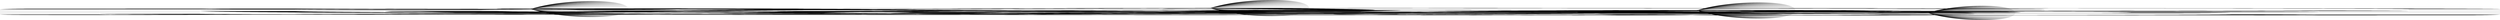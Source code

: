 // DeBruijn graph
digraph {
	AA [label=AA]
	AC [label=AC]
	GT [label=GT]
	AG [label=AG]
	CC [label=CC]
	CA [label=CA]
	CG [label=CG]
	TT [label=TT]
	GG [label=GG]
	GC [label=GC]
	AT [label=AT]
	GA [label=GA]
	TG [label=TG]
	CT [label=CT]
	TC [label=TC]
	TA [label=TA]
		AA -> AG
		AA -> AT
		AA -> AC
		AA -> AA
		AA -> AA
		AA -> AG
		AA -> AC
		AA -> AT
		AA -> AA
		AA -> AT
		AA -> AA
		AA -> AT
		AA -> AT
		AA -> AC
		AA -> AG
		AA -> AT
		AA -> AC
		AA -> AA
		AA -> AA
		AA -> AG
		AA -> AT
		AA -> AG
		AA -> AT
		AA -> AA
		AA -> AG
		AA -> AA
		AA -> AT
		AA -> AG
		AA -> AT
		AA -> AG
		AA -> AG
		AA -> AG
		AA -> AT
		AA -> AT
		AA -> AT
		AA -> AT
		AA -> AC
		AA -> AG
		AA -> AT
		AA -> AC
		AA -> AG
		AA -> AC
		AA -> AG
		AA -> AC
		AA -> AC
		AA -> AA
		AA -> AA
		AA -> AA
		AA -> AT
		AA -> AA
		AA -> AG
		AA -> AC
		AA -> AA
		AA -> AA
		AA -> AG
		AA -> AA
		AA -> AA
		AA -> AC
		AA -> AG
		AA -> AC
		AA -> AG
		AA -> AC
		AA -> AC
		AA -> AA
		AA -> AC
		AA -> AG
		AA -> AC
		AA -> AA
		AA -> AA
		AA -> AA
		AA -> AC
		AA -> AA
		AA -> AC
		AA -> AG
		AA -> AA
		AA -> AC
		AA -> AT
		AA -> AC
		AA -> AC
		AA -> AT
		AA -> AT
		AA -> AG
		AA -> AA
		AA -> AA
		AA -> AT
		AA -> AT
		AA -> AC
		AA -> AA
		AA -> AC
		AA -> AG
		AA -> AT
		AA -> AA
		AA -> AG
		AA -> AA
		AA -> AT
		AA -> AA
		AA -> AA
		AA -> AT
		AA -> AT
		AA -> AT
		AA -> AA
		AA -> AC
		AA -> AT
		AA -> AA
		AA -> AC
		AA -> AA
		AA -> AG
		AA -> AA
		AA -> AT
		AA -> AT
		AA -> AC
		AA -> AT
		AA -> AA
		AA -> AG
		AA -> AA
		AA -> AT
		AA -> AC
		AA -> AT
		AA -> AT
		AA -> AA
		AA -> AG
		AA -> AC
		AA -> AC
		AA -> AG
		AA -> AA
		AA -> AG
		AA -> AC
		AA -> AG
		AA -> AA
		AA -> AC
		AA -> AG
		AA -> AC
		AA -> AG
		AA -> AG
		AA -> AG
		AA -> AG
		AA -> AT
		AA -> AT
		AA -> AC
		AA -> AT
		AA -> AA
		AA -> AT
		AA -> AT
		AA -> AC
		AA -> AG
		AA -> AG
		AA -> AA
		AA -> AA
		AA -> AG
		AA -> AG
		AA -> AT
		AA -> AT
		AA -> AG
		AA -> AG
		AA -> AG
		AA -> AG
		AA -> AG
		AA -> AC
		AA -> AG
		AA -> AG
		AA -> AG
		AA -> AT
		AA -> AC
		AA -> AA
		AA -> AC
		AA -> AC
		AA -> AT
		AA -> AC
		AA -> AA
		AA -> AC
		AA -> AG
		AA -> AA
		AA -> AG
		AA -> AT
		AA -> AC
		AA -> AC
		AA -> AC
		AA -> AT
		AA -> AT
		AA -> AA
		AA -> AT
		AA -> AC
		AA -> AT
		AA -> AT
		AA -> AC
		AA -> AA
		AA -> AC
		AA -> AT
		AA -> AG
		AA -> AG
		AA -> AA
		AA -> AG
		AA -> AT
		AA -> AA
		AA -> AG
		AA -> AC
		AA -> AG
		AA -> AA
		AA -> AG
		AA -> AA
		AA -> AT
		AA -> AT
		AA -> AA
		AA -> AG
		AA -> AG
		AA -> AC
		AA -> AG
		AA -> AT
		AA -> AG
		AA -> AA
		AA -> AA
		AA -> AT
		AA -> AC
		AA -> AC
		AA -> AG
		AA -> AC
		AA -> AA
		AA -> AC
		AA -> AC
		AA -> AT
		AA -> AG
		AA -> AA
		AA -> AG
		AA -> AT
		AA -> AC
		AA -> AG
		AA -> AA
		AA -> AT
		AA -> AT
		AA -> AG
		AA -> AT
		AA -> AA
		AA -> AA
		AA -> AC
		AA -> AT
		AA -> AT
		AA -> AA
		AA -> AT
		AA -> AC
		AA -> AC
		AA -> AG
		AA -> AA
		AA -> AC
		AA -> AG
		AA -> AC
		AA -> AC
		AA -> AA
		AA -> AT
		AA -> AC
		AA -> AA
		AA -> AC
		AA -> AC
		AA -> AA
		AA -> AG
		AA -> AG
		AA -> AA
		AA -> AT
		AA -> AG
		AA -> AC
		AA -> AC
		AA -> AC
		AA -> AC
		AA -> AC
		AA -> AG
		AA -> AG
		AA -> AT
		AA -> AG
		AA -> AA
		AA -> AA
		AA -> AT
		AA -> AA
		AA -> AA
		AA -> AG
		AA -> AC
		AA -> AT
		AA -> AG
		AA -> AG
		AA -> AC
		AA -> AG
		AA -> AG
		AA -> AA
		AA -> AG
		AA -> AA
		AA -> AT
		AA -> AT
		AA -> AT
		AA -> AG
		AA -> AA
		AA -> AG
		AA -> AT
		AA -> AG
		AA -> AG
		AA -> AA
		AA -> AA
		AA -> AC
		AA -> AT
		AA -> AA
		AA -> AG
		AA -> AC
		AA -> AT
		AA -> AG
		AA -> AT
		AA -> AT
		AA -> AA
		AA -> AA
		AA -> AC
		AA -> AA
		AA -> AT
		AA -> AA
		AA -> AA
		AA -> AG
		AA -> AG
		AA -> AA
		AA -> AG
		AA -> AA
		AA -> AG
		AA -> AC
		AA -> AT
		AA -> AC
		AA -> AA
		AA -> AA
		AA -> AA
		AA -> AG
		AA -> AT
		AA -> AC
		AA -> AG
		AA -> AA
		AA -> AG
		AA -> AT
		AA -> AC
		AA -> AA
		AA -> AC
		AA -> AC
		AA -> AG
		AA -> AG
		AA -> AT
		AA -> AA
		AA -> AG
		AA -> AG
		AA -> AC
		AA -> AA
		AA -> AA
		AA -> AG
		AA -> AC
		AA -> AC
		AA -> AA
		AA -> AT
		AA -> AT
		AA -> AA
		AA -> AA
		AA -> AC
		AA -> AA
		AA -> AT
		AA -> AA
		AA -> AT
		AA -> AC
		AA -> AG
		AA -> AG
		AA -> AC
		AA -> AG
		AA -> AC
		AA -> AC
		AA -> AT
		AA -> AC
		AA -> AA
		AA -> AT
		AA -> AA
		AA -> AA
		AA -> AT
		AA -> AC
		AA -> AC
		AA -> AC
		AA -> AA
		AA -> AA
		AA -> AT
		AA -> AG
		AA -> AG
		AA -> AT
		AA -> AC
		AA -> AA
		AA -> AA
		AA -> AG
		AA -> AC
		AA -> AT
		AA -> AA
		AA -> AT
		AA -> AT
		AA -> AT
		AA -> AA
		AA -> AT
		AA -> AC
		AA -> AT
		AA -> AC
		AA -> AC
		AA -> AA
		AA -> AT
		AA -> AC
		AA -> AA
		AA -> AA
		AA -> AC
		AA -> AA
		AA -> AA
		AA -> AT
		AA -> AT
		AA -> AA
		AA -> AG
		AA -> AA
		AA -> AT
		AA -> AT
		AA -> AA
		AA -> AG
		AA -> AG
		AA -> AC
		AA -> AG
		AA -> AT
		AA -> AG
		AA -> AA
		AA -> AA
		AA -> AT
		AA -> AC
		AA -> AC
		AA -> AG
		AA -> AC
		AA -> AA
		AA -> AC
		AA -> AC
		AA -> AT
		AA -> AG
		AA -> AA
		AA -> AG
		AA -> AT
		AA -> AC
		AA -> AG
		AA -> AA
		AA -> AT
		AA -> AT
		AA -> AG
		AA -> AG
		AA -> AG
		AA -> AC
		AA -> AC
		AA -> AC
		AA -> AC
		AA -> AA
		AA -> AT
		AA -> AG
		AA -> AA
		AA -> AT
		AA -> AC
		AA -> AA
		AA -> AC
		AA -> AG
		AA -> AG
		AA -> AT
		AA -> AG
		AA -> AA
		AA -> AG
		AA -> AA
		AA -> AA
		AA -> AC
		AA -> AT
		AA -> AC
		AA -> AT
		AA -> AT
		AA -> AA
		AA -> AA
		AA -> AA
		AA -> AA
		AA -> AG
		AA -> AT
		AA -> AG
		AA -> AA
		AA -> AA
		AA -> AT
		AA -> AC
		AA -> AA
		AA -> AA
		AA -> AG
		AA -> AT
		AA -> AT
		AA -> AC
		AA -> AC
		AA -> AG
		AA -> AG
		AA -> AC
		AA -> AA
		AA -> AA
		AA -> AC
		AA -> AC
		AA -> AA
		AA -> AA
		AA -> AT
		AA -> AC
		AA -> AA
		AA -> AG
		AA -> AG
		AA -> AA
		AA -> AC
		AA -> AT
		AA -> AA
		AA -> AA
		AA -> AA
		AA -> AA
		AA -> AG
		AA -> AT
		AA -> AG
		AA -> AG
		AA -> AT
		AA -> AC
		AA -> AG
		AA -> AC
		AA -> AT
		AA -> AC
		AA -> AA
		AA -> AT
		AA -> AT
		AA -> AG
		AA -> AA
		AA -> AA
		AA -> AA
		AA -> AG
		AA -> AT
		AA -> AT
		AA -> AA
		AA -> AA
		AA -> AC
		AA -> AA
		AA -> AT
		AA -> AG
		AA -> AC
		AA -> AG
		AA -> AT
		AA -> AC
		AA -> AA
		AA -> AC
		AA -> AT
		AA -> AA
		AA -> AG
		AA -> AA
		AA -> AG
		AA -> AG
		AA -> AG
		AA -> AT
		AA -> AT
		AA -> AC
		AA -> AA
		AA -> AA
		AA -> AT
		AA -> AG
		AA -> AT
		AA -> AA
		AA -> AT
		AA -> AG
		AA -> AG
		AA -> AC
		AA -> AC
		AA -> AG
		AA -> AG
		AA -> AC
		AA -> AT
		AA -> AG
		AA -> AC
		AA -> AC
		AA -> AG
		AA -> AA
		AA -> AG
		AA -> AA
		AA -> AT
		AA -> AC
		AA -> AC
		AA -> AA
		AA -> AT
		AA -> AG
		AA -> AA
		AA -> AA
		AA -> AA
		AA -> AC
		AA -> AA
		AA -> AA
		AA -> AG
		AA -> AT
		AA -> AT
		AA -> AG
		AA -> AT
		AA -> AT
		AA -> AC
		AA -> AT
		AA -> AT
		AA -> AT
		AA -> AC
		AA -> AC
		AA -> AT
		AA -> AT
		AA -> AC
		AA -> AA
		AA -> AG
		AA -> AG
		AA -> AA
		AA -> AC
		AA -> AT
		AA -> AC
		AA -> AT
		AA -> AG
		AA -> AG
		AA -> AT
		AA -> AG
		AA -> AA
		AA -> AT
		AA -> AG
		AA -> AA
		AA -> AG
		AA -> AG
		AA -> AG
		AA -> AT
		AA -> AA
		AA -> AT
		AA -> AT
		AA -> AC
		AA -> AG
		AA -> AG
		AA -> AA
		AA -> AT
		AA -> AG
		AA -> AC
		AA -> AG
		AA -> AA
		AA -> AA
		AA -> AG
		AA -> AT
		AA -> AA
		AA -> AG
		AA -> AT
		AA -> AG
		AA -> AC
		AA -> AG
		AA -> AT
		AA -> AC
		AA -> AA
		AA -> AG
		AA -> AA
		AA -> AC
		AA -> AG
		AA -> AT
		AA -> AC
		AA -> AT
		AA -> AC
		AA -> AT
		AA -> AA
		AA -> AA
		AA -> AC
		AA -> AT
		AA -> AG
		AA -> AA
		AA -> AC
		AA -> AT
		AA -> AG
		AA -> AA
		AA -> AC
		AA -> AC
		AA -> AT
		AA -> AG
		AA -> AA
		AA -> AC
		AA -> AG
		AA -> AC
		AA -> AG
		AA -> AT
		AA -> AT
		AA -> AG
		AA -> AC
		AA -> AA
		AA -> AA
		AA -> AC
		AA -> AT
		AA -> AA
		AA -> AT
		AA -> AA
		AA -> AG
		AA -> AG
		AA -> AC
		AA -> AG
		AA -> AT
		AA -> AC
		AA -> AA
		AA -> AC
		AA -> AT
		AA -> AA
		AA -> AG
		AA -> AA
		AA -> AG
		AA -> AG
		AA -> AG
		AA -> AT
		AA -> AT
		AA -> AC
		AA -> AA
		AA -> AA
		AA -> AT
		AA -> AG
		AA -> AT
		AA -> AA
		AA -> AT
		AA -> AG
		AA -> AG
		AA -> AC
		AA -> AC
		AA -> AG
		AA -> AG
		AA -> AC
		AA -> AT
		AA -> AG
		AA -> AC
		AA -> AC
		AA -> AG
		AA -> AA
		AA -> AG
		AA -> AA
		AA -> AA
		AA -> AC
		AA -> AG
		AA -> AT
		AA -> AA
		AA -> AG
		AA -> AG
		AA -> AG
		AA -> AA
		AA -> AT
		AA -> AA
		AA -> AG
		AA -> AC
		AA -> AC
		AA -> AA
		AA -> AC
		AA -> AC
		AA -> AC
		AA -> AT
		AA -> AA
		AA -> AA
		AA -> AC
		AA -> AT
		AA -> AG
		AA -> AA
		AA -> AT
		AA -> AA
		AA -> AA
		AA -> AG
		AA -> AC
		AA -> AA
		AA -> AC
		AA -> AC
		AA -> AG
		AA -> AG
		AA -> AC
		AA -> AG
		AA -> AT
		AA -> AC
		AA -> AT
		AA -> AC
		AA -> AC
		AA -> AT
		AA -> AT
		AA -> AG
		AA -> AA
		AA -> AC
		AA -> AT
		AA -> AA
		AA -> AG
		AA -> AG
		AA -> AA
		AA -> AG
		AA -> AT
		AA -> AA
		AA -> AG
		AA -> AG
		AA -> AC
		AA -> AC
		AA -> AC
		AA -> AG
		AA -> AA
		AA -> AA
		AA -> AT
		AA -> AG
		AA -> AC
		AA -> AC
		AA -> AG
		AA -> AA
		AA -> AG
		AA -> AC
		AA -> AA
		AA -> AA
		AA -> AG
		AA -> AG
		AA -> AA
		AA -> AC
		AA -> AT
		AA -> AC
		AA -> AT
		AA -> AT
		AA -> AT
		AA -> AC
		AA -> AA
		AA -> AG
		AA -> AG
		AA -> AG
		AA -> AC
		AA -> AT
		AA -> AT
		AA -> AG
		AA -> AG
		AA -> AG
		AA -> AT
		AA -> AT
		AA -> AT
		AA -> AC
		AA -> AG
		AA -> AG
		AA -> AC
		AA -> AT
		AA -> AT
		AA -> AG
		AA -> AG
		AA -> AG
		AA -> AT
		AA -> AT
		AA -> AT
		AA -> AC
		AA -> AT
		AA -> AA
		AA -> AT
		AA -> AT
		AA -> AC
		AA -> AG
		AA -> AG
		AA -> AA
		AA -> AG
		AA -> AG
		AA -> AT
		AA -> AC
		AA -> AG
		AA -> AC
		AA -> AG
		AA -> AG
		AA -> AA
		AA -> AG
		AA -> AG
		AA -> AG
		AA -> AG
		AA -> AT
		AA -> AA
		AA -> AG
		AA -> AC
		AA -> AT
		AA -> AG
		AA -> AG
		AA -> AG
		AA -> AC
		AA -> AC
		AA -> AC
		AA -> AC
		AA -> AA
		AA -> AT
		AA -> AG
		AA -> AA
		AA -> AT
		AA -> AC
		AA -> AA
		AA -> AC
		AA -> AG
		AA -> AA
		AA -> AT
		AA -> AT
		AA -> AG
		AA -> AT
		AA -> AA
		AA -> AA
		AA -> AC
		AA -> AT
		AA -> AT
		AA -> AA
		AA -> AT
		AA -> AC
		AA -> AC
		AA -> AG
		AA -> AA
		AA -> AC
		AA -> AG
		AA -> AC
		AA -> AC
		AA -> AA
		AA -> AT
		AA -> AC
		AA -> AA
		AA -> AC
		AA -> AC
		AA -> AA
		AA -> AG
		AA -> AG
		AA -> AA
		AA -> AT
		AA -> AG
		AA -> AC
		AA -> AC
		AA -> AA
		AA -> AC
		AA -> AA
		AA -> AG
		AA -> AC
		AA -> AG
		AA -> AA
		AA -> AA
		AA -> AA
		AA -> AG
		AA -> AT
		AA -> AC
		AA -> AC
		AA -> AC
		AA -> AA
		AA -> AG
		AA -> AG
		AA -> AA
		AA -> AT
		AA -> AC
		AA -> AC
		AA -> AC
		AA -> AA
		AA -> AT
		AA -> AT
		AA -> AG
		AA -> AT
		AA -> AC
		AA -> AC
		AA -> AA
		AA -> AT
		AA -> AC
		AA -> AC
		AA -> AT
		AA -> AC
		AA -> AT
		AA -> AC
		AA -> AA
		AA -> AC
		AA -> AC
		AA -> AT
		AA -> AT
		AA -> AT
		AA -> AT
		AA -> AG
		AA -> AA
		AA -> AA
		AA -> AA
		AA -> AT
		AA -> AC
		AA -> AC
		AA -> AC
		AA -> AC
		AA -> AT
		AA -> AT
		AA -> AT
		AA -> AA
		AA -> AT
		AA -> AC
		AA -> AT
		AA -> AC
		AA -> AC
		AA -> AA
		AA -> AT
		AA -> AC
		AA -> AA
		AA -> AA
		AA -> AC
		AA -> AA
		AA -> AA
		AA -> AT
		AA -> AT
		AA -> AA
		AA -> AG
		AA -> AA
		AA -> AT
		AA -> AT
		AA -> AA
		AA -> AG
		AA -> AG
		AA -> AC
		AA -> AG
		AA -> AT
		AA -> AG
		AA -> AA
		AA -> AG
		AA -> AC
		AA -> AG
		AA -> AT
		AA -> AG
		AA -> AT
		AA -> AG
		AA -> AT
		AA -> AA
		AA -> AA
		AA -> AT
		AA -> AT
		AA -> AT
		AA -> AA
		AA -> AC
		AA -> AT
		AA -> AG
		AA -> AG
		AA -> AT
		AA -> AT
		AA -> AC
		AA -> AA
		AA -> AG
		AA -> AG
		AA -> AA
		AA -> AA
		AA -> AG
		AA -> AA
		AA -> AG
		AA -> AT
		AA -> AG
		AA -> AC
		AA -> AT
		AA -> AA
		AA -> AG
		AA -> AT
		AA -> AC
		AA -> AA
		AA -> AC
		AA -> AT
		AA -> AT
		AA -> AG
		AA -> AG
		AA -> AT
		AA -> AG
		AA -> AA
		AA -> AA
		AA -> AG
		AA -> AG
		AA -> AT
		AA -> AA
		AA -> AT
		AA -> AG
		AA -> AT
		AA -> AA
		AA -> AC
		AA -> AG
		AA -> AT
		AA -> AC
		AA -> AA
		AA -> AG
		AA -> AG
		AA -> AC
		AA -> AT
		AA -> AC
		AA -> AT
		AA -> AG
		AA -> AA
		AA -> AC
		AA -> AA
		AA -> AC
		AA -> AG
		AA -> AT
		AA -> AG
		AA -> AG
		AA -> AG
		AA -> AT
		AA -> AT
		AA -> AT
		AA -> AT
		AA -> AC
		AA -> AG
		AA -> AT
		AA -> AC
		AA -> AG
		AA -> AC
		AA -> AG
		AA -> AC
		AA -> AC
		AA -> AA
		AA -> AA
		AA -> AA
		AA -> AT
		AA -> AA
		AA -> AG
		AA -> AC
		AA -> AA
		AA -> AA
		AA -> AG
		AA -> AA
		AA -> AA
		AA -> AC
		AA -> AT
		AA -> AG
		AA -> AG
		AA -> AG
		AA -> AC
		AA -> AT
		AA -> AC
		AA -> AG
		AA -> AG
		AA -> AA
		AA -> AG
		AA -> AA
		AA -> AC
		AA -> AT
		AA -> AT
		AA -> AG
		AA -> AT
		AA -> AT
		AA -> AC
		AA -> AA
		AA -> AG
		AA -> AC
		AA -> AT
		AA -> AC
		AA -> AA
		AA -> AC
		AA -> AA
		AA -> AG
		AA -> AA
		AA -> AA
		AA -> AC
		AA -> AC
		AA -> AT
		AA -> AG
		AA -> AA
		AA -> AT
		AA -> AA
		AA -> AC
		AA -> AA
		AA -> AA
		AA -> AC
		AA -> AA
		AA -> AA
		AA -> AT
		AA -> AC
		AA -> AG
		AA -> AG
		AA -> AC
		AA -> AC
		AA -> AG
		AA -> AT
		AA -> AT
		AA -> AT
		AA -> AT
		AA -> AG
		AA -> AT
		AA -> AG
		AA -> AC
		AA -> AA
		AA -> AA
		AA -> AA
		AA -> AG
		AA -> AT
		AA -> AG
		AA -> AG
		AA -> AT
		AA -> AT
		AA -> AT
		AA -> AA
		AA -> AG
		AA -> AC
		AA -> AG
		AA -> AT
		AA -> AG
		AA -> AT
		AA -> AG
		AA -> AT
		AA -> AA
		AA -> AA
		AA -> AT
		AA -> AT
		AA -> AT
		AA -> AA
		AA -> AC
		AA -> AT
		AA -> AG
		AA -> AG
		AA -> AT
		AA -> AT
		AA -> AC
		AA -> AA
		AA -> AG
		AA -> AG
		AA -> AA
		AA -> AA
		AA -> AG
		AA -> AA
		AA -> AG
		AA -> AT
		AA -> AG
		AA -> AC
		AA -> AT
		AA -> AA
		AA -> AG
		AA -> AT
		AA -> AC
		AA -> AA
		AA -> AC
		AA -> AT
		AA -> AT
		AA -> AG
		AA -> AG
		AA -> AT
		AA -> AG
		AA -> AA
		AA -> AA
		AA -> AG
		AA -> AG
		AA -> AT
		AA -> AA
		AA -> AT
		AA -> AT
		AA -> AC
		AA -> AG
		AA -> AC
		AA -> AA
		AA -> AT
		AA -> AG
		AA -> AA
		AA -> AC
		AA -> AA
		AA -> AC
		AA -> AA
		AA -> AT
		AA -> AG
		AA -> AG
		AA -> AA
		AA -> AC
		AA -> AC
		AA -> AC
		AA -> AA
		AA -> AA
		AA -> AG
		AA -> AG
		AA -> AC
		AA -> AA
		AA -> AG
		AA -> AA
		AA -> AA
		AA -> AG
		AA -> AG
		AA -> AT
		AA -> AA
		AA -> AG
		AA -> AC
		AA -> AA
		AA -> AC
		AA -> AG
		AA -> AG
		AA -> AT
		AA -> AG
		AA -> AC
		AA -> AA
		AA -> AA
		AA -> AA
		AA -> AA
		AA -> AT
		AA -> AG
		AA -> AC
		AA -> AA
		AA -> AT
		AA -> AC
		AA -> AC
		AA -> AC
		AA -> AA
		AA -> AT
		AA -> AC
		AA -> AC
		AA -> AT
		AA -> AA
		AA -> AA
		AA -> AT
		AA -> AC
		AA -> AA
		AA -> AA
		AA -> AG
		AA -> AT
		AA -> AT
		AA -> AC
		AA -> AC
		AA -> AG
		AA -> AG
		AA -> AC
		AA -> AA
		AA -> AA
		AA -> AC
		AA -> AC
		AA -> AA
		AA -> AA
		AA -> AT
		AA -> AC
		AA -> AA
		AA -> AG
		AA -> AG
		AA -> AA
		AA -> AC
		AA -> AT
		AA -> AA
		AA -> AA
		AA -> AA
		AA -> AA
		AA -> AG
		AA -> AT
		AA -> AC
		AA -> AG
		AA -> AT
		AA -> AT
		AA -> AT
		AA -> AG
		AA -> AA
		AA -> AA
		AA -> AG
		AA -> AG
		AA -> AA
		AA -> AG
		AA -> AC
		AA -> AG
		AA -> AA
		AA -> AG
		AA -> AC
		AA -> AT
		AA -> AT
		AA -> AG
		AA -> AT
		AA -> AA
		AA -> AC
		AA -> AT
		AA -> AA
		AA -> AA
		AA -> AC
		AA -> AT
		AA -> AG
		AA -> AA
		AA -> AC
		AA -> AT
		AA -> AG
		AA -> AA
		AA -> AC
		AA -> AC
		AA -> AT
		AA -> AG
		AA -> AA
		AA -> AC
		AA -> AG
		AA -> AC
		AA -> AG
		AA -> AT
		AA -> AT
		AA -> AG
		AA -> AC
		AA -> AA
		AA -> AA
		AA -> AC
		AA -> AT
		AA -> AA
		AA -> AT
		AA -> AA
		AA -> AG
		AA -> AT
		AA -> AT
		AA -> AG
		AA -> AC
		AA -> AG
		AA -> AG
		AA -> AA
		AA -> AT
		AA -> AC
		AA -> AG
		AA -> AC
		AA -> AC
		AA -> AT
		AA -> AG
		AA -> AA
		AA -> AC
		AA -> AA
		AA -> AT
		AA -> AC
		AA -> AT
		AA -> AT
		AA -> AT
		AA -> AA
		AA -> AT
		AA -> AC
		AA -> AT
		AA -> AT
		AA -> AC
		AA -> AA
		AA -> AC
		AA -> AT
		AA -> AG
		AA -> AG
		AA -> AA
		AA -> AG
		AA -> AT
		AA -> AA
		AA -> AG
		AA -> AC
		AA -> AG
		AA -> AG
		AA -> AC
		AA -> AT
		AA -> AT
		AA -> AA
		AA -> AC
		AA -> AA
		AA -> AT
		AA -> AG
		AA -> AT
		AA -> AC
		AA -> AC
		AA -> AC
		AA -> AT
		AA -> AA
		AA -> AC
		AA -> AG
		AA -> AA
		AA -> AG
		AA -> AT
		AA -> AA
		AA -> AC
		AA -> AC
		AA -> AT
		AA -> AA
		AA -> AG
		AA -> AG
		AA -> AC
		AA -> AG
		AA -> AT
		AA -> AC
		AA -> AT
		AA -> AC
		AA -> AC
		AA -> AT
		AA -> AT
		AA -> AG
		AA -> AA
		AA -> AC
		AA -> AT
		AA -> AA
		AA -> AG
		AA -> AG
		AA -> AA
		AA -> AG
		AA -> AT
		AA -> AA
		AA -> AG
		AA -> AT
		AA -> AG
		AA -> AA
		AA -> AT
		AA -> AA
		AA -> AA
		AA -> AG
		AA -> AC
		AA -> AA
		AA -> AC
		AA -> AC
		AA -> AG
		AA -> AG
		AA -> AT
		AA -> AT
		AA -> AA
		AA -> AA
		AA -> AG
		AA -> AT
		AA -> AT
		AA -> AA
		AA -> AA
		AA -> AA
		AA -> AT
		AA -> AT
		AA -> AT
		AA -> AC
		AA -> AT
		AA -> AA
		AA -> AA
		AA -> AA
		AA -> AC
		AA -> AA
		AA -> AG
		AA -> AA
		AA -> AA
		AA -> AA
		AA -> AC
		AA -> AC
		AA -> AG
		AA -> AG
		AA -> AA
		AA -> AT
		AA -> AG
		AA -> AC
		AA -> AG
		AA -> AA
		AA -> AA
		AA -> AG
		AA -> AT
		AA -> AA
		AA -> AG
		AA -> AT
		AA -> AG
		AA -> AC
		AA -> AG
		AA -> AT
		AA -> AG
		AA -> AT
		AA -> AA
		AA -> AC
		AA -> AG
		AA -> AT
		AA -> AC
		AA -> AA
		AA -> AG
		AA -> AG
		AA -> AC
		AA -> AT
		AA -> AC
		AA -> AT
		AA -> AG
		AA -> AA
		AA -> AC
		AA -> AA
		AA -> AC
		AA -> AG
		AA -> AT
		AA -> AT
		AA -> AA
		AA -> AA
		AA -> AC
		AA -> AC
		AA -> AC
		AA -> AA
		AA -> AC
		AA -> AT
		AA -> AT
		AA -> AC
		AA -> AG
		AA -> AG
		AA -> AG
		AA -> AG
		AA -> AT
		AA -> AT
		AA -> AC
		AA -> AT
		AA -> AA
		AA -> AT
		AA -> AT
		AA -> AC
		AA -> AG
		AA -> AG
		AA -> AA
		AA -> AA
		AA -> AG
		AA -> AG
		AA -> AT
		AA -> AT
		AA -> AG
		AA -> AG
		AA -> AG
		AA -> AG
		AA -> AG
		AA -> AC
		AA -> AG
		AA -> AG
		AA -> AG
		AA -> AT
		AA -> AC
		AA -> AA
		AA -> AC
		AA -> AC
		AA -> AT
		AA -> AC
		AA -> AA
		AA -> AC
		AA -> AG
		AA -> AA
		AA -> AG
		AA -> AC
		AA -> AC
		AA -> AG
		AA -> AA
		AA -> AC
		AA -> AG
		AA -> AC
		AA -> AC
		AA -> AA
		AA -> AT
		AA -> AC
		AA -> AA
		AA -> AC
		AA -> AC
		AA -> AA
		AA -> AG
		AA -> AG
		AA -> AA
		AA -> AT
		AA -> AG
		AA -> AC
		AA -> AC
		AA -> AA
		AA -> AC
		AA -> AA
		AA -> AG
		AA -> AC
		AA -> AG
		AA -> AA
		AA -> AA
		AA -> AA
		AA -> AG
		AA -> AT
		AA -> AC
		AA -> AC
		AA -> AC
		AA -> AA
		AA -> AG
		AA -> AG
		AA -> AA
		AA -> AT
		AA -> AC
		AA -> AC
		AA -> AC
		AA -> AA
		AA -> AT
		AA -> AT
		AA -> AG
		AA -> AT
		AA -> AC
		AA -> AT
		AA -> AT
		AA -> AC
		AA -> AC
		AA -> AA
		AA -> AC
		AA -> AA
		AA -> AC
		AA -> AA
		AA -> AA
		AA -> AC
		AA -> AA
		AA -> AA
		AA -> AT
		AA -> AC
		AA -> AG
		AA -> AG
		AA -> AC
		AA -> AC
		AA -> AG
		AA -> AT
		AA -> AT
		AA -> AT
		AA -> AT
		AA -> AG
		AA -> AT
		AA -> AG
		AA -> AG
		AA -> AA
		AA -> AC
		AA -> AT
		AA -> AA
		AA -> AA
		AA -> AA
		AA -> AA
		AA -> AG
		AA -> AT
		AA -> AC
		AA -> AG
		AA -> AT
		AA -> AT
		AA -> AT
		AA -> AG
		AA -> AA
		AA -> AA
		AA -> AG
		AA -> AG
		AA -> AA
		AA -> AG
		AA -> AC
		AA -> AG
		AA -> AA
		AA -> AG
		AA -> AC
		AA -> AT
		AA -> AT
		AA -> AG
		AA -> AT
		AA -> AA
		AA -> AT
		AA -> AG
		AA -> AA
		AA -> AT
		AA -> AA
		AA -> AT
		AA -> AC
		AA -> AT
		AA -> AT
		AA -> AT
		AA -> AT
		AA -> AC
		AA -> AT
		AA -> AC
		AA -> AG
		AA -> AA
		AA -> AA
		AA -> AC
		AA -> AA
		AA -> AG
		AA -> AC
		AA -> AG
		AA -> AA
		AA -> AG
		AA -> AC
		AA -> AT
		AA -> AT
		AA -> AG
		AA -> AT
		AA -> AA
		AA -> AT
		AA -> AG
		AA -> AA
		AA -> AT
		AA -> AA
		AA -> AT
		AA -> AC
		AA -> AT
		AA -> AT
		AA -> AT
		AA -> AT
		AA -> AC
		AA -> AT
		AA -> AC
		AA -> AG
		AA -> AA
		AA -> AA
		AA -> AC
		AA -> AT
		AA -> AG
		AA -> AA
		AA -> AT
		AA -> AG
		AA -> AT
		AA -> AC
		AA -> AA
		AA -> AC
		AA -> AC
		AA -> AG
		AA -> AG
		AA -> AT
		AA -> AA
		AA -> AG
		AA -> AA
		AA -> AT
		AA -> AC
		AA -> AG
		AA -> AC
		AA -> AC
		AA -> AT
		AA -> AG
		AA -> AA
		AA -> AC
		AA -> AA
		AA -> AT
		AA -> AC
		AA -> AT
		AA -> AG
		AA -> AG
		AA -> AT
		AA -> AC
		AA -> AC
		AA -> AA
		AA -> AT
		AA -> AG
		AA -> AA
		AA -> AA
		AA -> AA
		AA -> AC
		AA -> AA
		AA -> AA
		AA -> AG
		AA -> AT
		AA -> AT
		AA -> AG
		AA -> AT
		AA -> AT
		AA -> AC
		AA -> AT
		AA -> AT
		AA -> AT
		AA -> AC
		AA -> AC
		AA -> AT
		AA -> AT
		AA -> AC
		AA -> AA
		AA -> AG
		AA -> AG
		AA -> AA
		AA -> AC
		AA -> AT
		AA -> AC
		AA -> AT
		AA -> AG
		AA -> AG
		AA -> AT
		AA -> AA
		AA -> AA
		AA -> AA
		AA -> AT
		AA -> AT
		AA -> AT
		AA -> AC
		AA -> AT
		AA -> AA
		AA -> AA
		AA -> AA
		AA -> AC
		AA -> AA
		AA -> AG
		AA -> AA
		AA -> AA
		AA -> AA
		AA -> AC
		AA -> AC
		AA -> AG
		AA -> AG
		AA -> AA
		AA -> AT
		AA -> AG
		AA -> AC
		AA -> AG
		AA -> AA
		AA -> AA
		AA -> AG
		AA -> AT
		AA -> AA
		AA -> AG
		AA -> AT
		AA -> AG
		AA -> AC
		AA -> AG
		AA -> AT
		AA -> AC
		AA -> AA
		AA -> AG
		AA -> AA
		AA -> AC
		AA -> AG
		AA -> AT
		AA -> AC
		AA -> AT
		AA -> AC
		AA -> AT
		AA -> AA
		AA -> AA
		AA -> AC
		AA -> AT
		AA -> AG
		AA -> AA
		AA -> AC
		AA -> AT
		AA -> AG
		AA -> AT
		AA -> AC
		AA -> AA
		AA -> AG
		AA -> AC
		AA -> AT
		AA -> AC
		AA -> AA
		AA -> AC
		AA -> AA
		AA -> AG
		AA -> AA
		AA -> AA
		AA -> AC
		AA -> AC
		AA -> AT
		AA -> AG
		AA -> AA
		AA -> AT
		AA -> AG
		AA -> AG
		AA -> AA
		AA -> AA
		AA -> AT
		AA -> AT
		AA -> AT
		AA -> AC
		AA -> AT
		AA -> AT
		AA -> AT
		AA -> AC
		AA -> AC
		AA -> AG
		AA -> AC
		AA -> AG
		AA -> AT
		AA -> AT
		AA -> AA
		AA -> AG
		AA -> AT
		AA -> AG
		AA -> AT
		AA -> AC
		AA -> AC
		AA -> AG
		AA -> AC
		AA -> AT
		AA -> AG
		AA -> AT
		AA -> AT
		AA -> AA
		AA -> AT
		AA -> AG
		AA -> AA
		AA -> AC
		AA -> AG
		AA -> AA
		AA -> AA
		AA -> AA
		AA -> AT
		AA -> AC
		AA -> AA
		AA -> AA
		AA -> AC
		AA -> AA
		AA -> AG
		AA -> AG
		AA -> AA
		AA -> AC
		AA -> AT
		AA -> AC
		AA -> AT
		AA -> AG
		AA -> AG
		AA -> AT
		AA -> AG
		AA -> AA
		AA -> AT
		AA -> AG
		AA -> AA
		AA -> AG
		AA -> AG
		AA -> AG
		AA -> AT
		AA -> AA
		AA -> AT
		AA -> AT
		AA -> AC
		AA -> AC
		AA -> AG
		AA -> AT
		AA -> AT
		AA -> AG
		AA -> AG
		AA -> AC
		AA -> AA
		AA -> AC
		AA -> AC
		AA -> AA
		AA -> AC
		AA -> AG
		AA -> AA
		AA -> AA
		AA -> AT
		AA -> AA
		AA -> AC
		AA -> AT
		AA -> AT
		AA -> AA
		AA -> AC
		AA -> AC
		AA -> AT
		AA -> AG
		AA -> AG
		AA -> AC
		AA -> AC
		AA -> AC
		AA -> AG
		AA -> AA
		AA -> AA
		AA -> AT
		AA -> AG
		AA -> AC
		AA -> AC
		AA -> AG
		AA -> AA
		AA -> AG
		AA -> AC
		AA -> AA
		AA -> AA
		AA -> AG
		AA -> AG
		AA -> AA
		AA -> AC
		AA -> AT
		AA -> AC
		AA -> AT
		AA -> AT
		AA -> AT
		AA -> AC
		AA -> AA
		AA -> AG
		AA -> AG
		AA -> AG
		AA -> AC
		AA -> AT
		AA -> AT
		AA -> AG
		AA -> AG
		AA -> AG
		AA -> AT
		AA -> AT
		AA -> AT
		AA -> AC
		AA -> AT
		AA -> AA
		AA -> AT
		AA -> AT
		AA -> AC
		AA -> AG
		AA -> AG
		AA -> AA
		AA -> AG
		AA -> AG
		AA -> AT
		AA -> AC
		AA -> AG
		AA -> AC
		AA -> AG
		AA -> AG
		AA -> AT
		AA -> AC
		AA -> AC
		AA -> AG
		AA -> AT
		AA -> AT
		AA -> AG
		AA -> AG
		AA -> AC
		AA -> AA
		AA -> AC
		AA -> AC
		AA -> AA
		AA -> AC
		AA -> AG
		AA -> AA
		AA -> AA
		AA -> AT
		AA -> AA
		AA -> AC
		AA -> AT
		AA -> AT
		AA -> AA
		AA -> AC
		AA -> AC
		AA -> AT
		AA -> AG
		AA -> AG
		AA -> AC
		AA -> AG
		AA -> AT
		AA -> AG
		AA -> AA
		AA -> AC
		AA -> AA
		AA -> AT
		AA -> AT
		AA -> AG
		AA -> AA
		AA -> AT
		AA -> AG
		AA -> AT
		AA -> AG
		AA -> AG
		AA -> AA
		AA -> AA
		AA -> AG
		AA -> AC
		AA -> AT
		AA -> AG
		AA -> AC
		AA -> AC
		AA -> AC
		AA -> AC
		AA -> AG
		AA -> AG
		AA -> AT
		AA -> AG
		AA -> AG
		AA -> AT
		AA -> AA
		AA -> AG
		AA -> AC
		AA -> AA
		AA -> AC
		AA -> AG
		AA -> AG
		AA -> AT
		AA -> AG
		AA -> AC
		AA -> AA
		AA -> AA
		AA -> AA
		AA -> AA
		AA -> AT
		AA -> AG
		AA -> AC
		AA -> AA
		AA -> AT
		AA -> AC
		AA -> AC
		AA -> AC
		AA -> AA
		AA -> AT
		AA -> AC
		AA -> AC
		AA -> AT
		AA -> AC
		AA -> AT
		AA -> AC
		AA -> AA
		AA -> AC
		AA -> AC
		AA -> AT
		AA -> AT
		AA -> AT
		AA -> AT
		AA -> AG
		AA -> AA
		AA -> AA
		AA -> AA
		AA -> AT
		AA -> AC
		AA -> AC
		AA -> AC
		AA -> AC
		AA -> AT
		AA -> AT
		AA -> AT
		AA -> AA
		AA -> AT
		AA -> AC
		AA -> AG
		AA -> AG
		AA -> AT
		AA -> AC
		AA -> AA
		AA -> AC
		AA -> AC
		AA -> AT
		AA -> AC
		AA -> AA
		AA -> AC
		AA -> AG
		AA -> AA
		AA -> AG
		AA -> AT
		AA -> AC
		AA -> AC
		AA -> AC
		AA -> AT
		AA -> AT
		AA -> AA
		AA -> AT
		AA -> AC
		AA -> AT
		AA -> AT
		AA -> AC
		AA -> AA
		AA -> AC
		AA -> AT
		AA -> AG
		AA -> AG
		AA -> AA
		AA -> AG
		AA -> AT
		AA -> AA
		AA -> AG
		AA -> AC
		AA -> AG
		AA -> AG
		AA -> AC
		AA -> AT
		AA -> AT
		AA -> AA
		AA -> AC
		AA -> AA
		AA -> AT
		AA -> AG
		AA -> AT
		AA -> AC
		AA -> AC
		AA -> AC
		AA -> AT
		AA -> AA
		AA -> AC
		AA -> AG
		AA -> AA
		AA -> AG
		AA -> AT
		AA -> AA
		AA -> AC
		AA -> AT
		AA -> AT
		AA -> AA
		AA -> AG
		AA -> AC
		AA -> AC
		AA -> AG
		AA -> AA
		AA -> AG
		AA -> AC
		AA -> AG
		AA -> AA
		AA -> AC
		AA -> AG
		AA -> AA
		AA -> AC
		AA -> AT
		AA -> AA
		AA -> AG
		AA -> AC
		AA -> AG
		AA -> AT
		AA -> AA
		AA -> AG
		AA -> AT
		AA -> AC
		AA -> AG
		AA -> AC
		AA -> AA
		AA -> AT
		AA -> AG
		AA -> AA
		AA -> AC
		AA -> AA
		AA -> AC
		AA -> AA
		AA -> AT
		AA -> AG
		AA -> AG
		AA -> AA
		AA -> AC
		AA -> AC
		AA -> AC
		AA -> AA
		AA -> AA
		AA -> AG
		AA -> AG
		AA -> AC
		AA -> AA
		AA -> AG
		AA -> AA
		AA -> AA
		AA -> AG
		AA -> AG
		AA -> AT
		AA -> AA
		AA -> AG
		AA -> AC
		AA -> AA
		AA -> AC
		AA -> AG
		AA -> AG
		AA -> AT
		AA -> AG
		AA -> AG
		AA -> AT
		AA -> AT
		AA -> AG
		AA -> AC
		AA -> AA
		AA -> AA
		AA -> AC
		AA -> AT
		AA -> AA
		AA -> AT
		AA -> AA
		AA -> AG
		AA -> AT
		AA -> AT
		AA -> AG
		AA -> AC
		AA -> AG
		AA -> AG
		AA -> AA
		AA -> AT
		AA -> AC
		AA -> AG
		AA -> AC
		AA -> AC
		AA -> AT
		AA -> AG
		AA -> AA
		AA -> AC
		AA -> AA
		AA -> AT
		AA -> AC
		AA -> AT
		AA -> AG
		AA -> AG
		AA -> AT
		AA -> AC
		AA -> AC
		AA -> AA
		AA -> AT
		AA -> AG
		AA -> AA
		AA -> AA
		AA -> AA
		AA -> AC
		AA -> AA
		AA -> AA
		AA -> AG
		AA -> AT
		AA -> AT
		AA -> AG
		AA -> AT
		AA -> AT
		AA -> AC
		AA -> AG
		AA -> AC
		AA -> AC
		AA -> AG
		AA -> AA
		AA -> AG
		AA -> AA
		AA -> AA
		AA -> AC
		AA -> AG
		AA -> AT
		AA -> AA
		AA -> AG
		AA -> AG
		AA -> AG
		AA -> AA
		AA -> AT
		AA -> AA
		AA -> AG
		AA -> AC
		AA -> AC
		AA -> AA
		AA -> AC
		AA -> AC
		AA -> AC
		AA -> AT
		AA -> AA
		AA -> AA
		AA -> AC
		AA -> AT
		AA -> AG
		AA -> AA
		AA -> AT
		AA -> AA
		AA -> AA
		AA -> AG
		AA -> AC
		AA -> AA
		AA -> AC
		AA -> AC
		AA -> AG
		AA -> AG
		AA -> AT
		AA -> AT
		AA -> AA
		AA -> AA
		AA -> AG
		AA -> AT
		AA -> AT
		AA -> AA
		AA -> AA
		AA -> AA
		AA -> AT
		AA -> AT
		AA -> AT
		AA -> AC
		AA -> AT
		AA -> AA
		AA -> AA
		AA -> AA
		AA -> AC
		AA -> AA
		AA -> AG
		AA -> AA
		AA -> AA
		AA -> AA
		AA -> AC
		AA -> AC
		AA -> AC
		AA -> AA
		AA -> AA
		AA -> AA
		AA -> AT
		AA -> AA
		AA -> AG
		AA -> AC
		AA -> AA
		AA -> AA
		AA -> AG
		AA -> AA
		AA -> AA
		AA -> AC
		AA -> AT
		AA -> AG
		AA -> AG
		AA -> AG
		AA -> AC
		AA -> AT
		AA -> AC
		AA -> AG
		AA -> AG
		AA -> AA
		AA -> AG
		AA -> AA
		AA -> AC
		AA -> AT
		AA -> AT
		AA -> AG
		AA -> AT
		AA -> AT
		AA -> AC
		AA -> AA
		AA -> AG
		AA -> AC
		AA -> AT
		AA -> AC
		AA -> AA
		AA -> AC
		AA -> AA
		AA -> AG
		AA -> AA
		AA -> AA
		AA -> AC
		AA -> AC
		AA -> AT
		AA -> AG
		AA -> AA
		AA -> AT
		AA -> AG
		AA -> AG
		AA -> AA
		AA -> AA
		AA -> AT
		AA -> AT
		AA -> AT
		AA -> AC
		AA -> AT
		AA -> AT
		AA -> AT
		AA -> AC
		AA -> AC
		AA -> AG
		AA -> AC
		AA -> AG
		AA -> AT
		AA -> AT
		AA -> AA
		AA -> AG
		AA -> AT
		AA -> AG
		AA -> AG
		AA -> AA
		AA -> AA
		AA -> AC
		AA -> AT
		AA -> AA
		AA -> AG
		AA -> AC
		AA -> AT
		AA -> AG
		AA -> AT
		AA -> AT
		AA -> AA
		AA -> AA
		AA -> AC
		AA -> AA
		AA -> AT
		AA -> AA
		AA -> AA
		AA -> AG
		AA -> AG
		AA -> AA
		AA -> AG
		AA -> AA
		AA -> AG
		AA -> AC
		AA -> AT
		AA -> AC
		AA -> AA
		AA -> AA
		AA -> AA
		AA -> AG
		AA -> AT
		AA -> AC
		AA -> AG
		AA -> AA
		AA -> AG
		AA -> AT
		AA -> AA
		AA -> AG
		AA -> AG
		AA -> AG
		AA -> AT
		AA -> AT
		AA -> AA
		AA -> AC
		AA -> AA
		AA -> AG
		AA -> AA
		AA -> AG
		AA -> AC
		AA -> AG
		AA -> AC
		AA -> AG
		AA -> AC
		AA -> AC
		AA -> AA
		AA -> AC
		AA -> AG
		AA -> AC
		AA -> AA
		AA -> AA
		AA -> AA
		AA -> AC
		AA -> AA
		AA -> AC
		AA -> AG
		AA -> AC
		AA -> AG
		AA -> AA
		AA -> AG
		AA -> AT
		AA -> AA
		AA -> AG
		AA -> AG
		AA -> AG
		AA -> AT
		AA -> AT
		AA -> AA
		AA -> AC
		AA -> AA
		AA -> AG
		AA -> AA
		AA -> AG
		AA -> AC
		AA -> AG
		AA -> AC
		AA -> AG
		AA -> AC
		AA -> AC
		AA -> AA
		AA -> AC
		AA -> AG
		AA -> AC
		AA -> AA
		AA -> AA
		AA -> AA
		AA -> AC
		AA -> AA
		AA -> AC
		AA -> AG
		AA -> AA
		AA -> AC
		AA -> AT
		AA -> AC
		AA -> AC
		AA -> AT
		AA -> AT
		AA -> AG
		AA -> AA
		AA -> AA
		AA -> AT
		AA -> AT
		AA -> AC
		AA -> AA
		AA -> AC
		AA -> AG
		AA -> AT
		AA -> AA
		AA -> AG
		AA -> AA
		AA -> AT
		AA -> AA
		AA -> AA
		AA -> AT
		AA -> AT
		AA -> AG
		AA -> AC
		AA -> AT
		AA -> AA
		AA -> AG
		AA -> AT
		AA -> AC
		AA -> AA
		AA -> AC
		AA -> AT
		AA -> AT
		AA -> AG
		AA -> AG
		AA -> AT
		AA -> AG
		AA -> AA
		AA -> AA
		AA -> AG
		AA -> AG
		AA -> AT
		AA -> AA
		AA -> AT
		AA -> AG
		AA -> AT
		AA -> AA
		AA -> AC
		AA -> AG
		AA -> AT
		AA -> AC
		AA -> AA
		AA -> AG
		AA -> AG
		AA -> AC
		AA -> AT
		AA -> AC
		AA -> AT
		AA -> AG
		AA -> AA
		AA -> AC
		AA -> AA
		AA -> AC
		AA -> AG
		AA -> AT
		AA -> AT
		AA -> AA
		AA -> AA
		AA -> AC
		AA -> AC
		AA -> AC
		AA -> AA
		AA -> AC
		AA -> AT
		AA -> AT
		AA -> AC
		AA -> AG
		AA -> AG
		AA -> AG
		AA -> AG
		AA -> AT
		AA -> AT
		AA -> AC
		AA -> AT
		AA -> AA
		AA -> AT
		AA -> AT
		AA -> AC
		AA -> AG
		AA -> AG
		AA -> AA
		AA -> AA
		AA -> AG
		AA -> AG
		AA -> AT
		AA -> AT
		AA -> AG
		AA -> AC
		AA -> AT
		AA -> AT
		AA -> AT
		AA -> AT
		AA -> AC
		AA -> AT
		AA -> AC
		AA -> AG
		AA -> AA
		AA -> AA
		AA -> AC
		AA -> AT
		AA -> AG
		AA -> AA
		AA -> AT
		AA -> AG
		AA -> AT
		AA -> AC
		AA -> AA
		AA -> AC
		AA -> AC
		AA -> AG
		AA -> AG
		AA -> AT
		AA -> AA
		AA -> AG
		AA -> AG
		AA -> AC
		AA -> AA
		AA -> AA
		AA -> AG
		AA -> AC
		AA -> AC
		AA -> AA
		AA -> AT
		AA -> AT
		AA -> AA
		AA -> AA
		AA -> AC
		AA -> AA
		AA -> AT
		AA -> AA
		AA -> AT
		AA -> AG
		AA -> AA
		AA -> AG
		AA -> AG
		AA -> AT
		AA -> AC
		AA -> AG
		AA -> AC
		AA -> AG
		AA -> AG
		AA -> AA
		AA -> AG
		AA -> AG
		AA -> AG
		AA -> AG
		AA -> AT
		AA -> AA
		AA -> AG
		AA -> AC
		AA -> AT
		AA -> AG
		AA -> AG
		AA -> AG
		AA -> AC
		AA -> AC
		AA -> AC
		AA -> AC
		AA -> AA
		AA -> AT
		AA -> AG
		AA -> AA
		AA -> AT
		AA -> AC
		AA -> AA
		AA -> AC
		AA -> AG
		AA -> AG
		AA -> AT
		AA -> AG
		AA -> AA
		AA -> AG
		AA -> AA
		AA -> AA
		AA -> AC
		AA -> AT
		AA -> AC
		AA -> AT
		AA -> AT
		AA -> AA
		AA -> AA
		AA -> AA
		AA -> AA
		AA -> AG
		AA -> AT
		AA -> AG
		AA -> AA
		AA -> AA
		AA -> AT
		AA -> AC
		AA -> AA
		AA -> AA
		AA -> AG
		AA -> AT
		AA -> AT
		AA -> AC
		AA -> AC
		AA -> AG
		AA -> AA
		AA -> AA
		AA -> AA
		AA -> AG
		AA -> AT
		AA -> AC
		AA -> AC
		AA -> AC
		AA -> AA
		AA -> AG
		AA -> AG
		AA -> AA
		AA -> AT
		AA -> AC
		AA -> AC
		AA -> AC
		AA -> AA
		AA -> AT
		AA -> AT
		AA -> AG
		AA -> AT
		AA -> AC
		AA -> AT
		AA -> AT
		AA -> AC
		AA -> AC
		AA -> AA
		AA -> AC
		AA -> AA
		AA -> AC
		AA -> AA
		AA -> AA
		AA -> AC
		AA -> AA
		AA -> AA
		AA -> AT
		AA -> AC
		AA -> AG
		AA -> AG
		AA -> AC
		AA -> AC
		AA -> AG
		AA -> AT
		AA -> AT
		AA -> AT
		AA -> AT
		AA -> AG
		AA -> AT
		AA -> AG
		AA -> AC
		AA -> AA
		AA -> AA
		AA -> AA
		AA -> AG
		AA -> AT
		AA -> AG
		AA -> AG
		AA -> AT
		AA -> AT
		AA -> AT
		AA -> AA
		AA -> AG
		AA -> AC
		AA -> AG
		AA -> AT
		AA -> AG
		AA -> AT
		AA -> AG
		AA -> AT
		AA -> AA
		AA -> AA
		AA -> AT
		AA -> AT
		AA -> AT
		AA -> AA
		AA -> AC
		AA -> AA
		AA -> AA
		AA -> AG
		AA -> AC
		AA -> AC
		AA -> AA
		AA -> AT
		AA -> AT
		AA -> AA
		AA -> AA
		AA -> AC
		AA -> AA
		AA -> AT
		AA -> AA
		AA -> AT
		AA -> AC
		AA -> AG
		AA -> AG
		AA -> AC
		AA -> AG
		AA -> AC
		AA -> AC
		AA -> AT
		AA -> AC
		AA -> AA
		AA -> AT
		AA -> AA
		AA -> AA
		AA -> AT
		AA -> AC
		AA -> AC
		AA -> AC
		AA -> AA
		AA -> AA
		AA -> AT
		AA -> AG
		AA -> AG
		AA -> AT
		AA -> AC
		AA -> AA
		AA -> AA
		AA -> AG
		AA -> AC
		AA -> AT
		AA -> AA
		AA -> AT
		AA -> AA
		AA -> AT
		AA -> AT
		AA -> AC
		AA -> AG
		AA -> AT
		AA -> AC
		AA -> AA
		AA -> AA
		AA -> AG
		AA -> AT
		AA -> AG
		AA -> AT
		AA -> AA
		AA -> AG
		AA -> AA
		AA -> AT
		AA -> AG
		AA -> AT
		AA -> AG
		AA -> AG
		AA -> AT
		AA -> AT
		AA -> AA
		AA -> AC
		AA -> AC
		AA -> AT
		AA -> AG
		AA -> AG
		AA -> AC
		AA -> AG
		AA -> AT
		AA -> AG
		AA -> AA
		AA -> AC
		AA -> AA
		AA -> AT
		AA -> AT
		AA -> AG
		AA -> AA
		AA -> AT
		AA -> AG
		AA -> AT
		AA -> AG
		AA -> AG
		AA -> AA
		AA -> AA
		AA -> AG
		AA -> AC
		AA -> AT
		AA -> AG
		AA -> AC
		AA -> AC
		AA -> AC
		AA -> AC
		AA -> AG
		AA -> AG
		AA -> AT
		AA -> AG
		AA -> AA
		AA -> AA
		AA -> AT
		AA -> AA
		AA -> AA
		AA -> AG
		AA -> AC
		AA -> AT
		AA -> AG
		AA -> AG
		AA -> AC
		AA -> AG
		AA -> AG
		AA -> AA
		AA -> AG
		AA -> AA
		AA -> AT
		AA -> AT
		AA -> AT
		AA -> AG
		AA -> AA
		AA -> AG
		AA -> AT
		AA -> AG
		AA -> AG
		AA -> AA
		AA -> AA
		AA -> AC
		AA -> AT
		AA -> AA
		AA -> AG
		AA -> AC
		AA -> AT
		AA -> AG
		AA -> AT
		AA -> AT
		AA -> AA
		AA -> AA
		AA -> AG
		AA -> AT
		AA -> AA
		AA -> AG
		AA -> AA
		AA -> AT
		AA -> AA
		AA -> AA
		AA -> AT
		AA -> AT
		AA -> AT
		AA -> AA
		AA -> AC
		AA -> AT
		AA -> AA
		AA -> AC
		AA -> AA
		AA -> AG
		AA -> AA
		AA -> AT
		AA -> AT
		AA -> AC
		AA -> AT
		AA -> AA
		AA -> AG
		AA -> AA
		AA -> AT
		AA -> AC
		AA -> AT
		AA -> AT
		AA -> AA
		AA -> AG
		AA -> AC
		AA -> AC
		AA -> AG
		AA -> AA
		AA -> AG
		AA -> AC
		AA -> AG
		AA -> AA
		AA -> AC
		AA -> AG
		AA -> AA
		AA -> AC
		AA -> AT
		AA -> AA
		AA -> AG
		AA -> AC
		AA -> AG
		AA -> AT
		AA -> AA
		AA -> AG
		AA -> AT
		AA -> AC
		AA -> AG
		AA -> AC
		AA -> AA
		AA -> AT
		AA -> AG
		AA -> AA
		AA -> AC
		AA -> AA
		AA -> AC
		AA -> AA
		AA -> AT
		AA -> AG
		AA -> AG
		AA -> AA
		AA -> AC
		AA -> AC
		AA -> AA
		AA -> AT
		AA -> AG
		AA -> AT
		AA -> AC
		AA -> AC
		AA -> AC
		AA -> AT
		AA -> AA
		AA -> AC
		AA -> AG
		AA -> AA
		AA -> AG
		AA -> AT
		AA -> AA
		AA -> AC
		AA -> AC
		AA -> AT
		AA -> AA
		AA -> AG
		AA -> AG
		AA -> AC
		AA -> AG
		AA -> AT
		AA -> AC
		AA -> AT
		AA -> AC
		AA -> AC
		AA -> AT
		AA -> AT
		AA -> AG
		AA -> AA
		AA -> AC
		AA -> AT
		AA -> AA
		AA -> AG
		AA -> AG
		AA -> AA
		AA -> AG
		AA -> AT
		AA -> AA
		AA -> AG
		AA -> AG
		AA -> AC
		AA -> AC
		AA -> AC
		AA -> AG
		AA -> AA
		AA -> AA
		AA -> AT
		AA -> AG
		AA -> AC
		AA -> AC
		AA -> AG
		AA -> AA
		AA -> AG
		AA -> AC
		AA -> AA
		AA -> AA
		AA -> AG
		AA -> AG
		AA -> AA
		AA -> AC
		AA -> AT
		AA -> AC
		AA -> AT
		AA -> AT
		AA -> AT
		AA -> AC
		AA -> AA
		AA -> AG
		AA -> AG
		AC -> CT
		AC -> CA
		AC -> CA
		AC -> CA
		AC -> CC
		AC -> CT
		AC -> CC
		AC -> CT
		AC -> CC
		AC -> CA
		AC -> CA
		AC -> CA
		AC -> CG
		AC -> CT
		AC -> CT
		AC -> CA
		AC -> CA
		AC -> CA
		AC -> CT
		AC -> CC
		AC -> CA
		AC -> CG
		AC -> CC
		AC -> CG
		AC -> CT
		AC -> CC
		AC -> CT
		AC -> CA
		AC -> CC
		AC -> CA
		AC -> CT
		AC -> CA
		AC -> CC
		AC -> CG
		AC -> CA
		AC -> CT
		AC -> CG
		AC -> CG
		AC -> CA
		AC -> CC
		AC -> CT
		AC -> CA
		AC -> CA
		AC -> CT
		AC -> CT
		AC -> CC
		AC -> CG
		AC -> CC
		AC -> CG
		AC -> CC
		AC -> CC
		AC -> CG
		AC -> CG
		AC -> CA
		AC -> CC
		AC -> CT
		AC -> CC
		AC -> CC
		AC -> CA
		AC -> CT
		AC -> CT
		AC -> CT
		AC -> CA
		AC -> CC
		AC -> CT
		AC -> CG
		AC -> CG
		AC -> CG
		AC -> CG
		AC -> CA
		AC -> CA
		AC -> CA
		AC -> CG
		AC -> CT
		AC -> CG
		AC -> CT
		AC -> CT
		AC -> CC
		AC -> CC
		AC -> CG
		AC -> CC
		AC -> CG
		AC -> CG
		AC -> CA
		AC -> CA
		AC -> CG
		AC -> CT
		AC -> CC
		AC -> CG
		AC -> CT
		AC -> CG
		AC -> CC
		AC -> CA
		AC -> CA
		AC -> CT
		AC -> CT
		AC -> CC
		AC -> CT
		AC -> CA
		AC -> CA
		AC -> CA
		AC -> CC
		AC -> CG
		AC -> CA
		AC -> CC
		AC -> CC
		AC -> CA
		AC -> CT
		AC -> CT
		AC -> CA
		AC -> CC
		AC -> CG
		AC -> CA
		AC -> CA
		AC -> CG
		AC -> CG
		AC -> CC
		AC -> CA
		AC -> CC
		AC -> CT
		AC -> CA
		AC -> CA
		AC -> CC
		AC -> CC
		AC -> CC
		AC -> CG
		AC -> CC
		AC -> CA
		AC -> CC
		AC -> CA
		AC -> CA
		AC -> CT
		AC -> CG
		AC -> CG
		AC -> CA
		AC -> CT
		AC -> CA
		AC -> CC
		AC -> CC
		AC -> CA
		AC -> CA
		AC -> CA
		AC -> CC
		AC -> CT
		AC -> CA
		AC -> CT
		AC -> CT
		AC -> CC
		AC -> CA
		AC -> CC
		AC -> CC
		AC -> CG
		AC -> CT
		AC -> CA
		AC -> CA
		AC -> CA
		AC -> CT
		AC -> CT
		AC -> CC
		AC -> CG
		AC -> CG
		AC -> CA
		AC -> CG
		AC -> CG
		AC -> CT
		AC -> CC
		AC -> CC
		AC -> CA
		AC -> CG
		AC -> CC
		AC -> CC
		AC -> CG
		AC -> CC
		AC -> CC
		AC -> CG
		AC -> CA
		AC -> CT
		AC -> CC
		AC -> CG
		AC -> CA
		AC -> CA
		AC -> CC
		AC -> CT
		AC -> CT
		AC -> CG
		AC -> CA
		AC -> CA
		AC -> CC
		AC -> CT
		AC -> CC
		AC -> CG
		AC -> CC
		AC -> CA
		AC -> CT
		AC -> CT
		AC -> CC
		AC -> CC
		AC -> CC
		AC -> CG
		AC -> CG
		AC -> CT
		AC -> CG
		AC -> CG
		AC -> CC
		AC -> CC
		AC -> CG
		AC -> CC
		AC -> CG
		AC -> CA
		AC -> CA
		AC -> CG
		AC -> CC
		AC -> CT
		AC -> CT
		AC -> CT
		AC -> CG
		AC -> CG
		AC -> CT
		AC -> CC
		AC -> CT
		AC -> CG
		AC -> CC
		AC -> CC
		AC -> CT
		AC -> CT
		AC -> CG
		AC -> CT
		AC -> CG
		AC -> CG
		AC -> CA
		AC -> CG
		AC -> CT
		AC -> CT
		AC -> CC
		AC -> CG
		AC -> CT
		AC -> CT
		AC -> CA
		AC -> CC
		AC -> CT
		AC -> CT
		AC -> CA
		AC -> CT
		AC -> CT
		AC -> CA
		AC -> CA
		AC -> CG
		AC -> CT
		AC -> CA
		AC -> CA
		AC -> CC
		AC -> CC
		AC -> CA
		AC -> CA
		AC -> CG
		AC -> CT
		AC -> CC
		AC -> CA
		AC -> CC
		AC -> CA
		AC -> CT
		AC -> CT
		AC -> CC
		AC -> CC
		AC -> CG
		AC -> CC
		AC -> CG
		AC -> CG
		AC -> CG
		AC -> CA
		AC -> CG
		AC -> CC
		AC -> CT
		AC -> CC
		AC -> CC
		AC -> CC
		AC -> CG
		AC -> CA
		AC -> CT
		AC -> CC
		AC -> CA
		AC -> CT
		AC -> CG
		AC -> CA
		AC -> CA
		AC -> CC
		AC -> CC
		AC -> CG
		AC -> CG
		AC -> CG
		AC -> CG
		AC -> CA
		AC -> CG
		AC -> CG
		AC -> CC
		AC -> CG
		AC -> CG
		AC -> CG
		AC -> CG
		AC -> CC
		AC -> CA
		AC -> CG
		AC -> CC
		AC -> CT
		AC -> CG
		AC -> CT
		AC -> CA
		AC -> CC
		AC -> CG
		AC -> CG
		AC -> CG
		AC -> CA
		AC -> CT
		AC -> CA
		AC -> CG
		AC -> CG
		AC -> CG
		AC -> CA
		AC -> CG
		AC -> CT
		AC -> CA
		AC -> CT
		AC -> CA
		AC -> CT
		AC -> CG
		AC -> CT
		AC -> CC
		AC -> CG
		AC -> CG
		AC -> CT
		AC -> CC
		AC -> CA
		AC -> CT
		AC -> CT
		AC -> CG
		AC -> CA
		AC -> CG
		AC -> CT
		AC -> CA
		AC -> CT
		AC -> CC
		AC -> CC
		AC -> CC
		AC -> CT
		AC -> CC
		AC -> CC
		AC -> CG
		AC -> CG
		AC -> CA
		AC -> CG
		AC -> CG
		AC -> CT
		AC -> CC
		AC -> CC
		AC -> CT
		AC -> CA
		AC -> CA
		AC -> CA
		AC -> CC
		AC -> CT
		AC -> CC
		AC -> CT
		AC -> CC
		AC -> CA
		AC -> CG
		AC -> CG
		AC -> CA
		AC -> CT
		AC -> CG
		AC -> CT
		AC -> CG
		AC -> CG
		AC -> CC
		AC -> CA
		AC -> CA
		AC -> CC
		AC -> CT
		AC -> CC
		AC -> CG
		AC -> CC
		AC -> CC
		AC -> CC
		AC -> CA
		AC -> CT
		AC -> CG
		AC -> CA
		AC -> CT
		AC -> CG
		AC -> CT
		AC -> CA
		AC -> CC
		AC -> CT
		AC -> CT
		AC -> CG
		AC -> CA
		AC -> CA
		AC -> CC
		AC -> CT
		AC -> CC
		AC -> CG
		AC -> CC
		AC -> CA
		AC -> CT
		AC -> CT
		AC -> CC
		AC -> CC
		AC -> CC
		AC -> CG
		AC -> CG
		AC -> CT
		AC -> CG
		AC -> CG
		AC -> CC
		AC -> CC
		AC -> CG
		AC -> CC
		AC -> CG
		AC -> CA
		AC -> CA
		AC -> CG
		AC -> CC
		AC -> CT
		AC -> CA
		AC -> CA
		AC -> CA
		AC -> CA
		AC -> CT
		AC -> CT
		AC -> CA
		AC -> CC
		AC -> CA
		AC -> CG
		AC -> CG
		AC -> CC
		AC -> CG
		AC -> CC
		AC -> CA
		AC -> CC
		AC -> CT
		AC -> CT
		AC -> CG
		AC -> CA
		AC -> CT
		AC -> CA
		AC -> CC
		AC -> CC
		AC -> CC
		AC -> CA
		AC -> CC
		AC -> CA
		AC -> CC
		AC -> CG
		AC -> CA
		AC -> CT
		AC -> CA
		AC -> CG
		AC -> CG
		AC -> CT
		AC -> CT
		AC -> CT
		AC -> CC
		AC -> CG
		AC -> CA
		AC -> CC
		AC -> CA
		AC -> CG
		AC -> CA
		AC -> CA
		AC -> CC
		AC -> CT
		AC -> CC
		AC -> CA
		AC -> CA
		AC -> CA
		AC -> CG
		AC -> CT
		AC -> CT
		AC -> CA
		AC -> CA
		AC -> CT
		AC -> CA
		AC -> CC
		AC -> CC
		AC -> CT
		AC -> CC
		AC -> CA
		AC -> CA
		AC -> CA
		AC -> CG
		AC -> CG
		AC -> CG
		AC -> CA
		AC -> CC
		AC -> CC
		AC -> CA
		AC -> CC
		AC -> CA
		AC -> CA
		AC -> CT
		AC -> CT
		AC -> CA
		AC -> CG
		AC -> CT
		AC -> CT
		AC -> CT
		AC -> CT
		AC -> CT
		AC -> CG
		AC -> CG
		AC -> CC
		AC -> CT
		AC -> CC
		AC -> CT
		AC -> CT
		AC -> CT
		AC -> CG
		AC -> CG
		AC -> CT
		AC -> CA
		AC -> CT
		AC -> CA
		AC -> CG
		AC -> CC
		AC -> CG
		AC -> CT
		AC -> CA
		AC -> CT
		AC -> CG
		AC -> CT
		AC -> CA
		AC -> CA
		AC -> CG
		AC -> CA
		AC -> CA
		AC -> CT
		AC -> CA
		AC -> CG
		AC -> CG
		AC -> CC
		AC -> CC
		AC -> CG
		AC -> CC
		AC -> CG
		AC -> CG
		AC -> CA
		AC -> CT
		AC -> CA
		AC -> CG
		AC -> CT
		AC -> CA
		AC -> CA
		AC -> CA
		AC -> CA
		AC -> CA
		AC -> CC
		AC -> CC
		AC -> CC
		AC -> CG
		AC -> CC
		AC -> CG
		AC -> CA
		AC -> CT
		AC -> CT
		AC -> CG
		AC -> CT
		AC -> CG
		AC -> CT
		AC -> CT
		AC -> CG
		AC -> CG
		AC -> CC
		AC -> CG
		AC -> CT
		AC -> CG
		AC -> CA
		AC -> CA
		AC -> CG
		AC -> CA
		AC -> CG
		AC -> CA
		AC -> CA
		AC -> CT
		AC -> CC
		AC -> CA
		AC -> CA
		AC -> CA
		AC -> CC
		AC -> CA
		AC -> CT
		AC -> CG
		AC -> CA
		AC -> CA
		AC -> CT
		AC -> CG
		AC -> CC
		AC -> CT
		AC -> CG
		AC -> CG
		AC -> CG
		AC -> CG
		AC -> CG
		AC -> CC
		AC -> CG
		AC -> CT
		AC -> CA
		AC -> CA
		AC -> CA
		AC -> CA
		AC -> CA
		AC -> CT
		AC -> CG
		AC -> CG
		AC -> CG
		AC -> CC
		AC -> CT
		AC -> CC
		AC -> CG
		AC -> CT
		AC -> CC
		AC -> CT
		AC -> CG
		AC -> CA
		AC -> CT
		AC -> CC
		AC -> CA
		AC -> CA
		AC -> CC
		AC -> CC
		AC -> CA
		AC -> CG
		AC -> CA
		AC -> CG
		AC -> CC
		AC -> CA
		AC -> CA
		AC -> CG
		AC -> CG
		AC -> CC
		AC -> CG
		AC -> CG
		AC -> CC
		AC -> CT
		AC -> CT
		AC -> CG
		AC -> CC
		AC -> CT
		AC -> CT
		AC -> CT
		AC -> CA
		AC -> CT
		AC -> CT
		AC -> CC
		AC -> CA
		AC -> CG
		AC -> CA
		AC -> CT
		AC -> CT
		AC -> CG
		AC -> CA
		AC -> CG
		AC -> CA
		AC -> CC
		AC -> CG
		AC -> CG
		AC -> CA
		AC -> CC
		AC -> CA
		AC -> CT
		AC -> CC
		AC -> CG
		AC -> CC
		AC -> CT
		AC -> CC
		AC -> CT
		AC -> CA
		AC -> CT
		AC -> CG
		AC -> CT
		AC -> CT
		AC -> CT
		AC -> CA
		AC -> CA
		AC -> CG
		AC -> CT
		AC -> CG
		AC -> CT
		AC -> CA
		AC -> CT
		AC -> CA
		AC -> CG
		AC -> CC
		AC -> CG
		AC -> CT
		AC -> CA
		AC -> CT
		AC -> CG
		AC -> CT
		AC -> CA
		AC -> CA
		AC -> CG
		AC -> CA
		AC -> CA
		AC -> CT
		AC -> CA
		AC -> CG
		AC -> CG
		AC -> CC
		AC -> CC
		AC -> CG
		AC -> CC
		AC -> CG
		AC -> CG
		AC -> CA
		AC -> CT
		AC -> CA
		AC -> CG
		AC -> CA
		AC -> CG
		AC -> CC
		AC -> CG
		AC -> CC
		AC -> CG
		AC -> CG
		AC -> CC
		AC -> CC
		AC -> CA
		AC -> CT
		AC -> CC
		AC -> CA
		AC -> CA
		AC -> CC
		AC -> CG
		AC -> CC
		AC -> CA
		AC -> CC
		AC -> CA
		AC -> CC
		AC -> CC
		AC -> CG
		AC -> CT
		AC -> CC
		AC -> CT
		AC -> CG
		AC -> CT
		AC -> CG
		AC -> CA
		AC -> CG
		AC -> CC
		AC -> CG
		AC -> CC
		AC -> CC
		AC -> CG
		AC -> CA
		AC -> CG
		AC -> CC
		AC -> CT
		AC -> CC
		AC -> CA
		AC -> CT
		AC -> CG
		AC -> CG
		AC -> CG
		AC -> CT
		AC -> CT
		AC -> CT
		AC -> CG
		AC -> CT
		AC -> CC
		AC -> CC
		AC -> CG
		AC -> CC
		AC -> CT
		AC -> CC
		AC -> CT
		AC -> CG
		AC -> CT
		AC -> CC
		AC -> CG
		AC -> CT
		AC -> CA
		AC -> CA
		AC -> CG
		AC -> CT
		AC -> CA
		AC -> CG
		AC -> CC
		AC -> CG
		AC -> CG
		AC -> CA
		AC -> CT
		AC -> CC
		AC -> CC
		AC -> CC
		AC -> CG
		AC -> CC
		AC -> CT
		AC -> CC
		AC -> CT
		AC -> CT
		AC -> CA
		AC -> CG
		AC -> CT
		AC -> CC
		AC -> CC
		AC -> CC
		AC -> CG
		AC -> CC
		AC -> CT
		AC -> CC
		AC -> CT
		AC -> CT
		AC -> CA
		AC -> CG
		AC -> CG
		AC -> CC
		AC -> CC
		AC -> CA
		AC -> CG
		AC -> CA
		AC -> CT
		AC -> CT
		AC -> CT
		AC -> CG
		AC -> CA
		AC -> CC
		AC -> CA
		AC -> CT
		AC -> CC
		AC -> CC
		AC -> CT
		AC -> CA
		AC -> CT
		AC -> CG
		AC -> CT
		AC -> CA
		AC -> CA
		AC -> CA
		AC -> CA
		AC -> CA
		AC -> CT
		AC -> CT
		AC -> CA
		AC -> CC
		AC -> CA
		AC -> CG
		AC -> CG
		AC -> CC
		AC -> CG
		AC -> CC
		AC -> CA
		AC -> CC
		AC -> CT
		AC -> CT
		AC -> CG
		AC -> CA
		AC -> CT
		AC -> CA
		AC -> CC
		AC -> CG
		AC -> CA
		AC -> CA
		AC -> CG
		AC -> CC
		AC -> CT
		AC -> CT
		AC -> CT
		AC -> CG
		AC -> CG
		AC -> CT
		AC -> CC
		AC -> CT
		AC -> CG
		AC -> CC
		AC -> CC
		AC -> CT
		AC -> CT
		AC -> CG
		AC -> CT
		AC -> CG
		AC -> CG
		AC -> CA
		AC -> CG
		AC -> CT
		AC -> CT
		AC -> CC
		AC -> CG
		AC -> CT
		AC -> CT
		AC -> CA
		AC -> CC
		AC -> CT
		AC -> CT
		AC -> CA
		AC -> CT
		AC -> CT
		AC -> CA
		AC -> CA
		AC -> CG
		AC -> CT
		AC -> CG
		AC -> CG
		AC -> CG
		AC -> CA
		AC -> CT
		AC -> CA
		AC -> CG
		AC -> CT
		AC -> CC
		AC -> CA
		AC -> CG
		AC -> CC
		AC -> CT
		AC -> CT
		AC -> CG
		AC -> CG
		AC -> CT
		AC -> CT
		AC -> CG
		AC -> CC
		AC -> CG
		AC -> CT
		AC -> CC
		AC -> CG
		AC -> CT
		AC -> CG
		AC -> CC
		AC -> CC
		AC -> CC
		AC -> CT
		AC -> CG
		AC -> CC
		AC -> CG
		AC -> CA
		AC -> CA
		AC -> CC
		AC -> CT
		AC -> CG
		AC -> CA
		AC -> CC
		AC -> CG
		AC -> CC
		AC -> CT
		AC -> CT
		AC -> CG
		AC -> CT
		AC -> CG
		AC -> CT
		AC -> CA
		AC -> CC
		AC -> CT
		AC -> CC
		AC -> CA
		AC -> CG
		AC -> CG
		AC -> CG
		AC -> CG
		AC -> CA
		AC -> CT
		AC -> CG
		AC -> CT
		AC -> CG
		AC -> CG
		AC -> CC
		AC -> CA
		AC -> CA
		AC -> CC
		AC -> CT
		AC -> CC
		AC -> CG
		AC -> CC
		AC -> CC
		AC -> CC
		AC -> CA
		AC -> CT
		AC -> CG
		AC -> CA
		AC -> CT
		AC -> CG
		AC -> CT
		AC -> CA
		AC -> CC
		AC -> CT
		AC -> CT
		AC -> CG
		AC -> CA
		AC -> CA
		AC -> CC
		AC -> CT
		AC -> CA
		AC -> CC
		AC -> CA
		AC -> CT
		AC -> CA
		AC -> CT
		AC -> CT
		AC -> CC
		AC -> CC
		AC -> CC
		AC -> CG
		AC -> CA
		AC -> CC
		AC -> CC
		AC -> CA
		AC -> CC
		AC -> CG
		AC -> CA
		AC -> CG
		AC -> CC
		AC -> CT
		AC -> CC
		AC -> CG
		AC -> CT
		AC -> CA
		AC -> CC
		AC -> CC
		AC -> CC
		AC -> CA
		AC -> CA
		AC -> CG
		AC -> CT
		AC -> CG
		AC -> CT
		AC -> CA
		AC -> CC
		AC -> CA
		AC -> CG
		AC -> CA
		AC -> CC
		AC -> CG
		AC -> CC
		AC -> CG
		AC -> CT
		AC -> CC
		AC -> CC
		AC -> CC
		AC -> CC
		AC -> CC
		AC -> CT
		AC -> CC
		AC -> CA
		AC -> CA
		AC -> CA
		AC -> CG
		AC -> CG
		AC -> CG
		AC -> CA
		AC -> CC
		AC -> CG
		AC -> CT
		AC -> CC
		AC -> CT
		AC -> CA
		AC -> CC
		AC -> CA
		AC -> CT
		AC -> CA
		AC -> CC
		AC -> CG
		AC -> CA
		AC -> CT
		AC -> CG
		AC -> CG
		AC -> CA
		AC -> CC
		AC -> CT
		AC -> CA
		AC -> CA
		AC -> CT
		AC -> CT
		AC -> CC
		AC -> CG
		AC -> CC
		AC -> CG
		AC -> CC
		AC -> CC
		AC -> CG
		AC -> CG
		AC -> CA
		AC -> CC
		AC -> CT
		AC -> CC
		AC -> CC
		AC -> CG
		AC -> CC
		AC -> CG
		AC -> CG
		AC -> CA
		AC -> CC
		AC -> CT
		AC -> CA
		AC -> CG
		AC -> CG
		AC -> CA
		AC -> CG
		AC -> CA
		AC -> CG
		AC -> CA
		AC -> CT
		AC -> CC
		AC -> CA
		AC -> CT
		AC -> CC
		AC -> CT
		AC -> CA
		AC -> CA
		AC -> CA
		AC -> CC
		AC -> CA
		AC -> CT
		AC -> CG
		AC -> CT
		AC -> CA
		AC -> CA
		AC -> CT
		AC -> CA
		AC -> CC
		AC -> CT
		AC -> CG
		AC -> CG
		AC -> CA
		AC -> CA
		AC -> CG
		AC -> CC
		AC -> CA
		AC -> CG
		AC -> CT
		AC -> CG
		AC -> CA
		AC -> CG
		AC -> CT
		AC -> CA
		AC -> CC
		AC -> CA
		AC -> CT
		AC -> CA
		AC -> CT
		AC -> CT
		AC -> CC
		AC -> CC
		AC -> CC
		AC -> CG
		AC -> CA
		AC -> CC
		AC -> CC
		AC -> CA
		AC -> CC
		AC -> CG
		AC -> CA
		AC -> CG
		AC -> CC
		AC -> CT
		AC -> CC
		AC -> CG
		AC -> CT
		AC -> CA
		AC -> CC
		AC -> CC
		AC -> CC
		AC -> CA
		AC -> CA
		AC -> CG
		AC -> CT
		AC -> CG
		AC -> CT
		AC -> CA
		AC -> CC
		AC -> CA
		AC -> CG
		AC -> CA
		AC -> CC
		AC -> CG
		AC -> CG
		AC -> CT
		AC -> CT
		AC -> CG
		AC -> CA
		AC -> CT
		AC -> CT
		AC -> CG
		AC -> CT
		AC -> CA
		AC -> CA
		AC -> CA
		AC -> CC
		AC -> CA
		AC -> CG
		AC -> CG
		AC -> CA
		AC -> CG
		AC -> CG
		AC -> CG
		AC -> CC
		AC -> CA
		AC -> CT
		AC -> CT
		AC -> CA
		AC -> CG
		AC -> CG
		AC -> CC
		AC -> CC
		AC -> CT
		AC -> CT
		AC -> CA
		AC -> CA
		AC -> CC
		AC -> CT
		AC -> CG
		AC -> CA
		AC -> CA
		AC -> CC
		AC -> CT
		AC -> CA
		AC -> CT
		AC -> CA
		AC -> CA
		AC -> CT
		AC -> CG
		AC -> CT
		AC -> CT
		AC -> CG
		AC -> CG
		AC -> CC
		AC -> CG
		AC -> CC
		AC -> CC
		AC -> CT
		AC -> CC
		AC -> CG
		AC -> CT
		AC -> CG
		AC -> CC
		AC -> CC
		AC -> CC
		AC -> CT
		AC -> CG
		AC -> CC
		AC -> CG
		AC -> CA
		AC -> CA
		AC -> CC
		AC -> CT
		AC -> CA
		AC -> CC
		AC -> CA
		AC -> CG
		AC -> CA
		AC -> CA
		AC -> CC
		AC -> CT
		AC -> CC
		AC -> CA
		AC -> CA
		AC -> CA
		AC -> CG
		AC -> CT
		AC -> CT
		AC -> CA
		AC -> CA
		AC -> CT
		AC -> CA
		AC -> CC
		AC -> CC
		AC -> CT
		AC -> CC
		AC -> CA
		AC -> CA
		AC -> CA
		AC -> CG
		AC -> CG
		AC -> CG
		AC -> CA
		AC -> CC
		AC -> CC
		AC -> CG
		AC -> CG
		AC -> CG
		AC -> CG
		AC -> CG
		AC -> CC
		AC -> CT
		AC -> CT
		AC -> CT
		AC -> CT
		AC -> CG
		AC -> CT
		AC -> CG
		AC -> CG
		AC -> CG
		AC -> CG
		AC -> CG
		AC -> CA
		AC -> CA
		AC -> CT
		AC -> CG
		AC -> CC
		AC -> CG
		AC -> CC
		AC -> CT
		AC -> CC
		AC -> CA
		AC -> CG
		AC -> CA
		AC -> CT
		AC -> CT
		AC -> CG
		AC -> CA
		AC -> CG
		AC -> CA
		AC -> CC
		AC -> CG
		AC -> CG
		AC -> CA
		AC -> CC
		AC -> CA
		AC -> CT
		AC -> CC
		AC -> CG
		AC -> CC
		AC -> CT
		AC -> CC
		AC -> CT
		AC -> CA
		AC -> CT
		AC -> CG
		AC -> CT
		AC -> CT
		AC -> CT
		AC -> CA
		AC -> CA
		AC -> CG
		AC -> CT
		AC -> CT
		AC -> CA
		AC -> CC
		AC -> CA
		AC -> CA
		AC -> CT
		AC -> CA
		AC -> CC
		AC -> CC
		AC -> CT
		AC -> CT
		AC -> CA
		AC -> CA
		AC -> CC
		AC -> CT
		AC -> CC
		AC -> CC
		AC -> CG
		AC -> CT
		AC -> CA
		AC -> CT
		AC -> CT
		AC -> CT
		AC -> CG
		AC -> CC
		AC -> CG
		AC -> CT
		AC -> CT
		AC -> CT
		AC -> CT
		AC -> CT
		AC -> CT
		AC -> CT
		AC -> CC
		AC -> CA
		AC -> CA
		AC -> CG
		AC -> CC
		AC -> CT
		AC -> CC
		AC -> CC
		AC -> CA
		AC -> CG
		AC -> CC
		AC -> CC
		AC -> CG
		AC -> CC
		AC -> CC
		AC -> CG
		AC -> CA
		AC -> CT
		AC -> CC
		AC -> CG
		AC -> CA
		AC -> CA
		AC -> CC
		AC -> CC
		AC -> CT
		AC -> CA
		AC -> CT
		AC -> CG
		AC -> CT
		AC -> CC
		AC -> CA
		AC -> CG
		AC -> CG
		AC -> CA
		AC -> CC
		AC -> CC
		AC -> CT
		AC -> CT
		AC -> CG
		AC -> CA
		AC -> CC
		AC -> CA
		AC -> CT
		AC -> CT
		AC -> CG
		AC -> CG
		AC -> CA
		AC -> CG
		AC -> CC
		AC -> CG
		AC -> CC
		AC -> CC
		AC -> CG
		AC -> CA
		AC -> CG
		AC -> CC
		AC -> CT
		AC -> CC
		AC -> CA
		AC -> CT
		AC -> CG
		AC -> CG
		AC -> CG
		AC -> CG
		AC -> CC
		AC -> CA
		AC -> CC
		AC -> CA
		AC -> CC
		AC -> CC
		AC -> CG
		AC -> CT
		AC -> CC
		AC -> CT
		AC -> CG
		AC -> CT
		AC -> CG
		AC -> CT
		AC -> CC
		AC -> CG
		AC -> CC
		AC -> CA
		AC -> CA
		AC -> CG
		AC -> CT
		AC -> CC
		AC -> CT
		AC -> CG
		AC -> CA
		AC -> CT
		AC -> CC
		AC -> CG
		AC -> CG
		AC -> CC
		AC -> CG
		AC -> CA
		AC -> CA
		AC -> CC
		AC -> CT
		AC -> CC
		AC -> CA
		AC -> CG
		AC -> CC
		AC -> CT
		AC -> CG
		AC -> CA
		AC -> CT
		AC -> CC
		AC -> CA
		AC -> CA
		AC -> CC
		AC -> CC
		AC -> CA
		AC -> CG
		AC -> CA
		AC -> CG
		AC -> CC
		AC -> CA
		AC -> CA
		AC -> CG
		AC -> CG
		AC -> CC
		AC -> CG
		AC -> CG
		AC -> CC
		AC -> CT
		AC -> CC
		AC -> CC
		AC -> CC
		AC -> CC
		AC -> CC
		AC -> CT
		AC -> CC
		AC -> CA
		AC -> CA
		AC -> CA
		AC -> CG
		AC -> CG
		AC -> CG
		AC -> CA
		AC -> CC
		AC -> CA
		AC -> CC
		AC -> CG
		AC -> CT
		AC -> CG
		AC -> CA
		AC -> CA
		AC -> CA
		AC -> CT
		AC -> CG
		AC -> CC
		AC -> CC
		AC -> CG
		AC -> CG
		AC -> CA
		AC -> CC
		AC -> CC
		AC -> CC
		AC -> CG
		AC -> CC
		AC -> CA
		AC -> CC
		AC -> CA
		AC -> CA
		AC -> CT
		AC -> CG
		AC -> CG
		AC -> CA
		AC -> CT
		AC -> CA
		AC -> CC
		AC -> CC
		AC -> CA
		AC -> CA
		AC -> CA
		AC -> CC
		AC -> CT
		AC -> CA
		AC -> CT
		AC -> CT
		AC -> CC
		AC -> CA
		AC -> CC
		AC -> CC
		AC -> CG
		AC -> CT
		AC -> CA
		AC -> CA
		AC -> CA
		AC -> CT
		AC -> CT
		AC -> CG
		AC -> CC
		AC -> CC
		AC -> CT
		AC -> CT
		AC -> CG
		AC -> CT
		AC -> CG
		AC -> CG
		AC -> CA
		AC -> CG
		AC -> CT
		AC -> CT
		AC -> CC
		AC -> CG
		AC -> CT
		AC -> CT
		AC -> CA
		AC -> CC
		AC -> CT
		AC -> CT
		AC -> CA
		AC -> CT
		AC -> CT
		AC -> CA
		AC -> CA
		AC -> CG
		AC -> CT
		AC -> CG
		AC -> CG
		AC -> CG
		AC -> CA
		AC -> CT
		AC -> CA
		AC -> CG
		AC -> CT
		AC -> CC
		AC -> CA
		AC -> CG
		AC -> CC
		AC -> CT
		AC -> CT
		AC -> CG
		AC -> CG
		AC -> CT
		AC -> CT
		AC -> CG
		AC -> CC
		AC -> CG
		AC -> CT
		AC -> CG
		AC -> CG
		AC -> CG
		AC -> CG
		AC -> CC
		AC -> CC
		AC -> CG
		AC -> CA
		AC -> CT
		AC -> CT
		AC -> CG
		AC -> CA
		AC -> CT
		AC -> CA
		AC -> CC
		AC -> CT
		AC -> CG
		AC -> CG
		AC -> CA
		AC -> CA
		AC -> CG
		AC -> CC
		AC -> CG
		AC -> CG
		AC -> CG
		AC -> CA
		AC -> CC
		AC -> CC
		AC -> CG
		AC -> CG
		AC -> CG
		AC -> CG
		AC -> CG
		AC -> CC
		AC -> CT
		AC -> CT
		AC -> CT
		AC -> CT
		AC -> CG
		AC -> CT
		AC -> CG
		AC -> CG
		AC -> CG
		AC -> CG
		AC -> CG
		AC -> CA
		AC -> CA
		AC -> CT
		AC -> CG
		AC -> CC
		AC -> CG
		AC -> CC
		AC -> CA
		AC -> CT
		AC -> CG
		AC -> CA
		AC -> CT
		AC -> CT
		AC -> CG
		AC -> CG
		AC -> CT
		AC -> CG
		AC -> CA
		AC -> CA
		AC -> CG
		AC -> CA
		AC -> CC
		AC -> CA
		AC -> CC
		AC -> CT
		AC -> CA
		AC -> CA
		AC -> CC
		AC -> CT
		AC -> CT
		AC -> CG
		AC -> CT
		AC -> CG
		AC -> CG
		AC -> CG
		AC -> CG
		AC -> CG
		AC -> CA
		AC -> CA
		AC -> CT
		AC -> CG
		AC -> CC
		AC -> CG
		AC -> CC
		AC -> CA
		AC -> CT
		AC -> CG
		AC -> CA
		AC -> CT
		AC -> CT
		AC -> CG
		AC -> CG
		AC -> CT
		AC -> CG
		AC -> CA
		AC -> CA
		AC -> CG
		AC -> CA
		AC -> CC
		AC -> CA
		AC -> CC
		AC -> CT
		AC -> CA
		AC -> CA
		AC -> CC
		AC -> CT
		AC -> CT
		AC -> CG
		AC -> CG
		AC -> CG
		AC -> CA
		AC -> CG
		AC -> CC
		AC -> CT
		AC -> CG
		AC -> CT
		AC -> CA
		AC -> CC
		AC -> CG
		AC -> CG
		AC -> CG
		AC -> CA
		AC -> CT
		AC -> CC
		AC -> CT
		AC -> CC
		AC -> CC
		AC -> CG
		AC -> CT
		AC -> CA
		AC -> CT
		AC -> CT
		AC -> CT
		AC -> CG
		AC -> CC
		AC -> CG
		AC -> CT
		AC -> CT
		AC -> CT
		AC -> CT
		AC -> CT
		AC -> CT
		AC -> CT
		AC -> CC
		AC -> CA
		AC -> CA
		AC -> CG
		AC -> CC
		AC -> CC
		AC -> CG
		AC -> CT
		AC -> CA
		AC -> CA
		AC -> CA
		AC -> CA
		AC -> CA
		AC -> CC
		AC -> CC
		AC -> CC
		AC -> CG
		AC -> CC
		AC -> CG
		AC -> CA
		AC -> CT
		AC -> CT
		AC -> CG
		AC -> CT
		AC -> CG
		AC -> CT
		AC -> CT
		AC -> CG
		AC -> CG
		AC -> CC
		AC -> CG
		AC -> CT
		AC -> CG
		AC -> CA
		AC -> CA
		AC -> CG
		AC -> CA
		AC -> CG
		AC -> CA
		AC -> CA
		AC -> CT
		AC -> CC
		AC -> CA
		AC -> CA
		AC -> CA
		AC -> CC
		AC -> CA
		AC -> CT
		AC -> CG
		AC -> CA
		AC -> CA
		AC -> CT
		AC -> CG
		AC -> CC
		AC -> CT
		AC -> CG
		AC -> CG
		AC -> CG
		AC -> CG
		AC -> CC
		AC -> CT
		AC -> CG
		AC -> CA
		AC -> CT
		AC -> CC
		AC -> CG
		AC -> CG
		AC -> CC
		AC -> CG
		AC -> CA
		AC -> CA
		AC -> CC
		AC -> CT
		AC -> CC
		AC -> CA
		AC -> CG
		AC -> CC
		AC -> CT
		AC -> CG
		AC -> CA
		AC -> CT
		AC -> CC
		AC -> CA
		AC -> CA
		AC -> CC
		AC -> CC
		AC -> CA
		AC -> CG
		AC -> CA
		AC -> CG
		AC -> CC
		AC -> CA
		AC -> CA
		AC -> CG
		AC -> CG
		AC -> CC
		AC -> CG
		AC -> CG
		AC -> CC
		AC -> CT
		AC -> CT
		AC -> CG
		AC -> CC
		AC -> CT
		AC -> CT
		AC -> CT
		AC -> CA
		AC -> CT
		AC -> CT
		AC -> CC
		AC -> CA
		AC -> CG
		AC -> CA
		AC -> CT
		AC -> CT
		AC -> CG
		AC -> CA
		AC -> CG
		AC -> CA
		AC -> CC
		AC -> CC
		AC -> CA
		AC -> CT
		AC -> CC
		AC -> CT
		AC -> CA
		AC -> CA
		AC -> CA
		AC -> CC
		AC -> CA
		AC -> CT
		AC -> CG
		AC -> CT
		AC -> CA
		AC -> CT
		AC -> CG
		AC -> CG
		AC -> CC
		AC -> CA
		AC -> CT
		AC -> CA
		AC -> CC
		AC -> CC
		AC -> CG
		AC -> CT
		AC -> CA
		AC -> CC
		AC -> CC
		AC -> CC
		AC -> CT
		AC -> CC
		AC -> CT
		AC -> CT
		AC -> CT
		AC -> CT
		AC -> CA
		AC -> CT
		AC -> CA
		AC -> CG
		AC -> CC
		AC -> CT
		AC -> CA
		AC -> CG
		AC -> CC
		AC -> CT
		AC -> CA
		AC -> CG
		AC -> CG
		AC -> CA
		AC -> CA
		AC -> CC
		AC -> CC
		AC -> CT
		AC -> CC
		AC -> CG
		AC -> CT
		AC -> CG
		AC -> CT
		AC -> CA
		AC -> CG
		AC -> CC
		AC -> CG
		AC -> CG
		AC -> CT
		AC -> CG
		AC -> CT
		AC -> CC
		AC -> CA
		AC -> CA
		AC -> CA
		AC -> CC
		AC -> CA
		AC -> CT
		AC -> CG
		AC -> CA
		AC -> CA
		AC -> CT
		AC -> CG
		AC -> CC
		AC -> CT
		AC -> CG
		AC -> CG
		AC -> CG
		AC -> CG
		AC -> CG
		AC -> CC
		AC -> CG
		AC -> CT
		AC -> CA
		AC -> CA
		AC -> CA
		AC -> CA
		AC -> CA
		AC -> CT
		AC -> CG
		AC -> CG
		AC -> CG
		AC -> CC
		AC -> CT
		AC -> CC
		AC -> CG
		AC -> CT
		AC -> CT
		AC -> CG
		AC -> CC
		AC -> CT
		AC -> CT
		AC -> CC
		AC -> CG
		AC -> CT
		AC -> CG
		AC -> CC
		AC -> CG
		AC -> CT
		AC -> CA
		AC -> CA
		AC -> CA
		AC -> CT
		AC -> CA
		AC -> CC
		AC -> CT
		AC -> CA
		AC -> CA
		AC -> CG
		AC -> CC
		AC -> CG
		AC -> CC
		AC -> CA
		AC -> CA
		AC -> CA
		AC -> CC
		AC -> CG
		AC -> CC
		AC -> CT
		AC -> CA
		AC -> CT
		AC -> CC
		AC -> CA
		AC -> CT
		AC -> CC
		AC -> CT
		AC -> CT
		AC -> CG
		AC -> CT
		AC -> CC
		AC -> CC
		AC -> CG
		AC -> CC
		AC -> CT
		AC -> CC
		AC -> CT
		AC -> CG
		AC -> CT
		AC -> CC
		AC -> CG
		AC -> CT
		AC -> CA
		AC -> CA
		AC -> CG
		AC -> CT
		AC -> CA
		AC -> CG
		AC -> CC
		AC -> CG
		AC -> CG
		AC -> CA
		AC -> CT
		AC -> CC
		AC -> CC
		AC -> CC
		AC -> CG
		AC -> CC
		AC -> CT
		AC -> CC
		AC -> CT
		AC -> CT
		AC -> CA
		AC -> CG
		AC -> CG
		AC -> CC
		AC -> CC
		AC -> CA
		AC -> CG
		AC -> CA
		AC -> CT
		AC -> CT
		AC -> CT
		AC -> CG
		AC -> CA
		AC -> CC
		AC -> CA
		AC -> CT
		AC -> CC
		AC -> CC
		AC -> CT
		AC -> CA
		AC -> CT
		AC -> CT
		AC -> CC
		AC -> CG
		AC -> CT
		AC -> CT
		AC -> CG
		AC -> CC
		AC -> CT
		AC -> CT
		AC -> CC
		AC -> CG
		AC -> CT
		AC -> CG
		AC -> CC
		AC -> CG
		AC -> CT
		AC -> CA
		AC -> CA
		AC -> CA
		AC -> CT
		AC -> CA
		AC -> CC
		AC -> CT
		AC -> CA
		AC -> CA
		AC -> CG
		AC -> CC
		AC -> CG
		AC -> CC
		AC -> CA
		AC -> CA
		AC -> CA
		AC -> CC
		AC -> CG
		AC -> CC
		AC -> CT
		AC -> CA
		AC -> CT
		AC -> CC
		AC -> CA
		AC -> CT
		AC -> CC
		AC -> CT
		AC -> CG
		AC -> CT
		AC -> CT
		AC -> CG
		AC -> CG
		AC -> CT
		AC -> CT
		AC -> CA
		AC -> CA
		AC -> CC
		AC -> CA
		AC -> CA
		AC -> CC
		AC -> CT
		AC -> CA
		AC -> CA
		AC -> CC
		AC -> CC
		AC -> CA
		AC -> CA
		AC -> CG
		AC -> CT
		AC -> CC
		AC -> CA
		AC -> CC
		AC -> CG
		AC -> CG
		AC -> CC
		AC -> CC
		AC -> CT
		AC -> CT
		AC -> CA
		AC -> CA
		AC -> CC
		AC -> CT
		AC -> CG
		AC -> CA
		AC -> CA
		AC -> CC
		AC -> CT
		AC -> CA
		AC -> CT
		AC -> CA
		AC -> CA
		AC -> CT
		AC -> CG
		AC -> CT
		AC -> CT
		AC -> CG
		AC -> CG
		AC -> CC
		AC -> CG
		AC -> CC
		AC -> CC
		AC -> CT
		AC -> CC
		AC -> CG
		AC -> CT
		AC -> CG
		AC -> CC
		AC -> CC
		AC -> CC
		AC -> CT
		AC -> CG
		AC -> CC
		AC -> CG
		AC -> CA
		AC -> CA
		AC -> CC
		AC -> CT
		AC -> CG
		AC -> CA
		AC -> CC
		AC -> CG
		AC -> CC
		AC -> CT
		AC -> CT
		AC -> CG
		AC -> CT
		AC -> CG
		AC -> CT
		AC -> CA
		AC -> CC
		AC -> CT
		AC -> CC
		AC -> CA
		AC -> CG
		AC -> CG
		AC -> CG
		AC -> CG
		AC -> CA
		AC -> CT
		AC -> CG
		AC -> CT
		AC -> CG
		AC -> CG
		AC -> CC
		AC -> CA
		AC -> CA
		AC -> CA
		AC -> CC
		AC -> CT
		AC -> CA
		AC -> CT
		AC -> CT
		AC -> CC
		AC -> CA
		AC -> CC
		AC -> CC
		AC -> CG
		AC -> CT
		AC -> CA
		AC -> CA
		AC -> CA
		AC -> CT
		AC -> CT
		AC -> CC
		AC -> CG
		AC -> CG
		AC -> CA
		AC -> CG
		AC -> CG
		AC -> CT
		AC -> CC
		AC -> CC
		AC -> CA
		AC -> CG
		AC -> CC
		AC -> CC
		AC -> CG
		AC -> CC
		AC -> CC
		AC -> CG
		AC -> CA
		AC -> CT
		AC -> CC
		AC -> CG
		AC -> CA
		AC -> CA
		AC -> CC
		AC -> CC
		AC -> CT
		AC -> CA
		AC -> CT
		AC -> CG
		AC -> CT
		AC -> CC
		AC -> CA
		AC -> CG
		AC -> CG
		AC -> CA
		AC -> CC
		AC -> CC
		AC -> CT
		AC -> CT
		AC -> CG
		AC -> CA
		AC -> CC
		AC -> CA
		AC -> CT
		AC -> CT
		AC -> CT
		AC -> CA
		AC -> CC
		AC -> CG
		AC -> CA
		AC -> CA
		AC -> CG
		AC -> CG
		AC -> CC
		AC -> CA
		AC -> CC
		AC -> CT
		AC -> CA
		AC -> CA
		AC -> CC
		AC -> CG
		AC -> CT
		AC -> CA
		AC -> CT
		AC -> CG
		AC -> CC
		AC -> CG
		AC -> CT
		AC -> CT
		AC -> CG
		AC -> CA
		AC -> CT
		AC -> CT
		AC -> CG
		AC -> CT
		AC -> CA
		AC -> CA
		AC -> CA
		AC -> CC
		AC -> CA
		AC -> CG
		AC -> CG
		AC -> CA
		AC -> CG
		AC -> CG
		AC -> CG
		AC -> CC
		AC -> CA
		AC -> CT
		AC -> CT
		AC -> CA
		AC -> CG
		AC -> CG
		AC -> CC
		AC -> CC
		AC -> CT
		AC -> CT
		AC -> CA
		AC -> CA
		AC -> CC
		AC -> CT
		AC -> CG
		AC -> CA
		AC -> CA
		AC -> CC
		AC -> CT
		AC -> CC
		AC -> CT
		AC -> CA
		AC -> CT
		AC -> CG
		AC -> CT
		AC -> CT
		AC -> CT
		AC -> CA
		AC -> CA
		AC -> CG
		AC -> CT
		AC -> CT
		AC -> CA
		AC -> CC
		AC -> CA
		AC -> CA
		AC -> CT
		AC -> CA
		AC -> CC
		AC -> CC
		AC -> CT
		AC -> CT
		AC -> CA
		AC -> CA
		AC -> CC
		AC -> CT
		AC -> CC
		AC -> CC
		AC -> CG
		AC -> CT
		AC -> CA
		AC -> CT
		AC -> CT
		AC -> CT
		AC -> CG
		AC -> CC
		AC -> CG
		AC -> CT
		AC -> CT
		AC -> CT
		AC -> CT
		AC -> CT
		AC -> CT
		AC -> CT
		AC -> CC
		AC -> CA
		AC -> CA
		AC -> CG
		AC -> CC
		AC -> CC
		AC -> CG
		AC -> CT
		AC -> CA
		AC -> CA
		AC -> CA
		AC -> CA
		AC -> CA
		AC -> CC
		AC -> CC
		AC -> CC
		AC -> CG
		AC -> CC
		AC -> CG
		AC -> CA
		AC -> CT
		AC -> CT
		AC -> CG
		AC -> CT
		AC -> CG
		AC -> CT
		AC -> CT
		AC -> CG
		AC -> CC
		AC -> CG
		AC -> CC
		AC -> CG
		AC -> CG
		AC -> CA
		AC -> CT
		AC -> CA
		AC -> CG
		AC -> CA
		AC -> CG
		AC -> CC
		AC -> CG
		AC -> CC
		AC -> CG
		AC -> CG
		AC -> CC
		AC -> CC
		AC -> CA
		AC -> CT
		AC -> CC
		AC -> CA
		AC -> CA
		AC -> CC
		AC -> CG
		AC -> CC
		AC -> CA
		AC -> CC
		AC -> CA
		AC -> CC
		AC -> CC
		AC -> CG
		AC -> CT
		AC -> CC
		AC -> CT
		AC -> CG
		AC -> CT
		AC -> CG
		AC -> CT
		AC -> CC
		AC -> CG
		AC -> CC
		AC -> CA
		AC -> CA
		AC -> CG
		AC -> CT
		AC -> CC
		AC -> CT
		AC -> CG
		AC -> CA
		AC -> CT
		AC -> CC
		AC -> CG
		AC -> CG
		AC -> CC
		AC -> CG
		AC -> CA
		AC -> CA
		AC -> CC
		AC -> CT
		AC -> CC
		AC -> CG
		AC -> CG
		AC -> CA
		AC -> CC
		AC -> CT
		AC -> CC
		AC -> CC
		AC -> CG
		AC -> CC
		AC -> CG
		AC -> CG
		AC -> CA
		AC -> CC
		AC -> CT
		AC -> CA
		AC -> CG
		AC -> CG
		AC -> CA
		AC -> CG
		AC -> CA
		AC -> CG
		AC -> CA
		AC -> CT
		AC -> CC
		AC -> CA
		AC -> CT
		AC -> CC
		AC -> CT
		AC -> CA
		AC -> CA
		AC -> CA
		AC -> CC
		AC -> CA
		AC -> CT
		AC -> CG
		AC -> CT
		AC -> CA
		AC -> CT
		AC -> CG
		AC -> CG
		AC -> CC
		AC -> CA
		AC -> CT
		AC -> CA
		AC -> CC
		AC -> CC
		AC -> CG
		AC -> CT
		AC -> CA
		AC -> CC
		AC -> CC
		AC -> CC
		AC -> CT
		AC -> CC
		AC -> CT
		AC -> CT
		AC -> CT
		AC -> CT
		AC -> CA
		AC -> CT
		AC -> CA
		AC -> CG
		AC -> CC
		AC -> CT
		AC -> CA
		AC -> CC
		AC -> CT
		AC -> CC
		AC -> CC
		AC -> CC
		AC -> CG
		AC -> CA
		AC -> CT
		AC -> CC
		AC -> CA
		AC -> CT
		AC -> CG
		AC -> CA
		AC -> CA
		AC -> CC
		AC -> CC
		AC -> CG
		AC -> CG
		AC -> CG
		AC -> CG
		AC -> CA
		AC -> CG
		AC -> CG
		AC -> CC
		AC -> CG
		AC -> CG
		AC -> CG
		AC -> CG
		AC -> CC
		AC -> CC
		AC -> CT
		AC -> CA
		AC -> CC
		AC -> CA
		AC -> CG
		AC -> CG
		AC -> CC
		AC -> CT
		AC -> CA
		AC -> CA
		AC -> CG
		AC -> CC
		AC -> CG
		AC -> CT
		AC -> CT
		AC -> CT
		AC -> CA
		AC -> CT
		AC -> CT
		AC -> CT
		AC -> CA
		AC -> CC
		AC -> CT
		AC -> CG
		AC -> CG
		AC -> CG
		AC -> CG
		AC -> CA
		AC -> CA
		AC -> CA
		AC -> CG
		AC -> CT
		AC -> CG
		AC -> CC
		AC -> CG
		AC -> CG
		AC -> CG
		AC -> CG
		AC -> CC
		AC -> CC
		AC -> CT
		AC -> CA
		AC -> CC
		AC -> CA
		AC -> CG
		AC -> CG
		AC -> CC
		AC -> CT
		AC -> CA
		AC -> CA
		AC -> CG
		AC -> CC
		AC -> CG
		AC -> CT
		AC -> CT
		AC -> CT
		AC -> CA
		AC -> CT
		AC -> CT
		AC -> CT
		AC -> CA
		AC -> CC
		AC -> CT
		AC -> CG
		AC -> CG
		AC -> CG
		AC -> CG
		AC -> CA
		AC -> CA
		AC -> CA
		AC -> CG
		AC -> CT
		AC -> CG
		AC -> CT
		AC -> CT
		AC -> CC
		AC -> CC
		AC -> CG
		AC -> CC
		AC -> CG
		AC -> CG
		AC -> CA
		AC -> CA
		AC -> CG
		AC -> CT
		AC -> CC
		AC -> CG
		AC -> CT
		AC -> CG
		AC -> CC
		AC -> CA
		AC -> CC
		AC -> CT
		AC -> CC
		AC -> CG
		AC -> CT
		AC -> CA
		AC -> CC
		AC -> CC
		AC -> CC
		AC -> CA
		AC -> CA
		AC -> CG
		AC -> CT
		AC -> CG
		AC -> CT
		AC -> CA
		AC -> CC
		AC -> CA
		AC -> CG
		AC -> CA
		AC -> CC
		AC -> CG
		AC -> CC
		AC -> CG
		AC -> CT
		AC -> CC
		AC -> CC
		AC -> CC
		AC -> CC
		AC -> CC
		AC -> CT
		AC -> CC
		AC -> CA
		AC -> CA
		AC -> CA
		AC -> CG
		AC -> CG
		AC -> CG
		AC -> CA
		AC -> CC
		AC -> CA
		AC -> CC
		AC -> CG
		AC -> CT
		AC -> CG
		AC -> CA
		AC -> CA
		AC -> CA
		AC -> CT
		AC -> CG
		AC -> CC
		AC -> CC
		AC -> CG
		AC -> CG
		AC -> CA
		AC -> CC
		AC -> CC
		AC -> CC
		AC -> CG
		AC -> CC
		AC -> CA
		AC -> CC
		AC -> CG
		AC -> CG
		AC -> CT
		AC -> CG
		AC -> CA
		AC -> CA
		AC -> CG
		AC -> CA
		AC -> CC
		AC -> CA
		AC -> CC
		AC -> CT
		AC -> CA
		AC -> CA
		AC -> CC
		AC -> CT
		AC -> CT
		AC -> CG
		AC -> CG
		AC -> CG
		AC -> CA
		AC -> CG
		AC -> CC
		AC -> CT
		AC -> CG
		AC -> CT
		AC -> CA
		AC -> CC
		AC -> CG
		AC -> CG
		AC -> CG
		AC -> CA
		AC -> CT
		AC -> CA
		AC -> CG
		AC -> CG
		AC -> CG
		AC -> CA
		AC -> CG
		AC -> CT
		AC -> CA
		AC -> CT
		AC -> CA
		AC -> CT
		AC -> CG
		AC -> CT
		AC -> CC
		AC -> CG
		AC -> CG
		AC -> CT
		AC -> CC
		AC -> CA
		AC -> CT
		AC -> CA
		AC -> CC
		AC -> CA
		AC -> CT
		AC -> CC
		AC -> CC
		AC -> CT
		AC -> CA
		AC -> CT
		AC -> CG
		AC -> CT
		AC -> CA
		AC -> CA
		AC -> CA
		AC -> CA
		AC -> CA
		AC -> CT
		AC -> CT
		AC -> CA
		AC -> CC
		AC -> CA
		AC -> CG
		AC -> CG
		AC -> CC
		AC -> CG
		AC -> CC
		AC -> CA
		AC -> CC
		AC -> CT
		AC -> CT
		AC -> CG
		AC -> CA
		AC -> CT
		AC -> CA
		AC -> CC
		AC -> CC
		AC -> CC
		AC -> CA
		AC -> CC
		AC -> CA
		AC -> CC
		AC -> CG
		AC -> CA
		AC -> CT
		AC -> CA
		AC -> CG
		AC -> CG
		AC -> CT
		AC -> CT
		AC -> CT
		AC -> CC
		AC -> CG
		AC -> CA
		AC -> CC
		AC -> CA
		AC -> CG
		AC -> CA
		AC -> CA
		AC -> CC
		AC -> CT
		AC -> CC
		AC -> CA
		AC -> CA
		AC -> CA
		AC -> CG
		AC -> CA
		AC -> CT
		AC -> CA
		AC -> CG
		AC -> CT
		AC -> CC
		AC -> CA
		AC -> CG
		AC -> CC
		AC -> CT
		AC -> CT
		AC -> CG
		AC -> CG
		AC -> CT
		AC -> CT
		AC -> CG
		AC -> CC
		AC -> CG
		AC -> CT
		AC -> CG
		AC -> CG
		AC -> CG
		AC -> CG
		AC -> CC
		AC -> CC
		AC -> CG
		AC -> CA
		AC -> CT
		AC -> CT
		AC -> CG
		AC -> CA
		AC -> CT
		AC -> CA
		AC -> CC
		AC -> CT
		AC -> CG
		AC -> CG
		AC -> CA
		AC -> CA
		AC -> CG
		AC -> CC
		AC -> CA
		AC -> CG
		AC -> CT
		AC -> CG
		AC -> CA
		AC -> CG
		AC -> CT
		AC -> CA
		AC -> CC
		AC -> CA
		AC -> CT
		AC -> CA
		AC -> CT
		AC -> CT
		AC -> CC
		AC -> CC
		AC -> CC
		AC -> CG
		AC -> CT
		AC -> CG
		AC -> CT
		AC -> CC
		AC -> CG
		AC -> CG
		AC -> CT
		AC -> CC
		AC -> CA
		AC -> CT
		AC -> CT
		AC -> CG
		AC -> CA
		AC -> CG
		AC -> CT
		AC -> CA
		AC -> CT
		AC -> CC
		AC -> CC
		AC -> CC
		AC -> CT
		AC -> CC
		AC -> CC
		AC -> CG
		AC -> CG
		AC -> CA
		AC -> CG
		AC -> CG
		AC -> CT
		AC -> CC
		AC -> CC
		AC -> CT
		AC -> CA
		AC -> CA
		AC -> CA
		AC -> CC
		AC -> CT
		AC -> CC
		AC -> CT
		AC -> CC
		AC -> CA
		AC -> CA
		AC -> CA
		AC -> CG
		AC -> CT
		AC -> CT
		AC -> CA
		AC -> CA
		AC -> CA
		AC -> CT
		AC -> CC
		AC -> CA
		AC -> CG
		AC -> CC
		AC -> CG
		AC -> CT
		AC -> CC
		AC -> CT
		AC -> CC
		AC -> CT
		AC -> CA
		AC -> CT
		AC -> CC
		AC -> CA
		AC -> CT
		AC -> CC
		AC -> CT
		AC -> CG
		AC -> CT
		AC -> CT
		AC -> CG
		AC -> CG
		AC -> CT
		AC -> CT
		AC -> CA
		AC -> CA
		AC -> CC
		AC -> CA
		AC -> CA
		AC -> CC
		AC -> CT
		AC -> CA
		AC -> CA
		AC -> CC
		AC -> CC
		AC -> CA
		AC -> CA
		AC -> CG
		AC -> CT
		AC -> CC
		AC -> CA
		AC -> CC
		AC -> CA
		AC -> CT
		AC -> CT
		AC -> CC
		AC -> CC
		AC -> CG
		AC -> CC
		AC -> CG
		AC -> CG
		AC -> CG
		AC -> CA
		AC -> CG
		AC -> CC
		AC -> CT
		AC -> CC
		AC -> CC
		AC -> CC
		AC -> CG
		AC -> CA
		AC -> CC
		AC -> CA
		AC -> CA
		AC -> CT
		AC -> CT
		AC -> CC
		AC -> CT
		AC -> CA
		AC -> CA
		AC -> CA
		AC -> CC
		AC -> CG
		AC -> CA
		AC -> CC
		AC -> CC
		AC -> CA
		AC -> CT
		AC -> CT
		AC -> CA
		AC -> CC
		AC -> CG
		AC -> CA
		AC -> CA
		AC -> CG
		AC -> CG
		AC -> CC
		AC -> CA
		AC -> CC
		AC -> CT
		AC -> CA
		AC -> CA
		AC -> CC
		AC -> CG
		AC -> CT
		AC -> CA
		AC -> CT
		AC -> CG
		AC -> CC
		AC -> CG
		AC -> CT
		AC -> CT
		AC -> CG
		AC -> CA
		AC -> CT
		AC -> CT
		AC -> CG
		AC -> CT
		AC -> CA
		AC -> CA
		AC -> CA
		AC -> CC
		AC -> CA
		AC -> CG
		AC -> CG
		AC -> CA
		AC -> CG
		AC -> CG
		AC -> CA
		AC -> CC
		AC -> CC
		AC -> CT
		AC -> CT
		AC -> CG
		AC -> CA
		AC -> CC
		AC -> CA
		AC -> CT
		AC -> CT
		AC -> CG
		AC -> CG
		AC -> CA
		AC -> CG
		AC -> CC
		AC -> CG
		AC -> CC
		AC -> CC
		AC -> CG
		AC -> CA
		AC -> CG
		AC -> CC
		AC -> CT
		AC -> CC
		AC -> CA
		AC -> CT
		AC -> CG
		AC -> CG
		AC -> CG
		AC -> CT
		AC -> CT
		AC -> CT
		AC -> CG
		AC -> CT
		AC -> CC
		AC -> CC
		AC -> CG
		AC -> CC
		AC -> CT
		AC -> CC
		AC -> CT
		AC -> CG
		AC -> CT
		AC -> CC
		AC -> CG
		AC -> CT
		AC -> CA
		AC -> CA
		AC -> CG
		AC -> CT
		AC -> CA
		AC -> CG
		AC -> CC
		AC -> CG
		AC -> CG
		AC -> CA
		AC -> CT
		GT -> TC
		GT -> TT
		GT -> TT
		GT -> TG
		GT -> TC
		GT -> TG
		GT -> TA
		GT -> TA
		GT -> TT
		GT -> TA
		GT -> TC
		GT -> TG
		GT -> TT
		GT -> TG
		GT -> TA
		GT -> TG
		GT -> TG
		GT -> TT
		GT -> TT
		GT -> TT
		GT -> TA
		GT -> TA
		GT -> TT
		GT -> TC
		GT -> TG
		GT -> TG
		GT -> TC
		GT -> TG
		GT -> TA
		GT -> TT
		GT -> TT
		GT -> TC
		GT -> TA
		GT -> TT
		GT -> TG
		GT -> TA
		GT -> TT
		GT -> TA
		GT -> TA
		GT -> TC
		GT -> TA
		GT -> TT
		GT -> TT
		GT -> TC
		GT -> TG
		GT -> TC
		GT -> TA
		GT -> TG
		GT -> TT
		GT -> TT
		GT -> TC
		GT -> TC
		GT -> TG
		GT -> TG
		GT -> TA
		GT -> TC
		GT -> TG
		GT -> TC
		GT -> TT
		GT -> TT
		GT -> TT
		GT -> TT
		GT -> TC
		GT -> TA
		GT -> TA
		GT -> TG
		GT -> TT
		GT -> TT
		GT -> TT
		GT -> TT
		GT -> TT
		GT -> TA
		GT -> TA
		GT -> TC
		GT -> TT
		GT -> TC
		GT -> TT
		GT -> TT
		GT -> TT
		GT -> TG
		GT -> TT
		GT -> TG
		GT -> TA
		GT -> TG
		GT -> TC
		GT -> TC
		GT -> TC
		GT -> TG
		GT -> TG
		GT -> TT
		GT -> TT
		GT -> TC
		GT -> TG
		GT -> TT
		GT -> TG
		GT -> TC
		GT -> TC
		GT -> TC
		GT -> TC
		GT -> TA
		GT -> TG
		GT -> TT
		GT -> TA
		GT -> TT
		GT -> TA
		GT -> TA
		GT -> TA
		GT -> TC
		GT -> TG
		GT -> TT
		GT -> TG
		GT -> TC
		GT -> TG
		GT -> TT
		GT -> TA
		GT -> TG
		GT -> TG
		GT -> TC
		GT -> TC
		GT -> TA
		GT -> TT
		GT -> TC
		GT -> TG
		GT -> TA
		GT -> TC
		GT -> TA
		GT -> TA
		GT -> TA
		GT -> TC
		GT -> TA
		GT -> TG
		GT -> TC
		GT -> TT
		GT -> TG
		GT -> TA
		GT -> TC
		GT -> TA
		GT -> TA
		GT -> TT
		GT -> TC
		GT -> TG
		GT -> TC
		GT -> TG
		GT -> TA
		GT -> TA
		GT -> TT
		GT -> TC
		GT -> TA
		GT -> TA
		GT -> TA
		GT -> TT
		GT -> TT
		GT -> TT
		GT -> TC
		GT -> TA
		GT -> TA
		GT -> TT
		GT -> TT
		GT -> TG
		GT -> TA
		GT -> TG
		GT -> TA
		GT -> TT
		GT -> TG
		GT -> TG
		GT -> TT
		GT -> TG
		GT -> TT
		GT -> TC
		GT -> TG
		GT -> TC
		GT -> TA
		GT -> TG
		GT -> TA
		GT -> TG
		GT -> TA
		GT -> TC
		GT -> TA
		GT -> TG
		GT -> TT
		GT -> TA
		GT -> TC
		GT -> TG
		GT -> TA
		GT -> TG
		GT -> TA
		GT -> TA
		GT -> TG
		GT -> TG
		GT -> TA
		GT -> TC
		GT -> TT
		GT -> TC
		GT -> TC
		GT -> TT
		GT -> TG
		GT -> TG
		GT -> TG
		GT -> TA
		GT -> TT
		GT -> TT
		GT -> TA
		GT -> TG
		GT -> TT
		GT -> TT
		GT -> TA
		GT -> TG
		GT -> TC
		GT -> TG
		GT -> TC
		GT -> TG
		GT -> TC
		GT -> TG
		GT -> TC
		GT -> TT
		GT -> TT
		GT -> TG
		GT -> TT
		GT -> TG
		GT -> TT
		GT -> TG
		GT -> TC
		GT -> TT
		GT -> TC
		GT -> TA
		GT -> TT
		GT -> TG
		GT -> TA
		GT -> TT
		GT -> TG
		GT -> TT
		GT -> TT
		GT -> TA
		GT -> TT
		GT -> TG
		GT -> TA
		GT -> TG
		GT -> TG
		GT -> TC
		GT -> TA
		GT -> TT
		GT -> TT
		GT -> TT
		GT -> TC
		GT -> TG
		GT -> TC
		GT -> TA
		GT -> TT
		GT -> TG
		GT -> TT
		GT -> TG
		GT -> TC
		GT -> TG
		GT -> TT
		GT -> TT
		GT -> TA
		GT -> TT
		GT -> TT
		GT -> TG
		GT -> TC
		GT -> TG
		GT -> TG
		GT -> TT
		GT -> TA
		GT -> TG
		GT -> TC
		GT -> TT
		GT -> TC
		GT -> TT
		GT -> TG
		GT -> TT
		GT -> TT
		GT -> TG
		GT -> TC
		GT -> TA
		GT -> TT
		GT -> TT
		GT -> TC
		GT -> TC
		GT -> TC
		GT -> TC
		GT -> TT
		GT -> TC
		GT -> TA
		GT -> TT
		GT -> TA
		GT -> TT
		GT -> TC
		GT -> TG
		GT -> TT
		GT -> TT
		GT -> TA
		GT -> TC
		GT -> TC
		GT -> TG
		GT -> TC
		GT -> TC
		GT -> TT
		GT -> TG
		GT -> TC
		GT -> TC
		GT -> TA
		GT -> TG
		GT -> TG
		GT -> TC
		GT -> TG
		GT -> TA
		GT -> TT
		GT -> TC
		GT -> TC
		GT -> TT
		GT -> TA
		GT -> TA
		GT -> TC
		GT -> TT
		GT -> TC
		GT -> TT
		GT -> TT
		GT -> TT
		GT -> TT
		GT -> TC
		GT -> TC
		GT -> TT
		GT -> TG
		GT -> TA
		GT -> TT
		GT -> TC
		GT -> TT
		GT -> TA
		GT -> TG
		GT -> TT
		GT -> TA
		GT -> TG
		GT -> TG
		GT -> TT
		GT -> TC
		GT -> TA
		GT -> TT
		GT -> TT
		GT -> TC
		GT -> TA
		GT -> TT
		GT -> TA
		GT -> TC
		GT -> TC
		GT -> TC
		GT -> TG
		GT -> TC
		GT -> TG
		GT -> TG
		GT -> TT
		GT -> TA
		GT -> TG
		GT -> TT
		GT -> TA
		GT -> TT
		GT -> TT
		GT -> TA
		GT -> TG
		GT -> TG
		GT -> TA
		GT -> TT
		GT -> TG
		GT -> TC
		GT -> TT
		GT -> TT
		GT -> TA
		GT -> TG
		GT -> TC
		GT -> TG
		GT -> TA
		GT -> TC
		GT -> TT
		GT -> TC
		GT -> TT
		GT -> TC
		GT -> TG
		GT -> TC
		GT -> TT
		GT -> TT
		GT -> TG
		GT -> TC
		GT -> TG
		GT -> TA
		GT -> TA
		GT -> TA
		GT -> TA
		GT -> TT
		GT -> TA
		GT -> TC
		GT -> TG
		GT -> TC
		GT -> TT
		GT -> TC
		GT -> TC
		GT -> TA
		GT -> TC
		GT -> TC
		GT -> TA
		GT -> TT
		GT -> TT
		GT -> TC
		GT -> TA
		GT -> TG
		GT -> TT
		GT -> TA
		GT -> TA
		GT -> TA
		GT -> TT
		GT -> TA
		GT -> TA
		GT -> TG
		GT -> TT
		GT -> TA
		GT -> TC
		GT -> TG
		GT -> TA
		GT -> TG
		GT -> TA
		GT -> TA
		GT -> TG
		GT -> TG
		GT -> TA
		GT -> TC
		GT -> TT
		GT -> TC
		GT -> TC
		GT -> TT
		GT -> TG
		GT -> TG
		GT -> TG
		GT -> TA
		GT -> TT
		GT -> TT
		GT -> TA
		GT -> TG
		GT -> TT
		GT -> TT
		GT -> TA
		GT -> TG
		GT -> TC
		GT -> TG
		GT -> TC
		GT -> TG
		GT -> TC
		GT -> TG
		GT -> TC
		GT -> TT
		GT -> TT
		GT -> TG
		GT -> TT
		GT -> TG
		GT -> TT
		GT -> TG
		GT -> TG
		GT -> TG
		GT -> TT
		GT -> TA
		GT -> TG
		GT -> TT
		GT -> TC
		GT -> TT
		GT -> TG
		GT -> TT
		GT -> TG
		GT -> TC
		GT -> TT
		GT -> TT
		GT -> TC
		GT -> TG
		GT -> TG
		GT -> TG
		GT -> TC
		GT -> TA
		GT -> TG
		GT -> TA
		GT -> TT
		GT -> TG
		GT -> TT
		GT -> TA
		GT -> TC
		GT -> TA
		GT -> TA
		GT -> TG
		GT -> TG
		GT -> TT
		GT -> TC
		GT -> TG
		GT -> TT
		GT -> TA
		GT -> TT
		GT -> TC
		GT -> TT
		GT -> TC
		GT -> TC
		GT -> TG
		GT -> TA
		GT -> TA
		GT -> TG
		GT -> TG
		GT -> TG
		GT -> TC
		GT -> TA
		GT -> TG
		GT -> TA
		GT -> TA
		GT -> TC
		GT -> TC
		GT -> TG
		GT -> TA
		GT -> TG
		GT -> TA
		GT -> TA
		GT -> TG
		GT -> TG
		GT -> TT
		GT -> TT
		GT -> TG
		GT -> TC
		GT -> TA
		GT -> TT
		GT -> TG
		GT -> TC
		GT -> TA
		GT -> TC
		GT -> TC
		GT -> TG
		GT -> TC
		GT -> TT
		GT -> TA
		GT -> TA
		GT -> TC
		GT -> TA
		GT -> TC
		GT -> TA
		GT -> TG
		GT -> TG
		GT -> TT
		GT -> TC
		GT -> TA
		GT -> TA
		GT -> TT
		GT -> TG
		GT -> TA
		GT -> TA
		GT -> TG
		GT -> TC
		GT -> TT
		GT -> TT
		GT -> TA
		GT -> TG
		GT -> TG
		GT -> TG
		GT -> TT
		GT -> TG
		GT -> TC
		GT -> TT
		GT -> TG
		GT -> TG
		GT -> TT
		GT -> TA
		GT -> TC
		GT -> TG
		GT -> TA
		GT -> TA
		GT -> TT
		GT -> TT
		GT -> TG
		GT -> TT
		GT -> TC
		GT -> TA
		GT -> TA
		GT -> TT
		GT -> TC
		GT -> TT
		GT -> TA
		GT -> TT
		GT -> TT
		GT -> TT
		GT -> TT
		GT -> TC
		GT -> TC
		GT -> TT
		GT -> TA
		GT -> TG
		GT -> TG
		GT -> TA
		GT -> TA
		GT -> TT
		GT -> TT
		GT -> TA
		GT -> TG
		GT -> TC
		GT -> TT
		GT -> TA
		GT -> TC
		GT -> TA
		GT -> TC
		GT -> TG
		GT -> TG
		GT -> TC
		GT -> TC
		GT -> TA
		GT -> TC
		GT -> TT
		GT -> TG
		GT -> TC
		GT -> TC
		GT -> TG
		GT -> TG
		GT -> TG
		GT -> TC
		GT -> TT
		GT -> TC
		GT -> TA
		GT -> TC
		GT -> TG
		GT -> TC
		GT -> TC
		GT -> TA
		GT -> TT
		GT -> TG
		GT -> TA
		GT -> TT
		GT -> TT
		GT -> TC
		GT -> TA
		GT -> TT
		GT -> TA
		GT -> TT
		GT -> TA
		GT -> TC
		GT -> TT
		GT -> TG
		GT -> TT
		GT -> TT
		GT -> TG
		GT -> TA
		GT -> TA
		GT -> TA
		GT -> TA
		GT -> TT
		GT -> TC
		GT -> TC
		GT -> TT
		GT -> TC
		GT -> TT
		GT -> TG
		GT -> TG
		GT -> TA
		GT -> TG
		GT -> TG
		GT -> TA
		GT -> TT
		GT -> TC
		GT -> TA
		GT -> TA
		GT -> TG
		GT -> TG
		GT -> TC
		GT -> TC
		GT -> TC
		GT -> TG
		GT -> TG
		GT -> TT
		GT -> TC
		GT -> TC
		GT -> TT
		GT -> TT
		GT -> TG
		GT -> TC
		GT -> TT
		GT -> TG
		GT -> TC
		GT -> TG
		GT -> TA
		GT -> TG
		GT -> TA
		GT -> TC
		GT -> TT
		GT -> TT
		GT -> TG
		GT -> TA
		GT -> TT
		GT -> TA
		GT -> TC
		GT -> TC
		GT -> TC
		GT -> TA
		GT -> TG
		GT -> TT
		GT -> TC
		GT -> TC
		GT -> TT
		GT -> TG
		GT -> TA
		GT -> TA
		GT -> TG
		GT -> TC
		GT -> TA
		GT -> TC
		GT -> TC
		GT -> TA
		GT -> TG
		GT -> TA
		GT -> TA
		GT -> TC
		GT -> TG
		GT -> TA
		GT -> TG
		GT -> TC
		GT -> TT
		GT -> TT
		GT -> TA
		GT -> TG
		GT -> TG
		GT -> TG
		GT -> TT
		GT -> TG
		GT -> TC
		GT -> TT
		GT -> TG
		GT -> TG
		GT -> TT
		GT -> TA
		GT -> TC
		GT -> TG
		GT -> TA
		GT -> TA
		GT -> TT
		GT -> TT
		GT -> TG
		GT -> TT
		GT -> TC
		GT -> TA
		GT -> TA
		GT -> TT
		GT -> TC
		GT -> TT
		GT -> TA
		GT -> TT
		GT -> TT
		GT -> TT
		GT -> TT
		GT -> TC
		GT -> TC
		GT -> TT
		GT -> TA
		GT -> TT
		GT -> TA
		GT -> TG
		GT -> TG
		GT -> TG
		GT -> TC
		GT -> TC
		GT -> TA
		GT -> TT
		GT -> TT
		GT -> TA
		GT -> TA
		GT -> TT
		GT -> TC
		GT -> TA
		GT -> TG
		GT -> TC
		GT -> TA
		GT -> TT
		GT -> TT
		GT -> TC
		GT -> TT
		GT -> TT
		GT -> TG
		GT -> TT
		GT -> TA
		GT -> TC
		GT -> TC
		GT -> TG
		GT -> TA
		GT -> TT
		GT -> TT
		GT -> TT
		GT -> TC
		GT -> TC
		GT -> TA
		GT -> TC
		GT -> TT
		GT -> TA
		GT -> TC
		GT -> TA
		GT -> TT
		GT -> TT
		GT -> TA
		GT -> TG
		GT -> TT
		GT -> TT
		GT -> TC
		GT -> TT
		GT -> TG
		GT -> TA
		GT -> TA
		GT -> TG
		GT -> TA
		GT -> TA
		GT -> TC
		GT -> TT
		GT -> TT
		GT -> TT
		GT -> TA
		GT -> TC
		GT -> TG
		GT -> TT
		GT -> TA
		GT -> TG
		GT -> TT
		GT -> TA
		GT -> TG
		GT -> TT
		GT -> TT
		GT -> TA
		GT -> TG
		GT -> TT
		GT -> TC
		GT -> TA
		GT -> TT
		GT -> TA
		GT -> TG
		GT -> TT
		GT -> TC
		GT -> TA
		GT -> TG
		GT -> TT
		GT -> TT
		GT -> TA
		GT -> TG
		GT -> TT
		GT -> TC
		GT -> TA
		GT -> TT
		GT -> TA
		GT -> TG
		GT -> TT
		GT -> TC
		GT -> TA
		GT -> TG
		GT -> TA
		GT -> TC
		GT -> TC
		GT -> TA
		GT -> TT
		GT -> TT
		GT -> TT
		GT -> TA
		GT -> TA
		GT -> TA
		GT -> TC
		GT -> TA
		GT -> TT
		GT -> TG
		GT -> TT
		GT -> TT
		GT -> TA
		GT -> TA
		GT -> TG
		GT -> TA
		GT -> TA
		GT -> TC
		GT -> TT
		GT -> TA
		GT -> TA
		GT -> TC
		GT -> TG
		GT -> TG
		GT -> TC
		GT -> TA
		GT -> TG
		GT -> TG
		GT -> TG
		GT -> TG
		GT -> TT
		GT -> TA
		GT -> TG
		GT -> TT
		GT -> TC
		GT -> TT
		GT -> TG
		GT -> TT
		GT -> TG
		GT -> TG
		GT -> TT
		GT -> TT
		GT -> TA
		GT -> TG
		GT -> TC
		GT -> TG
		GT -> TC
		GT -> TG
		GT -> TC
		GT -> TG
		GT -> TC
		GT -> TT
		GT -> TT
		GT -> TG
		GT -> TT
		GT -> TG
		GT -> TT
		GT -> TG
		GT -> TC
		GT -> TT
		GT -> TC
		GT -> TA
		GT -> TT
		GT -> TG
		GT -> TA
		GT -> TT
		GT -> TG
		GT -> TT
		GT -> TT
		GT -> TA
		GT -> TT
		GT -> TG
		GT -> TA
		GT -> TG
		GT -> TG
		GT -> TC
		GT -> TA
		GT -> TT
		GT -> TT
		GT -> TG
		GT -> TC
		GT -> TG
		GT -> TG
		GT -> TA
		GT -> TT
		GT -> TT
		GT -> TG
		GT -> TT
		GT -> TA
		GT -> TC
		GT -> TT
		GT -> TC
		GT -> TA
		GT -> TC
		GT -> TA
		GT -> TA
		GT -> TA
		GT -> TG
		GT -> TT
		GT -> TT
		GT -> TA
		GT -> TA
		GT -> TC
		GT -> TA
		GT -> TA
		GT -> TT
		GT -> TA
		GT -> TG
		GT -> TT
		GT -> TG
		GT -> TC
		GT -> TA
		GT -> TG
		GT -> TC
		GT -> TC
		GT -> TG
		GT -> TG
		GT -> TA
		GT -> TC
		GT -> TG
		GT -> TG
		GT -> TG
		GT -> TC
		GT -> TA
		GT -> TA
		GT -> TT
		GT -> TA
		GT -> TC
		GT -> TG
		GT -> TC
		GT -> TT
		GT -> TC
		GT -> TC
		GT -> TA
		GT -> TC
		GT -> TC
		GT -> TA
		GT -> TT
		GT -> TT
		GT -> TC
		GT -> TA
		GT -> TG
		GT -> TT
		GT -> TA
		GT -> TA
		GT -> TA
		GT -> TT
		GT -> TA
		GT -> TA
		GT -> TG
		GT -> TT
		GT -> TA
		GT -> TC
		GT -> TG
		GT -> TA
		GT -> TG
		GT -> TA
		GT -> TG
		GT -> TT
		GT -> TA
		GT -> TG
		GT -> TG
		GT -> TC
		GT -> TA
		GT -> TG
		GT -> TT
		GT -> TA
		GT -> TA
		GT -> TC
		GT -> TC
		GT -> TG
		GT -> TT
		GT -> TC
		GT -> TA
		GT -> TT
		GT -> TG
		GT -> TC
		GT -> TA
		GT -> TG
		GT -> TG
		GT -> TG
		GT -> TC
		GT -> TC
		GT -> TA
		GT -> TC
		GT -> TA
		GT -> TC
		GT -> TG
		GT -> TA
		GT -> TC
		GT -> TT
		GT -> TT
		GT -> TC
		GT -> TG
		GT -> TA
		GT -> TC
		GT -> TA
		GT -> TA
		GT -> TG
		GT -> TG
		GT -> TG
		GT -> TT
		GT -> TG
		GT -> TC
		GT -> TA
		GT -> TC
		GT -> TT
		GT -> TA
		GT -> TG
		GT -> TG
		GT -> TG
		GT -> TC
		GT -> TC
		GT -> TT
		GT -> TG
		GT -> TC
		GT -> TG
		GT -> TG
		GT -> TC
		GT -> TG
		GT -> TA
		GT -> TT
		GT -> TT
		GT -> TC
		GT -> TA
		GT -> TT
		GT -> TG
		GT -> TA
		GT -> TT
		GT -> TA
		GT -> TA
		GT -> TC
		GT -> TA
		GT -> TT
		GT -> TT
		GT -> TC
		GT -> TG
		GT -> TC
		GT -> TA
		GT -> TG
		GT -> TT
		GT -> TT
		GT -> TC
		GT -> TC
		GT -> TC
		GT -> TC
		GT -> TT
		GT -> TT
		GT -> TA
		GT -> TA
		GT -> TT
		GT -> TA
		GT -> TG
		GT -> TG
		GT -> TC
		GT -> TT
		GT -> TC
		GT -> TA
		GT -> TC
		GT -> TA
		GT -> TT
		GT -> TT
		GT -> TA
		GT -> TC
		GT -> TC
		GT -> TA
		GT -> TA
		GT -> TA
		GT -> TC
		GT -> TA
		GT -> TA
		GT -> TG
		GT -> TA
		GT -> TT
		GT -> TT
		GT -> TT
		GT -> TA
		GT -> TG
		GT -> TC
		GT -> TT
		GT -> TG
		GT -> TT
		GT -> TC
		GT -> TG
		GT -> TC
		GT -> TA
		GT -> TA
		GT -> TG
		GT -> TT
		GT -> TC
		GT -> TG
		GT -> TA
		GT -> TG
		GT -> TT
		GT -> TC
		GT -> TG
		GT -> TT
		GT -> TA
		GT -> TG
		GT -> TG
		GT -> TC
		GT -> TA
		GT -> TG
		GT -> TT
		GT -> TA
		GT -> TA
		GT -> TC
		GT -> TC
		GT -> TG
		GT -> TT
		GT -> TC
		GT -> TA
		GT -> TT
		GT -> TG
		GT -> TC
		GT -> TA
		GT -> TG
		GT -> TG
		GT -> TG
		GT -> TC
		GT -> TC
		GT -> TA
		GT -> TC
		GT -> TA
		GT -> TC
		GT -> TG
		GT -> TA
		GT -> TC
		GT -> TT
		GT -> TG
		GT -> TG
		GT -> TC
		GT -> TC
		GT -> TC
		GT -> TA
		GT -> TA
		GT -> TT
		GT -> TT
		GT -> TG
		GT -> TA
		GT -> TG
		GT -> TT
		GT -> TT
		GT -> TG
		GT -> TC
		GT -> TG
		GT -> TG
		GT -> TT
		GT -> TG
		GT -> TG
		GT -> TA
		GT -> TC
		GT -> TC
		GT -> TC
		GT -> TG
		GT -> TT
		GT -> TA
		GT -> TA
		GT -> TC
		GT -> TC
		GT -> TT
		GT -> TG
		GT -> TC
		GT -> TT
		GT -> TC
		GT -> TT
		GT -> TT
		GT -> TG
		GT -> TA
		GT -> TA
		GT -> TA
		GT -> TC
		GT -> TA
		GT -> TT
		GT -> TG
		GT -> TT
		GT -> TA
		GT -> TC
		GT -> TA
		GT -> TA
		GT -> TG
		GT -> TG
		GT -> TT
		GT -> TC
		GT -> TG
		GT -> TT
		GT -> TA
		GT -> TT
		GT -> TC
		GT -> TT
		GT -> TC
		GT -> TC
		GT -> TG
		GT -> TA
		GT -> TA
		GT -> TG
		GT -> TG
		GT -> TG
		GT -> TC
		GT -> TA
		GT -> TG
		GT -> TA
		GT -> TA
		GT -> TC
		GT -> TC
		GT -> TG
		GT -> TA
		GT -> TG
		GT -> TC
		GT -> TC
		GT -> TA
		GT -> TC
		GT -> TT
		GT -> TT
		GT -> TG
		GT -> TA
		GT -> TT
		GT -> TC
		GT -> TT
		GT -> TT
		GT -> TT
		GT -> TA
		GT -> TA
		GT -> TT
		GT -> TT
		GT -> TT
		GT -> TC
		GT -> TT
		GT -> TC
		GT -> TA
		GT -> TT
		GT -> TA
		GT -> TG
		GT -> TC
		GT -> TC
		GT -> TC
		GT -> TT
		GT -> TA
		GT -> TG
		GT -> TA
		GT -> TG
		GT -> TA
		GT -> TC
		GT -> TT
		GT -> TT
		GT -> TG
		GT -> TA
		GT -> TT
		GT -> TA
		GT -> TC
		GT -> TC
		GT -> TC
		GT -> TA
		GT -> TG
		GT -> TT
		GT -> TC
		GT -> TC
		GT -> TT
		GT -> TG
		GT -> TA
		GT -> TA
		GT -> TG
		GT -> TC
		GT -> TA
		GT -> TC
		GT -> TC
		GT -> TA
		GT -> TG
		GT -> TA
		GT -> TA
		GT -> TC
		GT -> TG
		GT -> TG
		GT -> TG
		GT -> TA
		GT -> TA
		GT -> TA
		GT -> TT
		GT -> TG
		GT -> TG
		GT -> TA
		GT -> TT
		GT -> TT
		GT -> TC
		GT -> TG
		GT -> TA
		GT -> TT
		GT -> TG
		GT -> TC
		GT -> TC
		GT -> TA
		GT -> TT
		GT -> TC
		GT -> TG
		GT -> TT
		GT -> TG
		GT -> TA
		GT -> TT
		GT -> TT
		GT -> TA
		GT -> TC
		GT -> TG
		GT -> TG
		GT -> TT
		GT -> TT
		GT -> TG
		GT -> TA
		GT -> TG
		GT -> TA
		GT -> TT
		GT -> TG
		GT -> TG
		GT -> TT
		GT -> TG
		GT -> TT
		GT -> TC
		GT -> TG
		GT -> TC
		GT -> TA
		GT -> TG
		GT -> TA
		GT -> TG
		GT -> TA
		GT -> TC
		GT -> TG
		GT -> TT
		GT -> TG
		GT -> TG
		GT -> TT
		GT -> TT
		GT -> TA
		GT -> TC
		GT -> TA
		GT -> TT
		GT -> TG
		GT -> TT
		GT -> TC
		GT -> TG
		GT -> TG
		GT -> TT
		GT -> TA
		GT -> TC
		GT -> TG
		GT -> TA
		GT -> TT
		GT -> TT
		GT -> TT
		GT -> TC
		GT -> TC
		GT -> TA
		GT -> TC
		GT -> TT
		GT -> TA
		GT -> TC
		GT -> TA
		GT -> TT
		GT -> TT
		GT -> TA
		GT -> TC
		GT -> TT
		GT -> TT
		GT -> TG
		GT -> TT
		GT -> TA
		GT -> TC
		GT -> TC
		GT -> TA
		GT -> TC
		GT -> TC
		GT -> TA
		GT -> TC
		GT -> TA
		GT -> TC
		GT -> TC
		GT -> TT
		GT -> TT
		GT -> TT
		GT -> TC
		GT -> TG
		GT -> TT
		GT -> TG
		GT -> TT
		GT -> TC
		GT -> TG
		GT -> TG
		GT -> TT
		GT -> TA
		GT -> TT
		GT -> TG
		GT -> TA
		GT -> TG
		GT -> TC
		GT -> TT
		GT -> TC
		GT -> TC
		GT -> TA
		GT -> TG
		GT -> TG
		GT -> TA
		GT -> TT
		GT -> TC
		GT -> TA
		GT -> TA
		GT -> TG
		GT -> TG
		GT -> TC
		GT -> TC
		GT -> TC
		GT -> TG
		GT -> TG
		GT -> TT
		GT -> TC
		GT -> TC
		GT -> TT
		GT -> TT
		GT -> TC
		GT -> TA
		GT -> TA
		GT -> TG
		GT -> TG
		GT -> TG
		GT -> TT
		GT -> TG
		GT -> TC
		GT -> TA
		GT -> TC
		GT -> TT
		GT -> TA
		GT -> TG
		GT -> TG
		GT -> TG
		GT -> TC
		GT -> TC
		GT -> TT
		GT -> TG
		GT -> TC
		GT -> TG
		GT -> TA
		GT -> TC
		GT -> TT
		GT -> TA
		GT -> TG
		GT -> TT
		GT -> TC
		GT -> TG
		GT -> TA
		GT -> TC
		GT -> TA
		GT -> TA
		GT -> TA
		GT -> TC
		GT -> TA
		GT -> TG
		GT -> TC
		GT -> TT
		GT -> TG
		GT -> TA
		GT -> TC
		GT -> TA
		GT -> TA
		GT -> TT
		GT -> TC
		GT -> TG
		GT -> TC
		GT -> TG
		GT -> TA
		GT -> TA
		GT -> TT
		GT -> TC
		GT -> TA
		GT -> TA
		GT -> TA
		GT -> TT
		GT -> TG
		GT -> TT
		GT -> TT
		GT -> TA
		GT -> TT
		GT -> TG
		GT -> TA
		GT -> TG
		GT -> TG
		GT -> TC
		GT -> TA
		GT -> TT
		GT -> TT
		GT -> TG
		GT -> TC
		GT -> TG
		GT -> TG
		GT -> TA
		GT -> TT
		GT -> TT
		GT -> TG
		GT -> TT
		GT -> TA
		GT -> TC
		GT -> TT
		GT -> TC
		GT -> TA
		GT -> TC
		GT -> TA
		GT -> TA
		GT -> TA
		GT -> TG
		GT -> TT
		GT -> TT
		GT -> TA
		GT -> TC
		GT -> TG
		GT -> TC
		GT -> TT
		GT -> TT
		GT -> TA
		GT -> TG
		GT -> TC
		GT -> TT
		GT -> TG
		GT -> TT
		GT -> TC
		GT -> TG
		GT -> TC
		GT -> TG
		GT -> TA
		GT -> TA
		GT -> TC
		GT -> TC
		GT -> TG
		GT -> TA
		GT -> TG
		GT -> TC
		GT -> TC
		GT -> TA
		GT -> TC
		GT -> TT
		GT -> TT
		GT -> TG
		GT -> TA
		GT -> TT
		GT -> TC
		GT -> TT
		GT -> TT
		GT -> TT
		GT -> TA
		GT -> TA
		GT -> TT
		GT -> TT
		GT -> TT
		GT -> TC
		GT -> TT
		GT -> TC
		GT -> TA
		GT -> TT
		GT -> TA
		GT -> TG
		GT -> TC
		GT -> TC
		GT -> TC
		GT -> TT
		GT -> TA
		GT -> TT
		GT -> TT
		GT -> TG
		GT -> TT
		GT -> TA
		GT -> TT
		GT -> TG
		GT -> TC
		GT -> TA
		GT -> TC
		GT -> TA
		GT -> TC
		GT -> TC
		GT -> TT
		GT -> TG
		GT -> TA
		GT -> TC
		GT -> TT
		GT -> TC
		GT -> TC
		GT -> TT
		GT -> TA
		GT -> TC
		GT -> TA
		GT -> TC
		GT -> TA
		GT -> TT
		GT -> TG
		GT -> TC
		GT -> TT
		GT -> TC
		GT -> TA
		GT -> TT
		GT -> TA
		GT -> TG
		GT -> TC
		GT -> TC
		GT -> TC
		GT -> TT
		GT -> TA
		GT -> TT
		GT -> TT
		GT -> TG
		GT -> TT
		GT -> TA
		GT -> TT
		GT -> TG
		GT -> TC
		GT -> TA
		GT -> TC
		GT -> TA
		GT -> TC
		GT -> TC
		GT -> TT
		GT -> TG
		GT -> TA
		GT -> TC
		GT -> TT
		GT -> TC
		GT -> TC
		GT -> TT
		GT -> TA
		GT -> TC
		GT -> TA
		GT -> TC
		GT -> TA
		GT -> TT
		GT -> TG
		GT -> TC
		GT -> TC
		GT -> TC
		GT -> TG
		GT -> TT
		GT -> TG
		GT -> TG
		GT -> TC
		GT -> TC
		GT -> TC
		GT -> TA
		GT -> TT
		GT -> TA
		GT -> TA
		GT -> TC
		GT -> TT
		GT -> TC
		GT -> TT
		GT -> TT
		GT -> TT
		GT -> TT
		GT -> TC
		GT -> TC
		GT -> TT
		GT -> TG
		GT -> TA
		GT -> TT
		GT -> TC
		GT -> TT
		GT -> TA
		GT -> TG
		GT -> TC
		GT -> TC
		GT -> TA
		GT -> TT
		GT -> TC
		GT -> TG
		GT -> TT
		GT -> TG
		GT -> TA
		GT -> TT
		GT -> TT
		GT -> TA
		GT -> TC
		GT -> TG
		GT -> TG
		GT -> TT
		GT -> TA
		GT -> TG
		GT -> TG
		GT -> TG
		GT -> TA
		GT -> TA
		GT -> TT
		GT -> TT
		GT -> TA
		GT -> TG
		GT -> TC
		GT -> TT
		GT -> TA
		GT -> TC
		GT -> TA
		GT -> TC
		GT -> TG
		GT -> TG
		GT -> TC
		GT -> TC
		GT -> TA
		GT -> TC
		GT -> TT
		GT -> TG
		GT -> TC
		GT -> TC
		GT -> TG
		GT -> TG
		GT -> TG
		GT -> TC
		GT -> TT
		GT -> TC
		GT -> TA
		GT -> TC
		GT -> TG
		GT -> TC
		GT -> TC
		GT -> TA
		GT -> TT
		GT -> TG
		GT -> TA
		GT -> TT
		GT -> TT
		GT -> TC
		GT -> TA
		GT -> TT
		GT -> TT
		GT -> TT
		GT -> TC
		GT -> TG
		GT -> TT
		GT -> TG
		GT -> TT
		GT -> TC
		GT -> TG
		GT -> TG
		GT -> TT
		GT -> TA
		GT -> TT
		GT -> TG
		GT -> TA
		GT -> TG
		GT -> TC
		GT -> TT
		GT -> TC
		GT -> TC
		GT -> TA
		GT -> TG
		GT -> TG
		GT -> TA
		GT -> TT
		GT -> TC
		GT -> TA
		GT -> TA
		GT -> TG
		GT -> TG
		GT -> TC
		GT -> TC
		GT -> TC
		GT -> TG
		GT -> TG
		GT -> TT
		GT -> TC
		GT -> TC
		GT -> TT
		GT -> TT
		GT -> TG
		GT -> TC
		GT -> TT
		GT -> TG
		GT -> TC
		GT -> TG
		GT -> TA
		GT -> TG
		GT -> TA
		GT -> TC
		GT -> TT
		GT -> TT
		GT -> TG
		GT -> TA
		GT -> TT
		GT -> TA
		GT -> TC
		GT -> TC
		GT -> TA
		GT -> TA
		GT -> TA
		GT -> TC
		GT -> TA
		GT -> TA
		GT -> TG
		GT -> TA
		GT -> TT
		GT -> TG
		GT -> TC
		GT -> TC
		GT -> TA
		GT -> TA
		GT -> TT
		GT -> TC
		GT -> TC
		GT -> TC
		GT -> TC
		GT -> TA
		GT -> TT
		GT -> TA
		GT -> TC
		GT -> TT
		GT -> TT
		GT -> TA
		GT -> TT
		GT -> TT
		GT -> TC
		GT -> TA
		GT -> TA
		GT -> TG
		GT -> TG
		GT -> TG
		GT -> TG
		GT -> TT
		GT -> TA
		GT -> TA
		GT -> TC
		GT -> TA
		GT -> TC
		GT -> TG
		GT -> TG
		GT -> TT
		GT -> TA
		GT -> TA
		GT -> TA
		GT -> TC
		GT -> TA
		GT -> TC
		GT -> TT
		GT -> TT
		GT -> TC
		GT -> TC
		GT -> TT
		GT -> TG
		GT -> TG
		GT -> TC
		GT -> TG
		GT -> TG
		GT -> TC
		GT -> TG
		GT -> TC
		GT -> TC
		GT -> TA
		GT -> TT
		GT -> TG
		GT -> TA
		GT -> TT
		GT -> TT
		GT -> TC
		GT -> TA
		GT -> TT
		GT -> TA
		GT -> TT
		GT -> TA
		GT -> TC
		GT -> TT
		GT -> TG
		GT -> TT
		GT -> TT
		GT -> TG
		GT -> TA
		GT -> TA
		GT -> TA
		GT -> TA
		GT -> TT
		GT -> TC
		GT -> TC
		GT -> TT
		GT -> TC
		GT -> TT
		GT -> TG
		GT -> TG
		GT -> TA
		GT -> TT
		GT -> TC
		GT -> TG
		GT -> TC
		GT -> TA
		GT -> TG
		GT -> TG
		GT -> TT
		GT -> TC
		GT -> TG
		GT -> TT
		GT -> TA
		GT -> TG
		GT -> TC
		GT -> TG
		GT -> TC
		GT -> TC
		GT -> TC
		GT -> TA
		GT -> TA
		GT -> TC
		GT -> TC
		GT -> TA
		GT -> TA
		GT -> TG
		GT -> TG
		GT -> TT
		GT -> TC
		GT -> TA
		GT -> TG
		GT -> TC
		GT -> TC
		GT -> TT
		GT -> TC
		GT -> TT
		GT -> TG
		GT -> TA
		GT -> TA
		GT -> TG
		GT -> TA
		GT -> TA
		GT -> TC
		GT -> TT
		GT -> TT
		GT -> TT
		GT -> TA
		GT -> TC
		GT -> TG
		GT -> TT
		GT -> TA
		GT -> TG
		GT -> TT
		GT -> TA
		GT -> TG
		GT -> TT
		GT -> TT
		GT -> TA
		GT -> TG
		GT -> TT
		GT -> TC
		GT -> TA
		GT -> TT
		GT -> TA
		GT -> TG
		GT -> TT
		GT -> TC
		GT -> TA
		GT -> TG
		GT -> TA
		GT -> TC
		GT -> TC
		GT -> TA
		GT -> TT
		GT -> TT
		GT -> TT
		GT -> TA
		GT -> TA
		GT -> TA
		GT -> TC
		GT -> TA
		GT -> TT
		GT -> TG
		GT -> TT
		GT -> TT
		GT -> TA
		GT -> TA
		GT -> TG
		GT -> TC
		GT -> TC
		GT -> TT
		GT -> TC
		GT -> TT
		GT -> TG
		GT -> TG
		GT -> TA
		GT -> TT
		GT -> TC
		GT -> TG
		GT -> TC
		GT -> TA
		GT -> TG
		GT -> TG
		GT -> TT
		GT -> TC
		GT -> TG
		GT -> TT
		GT -> TA
		GT -> TG
		GT -> TC
		GT -> TG
		GT -> TC
		GT -> TC
		GT -> TC
		GT -> TA
		GT -> TA
		GT -> TC
		GT -> TC
		GT -> TA
		GT -> TA
		GT -> TG
		GT -> TG
		GT -> TT
		GT -> TC
		GT -> TA
		GT -> TG
		GT -> TC
		GT -> TC
		GT -> TT
		GT -> TT
		GT -> TT
		GT -> TG
		GT -> TC
		GT -> TA
		GT -> TA
		GT -> TC
		GT -> TA
		GT -> TG
		GT -> TA
		GT -> TT
		GT -> TC
		GT -> TG
		GT -> TC
		GT -> TA
		GT -> TT
		GT -> TG
		GT -> TT
		GT -> TG
		GT -> TC
		GT -> TG
		GT -> TC
		GT -> TG
		GT -> TT
		GT -> TA
		GT -> TA
		GT -> TC
		GT -> TC
		GT -> TT
		GT -> TG
		GT -> TC
		GT -> TT
		GT -> TC
		GT -> TT
		GT -> TT
		GT -> TG
		GT -> TA
		GT -> TA
		GT -> TA
		GT -> TC
		GT -> TA
		GT -> TA
		GT -> TT
		GT -> TA
		GT -> TG
		GT -> TT
		GT -> TG
		GT -> TC
		GT -> TA
		GT -> TG
		GT -> TC
		GT -> TC
		GT -> TG
		GT -> TG
		GT -> TA
		GT -> TC
		GT -> TG
		GT -> TG
		GT -> TG
		GT -> TC
		GT -> TA
		GT -> TA
		GT -> TT
		GT -> TA
		GT -> TC
		GT -> TG
		GT -> TC
		GT -> TT
		GT -> TC
		GT -> TC
		GT -> TA
		GT -> TC
		GT -> TC
		GT -> TA
		GT -> TA
		GT -> TT
		GT -> TC
		GT -> TG
		GT -> TC
		GT -> TG
		GT -> TA
		GT -> TA
		GT -> TT
		GT -> TC
		GT -> TA
		GT -> TA
		GT -> TA
		GT -> TT
		GT -> TT
		GT -> TT
		GT -> TC
		GT -> TA
		GT -> TA
		GT -> TT
		GT -> TT
		GT -> TG
		GT -> TA
		GT -> TG
		GT -> TA
		GT -> TT
		GT -> TG
		GT -> TG
		GT -> TT
		GT -> TG
		GT -> TT
		GT -> TC
		GT -> TG
		GT -> TC
		GT -> TA
		GT -> TG
		GT -> TA
		GT -> TG
		GT -> TA
		GT -> TC
		GT -> TG
		GT -> TT
		GT -> TG
		GT -> TG
		GT -> TT
		GT -> TT
		GT -> TA
		GT -> TC
		GT -> TA
		GT -> TT
		GT -> TG
		GT -> TT
		GT -> TC
		GT -> TC
		GT -> TG
		GT -> TT
		GT -> TG
		GT -> TC
		GT -> TG
		GT -> TT
		GT -> TA
		GT -> TG
		GT -> TG
		GT -> TC
		GT -> TC
		GT -> TA
		GT -> TA
		GT -> TA
		GT -> TG
		GT -> TT
		GT -> TC
		GT -> TC
		GT -> TA
		GT -> TG
		GT -> TA
		GT -> TT
		GT -> TG
		GT -> TG
		GT -> TC
		GT -> TC
		GT -> TC
		GT -> TA
		GT -> TA
		GT -> TT
		GT -> TT
		GT -> TG
		GT -> TA
		GT -> TG
		GT -> TT
		GT -> TT
		GT -> TG
		GT -> TC
		GT -> TG
		GT -> TG
		GT -> TT
		GT -> TG
		GT -> TG
		GT -> TA
		GT -> TC
		GT -> TC
		GT -> TC
		GT -> TG
		GT -> TT
		GT -> TA
		GT -> TA
		GT -> TC
		GT -> TC
		GT -> TC
		GT -> TA
		GT -> TG
		GT -> TA
		GT -> TA
		GT -> TC
		GT -> TG
		GT -> TG
		GT -> TG
		GT -> TA
		GT -> TA
		GT -> TA
		GT -> TT
		GT -> TG
		GT -> TG
		GT -> TA
		GT -> TT
		GT -> TT
		GT -> TC
		GT -> TG
		GT -> TA
		GT -> TT
		GT -> TG
		GT -> TC
		GT -> TC
		GT -> TA
		GT -> TT
		GT -> TC
		GT -> TG
		GT -> TT
		GT -> TG
		GT -> TA
		GT -> TT
		GT -> TT
		GT -> TA
		GT -> TC
		GT -> TG
		GT -> TG
		GT -> TT
		GT -> TA
		GT -> TG
		GT -> TG
		GT -> TG
		GT -> TA
		GT -> TA
		GT -> TT
		GT -> TT
		GT -> TA
		GT -> TG
		GT -> TC
		GT -> TT
		GT -> TA
		GT -> TC
		GT -> TA
		GT -> TC
		GT -> TG
		GT -> TG
		GT -> TC
		GT -> TC
		GT -> TA
		GT -> TC
		GT -> TT
		GT -> TG
		GT -> TC
		GT -> TC
		GT -> TG
		GT -> TT
		GT -> TT
		GT -> TT
		GT -> TC
		GT -> TC
		GT -> TT
		GT -> TA
		GT -> TT
		GT -> TA
		GT -> TG
		GT -> TG
		GT -> TG
		GT -> TC
		GT -> TC
		GT -> TA
		GT -> TT
		GT -> TT
		GT -> TA
		GT -> TA
		GT -> TT
		GT -> TC
		GT -> TA
		GT -> TG
		GT -> TC
		GT -> TA
		GT -> TT
		GT -> TT
		GT -> TC
		GT -> TT
		GT -> TT
		GT -> TG
		GT -> TT
		GT -> TA
		GT -> TC
		GT -> TC
		GT -> TA
		GT -> TC
		GT -> TC
		GT -> TA
		GT -> TC
		GT -> TA
		GT -> TC
		GT -> TC
		GT -> TT
		GT -> TT
		GT -> TT
		GT -> TC
		GT -> TG
		GT -> TT
		GT -> TG
		GT -> TT
		GT -> TC
		GT -> TG
		GT -> TG
		GT -> TT
		GT -> TA
		GT -> TT
		GT -> TG
		GT -> TA
		GT -> TG
		GT -> TC
		GT -> TT
		GT -> TC
		GT -> TG
		GT -> TT
		GT -> TT
		GT -> TC
		GT -> TC
		GT -> TC
		GT -> TC
		GT -> TT
		GT -> TT
		GT -> TA
		GT -> TA
		GT -> TT
		GT -> TA
		GT -> TG
		GT -> TG
		GT -> TC
		GT -> TT
		GT -> TC
		GT -> TA
		GT -> TC
		GT -> TA
		GT -> TT
		GT -> TT
		GT -> TA
		GT -> TC
		GT -> TC
		GT -> TA
		GT -> TA
		GT -> TA
		GT -> TC
		GT -> TA
		GT -> TA
		GT -> TG
		GT -> TA
		GT -> TT
		GT -> TG
		GT -> TC
		GT -> TC
		GT -> TA
		GT -> TA
		GT -> TT
		GT -> TC
		GT -> TC
		GT -> TC
		GT -> TC
		GT -> TA
		GT -> TT
		GT -> TA
		GT -> TC
		GT -> TT
		GT -> TT
		GT -> TA
		GT -> TT
		GT -> TT
		GT -> TC
		GT -> TA
		GT -> TA
		GT -> TT
		GT -> TT
		GT -> TC
		GT -> TC
		GT -> TC
		GT -> TC
		GT -> TT
		GT -> TC
		GT -> TA
		GT -> TT
		GT -> TA
		GT -> TT
		GT -> TC
		GT -> TG
		GT -> TT
		GT -> TT
		GT -> TA
		GT -> TC
		GT -> TC
		GT -> TG
		GT -> TC
		GT -> TC
		GT -> TT
		GT -> TG
		GT -> TC
		GT -> TC
		GT -> TA
		GT -> TG
		GT -> TG
		GT -> TC
		GT -> TG
		GT -> TA
		GT -> TT
		GT -> TC
		GT -> TC
		GT -> TT
		GT -> TA
		GT -> TC
		GT -> TT
		GT -> TT
		GT -> TT
		GT -> TG
		GT -> TA
		GT -> TT
		GT -> TG
		GT -> TG
		GT -> TG
		GT -> TG
		GT -> TA
		GT -> TC
		GT -> TG
		GT -> TC
		GT -> TT
		GT -> TT
		GT -> TT
		GT -> TT
		GT -> TC
		GT -> TC
		GT -> TG
		GT -> TA
		GT -> TT
		GT -> TC
		GT -> TC
		GT -> TT
		GT -> TA
		GT -> TC
		GT -> TT
		GT -> TT
		GT -> TT
		GT -> TG
		GT -> TA
		GT -> TT
		GT -> TG
		GT -> TG
		GT -> TG
		GT -> TG
		GT -> TA
		GT -> TC
		GT -> TG
		GT -> TC
		GT -> TT
		GT -> TT
		GT -> TT
		GT -> TT
		GT -> TC
		GT -> TA
		GT -> TA
		GT -> TG
		GT -> TT
		GT -> TT
		GT -> TT
		GT -> TT
		GT -> TT
		GT -> TA
		GT -> TA
		GT -> TC
		GT -> TT
		GT -> TC
		GT -> TT
		GT -> TT
		GT -> TT
		GT -> TG
		GT -> TT
		GT -> TG
		GT -> TA
		GT -> TG
		GT -> TC
		GT -> TC
		GT -> TC
		GT -> TG
		GT -> TG
		GT -> TT
		GT -> TA
		GT -> TG
		GT -> TG
		GT -> TG
		GT -> TC
		GT -> TC
		GT -> TA
		GT -> TC
		GT -> TA
		GT -> TC
		GT -> TG
		GT -> TA
		GT -> TC
		GT -> TT
		GT -> TT
		GT -> TC
		GT -> TG
		GT -> TA
		GT -> TC
		GT -> TA
		GT -> TA
		GT -> TG
		GT -> TG
		GT -> TG
		GT -> TT
		GT -> TG
		GT -> TC
		GT -> TA
		GT -> TC
		GT -> TT
		GT -> TA
		GT -> TG
		GT -> TG
		GT -> TG
		GT -> TC
		GT -> TC
		GT -> TT
		GT -> TG
		GT -> TC
		GT -> TG
		GT -> TA
		GT -> TC
		GT -> TT
		GT -> TA
		GT -> TG
		GT -> TT
		GT -> TC
		GT -> TG
		GT -> TA
		GT -> TC
		GT -> TA
		GT -> TA
		GT -> TA
		GT -> TA
		GT -> TC
		GT -> TA
		GT -> TC
		GT -> TC
		GT -> TT
		GT -> TG
		GT -> TA
		GT -> TC
		GT -> TT
		GT -> TC
		GT -> TC
		GT -> TT
		GT -> TA
		GT -> TC
		GT -> TA
		GT -> TC
		GT -> TA
		GT -> TT
		GT -> TG
		GT -> TC
		GT -> TC
		GT -> TC
		GT -> TG
		GT -> TT
		GT -> TG
		GT -> TG
		GT -> TC
		GT -> TC
		GT -> TC
		GT -> TA
		GT -> TT
		GT -> TA
		GT -> TA
		GT -> TC
		GT -> TT
		GT -> TC
		GT -> TT
		GT -> TT
		GT -> TT
		GT -> TT
		GT -> TC
		GT -> TC
		GT -> TT
		GT -> TG
		GT -> TA
		GT -> TT
		GT -> TC
		GT -> TT
		GT -> TA
		GT -> TG
		GT -> TT
		GT -> TA
		GT -> TG
		GT -> TG
		GT -> TT
		GT -> TC
		GT -> TA
		GT -> TT
		GT -> TT
		GT -> TC
		GT -> TA
		GT -> TT
		GT -> TA
		GT -> TC
		GT -> TC
		GT -> TC
		GT -> TG
		GT -> TC
		GT -> TG
		GT -> TG
		GT -> TT
		GT -> TA
		GT -> TG
		GT -> TT
		GT -> TA
		GT -> TT
		GT -> TT
		GT -> TA
		GT -> TG
		GT -> TG
		GT -> TC
		GT -> TA
		GT -> TT
		GT -> TG
		GT -> TT
		GT -> TT
		GT -> TA
		GT -> TA
		GT -> TG
		GT -> TA
		GT -> TA
		GT -> TC
		GT -> TT
		GT -> TA
		GT -> TA
		GT -> TC
		GT -> TG
		GT -> TG
		GT -> TC
		GT -> TA
		GT -> TG
		GT -> TG
		GT -> TG
		GT -> TG
		GT -> TT
		GT -> TA
		GT -> TG
		GT -> TT
		GT -> TC
		GT -> TT
		GT -> TG
		GT -> TT
		GT -> TG
		GT -> TC
		GT -> TT
		GT -> TT
		GT -> TC
		GT -> TG
		GT -> TG
		GT -> TG
		GT -> TC
		GT -> TA
		GT -> TG
		GT -> TA
		GT -> TT
		GT -> TG
		GT -> TT
		GT -> TA
		GT -> TC
		GT -> TA
		GT -> TA
		GT -> TG
		GT -> TG
		GT -> TT
		GT -> TT
		GT -> TT
		GT -> TG
		GT -> TT
		GT -> TA
		GT -> TC
		GT -> TT
		GT -> TC
		GT -> TA
		GT -> TC
		GT -> TA
		GT -> TA
		GT -> TA
		GT -> TG
		GT -> TT
		GT -> TT
		GT -> TA
		GT -> TC
		GT -> TG
		GT -> TC
		GT -> TT
		GT -> TT
		GT -> TA
		GT -> TG
		GT -> TC
		GT -> TT
		GT -> TG
		GT -> TT
		GT -> TC
		GT -> TG
		GT -> TC
		GT -> TA
		GT -> TA
		GT -> TG
		GT -> TT
		GT -> TC
		GT -> TG
		GT -> TA
		GT -> TG
		GT -> TT
		GT -> TC
		GT -> TG
		GT -> TT
		GT -> TA
		GT -> TG
		GT -> TG
		GT -> TC
		GT -> TA
		GT -> TG
		GT -> TT
		GT -> TA
		GT -> TA
		GT -> TC
		GT -> TA
		GT -> TT
		GT -> TA
		GT -> TC
		GT -> TC
		GT -> TC
		GT -> TG
		GT -> TC
		GT -> TG
		GT -> TG
		GT -> TT
		GT -> TA
		GT -> TG
		GT -> TT
		GT -> TA
		GT -> TT
		GT -> TT
		GT -> TA
		GT -> TG
		GT -> TG
		GT -> TA
		GT -> TT
		GT -> TG
		GT -> TC
		GT -> TT
		GT -> TT
		GT -> TA
		GT -> TG
		GT -> TC
		GT -> TG
		GT -> TA
		GT -> TC
		GT -> TT
		GT -> TC
		GT -> TT
		GT -> TC
		GT -> TG
		GT -> TC
		GT -> TT
		GT -> TT
		GT -> TG
		GT -> TC
		GT -> TG
		GT -> TA
		GT -> TA
		GT -> TT
		GT -> TA
		GT -> TC
		GT -> TG
		GT -> TT
		GT -> TG
		GT -> TA
		GT -> TG
		GT -> TG
		GT -> TT
		GT -> TT
		GT -> TT
		GT -> TA
		GT -> TA
		GT -> TT
		GT -> TC
		GT -> TG
		GT -> TG
		GT -> TC
		GT -> TG
		GT -> TT
		GT -> TC
		GT -> TA
		GT -> TG
		GT -> TC
		GT -> TC
		GT -> TT
		GT -> TT
		GT -> TT
		GT -> TG
		GT -> TC
		GT -> TA
		GT -> TA
		GT -> TC
		GT -> TA
		GT -> TG
		GT -> TA
		GT -> TT
		GT -> TC
		GT -> TG
		GT -> TC
		GT -> TA
		GT -> TT
		GT -> TG
		GT -> TT
		GT -> TG
		GT -> TC
		GT -> TG
		GT -> TT
		GT -> TT
		GT -> TA
		GT -> TT
		GT -> TT
		GT -> TG
		GT -> TC
		GT -> TG
		GT -> TG
		GT -> TT
		GT -> TA
		GT -> TG
		GT -> TC
		GT -> TT
		GT -> TC
		GT -> TT
		GT -> TG
		GT -> TT
		GT -> TT
		GT -> TG
		GT -> TC
		GT -> TA
		GT -> TT
		GT -> TT
		GT -> TC
		GT -> TC
		GT -> TC
		GT -> TC
		GT -> TT
		GT -> TC
		GT -> TA
		GT -> TG
		GT -> TA
		GT -> TG
		GT -> TC
		GT -> TC
		GT -> TC
		GT -> TG
		GT -> TG
		GT -> TT
		GT -> TT
		GT -> TC
		GT -> TG
		GT -> TT
		GT -> TG
		GT -> TC
		GT -> TC
		GT -> TC
		GT -> TC
		GT -> TA
		GT -> TG
		GT -> TT
		GT -> TA
		GT -> TT
		GT -> TA
		GT -> TA
		GT -> TA
		GT -> TC
		GT -> TG
		GT -> TT
		GT -> TG
		GT -> TC
		GT -> TG
		GT -> TT
		GT -> TA
		GT -> TG
		GT -> TG
		GT -> TC
		GT -> TC
		GT -> TA
		GT -> TA
		GT -> TA
		GT -> TG
		GT -> TT
		GT -> TC
		GT -> TC
		GT -> TA
		GT -> TG
		GT -> TA
		GT -> TT
		GT -> TG
		GT -> TG
		GT -> TC
		GT -> TC
		GT -> TC
		GT -> TA
		GT -> TA
		GT -> TT
		GT -> TT
		GT -> TG
		GT -> TA
		GT -> TG
		GT -> TT
		GT -> TT
		GT -> TG
		GT -> TC
		GT -> TT
		GT -> TA
		GT -> TC
		GT -> TA
		GT -> TT
		GT -> TG
		GT -> TT
		GT -> TC
		GT -> TG
		GT -> TG
		GT -> TT
		GT -> TA
		GT -> TC
		GT -> TG
		GT -> TA
		GT -> TT
		GT -> TT
		GT -> TT
		GT -> TC
		GT -> TC
		GT -> TA
		GT -> TC
		GT -> TT
		GT -> TA
		GT -> TC
		GT -> TA
		GT -> TT
		GT -> TT
		GT -> TA
		GT -> TG
		GT -> TT
		GT -> TT
		GT -> TC
		GT -> TT
		GT -> TG
		GT -> TA
		GT -> TA
		GT -> TG
		GT -> TA
		GT -> TA
		GT -> TC
		GT -> TT
		GT -> TT
		GT -> TT
		GT -> TA
		GT -> TC
		GT -> TG
		GT -> TT
		GT -> TA
		GT -> TG
		GT -> TT
		GT -> TA
		AG -> GA
		AG -> GT
		AG -> GA
		AG -> GC
		AG -> GC
		AG -> GC
		AG -> GT
		AG -> GA
		AG -> GG
		AG -> GA
		AG -> GG
		AG -> GG
		AG -> GC
		AG -> GG
		AG -> GG
		AG -> GA
		AG -> GC
		AG -> GC
		AG -> GA
		AG -> GG
		AG -> GT
		AG -> GT
		AG -> GT
		AG -> GG
		AG -> GT
		AG -> GC
		AG -> GT
		AG -> GT
		AG -> GG
		AG -> GT
		AG -> GG
		AG -> GT
		AG -> GG
		AG -> GA
		AG -> GT
		AG -> GG
		AG -> GG
		AG -> GC
		AG -> GT
		AG -> GG
		AG -> GA
		AG -> GA
		AG -> GA
		AG -> GG
		AG -> GT
		AG -> GA
		AG -> GT
		AG -> GC
		AG -> GG
		AG -> GA
		AG -> GG
		AG -> GT
		AG -> GG
		AG -> GA
		AG -> GA
		AG -> GC
		AG -> GC
		AG -> GA
		AG -> GG
		AG -> GC
		AG -> GG
		AG -> GA
		AG -> GG
		AG -> GT
		AG -> GC
		AG -> GC
		AG -> GA
		AG -> GG
		AG -> GT
		AG -> GA
		AG -> GC
		AG -> GT
		AG -> GC
		AG -> GG
		AG -> GT
		AG -> GG
		AG -> GT
		AG -> GG
		AG -> GC
		AG -> GG
		AG -> GA
		AG -> GG
		AG -> GT
		AG -> GC
		AG -> GC
		AG -> GG
		AG -> GT
		AG -> GA
		AG -> GC
		AG -> GG
		AG -> GG
		AG -> GC
		AG -> GC
		AG -> GA
		AG -> GT
		AG -> GG
		AG -> GT
		AG -> GG
		AG -> GT
		AG -> GT
		AG -> GT
		AG -> GG
		AG -> GT
		AG -> GG
		AG -> GA
		AG -> GT
		AG -> GC
		AG -> GG
		AG -> GG
		AG -> GG
		AG -> GC
		AG -> GG
		AG -> GG
		AG -> GT
		AG -> GC
		AG -> GA
		AG -> GG
		AG -> GA
		AG -> GG
		AG -> GG
		AG -> GT
		AG -> GA
		AG -> GC
		AG -> GA
		AG -> GA
		AG -> GG
		AG -> GG
		AG -> GT
		AG -> GT
		AG -> GA
		AG -> GC
		AG -> GC
		AG -> GG
		AG -> GA
		AG -> GG
		AG -> GC
		AG -> GT
		AG -> GA
		AG -> GT
		AG -> GT
		AG -> GG
		AG -> GG
		AG -> GT
		AG -> GT
		AG -> GT
		AG -> GG
		AG -> GA
		AG -> GA
		AG -> GG
		AG -> GG
		AG -> GT
		AG -> GT
		AG -> GC
		AG -> GA
		AG -> GT
		AG -> GT
		AG -> GG
		AG -> GA
		AG -> GC
		AG -> GC
		AG -> GG
		AG -> GA
		AG -> GC
		AG -> GA
		AG -> GG
		AG -> GA
		AG -> GG
		AG -> GC
		AG -> GT
		AG -> GT
		AG -> GA
		AG -> GG
		AG -> GG
		AG -> GC
		AG -> GC
		AG -> GG
		AG -> GC
		AG -> GA
		AG -> GG
		AG -> GC
		AG -> GC
		AG -> GA
		AG -> GG
		AG -> GC
		AG -> GT
		AG -> GT
		AG -> GT
		AG -> GC
		AG -> GG
		AG -> GA
		AG -> GT
		AG -> GC
		AG -> GC
		AG -> GC
		AG -> GC
		AG -> GA
		AG -> GA
		AG -> GG
		AG -> GG
		AG -> GC
		AG -> GA
		AG -> GT
		AG -> GT
		AG -> GT
		AG -> GA
		AG -> GA
		AG -> GA
		AG -> GC
		AG -> GC
		AG -> GC
		AG -> GC
		AG -> GT
		AG -> GC
		AG -> GT
		AG -> GG
		AG -> GT
		AG -> GA
		AG -> GT
		AG -> GC
		AG -> GG
		AG -> GC
		AG -> GT
		AG -> GT
		AG -> GC
		AG -> GC
		AG -> GA
		AG -> GA
		AG -> GC
		AG -> GG
		AG -> GA
		AG -> GT
		AG -> GA
		AG -> GA
		AG -> GC
		AG -> GC
		AG -> GT
		AG -> GG
		AG -> GA
		AG -> GT
		AG -> GC
		AG -> GC
		AG -> GG
		AG -> GT
		AG -> GA
		AG -> GG
		AG -> GA
		AG -> GG
		AG -> GA
		AG -> GA
		AG -> GG
		AG -> GA
		AG -> GC
		AG -> GC
		AG -> GT
		AG -> GC
		AG -> GA
		AG -> GC
		AG -> GC
		AG -> GG
		AG -> GA
		AG -> GG
		AG -> GT
		AG -> GT
		AG -> GC
		AG -> GG
		AG -> GC
		AG -> GT
		AG -> GG
		AG -> GA
		AG -> GT
		AG -> GT
		AG -> GA
		AG -> GT
		AG -> GA
		AG -> GA
		AG -> GG
		AG -> GA
		AG -> GA
		AG -> GT
		AG -> GT
		AG -> GT
		AG -> GC
		AG -> GT
		AG -> GC
		AG -> GG
		AG -> GG
		AG -> GG
		AG -> GT
		AG -> GG
		AG -> GT
		AG -> GC
		AG -> GA
		AG -> GG
		AG -> GA
		AG -> GT
		AG -> GA
		AG -> GA
		AG -> GC
		AG -> GC
		AG -> GC
		AG -> GA
		AG -> GG
		AG -> GG
		AG -> GC
		AG -> GG
		AG -> GT
		AG -> GA
		AG -> GC
		AG -> GC
		AG -> GA
		AG -> GA
		AG -> GG
		AG -> GA
		AG -> GA
		AG -> GC
		AG -> GC
		AG -> GC
		AG -> GA
		AG -> GT
		AG -> GC
		AG -> GC
		AG -> GA
		AG -> GA
		AG -> GT
		AG -> GT
		AG -> GT
		AG -> GT
		AG -> GT
		AG -> GC
		AG -> GA
		AG -> GT
		AG -> GA
		AG -> GA
		AG -> GA
		AG -> GC
		AG -> GG
		AG -> GT
		AG -> GA
		AG -> GT
		AG -> GA
		AG -> GC
		AG -> GA
		AG -> GT
		AG -> GT
		AG -> GA
		AG -> GC
		AG -> GG
		AG -> GC
		AG -> GC
		AG -> GT
		AG -> GA
		AG -> GG
		AG -> GT
		AG -> GT
		AG -> GG
		AG -> GT
		AG -> GC
		AG -> GA
		AG -> GT
		AG -> GA
		AG -> GC
		AG -> GC
		AG -> GC
		AG -> GT
		AG -> GA
		AG -> GG
		AG -> GA
		AG -> GG
		AG -> GG
		AG -> GC
		AG -> GG
		AG -> GG
		AG -> GA
		AG -> GC
		AG -> GC
		AG -> GC
		AG -> GC
		AG -> GG
		AG -> GG
		AG -> GT
		AG -> GA
		AG -> GC
		AG -> GT
		AG -> GA
		AG -> GT
		AG -> GG
		AG -> GC
		AG -> GG
		AG -> GT
		AG -> GG
		AG -> GT
		AG -> GC
		AG -> GC
		AG -> GC
		AG -> GC
		AG -> GA
		AG -> GA
		AG -> GG
		AG -> GG
		AG -> GC
		AG -> GA
		AG -> GT
		AG -> GT
		AG -> GT
		AG -> GA
		AG -> GA
		AG -> GA
		AG -> GC
		AG -> GC
		AG -> GC
		AG -> GC
		AG -> GT
		AG -> GC
		AG -> GT
		AG -> GG
		AG -> GT
		AG -> GA
		AG -> GT
		AG -> GC
		AG -> GG
		AG -> GC
		AG -> GT
		AG -> GT
		AG -> GC
		AG -> GC
		AG -> GA
		AG -> GG
		AG -> GA
		AG -> GA
		AG -> GG
		AG -> GT
		AG -> GC
		AG -> GT
		AG -> GG
		AG -> GT
		AG -> GG
		AG -> GT
		AG -> GG
		AG -> GA
		AG -> GA
		AG -> GA
		AG -> GT
		AG -> GG
		AG -> GA
		AG -> GT
		AG -> GT
		AG -> GG
		AG -> GA
		AG -> GA
		AG -> GC
		AG -> GG
		AG -> GT
		AG -> GC
		AG -> GT
		AG -> GG
		AG -> GA
		AG -> GA
		AG -> GA
		AG -> GA
		AG -> GC
		AG -> GG
		AG -> GC
		AG -> GA
		AG -> GA
		AG -> GT
		AG -> GG
		AG -> GA
		AG -> GG
		AG -> GG
		AG -> GT
		AG -> GA
		AG -> GG
		AG -> GC
		AG -> GC
		AG -> GT
		AG -> GC
		AG -> GT
		AG -> GC
		AG -> GT
		AG -> GA
		AG -> GG
		AG -> GT
		AG -> GG
		AG -> GC
		AG -> GT
		AG -> GC
		AG -> GT
		AG -> GG
		AG -> GT
		AG -> GA
		AG -> GT
		AG -> GC
		AG -> GC
		AG -> GA
		AG -> GG
		AG -> GA
		AG -> GC
		AG -> GA
		AG -> GT
		AG -> GT
		AG -> GT
		AG -> GT
		AG -> GA
		AG -> GG
		AG -> GC
		AG -> GG
		AG -> GG
		AG -> GA
		AG -> GC
		AG -> GG
		AG -> GT
		AG -> GC
		AG -> GC
		AG -> GT
		AG -> GT
		AG -> GT
		AG -> GG
		AG -> GT
		AG -> GT
		AG -> GC
		AG -> GG
		AG -> GC
		AG -> GT
		AG -> GT
		AG -> GA
		AG -> GA
		AG -> GA
		AG -> GG
		AG -> GT
		AG -> GG
		AG -> GA
		AG -> GC
		AG -> GC
		AG -> GC
		AG -> GG
		AG -> GT
		AG -> GC
		AG -> GC
		AG -> GT
		AG -> GT
		AG -> GT
		AG -> GC
		AG -> GC
		AG -> GA
		AG -> GT
		AG -> GA
		AG -> GA
		AG -> GA
		AG -> GG
		AG -> GA
		AG -> GA
		AG -> GG
		AG -> GG
		AG -> GC
		AG -> GA
		AG -> GC
		AG -> GG
		AG -> GC
		AG -> GC
		AG -> GG
		AG -> GC
		AG -> GT
		AG -> GC
		AG -> GC
		AG -> GA
		AG -> GT
		AG -> GA
		AG -> GA
		AG -> GC
		AG -> GT
		AG -> GA
		AG -> GA
		AG -> GC
		AG -> GA
		AG -> GC
		AG -> GG
		AG -> GC
		AG -> GG
		AG -> GT
		AG -> GC
		AG -> GG
		AG -> GG
		AG -> GA
		AG -> GG
		AG -> GA
		AG -> GG
		AG -> GT
		AG -> GT
		AG -> GA
		AG -> GT
		AG -> GT
		AG -> GC
		AG -> GG
		AG -> GT
		AG -> GA
		AG -> GG
		AG -> GT
		AG -> GA
		AG -> GC
		AG -> GA
		AG -> GC
		AG -> GT
		AG -> GG
		AG -> GA
		AG -> GT
		AG -> GG
		AG -> GC
		AG -> GG
		AG -> GG
		AG -> GC
		AG -> GG
		AG -> GC
		AG -> GT
		AG -> GT
		AG -> GC
		AG -> GA
		AG -> GT
		AG -> GC
		AG -> GG
		AG -> GA
		AG -> GC
		AG -> GT
		AG -> GT
		AG -> GA
		AG -> GC
		AG -> GG
		AG -> GA
		AG -> GC
		AG -> GA
		AG -> GC
		AG -> GA
		AG -> GG
		AG -> GT
		AG -> GG
		AG -> GC
		AG -> GA
		AG -> GG
		AG -> GC
		AG -> GC
		AG -> GA
		AG -> GA
		AG -> GC
		AG -> GA
		AG -> GA
		AG -> GA
		AG -> GA
		AG -> GG
		AG -> GT
		AG -> GC
		AG -> GC
		AG -> GT
		AG -> GC
		AG -> GG
		AG -> GA
		AG -> GC
		AG -> GA
		AG -> GA
		AG -> GC
		AG -> GA
		AG -> GA
		AG -> GA
		AG -> GA
		AG -> GT
		AG -> GT
		AG -> GG
		AG -> GT
		AG -> GA
		AG -> GG
		AG -> GG
		AG -> GT
		AG -> GT
		AG -> GA
		AG -> GG
		AG -> GC
		AG -> GT
		AG -> GA
		AG -> GA
		AG -> GT
		AG -> GG
		AG -> GA
		AG -> GC
		AG -> GC
		AG -> GT
		AG -> GA
		AG -> GA
		AG -> GT
		AG -> GT
		AG -> GC
		AG -> GA
		AG -> GA
		AG -> GG
		AG -> GT
		AG -> GA
		AG -> GG
		AG -> GT
		AG -> GG
		AG -> GA
		AG -> GC
		AG -> GC
		AG -> GC
		AG -> GG
		AG -> GT
		AG -> GC
		AG -> GC
		AG -> GT
		AG -> GT
		AG -> GT
		AG -> GC
		AG -> GC
		AG -> GA
		AG -> GT
		AG -> GA
		AG -> GA
		AG -> GA
		AG -> GG
		AG -> GA
		AG -> GA
		AG -> GG
		AG -> GG
		AG -> GC
		AG -> GA
		AG -> GC
		AG -> GG
		AG -> GC
		AG -> GC
		AG -> GG
		AG -> GC
		AG -> GT
		AG -> GC
		AG -> GC
		AG -> GA
		AG -> GT
		AG -> GA
		AG -> GA
		AG -> GC
		AG -> GT
		AG -> GA
		AG -> GA
		AG -> GC
		AG -> GT
		AG -> GC
		AG -> GC
		AG -> GG
		AG -> GA
		AG -> GT
		AG -> GA
		AG -> GG
		AG -> GA
		AG -> GT
		AG -> GT
		AG -> GC
		AG -> GT
		AG -> GG
		AG -> GG
		AG -> GC
		AG -> GC
		AG -> GA
		AG -> GA
		AG -> GT
		AG -> GA
		AG -> GC
		AG -> GC
		AG -> GA
		AG -> GG
		AG -> GC
		AG -> GC
		AG -> GC
		AG -> GA
		AG -> GC
		AG -> GT
		AG -> GG
		AG -> GG
		AG -> GC
		AG -> GT
		AG -> GA
		AG -> GC
		AG -> GA
		AG -> GG
		AG -> GG
		AG -> GC
		AG -> GA
		AG -> GG
		AG -> GA
		AG -> GT
		AG -> GT
		AG -> GG
		AG -> GC
		AG -> GT
		AG -> GC
		AG -> GC
		AG -> GT
		AG -> GT
		AG -> GC
		AG -> GC
		AG -> GG
		AG -> GC
		AG -> GA
		AG -> GC
		AG -> GT
		AG -> GA
		AG -> GG
		AG -> GC
		AG -> GC
		AG -> GT
		AG -> GG
		AG -> GT
		AG -> GA
		AG -> GA
		AG -> GG
		AG -> GT
		AG -> GT
		AG -> GA
		AG -> GG
		AG -> GC
		AG -> GC
		AG -> GA
		AG -> GC
		AG -> GT
		AG -> GA
		AG -> GG
		AG -> GC
		AG -> GC
		AG -> GT
		AG -> GG
		AG -> GT
		AG -> GA
		AG -> GA
		AG -> GG
		AG -> GT
		AG -> GT
		AG -> GA
		AG -> GG
		AG -> GC
		AG -> GG
		AG -> GA
		AG -> GC
		AG -> GC
		AG -> GA
		AG -> GT
		AG -> GA
		AG -> GG
		AG -> GG
		AG -> GA
		AG -> GC
		AG -> GC
		AG -> GA
		AG -> GG
		AG -> GC
		AG -> GC
		AG -> GT
		AG -> GC
		AG -> GA
		AG -> GG
		AG -> GG
		AG -> GT
		AG -> GT
		AG -> GT
		AG -> GG
		AG -> GG
		AG -> GC
		AG -> GT
		AG -> GG
		AG -> GT
		AG -> GT
		AG -> GC
		AG -> GG
		AG -> GT
		AG -> GT
		AG -> GG
		AG -> GA
		AG -> GA
		AG -> GG
		AG -> GT
		AG -> GC
		AG -> GT
		AG -> GG
		AG -> GT
		AG -> GG
		AG -> GT
		AG -> GG
		AG -> GA
		AG -> GA
		AG -> GA
		AG -> GT
		AG -> GG
		AG -> GT
		AG -> GC
		AG -> GG
		AG -> GC
		AG -> GT
		AG -> GT
		AG -> GC
		AG -> GC
		AG -> GA
		AG -> GA
		AG -> GC
		AG -> GG
		AG -> GA
		AG -> GT
		AG -> GA
		AG -> GA
		AG -> GC
		AG -> GC
		AG -> GT
		AG -> GG
		AG -> GA
		AG -> GT
		AG -> GC
		AG -> GC
		AG -> GG
		AG -> GT
		AG -> GA
		AG -> GG
		AG -> GA
		AG -> GG
		AG -> GA
		AG -> GA
		AG -> GG
		AG -> GA
		AG -> GC
		AG -> GC
		AG -> GA
		AG -> GT
		AG -> GT
		AG -> GG
		AG -> GC
		AG -> GG
		AG -> GT
		AG -> GC
		AG -> GT
		AG -> GC
		AG -> GA
		AG -> GG
		AG -> GG
		AG -> GA
		AG -> GA
		AG -> GT
		AG -> GA
		AG -> GG
		AG -> GA
		AG -> GC
		AG -> GG
		AG -> GG
		AG -> GA
		AG -> GT
		AG -> GT
		AG -> GA
		AG -> GG
		AG -> GG
		AG -> GG
		AG -> GA
		AG -> GC
		AG -> GT
		AG -> GG
		AG -> GC
		AG -> GG
		AG -> GG
		AG -> GG
		AG -> GT
		AG -> GC
		AG -> GC
		AG -> GA
		AG -> GC
		AG -> GC
		AG -> GC
		AG -> GC
		AG -> GG
		AG -> GG
		AG -> GT
		AG -> GA
		AG -> GC
		AG -> GT
		AG -> GA
		AG -> GT
		AG -> GG
		AG -> GC
		AG -> GG
		AG -> GT
		AG -> GG
		AG -> GT
		AG -> GC
		AG -> GC
		AG -> GC
		AG -> GC
		AG -> GA
		AG -> GA
		AG -> GG
		AG -> GG
		AG -> GC
		AG -> GA
		AG -> GT
		AG -> GT
		AG -> GT
		AG -> GA
		AG -> GA
		AG -> GG
		AG -> GA
		AG -> GC
		AG -> GA
		AG -> GT
		AG -> GT
		AG -> GG
		AG -> GA
		AG -> GC
		AG -> GG
		AG -> GT
		AG -> GT
		AG -> GA
		AG -> GC
		AG -> GT
		AG -> GG
		AG -> GT
		AG -> GA
		AG -> GC
		AG -> GA
		AG -> GA
		AG -> GA
		AG -> GA
		AG -> GT
		AG -> GT
		AG -> GT
		AG -> GT
		AG -> GT
		AG -> GT
		AG -> GG
		AG -> GC
		AG -> GC
		AG -> GA
		AG -> GG
		AG -> GT
		AG -> GT
		AG -> GC
		AG -> GC
		AG -> GA
		AG -> GT
		AG -> GC
		AG -> GC
		AG -> GT
		AG -> GA
		AG -> GC
		AG -> GT
		AG -> GC
		AG -> GC
		AG -> GG
		AG -> GT
		AG -> GC
		AG -> GC
		AG -> GT
		AG -> GT
		AG -> GC
		AG -> GG
		AG -> GT
		AG -> GT
		AG -> GT
		AG -> GC
		AG -> GC
		AG -> GC
		AG -> GT
		AG -> GT
		AG -> GG
		AG -> GA
		AG -> GT
		AG -> GG
		AG -> GG
		AG -> GC
		AG -> GT
		AG -> GG
		AG -> GA
		AG -> GA
		AG -> GA
		AG -> GG
		AG -> GT
		AG -> GA
		AG -> GT
		AG -> GC
		AG -> GG
		AG -> GA
		AG -> GG
		AG -> GT
		AG -> GG
		AG -> GA
		AG -> GA
		AG -> GC
		AG -> GC
		AG -> GA
		AG -> GG
		AG -> GC
		AG -> GG
		AG -> GA
		AG -> GG
		AG -> GG
		AG -> GA
		AG -> GA
		AG -> GC
		AG -> GT
		AG -> GC
		AG -> GA
		AG -> GA
		AG -> GG
		AG -> GG
		AG -> GG
		AG -> GA
		AG -> GC
		AG -> GC
		AG -> GT
		AG -> GT
		AG -> GA
		AG -> GA
		AG -> GC
		AG -> GC
		AG -> GC
		AG -> GC
		AG -> GT
		AG -> GC
		AG -> GC
		AG -> GA
		AG -> GA
		AG -> GA
		AG -> GA
		AG -> GG
		AG -> GT
		AG -> GA
		AG -> GG
		AG -> GT
		AG -> GA
		AG -> GC
		AG -> GC
		AG -> GG
		AG -> GG
		AG -> GC
		AG -> GT
		AG -> GC
		AG -> GC
		AG -> GA
		AG -> GC
		AG -> GA
		AG -> GG
		AG -> GT
		AG -> GA
		AG -> GG
		AG -> GA
		AG -> GC
		AG -> GA
		AG -> GT
		AG -> GT
		AG -> GG
		AG -> GA
		AG -> GC
		AG -> GG
		AG -> GT
		AG -> GT
		AG -> GA
		AG -> GC
		AG -> GT
		AG -> GG
		AG -> GT
		AG -> GA
		AG -> GC
		AG -> GA
		AG -> GA
		AG -> GA
		AG -> GA
		AG -> GT
		AG -> GT
		AG -> GT
		AG -> GT
		AG -> GT
		AG -> GT
		AG -> GG
		AG -> GC
		AG -> GC
		AG -> GA
		AG -> GG
		AG -> GT
		AG -> GT
		AG -> GC
		AG -> GC
		AG -> GA
		AG -> GT
		AG -> GA
		AG -> GC
		AG -> GA
		AG -> GC
		AG -> GT
		AG -> GT
		AG -> GC
		AG -> GC
		AG -> GG
		AG -> GA
		AG -> GA
		AG -> GA
		AG -> GT
		AG -> GC
		AG -> GC
		AG -> GA
		AG -> GC
		AG -> GC
		AG -> GA
		AG -> GG
		AG -> GT
		AG -> GA
		AG -> GA
		AG -> GG
		AG -> GG
		AG -> GT
		AG -> GT
		AG -> GT
		AG -> GC
		AG -> GT
		AG -> GG
		AG -> GA
		AG -> GC
		AG -> GA
		AG -> GC
		AG -> GG
		AG -> GA
		AG -> GA
		AG -> GT
		AG -> GG
		AG -> GG
		AG -> GA
		AG -> GG
		AG -> GA
		AG -> GA
		AG -> GC
		AG -> GC
		AG -> GA
		AG -> GA
		AG -> GA
		AG -> GT
		AG -> GC
		AG -> GG
		AG -> GC
		AG -> GA
		AG -> GT
		AG -> GT
		AG -> GA
		AG -> GG
		AG -> GG
		AG -> GG
		AG -> GA
		AG -> GG
		AG -> GC
		AG -> GA
		AG -> GA
		AG -> GT
		AG -> GG
		AG -> GA
		AG -> GG
		AG -> GG
		AG -> GT
		AG -> GA
		AG -> GG
		AG -> GC
		AG -> GC
		AG -> GT
		AG -> GC
		AG -> GT
		AG -> GC
		AG -> GT
		AG -> GA
		AG -> GG
		AG -> GT
		AG -> GG
		AG -> GC
		AG -> GT
		AG -> GC
		AG -> GT
		AG -> GG
		AG -> GT
		AG -> GA
		AG -> GT
		AG -> GC
		AG -> GC
		AG -> GA
		AG -> GG
		AG -> GA
		AG -> GC
		AG -> GA
		AG -> GT
		AG -> GC
		AG -> GC
		AG -> GA
		AG -> GT
		AG -> GT
		AG -> GA
		AG -> GA
		AG -> GT
		AG -> GT
		AG -> GA
		AG -> GG
		AG -> GT
		AG -> GC
		AG -> GA
		AG -> GT
		AG -> GT
		AG -> GT
		AG -> GG
		AG -> GG
		AG -> GC
		AG -> GC
		AG -> GC
		AG -> GG
		AG -> GA
		AG -> GC
		AG -> GC
		AG -> GG
		AG -> GT
		AG -> GT
		AG -> GG
		AG -> GT
		AG -> GT
		AG -> GC
		AG -> GG
		AG -> GA
		AG -> GC
		AG -> GA
		AG -> GA
		AG -> GC
		AG -> GA
		AG -> GA
		AG -> GA
		AG -> GA
		AG -> GT
		AG -> GT
		AG -> GG
		AG -> GT
		AG -> GA
		AG -> GG
		AG -> GG
		AG -> GT
		AG -> GT
		AG -> GA
		AG -> GG
		AG -> GC
		AG -> GT
		AG -> GA
		AG -> GA
		AG -> GT
		AG -> GG
		AG -> GA
		AG -> GC
		AG -> GC
		AG -> GT
		AG -> GA
		AG -> GA
		AG -> GT
		AG -> GT
		AG -> GC
		AG -> GA
		AG -> GA
		AG -> GG
		AG -> GT
		AG -> GT
		AG -> GG
		AG -> GG
		AG -> GA
		AG -> GA
		AG -> GT
		AG -> GA
		AG -> GC
		AG -> GA
		AG -> GG
		AG -> GA
		AG -> GT
		AG -> GG
		AG -> GG
		AG -> GA
		AG -> GC
		AG -> GA
		AG -> GA
		AG -> GG
		AG -> GG
		AG -> GC
		AG -> GT
		AG -> GT
		AG -> GA
		AG -> GA
		AG -> GA
		AG -> GT
		AG -> GA
		AG -> GT
		AG -> GG
		AG -> GG
		AG -> GC
		AG -> GC
		AG -> GG
		AG -> GC
		AG -> GA
		AG -> GG
		AG -> GC
		AG -> GC
		AG -> GA
		AG -> GG
		AG -> GC
		AG -> GT
		AG -> GT
		AG -> GT
		AG -> GC
		AG -> GG
		AG -> GA
		AG -> GT
		AG -> GA
		AG -> GG
		AG -> GG
		AG -> GT
		AG -> GA
		AG -> GC
		AG -> GT
		AG -> GC
		AG -> GC
		AG -> GG
		AG -> GC
		AG -> GA
		AG -> GA
		AG -> GT
		AG -> GT
		AG -> GG
		AG -> GA
		AG -> GC
		AG -> GG
		AG -> GG
		AG -> GA
		AG -> GA
		AG -> GT
		AG -> GA
		AG -> GC
		AG -> GC
		AG -> GA
		AG -> GG
		AG -> GC
		AG -> GC
		AG -> GC
		AG -> GA
		AG -> GC
		AG -> GC
		AG -> GT
		AG -> GG
		AG -> GG
		AG -> GC
		AG -> GC
		AG -> GC
		AG -> GC
		AG -> GC
		AG -> GC
		AG -> GA
		AG -> GG
		AG -> GG
		AG -> GT
		AG -> GT
		AG -> GT
		AG -> GA
		AG -> GC
		AG -> GC
		AG -> GG
		AG -> GG
		AG -> GC
		AG -> GT
		AG -> GC
		AG -> GT
		AG -> GC
		AG -> GC
		AG -> GG
		AG -> GG
		AG -> GT
		AG -> GG
		AG -> GT
		AG -> GT
		AG -> GA
		AG -> GC
		AG -> GG
		AG -> GA
		AG -> GC
		AG -> GA
		AG -> GC
		AG -> GA
		AG -> GG
		AG -> GT
		AG -> GG
		AG -> GC
		AG -> GA
		AG -> GG
		AG -> GC
		AG -> GC
		AG -> GA
		AG -> GA
		AG -> GC
		AG -> GA
		AG -> GA
		AG -> GA
		AG -> GA
		AG -> GC
		AG -> GT
		AG -> GA
		AG -> GC
		AG -> GT
		AG -> GC
		AG -> GC
		AG -> GG
		AG -> GT
		AG -> GC
		AG -> GC
		AG -> GT
		AG -> GT
		AG -> GC
		AG -> GG
		AG -> GT
		AG -> GT
		AG -> GT
		AG -> GC
		AG -> GC
		AG -> GC
		AG -> GT
		AG -> GC
		AG -> GC
		AG -> GT
		AG -> GA
		AG -> GT
		AG -> GA
		AG -> GA
		AG -> GC
		AG -> GG
		AG -> GT
		AG -> GA
		AG -> GC
		AG -> GA
		AG -> GA
		AG -> GG
		AG -> GG
		AG -> GT
		AG -> GT
		AG -> GA
		AG -> GC
		AG -> GC
		AG -> GG
		AG -> GA
		AG -> GG
		AG -> GC
		AG -> GT
		AG -> GA
		AG -> GT
		AG -> GT
		AG -> GG
		AG -> GG
		AG -> GT
		AG -> GT
		AG -> GT
		AG -> GG
		AG -> GA
		AG -> GA
		AG -> GG
		AG -> GG
		AG -> GT
		AG -> GT
		AG -> GC
		AG -> GA
		AG -> GT
		AG -> GT
		AG -> GG
		AG -> GA
		AG -> GC
		AG -> GC
		AG -> GG
		AG -> GA
		AG -> GC
		AG -> GA
		AG -> GG
		AG -> GA
		AG -> GG
		AG -> GA
		AG -> GC
		AG -> GC
		AG -> GT
		AG -> GG
		AG -> GA
		AG -> GT
		AG -> GC
		AG -> GC
		AG -> GG
		AG -> GT
		AG -> GA
		AG -> GG
		AG -> GA
		AG -> GG
		AG -> GA
		AG -> GA
		AG -> GG
		AG -> GA
		AG -> GC
		AG -> GC
		AG -> GA
		AG -> GT
		AG -> GT
		AG -> GG
		AG -> GC
		AG -> GG
		AG -> GT
		AG -> GC
		AG -> GT
		AG -> GC
		AG -> GA
		AG -> GG
		AG -> GG
		AG -> GA
		AG -> GA
		AG -> GT
		AG -> GA
		AG -> GG
		AG -> GA
		AG -> GC
		AG -> GG
		AG -> GG
		AG -> GG
		AG -> GA
		AG -> GC
		AG -> GA
		AG -> GA
		AG -> GA
		AG -> GG
		AG -> GT
		AG -> GA
		AG -> GG
		AG -> GT
		AG -> GA
		AG -> GC
		AG -> GC
		AG -> GG
		AG -> GG
		AG -> GT
		AG -> GG
		AG -> GT
		AG -> GA
		AG -> GT
		AG -> GC
		AG -> GC
		AG -> GA
		AG -> GG
		AG -> GA
		AG -> GC
		AG -> GA
		AG -> GT
		AG -> GC
		AG -> GC
		AG -> GA
		AG -> GT
		AG -> GT
		AG -> GA
		AG -> GA
		AG -> GT
		AG -> GT
		AG -> GA
		AG -> GG
		AG -> GT
		AG -> GC
		AG -> GA
		AG -> GT
		AG -> GT
		AG -> GT
		AG -> GG
		AG -> GG
		AG -> GC
		AG -> GC
		AG -> GC
		AG -> GG
		AG -> GA
		AG -> GC
		AG -> GC
		AG -> GG
		AG -> GT
		AG -> GT
		AG -> GG
		AG -> GT
		AG -> GT
		AG -> GC
		AG -> GT
		AG -> GG
		AG -> GA
		AG -> GA
		AG -> GT
		AG -> GA
		AG -> GG
		AG -> GC
		AG -> GA
		AG -> GG
		AG -> GT
		AG -> GT
		AG -> GA
		AG -> GG
		AG -> GG
		AG -> GT
		AG -> GG
		AG -> GT
		AG -> GG
		AG -> GA
		AG -> GG
		AG -> GA
		AG -> GG
		AG -> GG
		AG -> GC
		AG -> GC
		AG -> GC
		AG -> GG
		AG -> GA
		AG -> GC
		AG -> GC
		AG -> GG
		AG -> GT
		AG -> GT
		AG -> GG
		AG -> GT
		AG -> GT
		AG -> GC
		AG -> GT
		AG -> GG
		AG -> GA
		AG -> GA
		AG -> GT
		AG -> GA
		AG -> GG
		AG -> GC
		AG -> GA
		AG -> GG
		AG -> GT
		AG -> GT
		AG -> GA
		AG -> GG
		AG -> GG
		AG -> GT
		AG -> GG
		AG -> GT
		AG -> GG
		AG -> GA
		AG -> GG
		AG -> GA
		AG -> GG
		AG -> GT
		AG -> GT
		AG -> GC
		AG -> GC
		AG -> GA
		AG -> GT
		AG -> GC
		AG -> GC
		AG -> GA
		AG -> GA
		AG -> GT
		AG -> GT
		AG -> GT
		AG -> GT
		AG -> GT
		AG -> GC
		AG -> GA
		AG -> GG
		AG -> GG
		AG -> GC
		AG -> GT
		AG -> GT
		AG -> GA
		AG -> GA
		AG -> GA
		AG -> GT
		AG -> GA
		AG -> GT
		AG -> GG
		AG -> GC
		AG -> GA
		AG -> GA
		AG -> GC
		AG -> GG
		AG -> GC
		AG -> GG
		AG -> GT
		AG -> GC
		AG -> GG
		AG -> GG
		AG -> GA
		AG -> GG
		AG -> GA
		AG -> GG
		AG -> GT
		AG -> GT
		AG -> GA
		AG -> GT
		AG -> GT
		AG -> GC
		AG -> GG
		AG -> GT
		AG -> GA
		AG -> GG
		AG -> GT
		AG -> GA
		AG -> GC
		AG -> GA
		AG -> GC
		AG -> GT
		AG -> GG
		AG -> GC
		AG -> GC
		AG -> GG
		AG -> GG
		AG -> GC
		AG -> GT
		AG -> GC
		AG -> GT
		AG -> GC
		AG -> GC
		AG -> GG
		AG -> GG
		AG -> GT
		AG -> GG
		AG -> GT
		AG -> GT
		AG -> GA
		AG -> GC
		AG -> GG
		AG -> GA
		AG -> GC
		AG -> GA
		AG -> GC
		AG -> GA
		AG -> GG
		AG -> GT
		AG -> GG
		AG -> GC
		AG -> GA
		AG -> GG
		AG -> GC
		AG -> GC
		AG -> GA
		AG -> GA
		AG -> GC
		AG -> GA
		AG -> GA
		AG -> GA
		AG -> GA
		AG -> GG
		AG -> GT
		AG -> GC
		AG -> GC
		AG -> GT
		AG -> GC
		AG -> GG
		AG -> GA
		AG -> GC
		AG -> GA
		AG -> GA
		AG -> GC
		AG -> GA
		AG -> GA
		AG -> GA
		AG -> GA
		AG -> GT
		AG -> GT
		AG -> GG
		AG -> GT
		AG -> GA
		AG -> GG
		AG -> GG
		AG -> GT
		AG -> GC
		AG -> GC
		AG -> GC
		AG -> GC
		AG -> GT
		AG -> GC
		AG -> GC
		AG -> GA
		AG -> GC
		AG -> GC
		AG -> GC
		AG -> GC
		AG -> GG
		AG -> GA
		AG -> GT
		AG -> GC
		AG -> GT
		AG -> GT
		AG -> GG
		AG -> GC
		AG -> GA
		AG -> GT
		AG -> GG
		AG -> GA
		AG -> GA
		AG -> GA
		AG -> GA
		AG -> GT
		AG -> GA
		AG -> GG
		AG -> GT
		AG -> GG
		AG -> GG
		AG -> GG
		AG -> GT
		AG -> GT
		AG -> GG
		AG -> GG
		AG -> GG
		AG -> GC
		AG -> GG
		AG -> GA
		AG -> GG
		AG -> GT
		AG -> GA
		AG -> GG
		AG -> GT
		AG -> GA
		AG -> GC
		AG -> GA
		AG -> GC
		AG -> GT
		AG -> GG
		AG -> GA
		AG -> GT
		AG -> GG
		AG -> GC
		AG -> GG
		AG -> GG
		AG -> GC
		AG -> GG
		AG -> GC
		AG -> GT
		AG -> GT
		AG -> GC
		AG -> GA
		AG -> GT
		AG -> GC
		AG -> GG
		AG -> GA
		AG -> GC
		AG -> GG
		AG -> GG
		AG -> GC
		AG -> GT
		AG -> GT
		AG -> GT
		AG -> GC
		AG -> GA
		AG -> GC
		AG -> GG
		AG -> GA
		AG -> GC
		AG -> GT
		AG -> GC
		AG -> GT
		AG -> GT
		AG -> GG
		AG -> GC
		AG -> GC
		AG -> GA
		AG -> GT
		AG -> GG
		AG -> GA
		AG -> GG
		AG -> GT
		AG -> GT
		AG -> GG
		AG -> GT
		AG -> GA
		AG -> GC
		AG -> GA
		AG -> GG
		AG -> GG
		AG -> GC
		AG -> GA
		AG -> GG
		AG -> GA
		AG -> GT
		AG -> GT
		AG -> GG
		AG -> GC
		AG -> GT
		AG -> GC
		AG -> GC
		AG -> GT
		AG -> GT
		AG -> GC
		AG -> GC
		AG -> GG
		AG -> GC
		AG -> GA
		AG -> GC
		AG -> GT
		AG -> GA
		AG -> GG
		AG -> GC
		AG -> GC
		AG -> GT
		AG -> GG
		AG -> GT
		AG -> GA
		AG -> GA
		AG -> GG
		AG -> GT
		AG -> GT
		AG -> GA
		AG -> GG
		AG -> GC
		AG -> GG
		AG -> GA
		AG -> GC
		AG -> GC
		AG -> GA
		AG -> GT
		AG -> GA
		AG -> GG
		AG -> GG
		AG -> GA
		AG -> GC
		AG -> GC
		AG -> GA
		AG -> GG
		AG -> GC
		AG -> GC
		AG -> GT
		AG -> GC
		AG -> GA
		AG -> GG
		AG -> GG
		AG -> GT
		AG -> GT
		AG -> GT
		AG -> GC
		AG -> GG
		AG -> GA
		AG -> GC
		AG -> GG
		AG -> GG
		AG -> GC
		AG -> GT
		AG -> GT
		AG -> GT
		AG -> GC
		AG -> GA
		AG -> GC
		AG -> GG
		AG -> GA
		AG -> GC
		AG -> GT
		AG -> GC
		AG -> GT
		AG -> GT
		AG -> GG
		AG -> GC
		AG -> GC
		AG -> GA
		AG -> GT
		AG -> GG
		AG -> GA
		AG -> GG
		AG -> GT
		AG -> GT
		AG -> GG
		AG -> GC
		AG -> GC
		AG -> GG
		AG -> GA
		AG -> GT
		AG -> GC
		AG -> GT
		AG -> GG
		AG -> GT
		AG -> GG
		AG -> GC
		AG -> GA
		AG -> GA
		AG -> GT
		AG -> GA
		AG -> GT
		AG -> GC
		AG -> GA
		AG -> GC
		AG -> GC
		AG -> GG
		AG -> GA
		AG -> GG
		AG -> GT
		AG -> GT
		AG -> GC
		AG -> GG
		AG -> GC
		AG -> GT
		AG -> GG
		AG -> GA
		AG -> GC
		AG -> GA
		AG -> GC
		AG -> GG
		AG -> GA
		AG -> GA
		AG -> GT
		AG -> GG
		AG -> GG
		AG -> GA
		AG -> GG
		AG -> GA
		AG -> GA
		AG -> GC
		AG -> GC
		AG -> GA
		AG -> GA
		AG -> GA
		AG -> GT
		AG -> GC
		AG -> GG
		AG -> GC
		AG -> GA
		AG -> GT
		AG -> GT
		AG -> GA
		AG -> GG
		AG -> GG
		AG -> GG
		AG -> GA
		AG -> GC
		AG -> GT
		AG -> GG
		AG -> GC
		AG -> GG
		AG -> GG
		AG -> GG
		AG -> GT
		AG -> GC
		AG -> GC
		AG -> GA
		AG -> GC
		AG -> GC
		AG -> GC
		AG -> GC
		AG -> GG
		AG -> GG
		AG -> GT
		AG -> GG
		AG -> GA
		AG -> GA
		AG -> GG
		AG -> GG
		AG -> GT
		AG -> GT
		AG -> GC
		AG -> GA
		AG -> GT
		AG -> GT
		AG -> GG
		AG -> GA
		AG -> GC
		AG -> GC
		AG -> GG
		AG -> GA
		AG -> GC
		AG -> GA
		AG -> GG
		AG -> GA
		AG -> GG
		AG -> GC
		AG -> GT
		AG -> GT
		AG -> GA
		AG -> GG
		AG -> GG
		AG -> GC
		AG -> GC
		AG -> GG
		AG -> GC
		AG -> GA
		AG -> GG
		AG -> GC
		AG -> GC
		AG -> GA
		AG -> GG
		AG -> GC
		AG -> GT
		AG -> GT
		AG -> GT
		AG -> GC
		AG -> GG
		AG -> GA
		AG -> GT
		AG -> GA
		AG -> GG
		AG -> GG
		AG -> GT
		AG -> GA
		AG -> GC
		AG -> GT
		AG -> GC
		AG -> GC
		AG -> GG
		AG -> GC
		AG -> GA
		AG -> GA
		AG -> GT
		AG -> GT
		AG -> GG
		AG -> GA
		AG -> GC
		AG -> GG
		AG -> GG
		AG -> GG
		AG -> GC
		AG -> GG
		AG -> GG
		AG -> GT
		AG -> GC
		AG -> GA
		AG -> GG
		AG -> GA
		AG -> GG
		AG -> GC
		AG -> GC
		AG -> GA
		AG -> GG
		AG -> GA
		AG -> GC
		AG -> GC
		AG -> GT
		AG -> GA
		AG -> GC
		AG -> GA
		AG -> GC
		AG -> GT
		AG -> GT
		AG -> GC
		AG -> GC
		AG -> GG
		AG -> GA
		AG -> GA
		AG -> GA
		AG -> GT
		AG -> GC
		AG -> GC
		AG -> GA
		AG -> GC
		AG -> GC
		AG -> GA
		AG -> GG
		AG -> GT
		AG -> GA
		AG -> GA
		AG -> GG
		AG -> GG
		AG -> GT
		AG -> GT
		AG -> GT
		AG -> GC
		AG -> GT
		AG -> GG
		AG -> GA
		AG -> GC
		AG -> GA
		AG -> GC
		AG -> GG
		AG -> GA
		AG -> GA
		AG -> GT
		AG -> GG
		AG -> GG
		AG -> GA
		AG -> GG
		AG -> GA
		AG -> GA
		AG -> GC
		AG -> GA
		AG -> GC
		AG -> GC
		AG -> GT
		AG -> GA
		AG -> GA
		AG -> GT
		AG -> GT
		AG -> GC
		AG -> GA
		AG -> GA
		AG -> GG
		AG -> GT
		AG -> GT
		AG -> GG
		AG -> GG
		AG -> GA
		AG -> GA
		AG -> GT
		AG -> GA
		AG -> GC
		AG -> GA
		AG -> GG
		AG -> GA
		AG -> GT
		AG -> GG
		AG -> GG
		AG -> GA
		AG -> GC
		AG -> GA
		AG -> GA
		AG -> GG
		AG -> GG
		AG -> GC
		AG -> GT
		AG -> GT
		AG -> GA
		AG -> GA
		AG -> GA
		AG -> GT
		AG -> GA
		AG -> GT
		AG -> GG
		AG -> GC
		AG -> GA
		AG -> GA
		AG -> GC
		AG -> GG
		AG -> GC
		AG -> GG
		AG -> GT
		AG -> GC
		AG -> GG
		AG -> GG
		AG -> GA
		AG -> GG
		AG -> GA
		AG -> GG
		AG -> GT
		AG -> GC
		AG -> GG
		AG -> GC
		AG -> GT
		AG -> GC
		AG -> GC
		AG -> GA
		AG -> GT
		AG -> GA
		AG -> GA
		AG -> GC
		AG -> GT
		AG -> GA
		AG -> GA
		AG -> GC
		AG -> GT
		AG -> GC
		AG -> GC
		AG -> GG
		AG -> GA
		AG -> GT
		AG -> GA
		AG -> GG
		AG -> GA
		AG -> GT
		AG -> GT
		AG -> GC
		AG -> GT
		AG -> GG
		AG -> GG
		AG -> GC
		AG -> GC
		AG -> GC
		AG -> GC
		AG -> GC
		AG -> GC
		AG -> GA
		AG -> GG
		AG -> GG
		AG -> GT
		AG -> GT
		AG -> GT
		AG -> GA
		AG -> GC
		AG -> GC
		AG -> GG
		AG -> GG
		AG -> GC
		AG -> GT
		AG -> GC
		AG -> GT
		AG -> GC
		AG -> GC
		AG -> GG
		AG -> GG
		AG -> GT
		AG -> GT
		AG -> GG
		AG -> GA
		AG -> GA
		AG -> GC
		AG -> GC
		AG -> GA
		AG -> GG
		AG -> GC
		AG -> GG
		AG -> GA
		AG -> GG
		AG -> GG
		AG -> GA
		AG -> GA
		AG -> GC
		AG -> GT
		AG -> GC
		AG -> GA
		AG -> GA
		AG -> GG
		AG -> GG
		AG -> GG
		AG -> GA
		AG -> GC
		AG -> GC
		AG -> GT
		AG -> GT
		AG -> GA
		AG -> GA
		AG -> GC
		AG -> GC
		AG -> GC
		AG -> GC
		AG -> GT
		AG -> GC
		AG -> GC
		AG -> GA
		AG -> GC
		AG -> GC
		AG -> GC
		AG -> GC
		AG -> GG
		AG -> GA
		AG -> GT
		AG -> GC
		AG -> GT
		AG -> GT
		AG -> GG
		AG -> GG
		AG -> GG
		AG -> GG
		AG -> GT
		AG -> GG
		AG -> GT
		AG -> GC
		AG -> GA
		AG -> GG
		AG -> GA
		AG -> GT
		AG -> GA
		AG -> GA
		AG -> GC
		AG -> GC
		AG -> GC
		AG -> GA
		AG -> GG
		AG -> GG
		AG -> GC
		AG -> GG
		AG -> GT
		AG -> GA
		AG -> GC
		AG -> GC
		AG -> GA
		AG -> GA
		AG -> GG
		AG -> GA
		AG -> GA
		AG -> GC
		AG -> GC
		AG -> GC
		AG -> GA
		AG -> GA
		AG -> GG
		AG -> GG
		AG -> GG
		AG -> GA
		AG -> GC
		AG -> GA
		AG -> GA
		AG -> GG
		AG -> GC
		AG -> GG
		AG -> GC
		AG -> GG
		AG -> GG
		AG -> GT
		AG -> GC
		AG -> GC
		AG -> GA
		AG -> GG
		AG -> GT
		AG -> GA
		AG -> GC
		AG -> GT
		AG -> GC
		AG -> GG
		AG -> GT
		AG -> GA
		AG -> GA
		AG -> GC
		AG -> GC
		AG -> GC
		AG -> GA
		AG -> GA
		AG -> GG
		AG -> GG
		AG -> GG
		AG -> GA
		AG -> GC
		AG -> GA
		AG -> GA
		AG -> GG
		AG -> GC
		AG -> GG
		AG -> GC
		AG -> GG
		AG -> GG
		AG -> GT
		AG -> GC
		AG -> GC
		AG -> GA
		AG -> GG
		AG -> GT
		AG -> GA
		AG -> GC
		AG -> GT
		AG -> GC
		AG -> GG
		AG -> GT
		AG -> GG
		AG -> GT
		AG -> GG
		AG -> GC
		AG -> GG
		AG -> GA
		AG -> GG
		AG -> GT
		AG -> GC
		AG -> GC
		AG -> GG
		AG -> GT
		AG -> GA
		AG -> GC
		AG -> GG
		AG -> GG
		AG -> GC
		AG -> GC
		AG -> GA
		AG -> GT
		AG -> GG
		AG -> GT
		AG -> GT
		AG -> GT
		AG -> GT
		AG -> GG
		AG -> GC
		AG -> GC
		AG -> GA
		AG -> GG
		AG -> GT
		AG -> GT
		AG -> GC
		AG -> GC
		AG -> GA
		AG -> GT
		AG -> GC
		AG -> GC
		AG -> GT
		AG -> GA
		AG -> GC
		AG -> GT
		AG -> GC
		AG -> GC
		AG -> GG
		AG -> GT
		AG -> GC
		AG -> GC
		AG -> GT
		AG -> GT
		AG -> GC
		AG -> GG
		AG -> GT
		AG -> GT
		AG -> GT
		AG -> GC
		AG -> GC
		AG -> GC
		AG -> GT
		AG -> GC
		AG -> GC
		AG -> GT
		AG -> GA
		AG -> GT
		AG -> GA
		AG -> GA
		AG -> GC
		AG -> GG
		AG -> GT
		AG -> GA
		AG -> GC
		AG -> GA
		AG -> GA
		AG -> GG
		AG -> GG
		AG -> GT
		AG -> GT
		AG -> GA
		AG -> GC
		AG -> GC
		AG -> GG
		AG -> GA
		AG -> GG
		AG -> GC
		AG -> GG
		AG -> GC
		AG -> GA
		AG -> GG
		AG -> GT
		AG -> GT
		AG -> GA
		AG -> GG
		AG -> GG
		AG -> GT
		AG -> GG
		AG -> GT
		AG -> GG
		AG -> GA
		AG -> GG
		AG -> GA
		AG -> GG
		AG -> GT
		AG -> GT
		AG -> GC
		AG -> GC
		AG -> GA
		AG -> GT
		AG -> GC
		AG -> GC
		AG -> GA
		AG -> GA
		AG -> GT
		AG -> GT
		AG -> GT
		AG -> GT
		AG -> GT
		AG -> GC
		AG -> GA
		AG -> GT
		AG -> GA
		AG -> GA
		AG -> GA
		AG -> GC
		AG -> GG
		AG -> GT
		AG -> GA
		AG -> GT
		AG -> GA
		AG -> GC
		AG -> GA
		AG -> GT
		AG -> GT
		AG -> GC
		AG -> GC
		AG -> GA
		AG -> GG
		AG -> GC
		AG -> GC
		AG -> GT
		AG -> GC
		AG -> GA
		AG -> GG
		AG -> GG
		AG -> GT
		AG -> GT
		AG -> GT
		AG -> GG
		AG -> GG
		AG -> GC
		AG -> GT
		AG -> GG
		AG -> GT
		AG -> GT
		AG -> GC
		AG -> GG
		AG -> GT
		AG -> GT
		AG -> GG
		AG -> GA
		AG -> GA
		AG -> GG
		AG -> GT
		AG -> GC
		AG -> GT
		AG -> GG
		AG -> GT
		AG -> GG
		AG -> GT
		AG -> GG
		AG -> GA
		AG -> GA
		AG -> GA
		AG -> GT
		AG -> GG
		AG -> GA
		AG -> GT
		AG -> GT
		AG -> GG
		AG -> GA
		AG -> GA
		AG -> GC
		AG -> GG
		AG -> GT
		AG -> GC
		AG -> GT
		AG -> GG
		AG -> GA
		AG -> GA
		AG -> GA
		AG -> GA
		AG -> GC
		AG -> GG
		AG -> GC
		AG -> GA
		AG -> GA
		AG -> GT
		AG -> GG
		AG -> GA
		AG -> GG
		AG -> GG
		AG -> GT
		AG -> GA
		AG -> GC
		AG -> GG
		AG -> GT
		AG -> GC
		AG -> GT
		AG -> GC
		AG -> GA
		AG -> GG
		AG -> GG
		AG -> GA
		AG -> GA
		AG -> GT
		AG -> GA
		AG -> GG
		AG -> GA
		AG -> GC
		AG -> GG
		AG -> GG
		AG -> GG
		AG -> GA
		AG -> GC
		AG -> GA
		AG -> GA
		AG -> GA
		AG -> GG
		AG -> GT
		AG -> GA
		AG -> GG
		AG -> GT
		AG -> GA
		AG -> GC
		AG -> GC
		AG -> GG
		AG -> GG
		AG -> GC
		AG -> GT
		AG -> GC
		AG -> GC
		AG -> GA
		AG -> GC
		AG -> GA
		AG -> GG
		AG -> GT
		AG -> GA
		AG -> GG
		AG -> GA
		AG -> GC
		AG -> GA
		AG -> GT
		AG -> GT
		AG -> GG
		AG -> GA
		AG -> GC
		AG -> GG
		AG -> GT
		AG -> GT
		AG -> GA
		AG -> GC
		AG -> GT
		AG -> GA
		AG -> GT
		AG -> GA
		AG -> GC
		AG -> GA
		AG -> GT
		AG -> GT
		AG -> GA
		AG -> GC
		AG -> GG
		AG -> GC
		AG -> GC
		AG -> GT
		AG -> GA
		AG -> GG
		AG -> GT
		AG -> GT
		AG -> GG
		AG -> GT
		AG -> GC
		AG -> GA
		AG -> GT
		AG -> GA
		AG -> GC
		AG -> GC
		AG -> GC
		AG -> GT
		AG -> GA
		AG -> GG
		AG -> GA
		AG -> GG
		AG -> GG
		AG -> GC
		AG -> GG
		AG -> GG
		AG -> GA
		AG -> GC
		AG -> GC
		AG -> GA
		AG -> GG
		AG -> GT
		AG -> GT
		AG -> GT
		AG -> GG
		AG -> GT
		AG -> GC
		AG -> GT
		AG -> GT
		AG -> GG
		AG -> GT
		AG -> GG
		AG -> GT
		AG -> GG
		AG -> GA
		AG -> GT
		AG -> GA
		AG -> GG
		AG -> GT
		AG -> GT
		AG -> GG
		AG -> GC
		AG -> GC
		AG -> GG
		AG -> GA
		AG -> GT
		AG -> GC
		AG -> GT
		AG -> GG
		AG -> GT
		AG -> GG
		AG -> GC
		AG -> GA
		AG -> GA
		AG -> GT
		AG -> GA
		AG -> GT
		AG -> GC
		AG -> GA
		AG -> GC
		AG -> GC
		AG -> GG
		AG -> GA
		AG -> GG
		AG -> GT
		AG -> GT
		AG -> GC
		AG -> GG
		AG -> GC
		AG -> GT
		AG -> GG
		AG -> GA
		AG -> GT
		AG -> GT
		AG -> GA
		AG -> GT
		AG -> GA
		AG -> GA
		AG -> GG
		AG -> GA
		AG -> GA
		AG -> GT
		AG -> GT
		AG -> GT
		AG -> GC
		AG -> GT
		AG -> GC
		AG -> GG
		AG -> GG
		AG -> GG
		AG -> GT
		AG -> GG
		AG -> GT
		AG -> GC
		AG -> GA
		AG -> GG
		AG -> GA
		AG -> GT
		AG -> GA
		AG -> GA
		AG -> GA
		AG -> GT
		AG -> GG
		AG -> GT
		AG -> GG
		AG -> GT
		AG -> GT
		AG -> GT
		AG -> GG
		AG -> GT
		AG -> GG
		AG -> GA
		AG -> GT
		AG -> GC
		AG -> GG
		AG -> GG
		AG -> GG
		AG -> GC
		AG -> GG
		AG -> GG
		AG -> GT
		AG -> GC
		AG -> GA
		AG -> GG
		AG -> GA
		AG -> GG
		AG -> GC
		AG -> GC
		AG -> GA
		AG -> GG
		AG -> GA
		AG -> GC
		AG -> GC
		AG -> GT
		AG -> GA
		AG -> GC
		AG -> GA
		AG -> GC
		AG -> GT
		AG -> GT
		AG -> GC
		AG -> GC
		AG -> GG
		AG -> GA
		AG -> GA
		AG -> GA
		AG -> GT
		AG -> GC
		AG -> GC
		AG -> GA
		AG -> GC
		AG -> GC
		AG -> GC
		AG -> GG
		AG -> GC
		AG -> GA
		AG -> GA
		AG -> GT
		AG -> GT
		AG -> GG
		AG -> GA
		AG -> GC
		AG -> GG
		AG -> GG
		AG -> GA
		AG -> GA
		AG -> GT
		AG -> GA
		AG -> GC
		AG -> GC
		AG -> GA
		AG -> GG
		AG -> GC
		AG -> GC
		AG -> GC
		AG -> GA
		AG -> GC
		AG -> GT
		AG -> GG
		AG -> GG
		AG -> GC
		AG -> GT
		AG -> GA
		AG -> GC
		AG -> GA
		AG -> GG
		AG -> GG
		AG -> GC
		AG -> GA
		AG -> GG
		AG -> GA
		AG -> GT
		AG -> GT
		AG -> GG
		AG -> GC
		AG -> GT
		AG -> GC
		AG -> GC
		AG -> GT
		AG -> GT
		AG -> GC
		AG -> GC
		AG -> GG
		AG -> GC
		CC -> CC
		CC -> CG
		CC -> CG
		CC -> CC
		CC -> CC
		CC -> CT
		CC -> CC
		CC -> CT
		CC -> CC
		CC -> CT
		CC -> CC
		CC -> CG
		CC -> CA
		CC -> CT
		CC -> CG
		CC -> CT
		CC -> CC
		CC -> CG
		CC -> CA
		CC -> CG
		CC -> CC
		CC -> CA
		CC -> CT
		CC -> CT
		CC -> CC
		CC -> CA
		CC -> CC
		CC -> CG
		CC -> CT
		CC -> CC
		CC -> CC
		CC -> CC
		CC -> CT
		CC -> CG
		CC -> CT
		CC -> CC
		CC -> CA
		CC -> CA
		CC -> CT
		CC -> CT
		CC -> CT
		CC -> CC
		CC -> CC
		CC -> CA
		CC -> CC
		CC -> CC
		CC -> CC
		CC -> CA
		CC -> CA
		CC -> CG
		CC -> CT
		CC -> CA
		CC -> CA
		CC -> CC
		CC -> CT
		CC -> CT
		CC -> CT
		CC -> CA
		CC -> CT
		CC -> CT
		CC -> CC
		CC -> CT
		CC -> CT
		CC -> CA
		CC -> CG
		CC -> CT
		CC -> CG
		CC -> CG
		CC -> CA
		CC -> CT
		CC -> CA
		CC -> CC
		CC -> CA
		CC -> CT
		CC -> CC
		CC -> CC
		CC -> CA
		CC -> CC
		CC -> CT
		CC -> CC
		CC -> CG
		CC -> CA
		CC -> CT
		CC -> CA
		CC -> CG
		CC -> CT
		CC -> CT
		CC -> CT
		CC -> CA
		CC -> CA
		CC -> CA
		CC -> CT
		CC -> CA
		CC -> CT
		CC -> CC
		CC -> CA
		CC -> CA
		CC -> CC
		CC -> CT
		CC -> CA
		CC -> CC
		CC -> CT
		CC -> CG
		CC -> CT
		CC -> CA
		CC -> CT
		CC -> CA
		CC -> CG
		CC -> CG
		CC -> CT
		CC -> CA
		CC -> CC
		CC -> CT
		CC -> CT
		CC -> CT
		CC -> CG
		CC -> CC
		CC -> CA
		CC -> CT
		CC -> CG
		CC -> CG
		CC -> CA
		CC -> CT
		CC -> CT
		CC -> CC
		CC -> CT
		CC -> CA
		CC -> CA
		CC -> CC
		CC -> CT
		CC -> CG
		CC -> CG
		CC -> CT
		CC -> CC
		CC -> CT
		CC -> CT
		CC -> CC
		CC -> CA
		CC -> CA
		CC -> CG
		CC -> CA
		CC -> CC
		CC -> CG
		CC -> CG
		CC -> CC
		CC -> CC
		CC -> CT
		CC -> CG
		CC -> CA
		CC -> CC
		CC -> CT
		CC -> CC
		CC -> CA
		CC -> CA
		CC -> CT
		CC -> CA
		CC -> CA
		CC -> CT
		CC -> CC
		CC -> CT
		CC -> CA
		CC -> CT
		CC -> CA
		CC -> CT
		CC -> CA
		CC -> CG
		CC -> CA
		CC -> CC
		CC -> CA
		CC -> CG
		CC -> CA
		CC -> CG
		CC -> CC
		CC -> CG
		CC -> CG
		CC -> CG
		CC -> CT
		CC -> CA
		CC -> CG
		CC -> CT
		CC -> CG
		CC -> CT
		CC -> CT
		CC -> CC
		CC -> CT
		CC -> CT
		CC -> CC
		CC -> CC
		CC -> CT
		CC -> CC
		CC -> CG
		CC -> CC
		CC -> CC
		CC -> CC
		CC -> CA
		CC -> CA
		CC -> CA
		CC -> CT
		CC -> CA
		CC -> CC
		CC -> CG
		CC -> CA
		CC -> CT
		CC -> CA
		CC -> CT
		CC -> CC
		CC -> CC
		CC -> CC
		CC -> CG
		CC -> CC
		CC -> CA
		CC -> CC
		CC -> CT
		CC -> CT
		CC -> CG
		CC -> CT
		CC -> CA
		CC -> CA
		CC -> CA
		CC -> CC
		CC -> CG
		CC -> CA
		CC -> CC
		CC -> CA
		CC -> CC
		CC -> CA
		CC -> CA
		CC -> CA
		CC -> CG
		CC -> CG
		CC -> CG
		CC -> CC
		CC -> CC
		CC -> CT
		CC -> CC
		CC -> CA
		CC -> CG
		CC -> CG
		CC -> CA
		CC -> CA
		CC -> CC
		CC -> CA
		CC -> CC
		CC -> CT
		CC -> CG
		CC -> CC
		CC -> CA
		CC -> CC
		CC -> CT
		CC -> CG
		CC -> CC
		CC -> CA
		CC -> CA
		CC -> CA
		CC -> CA
		CC -> CT
		CC -> CA
		CC -> CG
		CC -> CG
		CC -> CA
		CC -> CG
		CC -> CT
		CC -> CA
		CC -> CG
		CC -> CT
		CC -> CG
		CC -> CT
		CC -> CT
		CC -> CC
		CC -> CT
		CC -> CC
		CC -> CC
		CC -> CT
		CC -> CC
		CC -> CC
		CC -> CC
		CC -> CA
		CC -> CA
		CC -> CG
		CC -> CG
		CC -> CC
		CC -> CA
		CC -> CC
		CC -> CC
		CC -> CA
		CC -> CC
		CC -> CG
		CC -> CA
		CC -> CA
		CC -> CG
		CC -> CC
		CC -> CC
		CC -> CG
		CC -> CA
		CC -> CT
		CC -> CA
		CC -> CT
		CC -> CA
		CC -> CT
		CC -> CG
		CC -> CC
		CC -> CA
		CC -> CG
		CC -> CT
		CC -> CC
		CC -> CT
		CC -> CC
		CC -> CA
		CC -> CG
		CC -> CA
		CC -> CT
		CC -> CC
		CC -> CC
		CC -> CA
		CC -> CA
		CC -> CT
		CC -> CT
		CC -> CG
		CC -> CA
		CC -> CC
		CC -> CG
		CC -> CC
		CC -> CT
		CC -> CG
		CC -> CC
		CC -> CG
		CC -> CT
		CC -> CC
		CC -> CT
		CC -> CC
		CC -> CC
		CC -> CG
		CC -> CT
		CC -> CG
		CC -> CA
		CC -> CA
		CC -> CG
		CC -> CC
		CC -> CA
		CC -> CA
		CC -> CT
		CC -> CG
		CC -> CT
		CC -> CT
		CC -> CG
		CC -> CA
		CC -> CC
		CC -> CA
		CC -> CG
		CC -> CT
		CC -> CC
		CC -> CG
		CC -> CT
		CC -> CC
		CC -> CG
		CC -> CC
		CC -> CA
		CC -> CT
		CC -> CA
		CC -> CC
		CC -> CA
		CC -> CA
		CC -> CG
		CC -> CG
		CC -> CG
		CC -> CA
		CC -> CC
		CC -> CA
		CC -> CG
		CC -> CC
		CC -> CT
		CC -> CA
		CC -> CT
		CC -> CT
		CC -> CA
		CC -> CG
		CC -> CC
		CC -> CG
		CC -> CC
		CC -> CG
		CC -> CG
		CC -> CC
		CC -> CG
		CC -> CG
		CC -> CC
		CC -> CC
		CC -> CT
		CC -> CC
		CC -> CT
		CC -> CC
		CC -> CT
		CC -> CC
		CC -> CG
		CC -> CA
		CC -> CA
		CC -> CC
		CC -> CT
		CC -> CG
		CC -> CC
		CC -> CC
		CC -> CT
		CC -> CA
		CC -> CC
		CC -> CA
		CC -> CG
		CC -> CA
		CC -> CA
		CC -> CC
		CC -> CA
		CC -> CC
		CC -> CC
		CC -> CC
		CC -> CT
		CC -> CT
		CC -> CT
		CC -> CA
		CC -> CT
		CC -> CA
		CC -> CC
		CC -> CG
		CC -> CT
		CC -> CC
		CC -> CG
		CC -> CT
		CC -> CT
		CC -> CT
		CC -> CC
		CC -> CC
		CC -> CT
		CC -> CC
		CC -> CG
		CC -> CC
		CC -> CC
		CC -> CC
		CC -> CA
		CC -> CA
		CC -> CA
		CC -> CT
		CC -> CA
		CC -> CC
		CC -> CG
		CC -> CA
		CC -> CT
		CC -> CA
		CC -> CT
		CC -> CC
		CC -> CC
		CC -> CC
		CC -> CG
		CC -> CC
		CC -> CA
		CC -> CC
		CC -> CT
		CC -> CT
		CC -> CG
		CC -> CT
		CC -> CA
		CC -> CA
		CC -> CA
		CC -> CC
		CC -> CG
		CC -> CA
		CC -> CC
		CC -> CA
		CC -> CC
		CC -> CA
		CC -> CA
		CC -> CA
		CC -> CG
		CC -> CG
		CC -> CG
		CC -> CC
		CC -> CG
		CC -> CA
		CC -> CT
		CC -> CA
		CC -> CA
		CC -> CA
		CC -> CA
		CC -> CC
		CC -> CT
		CC -> CT
		CC -> CA
		CC -> CT
		CC -> CA
		CC -> CC
		CC -> CA
		CC -> CA
		CC -> CT
		CC -> CG
		CC -> CC
		CC -> CA
		CC -> CT
		CC -> CG
		CC -> CA
		CC -> CT
		CC -> CC
		CC -> CC
		CC -> CC
		CC -> CT
		CC -> CA
		CC -> CG
		CC -> CG
		CC -> CC
		CC -> CC
		CC -> CA
		CC -> CT
		CC -> CG
		CC -> CT
		CC -> CA
		CC -> CA
		CC -> CT
		CC -> CT
		CC -> CA
		CC -> CT
		CC -> CT
		CC -> CC
		CC -> CG
		CC -> CA
		CC -> CG
		CC -> CA
		CC -> CT
		CC -> CG
		CC -> CC
		CC -> CG
		CC -> CC
		CC -> CC
		CC -> CA
		CC -> CT
		CC -> CT
		CC -> CA
		CC -> CC
		CC -> CG
		CC -> CG
		CC -> CC
		CC -> CA
		CC -> CC
		CC -> CG
		CC -> CT
		CC -> CA
		CC -> CG
		CC -> CA
		CC -> CC
		CC -> CG
		CC -> CC
		CC -> CT
		CC -> CT
		CC -> CA
		CC -> CA
		CC -> CT
		CC -> CC
		CC -> CT
		CC -> CT
		CC -> CA
		CC -> CA
		CC -> CT
		CC -> CC
		CC -> CA
		CC -> CC
		CC -> CA
		CC -> CG
		CC -> CA
		CC -> CT
		CC -> CA
		CC -> CT
		CC -> CA
		CC -> CT
		CC -> CT
		CC -> CA
		CC -> CC
		CC -> CA
		CC -> CC
		CC -> CC
		CC -> CA
		CC -> CC
		CC -> CG
		CC -> CG
		CC -> CT
		CC -> CT
		CC -> CG
		CC -> CG
		CC -> CG
		CC -> CC
		CC -> CT
		CC -> CC
		CC -> CC
		CC -> CG
		CC -> CT
		CC -> CC
		CC -> CC
		CC -> CC
		CC -> CA
		CC -> CT
		CC -> CC
		CC -> CT
		CC -> CG
		CC -> CG
		CC -> CA
		CC -> CT
		CC -> CA
		CC -> CT
		CC -> CG
		CC -> CC
		CC -> CC
		CC -> CC
		CC -> CC
		CC -> CA
		CC -> CC
		CC -> CA
		CC -> CG
		CC -> CT
		CC -> CT
		CC -> CC
		CC -> CG
		CC -> CA
		CC -> CC
		CC -> CA
		CC -> CC
		CC -> CT
		CC -> CT
		CC -> CG
		CC -> CC
		CC -> CG
		CC -> CA
		CC -> CG
		CC -> CA
		CC -> CT
		CC -> CG
		CC -> CT
		CC -> CT
		CC -> CA
		CC -> CA
		CC -> CC
		CC -> CG
		CC -> CC
		CC -> CC
		CC -> CA
		CC -> CG
		CC -> CG
		CC -> CG
		CC -> CA
		CC -> CG
		CC -> CC
		CC -> CT
		CC -> CC
		CC -> CA
		CC -> CC
		CC -> CA
		CC -> CG
		CC -> CA
		CC -> CA
		CC -> CT
		CC -> CT
		CC -> CG
		CC -> CT
		CC -> CA
		CC -> CC
		CC -> CT
		CC -> CC
		CC -> CA
		CC -> CT
		CC -> CC
		CC -> CA
		CC -> CA
		CC -> CC
		CC -> CT
		CC -> CT
		CC -> CT
		CC -> CG
		CC -> CG
		CC -> CT
		CC -> CA
		CC -> CT
		CC -> CT
		CC -> CA
		CC -> CA
		CC -> CT
		CC -> CC
		CC -> CT
		CC -> CG
		CC -> CC
		CC -> CA
		CC -> CC
		CC -> CC
		CC -> CA
		CC -> CA
		CC -> CT
		CC -> CA
		CC -> CT
		CC -> CT
		CC -> CT
		CC -> CA
		CC -> CA
		CC -> CC
		CC -> CT
		CC -> CT
		CC -> CG
		CC -> CT
		CC -> CC
		CC -> CT
		CC -> CC
		CC -> CG
		CC -> CT
		CC -> CT
		CC -> CC
		CC -> CA
		CC -> CA
		CC -> CC
		CC -> CT
		CC -> CT
		CC -> CA
		CC -> CA
		CC -> CT
		CC -> CC
		CC -> CT
		CC -> CT
		CC -> CA
		CC -> CA
		CC -> CT
		CC -> CC
		CC -> CA
		CC -> CC
		CC -> CA
		CC -> CG
		CC -> CA
		CC -> CT
		CC -> CA
		CC -> CT
		CC -> CA
		CC -> CT
		CC -> CT
		CC -> CA
		CC -> CC
		CC -> CA
		CC -> CC
		CC -> CC
		CC -> CA
		CC -> CC
		CC -> CG
		CC -> CG
		CC -> CT
		CC -> CT
		CC -> CT
		CC -> CG
		CC -> CG
		CC -> CT
		CC -> CG
		CC -> CG
		CC -> CA
		CC -> CA
		CC -> CG
		CC -> CG
		CC -> CG
		CC -> CG
		CC -> CG
		CC -> CT
		CC -> CT
		CC -> CG
		CC -> CA
		CC -> CT
		CC -> CG
		CC -> CT
		CC -> CT
		CC -> CC
		CC -> CC
		CC -> CC
		CC -> CG
		CC -> CG
		CC -> CC
		CC -> CT
		CC -> CA
		CC -> CA
		CC -> CG
		CC -> CA
		CC -> CT
		CC -> CG
		CC -> CA
		CC -> CA
		CC -> CG
		CC -> CT
		CC -> CA
		CC -> CT
		CC -> CC
		CC -> CG
		CC -> CG
		CC -> CG
		CC -> CG
		CC -> CC
		CC -> CG
		CC -> CT
		CC -> CC
		CC -> CA
		CC -> CG
		CC -> CA
		CC -> CG
		CC -> CG
		CC -> CA
		CC -> CC
		CC -> CG
		CC -> CA
		CC -> CC
		CC -> CA
		CC -> CT
		CC -> CG
		CC -> CC
		CC -> CG
		CC -> CC
		CC -> CC
		CC -> CT
		CC -> CG
		CC -> CC
		CC -> CT
		CC -> CA
		CC -> CT
		CC -> CT
		CC -> CC
		CC -> CA
		CC -> CA
		CC -> CT
		CC -> CA
		CC -> CA
		CC -> CC
		CC -> CT
		CC -> CG
		CC -> CA
		CC -> CT
		CC -> CG
		CC -> CC
		CC -> CG
		CC -> CT
		CC -> CC
		CC -> CT
		CC -> CA
		CC -> CT
		CC -> CT
		CC -> CC
		CC -> CA
		CC -> CA
		CC -> CT
		CC -> CA
		CC -> CA
		CC -> CC
		CC -> CT
		CC -> CG
		CC -> CA
		CC -> CT
		CC -> CG
		CC -> CC
		CC -> CG
		CC -> CT
		CC -> CC
		CC -> CG
		CC -> CT
		CC -> CG
		CC -> CG
		CC -> CC
		CC -> CA
		CC -> CG
		CC -> CG
		CC -> CC
		CC -> CT
		CC -> CA
		CC -> CG
		CC -> CA
		CC -> CT
		CC -> CG
		CC -> CC
		CC -> CT
		CC -> CT
		CC -> CG
		CC -> CC
		CC -> CC
		CC -> CT
		CC -> CC
		CC -> CA
		CC -> CA
		CC -> CC
		CC -> CC
		CC -> CC
		CC -> CC
		CC -> CC
		CC -> CC
		CC -> CG
		CC -> CC
		CC -> CA
		CC -> CT
		CC -> CC
		CC -> CC
		CC -> CG
		CC -> CT
		CC -> CG
		CC -> CC
		CC -> CG
		CC -> CA
		CC -> CT
		CC -> CA
		CC -> CA
		CC -> CA
		CC -> CA
		CC -> CC
		CC -> CT
		CC -> CT
		CC -> CA
		CC -> CT
		CC -> CA
		CC -> CA
		CC -> CC
		CC -> CG
		CC -> CA
		CC -> CC
		CC -> CA
		CC -> CC
		CC -> CA
		CC -> CA
		CC -> CA
		CC -> CG
		CC -> CG
		CC -> CG
		CC -> CC
		CC -> CC
		CC -> CT
		CC -> CC
		CC -> CA
		CC -> CG
		CC -> CG
		CC -> CA
		CC -> CA
		CC -> CC
		CC -> CA
		CC -> CC
		CC -> CT
		CC -> CG
		CC -> CC
		CC -> CA
		CC -> CC
		CC -> CT
		CC -> CG
		CC -> CC
		CC -> CA
		CC -> CA
		CC -> CA
		CC -> CA
		CC -> CT
		CC -> CA
		CC -> CG
		CC -> CC
		CC -> CC
		CC -> CA
		CC -> CT
		CC -> CA
		CC -> CC
		CC -> CA
		CC -> CT
		CC -> CG
		CC -> CG
		CC -> CT
		CC -> CT
		CC -> CG
		CC -> CA
		CC -> CG
		CC -> CA
		CC -> CT
		CC -> CA
		CC -> CC
		CC -> CT
		CC -> CA
		CC -> CA
		CC -> CA
		CC -> CA
		CC -> CA
		CC -> CC
		CC -> CT
		CC -> CC
		CC -> CA
		CC -> CA
		CC -> CA
		CC -> CG
		CC -> CT
		CC -> CG
		CC -> CA
		CC -> CT
		CC -> CG
		CC -> CA
		CC -> CC
		CC -> CA
		CC -> CG
		CC -> CC
		CC -> CT
		CC -> CC
		CC -> CA
		CC -> CT
		CC -> CG
		CC -> CA
		CC -> CC
		CC -> CT
		CC -> CG
		CC -> CC
		CC -> CC
		CC -> CT
		CC -> CA
		CC -> CC
		CC -> CA
		CC -> CG
		CC -> CA
		CC -> CA
		CC -> CC
		CC -> CA
		CC -> CC
		CC -> CC
		CC -> CC
		CC -> CT
		CC -> CT
		CC -> CT
		CC -> CA
		CC -> CT
		CC -> CA
		CC -> CC
		CC -> CG
		CC -> CT
		CC -> CC
		CC -> CG
		CC -> CT
		CC -> CT
		CC -> CT
		CC -> CC
		CC -> CC
		CC -> CT
		CC -> CC
		CC -> CG
		CC -> CC
		CC -> CC
		CC -> CC
		CC -> CA
		CC -> CA
		CC -> CT
		CC -> CT
		CC -> CC
		CC -> CG
		CC -> CT
		CC -> CC
		CC -> CC
		CC -> CG
		CC -> CG
		CC -> CC
		CC -> CC
		CC -> CT
		CC -> CC
		CC -> CG
		CC -> CT
		CC -> CC
		CC -> CA
		CC -> CA
		CC -> CG
		CC -> CA
		CC -> CC
		CC -> CA
		CC -> CA
		CC -> CA
		CC -> CT
		CC -> CT
		CC -> CA
		CC -> CT
		CC -> CA
		CC -> CC
		CC -> CC
		CC -> CT
		CC -> CG
		CC -> CA
		CC -> CT
		CC -> CC
		CC -> CC
		CC -> CA
		CC -> CC
		CC -> CA
		CC -> CC
		CC -> CC
		CC -> CT
		CC -> CC
		CC -> CG
		CC -> CG
		CC -> CG
		CC -> CG
		CC -> CA
		CC -> CT
		CC -> CC
		CC -> CG
		CC -> CG
		CC -> CT
		CC -> CC
		CC -> CG
		CC -> CT
		CC -> CT
		CC -> CT
		CC -> CT
		CC -> CC
		CC -> CA
		CC -> CT
		CC -> CT
		CC -> CC
		CC -> CA
		CC -> CC
		CC -> CG
		CC -> CT
		CC -> CC
		CC -> CC
		CC -> CC
		CC -> CT
		CC -> CG
		CC -> CT
		CC -> CC
		CC -> CA
		CC -> CA
		CC -> CT
		CC -> CT
		CC -> CT
		CC -> CC
		CC -> CC
		CC -> CA
		CC -> CC
		CC -> CC
		CC -> CC
		CC -> CA
		CC -> CA
		CC -> CG
		CC -> CT
		CC -> CA
		CC -> CA
		CC -> CC
		CC -> CT
		CC -> CT
		CC -> CT
		CC -> CA
		CC -> CT
		CC -> CT
		CC -> CC
		CC -> CT
		CC -> CT
		CC -> CA
		CC -> CG
		CC -> CT
		CC -> CT
		CC -> CT
		CC -> CA
		CC -> CC
		CC -> CA
		CC -> CT
		CC -> CG
		CC -> CA
		CC -> CG
		CC -> CA
		CC -> CC
		CC -> CG
		CC -> CC
		CC -> CT
		CC -> CT
		CC -> CA
		CC -> CG
		CC -> CG
		CC -> CT
		CC -> CC
		CC -> CT
		CC -> CC
		CC -> CT
		CC -> CT
		CC -> CC
		CC -> CT
		CC -> CC
		CC -> CA
		CC -> CG
		CC -> CT
		CC -> CG
		CC -> CA
		CC -> CT
		CC -> CT
		CC -> CT
		CC -> CT
		CC -> CC
		CC -> CG
		CC -> CT
		CC -> CC
		CC -> CC
		CC -> CG
		CC -> CG
		CC -> CC
		CC -> CC
		CC -> CT
		CC -> CC
		CC -> CG
		CC -> CT
		CC -> CC
		CC -> CA
		CC -> CA
		CC -> CG
		CC -> CA
		CC -> CC
		CC -> CA
		CC -> CA
		CC -> CA
		CC -> CT
		CC -> CT
		CC -> CA
		CC -> CT
		CC -> CA
		CC -> CC
		CC -> CC
		CC -> CT
		CC -> CG
		CC -> CA
		CC -> CT
		CC -> CC
		CC -> CC
		CC -> CA
		CC -> CC
		CC -> CA
		CC -> CC
		CC -> CC
		CC -> CT
		CC -> CC
		CC -> CG
		CC -> CG
		CC -> CG
		CC -> CT
		CC -> CT
		CC -> CA
		CC -> CC
		CC -> CA
		CC -> CA
		CC -> CT
		CC -> CT
		CC -> CA
		CC -> CA
		CC -> CC
		CC -> CA
		CC -> CA
		CC -> CT
		CC -> CG
		CC -> CG
		CC -> CG
		CC -> CG
		CC -> CA
		CC -> CG
		CC -> CC
		CC -> CT
		CC -> CT
		CC -> CG
		CC -> CT
		CC -> CG
		CC -> CC
		CC -> CC
		CC -> CT
		CC -> CG
		CC -> CG
		CC -> CA
		CC -> CC
		CC -> CT
		CC -> CC
		CC -> CA
		CC -> CA
		CC -> CA
		CC -> CG
		CC -> CT
		CC -> CG
		CC -> CG
		CC -> CG
		CC -> CC
		CC -> CC
		CC -> CA
		CC -> CT
		CC -> CG
		CC -> CT
		CC -> CA
		CC -> CA
		CC -> CT
		CC -> CT
		CC -> CA
		CC -> CT
		CC -> CT
		CC -> CC
		CC -> CG
		CC -> CA
		CC -> CG
		CC -> CA
		CC -> CT
		CC -> CG
		CC -> CC
		CC -> CT
		CC -> CA
		CC -> CG
		CC -> CA
		CC -> CA
		CC -> CT
		CC -> CC
		CC -> CC
		CC -> CG
		CC -> CA
		CC -> CC
		CC -> CA
		CC -> CA
		CC -> CA
		CC -> CA
		CC -> CA
		CC -> CG
		CC -> CG
		CC -> CT
		CC -> CG
		CC -> CC
		CC -> CA
		CC -> CC
		CC -> CC
		CC -> CA
		CC -> CA
		CC -> CT
		CC -> CA
		CC -> CT
		CC -> CT
		CC -> CT
		CC -> CA
		CC -> CA
		CC -> CC
		CC -> CT
		CC -> CT
		CC -> CG
		CC -> CT
		CC -> CC
		CC -> CT
		CC -> CC
		CC -> CG
		CC -> CT
		CC -> CT
		CC -> CC
		CC -> CA
		CC -> CA
		CC -> CT
		CC -> CG
		CC -> CA
		CC -> CC
		CC -> CA
		CC -> CC
		CC -> CA
		CC -> CC
		CC -> CC
		CC -> CC
		CC -> CC
		CC -> CG
		CC -> CG
		CC -> CT
		CC -> CG
		CC -> CC
		CC -> CA
		CC -> CC
		CC -> CA
		CC -> CC
		CC -> CC
		CC -> CC
		CC -> CG
		CC -> CA
		CC -> CA
		CC -> CC
		CC -> CA
		CC -> CT
		CC -> CA
		CC -> CT
		CC -> CA
		CC -> CT
		CC -> CA
		CC -> CG
		CC -> CA
		CC -> CC
		CC -> CA
		CC -> CG
		CC -> CA
		CC -> CG
		CC -> CC
		CC -> CG
		CC -> CG
		CC -> CG
		CC -> CT
		CC -> CA
		CC -> CG
		CC -> CT
		CC -> CG
		CC -> CT
		CC -> CT
		CC -> CC
		CC -> CT
		CC -> CC
		CC -> CT
		CC -> CA
		CC -> CC
		CC -> CA
		CC -> CG
		CC -> CA
		CC -> CT
		CC -> CT
		CC -> CC
		CC -> CA
		CC -> CT
		CC -> CG
		CC -> CT
		CC -> CC
		CC -> CG
		CC -> CG
		CC -> CA
		CC -> CC
		CC -> CT
		CC -> CC
		CC -> CG
		CC -> CC
		CC -> CT
		CC -> CT
		CC -> CA
		CC -> CT
		CC -> CT
		CC -> CT
		CC -> CC
		CC -> CC
		CC -> CC
		CC -> CG
		CC -> CG
		CC -> CC
		CC -> CT
		CC -> CA
		CC -> CA
		CC -> CG
		CC -> CA
		CC -> CT
		CC -> CG
		CC -> CA
		CC -> CA
		CC -> CG
		CC -> CT
		CC -> CA
		CC -> CG
		CC -> CT
		CC -> CT
		CC -> CG
		CC -> CA
		CC -> CT
		CC -> CG
		CC -> CT
		CC -> CT
		CC -> CC
		CC -> CG
		CC -> CT
		CC -> CC
		CC -> CC
		CC -> CA
		CC -> CG
		CC -> CG
		CC -> CA
		CC -> CT
		CC -> CG
		CC -> CT
		CC -> CA
		CC -> CA
		CC -> CC
		CC -> CG
		CC -> CG
		CC -> CC
		CC -> CT
		CC -> CT
		CC -> CG
		CC -> CG
		CC -> CA
		CC -> CG
		CC -> CA
		CC -> CG
		CC -> CG
		CC -> CG
		CC -> CC
		CC -> CA
		CC -> CG
		CC -> CA
		CC -> CA
		CC -> CT
		CC -> CT
		CC -> CG
		CC -> CT
		CC -> CA
		CC -> CC
		CC -> CT
		CC -> CC
		CC -> CA
		CC -> CT
		CC -> CC
		CC -> CA
		CC -> CA
		CC -> CC
		CC -> CT
		CC -> CT
		CC -> CT
		CC -> CG
		CC -> CG
		CC -> CT
		CC -> CA
		CC -> CT
		CC -> CG
		CC -> CG
		CC -> CA
		CC -> CT
		CC -> CC
		CC -> CG
		CC -> CG
		CC -> CT
		CC -> CC
		CC -> CG
		CC -> CT
		CC -> CT
		CC -> CT
		CC -> CT
		CC -> CG
		CC -> CA
		CC -> CC
		CC -> CG
		CC -> CG
		CC -> CC
		CC -> CG
		CC -> CA
		CC -> CT
		CC -> CG
		CC -> CT
		CC -> CC
		CC -> CT
		CC -> CT
		CC -> CC
		CC -> CA
		CC -> CA
		CC -> CG
		CC -> CA
		CC -> CC
		CC -> CG
		CC -> CG
		CC -> CC
		CC -> CC
		CC -> CT
		CC -> CG
		CC -> CA
		CC -> CC
		CC -> CT
		CC -> CC
		CC -> CA
		CC -> CA
		CC -> CA
		CC -> CC
		CC -> CA
		CC -> CC
		CC -> CT
		CC -> CG
		CC -> CC
		CC -> CA
		CC -> CC
		CC -> CT
		CC -> CG
		CC -> CC
		CC -> CA
		CC -> CA
		CC -> CA
		CC -> CA
		CC -> CT
		CC -> CA
		CC -> CG
		CC -> CC
		CC -> CC
		CC -> CA
		CC -> CT
		CC -> CA
		CC -> CC
		CC -> CA
		CC -> CT
		CC -> CG
		CC -> CG
		CC -> CT
		CC -> CT
		CC -> CG
		CC -> CA
		CC -> CG
		CC -> CA
		CC -> CT
		CC -> CA
		CC -> CC
		CC -> CT
		CC -> CA
		CC -> CA
		CC -> CA
		CC -> CA
		CC -> CC
		CC -> CA
		CC -> CG
		CC -> CG
		CC -> CC
		CC -> CT
		CC -> CG
		CC -> CG
		CC -> CG
		CC -> CT
		CC -> CC
		CC -> CT
		CC -> CC
		CC -> CT
		CC -> CT
		CC -> CC
		CC -> CT
		CC -> CC
		CC -> CA
		CC -> CA
		CC -> CG
		CC -> CA
		CC -> CT
		CC -> CG
		CC -> CC
		CC -> CT
		CC -> CA
		CC -> CG
		CC -> CA
		CC -> CA
		CC -> CT
		CC -> CC
		CC -> CC
		CC -> CG
		CC -> CA
		CC -> CC
		CC -> CA
		CC -> CA
		CC -> CA
		CC -> CA
		CC -> CA
		CC -> CG
		CC -> CG
		CC -> CT
		CC -> CT
		CC -> CA
		CC -> CA
		CC -> CA
		CC -> CC
		CC -> CG
		CC -> CG
		CC -> CT
		CC -> CA
		CC -> CG
		CC -> CT
		CC -> CC
		CC -> CG
		CC -> CG
		CC -> CG
		CC -> CG
		CC -> CA
		CC -> CT
		CC -> CA
		CC -> CC
		CC -> CC
		CC -> CG
		CC -> CC
		CC -> CA
		CC -> CA
		CC -> CT
		CC -> CC
		CC -> CC
		CC -> CT
		CC -> CA
		CC -> CC
		CC -> CC
		CC -> CG
		CC -> CA
		CC -> CC
		CC -> CA
		CC -> CA
		CC -> CA
		CC -> CA
		CC -> CA
		CC -> CG
		CC -> CG
		CC -> CT
		CC -> CT
		CC -> CA
		CC -> CA
		CC -> CA
		CC -> CC
		CC -> CG
		CC -> CG
		CC -> CT
		CC -> CA
		CC -> CG
		CC -> CT
		CC -> CC
		CC -> CG
		CC -> CG
		CC -> CG
		CC -> CG
		CC -> CA
		CC -> CT
		CC -> CA
		CC -> CC
		CC -> CC
		CC -> CG
		CC -> CC
		CC -> CA
		CC -> CA
		CC -> CT
		CC -> CC
		CC -> CC
		CC -> CT
		CC -> CA
		CC -> CT
		CC -> CT
		CC -> CC
		CC -> CA
		CC -> CA
		CC -> CT
		CC -> CG
		CC -> CG
		CC -> CT
		CC -> CG
		CC -> CA
		CC -> CA
		CC -> CG
		CC -> CC
		CC -> CA
		CC -> CA
		CC -> CT
		CC -> CT
		CC -> CG
		CC -> CC
		CC -> CA
		CC -> CC
		CC -> CA
		CC -> CC
		CC -> CC
		CC -> CC
		CC -> CG
		CC -> CA
		CC -> CA
		CC -> CC
		CC -> CA
		CC -> CT
		CC -> CA
		CC -> CA
		CC -> CG
		CC -> CG
		CC -> CG
		CC -> CC
		CC -> CT
		CC -> CC
		CC -> CC
		CC -> CG
		CC -> CT
		CC -> CC
		CC -> CC
		CC -> CC
		CC -> CA
		CC -> CT
		CC -> CC
		CC -> CT
		CC -> CG
		CC -> CG
		CC -> CA
		CC -> CT
		CC -> CA
		CC -> CT
		CC -> CG
		CC -> CC
		CC -> CC
		CC -> CC
		CC -> CC
		CC -> CA
		CC -> CC
		CC -> CA
		CC -> CG
		CC -> CT
		CC -> CT
		CC -> CC
		CC -> CG
		CC -> CA
		CC -> CC
		CC -> CA
		CC -> CC
		CC -> CT
		CC -> CT
		CC -> CG
		CC -> CC
		CC -> CG
		CC -> CA
		CC -> CG
		CC -> CA
		CC -> CT
		CC -> CG
		CC -> CT
		CC -> CT
		CC -> CG
		CC -> CT
		CC -> CA
		CC -> CA
		CC -> CC
		CC -> CG
		CC -> CG
		CC -> CC
		CC -> CT
		CC -> CT
		CC -> CG
		CC -> CG
		CC -> CA
		CC -> CG
		CC -> CA
		CC -> CG
		CC -> CG
		CC -> CG
		CC -> CC
		CC -> CA
		CC -> CG
		CC -> CA
		CC -> CA
		CC -> CT
		CC -> CT
		CC -> CG
		CC -> CT
		CC -> CA
		CC -> CC
		CC -> CT
		CC -> CC
		CC -> CA
		CC -> CT
		CC -> CC
		CC -> CA
		CC -> CA
		CC -> CC
		CC -> CT
		CC -> CT
		CC -> CT
		CC -> CG
		CC -> CG
		CC -> CT
		CC -> CA
		CC -> CT
		CC -> CT
		CC -> CA
		CC -> CA
		CC -> CT
		CC -> CC
		CC -> CT
		CC -> CG
		CC -> CC
		CC -> CA
		CC -> CC
		CC -> CC
		CC -> CA
		CC -> CA
		CC -> CT
		CC -> CA
		CC -> CT
		CC -> CT
		CC -> CG
		CC -> CA
		CC -> CG
		CC -> CA
		CC -> CC
		CC -> CG
		CC -> CC
		CC -> CT
		CC -> CT
		CC -> CA
		CC -> CA
		CC -> CA
		CC -> CG
		CC -> CT
		CC -> CG
		CC -> CA
		CC -> CA
		CC -> CT
		CC -> CA
		CC -> CA
		CC -> CG
		CC -> CC
		CC -> CA
		CC -> CG
		CC -> CC
		CC -> CG
		CC -> CG
		CC -> CA
		CC -> CT
		CC -> CT
		CC -> CC
		CC -> CG
		CC -> CG
		CC -> CG
		CC -> CC
		CC -> CA
		CC -> CC
		CC -> CA
		CC -> CC
		CC -> CT
		CC -> CT
		CC -> CT
		CC -> CC
		CC -> CC
		CC -> CG
		CC -> CC
		CC -> CG
		CC -> CC
		CC -> CT
		CC -> CG
		CC -> CT
		CC -> CG
		CC -> CC
		CC -> CC
		CC -> CC
		CC -> CT
		CC -> CG
		CC -> CC
		CC -> CG
		CC -> CT
		CC -> CC
		CC -> CA
		CC -> CA
		CC -> CC
		CC -> CG
		CC -> CA
		CC -> CT
		CC -> CG
		CC -> CC
		CC -> CG
		CC -> CA
		CC -> CG
		CC -> CA
		CC -> CT
		CC -> CG
		CC -> CT
		CC -> CT
		CC -> CA
		CC -> CA
		CC -> CC
		CC -> CG
		CC -> CC
		CC -> CC
		CC -> CA
		CC -> CG
		CC -> CG
		CC -> CG
		CC -> CA
		CC -> CG
		CC -> CC
		CC -> CT
		CC -> CC
		CC -> CA
		CC -> CA
		CC -> CG
		CC -> CC
		CC -> CT
		CC -> CG
		CC -> CG
		CC -> CT
		CC -> CG
		CC -> CG
		CC -> CG
		CC -> CA
		CC -> CG
		CC -> CG
		CC -> CC
		CC -> CG
		CC -> CC
		CC -> CC
		CC -> CA
		CC -> CT
		CC -> CC
		CC -> CC
		CC -> CA
		CC -> CA
		CC -> CC
		CC -> CT
		CC -> CT
		CC -> CG
		CC -> CC
		CC -> CC
		CC -> CC
		CC -> CG
		CC -> CA
		CC -> CT
		CC -> CA
		CC -> CC
		CC -> CG
		CC -> CG
		CC -> CG
		CC -> CC
		CC -> CG
		CC -> CT
		CC -> CC
		CC -> CA
		CC -> CG
		CC -> CA
		CC -> CG
		CC -> CG
		CC -> CA
		CC -> CC
		CC -> CG
		CC -> CA
		CC -> CC
		CC -> CA
		CC -> CT
		CC -> CG
		CC -> CC
		CC -> CG
		CC -> CC
		CC -> CC
		CC -> CT
		CC -> CG
		CC -> CC
		CC -> CT
		CC -> CA
		CC -> CT
		CC -> CT
		CC -> CC
		CC -> CA
		CC -> CA
		CC -> CT
		CC -> CA
		CC -> CA
		CC -> CC
		CC -> CT
		CC -> CG
		CC -> CA
		CC -> CT
		CC -> CG
		CC -> CC
		CC -> CG
		CC -> CT
		CC -> CC
		CC -> CG
		CC -> CT
		CC -> CG
		CC -> CG
		CC -> CC
		CC -> CA
		CC -> CG
		CC -> CG
		CC -> CC
		CC -> CT
		CC -> CA
		CC -> CG
		CC -> CA
		CC -> CT
		CC -> CG
		CC -> CC
		CC -> CT
		CC -> CT
		CC -> CG
		CC -> CC
		CC -> CC
		CC -> CT
		CC -> CC
		CC -> CA
		CC -> CA
		CC -> CG
		CC -> CG
		CC -> CA
		CC -> CG
		CC -> CC
		CC -> CT
		CC -> CC
		CC -> CA
		CC -> CA
		CC -> CG
		CC -> CC
		CC -> CT
		CC -> CG
		CC -> CG
		CC -> CT
		CC -> CG
		CC -> CG
		CC -> CG
		CC -> CA
		CC -> CG
		CC -> CG
		CC -> CC
		CC -> CG
		CC -> CC
		CC -> CC
		CC -> CA
		CC -> CT
		CC -> CC
		CC -> CC
		CC -> CA
		CC -> CA
		CC -> CC
		CC -> CT
		CC -> CT
		CC -> CG
		CC -> CC
		CC -> CC
		CC -> CC
		CC -> CG
		CC -> CA
		CC -> CT
		CC -> CA
		CC -> CC
		CC -> CG
		CC -> CG
		CC -> CT
		CC -> CA
		CC -> CG
		CC -> CT
		CC -> CC
		CC -> CT
		CC -> CC
		CC -> CA
		CC -> CA
		CC -> CC
		CC -> CC
		CC -> CG
		CC -> CC
		CC -> CT
		CC -> CC
		CC -> CA
		CC -> CC
		CC -> CG
		CC -> CA
		CC -> CG
		CC -> CT
		CC -> CA
		CC -> CG
		CC -> CT
		CC -> CG
		CC -> CT
		CC -> CT
		CC -> CT
		CC -> CG
		CC -> CG
		CC -> CG
		CC -> CG
		CC -> CA
		CC -> CG
		CC -> CC
		CC -> CT
		CC -> CT
		CC -> CG
		CC -> CT
		CC -> CG
		CC -> CC
		CC -> CC
		CC -> CT
		CC -> CG
		CC -> CG
		CC -> CA
		CC -> CC
		CC -> CT
		CC -> CC
		CC -> CA
		CC -> CA
		CC -> CA
		CC -> CG
		CC -> CT
		CC -> CG
		CC -> CA
		CC -> CT
		CC -> CG
		CC -> CA
		CC -> CC
		CC -> CA
		CC -> CG
		CC -> CC
		CC -> CT
		CC -> CC
		CC -> CA
		CC -> CT
		CC -> CG
		CC -> CA
		CC -> CC
		CC -> CT
		CC -> CG
		CC -> CC
		CC -> CC
		CC -> CT
		CC -> CA
		CC -> CC
		CC -> CA
		CC -> CG
		CC -> CA
		CC -> CA
		CC -> CG
		CC -> CA
		CC -> CC
		CC -> CT
		CC -> CC
		CC -> CA
		CC -> CA
		CC -> CT
		CC -> CA
		CC -> CA
		CC -> CT
		CC -> CC
		CC -> CT
		CC -> CA
		CC -> CT
		CC -> CA
		CC -> CT
		CC -> CA
		CC -> CG
		CC -> CA
		CC -> CC
		CC -> CA
		CC -> CG
		CC -> CA
		CC -> CG
		CC -> CC
		CC -> CG
		CC -> CG
		CC -> CG
		CC -> CT
		CC -> CA
		CC -> CG
		CC -> CT
		CC -> CG
		CC -> CT
		CC -> CT
		CC -> CC
		CC -> CT
		CC -> CC
		CC -> CT
		CC -> CA
		CC -> CC
		CC -> CA
		CC -> CG
		CC -> CA
		CC -> CT
		CC -> CT
		CC -> CC
		CC -> CA
		CC -> CT
		CC -> CG
		CC -> CT
		CC -> CC
		CC -> CG
		CC -> CG
		CC -> CA
		CC -> CC
		CC -> CT
		CC -> CC
		CC -> CG
		CC -> CC
		CC -> CT
		CC -> CT
		CC -> CA
		CC -> CT
		CC -> CT
		CC -> CG
		CC -> CC
		CC -> CA
		CC -> CT
		CC -> CG
		CC -> CG
		CC -> CA
		CC -> CT
		CC -> CT
		CC -> CC
		CC -> CT
		CC -> CA
		CC -> CA
		CC -> CC
		CC -> CT
		CC -> CG
		CC -> CG
		CC -> CA
		CC -> CA
		CC -> CG
		CC -> CG
		CC -> CA
		CC -> CC
		CC -> CC
		CC -> CG
		CC -> CA
		CC -> CG
		CC -> CG
		CC -> CT
		CC -> CT
		CC -> CA
		CC -> CC
		CC -> CA
		CC -> CA
		CC -> CT
		CC -> CT
		CC -> CA
		CC -> CA
		CC -> CC
		CC -> CA
		CC -> CA
		CC -> CT
		CC -> CG
		CC -> CG
		CC -> CG
		CC -> CG
		CC -> CA
		CC -> CT
		CC -> CC
		CC -> CT
		CC -> CC
		CC -> CG
		CC -> CT
		CC -> CT
		CC -> CC
		CC -> CA
		CC -> CA
		CC -> CT
		CC -> CG
		CC -> CA
		CC -> CC
		CC -> CA
		CC -> CC
		CC -> CA
		CC -> CC
		CC -> CC
		CC -> CC
		CC -> CC
		CC -> CG
		CC -> CG
		CC -> CT
		CC -> CG
		CC -> CC
		CC -> CA
		CC -> CC
		CC -> CA
		CC -> CC
		CC -> CC
		CC -> CC
		CC -> CG
		CC -> CA
		CC -> CA
		CC -> CC
		CC -> CA
		CC -> CT
		CC -> CA
		CC -> CA
		CC -> CG
		CC -> CG
		CC -> CG
		CC -> CC
		CC -> CT
		CC -> CC
		CC -> CC
		CC -> CG
		CC -> CT
		CC -> CC
		CC -> CC
		CC -> CC
		CC -> CA
		CC -> CT
		CC -> CC
		CC -> CT
		CC -> CG
		CC -> CG
		CC -> CA
		CC -> CT
		CC -> CA
		CC -> CT
		CC -> CG
		CC -> CC
		CC -> CC
		CC -> CC
		CC -> CC
		CC -> CA
		CC -> CA
		CC -> CT
		CC -> CT
		CC -> CA
		CC -> CC
		CC -> CA
		CC -> CC
		CC -> CC
		CC -> CA
		CC -> CC
		CC -> CG
		CC -> CG
		CC -> CT
		CC -> CT
		CC -> CT
		CC -> CG
		CC -> CG
		CC -> CT
		CC -> CG
		CC -> CG
		CC -> CA
		CC -> CA
		CC -> CG
		CC -> CG
		CC -> CG
		CC -> CG
		CC -> CG
		CC -> CT
		CC -> CT
		CC -> CG
		CC -> CA
		CC -> CT
		CC -> CG
		CC -> CT
		CC -> CT
		CC -> CC
		CC -> CG
		CC -> CT
		CC -> CC
		CC -> CC
		CC -> CA
		CC -> CG
		CC -> CG
		CC -> CA
		CC -> CT
		CC -> CG
		CC -> CT
		CC -> CA
		CC -> CA
		CC -> CC
		CC -> CG
		CC -> CG
		CC -> CC
		CC -> CT
		CC -> CT
		CC -> CG
		CC -> CG
		CC -> CA
		CC -> CG
		CC -> CA
		CC -> CG
		CC -> CT
		CC -> CA
		CC -> CT
		CC -> CT
		CC -> CC
		CC -> CT
		CC -> CT
		CC -> CA
		CC -> CG
		CC -> CT
		CC -> CT
		CC -> CT
		CC -> CA
		CC -> CC
		CC -> CA
		CC -> CT
		CC -> CG
		CC -> CA
		CC -> CG
		CC -> CA
		CC -> CC
		CC -> CG
		CC -> CC
		CC -> CT
		CC -> CT
		CC -> CA
		CC -> CA
		CC -> CA
		CC -> CG
		CC -> CT
		CC -> CG
		CC -> CA
		CC -> CA
		CC -> CT
		CC -> CA
		CC -> CA
		CC -> CG
		CC -> CC
		CC -> CA
		CC -> CG
		CC -> CC
		CC -> CG
		CC -> CG
		CC -> CA
		CC -> CT
		CC -> CT
		CC -> CC
		CC -> CG
		CC -> CG
		CC -> CG
		CC -> CC
		CC -> CA
		CC -> CC
		CC -> CA
		CC -> CC
		CC -> CT
		CC -> CG
		CC -> CC
		CC -> CC
		CC -> CG
		CC -> CA
		CC -> CT
		CC -> CA
		CC -> CT
		CC -> CA
		CC -> CT
		CC -> CG
		CC -> CC
		CC -> CA
		CC -> CG
		CC -> CT
		CC -> CC
		CC -> CT
		CC -> CC
		CC -> CA
		CC -> CG
		CC -> CA
		CC -> CT
		CC -> CC
		CC -> CC
		CC -> CA
		CC -> CA
		CC -> CT
		CC -> CT
		CC -> CG
		CC -> CA
		CC -> CC
		CC -> CG
		CC -> CC
		CC -> CT
		CC -> CG
		CC -> CC
		CC -> CG
		CC -> CT
		CC -> CC
		CC -> CT
		CC -> CC
		CC -> CC
		CC -> CC
		CC -> CG
		CC -> CG
		CC -> CA
		CC -> CC
		CC -> CC
		CC -> CG
		CC -> CT
		CC -> CA
		CC -> CG
		CC -> CT
		CC -> CA
		CC -> CA
		CC -> CA
		CC -> CG
		CC -> CG
		CC -> CC
		CC -> CT
		CC -> CA
		CC -> CC
		CC -> CT
		CC -> CG
		CC -> CG
		CC -> CA
		CC -> CT
		CC -> CA
		CC -> CC
		CC -> CA
		CC -> CT
		CC -> CA
		CC -> CC
		CC -> CG
		CC -> CC
		CC -> CT
		CC -> CG
		CC -> CC
		CC -> CG
		CC -> CT
		CC -> CC
		CC -> CT
		CC -> CC
		CC -> CC
		CC -> CC
		CC -> CG
		CC -> CG
		CC -> CA
		CC -> CC
		CC -> CC
		CC -> CG
		CC -> CT
		CC -> CA
		CC -> CG
		CC -> CT
		CC -> CA
		CC -> CA
		CC -> CA
		CC -> CG
		CC -> CG
		CC -> CC
		CC -> CT
		CC -> CA
		CC -> CC
		CC -> CT
		CC -> CG
		CC -> CG
		CC -> CA
		CC -> CT
		CC -> CA
		CC -> CC
		CC -> CA
		CC -> CT
		CC -> CC
		CC -> CC
		CC -> CA
		CC -> CC
		CC -> CT
		CC -> CC
		CC -> CG
		CC -> CA
		CC -> CT
		CC -> CA
		CC -> CG
		CC -> CT
		CC -> CT
		CC -> CT
		CC -> CA
		CC -> CA
		CC -> CA
		CC -> CT
		CC -> CA
		CC -> CT
		CC -> CC
		CC -> CA
		CC -> CA
		CC -> CC
		CC -> CT
		CC -> CA
		CC -> CC
		CC -> CT
		CC -> CC
		CC -> CA
		CC -> CA
		CC -> CA
		CC -> CT
		CC -> CT
		CC -> CA
		CC -> CT
		CC -> CA
		CC -> CC
		CC -> CC
		CC -> CT
		CC -> CG
		CC -> CA
		CC -> CT
		CC -> CC
		CC -> CC
		CC -> CA
		CC -> CC
		CC -> CA
		CC -> CC
		CC -> CC
		CC -> CT
		CC -> CC
		CC -> CG
		CC -> CG
		CC -> CG
		CC -> CG
		CC -> CA
		CC -> CT
		CC -> CC
		CC -> CG
		CC -> CG
		CC -> CT
		CC -> CC
		CC -> CG
		CC -> CT
		CC -> CT
		CC -> CT
		CC -> CT
		CC -> CG
		CC -> CA
		CC -> CC
		CC -> CG
		CC -> CG
		CC -> CC
		CC -> CG
		CC -> CA
		CC -> CT
		CC -> CG
		CC -> CT
		CC -> CC
		CC -> CT
		CC -> CT
		CC -> CC
		CC -> CA
		CC -> CA
		CC -> CG
		CC -> CA
		CC -> CG
		CC -> CT
		CC -> CC
		CC -> CG
		CC -> CG
		CC -> CG
		CC -> CG
		CC -> CA
		CC -> CT
		CC -> CA
		CC -> CC
		CC -> CC
		CC -> CG
		CC -> CC
		CC -> CA
		CC -> CA
		CC -> CT
		CC -> CC
		CC -> CC
		CC -> CT
		CC -> CA
		CC -> CT
		CC -> CT
		CC -> CC
		CC -> CA
		CC -> CA
		CC -> CT
		CC -> CG
		CC -> CG
		CC -> CT
		CC -> CG
		CC -> CA
		CC -> CA
		CC -> CG
		CC -> CC
		CC -> CA
		CC -> CA
		CC -> CT
		CC -> CG
		CC -> CT
		CC -> CT
		CC -> CG
		CC -> CA
		CC -> CC
		CC -> CA
		CC -> CG
		CC -> CT
		CC -> CC
		CC -> CG
		CC -> CT
		CC -> CC
		CC -> CG
		CC -> CC
		CC -> CA
		CC -> CT
		CC -> CG
		CC -> CA
		CC -> CT
		CC -> CG
		CC -> CC
		CC -> CT
		CC -> CT
		CC -> CG
		CC -> CC
		CC -> CC
		CC -> CT
		CC -> CC
		CC -> CA
		CC -> CA
		CC -> CC
		CC -> CC
		CC -> CC
		CC -> CC
		CC -> CC
		CC -> CC
		CC -> CG
		CC -> CC
		CC -> CA
		CC -> CT
		CC -> CC
		CC -> CC
		CC -> CG
		CC -> CT
		CC -> CG
		CC -> CC
		CC -> CG
		CC -> CA
		CC -> CT
		CC -> CA
		CC -> CA
		CC -> CA
		CC -> CA
		CC -> CC
		CC -> CT
		CC -> CT
		CC -> CA
		CC -> CT
		CC -> CA
		CC -> CC
		CC -> CA
		CC -> CA
		CC -> CT
		CC -> CG
		CC -> CC
		CC -> CA
		CC -> CT
		CC -> CG
		CC -> CA
		CC -> CT
		CC -> CC
		CC -> CC
		CC -> CC
		CC -> CT
		CC -> CA
		CC -> CG
		CC -> CG
		CC -> CC
		CC -> CC
		CC -> CA
		CC -> CT
		CC -> CA
		CC -> CC
		CC -> CA
		CC -> CT
		CC -> CG
		CC -> CG
		CC -> CT
		CC -> CT
		CC -> CG
		CC -> CA
		CC -> CG
		CC -> CA
		CC -> CT
		CC -> CA
		CC -> CC
		CC -> CT
		CC -> CA
		CC -> CA
		CC -> CA
		CC -> CA
		CC -> CC
		CC -> CA
		CC -> CG
		CC -> CG
		CC -> CC
		CC -> CT
		CC -> CG
		CC -> CG
		CC -> CG
		CC -> CT
		CC -> CC
		CC -> CT
		CC -> CC
		CC -> CT
		CC -> CT
		CC -> CC
		CC -> CT
		CC -> CC
		CC -> CA
		CC -> CG
		CC -> CT
		CC -> CG
		CC -> CA
		CC -> CT
		CC -> CT
		CC -> CT
		CC -> CT
		CC -> CC
		CC -> CG
		CC -> CT
		CC -> CC
		CC -> CC
		CC -> CG
		CC -> CG
		CC -> CC
		CC -> CC
		CC -> CT
		CC -> CC
		CC -> CA
		CC -> CG
		CC -> CT
		CC -> CC
		CC -> CG
		CC -> CT
		CC -> CC
		CC -> CG
		CC -> CC
		CC -> CA
		CC -> CT
		CC -> CA
		CC -> CC
		CC -> CA
		CC -> CA
		CC -> CG
		CC -> CG
		CC -> CG
		CC -> CA
		CC -> CC
		CC -> CA
		CC -> CG
		CC -> CC
		CC -> CT
		CC -> CA
		CC -> CT
		CC -> CT
		CC -> CA
		CC -> CG
		CC -> CC
		CC -> CG
		CC -> CC
		CC -> CG
		CC -> CG
		CC -> CC
		CC -> CG
		CC -> CG
		CC -> CC
		CC -> CC
		CC -> CT
		CC -> CC
		CC -> CT
		CC -> CC
		CC -> CT
		CC -> CC
		CC -> CG
		CC -> CA
		CC -> CT
		CC -> CG
		CC -> CT
		CC -> CC
		CC -> CG
		CC -> CA
		CC -> CG
		CC -> CC
		CC -> CA
		CC -> CT
		CC -> CT
		CC -> CC
		CC -> CA
		CC -> CC
		CC -> CG
		CC -> CT
		CC -> CC
		CC -> CC
		CC -> CC
		CC -> CT
		CC -> CG
		CC -> CT
		CC -> CG
		CC -> CC
		CC -> CC
		CC -> CC
		CC -> CG
		CC -> CA
		CC -> CT
		CC -> CA
		CC -> CC
		CC -> CG
		CC -> CG
		CC -> CT
		CC -> CA
		CC -> CG
		CC -> CT
		CC -> CC
		CC -> CT
		CC -> CC
		CC -> CA
		CC -> CA
		CC -> CC
		CC -> CC
		CC -> CG
		CC -> CC
		CC -> CT
		CC -> CC
		CC -> CA
		CC -> CC
		CC -> CG
		CC -> CA
		CC -> CG
		CC -> CT
		CC -> CA
		CC -> CG
		CC -> CT
		CC -> CG
		CC -> CT
		CC -> CT
		CC -> CC
		CC -> CT
		CC -> CC
		CC -> CC
		CC -> CT
		CC -> CC
		CC -> CC
		CC -> CC
		CC -> CA
		CC -> CA
		CC -> CG
		CC -> CG
		CC -> CC
		CC -> CA
		CC -> CC
		CC -> CC
		CC -> CA
		CC -> CC
		CC -> CG
		CC -> CA
		CC -> CA
		CC -> CG
		CC -> CC
		CC -> CC
		CC -> CG
		CC -> CA
		CC -> CT
		CC -> CA
		CC -> CT
		CC -> CA
		CC -> CT
		CC -> CG
		CC -> CC
		CC -> CA
		CC -> CC
		CC -> CT
		CC -> CA
		CC -> CC
		CC -> CT
		CC -> CG
		CC -> CT
		CC -> CA
		CC -> CT
		CC -> CA
		CC -> CG
		CC -> CG
		CC -> CT
		CC -> CA
		CC -> CC
		CC -> CT
		CC -> CT
		CC -> CT
		CC -> CG
		CC -> CC
		CC -> CA
		CC -> CT
		CC -> CG
		CC -> CG
		CC -> CA
		CC -> CT
		CC -> CT
		CC -> CC
		CC -> CT
		CC -> CA
		CC -> CA
		CC -> CC
		CC -> CT
		CC -> CG
		CC -> CG
		CC -> CA
		CC -> CA
		CC -> CG
		CC -> CG
		CC -> CA
		CC -> CC
		CC -> CC
		CC -> CG
		CC -> CA
		CC -> CG
		CC -> CG
		CC -> CT
		CC -> CT
		CC -> CA
		CC -> CC
		CC -> CA
		CC -> CA
		CC -> CT
		CC -> CT
		CC -> CA
		CC -> CT
		CC -> CC
		CC -> CA
		CC -> CT
		CC -> CG
		CC -> CT
		CC -> CC
		CC -> CG
		CC -> CG
		CC -> CA
		CC -> CC
		CC -> CT
		CC -> CC
		CC -> CG
		CC -> CC
		CC -> CT
		CC -> CT
		CC -> CA
		CC -> CT
		CC -> CT
		CC -> CT
		CC -> CC
		CC -> CC
		CC -> CC
		CC -> CG
		CC -> CG
		CC -> CC
		CC -> CT
		CC -> CA
		CC -> CA
		CC -> CG
		CC -> CA
		CC -> CT
		CC -> CG
		CC -> CA
		CC -> CA
		CC -> CG
		CC -> CT
		CC -> CA
		CC -> CT
		CC -> CC
		CC -> CG
		CC -> CG
		CC -> CG
		CC -> CG
		CC -> CC
		CC -> CG
		CC -> CT
		CC -> CC
		CC -> CA
		CC -> CG
		CC -> CA
		CC -> CG
		CC -> CG
		CC -> CA
		CC -> CC
		CC -> CG
		CC -> CA
		CC -> CC
		CC -> CA
		CC -> CT
		CC -> CG
		CC -> CC
		CC -> CG
		CC -> CC
		CC -> CC
		CC -> CT
		CC -> CG
		CA -> AA
		CA -> AT
		CA -> AT
		CA -> AG
		CA -> AT
		CA -> AC
		CA -> AG
		CA -> AG
		CA -> AG
		CA -> AA
		CA -> AA
		CA -> AT
		CA -> AG
		CA -> AG
		CA -> AT
		CA -> AC
		CA -> AA
		CA -> AC
		CA -> AA
		CA -> AC
		CA -> AT
		CA -> AC
		CA -> AA
		CA -> AA
		CA -> AG
		CA -> AG
		CA -> AT
		CA -> AC
		CA -> AT
		CA -> AA
		CA -> AT
		CA -> AA
		CA -> AC
		CA -> AC
		CA -> AC
		CA -> AT
		CA -> AC
		CA -> AA
		CA -> AC
		CA -> AA
		CA -> AC
		CA -> AG
		CA -> AC
		CA -> AT
		CA -> AT
		CA -> AG
		CA -> AC
		CA -> AC
		CA -> AA
		CA -> AC
		CA -> AA
		CA -> AT
		CA -> AC
		CA -> AA
		CA -> AG
		CA -> AT
		CA -> AC
		CA -> AC
		CA -> AC
		CA -> AC
		CA -> AT
		CA -> AT
		CA -> AT
		CA -> AT
		CA -> AC
		CA -> AT
		CA -> AG
		CA -> AC
		CA -> AA
		CA -> AA
		CA -> AA
		CA -> AC
		CA -> AA
		CA -> AT
		CA -> AT
		CA -> AC
		CA -> AG
		CA -> AG
		CA -> AC
		CA -> AG
		CA -> AC
		CA -> AC
		CA -> AA
		CA -> AC
		CA -> AT
		CA -> AA
		CA -> AA
		CA -> AC
		CA -> AT
		CA -> AT
		CA -> AT
		CA -> AT
		CA -> AT
		CA -> AG
		CA -> AG
		CA -> AG
		CA -> AT
		CA -> AT
		CA -> AA
		CA -> AG
		CA -> AA
		CA -> AC
		CA -> AC
		CA -> AA
		CA -> AA
		CA -> AG
		CA -> AA
		CA -> AC
		CA -> AA
		CA -> AT
		CA -> AA
		CA -> AC
		CA -> AA
		CA -> AT
		CA -> AT
		CA -> AC
		CA -> AA
		CA -> AG
		CA -> AC
		CA -> AA
		CA -> AC
		CA -> AA
		CA -> AA
		CA -> AT
		CA -> AT
		CA -> AC
		CA -> AA
		CA -> AA
		CA -> AT
		CA -> AA
		CA -> AT
		CA -> AT
		CA -> AT
		CA -> AA
		CA -> AA
		CA -> AT
		CA -> AG
		CA -> AT
		CA -> AA
		CA -> AT
		CA -> AT
		CA -> AA
		CA -> AT
		CA -> AG
		CA -> AC
		CA -> AA
		CA -> AT
		CA -> AA
		CA -> AT
		CA -> AG
		CA -> AA
		CA -> AG
		CA -> AC
		CA -> AA
		CA -> AG
		CA -> AT
		CA -> AC
		CA -> AA
		CA -> AT
		CA -> AC
		CA -> AA
		CA -> AG
		CA -> AG
		CA -> AG
		CA -> AA
		CA -> AT
		CA -> AA
		CA -> AC
		CA -> AG
		CA -> AA
		CA -> AA
		CA -> AT
		CA -> AG
		CA -> AA
		CA -> AA
		CA -> AC
		CA -> AT
		CA -> AT
		CA -> AC
		CA -> AA
		CA -> AT
		CA -> AC
		CA -> AG
		CA -> AA
		CA -> AT
		CA -> AG
		CA -> AT
		CA -> AT
		CA -> AT
		CA -> AC
		CA -> AC
		CA -> AT
		CA -> AA
		CA -> AG
		CA -> AC
		CA -> AA
		CA -> AT
		CA -> AG
		CA -> AC
		CA -> AA
		CA -> AC
		CA -> AA
		CA -> AA
		CA -> AA
		CA -> AT
		CA -> AT
		CA -> AG
		CA -> AA
		CA -> AC
		CA -> AA
		CA -> AC
		CA -> AT
		CA -> AC
		CA -> AC
		CA -> AG
		CA -> AG
		CA -> AT
		CA -> AT
		CA -> AC
		CA -> AT
		CA -> AG
		CA -> AA
		CA -> AG
		CA -> AT
		CA -> AT
		CA -> AT
		CA -> AT
		CA -> AG
		CA -> AA
		CA -> AA
		CA -> AC
		CA -> AG
		CA -> AT
		CA -> AA
		CA -> AC
		CA -> AA
		CA -> AT
		CA -> AA
		CA -> AG
		CA -> AA
		CA -> AA
		CA -> AC
		CA -> AC
		CA -> AT
		CA -> AG
		CA -> AT
		CA -> AC
		CA -> AA
		CA -> AG
		CA -> AG
		CA -> AT
		CA -> AG
		CA -> AG
		CA -> AG
		CA -> AA
		CA -> AA
		CA -> AG
		CA -> AT
		CA -> AT
		CA -> AT
		CA -> AT
		CA -> AT
		CA -> AG
		CA -> AG
		CA -> AT
		CA -> AG
		CA -> AC
		CA -> AA
		CA -> AC
		CA -> AG
		CA -> AT
		CA -> AC
		CA -> AG
		CA -> AT
		CA -> AG
		CA -> AC
		CA -> AT
		CA -> AA
		CA -> AA
		CA -> AA
		CA -> AA
		CA -> AT
		CA -> AA
		CA -> AG
		CA -> AA
		CA -> AC
		CA -> AG
		CA -> AC
		CA -> AA
		CA -> AG
		CA -> AA
		CA -> AC
		CA -> AT
		CA -> AG
		CA -> AG
		CA -> AT
		CA -> AC
		CA -> AT
		CA -> AA
		CA -> AG
		CA -> AG
		CA -> AA
		CA -> AG
		CA -> AT
		CA -> AA
		CA -> AG
		CA -> AG
		CA -> AT
		CA -> AA
		CA -> AC
		CA -> AG
		CA -> AT
		CA -> AC
		CA -> AG
		CA -> AG
		CA -> AT
		CA -> AT
		CA -> AT
		CA -> AT
		CA -> AT
		CA -> AG
		CA -> AT
		CA -> AC
		CA -> AT
		CA -> AT
		CA -> AT
		CA -> AC
		CA -> AT
		CA -> AT
		CA -> AA
		CA -> AT
		CA -> AC
		CA -> AG
		CA -> AC
		CA -> AT
		CA -> AT
		CA -> AT
		CA -> AT
		CA -> AA
		CA -> AC
		CA -> AC
		CA -> AA
		CA -> AG
		CA -> AG
		CA -> AC
		CA -> AC
		CA -> AA
		CA -> AA
		CA -> AT
		CA -> AG
		CA -> AG
		CA -> AC
		CA -> AC
		CA -> AG
		CA -> AC
		CA -> AC
		CA -> AA
		CA -> AA
		CA -> AT
		CA -> AA
		CA -> AT
		CA -> AT
		CA -> AG
		CA -> AT
		CA -> AC
		CA -> AG
		CA -> AG
		CA -> AG
		CA -> AA
		CA -> AA
		CA -> AT
		CA -> AG
		CA -> AT
		CA -> AA
		CA -> AT
		CA -> AG
		CA -> AC
		CA -> AT
		CA -> AT
		CA -> AC
		CA -> AT
		CA -> AA
		CA -> AT
		CA -> AG
		CA -> AC
		CA -> AT
		CA -> AG
		CA -> AA
		CA -> AC
		CA -> AA
		CA -> AG
		CA -> AC
		CA -> AT
		CA -> AA
		CA -> AT
		CA -> AG
		CA -> AG
		CA -> AG
		CA -> AG
		CA -> AC
		CA -> AA
		CA -> AT
		CA -> AG
		CA -> AC
		CA -> AA
		CA -> AC
		CA -> AA
		CA -> AA
		CA -> AA
		CA -> AT
		CA -> AT
		CA -> AG
		CA -> AA
		CA -> AC
		CA -> AA
		CA -> AC
		CA -> AT
		CA -> AC
		CA -> AC
		CA -> AG
		CA -> AG
		CA -> AT
		CA -> AT
		CA -> AC
		CA -> AT
		CA -> AG
		CA -> AA
		CA -> AG
		CA -> AT
		CA -> AT
		CA -> AT
		CA -> AT
		CA -> AG
		CA -> AA
		CA -> AA
		CA -> AC
		CA -> AA
		CA -> AG
		CA -> AC
		CA -> AC
		CA -> AG
		CA -> AG
		CA -> AC
		CA -> AG
		CA -> AA
		CA -> AG
		CA -> AT
		CA -> AC
		CA -> AG
		CA -> AA
		CA -> AA
		CA -> AC
		CA -> AG
		CA -> AT
		CA -> AG
		CA -> AA
		CA -> AA
		CA -> AC
		CA -> AC
		CA -> AC
		CA -> AT
		CA -> AA
		CA -> AT
		CA -> AT
		CA -> AA
		CA -> AA
		CA -> AT
		CA -> AC
		CA -> AG
		CA -> AC
		CA -> AA
		CA -> AA
		CA -> AA
		CA -> AG
		CA -> AC
		CA -> AT
		CA -> AA
		CA -> AT
		CA -> AC
		CA -> AC
		CA -> AT
		CA -> AG
		CA -> AT
		CA -> AA
		CA -> AC
		CA -> AC
		CA -> AG
		CA -> AG
		CA -> AG
		CA -> AA
		CA -> AC
		CA -> AG
		CA -> AG
		CA -> AG
		CA -> AA
		CA -> AC
		CA -> AC
		CA -> AG
		CA -> AC
		CA -> AT
		CA -> AG
		CA -> AC
		CA -> AT
		CA -> AG
		CA -> AT
		CA -> AG
		CA -> AG
		CA -> AG
		CA -> AG
		CA -> AG
		CA -> AA
		CA -> AG
		CA -> AC
		CA -> AT
		CA -> AA
		CA -> AG
		CA -> AC
		CA -> AG
		CA -> AG
		CA -> AA
		CA -> AC
		CA -> AC
		CA -> AG
		CA -> AG
		CA -> AA
		CA -> AA
		CA -> AC
		CA -> AA
		CA -> AG
		CA -> AA
		CA -> AG
		CA -> AG
		CA -> AC
		CA -> AC
		CA -> AG
		CA -> AC
		CA -> AG
		CA -> AT
		CA -> AG
		CA -> AA
		CA -> AA
		CA -> AC
		CA -> AC
		CA -> AA
		CA -> AT
		CA -> AC
		CA -> AT
		CA -> AT
		CA -> AA
		CA -> AC
		CA -> AA
		CA -> AT
		CA -> AG
		CA -> AA
		CA -> AG
		CA -> AC
		CA -> AC
		CA -> AA
		CA -> AA
		CA -> AT
		CA -> AC
		CA -> AC
		CA -> AG
		CA -> AA
		CA -> AG
		CA -> AA
		CA -> AA
		CA -> AT
		CA -> AA
		CA -> AG
		CA -> AG
		CA -> AT
		CA -> AT
		CA -> AC
		CA -> AG
		CA -> AG
		CA -> AC
		CA -> AC
		CA -> AA
		CA -> AG
		CA -> AC
		CA -> AT
		CA -> AC
		CA -> AG
		CA -> AA
		CA -> AC
		CA -> AA
		CA -> AT
		CA -> AA
		CA -> AG
		CA -> AA
		CA -> AC
		CA -> AC
		CA -> AC
		CA -> AG
		CA -> AC
		CA -> AC
		CA -> AG
		CA -> AC
		CA -> AG
		CA -> AG
		CA -> AA
		CA -> AA
		CA -> AA
		CA -> AA
		CA -> AA
		CA -> AC
		CA -> AA
		CA -> AA
		CA -> AG
		CA -> AT
		CA -> AT
		CA -> AG
		CA -> AC
		CA -> AA
		CA -> AA
		CA -> AA
		CA -> AT
		CA -> AG
		CA -> AT
		CA -> AC
		CA -> AC
		CA -> AC
		CA -> AT
		CA -> AT
		CA -> AC
		CA -> AT
		CA -> AC
		CA -> AA
		CA -> AC
		CA -> AA
		CA -> AC
		CA -> AA
		CA -> AC
		CA -> AT
		CA -> AC
		CA -> AG
		CA -> AT
		CA -> AC
		CA -> AC
		CA -> AG
		CA -> AG
		CA -> AA
		CA -> AT
		CA -> AT
		CA -> AT
		CA -> AG
		CA -> AC
		CA -> AT
		CA -> AG
		CA -> AT
		CA -> AG
		CA -> AA
		CA -> AC
		CA -> AA
		CA -> AG
		CA -> AT
		CA -> AT
		CA -> AC
		CA -> AG
		CA -> AG
		CA -> AC
		CA -> AG
		CA -> AG
		CA -> AA
		CA -> AT
		CA -> AT
		CA -> AG
		CA -> AC
		CA -> AC
		CA -> AC
		CA -> AC
		CA -> AA
		CA -> AC
		CA -> AT
		CA -> AA
		CA -> AC
		CA -> AA
		CA -> AA
		CA -> AC
		CA -> AG
		CA -> AG
		CA -> AA
		CA -> AC
		CA -> AA
		CA -> AC
		CA -> AA
		CA -> AC
		CA -> AG
		CA -> AA
		CA -> AC
		CA -> AG
		CA -> AG
		CA -> AA
		CA -> AT
		CA -> AT
		CA -> AC
		CA -> AA
		CA -> AC
		CA -> AG
		CA -> AA
		CA -> AC
		CA -> AG
		CA -> AT
		CA -> AC
		CA -> AA
		CA -> AA
		CA -> AG
		CA -> AG
		CA -> AG
		CA -> AT
		CA -> AT
		CA -> AA
		CA -> AA
		CA -> AC
		CA -> AG
		CA -> AT
		CA -> AA
		CA -> AC
		CA -> AC
		CA -> AA
		CA -> AT
		CA -> AC
		CA -> AT
		CA -> AT
		CA -> AA
		CA -> AC
		CA -> AA
		CA -> AT
		CA -> AG
		CA -> AA
		CA -> AG
		CA -> AC
		CA -> AC
		CA -> AA
		CA -> AA
		CA -> AT
		CA -> AC
		CA -> AC
		CA -> AG
		CA -> AA
		CA -> AG
		CA -> AA
		CA -> AA
		CA -> AT
		CA -> AA
		CA -> AG
		CA -> AG
		CA -> AT
		CA -> AT
		CA -> AC
		CA -> AG
		CA -> AG
		CA -> AC
		CA -> AC
		CA -> AA
		CA -> AG
		CA -> AC
		CA -> AT
		CA -> AA
		CA -> AC
		CA -> AT
		CA -> AA
		CA -> AT
		CA -> AG
		CA -> AC
		CA -> AC
		CA -> AA
		CA -> AT
		CA -> AC
		CA -> AC
		CA -> AT
		CA -> AA
		CA -> AG
		CA -> AC
		CA -> AG
		CA -> AG
		CA -> AT
		CA -> AC
		CA -> AA
		CA -> AG
		CA -> AA
		CA -> AG
		CA -> AC
		CA -> AA
		CA -> AG
		CA -> AC
		CA -> AC
		CA -> AT
		CA -> AA
		CA -> AT
		CA -> AT
		CA -> AT
		CA -> AT
		CA -> AG
		CA -> AT
		CA -> AC
		CA -> AA
		CA -> AT
		CA -> AT
		CA -> AG
		CA -> AA
		CA -> AC
		CA -> AT
		CA -> AA
		CA -> AT
		CA -> AT
		CA -> AC
		CA -> AT
		CA -> AG
		CA -> AA
		CA -> AA
		CA -> AT
		CA -> AA
		CA -> AT
		CA -> AG
		CA -> AA
		CA -> AC
		CA -> AG
		CA -> AG
		CA -> AT
		CA -> AT
		CA -> AT
		CA -> AC
		CA -> AC
		CA -> AG
		CA -> AA
		CA -> AT
		CA -> AG
		CA -> AC
		CA -> AA
		CA -> AT
		CA -> AG
		CA -> AA
		CA -> AC
		CA -> AG
		CA -> AG
		CA -> AT
		CA -> AT
		CA -> AT
		CA -> AC
		CA -> AC
		CA -> AG
		CA -> AA
		CA -> AT
		CA -> AG
		CA -> AC
		CA -> AA
		CA -> AT
		CA -> AC
		CA -> AA
		CA -> AA
		CA -> AA
		CA -> AG
		CA -> AA
		CA -> AG
		CA -> AA
		CA -> AT
		CA -> AA
		CA -> AG
		CA -> AC
		CA -> AT
		CA -> AC
		CA -> AT
		CA -> AG
		CA -> AA
		CA -> AG
		CA -> AA
		CA -> AA
		CA -> AT
		CA -> AT
		CA -> AG
		CA -> AC
		CA -> AA
		CA -> AA
		CA -> AA
		CA -> AC
		CA -> AA
		CA -> AG
		CA -> AC
		CA -> AC
		CA -> AG
		CA -> AG
		CA -> AC
		CA -> AG
		CA -> AA
		CA -> AG
		CA -> AT
		CA -> AC
		CA -> AG
		CA -> AA
		CA -> AA
		CA -> AC
		CA -> AG
		CA -> AT
		CA -> AG
		CA -> AA
		CA -> AC
		CA -> AG
		CA -> AG
		CA -> AT
		CA -> AT
		CA -> AC
		CA -> AT
		CA -> AG
		CA -> AA
		CA -> AG
		CA -> AT
		CA -> AT
		CA -> AT
		CA -> AT
		CA -> AG
		CA -> AA
		CA -> AA
		CA -> AC
		CA -> AG
		CA -> AT
		CA -> AA
		CA -> AC
		CA -> AA
		CA -> AT
		CA -> AA
		CA -> AG
		CA -> AA
		CA -> AA
		CA -> AC
		CA -> AC
		CA -> AT
		CA -> AG
		CA -> AT
		CA -> AC
		CA -> AA
		CA -> AG
		CA -> AG
		CA -> AT
		CA -> AG
		CA -> AG
		CA -> AG
		CA -> AA
		CA -> AA
		CA -> AG
		CA -> AT
		CA -> AG
		CA -> AT
		CA -> AA
		CA -> AA
		CA -> AT
		CA -> AC
		CA -> AA
		CA -> AT
		CA -> AC
		CA -> AA
		CA -> AG
		CA -> AA
		CA -> AA
		CA -> AG
		CA -> AT
		CA -> AG
		CA -> AG
		CA -> AG
		CA -> AT
		CA -> AT
		CA -> AG
		CA -> AG
		CA -> AG
		CA -> AC
		CA -> AA
		CA -> AA
		CA -> AG
		CA -> AT
		CA -> AC
		CA -> AC
		CA -> AC
		CA -> AC
		CA -> AG
		CA -> AC
		CA -> AG
		CA -> AT
		CA -> AA
		CA -> AG
		CA -> AT
		CA -> AC
		CA -> AC
		CA -> AT
		CA -> AG
		CA -> AC
		CA -> AC
		CA -> AG
		CA -> AT
		CA -> AT
		CA -> AA
		CA -> AC
		CA -> AT
		CA -> AA
		CA -> AT
		CA -> AA
		CA -> AT
		CA -> AG
		CA -> AC
		CA -> AT
		CA -> AT
		CA -> AC
		CA -> AT
		CA -> AA
		CA -> AT
		CA -> AG
		CA -> AC
		CA -> AT
		CA -> AG
		CA -> AA
		CA -> AC
		CA -> AA
		CA -> AG
		CA -> AC
		CA -> AT
		CA -> AA
		CA -> AT
		CA -> AG
		CA -> AG
		CA -> AG
		CA -> AG
		CA -> AC
		CA -> AA
		CA -> AT
		CA -> AG
		CA -> AC
		CA -> AA
		CA -> AT
		CA -> AG
		CA -> AA
		CA -> AT
		CA -> AT
		CA -> AC
		CA -> AA
		CA -> AA
		CA -> AT
		CA -> AG
		CA -> AA
		CA -> AA
		CA -> AA
		CA -> AG
		CA -> AT
		CA -> AC
		CA -> AT
		CA -> AA
		CA -> AA
		CA -> AT
		CA -> AG
		CA -> AA
		CA -> AC
		CA -> AC
		CA -> AT
		CA -> AA
		CA -> AA
		CA -> AG
		CA -> AT
		CA -> AA
		CA -> AC
		CA -> AA
		CA -> AC
		CA -> AA
		CA -> AG
		CA -> AC
		CA -> AC
		CA -> AG
		CA -> AA
		CA -> AC
		CA -> AT
		CA -> AG
		CA -> AG
		CA -> AA
		CA -> AG
		CA -> AT
		CA -> AA
		CA -> AG
		CA -> AG
		CA -> AT
		CA -> AG
		CA -> AT
		CA -> AC
		CA -> AG
		CA -> AG
		CA -> AG
		CA -> AT
		CA -> AG
		CA -> AA
		CA -> AT
		CA -> AC
		CA -> AC
		CA -> AC
		CA -> AT
		CA -> AC
		CA -> AA
		CA -> AC
		CA -> AA
		CA -> AC
		CA -> AG
		CA -> AC
		CA -> AT
		CA -> AT
		CA -> AG
		CA -> AC
		CA -> AC
		CA -> AA
		CA -> AC
		CA -> AA
		CA -> AT
		CA -> AC
		CA -> AA
		CA -> AG
		CA -> AT
		CA -> AC
		CA -> AC
		CA -> AC
		CA -> AC
		CA -> AT
		CA -> AT
		CA -> AT
		CA -> AT
		CA -> AC
		CA -> AT
		CA -> AG
		CA -> AC
		CA -> AC
		CA -> AT
		CA -> AA
		CA -> AT
		CA -> AT
		CA -> AA
		CA -> AT
		CA -> AC
		CA -> AT
		CA -> AG
		CA -> AC
		CA -> AC
		CA -> AG
		CA -> AC
		CA -> AG
		CA -> AA
		CA -> AC
		CA -> AA
		CA -> AA
		CA -> AA
		CA -> AA
		CA -> AT
		CA -> AA
		CA -> AA
		CA -> AT
		CA -> AT
		CA -> AC
		CA -> AG
		CA -> AT
		CA -> AA
		CA -> AT
		CA -> AT
		CA -> AA
		CA -> AA
		CA -> AT
		CA -> AA
		CA -> AA
		CA -> AA
		CA -> AT
		CA -> AT
		CA -> AA
		CA -> AA
		CA -> AT
		CA -> AG
		CA -> AA
		CA -> AA
		CA -> AT
		CA -> AC
		CA -> AC
		CA -> AT
		CA -> AG
		CA -> AG
		CA -> AT
		CA -> AT
		CA -> AG
		CA -> AA
		CA -> AT
		CA -> AT
		CA -> AC
		CA -> AA
		CA -> AA
		CA -> AT
		CA -> AG
		CA -> AA
		CA -> AA
		CA -> AA
		CA -> AG
		CA -> AT
		CA -> AC
		CA -> AT
		CA -> AA
		CA -> AA
		CA -> AT
		CA -> AG
		CA -> AA
		CA -> AC
		CA -> AC
		CA -> AT
		CA -> AA
		CA -> AA
		CA -> AG
		CA -> AT
		CA -> AA
		CA -> AC
		CA -> AA
		CA -> AC
		CA -> AA
		CA -> AG
		CA -> AC
		CA -> AC
		CA -> AG
		CA -> AA
		CA -> AA
		CA -> AG
		CA -> AT
		CA -> AT
		CA -> AA
		CA -> AG
		CA -> AA
		CA -> AT
		CA -> AT
		CA -> AT
		CA -> AT
		CA -> AA
		CA -> AC
		CA -> AG
		CA -> AG
		CA -> AT
		CA -> AT
		CA -> AC
		CA -> AT
		CA -> AT
		CA -> AA
		CA -> AG
		CA -> AT
		CA -> AT
		CA -> AC
		CA -> AT
		CA -> AG
		CA -> AC
		CA -> AA
		CA -> AA
		CA -> AA
		CA -> AA
		CA -> AT
		CA -> AA
		CA -> AA
		CA -> AT
		CA -> AG
		CA -> AG
		CA -> AA
		CA -> AG
		CA -> AC
		CA -> AG
		CA -> AA
		CA -> AA
		CA -> AT
		CA -> AA
		CA -> AA
		CA -> AG
		CA -> AC
		CA -> AG
		CA -> AT
		CA -> AG
		CA -> AT
		CA -> AG
		CA -> AT
		CA -> AA
		CA -> AG
		CA -> AT
		CA -> AC
		CA -> AC
		CA -> AC
		CA -> AC
		CA -> AG
		CA -> AC
		CA -> AG
		CA -> AT
		CA -> AA
		CA -> AA
		CA -> AG
		CA -> AC
		CA -> AT
		CA -> AA
		CA -> AT
		CA -> AC
		CA -> AC
		CA -> AT
		CA -> AG
		CA -> AT
		CA -> AA
		CA -> AC
		CA -> AC
		CA -> AG
		CA -> AG
		CA -> AG
		CA -> AA
		CA -> AC
		CA -> AG
		CA -> AG
		CA -> AG
		CA -> AA
		CA -> AC
		CA -> AC
		CA -> AG
		CA -> AC
		CA -> AT
		CA -> AG
		CA -> AC
		CA -> AT
		CA -> AG
		CA -> AT
		CA -> AG
		CA -> AG
		CA -> AG
		CA -> AG
		CA -> AG
		CA -> AA
		CA -> AG
		CA -> AC
		CA -> AT
		CA -> AG
		CA -> AT
		CA -> AT
		CA -> AC
		CA -> AG
		CA -> AG
		CA -> AA
		CA -> AA
		CA -> AT
		CA -> AC
		CA -> AT
		CA -> AA
		CA -> AC
		CA -> AT
		CA -> AT
		CA -> AG
		CA -> AA
		CA -> AG
		CA -> AG
		CA -> AG
		CA -> AT
		CA -> AC
		CA -> AA
		CA -> AT
		CA -> AG
		CA -> AC
		CA -> AG
		CA -> AT
		CA -> AG
		CA -> AC
		CA -> AA
		CA -> AC
		CA -> AG
		CA -> AA
		CA -> AC
		CA -> AG
		CA -> AG
		CA -> AA
		CA -> AT
		CA -> AT
		CA -> AC
		CA -> AA
		CA -> AC
		CA -> AG
		CA -> AA
		CA -> AC
		CA -> AG
		CA -> AT
		CA -> AC
		CA -> AA
		CA -> AA
		CA -> AG
		CA -> AG
		CA -> AG
		CA -> AT
		CA -> AT
		CA -> AA
		CA -> AA
		CA -> AC
		CA -> AG
		CA -> AT
		CA -> AC
		CA -> AA
		CA -> AT
		CA -> AG
		CA -> AA
		CA -> AC
		CA -> AA
		CA -> AG
		CA -> AC
		CA -> AC
		CA -> AT
		CA -> AT
		CA -> AC
		CA -> AG
		CA -> AC
		CA -> AT
		CA -> AT
		CA -> AT
		CA -> AA
		CA -> AC
		CA -> AA
		CA -> AC
		CA -> AA
		CA -> AT
		CA -> AA
		CA -> AC
		CA -> AA
		CA -> AA
		CA -> AC
		CA -> AA
		CA -> AC
		CA -> AT
		CA -> AT
		CA -> AC
		CA -> AA
		CA -> AT
		CA -> AC
		CA -> AG
		CA -> AA
		CA -> AT
		CA -> AG
		CA -> AT
		CA -> AT
		CA -> AT
		CA -> AC
		CA -> AC
		CA -> AT
		CA -> AA
		CA -> AA
		CA -> AT
		CA -> AC
		CA -> AC
		CA -> AC
		CA -> AG
		CA -> AC
		CA -> AA
		CA -> AT
		CA -> AT
		CA -> AA
		CA -> AT
		CA -> AG
		CA -> AA
		CA -> AC
		CA -> AT
		CA -> AC
		CA -> AT
		CA -> AG
		CA -> AG
		CA -> AT
		CA -> AC
		CA -> AA
		CA -> AG
		CA -> AA
		CA -> AG
		CA -> AC
		CA -> AA
		CA -> AG
		CA -> AC
		CA -> AC
		CA -> AT
		CA -> AA
		CA -> AT
		CA -> AT
		CA -> AT
		CA -> AC
		CA -> AC
		CA -> AT
		CA -> AA
		CA -> AG
		CA -> AC
		CA -> AG
		CA -> AC
		CA -> AC
		CA -> AC
		CA -> AG
		CA -> AG
		CA -> AG
		CA -> AG
		CA -> AT
		CA -> AA
		CA -> AC
		CA -> AC
		CA -> AA
		CA -> AA
		CA -> AG
		CA -> AC
		CA -> AT
		CA -> AT
		CA -> AT
		CA -> AT
		CA -> AA
		CA -> AG
		CA -> AC
		CA -> AG
		CA -> AG
		CA -> AT
		CA -> AA
		CA -> AC
		CA -> AT
		CA -> AT
		CA -> AG
		CA -> AG
		CA -> AT
		CA -> AG
		CA -> AA
		CA -> AC
		CA -> AA
		CA -> AG
		CA -> AT
		CA -> AT
		CA -> AC
		CA -> AG
		CA -> AG
		CA -> AC
		CA -> AG
		CA -> AG
		CA -> AA
		CA -> AT
		CA -> AT
		CA -> AG
		CA -> AC
		CA -> AC
		CA -> AC
		CA -> AC
		CA -> AA
		CA -> AC
		CA -> AT
		CA -> AT
		CA -> AG
		CA -> AG
		CA -> AA
		CA -> AG
		CA -> AT
		CA -> AA
		CA -> AG
		CA -> AG
		CA -> AT
		CA -> AG
		CA -> AT
		CA -> AC
		CA -> AG
		CA -> AG
		CA -> AG
		CA -> AT
		CA -> AG
		CA -> AA
		CA -> AT
		CA -> AG
		CA -> AC
		CA -> AC
		CA -> AA
		CA -> AA
		CA -> AG
		CA -> AT
		CA -> AT
		CA -> AA
		CA -> AT
		CA -> AA
		CA -> AT
		CA -> AT
		CA -> AT
		CA -> AA
		CA -> AA
		CA -> AT
		CA -> AG
		CA -> AT
		CA -> AA
		CA -> AT
		CA -> AT
		CA -> AA
		CA -> AT
		CA -> AG
		CA -> AC
		CA -> AA
		CA -> AT
		CA -> AA
		CA -> AT
		CA -> AG
		CA -> AA
		CA -> AG
		CA -> AC
		CA -> AA
		CA -> AG
		CA -> AT
		CA -> AC
		CA -> AA
		CA -> AT
		CA -> AC
		CA -> AA
		CA -> AG
		CA -> AG
		CA -> AG
		CA -> AA
		CA -> AT
		CA -> AA
		CA -> AC
		CA -> AG
		CA -> AA
		CA -> AC
		CA -> AA
		CA -> AT
		CA -> AA
		CA -> AG
		CA -> AA
		CA -> AA
		CA -> AC
		CA -> AC
		CA -> AT
		CA -> AG
		CA -> AT
		CA -> AC
		CA -> AA
		CA -> AG
		CA -> AG
		CA -> AT
		CA -> AG
		CA -> AG
		CA -> AG
		CA -> AA
		CA -> AA
		CA -> AG
		CA -> AT
		CA -> AG
		CA -> AT
		CA -> AA
		CA -> AA
		CA -> AT
		CA -> AC
		CA -> AA
		CA -> AT
		CA -> AC
		CA -> AA
		CA -> AG
		CA -> AA
		CA -> AA
		CA -> AG
		CA -> AT
		CA -> AG
		CA -> AG
		CA -> AG
		CA -> AT
		CA -> AT
		CA -> AG
		CA -> AG
		CA -> AG
		CA -> AC
		CA -> AA
		CA -> AC
		CA -> AA
		CA -> AA
		CA -> AT
		CA -> AC
		CA -> AT
		CA -> AA
		CA -> AG
		CA -> AA
		CA -> AA
		CA -> AT
		CA -> AA
		CA -> AA
		CA -> AA
		CA -> AT
		CA -> AT
		CA -> AA
		CA -> AA
		CA -> AT
		CA -> AG
		CA -> AA
		CA -> AA
		CA -> AG
		CA -> AG
		CA -> AG
		CA -> AG
		CA -> AA
		CA -> AG
		CA -> AC
		CA -> AT
		CA -> AG
		CA -> AT
		CA -> AT
		CA -> AC
		CA -> AG
		CA -> AG
		CA -> AA
		CA -> AA
		CA -> AT
		CA -> AC
		CA -> AT
		CA -> AA
		CA -> AC
		CA -> AT
		CA -> AT
		CA -> AG
		CA -> AA
		CA -> AG
		CA -> AG
		CA -> AG
		CA -> AT
		CA -> AC
		CA -> AA
		CA -> AT
		CA -> AG
		CA -> AC
		CA -> AG
		CA -> AT
		CA -> AG
		CA -> AG
		CA -> AC
		CA -> AG
		CA -> AT
		CA -> AC
		CA -> AA
		CA -> AA
		CA -> AG
		CA -> AC
		CA -> AT
		CA -> AT
		CA -> AG
		CA -> AT
		CA -> AA
		CA -> AA
		CA -> AT
		CA -> AT
		CA -> AG
		CA -> AT
		CA -> AG
		CA -> AT
		CA -> AG
		CA -> AA
		CA -> AC
		CA -> AT
		CA -> AC
		CA -> AG
		CA -> AC
		CA -> AT
		CA -> AC
		CA -> AC
		CA -> AG
		CA -> AA
		CA -> AG
		CA -> AG
		CA -> AG
		CA -> AT
		CA -> AC
		CA -> AA
		CA -> AT
		CA -> AG
		CA -> AC
		CA -> AG
		CA -> AT
		CA -> AG
		CA -> AG
		CA -> AC
		CA -> AG
		CA -> AT
		CA -> AC
		CA -> AA
		CA -> AA
		CA -> AG
		CA -> AC
		CA -> AT
		CA -> AT
		CA -> AG
		CA -> AT
		CA -> AA
		CA -> AA
		CA -> AT
		CA -> AT
		CA -> AG
		CA -> AT
		CA -> AG
		CA -> AT
		CA -> AG
		CA -> AA
		CA -> AC
		CA -> AT
		CA -> AC
		CA -> AG
		CA -> AC
		CA -> AT
		CA -> AC
		CA -> AC
		CA -> AT
		CA -> AG
		CA -> AT
		CA -> AT
		CA -> AG
		CA -> AG
		CA -> AG
		CA -> AT
		CA -> AT
		CA -> AT
		CA -> AT
		CA -> AT
		CA -> AG
		CA -> AT
		CA -> AC
		CA -> AT
		CA -> AT
		CA -> AT
		CA -> AC
		CA -> AT
		CA -> AT
		CA -> AA
		CA -> AC
		CA -> AT
		CA -> AT
		CA -> AT
		CA -> AA
		CA -> AC
		CA -> AA
		CA -> AC
		CA -> AA
		CA -> AT
		CA -> AA
		CA -> AC
		CA -> AA
		CA -> AA
		CA -> AC
		CA -> AT
		CA -> AT
		CA -> AC
		CA -> AA
		CA -> AG
		CA -> AC
		CA -> AG
		CA -> AA
		CA -> AC
		CA -> AA
		CA -> AT
		CA -> AA
		CA -> AG
		CA -> AA
		CA -> AC
		CA -> AC
		CA -> AC
		CA -> AG
		CA -> AC
		CA -> AC
		CA -> AG
		CA -> AC
		CA -> AG
		CA -> AG
		CA -> AA
		CA -> AA
		CA -> AA
		CA -> AA
		CA -> AA
		CA -> AC
		CA -> AA
		CA -> AA
		CA -> AG
		CA -> AT
		CA -> AT
		CA -> AG
		CA -> AC
		CA -> AA
		CA -> AA
		CA -> AA
		CA -> AT
		CA -> AG
		CA -> AT
		CA -> AC
		CA -> AC
		CA -> AC
		CA -> AT
		CA -> AT
		CA -> AC
		CA -> AT
		CA -> AC
		CA -> AA
		CA -> AC
		CA -> AA
		CA -> AC
		CA -> AA
		CA -> AA
		CA -> AG
		CA -> AC
		CA -> AT
		CA -> AT
		CA -> AT
		CA -> AT
		CA -> AA
		CA -> AG
		CA -> AC
		CA -> AG
		CA -> AG
		CA -> AT
		CA -> AA
		CA -> AC
		CA -> AT
		CA -> AT
		CA -> AG
		CA -> AG
		CA -> AT
		CA -> AG
		CA -> AA
		CA -> AC
		CA -> AA
		CA -> AG
		CA -> AT
		CA -> AT
		CA -> AC
		CA -> AG
		CA -> AG
		CA -> AC
		CA -> AG
		CA -> AG
		CA -> AA
		CA -> AT
		CA -> AT
		CA -> AG
		CA -> AC
		CA -> AC
		CA -> AC
		CA -> AC
		CA -> AA
		CA -> AC
		CA -> AT
		CA -> AA
		CA -> AC
		CA -> AA
		CA -> AA
		CA -> AC
		CA -> AG
		CA -> AG
		CA -> AA
		CA -> AC
		CA -> AA
		CA -> AC
		CA -> AA
		CA -> AC
		CA -> AG
		CA -> AA
		CA -> AC
		CA -> AG
		CA -> AG
		CA -> AA
		CA -> AT
		CA -> AT
		CA -> AC
		CA -> AA
		CA -> AC
		CA -> AG
		CA -> AA
		CA -> AA
		CA -> AA
		CA -> AA
		CA -> AT
		CA -> AA
		CA -> AA
		CA -> AT
		CA -> AT
		CA -> AC
		CA -> AG
		CA -> AT
		CA -> AA
		CA -> AT
		CA -> AT
		CA -> AA
		CA -> AT
		CA -> AC
		CA -> AT
		CA -> AC
		CA -> AC
		CA -> AA
		CA -> AC
		CA -> AG
		CA -> AC
		CA -> AC
		CA -> AC
		CA -> AA
		CA -> AC
		CA -> AA
		CA -> AC
		CA -> AC
		CA -> AA
		CA -> AA
		CA -> AG
		CA -> AT
		CA -> AT
		CA -> AT
		CA -> AA
		CA -> AT
		CA -> AC
		CA -> AA
		CA -> AA
		CA -> AG
		CA -> AA
		CA -> AG
		CA -> AA
		CA -> AC
		CA -> AG
		CA -> AT
		CA -> AC
		CA -> AC
		CA -> AA
		CA -> AC
		CA -> AG
		CA -> AC
		CA -> AT
		CA -> AT
		CA -> AA
		CA -> AG
		CA -> AG
		CA -> AC
		CA -> AG
		CA -> AG
		CA -> AC
		CA -> AA
		CA -> AA
		CA -> AC
		CA -> AT
		CA -> AG
		CA -> AT
		CA -> AC
		CA -> AC
		CA -> AC
		CA -> AT
		CA -> AT
		CA -> AC
		CA -> AT
		CA -> AC
		CA -> AA
		CA -> AC
		CA -> AA
		CA -> AC
		CA -> AA
		CA -> AC
		CA -> AT
		CA -> AC
		CA -> AG
		CA -> AT
		CA -> AC
		CA -> AC
		CA -> AG
		CA -> AG
		CA -> AA
		CA -> AT
		CA -> AT
		CA -> AT
		CA -> AG
		CA -> AC
		CA -> AT
		CA -> AC
		CA -> AG
		CA -> AC
		CA -> AA
		CA -> AA
		CA -> AT
		CA -> AG
		CA -> AC
		CA -> AC
		CA -> AG
		CA -> AC
		CA -> AC
		CA -> AC
		CA -> AT
		CA -> AG
		CA -> AG
		CA -> AG
		CA -> AC
		CA -> AA
		CA -> AC
		CA -> AG
		CA -> AA
		CA -> AG
		CA -> AC
		CA -> AA
		CA -> AG
		CA -> AA
		CA -> AC
		CA -> AA
		CA -> AT
		CA -> AA
		CA -> AA
		CA -> AA
		CA -> AC
		CA -> AA
		CA -> AG
		CA -> AG
		CA -> AT
		CA -> AC
		CA -> AA
		CA -> AT
		CA -> AT
		CA -> AG
		CA -> AA
		CA -> AC
		CA -> AT
		CA -> AA
		CA -> AT
		CA -> AT
		CA -> AC
		CA -> AT
		CA -> AG
		CA -> AA
		CA -> AA
		CA -> AT
		CA -> AA
		CA -> AT
		CA -> AG
		CA -> AA
		CA -> AC
		CA -> AG
		CA -> AG
		CA -> AT
		CA -> AT
		CA -> AT
		CA -> AC
		CA -> AC
		CA -> AG
		CA -> AA
		CA -> AT
		CA -> AG
		CA -> AC
		CA -> AA
		CA -> AT
		CA -> AC
		CA -> AA
		CA -> AA
		CA -> AA
		CA -> AG
		CA -> AA
		CA -> AG
		CA -> AA
		CA -> AT
		CA -> AA
		CA -> AG
		CA -> AC
		CA -> AT
		CA -> AC
		CA -> AT
		CA -> AG
		CA -> AA
		CA -> AG
		CA -> AA
		CA -> AT
		CA -> AG
		CA -> AC
		CA -> AT
		CA -> AC
		CA -> AG
		CA -> AC
		CA -> AA
		CA -> AA
		CA -> AT
		CA -> AG
		CA -> AC
		CA -> AC
		CA -> AG
		CA -> AC
		CA -> AC
		CA -> AC
		CA -> AT
		CA -> AG
		CA -> AG
		CA -> AG
		CA -> AC
		CA -> AA
		CA -> AC
		CA -> AG
		CA -> AA
		CA -> AG
		CA -> AC
		CA -> AA
		CA -> AG
		CA -> AA
		CA -> AC
		CA -> AA
		CA -> AT
		CA -> AA
		CA -> AA
		CA -> AA
		CA -> AC
		CA -> AA
		CA -> AG
		CA -> AT
		CA -> AA
		CA -> AT
		CA -> AT
		CA -> AA
		CA -> AA
		CA -> AT
		CA -> AC
		CA -> AA
		CA -> AT
		CA -> AT
		CA -> AT
		CA -> AA
		CA -> AT
		CA -> AG
		CA -> AT
		CA -> AG
		CA -> AT
		CA -> AT
		CA -> AT
		CA -> AT
		CA -> AG
		CA -> AG
		CA -> AT
		CA -> AG
		CA -> AC
		CA -> AA
		CA -> AC
		CA -> AG
		CA -> AT
		CA -> AC
		CA -> AG
		CA -> AT
		CA -> AG
		CA -> AA
		CA -> AA
		CA -> AT
		CA -> AA
		CA -> AA
		CA -> AT
		CA -> AG
		CA -> AG
		CA -> AA
		CA -> AG
		CA -> AC
		CA -> AG
		CA -> AA
		CA -> AA
		CA -> AT
		CA -> AA
		CA -> AA
		CA -> AG
		CA -> AC
		CA -> AG
		CA -> AT
		CA -> AG
		CA -> AT
		CA -> AG
		CA -> AT
		CA -> AA
		CA -> AG
		CA -> AT
		CA -> AC
		CA -> AC
		CA -> AC
		CA -> AC
		CA -> AG
		CA -> AC
		CA -> AG
		CA -> AT
		CA -> AA
		CA -> AG
		CA -> AT
		CA -> AC
		CA -> AC
		CA -> AT
		CA -> AG
		CA -> AC
		CA -> AC
		CA -> AG
		CA -> AT
		CA -> AT
		CA -> AA
		CA -> AC
		CA -> AT
		CA -> AA
		CA -> AT
		CA -> AA
		CA -> AT
		CA -> AG
		CA -> AC
		CA -> AT
		CA -> AT
		CA -> AC
		CA -> AT
		CA -> AA
		CA -> AT
		CA -> AG
		CA -> AC
		CA -> AT
		CA -> AG
		CA -> AA
		CA -> AG
		CA -> AC
		CA -> AA
		CA -> AG
		CA -> AT
		CA -> AC
		CA -> AA
		CA -> AT
		CA -> AC
		CA -> AA
		CA -> AG
		CA -> AG
		CA -> AG
		CA -> AA
		CA -> AT
		CA -> AA
		CA -> AC
		CA -> AG
		CA -> AA
		CA -> AA
		CA -> AT
		CA -> AG
		CA -> AA
		CA -> AA
		CA -> AC
		CA -> AT
		CA -> AT
		CA -> AC
		CA -> AA
		CA -> AT
		CA -> AC
		CA -> AG
		CA -> AA
		CA -> AT
		CA -> AG
		CA -> AT
		CA -> AT
		CA -> AT
		CA -> AC
		CA -> AC
		CA -> AT
		CA -> AA
		CA -> AA
		CA -> AT
		CA -> AC
		CA -> AC
		CA -> AC
		CA -> AG
		CA -> AC
		CA -> AA
		CA -> AT
		CA -> AT
		CA -> AA
		CA -> AT
		CA -> AG
		CA -> AA
		CA -> AC
		CA -> AT
		CA -> AC
		CA -> AT
		CA -> AT
		CA -> AT
		CA -> AC
		CA -> AA
		CA -> AG
		CA -> AC
		CA -> AA
		CA -> AC
		CA -> AA
		CA -> AA
		CA -> AT
		CA -> AT
		CA -> AC
		CA -> AA
		CA -> AA
		CA -> AT
		CA -> AC
		CA -> AC
		CA -> AC
		CA -> AG
		CA -> AC
		CA -> AC
		CA -> AA
		CA -> AA
		CA -> AA
		CA -> AG
		CA -> AT
		CA -> AT
		CA -> AA
		CA -> AG
		CA -> AA
		CA -> AT
		CA -> AT
		CA -> AT
		CA -> AT
		CA -> AA
		CA -> AC
		CA -> AG
		CA -> AG
		CA -> AT
		CA -> AT
		CA -> AC
		CA -> AT
		CA -> AT
		CA -> AA
		CA -> AG
		CA -> AT
		CA -> AT
		CA -> AC
		CA -> AT
		CA -> AG
		CA -> AC
		CA -> AA
		CA -> AA
		CA -> AA
		CA -> AA
		CA -> AT
		CA -> AA
		CA -> AA
		CA -> AT
		CA -> AG
		CA -> AG
		CA -> AA
		CA -> AG
		CA -> AC
		CA -> AG
		CA -> AA
		CA -> AA
		CA -> AT
		CA -> AT
		CA -> AT
		CA -> AA
		CA -> AA
		CA -> AC
		CA -> AG
		CA -> AT
		CA -> AC
		CA -> AA
		CA -> AT
		CA -> AG
		CA -> AA
		CA -> AC
		CA -> AA
		CA -> AG
		CA -> AC
		CA -> AC
		CA -> AT
		CA -> AT
		CA -> AC
		CA -> AG
		CA -> AC
		CA -> AT
		CA -> AT
		CA -> AT
		CA -> AA
		CA -> AC
		CA -> AA
		CA -> AC
		CA -> AA
		CA -> AT
		CA -> AA
		CA -> AC
		CA -> AA
		CA -> AA
		CA -> AC
		CA -> AT
		CA -> AT
		CA -> AC
		CA -> AA
		CA -> AG
		CA -> AC
		CA -> AG
		CA -> AA
		CA -> AC
		CA -> AA
		CA -> AT
		CA -> AA
		CA -> AG
		CA -> AA
		CA -> AC
		CA -> AC
		CA -> AC
		CA -> AG
		CA -> AC
		CA -> AC
		CA -> AG
		CA -> AC
		CA -> AG
		CA -> AG
		CA -> AA
		CA -> AA
		CA -> AA
		CA -> AG
		CA -> AT
		CA -> AT
		CA -> AC
		CA -> AG
		CA -> AG
		CA -> AC
		CA -> AC
		CA -> AA
		CA -> AG
		CA -> AC
		CA -> AT
		CA -> AA
		CA -> AC
		CA -> AT
		CA -> AA
		CA -> AT
		CA -> AG
		CA -> AC
		CA -> AC
		CA -> AA
		CA -> AT
		CA -> AC
		CA -> AC
		CA -> AT
		CA -> AA
		CA -> AG
		CA -> AC
		CA -> AG
		CA -> AC
		CA -> AC
		CA -> AC
		CA -> AG
		CA -> AG
		CA -> AG
		CA -> AG
		CA -> AT
		CA -> AA
		CA -> AC
		CA -> AC
		CA -> AA
		CA -> AA
		CA -> AG
		CA -> AC
		CA -> AT
		CA -> AT
		CA -> AT
		CA -> AT
		CA -> AA
		CA -> AG
		CA -> AC
		CA -> AG
		CA -> AG
		CA -> AT
		CA -> AA
		CA -> AC
		CA -> AT
		CA -> AC
		CA -> AT
		CA -> AG
		CA -> AC
		CA -> AC
		CA -> AT
		CA -> AA
		CA -> AT
		CA -> AT
		CA -> AA
		CA -> AT
		CA -> AC
		CA -> AT
		CA -> AG
		CA -> AC
		CA -> AC
		CA -> AG
		CA -> AC
		CA -> AG
		CA -> AA
		CA -> AC
		CA -> AA
		CA -> AA
		CA -> AA
		CA -> AA
		CA -> AT
		CA -> AA
		CA -> AA
		CA -> AT
		CA -> AT
		CA -> AC
		CA -> AG
		CA -> AT
		CA -> AA
		CA -> AT
		CA -> AT
		CA -> AA
		CA -> AT
		CA -> AC
		CA -> AT
		CA -> AC
		CA -> AC
		CA -> AA
		CA -> AC
		CA -> AG
		CA -> AC
		CA -> AC
		CA -> AC
		CA -> AA
		CA -> AC
		CA -> AA
		CA -> AC
		CA -> AC
		CA -> AA
		CA -> AA
		CA -> AG
		CA -> AT
		CA -> AT
		CA -> AT
		CA -> AA
		CA -> AT
		CA -> AC
		CA -> AA
		CA -> AA
		CA -> AG
		CA -> AA
		CA -> AG
		CA -> AA
		CA -> AC
		CA -> AT
		CA -> AG
		CA -> AG
		CA -> AT
		CA -> AC
		CA -> AT
		CA -> AA
		CA -> AG
		CA -> AG
		CA -> AA
		CA -> AG
		CA -> AT
		CA -> AA
		CA -> AG
		CA -> AG
		CA -> AT
		CA -> AA
		CA -> AC
		CA -> AG
		CA -> AT
		CA -> AC
		CA -> AG
		CA -> AT
		CA -> AC
		CA -> AT
		CA -> AG
		CA -> AT
		CA -> AT
		CA -> AT
		CA -> AC
		CA -> AG
		CA -> AG
		CA -> AT
		CA -> AC
		CA -> AC
		CA -> AT
		CA -> AG
		CA -> AA
		CA -> AA
		CA -> AA
		CA -> AC
		CA -> AA
		CA -> AT
		CA -> AT
		CA -> AC
		CA -> AG
		CA -> AG
		CA -> AC
		CA -> AG
		CA -> AC
		CA -> AG
		CA -> AT
		CA -> AC
		CA -> AG
		CA -> AT
		CA -> AC
		CA -> AT
		CA -> AG
		CA -> AT
		CA -> AT
		CA -> AT
		CA -> AC
		CA -> AG
		CA -> AG
		CA -> AT
		CA -> AC
		CA -> AC
		CA -> AT
		CA -> AG
		CA -> AA
		CA -> AA
		CA -> AA
		CA -> AC
		CA -> AA
		CA -> AT
		CA -> AT
		CA -> AC
		CA -> AG
		CA -> AG
		CA -> AC
		CA -> AG
		CA -> AC
		CA -> AC
		CA -> AA
		CA -> AC
		CA -> AT
		CA -> AA
		CA -> AA
		CA -> AC
		CA -> AT
		CA -> AT
		CA -> AT
		CA -> AT
		CA -> AT
		CA -> AG
		CA -> AG
		CA -> AG
		CA -> AT
		CA -> AT
		CA -> AA
		CA -> AC
		CA -> AT
		CA -> AA
		CA -> AA
		CA -> AT
		CA -> AG
		CA -> AA
		CA -> AC
		CA -> AC
		CA -> AT
		CA -> AA
		CA -> AA
		CA -> AG
		CA -> AT
		CA -> AA
		CA -> AC
		CA -> AA
		CA -> AC
		CA -> AA
		CA -> AG
		CA -> AC
		CA -> AC
		CA -> AG
		CA -> AA
		CA -> AC
		CA -> AT
		CA -> AG
		CA -> AG
		CA -> AA
		CA -> AG
		CA -> AT
		CA -> AA
		CA -> AG
		CA -> AG
		CA -> AT
		CA -> AG
		CA -> AT
		CA -> AC
		CA -> AG
		CA -> AG
		CA -> AG
		CA -> AT
		CA -> AG
		CA -> AA
		CA -> AT
		CA -> AG
		CA -> AC
		CA -> AC
		CA -> AA
		CA -> AA
		CA -> AG
		CA -> AT
		CA -> AT
		CA -> AA
		CA -> AT
		CA -> AA
		CA -> AT
		CA -> AT
		CA -> AT
		CA -> AA
		CA -> AA
		CA -> AT
		CA -> AG
		CA -> AT
		CA -> AA
		CA -> AT
		CA -> AT
		CA -> AC
		CA -> AT
		CA -> AT
		CA -> AG
		CA -> AT
		CA -> AA
		CA -> AA
		CA -> AT
		CA -> AT
		CA -> AG
		CA -> AT
		CA -> AG
		CA -> AT
		CA -> AG
		CA -> AA
		CA -> AC
		CA -> AT
		CA -> AC
		CA -> AG
		CA -> AC
		CA -> AT
		CA -> AC
		CA -> AC
		CA -> AT
		CA -> AG
		CA -> AT
		CA -> AT
		CA -> AG
		CA -> AG
		CA -> AG
		CA -> AT
		CA -> AT
		CA -> AT
		CA -> AT
		CA -> AT
		CA -> AG
		CA -> AT
		CA -> AC
		CA -> AT
		CA -> AT
		CA -> AT
		CA -> AC
		CA -> AT
		CA -> AT
		CA -> AA
		CA -> AT
		CA -> AC
		CA -> AG
		CA -> AC
		CA -> AT
		CA -> AT
		CA -> AT
		CA -> AT
		CA -> AA
		CA -> AC
		CA -> AC
		CA -> AA
		CA -> AG
		CA -> AG
		CA -> AC
		CA -> AC
		CA -> AA
		CA -> AT
		CA -> AA
		CA -> AG
		CA -> AC
		CA -> AT
		CA -> AC
		CA -> AT
		CA -> AG
		CA -> AA
		CA -> AG
		CA -> AA
		CA -> AA
		CA -> AT
		CA -> AT
		CA -> AG
		CA -> AC
		CA -> AA
		CA -> AA
		CA -> AA
		CA -> AC
		CA -> AA
		CA -> AG
		CA -> AC
		CA -> AC
		CA -> AG
		CA -> AG
		CA -> AC
		CA -> AG
		CA -> AA
		CA -> AG
		CA -> AT
		CA -> AC
		CA -> AG
		CA -> AA
		CA -> AA
		CA -> AC
		CA -> AG
		CA -> AT
		CA -> AG
		CA -> AA
		CA -> AA
		CA -> AC
		CA -> AC
		CA -> AC
		CA -> AT
		CA -> AA
		CA -> AT
		CA -> AT
		CA -> AA
		CA -> AA
		CA -> AT
		CA -> AC
		CA -> AG
		CA -> AC
		CA -> AA
		CA -> AA
		CA -> AA
		CA -> AG
		CA -> AC
		CA -> AT
		CA -> AA
		CA -> AT
		CA -> AC
		CA -> AC
		CA -> AT
		CA -> AG
		CA -> AT
		CA -> AA
		CA -> AC
		CA -> AC
		CA -> AG
		CA -> AC
		CA -> AA
		CA -> AT
		CA -> AC
		CA -> AA
		CA -> AG
		CA -> AA
		CA -> AA
		CA -> AG
		CA -> AT
		CA -> AG
		CA -> AG
		CA -> AG
		CA -> AT
		CA -> AT
		CA -> AG
		CA -> AG
		CA -> AG
		CA -> AC
		CA -> AA
		CA -> AC
		CA -> AA
		CA -> AA
		CA -> AT
		CA -> AC
		CA -> AT
		CA -> AA
		CA -> AG
		CA -> AA
		CA -> AA
		CA -> AT
		CA -> AA
		CA -> AA
		CA -> AA
		CA -> AT
		CA -> AT
		CA -> AA
		CA -> AA
		CA -> AT
		CA -> AG
		CA -> AA
		CA -> AA
		CA -> AT
		CA -> AC
		CA -> AC
		CA -> AT
		CA -> AG
		CA -> AG
		CA -> AT
		CA -> AT
		CA -> AG
		CA -> AA
		CA -> AT
		CA -> AT
		CA -> AC
		CA -> AA
		CA -> AA
		CA -> AC
		CA -> AC
		CA -> AA
		CA -> AG
		CA -> AG
		CA -> AC
		CA -> AC
		CA -> AA
		CA -> AA
		CA -> AT
		CA -> AG
		CA -> AG
		CA -> AC
		CA -> AC
		CA -> AG
		CA -> AC
		CA -> AC
		CA -> AA
		CA -> AA
		CA -> AT
		CA -> AA
		CA -> AT
		CA -> AT
		CA -> AG
		CA -> AT
		CA -> AC
		CA -> AG
		CA -> AG
		CA -> AG
		CA -> AA
		CA -> AA
		CA -> AT
		CA -> AG
		CA -> AG
		CA -> AT
		CA -> AC
		CA -> AA
		CA -> AC
		CA -> AA
		CA -> AC
		CA -> AT
		CA -> AC
		CA -> AA
		CA -> AA
		CA -> AG
		CA -> AG
		CA -> AT
		CA -> AC
		CA -> AT
		CA -> AA
		CA -> AT
		CA -> AA
		CA -> AC
		CA -> AC
		CA -> AC
		CA -> AT
		CA -> AC
		CA -> AA
		CA -> AT
		CA -> AA
		CA -> AA
		CA -> AA
		CA -> AC
		CA -> AA
		CA -> AG
		CA -> AT
		CA -> AA
		CA -> AT
		CA -> AT
		CA -> AA
		CA -> AA
		CA -> AT
		CA -> AC
		CA -> AA
		CA -> AT
		CA -> AT
		CA -> AT
		CA -> AA
		CA -> AT
		CA -> AG
		CA -> AT
		CA -> AG
		CA -> AT
		CA -> AT
		CA -> AT
		CA -> AT
		CA -> AG
		CA -> AG
		CA -> AT
		CA -> AG
		CA -> AC
		CA -> AA
		CA -> AC
		CA -> AG
		CA -> AT
		CA -> AC
		CA -> AG
		CA -> AT
		CA -> AG
		CA -> AC
		CA -> AT
		CA -> AA
		CA -> AA
		CA -> AA
		CA -> AA
		CA -> AT
		CA -> AA
		CA -> AG
		CA -> AA
		CA -> AC
		CA -> AG
		CA -> AC
		CA -> AA
		CA -> AG
		CA -> AA
		CA -> AC
		CA -> AT
		CA -> AG
		CA -> AG
		CA -> AT
		CA -> AC
		CA -> AT
		CA -> AA
		CA -> AG
		CA -> AT
		CA -> AT
		CA -> AA
		CA -> AG
		CA -> AA
		CA -> AC
		CA -> AC
		CA -> AA
		CA -> AA
		CA -> AG
		CA -> AA
		CA -> AC
		CA -> AA
		CA -> AT
		CA -> AA
		CA -> AC
		CA -> AA
		CA -> AT
		CA -> AT
		CA -> AC
		CA -> AA
		CA -> AG
		CA -> AC
		CA -> AA
		CA -> AC
		CA -> AA
		CA -> AA
		CA -> AT
		CA -> AT
		CA -> AC
		CA -> AA
		CA -> AA
		CA -> AT
		CA -> AC
		CA -> AC
		CA -> AC
		CA -> AG
		CA -> AC
		CA -> AC
		CA -> AA
		CA -> AA
		CA -> AA
		CA -> AG
		CA -> AT
		CA -> AT
		CA -> AA
		CA -> AG
		CA -> AA
		CA -> AT
		CA -> AT
		CA -> AT
		CA -> AT
		CA -> AA
		CA -> AC
		CA -> AG
		CA -> AG
		CA -> AT
		CA -> AT
		CA -> AC
		CA -> AT
		CA -> AT
		CA -> AT
		CA -> AA
		CA -> AT
		CA -> AG
		CA -> AA
		CA -> AC
		CA -> AT
		CA -> AC
		CA -> AT
		CA -> AG
		CA -> AG
		CA -> AT
		CA -> AC
		CA -> AA
		CA -> AG
		CA -> AA
		CA -> AG
		CA -> AC
		CA -> AA
		CA -> AG
		CA -> AC
		CA -> AC
		CA -> AT
		CA -> AA
		CA -> AT
		CA -> AT
		CA -> AT
		CA -> AT
		CA -> AG
		CA -> AT
		CA -> AC
		CA -> AA
		CA -> AT
		CA -> AT
		CA -> AG
		CA -> AA
		CA -> AC
		CA -> AT
		CA -> AA
		CA -> AT
		CA -> AT
		CA -> AC
		CA -> AT
		CA -> AG
		CA -> AA
		CA -> AA
		CA -> AT
		CA -> AA
		CG -> GC
		CG -> GG
		CG -> GG
		CG -> GA
		CG -> GT
		CG -> GG
		CG -> GG
		CG -> GT
		CG -> GA
		CG -> GA
		CG -> GA
		CG -> GA
		CG -> GC
		CG -> GC
		CG -> GC
		CG -> GG
		CG -> GT
		CG -> GG
		CG -> GG
		CG -> GG
		CG -> GC
		CG -> GC
		CG -> GC
		CG -> GA
		CG -> GG
		CG -> GC
		CG -> GT
		CG -> GA
		CG -> GC
		CG -> GT
		CG -> GT
		CG -> GA
		CG -> GG
		CG -> GA
		CG -> GA
		CG -> GC
		CG -> GG
		CG -> GA
		CG -> GG
		CG -> GA
		CG -> GC
		CG -> GA
		CG -> GG
		CG -> GC
		CG -> GA
		CG -> GA
		CG -> GT
		CG -> GA
		CG -> GC
		CG -> GT
		CG -> GT
		CG -> GT
		CG -> GT
		CG -> GT
		CG -> GG
		CG -> GG
		CG -> GT
		CG -> GT
		CG -> GC
		CG -> GG
		CG -> GT
		CG -> GA
		CG -> GA
		CG -> GG
		CG -> GG
		CG -> GC
		CG -> GT
		CG -> GT
		CG -> GG
		CG -> GC
		CG -> GC
		CG -> GG
		CG -> GC
		CG -> GG
		CG -> GT
		CG -> GT
		CG -> GG
		CG -> GA
		CG -> GA
		CG -> GA
		CG -> GT
		CG -> GC
		CG -> GG
		CG -> GT
		CG -> GC
		CG -> GA
		CG -> GG
		CG -> GT
		CG -> GT
		CG -> GG
		CG -> GA
		CG -> GT
		CG -> GT
		CG -> GT
		CG -> GT
		CG -> GC
		CG -> GG
		CG -> GA
		CG -> GG
		CG -> GA
		CG -> GC
		CG -> GA
		CG -> GT
		CG -> GC
		CG -> GT
		CG -> GA
		CG -> GA
		CG -> GA
		CG -> GC
		CG -> GG
		CG -> GA
		CG -> GT
		CG -> GG
		CG -> GC
		CG -> GT
		CG -> GA
		CG -> GC
		CG -> GC
		CG -> GT
		CG -> GC
		CG -> GG
		CG -> GA
		CG -> GA
		CG -> GG
		CG -> GC
		CG -> GT
		CG -> GT
		CG -> GG
		CG -> GT
		CG -> GA
		CG -> GA
		CG -> GG
		CG -> GT
		CG -> GG
		CG -> GG
		CG -> GC
		CG -> GC
		CG -> GC
		CG -> GG
		CG -> GA
		CG -> GG
		CG -> GT
		CG -> GT
		CG -> GG
		CG -> GA
		CG -> GA
		CG -> GA
		CG -> GG
		CG -> GG
		CG -> GA
		CG -> GT
		CG -> GT
		CG -> GC
		CG -> GT
		CG -> GC
		CG -> GA
		CG -> GC
		CG -> GC
		CG -> GT
		CG -> GA
		CG -> GG
		CG -> GG
		CG -> GC
		CG -> GG
		CG -> GT
		CG -> GG
		CG -> GC
		CG -> GA
		CG -> GG
		CG -> GC
		CG -> GG
		CG -> GC
		CG -> GT
		CG -> GG
		CG -> GA
		CG -> GT
		CG -> GT
		CG -> GG
		CG -> GC
		CG -> GC
		CG -> GT
		CG -> GA
		CG -> GT
		CG -> GT
		CG -> GG
		CG -> GA
		CG -> GG
		CG -> GA
		CG -> GA
		CG -> GC
		CG -> GC
		CG -> GG
		CG -> GT
		CG -> GA
		CG -> GA
		CG -> GC
		CG -> GA
		CG -> GG
		CG -> GA
		CG -> GG
		CG -> GG
		CG -> GA
		CG -> GA
		CG -> GC
		CG -> GC
		CG -> GT
		CG -> GA
		CG -> GC
		CG -> GA
		CG -> GG
		CG -> GC
		CG -> GT
		CG -> GT
		CG -> GC
		CG -> GG
		CG -> GC
		CG -> GG
		CG -> GA
		CG -> GC
		CG -> GA
		CG -> GA
		CG -> GC
		CG -> GT
		CG -> GC
		CG -> GT
		CG -> GT
		CG -> GA
		CG -> GG
		CG -> GG
		CG -> GT
		CG -> GG
		CG -> GA
		CG -> GC
		CG -> GA
		CG -> GG
		CG -> GT
		CG -> GG
		CG -> GC
		CG -> GC
		CG -> GG
		CG -> GG
		CG -> GT
		CG -> GG
		CG -> GC
		CG -> GT
		CG -> GA
		CG -> GG
		CG -> GC
		CG -> GT
		CG -> GT
		CG -> GC
		CG -> GC
		CG -> GG
		CG -> GA
		CG -> GA
		CG -> GT
		CG -> GA
		CG -> GA
		CG -> GT
		CG -> GA
		CG -> GC
		CG -> GG
		CG -> GT
		CG -> GT
		CG -> GG
		CG -> GA
		CG -> GA
		CG -> GG
		CG -> GG
		CG -> GT
		CG -> GG
		CG -> GT
		CG -> GC
		CG -> GA
		CG -> GT
		CG -> GT
		CG -> GG
		CG -> GT
		CG -> GG
		CG -> GT
		CG -> GT
		CG -> GT
		CG -> GA
		CG -> GG
		CG -> GG
		CG -> GG
		CG -> GT
		CG -> GG
		CG -> GC
		CG -> GG
		CG -> GT
		CG -> GT
		CG -> GA
		CG -> GC
		CG -> GT
		CG -> GT
		CG -> GT
		CG -> GC
		CG -> GT
		CG -> GT
		CG -> GG
		CG -> GT
		CG -> GT
		CG -> GG
		CG -> GT
		CG -> GT
		CG -> GA
		CG -> GT
		CG -> GG
		CG -> GG
		CG -> GT
		CG -> GC
		CG -> GT
		CG -> GA
		CG -> GG
		CG -> GG
		CG -> GA
		CG -> GT
		CG -> GG
		CG -> GA
		CG -> GG
		CG -> GA
		CG -> GG
		CG -> GA
		CG -> GT
		CG -> GG
		CG -> GG
		CG -> GA
		CG -> GC
		CG -> GC
		CG -> GG
		CG -> GG
		CG -> GA
		CG -> GT
		CG -> GG
		CG -> GG
		CG -> GT
		CG -> GA
		CG -> GC
		CG -> GA
		CG -> GA
		CG -> GT
		CG -> GA
		CG -> GT
		CG -> GG
		CG -> GC
		CG -> GC
		CG -> GT
		CG -> GG
		CG -> GC
		CG -> GT
		CG -> GT
		CG -> GC
		CG -> GC
		CG -> GG
		CG -> GA
		CG -> GG
		CG -> GA
		CG -> GT
		CG -> GT
		CG -> GG
		CG -> GG
		CG -> GG
		CG -> GC
		CG -> GG
		CG -> GA
		CG -> GA
		CG -> GG
		CG -> GG
		CG -> GA
		CG -> GT
		CG -> GT
		CG -> GC
		CG -> GT
		CG -> GC
		CG -> GA
		CG -> GC
		CG -> GC
		CG -> GT
		CG -> GA
		CG -> GG
		CG -> GG
		CG -> GC
		CG -> GG
		CG -> GT
		CG -> GG
		CG -> GC
		CG -> GA
		CG -> GG
		CG -> GC
		CG -> GG
		CG -> GC
		CG -> GT
		CG -> GG
		CG -> GA
		CG -> GT
		CG -> GT
		CG -> GG
		CG -> GC
		CG -> GC
		CG -> GA
		CG -> GC
		CG -> GC
		CG -> GA
		CG -> GC
		CG -> GT
		CG -> GC
		CG -> GG
		CG -> GC
		CG -> GT
		CG -> GC
		CG -> GA
		CG -> GA
		CG -> GA
		CG -> GT
		CG -> GG
		CG -> GA
		CG -> GC
		CG -> GG
		CG -> GG
		CG -> GG
		CG -> GG
		CG -> GG
		CG -> GG
		CG -> GG
		CG -> GC
		CG -> GA
		CG -> GC
		CG -> GA
		CG -> GG
		CG -> GC
		CG -> GG
		CG -> GG
		CG -> GA
		CG -> GG
		CG -> GA
		CG -> GC
		CG -> GC
		CG -> GC
		CG -> GT
		CG -> GC
		CG -> GC
		CG -> GT
		CG -> GA
		CG -> GG
		CG -> GA
		CG -> GG
		CG -> GG
		CG -> GA
		CG -> GC
		CG -> GA
		CG -> GA
		CG -> GC
		CG -> GT
		CG -> GC
		CG -> GC
		CG -> GT
		CG -> GC
		CG -> GA
		CG -> GT
		CG -> GA
		CG -> GA
		CG -> GG
		CG -> GT
		CG -> GT
		CG -> GC
		CG -> GT
		CG -> GA
		CG -> GC
		CG -> GT
		CG -> GA
		CG -> GA
		CG -> GC
		CG -> GA
		CG -> GT
		CG -> GC
		CG -> GT
		CG -> GT
		CG -> GT
		CG -> GT
		CG -> GT
		CG -> GT
		CG -> GT
		CG -> GT
		CG -> GC
		CG -> GG
		CG -> GG
		CG -> GG
		CG -> GC
		CG -> GC
		CG -> GT
		CG -> GG
		CG -> GA
		CG -> GC
		CG -> GT
		CG -> GT
		CG -> GT
		CG -> GC
		CG -> GG
		CG -> GG
		CG -> GA
		CG -> GG
		CG -> GG
		CG -> GC
		CG -> GA
		CG -> GT
		CG -> GA
		CG -> GG
		CG -> GT
		CG -> GT
		CG -> GC
		CG -> GC
		CG -> GT
		CG -> GT
		CG -> GG
		CG -> GT
		CG -> GC
		CG -> GG
		CG -> GG
		CG -> GT
		CG -> GA
		CG -> GT
		CG -> GA
		CG -> GA
		CG -> GC
		CG -> GA
		CG -> GC
		CG -> GG
		CG -> GC
		CG -> GG
		CG -> GC
		CG -> GG
		CG -> GT
		CG -> GA
		CG -> GG
		CG -> GC
		CG -> GC
		CG -> GC
		CG -> GG
		CG -> GC
		CG -> GA
		CG -> GT
		CG -> GT
		CG -> GT
		CG -> GC
		CG -> GG
		CG -> GG
		CG -> GA
		CG -> GT
		CG -> GA
		CG -> GA
		CG -> GC
		CG -> GT
		CG -> GG
		CG -> GT
		CG -> GC
		CG -> GC
		CG -> GA
		CG -> GG
		CG -> GG
		CG -> GG
		CG -> GT
		CG -> GG
		CG -> GT
		CG -> GC
		CG -> GT
		CG -> GC
		CG -> GT
		CG -> GT
		CG -> GG
		CG -> GT
		CG -> GG
		CG -> GA
		CG -> GC
		CG -> GT
		CG -> GA
		CG -> GC
		CG -> GA
		CG -> GG
		CG -> GG
		CG -> GC
		CG -> GA
		CG -> GT
		CG -> GC
		CG -> GA
		CG -> GT
		CG -> GT
		CG -> GT
		CG -> GA
		CG -> GC
		CG -> GA
		CG -> GC
		CG -> GA
		CG -> GT
		CG -> GT
		CG -> GT
		CG -> GA
		CG -> GA
		CG -> GC
		CG -> GT
		CG -> GG
		CG -> GA
		CG -> GC
		CG -> GA
		CG -> GC
		CG -> GG
		CG -> GC
		CG -> GG
		CG -> GC
		CG -> GG
		CG -> GG
		CG -> GT
		CG -> GG
		CG -> GT
		CG -> GG
		CG -> GC
		CG -> GC
		CG -> GG
		CG -> GG
		CG -> GC
		CG -> GT
		CG -> GG
		CG -> GG
		CG -> GG
		CG -> GC
		CG -> GT
		CG -> GT
		CG -> GT
		CG -> GT
		CG -> GT
		CG -> GT
		CG -> GT
		CG -> GT
		CG -> GC
		CG -> GG
		CG -> GG
		CG -> GG
		CG -> GC
		CG -> GC
		CG -> GT
		CG -> GG
		CG -> GA
		CG -> GC
		CG -> GT
		CG -> GT
		CG -> GT
		CG -> GC
		CG -> GG
		CG -> GG
		CG -> GA
		CG -> GG
		CG -> GG
		CG -> GC
		CG -> GA
		CG -> GT
		CG -> GA
		CG -> GG
		CG -> GG
		CG -> GC
		CG -> GT
		CG -> GT
		CG -> GT
		CG -> GG
		CG -> GG
		CG -> GT
		CG -> GT
		CG -> GC
		CG -> GA
		CG -> GA
		CG -> GG
		CG -> GC
		CG -> GT
		CG -> GG
		CG -> GG
		CG -> GC
		CG -> GG
		CG -> GG
		CG -> GT
		CG -> GA
		CG -> GA
		CG -> GC
		CG -> GC
		CG -> GT
		CG -> GT
		CG -> GT
		CG -> GA
		CG -> GG
		CG -> GA
		CG -> GA
		CG -> GC
		CG -> GG
		CG -> GG
		CG -> GT
		CG -> GA
		CG -> GG
		CG -> GC
		CG -> GC
		CG -> GT
		CG -> GT
		CG -> GC
		CG -> GA
		CG -> GT
		CG -> GA
		CG -> GT
		CG -> GA
		CG -> GC
		CG -> GA
		CG -> GT
		CG -> GT
		CG -> GC
		CG -> GT
		CG -> GA
		CG -> GT
		CG -> GG
		CG -> GA
		CG -> GG
		CG -> GG
		CG -> GA
		CG -> GA
		CG -> GA
		CG -> GA
		CG -> GT
		CG -> GA
		CG -> GA
		CG -> GA
		CG -> GA
		CG -> GG
		CG -> GC
		CG -> GA
		CG -> GC
		CG -> GA
		CG -> GT
		CG -> GT
		CG -> GC
		CG -> GT
		CG -> GG
		CG -> GA
		CG -> GA
		CG -> GG
		CG -> GC
		CG -> GA
		CG -> GG
		CG -> GT
		CG -> GG
		CG -> GA
		CG -> GC
		CG -> GG
		CG -> GG
		CG -> GA
		CG -> GC
		CG -> GT
		CG -> GC
		CG -> GT
		CG -> GC
		CG -> GG
		CG -> GC
		CG -> GG
		CG -> GG
		CG -> GA
		CG -> GC
		CG -> GT
		CG -> GC
		CG -> GT
		CG -> GC
		CG -> GG
		CG -> GT
		CG -> GA
		CG -> GT
		CG -> GA
		CG -> GG
		CG -> GT
		CG -> GC
		CG -> GT
		CG -> GG
		CG -> GG
		CG -> GC
		CG -> GC
		CG -> GG
		CG -> GT
		CG -> GT
		CG -> GC
		CG -> GC
		CG -> GA
		CG -> GG
		CG -> GG
		CG -> GA
		CG -> GT
		CG -> GC
		CG -> GC
		CG -> GC
		CG -> GG
		CG -> GT
		CG -> GC
		CG -> GT
		CG -> GC
		CG -> GC
		CG -> GA
		CG -> GC
		CG -> GC
		CG -> GA
		CG -> GC
		CG -> GT
		CG -> GC
		CG -> GG
		CG -> GC
		CG -> GC
		CG -> GG
		CG -> GC
		CG -> GT
		CG -> GG
		CG -> GA
		CG -> GT
		CG -> GT
		CG -> GG
		CG -> GC
		CG -> GC
		CG -> GT
		CG -> GA
		CG -> GT
		CG -> GT
		CG -> GG
		CG -> GA
		CG -> GG
		CG -> GA
		CG -> GA
		CG -> GC
		CG -> GC
		CG -> GG
		CG -> GT
		CG -> GA
		CG -> GA
		CG -> GC
		CG -> GA
		CG -> GG
		CG -> GA
		CG -> GG
		CG -> GG
		CG -> GA
		CG -> GA
		CG -> GC
		CG -> GC
		CG -> GT
		CG -> GA
		CG -> GC
		CG -> GA
		CG -> GG
		CG -> GG
		CG -> GG
		CG -> GC
		CG -> GA
		CG -> GC
		CG -> GA
		CG -> GT
		CG -> GC
		CG -> GA
		CG -> GT
		CG -> GG
		CG -> GC
		CG -> GT
		CG -> GT
		CG -> GG
		CG -> GG
		CG -> GC
		CG -> GG
		CG -> GA
		CG -> GC
		CG -> GG
		CG -> GT
		CG -> GT
		CG -> GC
		CG -> GG
		CG -> GA
		CG -> GG
		CG -> GA
		CG -> GG
		CG -> GC
		CG -> GG
		CG -> GA
		CG -> GC
		CG -> GA
		CG -> GT
		CG -> GT
		CG -> GC
		CG -> GG
		CG -> GG
		CG -> GA
		CG -> GT
		CG -> GG
		CG -> GC
		CG -> GT
		CG -> GA
		CG -> GG
		CG -> GC
		CG -> GG
		CG -> GT
		CG -> GG
		CG -> GT
		CG -> GA
		CG -> GG
		CG -> GG
		CG -> GT
		CG -> GG
		CG -> GC
		CG -> GC
		CG -> GA
		CG -> GA
		CG -> GT
		CG -> GA
		CG -> GT
		CG -> GG
		CG -> GC
		CG -> GC
		CG -> GT
		CG -> GG
		CG -> GC
		CG -> GT
		CG -> GT
		CG -> GC
		CG -> GC
		CG -> GG
		CG -> GA
		CG -> GG
		CG -> GA
		CG -> GT
		CG -> GT
		CG -> GG
		CG -> GG
		CG -> GG
		CG -> GC
		CG -> GG
		CG -> GA
		CG -> GA
		CG -> GG
		CG -> GG
		CG -> GA
		CG -> GT
		CG -> GT
		CG -> GC
		CG -> GG
		CG -> GA
		CG -> GC
		CG -> GC
		CG -> GA
		CG -> GT
		CG -> GG
		CG -> GA
		CG -> GC
		CG -> GA
		CG -> GA
		CG -> GT
		CG -> GG
		CG -> GA
		CG -> GG
		CG -> GA
		CG -> GG
		CG -> GG
		CG -> GC
		CG -> GG
		CG -> GG
		CG -> GA
		CG -> GG
		CG -> GC
		CG -> GC
		CG -> GG
		CG -> GC
		CG -> GG
		CG -> GG
		CG -> GC
		CG -> GC
		CG -> GC
		CG -> GC
		CG -> GT
		CG -> GC
		CG -> GT
		CG -> GG
		CG -> GT
		CG -> GA
		CG -> GG
		CG -> GC
		CG -> GT
		CG -> GC
		CG -> GG
		CG -> GC
		CG -> GT
		CG -> GT
		CG -> GA
		CG -> GC
		CG -> GC
		CG -> GG
		CG -> GT
		CG -> GA
		CG -> GT
		CG -> GT
		CG -> GA
		CG -> GG
		CG -> GG
		CG -> GC
		CG -> GC
		CG -> GC
		CG -> GA
		CG -> GG
		CG -> GC
		CG -> GT
		CG -> GA
		CG -> GC
		CG -> GT
		CG -> GT
		CG -> GA
		CG -> GG
		CG -> GA
		CG -> GA
		CG -> GC
		CG -> GG
		CG -> GA
		CG -> GG
		CG -> GT
		CG -> GG
		CG -> GC
		CG -> GT
		CG -> GA
		CG -> GT
		CG -> GT
		CG -> GA
		CG -> GT
		CG -> GA
		CG -> GA
		CG -> GA
		CG -> GG
		CG -> GT
		CG -> GA
		CG -> GT
		CG -> GT
		CG -> GT
		CG -> GT
		CG -> GT
		CG -> GG
		CG -> GG
		CG -> GA
		CG -> GG
		CG -> GA
		CG -> GG
		CG -> GA
		CG -> GG
		CG -> GA
		CG -> GC
		CG -> GA
		CG -> GC
		CG -> GC
		CG -> GT
		CG -> GT
		CG -> GA
		CG -> GG
		CG -> GT
		CG -> GC
		CG -> GT
		CG -> GT
		CG -> GA
		CG -> GT
		CG -> GT
		CG -> GC
		CG -> GG
		CG -> GA
		CG -> GC
		CG -> GC
		CG -> GA
		CG -> GT
		CG -> GG
		CG -> GA
		CG -> GC
		CG -> GA
		CG -> GA
		CG -> GT
		CG -> GG
		CG -> GA
		CG -> GG
		CG -> GA
		CG -> GG
		CG -> GG
		CG -> GC
		CG -> GG
		CG -> GG
		CG -> GA
		CG -> GG
		CG -> GC
		CG -> GC
		CG -> GG
		CG -> GC
		CG -> GG
		CG -> GG
		CG -> GC
		CG -> GC
		CG -> GC
		CG -> GC
		CG -> GT
		CG -> GC
		CG -> GG
		CG -> GT
		CG -> GG
		CG -> GC
		CG -> GG
		CG -> GC
		CG -> GG
		CG -> GC
		CG -> GT
		CG -> GG
		CG -> GA
		CG -> GG
		CG -> GG
		CG -> GT
		CG -> GA
		CG -> GA
		CG -> GG
		CG -> GA
		CG -> GA
		CG -> GG
		CG -> GG
		CG -> GT
		CG -> GG
		CG -> GC
		CG -> GA
		CG -> GA
		CG -> GG
		CG -> GC
		CG -> GT
		CG -> GC
		CG -> GT
		CG -> GC
		CG -> GC
		CG -> GT
		CG -> GT
		CG -> GC
		CG -> GA
		CG -> GC
		CG -> GT
		CG -> GC
		CG -> GC
		CG -> GA
		CG -> GC
		CG -> GG
		CG -> GA
		CG -> GG
		CG -> GA
		CG -> GG
		CG -> GC
		CG -> GG
		CG -> GA
		CG -> GC
		CG -> GA
		CG -> GT
		CG -> GG
		CG -> GG
		CG -> GG
		CG -> GG
		CG -> GC
		CG -> GA
		CG -> GC
		CG -> GA
		CG -> GG
		CG -> GC
		CG -> GG
		CG -> GG
		CG -> GA
		CG -> GG
		CG -> GA
		CG -> GC
		CG -> GC
		CG -> GC
		CG -> GT
		CG -> GC
		CG -> GC
		CG -> GT
		CG -> GA
		CG -> GG
		CG -> GA
		CG -> GG
		CG -> GG
		CG -> GG
		CG -> GT
		CG -> GA
		CG -> GG
		CG -> GT
		CG -> GA
		CG -> GC
		CG -> GG
		CG -> GT
		CG -> GG
		CG -> GC
		CG -> GT
		CG -> GG
		CG -> GT
		CG -> GG
		CG -> GA
		CG -> GT
		CG -> GG
		CG -> GG
		CG -> GT
		CG -> GC
		CG -> GA
		CG -> GC
		CG -> GC
		CG -> GG
		CG -> GC
		CG -> GA
		CG -> GA
		CG -> GT
		CG -> GA
		CG -> GG
		CG -> GT
		CG -> GC
		CG -> GA
		CG -> GC
		CG -> GG
		CG -> GC
		CG -> GG
		CG -> GC
		CG -> GG
		CG -> GG
		CG -> GT
		CG -> GG
		CG -> GT
		CG -> GG
		CG -> GC
		CG -> GC
		CG -> GG
		CG -> GG
		CG -> GC
		CG -> GT
		CG -> GG
		CG -> GG
		CG -> GG
		CG -> GC
		CG -> GA
		CG -> GA
		CG -> GT
		CG -> GC
		CG -> GA
		CG -> GT
		CG -> GT
		CG -> GC
		CG -> GG
		CG -> GT
		CG -> GA
		CG -> GA
		CG -> GA
		CG -> GT
		CG -> GA
		CG -> GA
		CG -> GC
		CG -> GG
		CG -> GT
		CG -> GG
		CG -> GG
		CG -> GT
		CG -> GT
		CG -> GG
		CG -> GT
		CG -> GA
		CG -> GA
		CG -> GG
		CG -> GT
		CG -> GG
		CG -> GG
		CG -> GC
		CG -> GC
		CG -> GC
		CG -> GG
		CG -> GA
		CG -> GG
		CG -> GT
		CG -> GT
		CG -> GG
		CG -> GA
		CG -> GG
		CG -> GA
		CG -> GA
		CG -> GC
		CG -> GT
		CG -> GT
		CG -> GC
		CG -> GC
		CG -> GG
		CG -> GG
		CG -> GT
		CG -> GA
		CG -> GA
		CG -> GA
		CG -> GG
		CG -> GA
		CG -> GC
		CG -> GA
		CG -> GA
		CG -> GA
		CG -> GT
		CG -> GA
		CG -> GC
		CG -> GG
		CG -> GG
		CG -> GT
		CG -> GA
		CG -> GG
		CG -> GC
		CG -> GC
		CG -> GT
		CG -> GT
		CG -> GC
		CG -> GA
		CG -> GT
		CG -> GA
		CG -> GT
		CG -> GA
		CG -> GC
		CG -> GA
		CG -> GT
		CG -> GT
		CG -> GC
		CG -> GT
		CG -> GA
		CG -> GT
		CG -> GG
		CG -> GC
		CG -> GG
		CG -> GG
		CG -> GT
		CG -> GA
		CG -> GA
		CG -> GC
		CG -> GC
		CG -> GT
		CG -> GT
		CG -> GT
		CG -> GA
		CG -> GG
		CG -> GA
		CG -> GG
		CG -> GT
		CG -> GT
		CG -> GT
		CG -> GT
		CG -> GA
		CG -> GC
		CG -> GG
		CG -> GG
		CG -> GG
		CG -> GT
		CG -> GA
		CG -> GC
		CG -> GA
		CG -> GC
		CG -> GA
		CG -> GC
		CG -> GC
		CG -> GC
		CG -> GA
		CG -> GA
		CG -> GG
		CG -> GA
		CG -> GA
		CG -> GG
		CG -> GC
		CG -> GG
		CG -> GC
		CG -> GA
		CG -> GC
		CG -> GT
		CG -> GC
		CG -> GG
		CG -> GG
		CG -> GT
		CG -> GC
		CG -> GA
		CG -> GT
		CG -> GC
		CG -> GG
		CG -> GC
		CG -> GG
		CG -> GC
		CG -> GA
		CG -> GT
		CG -> GC
		CG -> GA
		CG -> GT
		CG -> GT
		CG -> GT
		CG -> GA
		CG -> GC
		CG -> GA
		CG -> GC
		CG -> GA
		CG -> GT
		CG -> GT
		CG -> GT
		CG -> GA
		CG -> GA
		CG -> GG
		CG -> GC
		CG -> GT
		CG -> GC
		CG -> GG
		CG -> GC
		CG -> GT
		CG -> GT
		CG -> GA
		CG -> GC
		CG -> GC
		CG -> GG
		CG -> GT
		CG -> GA
		CG -> GT
		CG -> GT
		CG -> GA
		CG -> GA
		CG -> GG
		CG -> GC
		CG -> GC
		CG -> GT
		CG -> GA
		CG -> GG
		CG -> GA
		CG -> GA
		CG -> GG
		CG -> GC
		CG -> GA
		CG -> GA
		CG -> GA
		CG -> GA
		CG -> GG
		CG -> GC
		CG -> GG
		CG -> GA
		CG -> GG
		CG -> GA
		CG -> GC
		CG -> GA
		CG -> GT
		CG -> GC
		CG -> GT
		CG -> GA
		CG -> GA
		CG -> GA
		CG -> GC
		CG -> GG
		CG -> GA
		CG -> GT
		CG -> GG
		CG -> GC
		CG -> GT
		CG -> GA
		CG -> GC
		CG -> GC
		CG -> GA
		CG -> GC
		CG -> GC
		CG -> GG
		CG -> GT
		CG -> GA
		CG -> GA
		CG -> GC
		CG -> GA
		CG -> GG
		CG -> GA
		CG -> GG
		CG -> GG
		CG -> GA
		CG -> GA
		CG -> GC
		CG -> GC
		CG -> GT
		CG -> GA
		CG -> GC
		CG -> GA
		CG -> GG
		CG -> GG
		CG -> GG
		CG -> GC
		CG -> GA
		CG -> GC
		CG -> GA
		CG -> GT
		CG -> GC
		CG -> GA
		CG -> GT
		CG -> GG
		CG -> GC
		CG -> GT
		CG -> GT
		CG -> GG
		CG -> GG
		CG -> GC
		CG -> GG
		CG -> GA
		CG -> GC
		CG -> GG
		CG -> GT
		CG -> GT
		CG -> GC
		CG -> GA
		CG -> GG
		CG -> GT
		CG -> GG
		CG -> GG
		CG -> GT
		CG -> GC
		CG -> GT
		CG -> GT
		CG -> GG
		CG -> GA
		CG -> GG
		CG -> GA
		CG -> GC
		CG -> GA
		CG -> GC
		CG -> GC
		CG -> GT
		CG -> GT
		CG -> GA
		CG -> GT
		CG -> GA
		CG -> GG
		CG -> GA
		CG -> GG
		CG -> GG
		CG -> GG
		CG -> GT
		CG -> GA
		CG -> GG
		CG -> GT
		CG -> GA
		CG -> GC
		CG -> GG
		CG -> GT
		CG -> GG
		CG -> GC
		CG -> GT
		CG -> GG
		CG -> GT
		CG -> GG
		CG -> GA
		CG -> GT
		CG -> GG
		CG -> GG
		CG -> GT
		CG -> GC
		CG -> GA
		CG -> GC
		CG -> GC
		CG -> GG
		CG -> GC
		CG -> GA
		CG -> GA
		CG -> GT
		CG -> GA
		CG -> GG
		CG -> GT
		CG -> GG
		CG -> GG
		CG -> GA
		CG -> GT
		CG -> GT
		CG -> GG
		CG -> GA
		CG -> GG
		CG -> GA
		CG -> GT
		CG -> GT
		CG -> GT
		CG -> GG
		CG -> GC
		CG -> GT
		CG -> GC
		CG -> GG
		CG -> GA
		CG -> GC
		CG -> GC
		CG -> GC
		CG -> GG
		CG -> GC
		CG -> GT
		CG -> GT
		CG -> GA
		CG -> GT
		CG -> GG
		CG -> GG
		CG -> GT
		CG -> GC
		CG -> GA
		CG -> GC
		CG -> GC
		CG -> GG
		CG -> GC
		CG -> GA
		CG -> GA
		CG -> GT
		CG -> GA
		CG -> GG
		CG -> GT
		CG -> GG
		CG -> GG
		CG -> GA
		CG -> GT
		CG -> GT
		CG -> GG
		CG -> GA
		CG -> GG
		CG -> GA
		CG -> GT
		CG -> GT
		CG -> GT
		CG -> GG
		CG -> GC
		CG -> GT
		CG -> GC
		CG -> GG
		CG -> GA
		CG -> GC
		CG -> GC
		CG -> GC
		CG -> GG
		CG -> GC
		CG -> GT
		CG -> GT
		CG -> GA
		CG -> GC
		CG -> GT
		CG -> GG
		CG -> GT
		CG -> GA
		CG -> GG
		CG -> GT
		CG -> GT
		CG -> GT
		CG -> GT
		CG -> GG
		CG -> GT
		CG -> GG
		CG -> GT
		CG -> GT
		CG -> GT
		CG -> GA
		CG -> GG
		CG -> GG
		CG -> GG
		CG -> GT
		CG -> GT
		CG -> GA
		CG -> GA
		CG -> GA
		CG -> GT
		CG -> GA
		CG -> GA
		CG -> GC
		CG -> GG
		CG -> GT
		CG -> GG
		CG -> GG
		CG -> GT
		CG -> GT
		CG -> GT
		CG -> GT
		CG -> GC
		CG -> GC
		CG -> GT
		CG -> GT
		CG -> GG
		CG -> GT
		CG -> GC
		CG -> GG
		CG -> GG
		CG -> GT
		CG -> GA
		CG -> GT
		CG -> GA
		CG -> GA
		CG -> GC
		CG -> GA
		CG -> GC
		CG -> GG
		CG -> GC
		CG -> GG
		CG -> GC
		CG -> GG
		CG -> GT
		CG -> GA
		CG -> GG
		CG -> GC
		CG -> GC
		CG -> GC
		CG -> GG
		CG -> GC
		CG -> GA
		CG -> GT
		CG -> GT
		CG -> GT
		CG -> GC
		CG -> GG
		CG -> GG
		CG -> GA
		CG -> GT
		CG -> GA
		CG -> GA
		CG -> GC
		CG -> GT
		CG -> GG
		CG -> GT
		CG -> GC
		CG -> GC
		CG -> GA
		CG -> GG
		CG -> GG
		CG -> GG
		CG -> GT
		CG -> GT
		CG -> GA
		CG -> GC
		CG -> GA
		CG -> GC
		CG -> GA
		CG -> GC
		CG -> GC
		CG -> GC
		CG -> GA
		CG -> GA
		CG -> GG
		CG -> GA
		CG -> GA
		CG -> GG
		CG -> GC
		CG -> GG
		CG -> GC
		CG -> GA
		CG -> GC
		CG -> GT
		CG -> GC
		CG -> GG
		CG -> GG
		CG -> GT
		CG -> GC
		CG -> GA
		CG -> GT
		CG -> GC
		CG -> GG
		CG -> GC
		CG -> GG
		CG -> GC
		CG -> GA
		CG -> GT
		CG -> GC
		CG -> GA
		CG -> GT
		CG -> GT
		CG -> GT
		CG -> GA
		CG -> GC
		CG -> GA
		CG -> GC
		CG -> GA
		CG -> GT
		CG -> GT
		CG -> GT
		CG -> GA
		CG -> GA
		CG -> GC
		CG -> GT
		CG -> GG
		CG -> GA
		CG -> GC
		CG -> GA
		CG -> GC
		CG -> GG
		CG -> GC
		CG -> GG
		CG -> GT
		CG -> GT
		CG -> GT
		CG -> GT
		CG -> GG
		CG -> GG
		CG -> GA
		CG -> GG
		CG -> GA
		CG -> GC
		CG -> GA
		CG -> GT
		CG -> GT
		CG -> GG
		CG -> GA
		CG -> GA
		CG -> GC
		CG -> GT
		CG -> GC
		CG -> GT
		CG -> GC
		CG -> GA
		CG -> GA
		CG -> GC
		CG -> GT
		CG -> GG
		CG -> GG
		CG -> GC
		CG -> GA
		CG -> GG
		CG -> GC
		CG -> GA
		CG -> GG
		CG -> GA
		CG -> GC
		CG -> GT
		CG -> GC
		CG -> GT
		CG -> GA
		CG -> GG
		CG -> GT
		CG -> GA
		CG -> GT
		CG -> GA
		CG -> GC
		CG -> GG
		CG -> GA
		CG -> GG
		CG -> GT
		CG -> GT
		CG -> GG
		CG -> GG
		CG -> GA
		CG -> GC
		CG -> GT
		CG -> GG
		CG -> GG
		CG -> GA
		CG -> GG
		CG -> GC
		CG -> GT
		CG -> GC
		CG -> GG
		CG -> GA
		CG -> GC
		CG -> GT
		CG -> GT
		CG -> GT
		CG -> GT
		CG -> GC
		CG -> GG
		CG -> GG
		CG -> GA
		CG -> GT
		CG -> GA
		CG -> GA
		CG -> GC
		CG -> GT
		CG -> GG
		CG -> GT
		CG -> GC
		CG -> GC
		CG -> GA
		CG -> GG
		CG -> GG
		CG -> GG
		CG -> GT
		CG -> GG
		CG -> GT
		CG -> GC
		CG -> GT
		CG -> GC
		CG -> GT
		CG -> GT
		CG -> GG
		CG -> GT
		CG -> GG
		CG -> GA
		CG -> GC
		CG -> GT
		CG -> GA
		CG -> GC
		CG -> GA
		CG -> GG
		CG -> GG
		CG -> GG
		CG -> GC
		CG -> GG
		CG -> GT
		CG -> GC
		CG -> GA
		CG -> GC
		CG -> GA
		CG -> GA
		CG -> GG
		CG -> GT
		CG -> GG
		CG -> GA
		CG -> GG
		CG -> GC
		CG -> GG
		CG -> GA
		CG -> GG
		CG -> GA
		CG -> GC
		CG -> GT
		CG -> GT
		CG -> GG
		CG -> GT
		CG -> GT
		CG -> GG
		CG -> GT
		CG -> GA
		CG -> GA
		CG -> GT
		CG -> GC
		CG -> GG
		CG -> GA
		CG -> GA
		CG -> GA
		CG -> GA
		CG -> GT
		CG -> GA
		CG -> GA
		CG -> GA
		CG -> GA
		CG -> GG
		CG -> GC
		CG -> GA
		CG -> GC
		CG -> GA
		CG -> GT
		CG -> GT
		CG -> GC
		CG -> GT
		CG -> GG
		CG -> GA
		CG -> GA
		CG -> GG
		CG -> GC
		CG -> GA
		CG -> GG
		CG -> GT
		CG -> GG
		CG -> GA
		CG -> GC
		CG -> GG
		CG -> GG
		CG -> GA
		CG -> GC
		CG -> GT
		CG -> GC
		CG -> GT
		CG -> GC
		CG -> GG
		CG -> GT
		CG -> GA
		CG -> GT
		CG -> GA
		CG -> GG
		CG -> GT
		CG -> GC
		CG -> GT
		CG -> GG
		CG -> GG
		CG -> GC
		CG -> GC
		CG -> GG
		CG -> GT
		CG -> GT
		CG -> GC
		CG -> GC
		CG -> GA
		CG -> GG
		CG -> GG
		CG -> GA
		CG -> GT
		CG -> GC
		CG -> GT
		CG -> GA
		CG -> GC
		CG -> GA
		CG -> GG
		CG -> GG
		CG -> GG
		CG -> GC
		CG -> GG
		CG -> GT
		CG -> GC
		CG -> GA
		CG -> GC
		CG -> GA
		CG -> GA
		CG -> GG
		CG -> GT
		CG -> GG
		CG -> GA
		CG -> GG
		CG -> GC
		CG -> GG
		CG -> GA
		CG -> GG
		CG -> GA
		CG -> GC
		CG -> GT
		CG -> GT
		CG -> GG
		CG -> GT
		CG -> GT
		CG -> GG
		CG -> GT
		CG -> GA
		CG -> GA
		CG -> GT
		CG -> GC
		CG -> GA
		CG -> GA
		CG -> GA
		CG -> GC
		CG -> GA
		CG -> GG
		CG -> GT
		CG -> GC
		CG -> GG
		CG -> GA
		CG -> GC
		CG -> GA
		CG -> GA
		CG -> GG
		CG -> GC
		CG -> GT
		CG -> GT
		CG -> GC
		CG -> GG
		CG -> GC
		CG -> GG
		CG -> GA
		CG -> GC
		CG -> GG
		CG -> GG
		CG -> GT
		CG -> GG
		CG -> GC
		CG -> GA
		CG -> GA
		CG -> GG
		CG -> GC
		CG -> GT
		CG -> GC
		CG -> GT
		CG -> GC
		CG -> GC
		CG -> GT
		CG -> GT
		CG -> GC
		CG -> GA
		CG -> GC
		CG -> GT
		CG -> GC
		CG -> GC
		CG -> GA
		CG -> GC
		CG -> GG
		CG -> GA
		CG -> GG
		CG -> GA
		CG -> GG
		CG -> GC
		CG -> GG
		CG -> GA
		CG -> GC
		CG -> GA
		CG -> GT
		CG -> GT
		CG -> GC
		CG -> GG
		CG -> GG
		CG -> GA
		CG -> GT
		CG -> GG
		CG -> GC
		CG -> GT
		CG -> GA
		CG -> GG
		CG -> GC
		CG -> GG
		CG -> GT
		CG -> GG
		CG -> GT
		CG -> GA
		CG -> GG
		CG -> GG
		CG -> GT
		CG -> GG
		CG -> GC
		CG -> GC
		CG -> GA
		CG -> GA
		CG -> GT
		CG -> GA
		CG -> GT
		CG -> GG
		CG -> GC
		CG -> GC
		CG -> GT
		CG -> GG
		CG -> GC
		CG -> GT
		CG -> GG
		CG -> GC
		CG -> GT
		CG -> GA
		CG -> GC
		CG -> GC
		CG -> GT
		CG -> GC
		CG -> GG
		CG -> GA
		CG -> GA
		CG -> GG
		CG -> GC
		CG -> GT
		CG -> GT
		CG -> GG
		CG -> GT
		CG -> GA
		CG -> GA
		CG -> GG
		CG -> GT
		CG -> GG
		CG -> GG
		CG -> GC
		CG -> GC
		CG -> GC
		CG -> GG
		CG -> GA
		CG -> GG
		CG -> GT
		CG -> GT
		CG -> GG
		CG -> GA
		CG -> GG
		CG -> GA
		CG -> GA
		CG -> GC
		CG -> GT
		CG -> GT
		CG -> GC
		CG -> GC
		CG -> GG
		CG -> GG
		CG -> GT
		CG -> GA
		CG -> GA
		CG -> GA
		CG -> GG
		CG -> GA
		CG -> GC
		CG -> GA
		CG -> GC
		CG -> GA
		CG -> GG
		CG -> GT
		CG -> GT
		CG -> GG
		CG -> GA
		CG -> GT
		CG -> GT
		CG -> GT
		CG -> GT
		CG -> GC
		CG -> GG
		CG -> GT
		CG -> GG
		CG -> GT
		CG -> GG
		CG -> GG
		CG -> GA
		CG -> GT
		CG -> GC
		CG -> GA
		CG -> GT
		CG -> GA
		CG -> GC
		CG -> GC
		CG -> GG
		CG -> GT
		CG -> GG
		CG -> GC
		CG -> GG
		CG -> GC
		CG -> GG
		CG -> GC
		CG -> GT
		CG -> GG
		CG -> GA
		CG -> GG
		CG -> GG
		CG -> GT
		CG -> GA
		CG -> GA
		CG -> GG
		CG -> GA
		CG -> GA
		CG -> GG
		CG -> GG
		CG -> GT
		CG -> GG
		CG -> GC
		CG -> GA
		CG -> GA
		CG -> GG
		CG -> GC
		CG -> GT
		CG -> GC
		CG -> GC
		CG -> GC
		CG -> GG
		CG -> GG
		CG -> GC
		CG -> GT
		CG -> GG
		CG -> GG
		CG -> GG
		CG -> GC
		CG -> GA
		CG -> GA
		CG -> GT
		CG -> GC
		CG -> GA
		CG -> GT
		CG -> GT
		CG -> GC
		CG -> GG
		CG -> GT
		CG -> GA
		CG -> GA
		CG -> GA
		CG -> GT
		CG -> GA
		CG -> GA
		CG -> GC
		CG -> GG
		CG -> GT
		CG -> GG
		CG -> GG
		CG -> GT
		CG -> GT
		CG -> GT
		CG -> GT
		CG -> GC
		CG -> GC
		CG -> GT
		CG -> GT
		CG -> GG
		CG -> GT
		CG -> GC
		CG -> GG
		CG -> GG
		CG -> GT
		CG -> GA
		CG -> GT
		CG -> GA
		CG -> GA
		CG -> GC
		CG -> GA
		CG -> GC
		CG -> GG
		CG -> GC
		CG -> GG
		CG -> GT
		CG -> GC
		CG -> GG
		CG -> GG
		CG -> GA
		CG -> GG
		CG -> GG
		CG -> GC
		CG -> GA
		CG -> GT
		CG -> GA
		CG -> GG
		CG -> GG
		CG -> GC
		CG -> GT
		CG -> GT
		CG -> GT
		CG -> GG
		CG -> GG
		CG -> GT
		CG -> GT
		CG -> GC
		CG -> GA
		CG -> GA
		CG -> GG
		CG -> GC
		CG -> GT
		CG -> GG
		CG -> GG
		CG -> GC
		CG -> GG
		CG -> GG
		CG -> GT
		CG -> GA
		CG -> GA
		CG -> GC
		CG -> GC
		CG -> GT
		CG -> GT
		CG -> GT
		CG -> GA
		CG -> GG
		CG -> GA
		CG -> GG
		CG -> GT
		CG -> GT
		CG -> GT
		CG -> GT
		CG -> GA
		CG -> GC
		CG -> GG
		CG -> GG
		CG -> GG
		CG -> GT
		CG -> GA
		CG -> GC
		CG -> GA
		CG -> GC
		CG -> GA
		CG -> GC
		CG -> GC
		CG -> GC
		CG -> GA
		CG -> GA
		CG -> GG
		CG -> GA
		CG -> GA
		CG -> GG
		CG -> GC
		CG -> GG
		CG -> GC
		CG -> GA
		CG -> GC
		CG -> GT
		CG -> GC
		CG -> GG
		CG -> GG
		CG -> GT
		CG -> GC
		CG -> GA
		CG -> GT
		CG -> GC
		CG -> GG
		CG -> GA
		CG -> GA
		CG -> GC
		CG -> GG
		CG -> GA
		CG -> GG
		CG -> GT
		CG -> GG
		CG -> GC
		CG -> GT
		CG -> GA
		CG -> GT
		CG -> GT
		CG -> GA
		CG -> GT
		CG -> GA
		CG -> GA
		CG -> GA
		CG -> GG
		CG -> GT
		CG -> GA
		CG -> GT
		CG -> GT
		CG -> GT
		CG -> GT
		CG -> GT
		CG -> GG
		CG -> GG
		CG -> GA
		CG -> GG
		CG -> GA
		CG -> GC
		CG -> GA
		CG -> GT
		CG -> GT
		CG -> GG
		CG -> GA
		CG -> GA
		CG -> GC
		CG -> GT
		CG -> GC
		CG -> GT
		CG -> GC
		CG -> GA
		CG -> GA
		CG -> GC
		CG -> GT
		CG -> GG
		CG -> GG
		CG -> GC
		CG -> GA
		CG -> GG
		CG -> GC
		CG -> GA
		CG -> GG
		CG -> GA
		CG -> GC
		CG -> GT
		CG -> GC
		CG -> GT
		CG -> GA
		CG -> GG
		CG -> GG
		CG -> GC
		CG -> GC
		CG -> GG
		CG -> GG
		CG -> GT
		CG -> GG
		CG -> GC
		CG -> GT
		CG -> GA
		CG -> GG
		CG -> GC
		CG -> GT
		CG -> GT
		CG -> GC
		CG -> GC
		CG -> GG
		CG -> GA
		CG -> GA
		CG -> GT
		CG -> GA
		CG -> GA
		CG -> GT
		CG -> GA
		CG -> GC
		CG -> GG
		CG -> GT
		CG -> GT
		CG -> GG
		CG -> GA
		CG -> GA
		CG -> GG
		CG -> GG
		CG -> GT
		CG -> GG
		CG -> GT
		CG -> GC
		CG -> GA
		CG -> GT
		CG -> GC
		CG -> GT
		CG -> GT
		CG -> GG
		CG -> GC
		CG -> GT
		CG -> GC
		CG -> GC
		CG -> GT
		CG -> GG
		CG -> GT
		CG -> GG
		CG -> GT
		CG -> GA
		CG -> GA
		CG -> GG
		CG -> GG
		CG -> GA
		CG -> GT
		CG -> GA
		CG -> GG
		CG -> GA
		CG -> GC
		CG -> GA
		CG -> GC
		CG -> GA
		CG -> GG
		CG -> GC
		CG -> GA
		CG -> GA
		CG -> GT
		CG -> GA
		CG -> GC
		CG -> GT
		CG -> GT
		CG -> GT
		CG -> GG
		CG -> GA
		CG -> GA
		CG -> GG
		CG -> GG
		CG -> GT
		CG -> GG
		CG -> GT
		CG -> GC
		CG -> GA
		CG -> GT
		CG -> GC
		CG -> GT
		CG -> GT
		CG -> GG
		CG -> GC
		CG -> GT
		CG -> GC
		CG -> GC
		CG -> GT
		CG -> GG
		CG -> GT
		CG -> GG
		CG -> GT
		CG -> GA
		CG -> GA
		CG -> GG
		CG -> GG
		CG -> GA
		CG -> GT
		CG -> GA
		CG -> GG
		CG -> GA
		CG -> GC
		CG -> GA
		CG -> GC
		CG -> GA
		CG -> GG
		CG -> GC
		CG -> GA
		CG -> GA
		CG -> GT
		CG -> GA
		CG -> GC
		CG -> GT
		CG -> GT
		CG -> GT
		CG -> GT
		CG -> GT
		CG -> GG
		CG -> GG
		CG -> GT
		CG -> GT
		CG -> GC
		CG -> GG
		CG -> GT
		CG -> GA
		CG -> GA
		CG -> GG
		CG -> GG
		CG -> GC
		CG -> GT
		CG -> GT
		CG -> GG
		CG -> GC
		CG -> GC
		CG -> GG
		CG -> GC
		CG -> GG
		CG -> GT
		CG -> GT
		CG -> GG
		CG -> GA
		CG -> GG
		CG -> GG
		CG -> GC
		CG -> GG
		CG -> GG
		CG -> GA
		CG -> GG
		CG -> GC
		CG -> GC
		CG -> GG
		CG -> GC
		CG -> GG
		CG -> GG
		CG -> GC
		CG -> GC
		CG -> GC
		CG -> GC
		CG -> GT
		CG -> GC
		CG -> GT
		CG -> GG
		CG -> GT
		CG -> GA
		CG -> GG
		CG -> GC
		CG -> GT
		CG -> GC
		CG -> GG
		CG -> GC
		CG -> GT
		CG -> GT
		CG -> GA
		CG -> GC
		CG -> GC
		CG -> GG
		CG -> GT
		CG -> GA
		CG -> GT
		CG -> GT
		CG -> GA
		CG -> GA
		CG -> GG
		CG -> GC
		CG -> GC
		CG -> GT
		CG -> GA
		CG -> GG
		CG -> GA
		CG -> GA
		CG -> GG
		CG -> GC
		CG -> GA
		CG -> GA
		CG -> GA
		CG -> GA
		CG -> GG
		CG -> GC
		CG -> GG
		CG -> GA
		CG -> GG
		CG -> GA
		CG -> GC
		CG -> GA
		CG -> GT
		CG -> GC
		CG -> GG
		CG -> GA
		CG -> GG
		CG -> GA
		CG -> GT
		CG -> GT
		CG -> GT
		CG -> GG
		CG -> GC
		CG -> GT
		CG -> GC
		CG -> GG
		CG -> GA
		CG -> GC
		CG -> GC
		CG -> GC
		CG -> GG
		CG -> GC
		CG -> GT
		CG -> GT
		CG -> GA
		CG -> GC
		CG -> GT
		CG -> GG
		CG -> GT
		CG -> GA
		CG -> GG
		CG -> GT
		CG -> GT
		CG -> GT
		CG -> GT
		CG -> GG
		CG -> GT
		CG -> GG
		CG -> GT
		CG -> GT
		CG -> GT
		CG -> GA
		CG -> GG
		CG -> GG
		CG -> GG
		CG -> GT
		CG -> GG
		CG -> GC
		CG -> GG
		CG -> GT
		CG -> GT
		CG -> GA
		CG -> GC
		CG -> GT
		CG -> GT
		CG -> GT
		CG -> GC
		CG -> GT
		CG -> GT
		CG -> GG
		CG -> GT
		CG -> GT
		CG -> GG
		CG -> GT
		CG -> GT
		CG -> GA
		CG -> GT
		CG -> GC
		CG -> GA
		CG -> GG
		CG -> GG
		CG -> GA
		CG -> GT
		CG -> GC
		CG -> GC
		CG -> GC
		CG -> GG
		CG -> GT
		CG -> GC
		CG -> GT
		CG -> GC
		CG -> GC
		CG -> GA
		CG -> GC
		CG -> GC
		CG -> GA
		CG -> GC
		CG -> GT
		CG -> GC
		CG -> GG
		CG -> GC
		CG -> GT
		CG -> GC
		CG -> GA
		CG -> GA
		CG -> GA
		CG -> GT
		CG -> GG
		CG -> GA
		CG -> GC
		CG -> GG
		CG -> GG
		CG -> GG
		CG -> GG
		CG -> GG
		CG -> GG
		CG -> GG
		CG -> GC
		CG -> GA
		CG -> GC
		CG -> GA
		CG -> GG
		CG -> GC
		CG -> GA
		CG -> GC
		CG -> GA
		CG -> GT
		CG -> GC
		CG -> GA
		CG -> GT
		CG -> GG
		CG -> GC
		CG -> GT
		CG -> GT
		CG -> GG
		CG -> GG
		CG -> GC
		CG -> GG
		CG -> GA
		CG -> GC
		CG -> GG
		CG -> GT
		CG -> GT
		CG -> GC
		CG -> GA
		CG -> GG
		CG -> GT
		CG -> GG
		CG -> GG
		CG -> GT
		CG -> GC
		CG -> GT
		CG -> GT
		CG -> GG
		CG -> GA
		CG -> GG
		CG -> GA
		CG -> GC
		CG -> GA
		CG -> GC
		CG -> GC
		CG -> GT
		CG -> GT
		CG -> GA
		CG -> GG
		CG -> GT
		CG -> GC
		CG -> GT
		CG -> GT
		CG -> GA
		CG -> GT
		CG -> GT
		CG -> GC
		CG -> GG
		CG -> GA
		CG -> GC
		CG -> GC
		CG -> GA
		CG -> GT
		CG -> GG
		CG -> GA
		CG -> GT
		CG -> GC
		CG -> GT
		CG -> GT
		CG -> GG
		CG -> GT
		CG -> GT
		CG -> GG
		CG -> GT
		CG -> GT
		CG -> GA
		CG -> GT
		CG -> GG
		CG -> GG
		CG -> GT
		CG -> GC
		CG -> GT
		CG -> GA
		CG -> GG
		CG -> GG
		CG -> GA
		CG -> GT
		CG -> GG
		CG -> GA
		CG -> GG
		CG -> GA
		CG -> GG
		CG -> GA
		CG -> GT
		CG -> GG
		CG -> GG
		CG -> GA
		CG -> GC
		CG -> GC
		CG -> GG
		CG -> GG
		CG -> GA
		CG -> GT
		CG -> GG
		CG -> GG
		CG -> GT
		CG -> GA
		CG -> GA
		CG -> GA
		CG -> GA
		CG -> GC
		CG -> GC
		CG -> GC
		CG -> GG
		CG -> GT
		CG -> GG
		CG -> GG
		CG -> GG
		CG -> GC
		CG -> GC
		CG -> GC
		CG -> GA
		CG -> GA
		CG -> GT
		CG -> GC
		CG -> GA
		CG -> GA
		CG -> GA
		CG -> GC
		CG -> GA
		CG -> GG
		CG -> GT
		CG -> GC
		CG -> GG
		CG -> GA
		CG -> GC
		CG -> GA
		CG -> GA
		CG -> GG
		CG -> GC
		CG -> GT
		CG -> GT
		CG -> GC
		CG -> GG
		CG -> GC
		CG -> GG
		CG -> GA
		CG -> GC
		CG -> GA
		CG -> GA
		CG -> GC
		CG -> GT
		CG -> GC
		CG -> GT
		CG -> GT
		CG -> GA
		CG -> GG
		CG -> GG
		CG -> GT
		CG -> GG
		CG -> GA
		CG -> GC
		CG -> GA
		CG -> GG
		CG -> GT
		CG -> GG
		CG -> GC
		CG -> GC
		CG -> GG
		CG -> GG
		CG -> GT
		CG -> GG
		CG -> GC
		CG -> GT
		CG -> GT
		CG -> GG
		CG -> GC
		CG -> GC
		CG -> GG
		CG -> GC
		CG -> GG
		CG -> GT
		CG -> GT
		CG -> GG
		CG -> GA
		CG -> GA
		CG -> GA
		CG -> GT
		CG -> GC
		CG -> GG
		CG -> GT
		CG -> GC
		CG -> GA
		CG -> GG
		CG -> GT
		CG -> GT
		CG -> GG
		CG -> GA
		CG -> GT
		CG -> GT
		CG -> GT
		CG -> GT
		CG -> GC
		CG -> GG
		CG -> GT
		CG -> GG
		CG -> GT
		CG -> GG
		CG -> GG
		CG -> GA
		CG -> GT
		CG -> GC
		CG -> GA
		CG -> GT
		CG -> GA
		CG -> GC
		CG -> GC
		CG -> GG
		CG -> GT
		CG -> GG
		CG -> GC
		CG -> GG
		CG -> GC
		CG -> GG
		CG -> GC
		CG -> GT
		CG -> GG
		CG -> GA
		CG -> GG
		CG -> GG
		CG -> GT
		CG -> GA
		CG -> GC
		CG -> GT
		CG -> GT
		CG -> GC
		CG -> GC
		CG -> GG
		CG -> GG
		CG -> GT
		CG -> GA
		CG -> GA
		CG -> GA
		CG -> GG
		CG -> GA
		CG -> GC
		CG -> GA
		CG -> GA
		CG -> GA
		CG -> GT
		CG -> GA
		CG -> GC
		CG -> GG
		CG -> GG
		CG -> GT
		CG -> GA
		CG -> GG
		CG -> GC
		CG -> GC
		CG -> GT
		CG -> GT
		CG -> GC
		CG -> GA
		CG -> GT
		CG -> GA
		CG -> GT
		CG -> GA
		CG -> GC
		CG -> GA
		CG -> GT
		CG -> GT
		CG -> GC
		CG -> GT
		CG -> GA
		CG -> GT
		CG -> GG
		CG -> GA
		CG -> GG
		CG -> GG
		CG -> GA
		CG -> GA
		CG -> GA
		CG -> GA
		CG -> GT
		CG -> GA
		CG -> GA
		CG -> GA
		CG -> GA
		CG -> GG
		CG -> GC
		CG -> GA
		CG -> GC
		CG -> GA
		CG -> GT
		CG -> GT
		CG -> GC
		CG -> GT
		CG -> GG
		CG -> GA
		CG -> GA
		CG -> GG
		CG -> GC
		CG -> GA
		CG -> GG
		CG -> GT
		CG -> GG
		CG -> GA
		CG -> GC
		TT -> TA
		TT -> TG
		TT -> TT
		TT -> TA
		TT -> TA
		TT -> TC
		TT -> TA
		TT -> TT
		TT -> TT
		TT -> TC
		TT -> TC
		TT -> TA
		TT -> TG
		TT -> TT
		TT -> TA
		TT -> TT
		TT -> TC
		TT -> TA
		TT -> TT
		TT -> TT
		TT -> TA
		TT -> TT
		TT -> TC
		TT -> TA
		TT -> TT
		TT -> TT
		TT -> TG
		TT -> TG
		TT -> TT
		TT -> TA
		TT -> TT
		TT -> TA
		TT -> TA
		TT -> TC
		TT -> TG
		TT -> TG
		TT -> TC
		TT -> TT
		TT -> TT
		TT -> TG
		TT -> TG
		TT -> TT
		TT -> TG
		TT -> TT
		TT -> TC
		TT -> TG
		TT -> TT
		TT -> TA
		TT -> TT
		TT -> TG
		TT -> TC
		TT -> TC
		TT -> TG
		TT -> TG
		TT -> TT
		TT -> TA
		TT -> TC
		TT -> TG
		TT -> TA
		TT -> TG
		TT -> TT
		TT -> TA
		TT -> TG
		TT -> TC
		TT -> TC
		TT -> TT
		TT -> TT
		TT -> TG
		TT -> TC
		TT -> TC
		TT -> TT
		TT -> TG
		TT -> TC
		TT -> TA
		TT -> TA
		TT -> TC
		TT -> TC
		TT -> TG
		TT -> TG
		TT -> TG
		TT -> TA
		TT -> TG
		TT -> TT
		TT -> TT
		TT -> TA
		TT -> TG
		TT -> TG
		TT -> TA
		TT -> TT
		TT -> TT
		TT -> TG
		TT -> TC
		TT -> TT
		TT -> TC
		TT -> TA
		TT -> TG
		TT -> TC
		TT -> TG
		TT -> TT
		TT -> TG
		TT -> TC
		TT -> TC
		TT -> TG
		TT -> TG
		TT -> TT
		TT -> TC
		TT -> TG
		TT -> TT
		TT -> TA
		TT -> TA
		TT -> TG
		TT -> TC
		TT -> TG
		TT -> TC
		TT -> TC
		TT -> TC
		TT -> TA
		TT -> TT
		TT -> TG
		TT -> TC
		TT -> TA
		TT -> TT
		TT -> TT
		TT -> TT
		TT -> TA
		TT -> TC
		TT -> TT
		TT -> TA
		TT -> TG
		TT -> TC
		TT -> TT
		TT -> TC
		TT -> TA
		TT -> TG
		TT -> TA
		TT -> TT
		TT -> TT
		TT -> TA
		TT -> TT
		TT -> TT
		TT -> TA
		TT -> TA
		TT -> TA
		TT -> TC
		TT -> TG
		TT -> TG
		TT -> TT
		TT -> TC
		TT -> TG
		TT -> TT
		TT -> TT
		TT -> TC
		TT -> TA
		TT -> TT
		TT -> TC
		TT -> TT
		TT -> TG
		TT -> TG
		TT -> TT
		TT -> TC
		TT -> TG
		TT -> TC
		TT -> TG
		TT -> TT
		TT -> TT
		TT -> TT
		TT -> TC
		TT -> TG
		TT -> TA
		TT -> TA
		TT -> TT
		TT -> TT
		TT -> TA
		TT -> TC
		TT -> TA
		TT -> TT
		TT -> TG
		TT -> TC
		TT -> TA
		TT -> TC
		TT -> TA
		TT -> TC
		TT -> TC
		TT -> TA
		TT -> TC
		TT -> TC
		TT -> TG
		TT -> TG
		TT -> TG
		TT -> TT
		TT -> TT
		TT -> TA
		TT -> TG
		TT -> TG
		TT -> TT
		TT -> TT
		TT -> TC
		TT -> TG
		TT -> TC
		TT -> TT
		TT -> TA
		TT -> TT
		TT -> TC
		TT -> TA
		TT -> TA
		TT -> TC
		TT -> TA
		TT -> TG
		TT -> TA
		TT -> TT
		TT -> TA
		TT -> TC
		TT -> TC
		TT -> TT
		TT -> TT
		TT -> TG
		TT -> TA
		TT -> TA
		TT -> TG
		TT -> TC
		TT -> TA
		TT -> TG
		TT -> TG
		TT -> TC
		TT -> TA
		TT -> TG
		TT -> TT
		TT -> TG
		TT -> TT
		TT -> TG
		TT -> TG
		TT -> TC
		TT -> TT
		TT -> TA
		TT -> TT
		TT -> TA
		TT -> TG
		TT -> TA
		TT -> TG
		TT -> TA
		TT -> TT
		TT -> TG
		TT -> TA
		TT -> TA
		TT -> TC
		TT -> TA
		TT -> TC
		TT -> TT
		TT -> TG
		TT -> TG
		TT -> TC
		TT -> TA
		TT -> TG
		TT -> TG
		TT -> TC
		TT -> TA
		TT -> TA
		TT -> TG
		TT -> TT
		TT -> TC
		TT -> TT
		TT -> TC
		TT -> TC
		TT -> TT
		TT -> TT
		TT -> TT
		TT -> TT
		TT -> TG
		TT -> TG
		TT -> TT
		TT -> TC
		TT -> TA
		TT -> TT
		TT -> TC
		TT -> TC
		TT -> TT
		TT -> TA
		TT -> TC
		TT -> TC
		TT -> TC
		TT -> TA
		TT -> TC
		TT -> TC
		TT -> TA
		TT -> TG
		TT -> TG
		TT -> TG
		TT -> TG
		TT -> TA
		TT -> TA
		TT -> TA
		TT -> TT
		TT -> TC
		TT -> TG
		TT -> TT
		TT -> TT
		TT -> TT
		TT -> TG
		TT -> TA
		TT -> TA
		TT -> TT
		TT -> TA
		TT -> TA
		TT -> TA
		TT -> TT
		TT -> TT
		TT -> TC
		TT -> TA
		TT -> TA
		TT -> TT
		TT -> TA
		TT -> TT
		TT -> TC
		TT -> TG
		TT -> TT
		TT -> TA
		TT -> TC
		TT -> TT
		TT -> TG
		TT -> TC
		TT -> TA
		TT -> TG
		TT -> TC
		TT -> TA
		TT -> TG
		TT -> TC
		TT -> TA
		TT -> TT
		TT -> TT
		TT -> TG
		TT -> TC
		TT -> TC
		TT -> TA
		TT -> TC
		TT -> TT
		TT -> TA
		TT -> TT
		TT -> TG
		TT -> TA
		TT -> TG
		TT -> TG
		TT -> TG
		TT -> TC
		TT -> TC
		TT -> TA
		TT -> TC
		TT -> TG
		TT -> TC
		TT -> TT
		TT -> TT
		TT -> TA
		TT -> TT
		TT -> TT
		TT -> TT
		TT -> TA
		TT -> TT
		TT -> TC
		TT -> TA
		TT -> TA
		TT -> TA
		TT -> TT
		TT -> TG
		TT -> TT
		TT -> TG
		TT -> TG
		TT -> TT
		TT -> TG
		TT -> TC
		TT -> TC
		TT -> TA
		TT -> TC
		TT -> TG
		TT -> TG
		TT -> TG
		TT -> TC
		TT -> TT
		TT -> TC
		TT -> TT
		TT -> TG
		TT -> TT
		TT -> TT
		TT -> TG
		TT -> TA
		TT -> TA
		TT -> TA
		TT -> TG
		TT -> TC
		TT -> TG
		TT -> TT
		TT -> TA
		TT -> TT
		TT -> TA
		TT -> TT
		TT -> TA
		TT -> TC
		TT -> TA
		TT -> TG
		TT -> TT
		TT -> TA
		TT -> TA
		TT -> TC
		TT -> TA
		TT -> TT
		TT -> TT
		TT -> TC
		TT -> TC
		TT -> TA
		TT -> TT
		TT -> TC
		TT -> TT
		TT -> TT
		TT -> TT
		TT -> TG
		TT -> TT
		TT -> TT
		TT -> TC
		TT -> TC
		TT -> TA
		TT -> TA
		TT -> TC
		TT -> TT
		TT -> TT
		TT -> TC
		TT -> TC
		TT -> TT
		TT -> TG
		TT -> TT
		TT -> TG
		TT -> TA
		TT -> TT
		TT -> TC
		TT -> TC
		TT -> TT
		TT -> TA
		TT -> TG
		TT -> TT
		TT -> TC
		TT -> TG
		TT -> TA
		TT -> TT
		TT -> TC
		TT -> TG
		TT -> TA
		TT -> TT
		TT -> TA
		TT -> TG
		TT -> TG
		TT -> TA
		TT -> TT
		TT -> TA
		TT -> TC
		TT -> TC
		TT -> TT
		TT -> TT
		TT -> TG
		TT -> TA
		TT -> TA
		TT -> TG
		TT -> TC
		TT -> TA
		TT -> TG
		TT -> TG
		TT -> TC
		TT -> TA
		TT -> TG
		TT -> TT
		TT -> TG
		TT -> TT
		TT -> TG
		TT -> TG
		TT -> TC
		TT -> TT
		TT -> TA
		TT -> TT
		TT -> TA
		TT -> TG
		TT -> TA
		TT -> TG
		TT -> TA
		TT -> TT
		TT -> TG
		TT -> TA
		TT -> TA
		TT -> TC
		TT -> TA
		TT -> TT
		TT -> TT
		TT -> TC
		TT -> TC
		TT -> TG
		TT -> TG
		TT -> TT
		TT -> TG
		TT -> TG
		TT -> TA
		TT -> TC
		TT -> TT
		TT -> TT
		TT -> TT
		TT -> TC
		TT -> TC
		TT -> TA
		TT -> TG
		TT -> TG
		TT -> TT
		TT -> TC
		TT -> TT
		TT -> TA
		TT -> TA
		TT -> TT
		TT -> TA
		TT -> TA
		TT -> TG
		TT -> TC
		TT -> TT
		TT -> TG
		TT -> TG
		TT -> TG
		TT -> TG
		TT -> TA
		TT -> TC
		TT -> TC
		TT -> TC
		TT -> TA
		TT -> TG
		TT -> TC
		TT -> TA
		TT -> TA
		TT -> TT
		TT -> TT
		TT -> TC
		TT -> TA
		TT -> TC
		TT -> TT
		TT -> TC
		TT -> TC
		TT -> TC
		TT -> TC
		TT -> TG
		TT -> TG
		TT -> TC
		TT -> TC
		TT -> TA
		TT -> TA
		TT -> TC
		TT -> TA
		TT -> TC
		TT -> TC
		TT -> TT
		TT -> TC
		TT -> TG
		TT -> TT
		TT -> TC
		TT -> TG
		TT -> TC
		TT -> TC
		TT -> TG
		TT -> TA
		TT -> TT
		TT -> TA
		TT -> TG
		TT -> TG
		TT -> TT
		TT -> TG
		TT -> TC
		TT -> TC
		TT -> TC
		TT -> TG
		TT -> TA
		TT -> TA
		TT -> TC
		TT -> TT
		TT -> TG
		TT -> TG
		TT -> TT
		TT -> TA
		TT -> TC
		TT -> TG
		TT -> TT
		TT -> TC
		TT -> TC
		TT -> TC
		TT -> TC
		TT -> TA
		TT -> TA
		TT -> TT
		TT -> TT
		TT -> TG
		TT -> TG
		TT -> TC
		TT -> TT
		TT -> TC
		TT -> TA
		TT -> TC
		TT -> TT
		TT -> TC
		TT -> TC
		TT -> TA
		TT -> TT
		TT -> TC
		TT -> TG
		TT -> TA
		TT -> TT
		TT -> TG
		TT -> TG
		TT -> TT
		TT -> TC
		TT -> TC
		TT -> TT
		TT -> TT
		TT -> TC
		TT -> TC
		TT -> TT
		TT -> TA
		TT -> TC
		TT -> TT
		TT -> TT
		TT -> TC
		TT -> TA
		TT -> TG
		TT -> TG
		TT -> TC
		TT -> TG
		TT -> TC
		TT -> TC
		TT -> TA
		TT -> TA
		TT -> TT
		TT -> TC
		TT -> TA
		TT -> TC
		TT -> TT
		TT -> TT
		TT -> TG
		TT -> TT
		TT -> TC
		TT -> TA
		TT -> TA
		TT -> TT
		TT -> TA
		TT -> TC
		TT -> TG
		TT -> TA
		TT -> TG
		TT -> TA
		TT -> TT
		TT -> TG
		TT -> TG
		TT -> TA
		TT -> TT
		TT -> TG
		TT -> TG
		TT -> TC
		TT -> TC
		TT -> TG
		TT -> TG
		TT -> TG
		TT -> TT
		TT -> TG
		TT -> TT
		TT -> TA
		TT -> TG
		TT -> TC
		TT -> TC
		TT -> TA
		TT -> TC
		TT -> TC
		TT -> TC
		TT -> TT
		TT -> TA
		TT -> TA
		TT -> TA
		TT -> TT
		TT -> TA
		TT -> TA
		TT -> TA
		TT -> TT
		TT -> TA
		TT -> TC
		TT -> TG
		TT -> TT
		TT -> TC
		TT -> TA
		TT -> TT
		TT -> TT
		TT -> TA
		TT -> TG
		TT -> TG
		TT -> TC
		TT -> TA
		TT -> TT
		TT -> TC
		TT -> TG
		TT -> TG
		TT -> TG
		TT -> TT
		TT -> TT
		TT -> TT
		TT -> TT
		TT -> TG
		TT -> TC
		TT -> TA
		TT -> TT
		TT -> TA
		TT -> TA
		TT -> TC
		TT -> TC
		TT -> TG
		TT -> TA
		TT -> TC
		TT -> TT
		TT -> TG
		TT -> TG
		TT -> TT
		TT -> TG
		TT -> TT
		TT -> TA
		TT -> TA
		TT -> TG
		TT -> TC
		TT -> TG
		TT -> TA
		TT -> TT
		TT -> TA
		TT -> TG
		TT -> TG
		TT -> TT
		TT -> TG
		TT -> TC
		TT -> TC
		TT -> TC
		TT -> TG
		TT -> TA
		TT -> TA
		TT -> TC
		TT -> TT
		TT -> TG
		TT -> TG
		TT -> TT
		TT -> TA
		TT -> TC
		TT -> TG
		TT -> TT
		TT -> TC
		TT -> TC
		TT -> TC
		TT -> TC
		TT -> TA
		TT -> TA
		TT -> TT
		TT -> TT
		TT -> TG
		TT -> TG
		TT -> TC
		TT -> TT
		TT -> TC
		TT -> TA
		TT -> TC
		TT -> TT
		TT -> TC
		TT -> TC
		TT -> TA
		TT -> TT
		TT -> TC
		TT -> TG
		TT -> TA
		TT -> TC
		TT -> TA
		TT -> TG
		TT -> TA
		TT -> TA
		TT -> TG
		TT -> TT
		TT -> TG
		TT -> TC
		TT -> TC
		TT -> TA
		TT -> TT
		TT -> TT
		TT -> TC
		TT -> TC
		TT -> TA
		TT -> TA
		TT -> TT
		TT -> TA
		TT -> TG
		TT -> TA
		TT -> TG
		TT -> TA
		TT -> TG
		TT -> TC
		TT -> TA
		TT -> TG
		TT -> TC
		TT -> TC
		TT -> TG
		TT -> TG
		TT -> TA
		TT -> TA
		TT -> TG
		TT -> TT
		TT -> TA
		TT -> TC
		TT -> TA
		TT -> TG
		TT -> TG
		TT -> TA
		TT -> TC
		TT -> TC
		TT -> TG
		TT -> TC
		TT -> TC
		TT -> TT
		TT -> TG
		TT -> TA
		TT -> TT
		TT -> TA
		TT -> TT
		TT -> TT
		TT -> TC
		TT -> TA
		TT -> TT
		TT -> TT
		TT -> TA
		TT -> TG
		TT -> TC
		TT -> TA
		TT -> TG
		TT -> TA
		TT -> TT
		TT -> TA
		TT -> TG
		TT -> TA
		TT -> TC
		TT -> TG
		TT -> TG
		TT -> TT
		TT -> TG
		TT -> TC
		TT -> TC
		TT -> TC
		TT -> TG
		TT -> TC
		TT -> TG
		TT -> TA
		TT -> TG
		TT -> TT
		TT -> TG
		TT -> TG
		TT -> TC
		TT -> TG
		TT -> TT
		TT -> TG
		TT -> TC
		TT -> TG
		TT -> TG
		TT -> TT
		TT -> TG
		TT -> TC
		TT -> TC
		TT -> TC
		TT -> TG
		TT -> TC
		TT -> TG
		TT -> TA
		TT -> TG
		TT -> TT
		TT -> TG
		TT -> TG
		TT -> TC
		TT -> TG
		TT -> TT
		TT -> TG
		TT -> TT
		TT -> TT
		TT -> TC
		TT -> TG
		TT -> TT
		TT -> TT
		TT -> TG
		TT -> TC
		TT -> TA
		TT -> TA
		TT -> TG
		TT -> TT
		TT -> TA
		TT -> TT
		TT -> TG
		TT -> TC
		TT -> TA
		TT -> TT
		TT -> TA
		TT -> TC
		TT -> TT
		TT -> TT
		TT -> TC
		TT -> TT
		TT -> TT
		TT -> TT
		TT -> TC
		TT -> TG
		TT -> TT
		TT -> TT
		TT -> TA
		TT -> TA
		TT -> TA
		TT -> TC
		TT -> TT
		TT -> TG
		TT -> TT
		TT -> TT
		TT -> TC
		TT -> TT
		TT -> TG
		TT -> TA
		TT -> TC
		TT -> TA
		TT -> TT
		TT -> TT
		TT -> TC
		TT -> TC
		TT -> TG
		TT -> TG
		TT -> TT
		TT -> TG
		TT -> TG
		TT -> TA
		TT -> TC
		TT -> TT
		TT -> TG
		TT -> TT
		TT -> TG
		TT -> TG
		TT -> TC
		TT -> TT
		TT -> TA
		TT -> TT
		TT -> TA
		TT -> TG
		TT -> TA
		TT -> TG
		TT -> TA
		TT -> TT
		TT -> TG
		TT -> TA
		TT -> TA
		TT -> TC
		TT -> TA
		TT -> TC
		TT -> TT
		TT -> TG
		TT -> TG
		TT -> TC
		TT -> TA
		TT -> TG
		TT -> TG
		TT -> TC
		TT -> TA
		TT -> TA
		TT -> TG
		TT -> TT
		TT -> TC
		TT -> TC
		TT -> TA
		TT -> TC
		TT -> TG
		TT -> TT
		TT -> TA
		TT -> TT
		TT -> TG
		TT -> TA
		TT -> TC
		TT -> TT
		TT -> TC
		TT -> TT
		TT -> TC
		TT -> TG
		TT -> TC
		TT -> TG
		TT -> TG
		TT -> TA
		TT -> TG
		TT -> TG
		TT -> TC
		TT -> TC
		TT -> TC
		TT -> TC
		TT -> TG
		TT -> TA
		TT -> TG
		TT -> TG
		TT -> TA
		TT -> TG
		TT -> TG
		TT -> TT
		TT -> TC
		TT -> TT
		TT -> TT
		TT -> TT
		TT -> TG
		TT -> TT
		TT -> TT
		TT -> TC
		TT -> TC
		TT -> TA
		TT -> TA
		TT -> TC
		TT -> TT
		TT -> TT
		TT -> TC
		TT -> TC
		TT -> TT
		TT -> TG
		TT -> TT
		TT -> TG
		TT -> TA
		TT -> TT
		TT -> TC
		TT -> TC
		TT -> TT
		TT -> TA
		TT -> TG
		TT -> TT
		TT -> TC
		TT -> TG
		TT -> TA
		TT -> TT
		TT -> TC
		TT -> TG
		TT -> TA
		TT -> TT
		TT -> TA
		TT -> TG
		TT -> TG
		TT -> TA
		TT -> TT
		TT -> TA
		TT -> TC
		TT -> TC
		TT -> TC
		TT -> TG
		TT -> TA
		TT -> TG
		TT -> TG
		TT -> TG
		TT -> TA
		TT -> TC
		TT -> TA
		TT -> TA
		TT -> TA
		TT -> TC
		TT -> TG
		TT -> TG
		TT -> TG
		TT -> TC
		TT -> TC
		TT -> TG
		TT -> TA
		TT -> TC
		TT -> TC
		TT -> TG
		TT -> TT
		TT -> TT
		TT -> TT
		TT -> TA
		TT -> TT
		TT -> TC
		TT -> TG
		TT -> TC
		TT -> TG
		TT -> TG
		TT -> TC
		TT -> TC
		TT -> TT
		TT -> TC
		TT -> TA
		TT -> TG
		TT -> TC
		TT -> TT
		TT -> TT
		TT -> TC
		TT -> TA
		TT -> TA
		TT -> TT
		TT -> TG
		TT -> TT
		TT -> TG
		TT -> TT
		TT -> TC
		TT -> TG
		TT -> TT
		TT -> TA
		TT -> TT
		TT -> TG
		TT -> TC
		TT -> TC
		TT -> TG
		TT -> TG
		TT -> TT
		TT -> TA
		TT -> TC
		TT -> TG
		TT -> TA
		TT -> TG
		TT -> TT
		TT -> TA
		TT -> TG
		TT -> TC
		TT -> TC
		TT -> TT
		TT -> TT
		TT -> TG
		TT -> TC
		TT -> TC
		TT -> TT
		TT -> TG
		TT -> TC
		TT -> TA
		TT -> TG
		TT -> TA
		TT -> TT
		TT -> TG
		TT -> TA
		TT -> TG
		TT -> TT
		TT -> TG
		TT -> TA
		TT -> TC
		TT -> TT
		TT -> TA
		TT -> TC
		TT -> TA
		TT -> TT
		TT -> TT
		TT -> TA
		TT -> TC
		TT -> TC
		TT -> TC
		TT -> TG
		TT -> TC
		TT -> TC
		TT -> TG
		TT -> TC
		TT -> TC
		TT -> TT
		TT -> TG
		TT -> TC
		TT -> TA
		TT -> TC
		TT -> TG
		TT -> TG
		TT -> TG
		TT -> TA
		TT -> TC
		TT -> TC
		TT -> TT
		TT -> TC
		TT -> TA
		TT -> TA
		TT -> TT
		TT -> TT
		TT -> TC
		TT -> TA
		TT -> TG
		TT -> TG
		TT -> TC
		TT -> TC
		TT -> TG
		TT -> TA
		TT -> TG
		TT -> TG
		TT -> TG
		TT -> TA
		TT -> TC
		TT -> TA
		TT -> TA
		TT -> TA
		TT -> TC
		TT -> TG
		TT -> TG
		TT -> TG
		TT -> TC
		TT -> TC
		TT -> TG
		TT -> TA
		TT -> TC
		TT -> TC
		TT -> TG
		TT -> TT
		TT -> TT
		TT -> TT
		TT -> TA
		TT -> TT
		TT -> TC
		TT -> TG
		TT -> TC
		TT -> TT
		TT -> TA
		TT -> TC
		TT -> TC
		TT -> TT
		TT -> TA
		TT -> TT
		TT -> TC
		TT -> TA
		TT -> TT
		TT -> TG
		TT -> TC
		TT -> TG
		TT -> TT
		TT -> TT
		TT -> TA
		TT -> TA
		TT -> TC
		TT -> TG
		TT -> TA
		TT -> TG
		TT -> TC
		TT -> TC
		TT -> TA
		TT -> TT
		TT -> TT
		TT -> TT
		TT -> TG
		TT -> TG
		TT -> TG
		TT -> TT
		TT -> TA
		TT -> TG
		TT -> TC
		TT -> TC
		TT -> TG
		TT -> TG
		TT -> TG
		TT -> TT
		TT -> TT
		TT -> TG
		TT -> TG
		TT -> TT
		TT -> TA
		TT -> TC
		TT -> TC
		TT -> TT
		TT -> TA
		TT -> TC
		TT -> TG
		TT -> TG
		TT -> TT
		TT -> TC
		TT -> TC
		TT -> TC
		TT -> TG
		TT -> TG
		TT -> TC
		TT -> TA
		TT -> TC
		TT -> TA
		TT -> TC
		TT -> TC
		TT -> TT
		TT -> TA
		TT -> TA
		TT -> TG
		TT -> TC
		TT -> TT
		TT -> TG
		TT -> TG
		TT -> TG
		TT -> TG
		TT -> TA
		TT -> TC
		TT -> TC
		TT -> TC
		TT -> TA
		TT -> TG
		TT -> TC
		TT -> TA
		TT -> TA
		TT -> TT
		TT -> TT
		TT -> TC
		TT -> TA
		TT -> TC
		TT -> TT
		TT -> TC
		TT -> TC
		TT -> TG
		TT -> TC
		TT -> TT
		TT -> TC
		TT -> TC
		TT -> TT
		TT -> TG
		TT -> TA
		TT -> TT
		TT -> TC
		TT -> TC
		TT -> TC
		TT -> TT
		TT -> TA
		TT -> TT
		TT -> TG
		TT -> TC
		TT -> TG
		TT -> TT
		TT -> TC
		TT -> TA
		TT -> TA
		TT -> TG
		TT -> TT
		TT -> TC
		TT -> TT
		TT -> TT
		TT -> TG
		TT -> TG
		TT -> TG
		TT -> TT
		TT -> TC
		TT -> TA
		TT -> TA
		TT -> TT
		TT -> TC
		TT -> TC
		TT -> TA
		TT -> TA
		TT -> TT
		TT -> TC
		TT -> TG
		TT -> TG
		TT -> TG
		TT -> TT
		TT -> TT
		TT -> TT
		TT -> TT
		TT -> TG
		TT -> TC
		TT -> TA
		TT -> TT
		TT -> TA
		TT -> TA
		TT -> TC
		TT -> TC
		TT -> TG
		TT -> TA
		TT -> TC
		TT -> TT
		TT -> TG
		TT -> TG
		TT -> TT
		TT -> TG
		TT -> TT
		TT -> TA
		TT -> TA
		TT -> TG
		TT -> TA
		TT -> TC
		TT -> TA
		TT -> TC
		TT -> TA
		TT -> TC
		TT -> TA
		TT -> TG
		TT -> TG
		TT -> TT
		TT -> TA
		TT -> TA
		TT -> TA
		TT -> TT
		TT -> TT
		TT -> TG
		TT -> TG
		TT -> TA
		TT -> TG
		TT -> TA
		TT -> TT
		TT -> TA
		TT -> TA
		TT -> TT
		TT -> TG
		TT -> TC
		TT -> TT
		TT -> TT
		TT -> TA
		TT -> TT
		TT -> TA
		TT -> TC
		TT -> TG
		TT -> TA
		TT -> TC
		TT -> TC
		TT -> TA
		TT -> TC
		TT -> TC
		TT -> TG
		TT -> TG
		TT -> TG
		TT -> TT
		TT -> TT
		TT -> TA
		TT -> TG
		TT -> TG
		TT -> TT
		TT -> TT
		TT -> TC
		TT -> TG
		TT -> TC
		TT -> TT
		TT -> TA
		TT -> TT
		TT -> TC
		TT -> TA
		TT -> TA
		TT -> TC
		TT -> TA
		TT -> TC
		TT -> TT
		TT -> TC
		TT -> TG
		TT -> TT
		TT -> TC
		TT -> TC
		TT -> TG
		TT -> TG
		TT -> TA
		TT -> TC
		TT -> TC
		TT -> TG
		TT -> TC
		TT -> TT
		TT -> TC
		TT -> TC
		TT -> TA
		TT -> TA
		TT -> TG
		TT -> TT
		TT -> TA
		TT -> TA
		TT -> TT
		TT -> TT
		TT -> TG
		TT -> TC
		TT -> TA
		TT -> TG
		TT -> TC
		TT -> TC
		TT -> TG
		TT -> TG
		TT -> TA
		TT -> TA
		TT -> TG
		TT -> TT
		TT -> TA
		TT -> TC
		TT -> TA
		TT -> TA
		TT -> TA
		TT -> TT
		TT -> TA
		TT -> TG
		TT -> TA
		TT -> TG
		TT -> TA
		TT -> TC
		TT -> TC
		TT -> TT
		TT -> TA
		TT -> TG
		TT -> TT
		TT -> TC
		TT -> TC
		TT -> TT
		TT -> TA
		TT -> TG
		TT -> TC
		TT -> TT
		TT -> TG
		TT -> TT
		TT -> TA
		TT -> TG
		TT -> TT
		TT -> TG
		TT -> TC
		TT -> TG
		TT -> TA
		TT -> TG
		TT -> TG
		TT -> TT
		TT -> TG
		TT -> TT
		TT -> TA
		TT -> TC
		TT -> TC
		TT -> TC
		TT -> TC
		TT -> TT
		TT -> TA
		TT -> TA
		TT -> TA
		TT -> TT
		TT -> TA
		TT -> TA
		TT -> TA
		TT -> TT
		TT -> TA
		TT -> TC
		TT -> TG
		TT -> TT
		TT -> TC
		TT -> TA
		TT -> TT
		TT -> TT
		TT -> TA
		TT -> TC
		TT -> TC
		TT -> TT
		TT -> TC
		TT -> TA
		TT -> TG
		TT -> TC
		TT -> TT
		TT -> TT
		TT -> TC
		TT -> TA
		TT -> TA
		TT -> TT
		TT -> TC
		TT -> TT
		TT -> TG
		TT -> TG
		TT -> TG
		TT -> TA
		TT -> TC
		TT -> TA
		TT -> TA
		TT -> TC
		TT -> TG
		TT -> TG
		TT -> TT
		TT -> TC
		TT -> TG
		TT -> TT
		TT -> TT
		TT -> TC
		TT -> TA
		TT -> TT
		TT -> TC
		TT -> TT
		TT -> TG
		TT -> TG
		TT -> TT
		TT -> TC
		TT -> TG
		TT -> TC
		TT -> TG
		TT -> TT
		TT -> TT
		TT -> TT
		TT -> TC
		TT -> TG
		TT -> TA
		TT -> TA
		TT -> TT
		TT -> TT
		TT -> TA
		TT -> TT
		TT -> TG
		TT -> TG
		TT -> TC
		TT -> TA
		TT -> TG
		TT -> TG
		TT -> TC
		TT -> TA
		TT -> TA
		TT -> TG
		TT -> TT
		TT -> TC
		TT -> TC
		TT -> TA
		TT -> TC
		TT -> TG
		TT -> TT
		TT -> TA
		TT -> TT
		TT -> TG
		TT -> TA
		TT -> TC
		TT -> TT
		TT -> TC
		TT -> TT
		TT -> TC
		TT -> TG
		TT -> TC
		TT -> TG
		TT -> TG
		TT -> TA
		TT -> TG
		TT -> TG
		TT -> TA
		TT -> TG
		TT -> TA
		TT -> TC
		TT -> TG
		TT -> TG
		TT -> TG
		TT -> TA
		TT -> TC
		TT -> TC
		TT -> TT
		TT -> TC
		TT -> TC
		TT -> TG
		TT -> TC
		TT -> TT
		TT -> TC
		TT -> TC
		TT -> TT
		TT -> TG
		TT -> TA
		TT -> TT
		TT -> TC
		TT -> TC
		TT -> TC
		TT -> TT
		TT -> TA
		TT -> TT
		TT -> TG
		TT -> TC
		TT -> TG
		TT -> TT
		TT -> TC
		TT -> TA
		TT -> TA
		TT -> TG
		TT -> TT
		TT -> TC
		TT -> TT
		TT -> TT
		TT -> TG
		TT -> TG
		TT -> TG
		TT -> TT
		TT -> TC
		TT -> TA
		TT -> TA
		TT -> TT
		TT -> TC
		TT -> TC
		TT -> TA
		TT -> TC
		TT -> TC
		TT -> TA
		TT -> TG
		TT -> TA
		TT -> TG
		TT -> TA
		TT -> TC
		TT -> TT
		TT -> TT
		TT -> TT
		TT -> TA
		TT -> TG
		TT -> TT
		TT -> TT
		TT -> TT
		TT -> TA
		TT -> TG
		TT -> TC
		TT -> TG
		TT -> TA
		TT -> TA
		TT -> TA
		TT -> TC
		TT -> TG
		TT -> TG
		TT -> TC
		TT -> TG
		TT -> TT
		TT -> TC
		TT -> TA
		TT -> TA
		TT -> TT
		TT -> TC
		TT -> TC
		TT -> TA
		TT -> TC
		TT -> TC
		TT -> TA
		TT -> TG
		TT -> TA
		TT -> TG
		TT -> TA
		TT -> TC
		TT -> TT
		TT -> TT
		TT -> TT
		TT -> TA
		TT -> TG
		TT -> TT
		TT -> TT
		TT -> TT
		TT -> TA
		TT -> TG
		TT -> TC
		TT -> TG
		TT -> TA
		TT -> TA
		TT -> TA
		TT -> TC
		TT -> TG
		TT -> TG
		TT -> TC
		TT -> TT
		TT -> TC
		TT -> TT
		TT -> TA
		TT -> TT
		TT -> TA
		TT -> TT
		TT -> TC
		TT -> TC
		TT -> TA
		TT -> TC
		TT -> TA
		TT -> TC
		TT -> TT
		TT -> TA
		TT -> TT
		TT -> TG
		TT -> TA
		TT -> TG
		TT -> TG
		TT -> TG
		TT -> TC
		TT -> TC
		TT -> TA
		TT -> TC
		TT -> TG
		TT -> TC
		TT -> TT
		TT -> TT
		TT -> TA
		TT -> TT
		TT -> TT
		TT -> TT
		TT -> TA
		TT -> TT
		TT -> TC
		TT -> TA
		TT -> TA
		TT -> TA
		TT -> TT
		TT -> TT
		TT -> TG
		TT -> TG
		TT -> TA
		TT -> TG
		TT -> TA
		TT -> TT
		TT -> TA
		TT -> TA
		TT -> TT
		TT -> TG
		TT -> TC
		TT -> TT
		TT -> TT
		TT -> TA
		TT -> TT
		TT -> TA
		TT -> TC
		TT -> TG
		TT -> TC
		TT -> TG
		TT -> TG
		TT -> TT
		TT -> TG
		TT -> TG
		TT -> TT
		TT -> TC
		TT -> TC
		TT -> TT
		TT -> TT
		TT -> TC
		TT -> TC
		TT -> TT
		TT -> TA
		TT -> TC
		TT -> TT
		TT -> TT
		TT -> TC
		TT -> TA
		TT -> TG
		TT -> TG
		TT -> TC
		TT -> TG
		TT -> TC
		TT -> TC
		TT -> TA
		TT -> TA
		TT -> TT
		TT -> TC
		TT -> TA
		TT -> TC
		TT -> TT
		TT -> TT
		TT -> TG
		TT -> TT
		TT -> TC
		TT -> TA
		TT -> TA
		TT -> TT
		TT -> TA
		TT -> TC
		TT -> TG
		TT -> TA
		TT -> TG
		TT -> TA
		TT -> TT
		TT -> TG
		TT -> TG
		TT -> TT
		TT -> TC
		TT -> TC
		TT -> TT
		TT -> TA
		TT -> TG
		TT -> TC
		TT -> TT
		TT -> TG
		TT -> TT
		TT -> TA
		TT -> TG
		TT -> TT
		TT -> TG
		TT -> TC
		TT -> TG
		TT -> TA
		TT -> TG
		TT -> TG
		TT -> TT
		TT -> TG
		TT -> TT
		TT -> TA
		TT -> TC
		TT -> TC
		TT -> TC
		TT -> TC
		TT -> TT
		TT -> TA
		TT -> TA
		TT -> TA
		TT -> TT
		TT -> TA
		TT -> TA
		TT -> TA
		TT -> TT
		TT -> TA
		TT -> TC
		TT -> TG
		TT -> TT
		TT -> TC
		TT -> TA
		TT -> TT
		TT -> TT
		TT -> TA
		TT -> TG
		TT -> TG
		TT -> TC
		TT -> TA
		TT -> TT
		TT -> TC
		TT -> TG
		TT -> TG
		TT -> TG
		TT -> TT
		TT -> TT
		TT -> TT
		TT -> TT
		TT -> TG
		TT -> TC
		TT -> TA
		TT -> TT
		TT -> TA
		TT -> TA
		TT -> TC
		TT -> TA
		TT -> TT
		TT -> TT
		TT -> TA
		TT -> TC
		TT -> TC
		TT -> TC
		TT -> TG
		TT -> TC
		TT -> TC
		TT -> TG
		TT -> TC
		TT -> TC
		TT -> TT
		TT -> TG
		TT -> TC
		TT -> TG
		TT -> TA
		TT -> TT
		TT -> TG
		TT -> TG
		TT -> TT
		TT -> TC
		TT -> TG
		TT -> TC
		TT -> TG
		TT -> TA
		TT -> TG
		TT -> TC
		TT -> TT
		TT -> TG
		TT -> TC
		TT -> TC
		TT -> TT
		TT -> TT
		TT -> TA
		TT -> TG
		TT -> TA
		TT -> TC
		TT -> TG
		TT -> TA
		TT -> TA
		TT -> TC
		TT -> TA
		TT -> TC
		TT -> TG
		TT -> TG
		TT -> TA
		TT -> TG
		TT -> TG
		TT -> TC
		TT -> TC
		TT -> TA
		TT -> TT
		TT -> TG
		TT -> TC
		TT -> TC
		TT -> TT
		TT -> TT
		TT -> TG
		TT -> TT
		TT -> TC
		TT -> TA
		TT -> TA
		TT -> TT
		TT -> TA
		TT -> TC
		TT -> TG
		TT -> TA
		TT -> TG
		TT -> TA
		TT -> TT
		TT -> TG
		TT -> TG
		TT -> TA
		TT -> TT
		TT -> TG
		TT -> TG
		TT -> TC
		TT -> TC
		TT -> TG
		TT -> TG
		TT -> TG
		TT -> TT
		TT -> TG
		TT -> TT
		TT -> TA
		TT -> TG
		TT -> TC
		TT -> TC
		TT -> TA
		TT -> TC
		TT -> TG
		TT -> TT
		TT -> TT
		TT -> TG
		TT -> TC
		TT -> TA
		TT -> TC
		TT -> TT
		TT -> TT
		TT -> TT
		TT -> TT
		TT -> TG
		TT -> TT
		TT -> TC
		TT -> TA
		TT -> TA
		TT -> TC
		TT -> TG
		TT -> TA
		TT -> TG
		TT -> TC
		TT -> TT
		TT -> TG
		TT -> TA
		TT -> TT
		TT -> TA
		TT -> TT
		TT -> TT
		TT -> TC
		TT -> TA
		TT -> TT
		TT -> TT
		TT -> TA
		TT -> TG
		TT -> TC
		TT -> TA
		TT -> TG
		TT -> TA
		TT -> TT
		TT -> TA
		TT -> TG
		TT -> TA
		TT -> TC
		TT -> TG
		TT -> TG
		TT -> TT
		TT -> TG
		TT -> TC
		TT -> TC
		TT -> TC
		TT -> TG
		TT -> TC
		TT -> TG
		TT -> TA
		TT -> TG
		TT -> TT
		TT -> TG
		TT -> TG
		TT -> TC
		TT -> TG
		TT -> TT
		TT -> TG
		TT -> TT
		TT -> TT
		TT -> TC
		TT -> TG
		TT -> TT
		TT -> TT
		TT -> TG
		TT -> TC
		TT -> TA
		TT -> TA
		TT -> TG
		TT -> TT
		TT -> TA
		TT -> TT
		TT -> TG
		TT -> TC
		TT -> TA
		TT -> TT
		TT -> TA
		TT -> TC
		TT -> TT
		TT -> TT
		TT -> TC
		TT -> TT
		TT -> TT
		TT -> TT
		TT -> TC
		TT -> TG
		TT -> TC
		TT -> TC
		TT -> TA
		TT -> TC
		TT -> TG
		TT -> TT
		TT -> TT
		TT -> TG
		TT -> TC
		TT -> TA
		TT -> TC
		TT -> TT
		TT -> TT
		TT -> TT
		TT -> TT
		TT -> TG
		TT -> TT
		TT -> TC
		TT -> TA
		TT -> TA
		TT -> TC
		TT -> TG
		TT -> TA
		TT -> TG
		TT -> TT
		TT -> TC
		TT -> TA
		TT -> TT
		TT -> TG
		TT -> TA
		TT -> TA
		TT -> TC
		TT -> TA
		TT -> TT
		TT -> TC
		TT -> TT
		TT -> TC
		TT -> TA
		TT -> TT
		TT -> TC
		TT -> TC
		TT -> TT
		TT -> TT
		TT -> TT
		TT -> TT
		TT -> TG
		TT -> TG
		TT -> TT
		TT -> TC
		TT -> TA
		TT -> TT
		TT -> TC
		TT -> TC
		TT -> TT
		TT -> TA
		TT -> TC
		TT -> TC
		TT -> TT
		TT -> TA
		TT -> TC
		TT -> TG
		TT -> TG
		TT -> TT
		TT -> TC
		TT -> TC
		TT -> TC
		TT -> TG
		TT -> TG
		TT -> TC
		TT -> TA
		TT -> TC
		TT -> TA
		TT -> TC
		TT -> TC
		TT -> TC
		TT -> TC
		TT -> TG
		TT -> TA
		TT -> TG
		TT -> TG
		TT -> TA
		TT -> TG
		TT -> TG
		TT -> TT
		TT -> TC
		TT -> TT
		TT -> TT
		TT -> TT
		TT -> TG
		TT -> TT
		TT -> TT
		TT -> TC
		TT -> TC
		TT -> TA
		TT -> TA
		TT -> TC
		TT -> TT
		TT -> TT
		TT -> TC
		TT -> TC
		TT -> TT
		TT -> TG
		TT -> TT
		TT -> TG
		TT -> TT
		TT -> TG
		TT -> TG
		TT -> TT
		TT -> TC
		TT -> TG
		TT -> TC
		TT -> TG
		TT -> TT
		TT -> TT
		TT -> TT
		TT -> TC
		TT -> TG
		TT -> TA
		TT -> TA
		TT -> TT
		TT -> TT
		TT -> TA
		TT -> TC
		TT -> TA
		TT -> TT
		TT -> TG
		TT -> TC
		TT -> TA
		TT -> TC
		TT -> TA
		TT -> TC
		TT -> TC
		TT -> TA
		TT -> TC
		TT -> TC
		TT -> TG
		TT -> TG
		TT -> TG
		TT -> TT
		TT -> TT
		TT -> TA
		TT -> TG
		TT -> TG
		TT -> TT
		TT -> TT
		TT -> TC
		TT -> TG
		TT -> TC
		TT -> TT
		TT -> TA
		TT -> TT
		TT -> TC
		TT -> TA
		TT -> TA
		TT -> TC
		TT -> TA
		TT -> TC
		TT -> TT
		TT -> TC
		TT -> TG
		TT -> TT
		TT -> TC
		TT -> TC
		TT -> TG
		TT -> TG
		TT -> TA
		TT -> TC
		TT -> TC
		TT -> TG
		TT -> TC
		TT -> TT
		TT -> TC
		TT -> TC
		TT -> TA
		TT -> TA
		TT -> TC
		TT -> TT
		TT -> TC
		TT -> TA
		TT -> TG
		TT -> TA
		TT -> TT
		TT -> TT
		TT -> TA
		TT -> TT
		TT -> TT
		TT -> TA
		TT -> TA
		TT -> TG
		TT -> TT
		TT -> TG
		TT -> TG
		TT -> TT
		TT -> TA
		TT -> TA
		TT -> TT
		TT -> TA
		TT -> TC
		TT -> TC
		TT -> TT
		TT -> TA
		TT -> TT
		TT -> TC
		TT -> TA
		TT -> TT
		TT -> TG
		TT -> TC
		TT -> TG
		TT -> TT
		TT -> TT
		TT -> TA
		TT -> TA
		TT -> TC
		TT -> TG
		TT -> TA
		TT -> TG
		TT -> TC
		TT -> TC
		TT -> TA
		TT -> TT
		TT -> TT
		TT -> TT
		TT -> TG
		TT -> TG
		TT -> TG
		TT -> TT
		TT -> TA
		TT -> TG
		TT -> TC
		TT -> TC
		TT -> TG
		TT -> TG
		TT -> TG
		TT -> TT
		TT -> TT
		TT -> TG
		TT -> TG
		TT -> TT
		TT -> TA
		TT -> TC
		TT -> TC
		TT -> TT
		TT -> TA
		TT -> TC
		TT -> TG
		TT -> TG
		TT -> TT
		TT -> TC
		TT -> TT
		TT -> TA
		TT -> TA
		TT -> TG
		TT -> TA
		TT -> TC
		TT -> TA
		TT -> TC
		TT -> TA
		TT -> TC
		TT -> TA
		TT -> TG
		TT -> TG
		TT -> TT
		TT -> TA
		TT -> TA
		TT -> TA
		TT -> TT
		TT -> TT
		TT -> TG
		TT -> TG
		TT -> TA
		TT -> TG
		TT -> TA
		TT -> TT
		TT -> TA
		TT -> TA
		TT -> TT
		TT -> TG
		TT -> TC
		TT -> TT
		TT -> TT
		TT -> TA
		TT -> TT
		TT -> TA
		TT -> TC
		TT -> TG
		TT -> TC
		TT -> TG
		TT -> TG
		TT -> TT
		TT -> TG
		TT -> TG
		TT -> TT
		TT -> TC
		TT -> TC
		TT -> TT
		TT -> TT
		TT -> TC
		TT -> TC
		TT -> TT
		TT -> TA
		TT -> TC
		TT -> TT
		TT -> TT
		TT -> TC
		TT -> TA
		TT -> TG
		TT -> TG
		TT -> TC
		TT -> TG
		TT -> TC
		TT -> TA
		TT -> TA
		TT -> TT
		TT -> TT
		TT -> TG
		TT -> TG
		TT -> TC
		TT -> TT
		TT -> TC
		TT -> TA
		TT -> TC
		TT -> TT
		TT -> TC
		TT -> TC
		TT -> TA
		TT -> TT
		TT -> TC
		TT -> TG
		TT -> TA
		TT -> TC
		TT -> TA
		TT -> TG
		TT -> TA
		TT -> TA
		TT -> TG
		TT -> TT
		TT -> TG
		TT -> TC
		TT -> TC
		TT -> TA
		TT -> TT
		TT -> TT
		TT -> TC
		TT -> TC
		TT -> TA
		TT -> TA
		TT -> TT
		TT -> TA
		TT -> TG
		TT -> TA
		TT -> TG
		TT -> TA
		TT -> TC
		TT -> TC
		TT -> TT
		TT -> TA
		TT -> TG
		TT -> TT
		TT -> TC
		TT -> TC
		TT -> TT
		TT -> TA
		TT -> TG
		TT -> TC
		TT -> TT
		TT -> TG
		TT -> TT
		TT -> TA
		TT -> TG
		TT -> TT
		TT -> TG
		TT -> TC
		TT -> TG
		TT -> TA
		TT -> TG
		TT -> TG
		TT -> TT
		TT -> TG
		TT -> TT
		TT -> TA
		TT -> TC
		TT -> TC
		TT -> TC
		TT -> TT
		TT -> TG
		TT -> TC
		TT -> TA
		TT -> TG
		TT -> TA
		TT -> TT
		TT -> TG
		TT -> TA
		TT -> TG
		TT -> TT
		TT -> TG
		TT -> TA
		TT -> TC
		TT -> TT
		TT -> TA
		TT -> TC
		TT -> TA
		TT -> TT
		TT -> TT
		TT -> TA
		TT -> TC
		TT -> TC
		TT -> TC
		TT -> TG
		TT -> TC
		TT -> TC
		TT -> TG
		TT -> TC
		TT -> TC
		TT -> TT
		TT -> TG
		TT -> TC
		TT -> TG
		TT -> TA
		TT -> TT
		TT -> TG
		TT -> TG
		TT -> TT
		TT -> TC
		TT -> TG
		TT -> TC
		TT -> TG
		TT -> TA
		TT -> TG
		TT -> TC
		TT -> TT
		TT -> TG
		TT -> TC
		TT -> TC
		TT -> TT
		TT -> TT
		TT -> TA
		TT -> TG
		TT -> TA
		TT -> TC
		TT -> TG
		TT -> TA
		TT -> TA
		TT -> TT
		TT -> TA
		TT -> TA
		TT -> TA
		TT -> TT
		TT -> TT
		TT -> TC
		TT -> TA
		TT -> TA
		TT -> TT
		TT -> TA
		TT -> TT
		TT -> TC
		TT -> TG
		TT -> TT
		TT -> TA
		TT -> TC
		TT -> TT
		TT -> TG
		TT -> TC
		TT -> TA
		TT -> TG
		TT -> TC
		TT -> TA
		TT -> TG
		TT -> TC
		TT -> TA
		TT -> TT
		TT -> TT
		TT -> TG
		TT -> TC
		TT -> TC
		TT -> TA
		TT -> TG
		TT -> TA
		TT -> TA
		TT -> TC
		TT -> TT
		TT -> TT
		TT -> TG
		TT -> TA
		TT -> TG
		TT -> TC
		TT -> TG
		TT -> TC
		TT -> TA
		TT -> TG
		TT -> TC
		TT -> TC
		TT -> TT
		TT -> TC
		TT -> TA
		TT -> TA
		TT -> TA
		TT -> TC
		TT -> TC
		TT -> TG
		TT -> TG
		TT -> TG
		TT -> TA
		TT -> TG
		TT -> TC
		TT -> TA
		TT -> TT
		TT -> TT
		TT -> TG
		TT -> TC
		TT -> TC
		TT -> TA
		TT -> TG
		TT -> TA
		TT -> TA
		TT -> TC
		TT -> TT
		TT -> TT
		TT -> TG
		TT -> TA
		TT -> TG
		TT -> TC
		TT -> TG
		TT -> TC
		TT -> TA
		TT -> TG
		TT -> TC
		TT -> TC
		TT -> TT
		TT -> TC
		TT -> TA
		TT -> TA
		TT -> TA
		TT -> TC
		TT -> TC
		TT -> TG
		TT -> TG
		TT -> TG
		TT -> TA
		TT -> TG
		TT -> TT
		TT -> TT
		TT -> TA
		TT -> TG
		TT -> TG
		TT -> TA
		TT -> TT
		TT -> TT
		TT -> TG
		TT -> TC
		TT -> TT
		TT -> TC
		TT -> TA
		TT -> TG
		TT -> TC
		TT -> TG
		TT -> TT
		TT -> TG
		TT -> TC
		TT -> TC
		TT -> TG
		TT -> TG
		TT -> TT
		TT -> TC
		TT -> TG
		TT -> TT
		TT -> TA
		TT -> TA
		TT -> TG
		TT -> TC
		TT -> TG
		TT -> TC
		TT -> TC
		TT -> TC
		TT -> TA
		TT -> TT
		TT -> TG
		TT -> TC
		TT -> TC
		TT -> TG
		TT -> TA
		TT -> TC
		TT -> TC
		TT -> TG
		TT -> TT
		TT -> TT
		TT -> TT
		TT -> TA
		TT -> TT
		TT -> TC
		TT -> TG
		TT -> TC
		TT -> TG
		TT -> TG
		TT -> TC
		TT -> TC
		TT -> TT
		TT -> TC
		TT -> TA
		TT -> TG
		TT -> TC
		TT -> TT
		TT -> TT
		TT -> TC
		TT -> TA
		TT -> TA
		TT -> TT
		TT -> TC
		TT -> TT
		TT -> TG
		TT -> TG
		TT -> TG
		TT -> TA
		TT -> TC
		TT -> TA
		TT -> TA
		TT -> TC
		TT -> TG
		TT -> TG
		TT -> TT
		TT -> TC
		TT -> TG
		TT -> TT
		TT -> TT
		TT -> TA
		TT -> TC
		TT -> TT
		TT -> TT
		TT -> TT
		TT -> TA
		TT -> TG
		TT -> TT
		TT -> TT
		TT -> TT
		TT -> TA
		TT -> TG
		TT -> TC
		TT -> TG
		TT -> TA
		TT -> TA
		TT -> TA
		TT -> TC
		TT -> TG
		TT -> TG
		TT -> TC
		TT -> TT
		TT -> TC
		TT -> TT
		TT -> TA
		TT -> TT
		TT -> TA
		TT -> TT
		TT -> TC
		TT -> TC
		TT -> TA
		TT -> TC
		TT -> TA
		TT -> TC
		TT -> TT
		TT -> TA
		TT -> TT
		TT -> TG
		TT -> TA
		TT -> TG
		TT -> TG
		TT -> TG
		TT -> TC
		TT -> TC
		TT -> TA
		TT -> TC
		TT -> TG
		TT -> TC
		TT -> TT
		TT -> TT
		TT -> TA
		TT -> TT
		TT -> TT
		TT -> TT
		TT -> TA
		TT -> TT
		TT -> TC
		TT -> TA
		TT -> TA
		TT -> TA
		TT -> TT
		TT -> TG
		TT -> TT
		TT -> TG
		TT -> TG
		TT -> TT
		TT -> TG
		TT -> TC
		TT -> TC
		TT -> TA
		TT -> TC
		TT -> TG
		TT -> TG
		TT -> TG
		TT -> TC
		TT -> TT
		TT -> TC
		TT -> TT
		TT -> TA
		TT -> TT
		TT -> TG
		TT -> TC
		TT -> TA
		TT -> TT
		TT -> TA
		TT -> TC
		TT -> TT
		TT -> TT
		TT -> TC
		TT -> TT
		TT -> TT
		TT -> TT
		TT -> TC
		TT -> TG
		TT -> TT
		TT -> TT
		TT -> TA
		TT -> TA
		TT -> TA
		TT -> TC
		TT -> TT
		TT -> TG
		TT -> TT
		TT -> TT
		TT -> TC
		TT -> TT
		TT -> TG
		TT -> TA
		TT -> TC
		TT -> TA
		TT -> TT
		TT -> TT
		TT -> TC
		TT -> TC
		TT -> TG
		TT -> TG
		TT -> TT
		TT -> TG
		TT -> TG
		TT -> TA
		TT -> TC
		TT -> TT
		TT -> TT
		TT -> TT
		TT -> TC
		TT -> TC
		TT -> TA
		TT -> TG
		TT -> TG
		TT -> TT
		TT -> TC
		TT -> TT
		TT -> TA
		TT -> TA
		TT -> TT
		TT -> TA
		TT -> TA
		TT -> TG
		TT -> TC
		TT -> TT
		TT -> TG
		TT -> TG
		TT -> TG
		TT -> TG
		TT -> TA
		TT -> TC
		TT -> TG
		TT -> TT
		TT -> TA
		TT -> TT
		TT -> TG
		TT -> TA
		TT -> TC
		TT -> TT
		TT -> TC
		TT -> TT
		TT -> TC
		TT -> TG
		TT -> TC
		TT -> TG
		TT -> TG
		TT -> TA
		TT -> TG
		TT -> TG
		TT -> TA
		TT -> TG
		TT -> TA
		TT -> TC
		TT -> TG
		TT -> TG
		TT -> TG
		TT -> TA
		TT -> TC
		TT -> TC
		TT -> TT
		TT -> TC
		TT -> TA
		TT -> TA
		TT -> TT
		TT -> TT
		TT -> TC
		TT -> TA
		TT -> TG
		TT -> TG
		TT -> TC
		TT -> TC
		TT -> TG
		TT -> TA
		TT -> TG
		TT -> TG
		TT -> TG
		TT -> TA
		TT -> TC
		TT -> TA
		TT -> TC
		TT -> TC
		TT -> TA
		TT -> TC
		TT -> TG
		TT -> TG
		TT -> TG
		TT -> TC
		TT -> TT
		TT -> TC
		TT -> TT
		TT -> TG
		TT -> TT
		TT -> TT
		TT -> TG
		TT -> TA
		TT -> TA
		TT -> TA
		TT -> TG
		TT -> TC
		TT -> TG
		TT -> TT
		TT -> TA
		TT -> TT
		TT -> TA
		TT -> TT
		TT -> TA
		TT -> TC
		TT -> TA
		TT -> TG
		TT -> TT
		TT -> TA
		TT -> TA
		TT -> TC
		TT -> TA
		TT -> TT
		TT -> TT
		TT -> TC
		TT -> TC
		TT -> TA
		TT -> TG
		TT -> TT
		TT -> TA
		TT -> TT
		TT -> TC
		TT -> TA
		TT -> TT
		TT -> TT
		TT -> TA
		TT -> TT
		TT -> TC
		TT -> TA
		TT -> TT
		TT -> TT
		TT -> TG
		TT -> TG
		TT -> TT
		TT -> TA
		TT -> TT
		TT -> TA
		TT -> TA
		TT -> TC
		TT -> TG
		TT -> TG
		TT -> TC
		TT -> TT
		TT -> TT
		TT -> TG
		TT -> TG
		TT -> TT
		TT -> TG
		TT -> TC
		TT -> TG
		TT -> TA
		TT -> TG
		TT -> TT
		TT -> TC
		TT -> TA
		TT -> TT
		TT -> TG
		TT -> TA
		TT -> TA
		TT -> TC
		TT -> TA
		TT -> TT
		TT -> TC
		TT -> TT
		TT -> TC
		TT -> TA
		TT -> TT
		TT -> TC
		TT -> TC
		TT -> TT
		TT -> TT
		TT -> TT
		TT -> TT
		TT -> TG
		TT -> TG
		TT -> TT
		TT -> TC
		TT -> TA
		TT -> TT
		TT -> TC
		TT -> TC
		TT -> TT
		TT -> TA
		TT -> TC
		TT -> TC
		TT -> TC
		TT -> TA
		TT -> TC
		TT -> TC
		TT -> TA
		TT -> TG
		TT -> TG
		TT -> TG
		TT -> TG
		TT -> TA
		TT -> TA
		TT -> TA
		TT -> TT
		TT -> TC
		TT -> TG
		TT -> TT
		TT -> TT
		TT -> TT
		TT -> TG
		TT -> TA
		TT -> TA
		TT -> TT
		TT -> TA
		TT -> TA
		TT -> TA
		TT -> TT
		TT -> TT
		TT -> TC
		TT -> TA
		TT -> TA
		TT -> TC
		TT -> TG
		TT -> TC
		TT -> TC
		TT -> TC
		TT -> TA
		TT -> TT
		TT -> TG
		TT -> TC
		TT -> TA
		TT -> TT
		TT -> TT
		TT -> TT
		TT -> TA
		TT -> TC
		TT -> TT
		TT -> TA
		TT -> TG
		TT -> TC
		TT -> TT
		TT -> TC
		TT -> TA
		TT -> TG
		TT -> TA
		TT -> TT
		TT -> TT
		TT -> TA
		TT -> TT
		TT -> TT
		TT -> TA
		TT -> TA
		TT -> TG
		TT -> TT
		TT -> TG
		TT -> TG
		TT -> TT
		TT -> TA
		TT -> TA
		TT -> TT
		TT -> TA
		TT -> TC
		TT -> TC
		TT -> TT
		TT -> TA
		TT -> TT
		TT -> TC
		TT -> TA
		TT -> TT
		TT -> TG
		TT -> TC
		TT -> TG
		TT -> TT
		TT -> TT
		TT -> TA
		TT -> TA
		TT -> TC
		TT -> TG
		TT -> TA
		TT -> TG
		TT -> TC
		TT -> TC
		TT -> TA
		TT -> TT
		TT -> TT
		TT -> TT
		TT -> TG
		TT -> TG
		TT -> TG
		TT -> TT
		TT -> TA
		TT -> TG
		TT -> TC
		TT -> TC
		TT -> TG
		TT -> TC
		TT -> TG
		TT -> TG
		TT -> TA
		TT -> TC
		TT -> TC
		TT -> TG
		TT -> TC
		TT -> TT
		TT -> TC
		TT -> TC
		TT -> TA
		TT -> TA
		TT -> TG
		TT -> TT
		TT -> TA
		TT -> TA
		TT -> TT
		TT -> TT
		TT -> TG
		TT -> TC
		TT -> TA
		TT -> TG
		TT -> TC
		TT -> TC
		TT -> TG
		TT -> TG
		TT -> TA
		TT -> TA
		TT -> TG
		TT -> TT
		TT -> TA
		TT -> TC
		TT -> TA
		TT -> TG
		TT -> TG
		TT -> TA
		TT -> TC
		TT -> TC
		TT -> TG
		TT -> TC
		TT -> TC
		TT -> TT
		TT -> TG
		TT -> TA
		TT -> TT
		TT -> TA
		TT -> TT
		TT -> TT
		TT -> TC
		TT -> TA
		TT -> TT
		TT -> TT
		TT -> TA
		TT -> TG
		TT -> TC
		TT -> TA
		TT -> TG
		TT -> TA
		TT -> TT
		TT -> TA
		TT -> TG
		TT -> TA
		TT -> TC
		TT -> TG
		GG -> GG
		GG -> GG
		GG -> GC
		GG -> GG
		GG -> GC
		GG -> GC
		GG -> GG
		GG -> GA
		GG -> GT
		GG -> GG
		GG -> GT
		GG -> GT
		GG -> GG
		GG -> GC
		GG -> GC
		GG -> GC
		GG -> GG
		GG -> GC
		GG -> GC
		GG -> GG
		GG -> GC
		GG -> GG
		GG -> GT
		GG -> GG
		GG -> GG
		GG -> GT
		GG -> GT
		GG -> GC
		GG -> GA
		GG -> GC
		GG -> GG
		GG -> GG
		GG -> GA
		GG -> GA
		GG -> GC
		GG -> GC
		GG -> GC
		GG -> GA
		GG -> GT
		GG -> GT
		GG -> GG
		GG -> GG
		GG -> GC
		GG -> GG
		GG -> GT
		GG -> GA
		GG -> GG
		GG -> GA
		GG -> GC
		GG -> GT
		GG -> GA
		GG -> GA
		GG -> GC
		GG -> GG
		GG -> GG
		GG -> GT
		GG -> GG
		GG -> GT
		GG -> GC
		GG -> GT
		GG -> GG
		GG -> GG
		GG -> GA
		GG -> GG
		GG -> GC
		GG -> GA
		GG -> GT
		GG -> GC
		GG -> GG
		GG -> GA
		GG -> GT
		GG -> GA
		GG -> GG
		GG -> GG
		GG -> GT
		GG -> GG
		GG -> GA
		GG -> GG
		GG -> GC
		GG -> GG
		GG -> GA
		GG -> GA
		GG -> GT
		GG -> GA
		GG -> GA
		GG -> GT
		GG -> GT
		GG -> GT
		GG -> GT
		GG -> GC
		GG -> GC
		GG -> GG
		GG -> GC
		GG -> GA
		GG -> GC
		GG -> GC
		GG -> GA
		GG -> GA
		GG -> GA
		GG -> GT
		GG -> GT
		GG -> GT
		GG -> GA
		GG -> GC
		GG -> GG
		GG -> GC
		GG -> GA
		GG -> GC
		GG -> GG
		GG -> GG
		GG -> GG
		GG -> GT
		GG -> GG
		GG -> GT
		GG -> GG
		GG -> GT
		GG -> GA
		GG -> GG
		GG -> GT
		GG -> GA
		GG -> GT
		GG -> GA
		GG -> GG
		GG -> GA
		GG -> GA
		GG -> GG
		GG -> GT
		GG -> GT
		GG -> GT
		GG -> GA
		GG -> GC
		GG -> GC
		GG -> GG
		GG -> GT
		GG -> GT
		GG -> GC
		GG -> GC
		GG -> GT
		GG -> GA
		GG -> GA
		GG -> GG
		GG -> GT
		GG -> GG
		GG -> GG
		GG -> GC
		GG -> GA
		GG -> GG
		GG -> GA
		GG -> GG
		GG -> GA
		GG -> GT
		GG -> GA
		GG -> GA
		GG -> GG
		GG -> GG
		GG -> GC
		GG -> GC
		GG -> GC
		GG -> GG
		GG -> GA
		GG -> GA
		GG -> GG
		GG -> GA
		GG -> GT
		GG -> GT
		GG -> GG
		GG -> GA
		GG -> GG
		GG -> GA
		GG -> GC
		GG -> GT
		GG -> GA
		GG -> GT
		GG -> GG
		GG -> GG
		GG -> GA
		GG -> GA
		GG -> GC
		GG -> GA
		GG -> GT
		GG -> GT
		GG -> GG
		GG -> GC
		GG -> GC
		GG -> GT
		GG -> GG
		GG -> GG
		GG -> GC
		GG -> GG
		GG -> GA
		GG -> GC
		GG -> GA
		GG -> GA
		GG -> GC
		GG -> GG
		GG -> GC
		GG -> GA
		GG -> GT
		GG -> GA
		GG -> GA
		GG -> GT
		GG -> GG
		GG -> GC
		GG -> GG
		GG -> GT
		GG -> GC
		GG -> GC
		GG -> GA
		GG -> GT
		GG -> GT
		GG -> GC
		GG -> GG
		GG -> GC
		GG -> GT
		GG -> GA
		GG -> GG
		GG -> GA
		GG -> GA
		GG -> GG
		GG -> GC
		GG -> GT
		GG -> GG
		GG -> GA
		GG -> GT
		GG -> GT
		GG -> GC
		GG -> GG
		GG -> GG
		GG -> GT
		GG -> GT
		GG -> GT
		GG -> GT
		GG -> GC
		GG -> GT
		GG -> GA
		GG -> GT
		GG -> GA
		GG -> GG
		GG -> GC
		GG -> GA
		GG -> GC
		GG -> GA
		GG -> GT
		GG -> GA
		GG -> GG
		GG -> GA
		GG -> GA
		GG -> GC
		GG -> GT
		GG -> GT
		GG -> GG
		GG -> GT
		GG -> GT
		GG -> GG
		GG -> GT
		GG -> GG
		GG -> GG
		GG -> GG
		GG -> GA
		GG -> GA
		GG -> GG
		GG -> GG
		GG -> GT
		GG -> GG
		GG -> GT
		GG -> GA
		GG -> GA
		GG -> GC
		GG -> GC
		GG -> GA
		GG -> GT
		GG -> GC
		GG -> GT
		GG -> GG
		GG -> GC
		GG -> GT
		GG -> GT
		GG -> GC
		GG -> GC
		GG -> GT
		GG -> GA
		GG -> GG
		GG -> GT
		GG -> GG
		GG -> GG
		GG -> GA
		GG -> GG
		GG -> GC
		GG -> GC
		GG -> GC
		GG -> GT
		GG -> GT
		GG -> GT
		GG -> GG
		GG -> GC
		GG -> GT
		GG -> GA
		GG -> GT
		GG -> GT
		GG -> GA
		GG -> GG
		GG -> GG
		GG -> GA
		GG -> GG
		GG -> GA
		GG -> GC
		GG -> GA
		GG -> GT
		GG -> GT
		GG -> GC
		GG -> GC
		GG -> GT
		GG -> GT
		GG -> GC
		GG -> GG
		GG -> GT
		GG -> GT
		GG -> GT
		GG -> GA
		GG -> GG
		GG -> GA
		GG -> GC
		GG -> GC
		GG -> GC
		GG -> GA
		GG -> GA
		GG -> GC
		GG -> GC
		GG -> GT
		GG -> GC
		GG -> GC
		GG -> GT
		GG -> GC
		GG -> GA
		GG -> GC
		GG -> GT
		GG -> GA
		GG -> GT
		GG -> GC
		GG -> GA
		GG -> GT
		GG -> GA
		GG -> GA
		GG -> GA
		GG -> GG
		GG -> GT
		GG -> GT
		GG -> GT
		GG -> GC
		GG -> GT
		GG -> GA
		GG -> GG
		GG -> GA
		GG -> GA
		GG -> GC
		GG -> GG
		GG -> GC
		GG -> GC
		GG -> GG
		GG -> GG
		GG -> GC
		GG -> GG
		GG -> GC
		GG -> GC
		GG -> GG
		GG -> GA
		GG -> GT
		GG -> GG
		GG -> GT
		GG -> GT
		GG -> GG
		GG -> GC
		GG -> GC
		GG -> GC
		GG -> GG
		GG -> GC
		GG -> GA
		GG -> GT
		GG -> GT
		GG -> GC
		GG -> GC
		GG -> GC
		GG -> GA
		GG -> GC
		GG -> GC
		GG -> GC
		GG -> GC
		GG -> GT
		GG -> GT
		GG -> GA
		GG -> GC
		GG -> GG
		GG -> GA
		GG -> GA
		GG -> GC
		GG -> GT
		GG -> GT
		GG -> GA
		GG -> GA
		GG -> GG
		GG -> GT
		GG -> GC
		GG -> GC
		GG -> GA
		GG -> GT
		GG -> GT
		GG -> GC
		GG -> GG
		GG -> GC
		GG -> GT
		GG -> GA
		GG -> GG
		GG -> GA
		GG -> GA
		GG -> GG
		GG -> GC
		GG -> GT
		GG -> GG
		GG -> GA
		GG -> GT
		GG -> GT
		GG -> GC
		GG -> GG
		GG -> GG
		GG -> GT
		GG -> GT
		GG -> GT
		GG -> GT
		GG -> GC
		GG -> GT
		GG -> GA
		GG -> GC
		GG -> GC
		GG -> GC
		GG -> GA
		GG -> GC
		GG -> GG
		GG -> GC
		GG -> GT
		GG -> GA
		GG -> GT
		GG -> GC
		GG -> GA
		GG -> GG
		GG -> GA
		GG -> GT
		GG -> GA
		GG -> GA
		GG -> GA
		GG -> GG
		GG -> GT
		GG -> GC
		GG -> GA
		GG -> GG
		GG -> GA
		GG -> GG
		GG -> GA
		GG -> GC
		GG -> GC
		GG -> GT
		GG -> GG
		GG -> GG
		GG -> GT
		GG -> GC
		GG -> GC
		GG -> GT
		GG -> GT
		GG -> GC
		GG -> GA
		GG -> GT
		GG -> GG
		GG -> GA
		GG -> GC
		GG -> GT
		GG -> GG
		GG -> GA
		GG -> GG
		GG -> GG
		GG -> GC
		GG -> GA
		GG -> GT
		GG -> GC
		GG -> GC
		GG -> GT
		GG -> GC
		GG -> GA
		GG -> GC
		GG -> GG
		GG -> GA
		GG -> GG
		GG -> GT
		GG -> GC
		GG -> GT
		GG -> GA
		GG -> GA
		GG -> GG
		GG -> GG
		GG -> GG
		GG -> GT
		GG -> GA
		GG -> GA
		GG -> GT
		GG -> GT
		GG -> GT
		GG -> GA
		GG -> GC
		GG -> GA
		GG -> GT
		GG -> GC
		GG -> GC
		GG -> GC
		GG -> GT
		GG -> GA
		GG -> GT
		GG -> GT
		GG -> GA
		GG -> GG
		GG -> GT
		GG -> GG
		GG -> GT
		GG -> GT
		GG -> GT
		GG -> GT
		GG -> GT
		GG -> GA
		GG -> GA
		GG -> GT
		GG -> GT
		GG -> GG
		GG -> GA
		GG -> GA
		GG -> GA
		GG -> GT
		GG -> GG
		GG -> GC
		GG -> GC
		GG -> GA
		GG -> GC
		GG -> GA
		GG -> GC
		GG -> GC
		GG -> GT
		GG -> GT
		GG -> GC
		GG -> GA
		GG -> GT
		GG -> GG
		GG -> GG
		GG -> GG
		GG -> GA
		GG -> GT
		GG -> GT
		GG -> GC
		GG -> GT
		GG -> GG
		GG -> GG
		GG -> GT
		GG -> GT
		GG -> GC
		GG -> GG
		GG -> GG
		GG -> GG
		GG -> GA
		GG -> GA
		GG -> GC
		GG -> GA
		GG -> GC
		GG -> GC
		GG -> GG
		GG -> GG
		GG -> GA
		GG -> GC
		GG -> GC
		GG -> GC
		GG -> GC
		GG -> GT
		GG -> GG
		GG -> GT
		GG -> GC
		GG -> GA
		GG -> GG
		GG -> GA
		GG -> GG
		GG -> GT
		GG -> GC
		GG -> GC
		GG -> GT
		GG -> GC
		GG -> GC
		GG -> GG
		GG -> GA
		GG -> GA
		GG -> GC
		GG -> GC
		GG -> GG
		GG -> GA
		GG -> GG
		GG -> GA
		GG -> GA
		GG -> GG
		GG -> GT
		GG -> GT
		GG -> GT
		GG -> GT
		GG -> GA
		GG -> GC
		GG -> GG
		GG -> GG
		GG -> GT
		GG -> GT
		GG -> GA
		GG -> GG
		GG -> GC
		GG -> GC
		GG -> GC
		GG -> GG
		GG -> GA
		GG -> GT
		GG -> GT
		GG -> GT
		GG -> GA
		GG -> GG
		GG -> GC
		GG -> GG
		GG -> GC
		GG -> GC
		GG -> GG
		GG -> GC
		GG -> GT
		GG -> GT
		GG -> GT
		GG -> GA
		GG -> GT
		GG -> GC
		GG -> GT
		GG -> GT
		GG -> GT
		GG -> GA
		GG -> GG
		GG -> GT
		GG -> GG
		GG -> GA
		GG -> GT
		GG -> GA
		GG -> GT
		GG -> GC
		GG -> GG
		GG -> GC
		GG -> GT
		GG -> GG
		GG -> GA
		GG -> GA
		GG -> GC
		GG -> GA
		GG -> GG
		GG -> GA
		GG -> GA
		GG -> GA
		GG -> GT
		GG -> GA
		GG -> GG
		GG -> GA
		GG -> GA
		GG -> GA
		GG -> GT
		GG -> GT
		GG -> GA
		GG -> GG
		GG -> GT
		GG -> GG
		GG -> GT
		GG -> GT
		GG -> GT
		GG -> GT
		GG -> GT
		GG -> GA
		GG -> GA
		GG -> GT
		GG -> GT
		GG -> GG
		GG -> GA
		GG -> GA
		GG -> GA
		GG -> GT
		GG -> GG
		GG -> GC
		GG -> GC
		GG -> GA
		GG -> GC
		GG -> GA
		GG -> GC
		GG -> GC
		GG -> GT
		GG -> GT
		GG -> GG
		GG -> GC
		GG -> GT
		GG -> GG
		GG -> GA
		GG -> GT
		GG -> GT
		GG -> GG
		GG -> GG
		GG -> GT
		GG -> GT
		GG -> GC
		GG -> GA
		GG -> GT
		GG -> GA
		GG -> GA
		GG -> GC
		GG -> GG
		GG -> GT
		GG -> GG
		GG -> GC
		GG -> GG
		GG -> GG
		GG -> GC
		GG -> GT
		GG -> GT
		GG -> GC
		GG -> GC
		GG -> GG
		GG -> GT
		GG -> GG
		GG -> GC
		GG -> GG
		GG -> GA
		GG -> GG
		GG -> GT
		GG -> GC
		GG -> GT
		GG -> GA
		GG -> GG
		GG -> GC
		GG -> GA
		GG -> GG
		GG -> GC
		GG -> GC
		GG -> GG
		GG -> GG
		GG -> GT
		GG -> GA
		GG -> GT
		GG -> GA
		GG -> GT
		GG -> GG
		GG -> GC
		GG -> GA
		GG -> GC
		GG -> GC
		GG -> GT
		GG -> GC
		GG -> GT
		GG -> GA
		GG -> GG
		GG -> GG
		GG -> GC
		GG -> GC
		GG -> GC
		GG -> GC
		GG -> GA
		GG -> GG
		GG -> GA
		GG -> GT
		GG -> GA
		GG -> GC
		GG -> GG
		GG -> GC
		GG -> GG
		GG -> GA
		GG -> GC
		GG -> GT
		GG -> GG
		GG -> GC
		GG -> GT
		GG -> GC
		GG -> GA
		GG -> GG
		GG -> GA
		GG -> GT
		GG -> GA
		GG -> GC
		GG -> GG
		GG -> GC
		GG -> GG
		GG -> GA
		GG -> GC
		GG -> GT
		GG -> GG
		GG -> GC
		GG -> GT
		GG -> GT
		GG -> GC
		GG -> GC
		GG -> GT
		GG -> GC
		GG -> GC
		GG -> GG
		GG -> GA
		GG -> GA
		GG -> GT
		GG -> GC
		GG -> GC
		GG -> GC
		GG -> GC
		GG -> GG
		GG -> GA
		GG -> GG
		GG -> GG
		GG -> GT
		GG -> GC
		GG -> GG
		GG -> GG
		GG -> GC
		GG -> GT
		GG -> GT
		GG -> GA
		GG -> GT
		GG -> GA
		GG -> GG
		GG -> GG
		GG -> GA
		GG -> GA
		GG -> GC
		GG -> GC
		GG -> GC
		GG -> GA
		GG -> GC
		GG -> GG
		GG -> GC
		GG -> GT
		GG -> GA
		GG -> GT
		GG -> GC
		GG -> GC
		GG -> GT
		GG -> GG
		GG -> GA
		GG -> GT
		GG -> GT
		GG -> GC
		GG -> GG
		GG -> GG
		GG -> GT
		GG -> GT
		GG -> GT
		GG -> GT
		GG -> GC
		GG -> GT
		GG -> GA
		GG -> GT
		GG -> GA
		GG -> GG
		GG -> GC
		GG -> GA
		GG -> GC
		GG -> GA
		GG -> GT
		GG -> GA
		GG -> GG
		GG -> GA
		GG -> GA
		GG -> GC
		GG -> GT
		GG -> GT
		GG -> GG
		GG -> GT
		GG -> GT
		GG -> GG
		GG -> GT
		GG -> GG
		GG -> GG
		GG -> GG
		GG -> GA
		GG -> GC
		GG -> GT
		GG -> GG
		GG -> GT
		GG -> GA
		GG -> GT
		GG -> GG
		GG -> GC
		GG -> GC
		GG -> GG
		GG -> GT
		GG -> GT
		GG -> GG
		GG -> GC
		GG -> GG
		GG -> GA
		GG -> GC
		GG -> GA
		GG -> GC
		GG -> GC
		GG -> GC
		GG -> GC
		GG -> GG
		GG -> GC
		GG -> GG
		GG -> GA
		GG -> GA
		GG -> GG
		GG -> GA
		GG -> GG
		GG -> GT
		GG -> GA
		GG -> GT
		GG -> GC
		GG -> GC
		GG -> GC
		GG -> GG
		GG -> GA
		GG -> GC
		GG -> GA
		GG -> GA
		GG -> GA
		GG -> GC
		GG -> GG
		GG -> GC
		GG -> GG
		GG -> GC
		GG -> GA
		GG -> GA
		GG -> GA
		GG -> GG
		GG -> GA
		GG -> GT
		GG -> GG
		GG -> GT
		GG -> GG
		GG -> GG
		GG -> GG
		GG -> GG
		GG -> GA
		GG -> GC
		GG -> GC
		GG -> GC
		GG -> GT
		GG -> GA
		GG -> GG
		GG -> GC
		GG -> GC
		GG -> GT
		GG -> GG
		GG -> GG
		GG -> GC
		GG -> GT
		GG -> GT
		GG -> GT
		GG -> GA
		GG -> GT
		GG -> GT
		GG -> GC
		GG -> GC
		GG -> GC
		GG -> GA
		GG -> GC
		GG -> GC
		GG -> GC
		GG -> GC
		GG -> GT
		GG -> GT
		GG -> GA
		GG -> GC
		GG -> GG
		GG -> GA
		GG -> GA
		GG -> GC
		GG -> GT
		GG -> GT
		GG -> GA
		GG -> GA
		GG -> GG
		GG -> GT
		GG -> GC
		GG -> GC
		GG -> GA
		GG -> GT
		GG -> GT
		GG -> GT
		GG -> GT
		GG -> GT
		GG -> GA
		GG -> GC
		GG -> GG
		GG -> GT
		GG -> GA
		GG -> GC
		GG -> GG
		GG -> GG
		GG -> GC
		GG -> GT
		GG -> GG
		GG -> GA
		GG -> GG
		GG -> GT
		GG -> GC
		GG -> GG
		GG -> GA
		GG -> GT
		GG -> GG
		GG -> GT
		GG -> GT
		GG -> GG
		GG -> GT
		GG -> GG
		GG -> GG
		GG -> GA
		GG -> GA
		GG -> GC
		GG -> GC
		GG -> GG
		GG -> GA
		GG -> GC
		GG -> GT
		GG -> GA
		GG -> GC
		GG -> GA
		GG -> GA
		GG -> GT
		GG -> GC
		GG -> GG
		GG -> GG
		GG -> GT
		GG -> GG
		GG -> GC
		GG -> GA
		GG -> GA
		GG -> GA
		GG -> GA
		GG -> GG
		GG -> GG
		GG -> GC
		GG -> GA
		GG -> GA
		GG -> GC
		GG -> GC
		GG -> GC
		GG -> GC
		GG -> GA
		GG -> GT
		GG -> GT
		GG -> GG
		GG -> GG
		GG -> GC
		GG -> GG
		GG -> GT
		GG -> GA
		GG -> GG
		GG -> GA
		GG -> GC
		GG -> GT
		GG -> GA
		GG -> GA
		GG -> GC
		GG -> GG
		GG -> GG
		GG -> GT
		GG -> GG
		GG -> GT
		GG -> GC
		GG -> GT
		GG -> GG
		GG -> GG
		GG -> GA
		GG -> GG
		GG -> GC
		GG -> GA
		GG -> GT
		GG -> GC
		GG -> GG
		GG -> GA
		GG -> GT
		GG -> GA
		GG -> GG
		GG -> GG
		GG -> GT
		GG -> GC
		GG -> GC
		GG -> GG
		GG -> GG
		GG -> GT
		GG -> GG
		GG -> GT
		GG -> GA
		GG -> GA
		GG -> GT
		GG -> GT
		GG -> GA
		GG -> GT
		GG -> GC
		GG -> GC
		GG -> GT
		GG -> GT
		GG -> GG
		GG -> GA
		GG -> GC
		GG -> GT
		GG -> GA
		GG -> GT
		GG -> GG
		GG -> GG
		GG -> GG
		GG -> GG
		GG -> GG
		GG -> GT
		GG -> GT
		GG -> GA
		GG -> GG
		GG -> GC
		GG -> GG
		GG -> GC
		GG -> GT
		GG -> GG
		GG -> GA
		GG -> GC
		GG -> GT
		GG -> GT
		GG -> GT
		GG -> GA
		GG -> GC
		GG -> GG
		GG -> GT
		GG -> GA
		GG -> GC
		GG -> GG
		GG -> GG
		GG -> GC
		GG -> GT
		GG -> GG
		GG -> GA
		GG -> GG
		GG -> GT
		GG -> GC
		GG -> GG
		GG -> GA
		GG -> GT
		GG -> GG
		GG -> GT
		GG -> GT
		GG -> GG
		GG -> GT
		GG -> GG
		GG -> GG
		GG -> GA
		GG -> GA
		GG -> GC
		GG -> GC
		GG -> GG
		GG -> GA
		GG -> GC
		GG -> GT
		GG -> GA
		GG -> GC
		GG -> GA
		GG -> GA
		GG -> GG
		GG -> GC
		GG -> GC
		GG -> GG
		GG -> GA
		GG -> GC
		GG -> GA
		GG -> GG
		GG -> GT
		GG -> GG
		GG -> GA
		GG -> GA
		GG -> GA
		GG -> GT
		GG -> GC
		GG -> GG
		GG -> GC
		GG -> GA
		GG -> GC
		GG -> GC
		GG -> GG
		GG -> GA
		GG -> GT
		GG -> GA
		GG -> GC
		GG -> GA
		GG -> GA
		GG -> GT
		GG -> GA
		GG -> GA
		GG -> GC
		GG -> GC
		GG -> GA
		GG -> GC
		GG -> GT
		GG -> GT
		GG -> GC
		GG -> GG
		GG -> GA
		GG -> GC
		GG -> GA
		GG -> GA
		GG -> GA
		GG -> GC
		GG -> GG
		GG -> GC
		GG -> GG
		GG -> GC
		GG -> GA
		GG -> GA
		GG -> GC
		GG -> GC
		GG -> GT
		GG -> GG
		GG -> GG
		GG -> GT
		GG -> GC
		GG -> GC
		GG -> GT
		GG -> GT
		GG -> GC
		GG -> GA
		GG -> GT
		GG -> GG
		GG -> GA
		GG -> GC
		GG -> GT
		GG -> GG
		GG -> GA
		GG -> GG
		GG -> GG
		GG -> GC
		GG -> GA
		GG -> GT
		GG -> GC
		GG -> GC
		GG -> GT
		GG -> GC
		GG -> GA
		GG -> GC
		GG -> GG
		GG -> GA
		GG -> GG
		GG -> GT
		GG -> GC
		GG -> GT
		GG -> GA
		GG -> GA
		GG -> GG
		GG -> GG
		GG -> GG
		GG -> GT
		GG -> GA
		GG -> GG
		GG -> GA
		GG -> GC
		GG -> GT
		GG -> GG
		GG -> GG
		GG -> GC
		GG -> GC
		GG -> GC
		GG -> GG
		GG -> GC
		GG -> GG
		GG -> GA
		GG -> GA
		GG -> GT
		GG -> GA
		GG -> GA
		GG -> GA
		GG -> GT
		GG -> GA
		GG -> GC
		GG -> GC
		GG -> GC
		GG -> GG
		GG -> GT
		GG -> GG
		GG -> GG
		GG -> GA
		GG -> GT
		GG -> GT
		GG -> GA
		GG -> GT
		GG -> GT
		GG -> GT
		GG -> GA
		GG -> GT
		GG -> GC
		GG -> GT
		GG -> GT
		GG -> GT
		GG -> GA
		GG -> GG
		GG -> GT
		GG -> GG
		GG -> GA
		GG -> GT
		GG -> GA
		GG -> GT
		GG -> GC
		GG -> GG
		GG -> GC
		GG -> GT
		GG -> GG
		GG -> GA
		GG -> GA
		GG -> GC
		GG -> GA
		GG -> GG
		GG -> GA
		GG -> GA
		GG -> GA
		GG -> GT
		GG -> GA
		GG -> GG
		GG -> GA
		GG -> GA
		GG -> GC
		GG -> GT
		GG -> GG
		GG -> GG
		GG -> GT
		GG -> GT
		GG -> GT
		GG -> GT
		GG -> GT
		GG -> GC
		GG -> GT
		GG -> GG
		GG -> GA
		GG -> GG
		GG -> GA
		GG -> GT
		GG -> GT
		GG -> GA
		GG -> GA
		GG -> GC
		GG -> GA
		GG -> GC
		GG -> GA
		GG -> GT
		GG -> GT
		GG -> GG
		GG -> GC
		GG -> GC
		GG -> GT
		GG -> GG
		GG -> GG
		GG -> GC
		GG -> GG
		GG -> GA
		GG -> GC
		GG -> GA
		GG -> GA
		GG -> GC
		GG -> GG
		GG -> GC
		GG -> GA
		GG -> GT
		GG -> GA
		GG -> GA
		GG -> GT
		GG -> GG
		GG -> GC
		GG -> GA
		GG -> GT
		GG -> GT
		GG -> GA
		GG -> GC
		GG -> GC
		GG -> GC
		GG -> GG
		GG -> GA
		GG -> GA
		GG -> GC
		GG -> GT
		GG -> GC
		GG -> GA
		GG -> GT
		GG -> GT
		GG -> GC
		GG -> GG
		GG -> GC
		GG -> GG
		GG -> GG
		GG -> GC
		GG -> GT
		GG -> GT
		GG -> GC
		GG -> GC
		GG -> GG
		GG -> GT
		GG -> GA
		GG -> GT
		GG -> GA
		GG -> GA
		GG -> GC
		GG -> GG
		GG -> GT
		GG -> GC
		GG -> GG
		GG -> GA
		GG -> GA
		GG -> GT
		GG -> GT
		GG -> GT
		GG -> GC
		GG -> GG
		GG -> GA
		GG -> GA
		GG -> GA
		GG -> GA
		GG -> GT
		GG -> GT
		GG -> GT
		GG -> GG
		GG -> GG
		GG -> GG
		GG -> GC
		GG -> GG
		GG -> GC
		GG -> GC
		GG -> GC
		GG -> GC
		GG -> GC
		GG -> GC
		GG -> GT
		GG -> GA
		GG -> GT
		GG -> GT
		GG -> GA
		GG -> GT
		GG -> GG
		GG -> GC
		GG -> GT
		GG -> GA
		GG -> GG
		GG -> GC
		GG -> GC
		GG -> GC
		GG -> GG
		GG -> GA
		GG -> GT
		GG -> GT
		GG -> GT
		GG -> GA
		GG -> GG
		GG -> GC
		GG -> GG
		GG -> GG
		GG -> GT
		GG -> GG
		GG -> GC
		GG -> GA
		GG -> GA
		GG -> GA
		GG -> GA
		GG -> GG
		GG -> GG
		GG -> GC
		GG -> GA
		GG -> GA
		GG -> GC
		GG -> GA
		GG -> GT
		GG -> GC
		GG -> GT
		GG -> GC
		GG -> GT
		GG -> GC
		GG -> GT
		GG -> GA
		GG -> GA
		GG -> GG
		GG -> GT
		GG -> GG
		GG -> GG
		GG -> GC
		GG -> GA
		GG -> GG
		GG -> GA
		GG -> GG
		GG -> GA
		GG -> GT
		GG -> GA
		GG -> GA
		GG -> GG
		GG -> GG
		GG -> GC
		GG -> GC
		GG -> GC
		GG -> GG
		GG -> GA
		GG -> GA
		GG -> GG
		GG -> GA
		GG -> GT
		GG -> GT
		GG -> GG
		GG -> GA
		GG -> GG
		GG -> GA
		GG -> GC
		GG -> GT
		GG -> GA
		GG -> GT
		GG -> GA
		GG -> GG
		GG -> GA
		GG -> GA
		GG -> GC
		GG -> GT
		GG -> GT
		GG -> GG
		GG -> GT
		GG -> GT
		GG -> GG
		GG -> GT
		GG -> GG
		GG -> GG
		GG -> GG
		GG -> GA
		GG -> GC
		GG -> GT
		GG -> GG
		GG -> GT
		GG -> GA
		GG -> GT
		GG -> GG
		GG -> GC
		GG -> GC
		GG -> GG
		GG -> GT
		GG -> GT
		GG -> GG
		GG -> GC
		GG -> GG
		GG -> GA
		GG -> GC
		GG -> GA
		GG -> GC
		GG -> GC
		GG -> GC
		GG -> GC
		GG -> GG
		GG -> GC
		GG -> GG
		GG -> GA
		GG -> GA
		GG -> GG
		GG -> GA
		GG -> GG
		GG -> GT
		GG -> GA
		GG -> GT
		GG -> GC
		GG -> GC
		GG -> GC
		GG -> GA
		GG -> GG
		GG -> GG
		GG -> GA
		GG -> GA
		GG -> GC
		GG -> GC
		GG -> GG
		GG -> GT
		GG -> GA
		GG -> GT
		GG -> GG
		GG -> GG
		GG -> GG
		GG -> GG
		GG -> GG
		GG -> GT
		GG -> GT
		GG -> GA
		GG -> GG
		GG -> GC
		GG -> GT
		GG -> GA
		GG -> GA
		GG -> GG
		GG -> GG
		GG -> GG
		GG -> GT
		GG -> GA
		GG -> GG
		GG -> GA
		GG -> GC
		GG -> GT
		GG -> GG
		GG -> GG
		GG -> GC
		GG -> GC
		GG -> GC
		GG -> GG
		GG -> GC
		GG -> GG
		GG -> GA
		GG -> GA
		GG -> GT
		GG -> GA
		GG -> GA
		GG -> GA
		GG -> GT
		GG -> GA
		GG -> GC
		GG -> GC
		GG -> GC
		GG -> GG
		GG -> GT
		GG -> GG
		GG -> GG
		GG -> GA
		GG -> GT
		GG -> GT
		GG -> GA
		GG -> GA
		GG -> GC
		GG -> GT
		GG -> GG
		GG -> GC
		GG -> GG
		GG -> GC
		GG -> GC
		GG -> GC
		GG -> GA
		GG -> GG
		GG -> GC
		GG -> GC
		GG -> GT
		GG -> GG
		GG -> GT
		GG -> GT
		GG -> GG
		GG -> GG
		GG -> GT
		GG -> GA
		GG -> GC
		GG -> GC
		GG -> GC
		GG -> GA
		GG -> GA
		GG -> GC
		GG -> GA
		GG -> GT
		GG -> GA
		GG -> GC
		GG -> GC
		GG -> GC
		GG -> GG
		GG -> GT
		GG -> GG
		GG -> GG
		GG -> GA
		GG -> GT
		GG -> GT
		GG -> GA
		GG -> GA
		GG -> GC
		GG -> GT
		GG -> GG
		GG -> GC
		GG -> GG
		GG -> GC
		GG -> GC
		GG -> GC
		GG -> GA
		GG -> GG
		GG -> GC
		GG -> GC
		GG -> GT
		GG -> GG
		GG -> GT
		GG -> GT
		GG -> GG
		GG -> GG
		GG -> GT
		GG -> GA
		GG -> GC
		GG -> GC
		GG -> GC
		GG -> GA
		GG -> GA
		GG -> GC
		GG -> GA
		GG -> GC
		GG -> GG
		GG -> GA
		GG -> GC
		GG -> GT
		GG -> GT
		GG -> GG
		GG -> GT
		GG -> GT
		GG -> GT
		GG -> GA
		GG -> GG
		GG -> GA
		GG -> GC
		GG -> GC
		GG -> GC
		GG -> GA
		GG -> GT
		GG -> GG
		GG -> GA
		GG -> GG
		GG -> GA
		GG -> GT
		GG -> GT
		GG -> GA
		GG -> GA
		GG -> GC
		GG -> GC
		GG -> GG
		GG -> GG
		GG -> GT
		GG -> GT
		GG -> GC
		GG -> GA
		GG -> GT
		GG -> GG
		GG -> GG
		GG -> GG
		GG -> GA
		GG -> GT
		GG -> GT
		GG -> GC
		GG -> GT
		GG -> GG
		GG -> GG
		GG -> GT
		GG -> GT
		GG -> GC
		GG -> GG
		GG -> GG
		GG -> GG
		GG -> GA
		GG -> GA
		GG -> GC
		GG -> GA
		GG -> GC
		GG -> GC
		GG -> GG
		GG -> GG
		GG -> GA
		GG -> GC
		GG -> GC
		GG -> GC
		GG -> GC
		GG -> GT
		GG -> GG
		GG -> GT
		GG -> GC
		GG -> GA
		GG -> GG
		GG -> GA
		GG -> GG
		GG -> GT
		GG -> GC
		GG -> GC
		GG -> GA
		GG -> GA
		GG -> GA
		GG -> GT
		GG -> GT
		GG -> GT
		GG -> GG
		GG -> GG
		GG -> GG
		GG -> GC
		GG -> GG
		GG -> GC
		GG -> GC
		GG -> GC
		GG -> GC
		GG -> GC
		GG -> GC
		GG -> GT
		GG -> GA
		GG -> GT
		GG -> GT
		GG -> GA
		GG -> GT
		GG -> GG
		GG -> GC
		GG -> GT
		GG -> GA
		GG -> GG
		GG -> GC
		GG -> GC
		GG -> GC
		GG -> GG
		GG -> GA
		GG -> GT
		GG -> GT
		GG -> GT
		GG -> GA
		GG -> GG
		GG -> GC
		GG -> GG
		GG -> GC
		GG -> GC
		GG -> GG
		GG -> GC
		GG -> GT
		GG -> GT
		GG -> GT
		GG -> GA
		GG -> GT
		GG -> GC
		GG -> GT
		GG -> GT
		GG -> GT
		GG -> GA
		GG -> GT
		GG -> GT
		GG -> GG
		GG -> GA
		GG -> GC
		GG -> GT
		GG -> GA
		GG -> GG
		GG -> GC
		GG -> GC
		GG -> GC
		GG -> GA
		GG -> GA
		GG -> GC
		GG -> GA
		GG -> GC
		GG -> GA
		GG -> GG
		GG -> GT
		GG -> GC
		GG -> GA
		GG -> GT
		GG -> GT
		GG -> GG
		GG -> GC
		GG -> GG
		GG -> GA
		GG -> GT
		GG -> GC
		GG -> GG
		GG -> GT
		GG -> GC
		GG -> GT
		GG -> GC
		GG -> GA
		GG -> GT
		GG -> GC
		GG -> GA
		GG -> GA
		GG -> GT
		GG -> GG
		GG -> GC
		GG -> GC
		GG -> GA
		GG -> GT
		GG -> GT
		GG -> GA
		GG -> GA
		GG -> GT
		GG -> GT
		GG -> GA
		GG -> GC
		GG -> GC
		GG -> GC
		GG -> GC
		GG -> GC
		GG -> GC
		GG -> GG
		GG -> GG
		GG -> GA
		GG -> GC
		GG -> GC
		GG -> GC
		GG -> GC
		GG -> GT
		GG -> GG
		GG -> GT
		GG -> GC
		GG -> GA
		GG -> GG
		GG -> GA
		GG -> GG
		GG -> GT
		GG -> GC
		GG -> GC
		GG -> GT
		GG -> GC
		GG -> GC
		GG -> GG
		GG -> GA
		GG -> GA
		GG -> GC
		GG -> GC
		GG -> GG
		GG -> GA
		GG -> GG
		GG -> GA
		GG -> GA
		GG -> GG
		GG -> GT
		GG -> GT
		GG -> GT
		GG -> GT
		GG -> GA
		GG -> GC
		GG -> GG
		GG -> GG
		GG -> GT
		GG -> GT
		GG -> GT
		GG -> GT
		GG -> GA
		GG -> GT
		GG -> GA
		GG -> GA
		GG -> GC
		GG -> GC
		GG -> GT
		GG -> GG
		GG -> GG
		GG -> GT
		GG -> GA
		GG -> GC
		GG -> GC
		GG -> GT
		GG -> GC
		GG -> GC
		GG -> GG
		GG -> GA
		GG -> GT
		GG -> GT
		GG -> GA
		GG -> GA
		GG -> GT
		GG -> GC
		GG -> GA
		GG -> GG
		GG -> GC
		GG -> GC
		GG -> GG
		GG -> GG
		GG -> GT
		GG -> GA
		GG -> GT
		GG -> GA
		GG -> GT
		GG -> GG
		GG -> GC
		GG -> GA
		GG -> GC
		GG -> GC
		GG -> GT
		GG -> GC
		GG -> GT
		GG -> GA
		GG -> GG
		GG -> GG
		GG -> GC
		GG -> GC
		GG -> GC
		GG -> GC
		GG -> GA
		GG -> GG
		GG -> GA
		GG -> GT
		GG -> GA
		GG -> GC
		GG -> GG
		GG -> GC
		GG -> GG
		GG -> GA
		GG -> GC
		GG -> GT
		GG -> GG
		GG -> GC
		GG -> GT
		GG -> GT
		GG -> GC
		GG -> GC
		GG -> GT
		GG -> GC
		GG -> GC
		GG -> GG
		GG -> GA
		GG -> GA
		GG -> GT
		GG -> GC
		GG -> GC
		GG -> GC
		GG -> GC
		GG -> GG
		GG -> GA
		GG -> GG
		GG -> GG
		GG -> GT
		GG -> GC
		GG -> GT
		GG -> GT
		GG -> GT
		GG -> GT
		GG -> GA
		GG -> GC
		GG -> GG
		GG -> GG
		GG -> GT
		GG -> GT
		GG -> GT
		GG -> GT
		GG -> GA
		GG -> GT
		GG -> GA
		GG -> GA
		GG -> GC
		GG -> GC
		GG -> GT
		GG -> GG
		GG -> GG
		GG -> GT
		GG -> GA
		GG -> GC
		GG -> GC
		GG -> GT
		GG -> GC
		GG -> GC
		GG -> GG
		GG -> GA
		GG -> GT
		GG -> GT
		GG -> GA
		GG -> GA
		GG -> GT
		GG -> GC
		GG -> GG
		GG -> GG
		GG -> GC
		GG -> GC
		GG -> GT
		GG -> GC
		GG -> GA
		GG -> GT
		GG -> GA
		GG -> GG
		GG -> GG
		GG -> GT
		GG -> GG
		GG -> GT
		GG -> GA
		GG -> GA
		GG -> GC
		GG -> GC
		GG -> GA
		GG -> GT
		GG -> GC
		GG -> GA
		GG -> GA
		GG -> GT
		GG -> GA
		GG -> GA
		GG -> GC
		GG -> GC
		GG -> GA
		GG -> GC
		GG -> GT
		GG -> GT
		GG -> GC
		GG -> GG
		GG -> GA
		GG -> GC
		GG -> GA
		GG -> GA
		GG -> GA
		GG -> GC
		GG -> GG
		GG -> GC
		GG -> GG
		GG -> GC
		GG -> GA
		GG -> GA
		GG -> GA
		GG -> GG
		GG -> GA
		GG -> GT
		GG -> GG
		GG -> GT
		GG -> GG
		GG -> GG
		GG -> GG
		GG -> GG
		GG -> GA
		GG -> GC
		GG -> GC
		GG -> GC
		GG -> GT
		GG -> GA
		GG -> GG
		GG -> GC
		GG -> GC
		GG -> GT
		GG -> GG
		GG -> GG
		GG -> GC
		GG -> GT
		GG -> GT
		GG -> GT
		GG -> GA
		GG -> GT
		GG -> GT
		GG -> GC
		GG -> GC
		GG -> GC
		GG -> GA
		GG -> GC
		GG -> GC
		GG -> GC
		GG -> GG
		GG -> GA
		GG -> GA
		GG -> GG
		GG -> GA
		GG -> GT
		GG -> GT
		GG -> GG
		GG -> GA
		GG -> GG
		GG -> GA
		GG -> GC
		GG -> GT
		GG -> GA
		GG -> GT
		GG -> GG
		GG -> GG
		GG -> GA
		GG -> GA
		GG -> GC
		GG -> GA
		GG -> GT
		GG -> GT
		GG -> GG
		GG -> GC
		GG -> GC
		GG -> GT
		GG -> GG
		GG -> GG
		GG -> GC
		GG -> GG
		GG -> GA
		GG -> GC
		GG -> GA
		GG -> GA
		GG -> GC
		GG -> GG
		GG -> GC
		GG -> GA
		GG -> GT
		GG -> GA
		GG -> GA
		GG -> GT
		GG -> GG
		GG -> GC
		GG -> GA
		GG -> GT
		GG -> GT
		GG -> GA
		GG -> GC
		GG -> GC
		GG -> GC
		GG -> GG
		GG -> GA
		GG -> GA
		GG -> GC
		GG -> GT
		GG -> GC
		GG -> GA
		GG -> GT
		GG -> GG
		GG -> GA
		GG -> GA
		GG -> GG
		GG -> GT
		GG -> GT
		GG -> GT
		GG -> GA
		GG -> GC
		GG -> GC
		GG -> GG
		GG -> GT
		GG -> GT
		GG -> GC
		GG -> GG
		GG -> GT
		GG -> GT
		GG -> GC
		GG -> GT
		GG -> GA
		GG -> GC
		GG -> GC
		GG -> GA
		GG -> GG
		GG -> GC
		GG -> GC
		GG -> GG
		GG -> GA
		GG -> GC
		GG -> GA
		GG -> GG
		GG -> GT
		GG -> GG
		GG -> GA
		GG -> GA
		GG -> GA
		GG -> GT
		GG -> GC
		GG -> GG
		GG -> GC
		GG -> GA
		GG -> GC
		GG -> GC
		GG -> GG
		GG -> GA
		GG -> GT
		GG -> GA
		GG -> GC
		GG -> GA
		GG -> GA
		GG -> GT
		GG -> GA
		GG -> GA
		GG -> GC
		GG -> GC
		GG -> GA
		GG -> GC
		GG -> GG
		GG -> GA
		GG -> GA
		GG -> GC
		GG -> GA
		GG -> GG
		GG -> GA
		GG -> GA
		GG -> GA
		GG -> GT
		GG -> GA
		GG -> GG
		GG -> GA
		GG -> GA
		GG -> GC
		GG -> GT
		GG -> GG
		GG -> GG
		GG -> GT
		GG -> GT
		GG -> GT
		GG -> GT
		GG -> GT
		GG -> GC
		GG -> GT
		GG -> GG
		GG -> GA
		GG -> GG
		GG -> GA
		GG -> GT
		GG -> GT
		GG -> GA
		GG -> GA
		GG -> GC
		GG -> GC
		GG -> GG
		GG -> GG
		GG -> GT
		GG -> GT
		GG -> GC
		GG -> GA
		GG -> GT
		GG -> GG
		GG -> GG
		GG -> GG
		GG -> GA
		GG -> GT
		GG -> GT
		GG -> GC
		GG -> GT
		GG -> GG
		GG -> GG
		GG -> GT
		GG -> GT
		GG -> GC
		GG -> GG
		GG -> GG
		GG -> GG
		GG -> GA
		GG -> GC
		GG -> GA
		GG -> GC
		GG -> GA
		GG -> GC
		GG -> GC
		GG -> GT
		GG -> GT
		GG -> GG
		GG -> GC
		GG -> GT
		GG -> GG
		GG -> GA
		GG -> GT
		GG -> GT
		GG -> GG
		GG -> GG
		GG -> GT
		GG -> GT
		GG -> GC
		GG -> GA
		GG -> GT
		GG -> GA
		GG -> GA
		GG -> GC
		GG -> GG
		GG -> GT
		GG -> GC
		GG -> GG
		GG -> GA
		GG -> GA
		GG -> GT
		GG -> GT
		GG -> GT
		GG -> GC
		GG -> GG
		GG -> GA
		GG -> GA
		GG -> GA
		GG -> GA
		GG -> GT
		GG -> GT
		GG -> GT
		GG -> GG
		GG -> GG
		GG -> GG
		GG -> GC
		GG -> GG
		GG -> GC
		GG -> GC
		GG -> GC
		GG -> GC
		GG -> GC
		GG -> GC
		GG -> GT
		GG -> GA
		GG -> GT
		GG -> GT
		GG -> GG
		GG -> GC
		GG -> GA
		GG -> GT
		GG -> GC
		GG -> GG
		GG -> GA
		GG -> GT
		GG -> GA
		GG -> GG
		GG -> GG
		GG -> GT
		GG -> GC
		GG -> GC
		GG -> GG
		GG -> GG
		GG -> GT
		GG -> GG
		GG -> GT
		GG -> GA
		GG -> GA
		GG -> GT
		GG -> GT
		GG -> GA
		GG -> GT
		GG -> GC
		GG -> GC
		GG -> GT
		GG -> GT
		GG -> GG
		GG -> GA
		GG -> GC
		GG -> GT
		GG -> GA
		GG -> GG
		GG -> GC
		GG -> GC
		GG -> GC
		GG -> GA
		GG -> GA
		GG -> GC
		GG -> GA
		GG -> GC
		GG -> GA
		GG -> GG
		GG -> GT
		GG -> GC
		GG -> GA
		GG -> GT
		GG -> GT
		GG -> GG
		GG -> GG
		GG -> GA
		GG -> GG
		GG -> GC
		GG -> GC
		GG -> GC
		GG -> GT
		GG -> GT
		GG -> GT
		GG -> GG
		GG -> GC
		GG -> GT
		GG -> GA
		GG -> GT
		GG -> GT
		GG -> GA
		GG -> GG
		GG -> GG
		GG -> GA
		GG -> GG
		GG -> GA
		GG -> GC
		GG -> GA
		GG -> GT
		GG -> GT
		GG -> GC
		GG -> GC
		GG -> GT
		GG -> GT
		GG -> GC
		GG -> GC
		GG -> GG
		GG -> GC
		GG -> GG
		GG -> GC
		GG -> GA
		GG -> GC
		GG -> GA
		GG -> GA
		GG -> GA
		GG -> GA
		GG -> GG
		GG -> GG
		GG -> GG
		GG -> GA
		GG -> GA
		GG -> GT
		GG -> GA
		GG -> GA
		GG -> GG
		GG -> GA
		GG -> GG
		GG -> GA
		GG -> GG
		GG -> GA
		GG -> GG
		GG -> GC
		GG -> GG
		GG -> GA
		GG -> GA
		GG -> GT
		GG -> GC
		GG -> GC
		GG -> GT
		GG -> GT
		GG -> GC
		GG -> GC
		GG -> GG
		GG -> GC
		GG -> GG
		GG -> GC
		GG -> GA
		GG -> GC
		GG -> GA
		GG -> GA
		GG -> GA
		GG -> GA
		GG -> GG
		GG -> GG
		GG -> GG
		GG -> GA
		GG -> GA
		GG -> GT
		GG -> GA
		GG -> GA
		GG -> GG
		GG -> GA
		GG -> GG
		GG -> GA
		GG -> GG
		GG -> GA
		GG -> GG
		GG -> GC
		GG -> GG
		GG -> GA
		GG -> GA
		GG -> GT
		GG -> GA
		GG -> GA
		GG -> GT
		GG -> GT
		GG -> GT
		GG -> GT
		GG -> GC
		GG -> GC
		GG -> GG
		GG -> GC
		GG -> GA
		GG -> GC
		GG -> GC
		GG -> GA
		GG -> GA
		GG -> GA
		GG -> GT
		GG -> GT
		GG -> GT
		GG -> GA
		GG -> GC
		GG -> GG
		GG -> GC
		GG -> GA
		GG -> GG
		GG -> GT
		GG -> GT
		GG -> GG
		GG -> GT
		GG -> GG
		GG -> GG
		GG -> GA
		GG -> GA
		GG -> GC
		GG -> GC
		GG -> GG
		GG -> GA
		GG -> GC
		GG -> GT
		GG -> GA
		GG -> GC
		GG -> GA
		GG -> GA
		GG -> GT
		GG -> GC
		GG -> GG
		GG -> GG
		GG -> GT
		GG -> GG
		GG -> GC
		GG -> GA
		GG -> GA
		GG -> GA
		GG -> GA
		GG -> GG
		GG -> GG
		GG -> GC
		GG -> GA
		GG -> GA
		GG -> GC
		GG -> GA
		GG -> GT
		GG -> GC
		GG -> GT
		GG -> GC
		GG -> GT
		GG -> GC
		GG -> GT
		GG -> GA
		GG -> GA
		GG -> GG
		GG -> GT
		GG -> GG
		GG -> GG
		GG -> GC
		GG -> GA
		GG -> GG
		GG -> GA
		GG -> GG
		GG -> GA
		GG -> GT
		GG -> GA
		GG -> GG
		GG -> GC
		GG -> GC
		GG -> GT
		GG -> GG
		GG -> GT
		GG -> GT
		GG -> GG
		GG -> GG
		GG -> GT
		GG -> GA
		GG -> GC
		GG -> GC
		GG -> GC
		GG -> GA
		GG -> GA
		GG -> GC
		GG -> GA
		GG -> GC
		GG -> GG
		GG -> GA
		GG -> GC
		GG -> GT
		GG -> GT
		GG -> GG
		GG -> GT
		GG -> GT
		GG -> GT
		GG -> GA
		GG -> GG
		GG -> GA
		GG -> GC
		GG -> GC
		GG -> GC
		GG -> GA
		GG -> GA
		GG -> GC
		GG -> GC
		GG -> GT
		GG -> GC
		GG -> GC
		GG -> GT
		GG -> GC
		GG -> GA
		GG -> GC
		GG -> GT
		GG -> GA
		GG -> GT
		GG -> GC
		GG -> GA
		GG -> GT
		GG -> GC
		GG -> GC
		GG -> GC
		GG -> GC
		GG -> GG
		GG -> GA
		GG -> GG
		GG -> GG
		GG -> GT
		GG -> GC
		GG -> GG
		GG -> GG
		GG -> GC
		GG -> GT
		GG -> GT
		GG -> GA
		GG -> GT
		GG -> GA
		GG -> GG
		GG -> GG
		GG -> GA
		GG -> GA
		GG -> GC
		GG -> GC
		GG -> GC
		GG -> GA
		GG -> GC
		GG -> GG
		GG -> GC
		GG -> GT
		GG -> GA
		GG -> GT
		GG -> GC
		GG -> GA
		GG -> GG
		GG -> GA
		GG -> GT
		GG -> GA
		GG -> GA
		GG -> GA
		GG -> GG
		GG -> GT
		GG -> GC
		GG -> GA
		GG -> GG
		GG -> GA
		GG -> GG
		GG -> GA
		GG -> GC
		GG -> GC
		GG -> GT
		GG -> GG
		GG -> GG
		GG -> GT
		GG -> GC
		GG -> GC
		GG -> GT
		GG -> GT
		GG -> GC
		GG -> GA
		GG -> GT
		GG -> GG
		GG -> GA
		GG -> GC
		GG -> GT
		GG -> GG
		GG -> GA
		GG -> GG
		GG -> GC
		GG -> GC
		GG -> GG
		GG -> GT
		GG -> GT
		GG -> GG
		GG -> GC
		GG -> GG
		GG -> GA
		GG -> GC
		GG -> GA
		GG -> GC
		GG -> GC
		GG -> GC
		GG -> GC
		GG -> GG
		GG -> GC
		GG -> GG
		GG -> GA
		GG -> GA
		GG -> GG
		GG -> GA
		GG -> GG
		GG -> GT
		GG -> GA
		GG -> GT
		GG -> GC
		GG -> GC
		GG -> GC
		GG -> GA
		GG -> GG
		GG -> GG
		GG -> GA
		GG -> GA
		GG -> GC
		GG -> GC
		GG -> GG
		GG -> GT
		GG -> GA
		GG -> GT
		GG -> GG
		GG -> GG
		GG -> GG
		GG -> GG
		GG -> GG
		GG -> GT
		GG -> GT
		GG -> GA
		GG -> GG
		GG -> GC
		GG -> GG
		GG -> GC
		GG -> GT
		GG -> GG
		GG -> GA
		GG -> GC
		GG -> GT
		GG -> GT
		GG -> GT
		GG -> GA
		GG -> GC
		GG -> GG
		GG -> GT
		GG -> GA
		GG -> GC
		GG -> GG
		GG -> GG
		GG -> GC
		GG -> GT
		GG -> GG
		GG -> GA
		GG -> GG
		GG -> GT
		GG -> GT
		GG -> GC
		GG -> GA
		GG -> GC
		GG -> GT
		GG -> GA
		GG -> GT
		GG -> GC
		GG -> GA
		GG -> GT
		GG -> GA
		GG -> GA
		GG -> GA
		GG -> GG
		GG -> GT
		GG -> GT
		GG -> GT
		GG -> GC
		GG -> GT
		GG -> GA
		GG -> GG
		GG -> GA
		GG -> GA
		GG -> GC
		GG -> GG
		GG -> GC
		GG -> GC
		GG -> GG
		GG -> GG
		GG -> GC
		GG -> GG
		GG -> GC
		GG -> GC
		GG -> GG
		GG -> GA
		GG -> GT
		GG -> GG
		GG -> GT
		GG -> GT
		GG -> GG
		GG -> GC
		GG -> GC
		GG -> GC
		GG -> GG
		GG -> GC
		GG -> GC
		GG -> GG
		GG -> GC
		GG -> GG
		GG -> GT
		GG -> GG
		GG -> GG
		GG -> GT
		GG -> GT
		GG -> GC
		GG -> GA
		GG -> GC
		GG -> GG
		GG -> GG
		GG -> GA
		GG -> GA
		GG -> GC
		GG -> GC
		GG -> GC
		GG -> GA
		GG -> GT
		GG -> GT
		GG -> GG
		GG -> GG
		GG -> GC
		GG -> GA
		GG -> GA
		GG -> GT
		GG -> GC
		GG -> GG
		GG -> GG
		GG -> GC
		GG -> GC
		GG -> GT
		GG -> GC
		GG -> GA
		GG -> GT
		GG -> GA
		GG -> GG
		GG -> GG
		GG -> GT
		GG -> GG
		GG -> GT
		GG -> GA
		GG -> GA
		GG -> GC
		GG -> GC
		GG -> GA
		GG -> GT
		GG -> GC
		GG -> GT
		GG -> GG
		GG -> GC
		GG -> GT
		GG -> GT
		GG -> GC
		GG -> GC
		GG -> GT
		GG -> GA
		GG -> GG
		GG -> GT
		GG -> GG
		GG -> GG
		GG -> GA
		GG -> GG
		GG -> GC
		GG -> GC
		GG -> GC
		GG -> GT
		GG -> GT
		GG -> GT
		GG -> GG
		GG -> GC
		GG -> GT
		GG -> GA
		GG -> GT
		GG -> GT
		GG -> GA
		GG -> GC
		GG -> GG
		GG -> GC
		GG -> GA
		GG -> GC
		GG -> GG
		GG -> GG
		GG -> GG
		GG -> GT
		GG -> GG
		GG -> GT
		GG -> GG
		GG -> GT
		GG -> GA
		GG -> GG
		GG -> GT
		GG -> GA
		GG -> GT
		GG -> GA
		GG -> GG
		GG -> GA
		GG -> GA
		GG -> GG
		GG -> GT
		GG -> GT
		GG -> GT
		GG -> GA
		GG -> GC
		GG -> GC
		GG -> GG
		GG -> GT
		GG -> GT
		GG -> GC
		GG -> GG
		GG -> GT
		GG -> GT
		GG -> GC
		GG -> GT
		GG -> GA
		GG -> GC
		GG -> GC
		GG -> GA
		GG -> GG
		GG -> GC
		GG -> GC
		GG -> GG
		GG -> GA
		GG -> GC
		GG -> GA
		GG -> GG
		GG -> GT
		GG -> GG
		GG -> GA
		GG -> GA
		GG -> GA
		GG -> GT
		GG -> GC
		GG -> GG
		GG -> GC
		GG -> GC
		GG -> GC
		GG -> GG
		GG -> GA
		GG -> GA
		GG -> GC
		GG -> GT
		GG -> GC
		GG -> GA
		GG -> GT
		GG -> GT
		GG -> GC
		GG -> GG
		GG -> GC
		GG -> GG
		GG -> GG
		GG -> GC
		GG -> GT
		GG -> GT
		GG -> GC
		GG -> GC
		GG -> GG
		GG -> GT
		GG -> GG
		GG -> GC
		GG -> GG
		GG -> GA
		GG -> GG
		GG -> GT
		GG -> GC
		GG -> GT
		GG -> GA
		GG -> GG
		GG -> GC
		GG -> GA
		GG -> GG
		GG -> GC
		GG -> GC
		GG -> GG
		GG -> GG
		GG -> GT
		GG -> GA
		GG -> GT
		GG -> GA
		GG -> GT
		GG -> GG
		GG -> GC
		GG -> GA
		GG -> GC
		GG -> GC
		GG -> GT
		GG -> GC
		GG -> GT
		GG -> GA
		GG -> GG
		GG -> GG
		GG -> GC
		GG -> GC
		GG -> GC
		GC -> CG
		GC -> CC
		GC -> CA
		GC -> CG
		GC -> CT
		GC -> CA
		GC -> CA
		GC -> CA
		GC -> CG
		GC -> CG
		GC -> CA
		GC -> CC
		GC -> CA
		GC -> CA
		GC -> CC
		GC -> CG
		GC -> CC
		GC -> CA
		GC -> CA
		GC -> CG
		GC -> CA
		GC -> CT
		GC -> CT
		GC -> CG
		GC -> CT
		GC -> CT
		GC -> CA
		GC -> CT
		GC -> CA
		GC -> CA
		GC -> CG
		GC -> CC
		GC -> CC
		GC -> CC
		GC -> CG
		GC -> CT
		GC -> CC
		GC -> CA
		GC -> CC
		GC -> CT
		GC -> CT
		GC -> CT
		GC -> CC
		GC -> CA
		GC -> CT
		GC -> CA
		GC -> CC
		GC -> CC
		GC -> CC
		GC -> CG
		GC -> CC
		GC -> CC
		GC -> CC
		GC -> CC
		GC -> CT
		GC -> CC
		GC -> CG
		GC -> CA
		GC -> CT
		GC -> CT
		GC -> CT
		GC -> CG
		GC -> CA
		GC -> CT
		GC -> CC
		GC -> CG
		GC -> CA
		GC -> CC
		GC -> CT
		GC -> CG
		GC -> CC
		GC -> CT
		GC -> CC
		GC -> CT
		GC -> CG
		GC -> CT
		GC -> CG
		GC -> CC
		GC -> CG
		GC -> CT
		GC -> CC
		GC -> CT
		GC -> CA
		GC -> CC
		GC -> CC
		GC -> CC
		GC -> CT
		GC -> CC
		GC -> CA
		GC -> CG
		GC -> CT
		GC -> CT
		GC -> CT
		GC -> CG
		GC -> CG
		GC -> CC
		GC -> CG
		GC -> CA
		GC -> CA
		GC -> CC
		GC -> CG
		GC -> CG
		GC -> CT
		GC -> CA
		GC -> CC
		GC -> CA
		GC -> CT
		GC -> CT
		GC -> CG
		GC -> CA
		GC -> CA
		GC -> CG
		GC -> CT
		GC -> CA
		GC -> CC
		GC -> CC
		GC -> CG
		GC -> CC
		GC -> CG
		GC -> CC
		GC -> CG
		GC -> CC
		GC -> CA
		GC -> CA
		GC -> CT
		GC -> CT
		GC -> CC
		GC -> CG
		GC -> CT
		GC -> CT
		GC -> CG
		GC -> CT
		GC -> CG
		GC -> CA
		GC -> CA
		GC -> CG
		GC -> CA
		GC -> CT
		GC -> CA
		GC -> CG
		GC -> CA
		GC -> CG
		GC -> CA
		GC -> CA
		GC -> CT
		GC -> CC
		GC -> CC
		GC -> CC
		GC -> CC
		GC -> CA
		GC -> CT
		GC -> CT
		GC -> CT
		GC -> CT
		GC -> CC
		GC -> CT
		GC -> CT
		GC -> CC
		GC -> CG
		GC -> CC
		GC -> CT
		GC -> CC
		GC -> CC
		GC -> CC
		GC -> CG
		GC -> CC
		GC -> CC
		GC -> CA
		GC -> CG
		GC -> CA
		GC -> CC
		GC -> CT
		GC -> CG
		GC -> CG
		GC -> CG
		GC -> CT
		GC -> CC
		GC -> CA
		GC -> CT
		GC -> CT
		GC -> CC
		GC -> CG
		GC -> CG
		GC -> CC
		GC -> CA
		GC -> CT
		GC -> CG
		GC -> CT
		GC -> CC
		GC -> CG
		GC -> CT
		GC -> CT
		GC -> CC
		GC -> CT
		GC -> CC
		GC -> CA
		GC -> CA
		GC -> CA
		GC -> CC
		GC -> CC
		GC -> CG
		GC -> CT
		GC -> CG
		GC -> CG
		GC -> CC
		GC -> CA
		GC -> CC
		GC -> CC
		GC -> CG
		GC -> CT
		GC -> CA
		GC -> CC
		GC -> CA
		GC -> CG
		GC -> CC
		GC -> CG
		GC -> CC
		GC -> CG
		GC -> CG
		GC -> CC
		GC -> CC
		GC -> CG
		GC -> CA
		GC -> CT
		GC -> CG
		GC -> CC
		GC -> CA
		GC -> CG
		GC -> CC
		GC -> CA
		GC -> CC
		GC -> CG
		GC -> CT
		GC -> CA
		GC -> CA
		GC -> CG
		GC -> CC
		GC -> CT
		GC -> CA
		GC -> CC
		GC -> CA
		GC -> CT
		GC -> CC
		GC -> CA
		GC -> CG
		GC -> CT
		GC -> CA
		GC -> CC
		GC -> CT
		GC -> CT
		GC -> CA
		GC -> CA
		GC -> CT
		GC -> CC
		GC -> CA
		GC -> CT
		GC -> CG
		GC -> CT
		GC -> CG
		GC -> CT
		GC -> CC
		GC -> CT
		GC -> CG
		GC -> CA
		GC -> CT
		GC -> CA
		GC -> CC
		GC -> CG
		GC -> CA
		GC -> CG
		GC -> CG
		GC -> CA
		GC -> CG
		GC -> CT
		GC -> CA
		GC -> CT
		GC -> CC
		GC -> CC
		GC -> CG
		GC -> CG
		GC -> CG
		GC -> CG
		GC -> CC
		GC -> CG
		GC -> CG
		GC -> CA
		GC -> CC
		GC -> CC
		GC -> CC
		GC -> CT
		GC -> CC
		GC -> CT
		GC -> CA
		GC -> CG
		GC -> CC
		GC -> CC
		GC -> CC
		GC -> CT
		GC -> CC
		GC -> CC
		GC -> CT
		GC -> CG
		GC -> CA
		GC -> CT
		GC -> CA
		GC -> CT
		GC -> CG
		GC -> CG
		GC -> CA
		GC -> CC
		GC -> CC
		GC -> CT
		GC -> CC
		GC -> CC
		GC -> CA
		GC -> CA
		GC -> CC
		GC -> CG
		GC -> CT
		GC -> CG
		GC -> CA
		GC -> CT
		GC -> CT
		GC -> CT
		GC -> CT
		GC -> CG
		GC -> CG
		GC -> CT
		GC -> CT
		GC -> CA
		GC -> CT
		GC -> CA
		GC -> CC
		GC -> CC
		GC -> CG
		GC -> CC
		GC -> CT
		GC -> CT
		GC -> CG
		GC -> CC
		GC -> CA
		GC -> CG
		GC -> CT
		GC -> CA
		GC -> CA
		GC -> CA
		GC -> CG
		GC -> CG
		GC -> CA
		GC -> CC
		GC -> CA
		GC -> CA
		GC -> CG
		GC -> CA
		GC -> CA
		GC -> CT
		GC -> CT
		GC -> CA
		GC -> CC
		GC -> CA
		GC -> CC
		GC -> CG
		GC -> CA
		GC -> CC
		GC -> CG
		GC -> CC
		GC -> CC
		GC -> CG
		GC -> CC
		GC -> CA
		GC -> CA
		GC -> CC
		GC -> CC
		GC -> CA
		GC -> CG
		GC -> CG
		GC -> CG
		GC -> CC
		GC -> CT
		GC -> CG
		GC -> CG
		GC -> CG
		GC -> CT
		GC -> CC
		GC -> CA
		GC -> CT
		GC -> CT
		GC -> CC
		GC -> CG
		GC -> CG
		GC -> CC
		GC -> CA
		GC -> CT
		GC -> CG
		GC -> CT
		GC -> CC
		GC -> CG
		GC -> CT
		GC -> CT
		GC -> CC
		GC -> CT
		GC -> CC
		GC -> CA
		GC -> CA
		GC -> CA
		GC -> CC
		GC -> CC
		GC -> CG
		GC -> CT
		GC -> CG
		GC -> CG
		GC -> CC
		GC -> CA
		GC -> CC
		GC -> CC
		GC -> CG
		GC -> CT
		GC -> CA
		GC -> CC
		GC -> CA
		GC -> CA
		GC -> CG
		GC -> CC
		GC -> CA
		GC -> CA
		GC -> CT
		GC -> CC
		GC -> CA
		GC -> CG
		GC -> CA
		GC -> CA
		GC -> CC
		GC -> CT
		GC -> CT
		GC -> CT
		GC -> CG
		GC -> CC
		GC -> CT
		GC -> CC
		GC -> CC
		GC -> CG
		GC -> CA
		GC -> CA
		GC -> CG
		GC -> CT
		GC -> CT
		GC -> CC
		GC -> CG
		GC -> CT
		GC -> CT
		GC -> CT
		GC -> CA
		GC -> CA
		GC -> CT
		GC -> CA
		GC -> CA
		GC -> CG
		GC -> CA
		GC -> CA
		GC -> CG
		GC -> CT
		GC -> CA
		GC -> CA
		GC -> CT
		GC -> CG
		GC -> CC
		GC -> CG
		GC -> CA
		GC -> CC
		GC -> CA
		GC -> CC
		GC -> CT
		GC -> CG
		GC -> CT
		GC -> CA
		GC -> CG
		GC -> CC
		GC -> CT
		GC -> CA
		GC -> CA
		GC -> CT
		GC -> CT
		GC -> CT
		GC -> CG
		GC -> CT
		GC -> CA
		GC -> CG
		GC -> CG
		GC -> CA
		GC -> CG
		GC -> CC
		GC -> CC
		GC -> CC
		GC -> CA
		GC -> CG
		GC -> CG
		GC -> CT
		GC -> CC
		GC -> CC
		GC -> CG
		GC -> CA
		GC -> CA
		GC -> CC
		GC -> CA
		GC -> CA
		GC -> CC
		GC -> CG
		GC -> CA
		GC -> CA
		GC -> CA
		GC -> CC
		GC -> CC
		GC -> CA
		GC -> CT
		GC -> CT
		GC -> CG
		GC -> CC
		GC -> CG
		GC -> CT
		GC -> CT
		GC -> CG
		GC -> CT
		GC -> CC
		GC -> CT
		GC -> CA
		GC -> CC
		GC -> CG
		GC -> CA
		GC -> CC
		GC -> CA
		GC -> CG
		GC -> CT
		GC -> CG
		GC -> CA
		GC -> CC
		GC -> CC
		GC -> CC
		GC -> CT
		GC -> CG
		GC -> CA
		GC -> CG
		GC -> CT
		GC -> CC
		GC -> CG
		GC -> CC
		GC -> CT
		GC -> CC
		GC -> CC
		GC -> CG
		GC -> CC
		GC -> CC
		GC -> CC
		GC -> CA
		GC -> CG
		GC -> CC
		GC -> CA
		GC -> CG
		GC -> CA
		GC -> CG
		GC -> CA
		GC -> CG
		GC -> CA
		GC -> CC
		GC -> CT
		GC -> CG
		GC -> CC
		GC -> CA
		GC -> CG
		GC -> CC
		GC -> CA
		GC -> CG
		GC -> CC
		GC -> CC
		GC -> CC
		GC -> CA
		GC -> CA
		GC -> CC
		GC -> CC
		GC -> CC
		GC -> CG
		GC -> CT
		GC -> CA
		GC -> CG
		GC -> CG
		GC -> CT
		GC -> CT
		GC -> CA
		GC -> CG
		GC -> CT
		GC -> CG
		GC -> CT
		GC -> CA
		GC -> CC
		GC -> CC
		GC -> CC
		GC -> CT
		GC -> CT
		GC -> CT
		GC -> CG
		GC -> CT
		GC -> CG
		GC -> CA
		GC -> CG
		GC -> CC
		GC -> CG
		GC -> CG
		GC -> CA
		GC -> CC
		GC -> CT
		GC -> CG
		GC -> CG
		GC -> CG
		GC -> CA
		GC -> CC
		GC -> CC
		GC -> CC
		GC -> CG
		GC -> CA
		GC -> CT
		GC -> CA
		GC -> CC
		GC -> CT
		GC -> CT
		GC -> CC
		GC -> CC
		GC -> CC
		GC -> CG
		GC -> CA
		GC -> CA
		GC -> CG
		GC -> CT
		GC -> CA
		GC -> CG
		GC -> CA
		GC -> CA
		GC -> CC
		GC -> CC
		GC -> CT
		GC -> CC
		GC -> CT
		GC -> CC
		GC -> CA
		GC -> CC
		GC -> CC
		GC -> CC
		GC -> CG
		GC -> CT
		GC -> CT
		GC -> CT
		GC -> CA
		GC -> CA
		GC -> CT
		GC -> CG
		GC -> CT
		GC -> CT
		GC -> CC
		GC -> CG
		GC -> CT
		GC -> CC
		GC -> CC
		GC -> CA
		GC -> CC
		GC -> CC
		GC -> CA
		GC -> CT
		GC -> CT
		GC -> CG
		GC -> CC
		GC -> CG
		GC -> CT
		GC -> CT
		GC -> CG
		GC -> CT
		GC -> CC
		GC -> CT
		GC -> CA
		GC -> CC
		GC -> CG
		GC -> CA
		GC -> CC
		GC -> CA
		GC -> CG
		GC -> CT
		GC -> CG
		GC -> CA
		GC -> CC
		GC -> CC
		GC -> CC
		GC -> CT
		GC -> CG
		GC -> CA
		GC -> CG
		GC -> CT
		GC -> CC
		GC -> CG
		GC -> CC
		GC -> CT
		GC -> CC
		GC -> CC
		GC -> CG
		GC -> CA
		GC -> CC
		GC -> CG
		GC -> CT
		GC -> CA
		GC -> CA
		GC -> CG
		GC -> CC
		GC -> CG
		GC -> CC
		GC -> CC
		GC -> CT
		GC -> CT
		GC -> CG
		GC -> CA
		GC -> CC
		GC -> CG
		GC -> CC
		GC -> CG
		GC -> CT
		GC -> CG
		GC -> CA
		GC -> CA
		GC -> CA
		GC -> CT
		GC -> CT
		GC -> CC
		GC -> CC
		GC -> CT
		GC -> CG
		GC -> CC
		GC -> CG
		GC -> CA
		GC -> CA
		GC -> CC
		GC -> CA
		GC -> CC
		GC -> CG
		GC -> CC
		GC -> CC
		GC -> CC
		GC -> CG
		GC -> CG
		GC -> CT
		GC -> CC
		GC -> CT
		GC -> CT
		GC -> CC
		GC -> CA
		GC -> CT
		GC -> CA
		GC -> CC
		GC -> CT
		GC -> CC
		GC -> CA
		GC -> CC
		GC -> CG
		GC -> CG
		GC -> CC
		GC -> CC
		GC -> CT
		GC -> CG
		GC -> CC
		GC -> CA
		GC -> CC
		GC -> CG
		GC -> CA
		GC -> CG
		GC -> CA
		GC -> CC
		GC -> CG
		GC -> CT
		GC -> CT
		GC -> CT
		GC -> CC
		GC -> CT
		GC -> CC
		GC -> CT
		GC -> CC
		GC -> CG
		GC -> CA
		GC -> CT
		GC -> CA
		GC -> CT
		GC -> CG
		GC -> CC
		GC -> CA
		GC -> CG
		GC -> CA
		GC -> CC
		GC -> CT
		GC -> CA
		GC -> CG
		GC -> CT
		GC -> CT
		GC -> CT
		GC -> CC
		GC -> CT
		GC -> CC
		GC -> CT
		GC -> CC
		GC -> CG
		GC -> CA
		GC -> CT
		GC -> CA
		GC -> CT
		GC -> CG
		GC -> CC
		GC -> CA
		GC -> CG
		GC -> CA
		GC -> CC
		GC -> CT
		GC -> CA
		GC -> CG
		GC -> CC
		GC -> CA
		GC -> CT
		GC -> CT
		GC -> CT
		GC -> CC
		GC -> CG
		GC -> CA
		GC -> CT
		GC -> CC
		GC -> CT
		GC -> CG
		GC -> CT
		GC -> CG
		GC -> CC
		GC -> CT
		GC -> CT
		GC -> CC
		GC -> CT
		GC -> CC
		GC -> CC
		GC -> CA
		GC -> CC
		GC -> CT
		GC -> CT
		GC -> CA
		GC -> CA
		GC -> CC
		GC -> CC
		GC -> CA
		GC -> CT
		GC -> CG
		GC -> CC
		GC -> CA
		GC -> CT
		GC -> CA
		GC -> CG
		GC -> CC
		GC -> CA
		GC -> CA
		GC -> CT
		GC -> CC
		GC -> CA
		GC -> CG
		GC -> CA
		GC -> CA
		GC -> CC
		GC -> CT
		GC -> CT
		GC -> CT
		GC -> CG
		GC -> CC
		GC -> CT
		GC -> CC
		GC -> CC
		GC -> CT
		GC -> CG
		GC -> CG
		GC -> CC
		GC -> CA
		GC -> CC
		GC -> CC
		GC -> CG
		GC -> CT
		GC -> CA
		GC -> CC
		GC -> CA
		GC -> CG
		GC -> CC
		GC -> CG
		GC -> CC
		GC -> CG
		GC -> CG
		GC -> CC
		GC -> CC
		GC -> CG
		GC -> CA
		GC -> CT
		GC -> CG
		GC -> CC
		GC -> CA
		GC -> CG
		GC -> CC
		GC -> CA
		GC -> CC
		GC -> CG
		GC -> CT
		GC -> CA
		GC -> CA
		GC -> CG
		GC -> CT
		GC -> CA
		GC -> CG
		GC -> CA
		GC -> CC
		GC -> CT
		GC -> CC
		GC -> CG
		GC -> CG
		GC -> CC
		GC -> CA
		GC -> CA
		GC -> CG
		GC -> CC
		GC -> CC
		GC -> CT
		GC -> CC
		GC -> CA
		GC -> CC
		GC -> CT
		GC -> CC
		GC -> CT
		GC -> CG
		GC -> CG
		GC -> CG
		GC -> CT
		GC -> CT
		GC -> CG
		GC -> CA
		GC -> CC
		GC -> CA
		GC -> CG
		GC -> CA
		GC -> CG
		GC -> CA
		GC -> CT
		GC -> CT
		GC -> CG
		GC -> CG
		GC -> CA
		GC -> CG
		GC -> CG
		GC -> CA
		GC -> CG
		GC -> CT
		GC -> CG
		GC -> CT
		GC -> CG
		GC -> CC
		GC -> CC
		GC -> CA
		GC -> CA
		GC -> CC
		GC -> CG
		GC -> CT
		GC -> CA
		GC -> CG
		GC -> CT
		GC -> CA
		GC -> CG
		GC -> CA
		GC -> CA
		GC -> CT
		GC -> CT
		GC -> CA
		GC -> CC
		GC -> CA
		GC -> CC
		GC -> CG
		GC -> CA
		GC -> CC
		GC -> CG
		GC -> CC
		GC -> CC
		GC -> CG
		GC -> CC
		GC -> CA
		GC -> CA
		GC -> CC
		GC -> CC
		GC -> CA
		GC -> CG
		GC -> CG
		GC -> CG
		GC -> CC
		GC -> CT
		GC -> CG
		GC -> CG
		GC -> CG
		GC -> CT
		GC -> CC
		GC -> CA
		GC -> CT
		GC -> CT
		GC -> CC
		GC -> CG
		GC -> CC
		GC -> CC
		GC -> CA
		GC -> CT
		GC -> CT
		GC -> CT
		GC -> CA
		GC -> CG
		GC -> CG
		GC -> CT
		GC -> CC
		GC -> CG
		GC -> CA
		GC -> CG
		GC -> CT
		GC -> CT
		GC -> CC
		GC -> CT
		GC -> CA
		GC -> CG
		GC -> CC
		GC -> CA
		GC -> CG
		GC -> CT
		GC -> CC
		GC -> CG
		GC -> CT
		GC -> CC
		GC -> CC
		GC -> CG
		GC -> CA
		GC -> CA
		GC -> CC
		GC -> CG
		GC -> CG
		GC -> CC
		GC -> CG
		GC -> CC
		GC -> CT
		GC -> CT
		GC -> CA
		GC -> CG
		GC -> CG
		GC -> CA
		GC -> CT
		GC -> CT
		GC -> CG
		GC -> CG
		GC -> CG
		GC -> CT
		GC -> CC
		GC -> CA
		GC -> CA
		GC -> CG
		GC -> CA
		GC -> CT
		GC -> CA
		GC -> CT
		GC -> CA
		GC -> CA
		GC -> CT
		GC -> CA
		GC -> CT
		GC -> CT
		GC -> CA
		GC -> CC
		GC -> CA
		GC -> CG
		GC -> CC
		GC -> CC
		GC -> CC
		GC -> CG
		GC -> CT
		GC -> CC
		GC -> CA
		GC -> CC
		GC -> CT
		GC -> CT
		GC -> CT
		GC -> CC
		GC -> CA
		GC -> CT
		GC -> CA
		GC -> CC
		GC -> CC
		GC -> CC
		GC -> CG
		GC -> CC
		GC -> CC
		GC -> CC
		GC -> CC
		GC -> CT
		GC -> CC
		GC -> CG
		GC -> CA
		GC -> CT
		GC -> CG
		GC -> CA
		GC -> CA
		GC -> CA
		GC -> CT
		GC -> CG
		GC -> CT
		GC -> CC
		GC -> CA
		GC -> CG
		GC -> CT
		GC -> CG
		GC -> CA
		GC -> CA
		GC -> CG
		GC -> CT
		GC -> CC
		GC -> CG
		GC -> CG
		GC -> CT
		GC -> CT
		GC -> CG
		GC -> CA
		GC -> CA
		GC -> CG
		GC -> CG
		GC -> CC
		GC -> CG
		GC -> CA
		GC -> CA
		GC -> CA
		GC -> CA
		GC -> CA
		GC -> CA
		GC -> CT
		GC -> CG
		GC -> CT
		GC -> CT
		GC -> CC
		GC -> CA
		GC -> CT
		GC -> CC
		GC -> CC
		GC -> CC
		GC -> CC
		GC -> CA
		GC -> CT
		GC -> CT
		GC -> CT
		GC -> CA
		GC -> CG
		GC -> CG
		GC -> CT
		GC -> CC
		GC -> CG
		GC -> CA
		GC -> CG
		GC -> CT
		GC -> CT
		GC -> CC
		GC -> CT
		GC -> CA
		GC -> CG
		GC -> CC
		GC -> CA
		GC -> CG
		GC -> CT
		GC -> CC
		GC -> CG
		GC -> CT
		GC -> CC
		GC -> CC
		GC -> CG
		GC -> CA
		GC -> CA
		GC -> CC
		GC -> CG
		GC -> CG
		GC -> CC
		GC -> CG
		GC -> CC
		GC -> CT
		GC -> CT
		GC -> CC
		GC -> CA
		GC -> CT
		GC -> CT
		GC -> CA
		GC -> CT
		GC -> CT
		GC -> CT
		GC -> CA
		GC -> CG
		GC -> CT
		GC -> CA
		GC -> CG
		GC -> CC
		GC -> CC
		GC -> CC
		GC -> CT
		GC -> CT
		GC -> CC
		GC -> CT
		GC -> CT
		GC -> CA
		GC -> CT
		GC -> CA
		GC -> CC
		GC -> CG
		GC -> CT
		GC -> CG
		GC -> CT
		GC -> CC
		GC -> CA
		GC -> CA
		GC -> CT
		GC -> CA
		GC -> CG
		GC -> CA
		GC -> CT
		GC -> CA
		GC -> CT
		GC -> CA
		GC -> CT
		GC -> CG
		GC -> CA
		GC -> CA
		GC -> CG
		GC -> CT
		GC -> CT
		GC -> CC
		GC -> CG
		GC -> CT
		GC -> CC
		GC -> CC
		GC -> CC
		GC -> CA
		GC -> CG
		GC -> CA
		GC -> CG
		GC -> CA
		GC -> CT
		GC -> CT
		GC -> CT
		GC -> CT
		GC -> CT
		GC -> CA
		GC -> CA
		GC -> CT
		GC -> CA
		GC -> CA
		GC -> CG
		GC -> CA
		GC -> CA
		GC -> CG
		GC -> CT
		GC -> CA
		GC -> CA
		GC -> CT
		GC -> CG
		GC -> CC
		GC -> CG
		GC -> CA
		GC -> CC
		GC -> CA
		GC -> CC
		GC -> CT
		GC -> CG
		GC -> CT
		GC -> CA
		GC -> CG
		GC -> CC
		GC -> CT
		GC -> CA
		GC -> CA
		GC -> CT
		GC -> CT
		GC -> CT
		GC -> CG
		GC -> CT
		GC -> CA
		GC -> CG
		GC -> CG
		GC -> CT
		GC -> CA
		GC -> CT
		GC -> CT
		GC -> CA
		GC -> CG
		GC -> CA
		GC -> CT
		GC -> CT
		GC -> CG
		GC -> CG
		GC -> CA
		GC -> CT
		GC -> CT
		GC -> CC
		GC -> CG
		GC -> CA
		GC -> CT
		GC -> CT
		GC -> CC
		GC -> CA
		GC -> CT
		GC -> CG
		GC -> CG
		GC -> CC
		GC -> CA
		GC -> CT
		GC -> CC
		GC -> CG
		GC -> CG
		GC -> CC
		GC -> CA
		GC -> CC
		GC -> CC
		GC -> CT
		GC -> CC
		GC -> CT
		GC -> CC
		GC -> CA
		GC -> CC
		GC -> CC
		GC -> CC
		GC -> CG
		GC -> CT
		GC -> CT
		GC -> CT
		GC -> CA
		GC -> CA
		GC -> CT
		GC -> CG
		GC -> CT
		GC -> CT
		GC -> CC
		GC -> CG
		GC -> CT
		GC -> CC
		GC -> CC
		GC -> CC
		GC -> CC
		GC -> CG
		GC -> CG
		GC -> CG
		GC -> CA
		GC -> CT
		GC -> CA
		GC -> CT
		GC -> CA
		GC -> CA
		GC -> CT
		GC -> CT
		GC -> CA
		GC -> CA
		GC -> CC
		GC -> CA
		GC -> CT
		GC -> CT
		GC -> CT
		GC -> CT
		GC -> CC
		GC -> CT
		GC -> CT
		GC -> CC
		GC -> CG
		GC -> CC
		GC -> CT
		GC -> CC
		GC -> CC
		GC -> CC
		GC -> CG
		GC -> CC
		GC -> CC
		GC -> CA
		GC -> CG
		GC -> CA
		GC -> CC
		GC -> CT
		GC -> CA
		GC -> CA
		GC -> CA
		GC -> CT
		GC -> CC
		GC -> CA
		GC -> CG
		GC -> CG
		GC -> CA
		GC -> CC
		GC -> CG
		GC -> CC
		GC -> CT
		GC -> CG
		GC -> CT
		GC -> CA
		GC -> CG
		GC -> CC
		GC -> CG
		GC -> CT
		GC -> CA
		GC -> CA
		GC -> CT
		GC -> CT
		GC -> CC
		GC -> CC
		GC -> CT
		GC -> CG
		GC -> CC
		GC -> CG
		GC -> CA
		GC -> CA
		GC -> CC
		GC -> CA
		GC -> CC
		GC -> CG
		GC -> CC
		GC -> CC
		GC -> CC
		GC -> CG
		GC -> CG
		GC -> CC
		GC -> CT
		GC -> CT
		GC -> CG
		GC -> CA
		GC -> CC
		GC -> CG
		GC -> CC
		GC -> CG
		GC -> CT
		GC -> CG
		GC -> CA
		GC -> CT
		GC -> CA
		GC -> CG
		GC -> CA
		GC -> CA
		GC -> CG
		GC -> CA
		GC -> CT
		GC -> CA
		GC -> CT
		GC -> CA
		GC -> CA
		GC -> CT
		GC -> CC
		GC -> CG
		GC -> CG
		GC -> CG
		GC -> CC
		GC -> CG
		GC -> CG
		GC -> CA
		GC -> CC
		GC -> CA
		GC -> CC
		GC -> CG
		GC -> CG
		GC -> CG
		GC -> CA
		GC -> CT
		GC -> CT
		GC -> CC
		GC -> CA
		GC -> CT
		GC -> CG
		GC -> CG
		GC -> CG
		GC -> CA
		GC -> CC
		GC -> CC
		GC -> CG
		GC -> CG
		GC -> CG
		GC -> CA
		GC -> CC
		GC -> CC
		GC -> CC
		GC -> CG
		GC -> CA
		GC -> CT
		GC -> CA
		GC -> CC
		GC -> CT
		GC -> CT
		GC -> CC
		GC -> CC
		GC -> CC
		GC -> CG
		GC -> CG
		GC -> CA
		GC -> CT
		GC -> CT
		GC -> CG
		GC -> CG
		GC -> CG
		GC -> CT
		GC -> CC
		GC -> CA
		GC -> CA
		GC -> CG
		GC -> CA
		GC -> CT
		GC -> CA
		GC -> CT
		GC -> CA
		GC -> CA
		GC -> CT
		GC -> CA
		GC -> CT
		GC -> CT
		GC -> CA
		GC -> CC
		GC -> CA
		GC -> CT
		GC -> CA
		GC -> CG
		GC -> CG
		GC -> CT
		GC -> CC
		GC -> CC
		GC -> CG
		GC -> CG
		GC -> CC
		GC -> CA
		GC -> CG
		GC -> CG
		GC -> CC
		GC -> CA
		GC -> CA
		GC -> CT
		GC -> CT
		GC -> CC
		GC -> CG
		GC -> CT
		GC -> CT
		GC -> CG
		GC -> CT
		GC -> CG
		GC -> CA
		GC -> CA
		GC -> CG
		GC -> CA
		GC -> CT
		GC -> CA
		GC -> CG
		GC -> CA
		GC -> CG
		GC -> CA
		GC -> CA
		GC -> CT
		GC -> CC
		GC -> CC
		GC -> CG
		GC -> CA
		GC -> CT
		GC -> CG
		GC -> CC
		GC -> CA
		GC -> CG
		GC -> CC
		GC -> CA
		GC -> CC
		GC -> CG
		GC -> CT
		GC -> CA
		GC -> CA
		GC -> CG
		GC -> CT
		GC -> CA
		GC -> CG
		GC -> CA
		GC -> CC
		GC -> CT
		GC -> CC
		GC -> CG
		GC -> CG
		GC -> CC
		GC -> CA
		GC -> CA
		GC -> CG
		GC -> CC
		GC -> CC
		GC -> CT
		GC -> CC
		GC -> CA
		GC -> CC
		GC -> CT
		GC -> CC
		GC -> CT
		GC -> CG
		GC -> CG
		GC -> CG
		GC -> CT
		GC -> CT
		GC -> CG
		GC -> CA
		GC -> CG
		GC -> CC
		GC -> CA
		GC -> CT
		GC -> CC
		GC -> CA
		GC -> CC
		GC -> CA
		GC -> CA
		GC -> CG
		GC -> CG
		GC -> CC
		GC -> CG
		GC -> CA
		GC -> CA
		GC -> CA
		GC -> CA
		GC -> CA
		GC -> CT
		GC -> CT
		GC -> CT
		GC -> CG
		GC -> CT
		GC -> CA
		GC -> CG
		GC -> CG
		GC -> CT
		GC -> CA
		GC -> CT
		GC -> CT
		GC -> CA
		GC -> CG
		GC -> CA
		GC -> CT
		GC -> CT
		GC -> CG
		GC -> CG
		GC -> CA
		GC -> CT
		GC -> CT
		GC -> CC
		GC -> CG
		GC -> CA
		GC -> CT
		GC -> CT
		GC -> CC
		GC -> CA
		GC -> CT
		GC -> CG
		GC -> CG
		GC -> CC
		GC -> CA
		GC -> CT
		GC -> CC
		GC -> CG
		GC -> CG
		GC -> CC
		GC -> CA
		GC -> CC
		GC -> CA
		GC -> CC
		GC -> CC
		GC -> CC
		GC -> CT
		GC -> CT
		GC -> CT
		GC -> CA
		GC -> CA
		GC -> CT
		GC -> CA
		GC -> CC
		GC -> CC
		GC -> CC
		GC -> CC
		GC -> CC
		GC -> CT
		GC -> CC
		GC -> CA
		GC -> CG
		GC -> CG
		GC -> CC
		GC -> CG
		GC -> CT
		GC -> CC
		GC -> CG
		GC -> CA
		GC -> CT
		GC -> CT
		GC -> CC
		GC -> CA
		GC -> CT
		GC -> CG
		GC -> CG
		GC -> CC
		GC -> CA
		GC -> CT
		GC -> CC
		GC -> CG
		GC -> CG
		GC -> CC
		GC -> CA
		GC -> CC
		GC -> CA
		GC -> CC
		GC -> CC
		GC -> CC
		GC -> CT
		GC -> CT
		GC -> CT
		GC -> CA
		GC -> CA
		GC -> CT
		GC -> CA
		GC -> CC
		GC -> CC
		GC -> CC
		GC -> CC
		GC -> CC
		GC -> CT
		GC -> CC
		GC -> CA
		GC -> CG
		GC -> CG
		GC -> CC
		GC -> CG
		GC -> CT
		GC -> CC
		GC -> CG
		GC -> CT
		GC -> CC
		GC -> CG
		GC -> CC
		GC -> CT
		GC -> CC
		GC -> CC
		GC -> CT
		GC -> CG
		GC -> CA
		GC -> CT
		GC -> CA
		GC -> CT
		GC -> CA
		GC -> CT
		GC -> CT
		GC -> CA
		GC -> CA
		GC -> CA
		GC -> CT
		GC -> CA
		GC -> CC
		GC -> CC
		GC -> CC
		GC -> CA
		GC -> CG
		GC -> CC
		GC -> CA
		GC -> CG
		GC -> CA
		GC -> CG
		GC -> CA
		GC -> CG
		GC -> CA
		GC -> CC
		GC -> CT
		GC -> CG
		GC -> CC
		GC -> CA
		GC -> CG
		GC -> CC
		GC -> CA
		GC -> CG
		GC -> CC
		GC -> CC
		GC -> CC
		GC -> CA
		GC -> CA
		GC -> CC
		GC -> CC
		GC -> CC
		GC -> CG
		GC -> CT
		GC -> CA
		GC -> CG
		GC -> CG
		GC -> CT
		GC -> CT
		GC -> CA
		GC -> CG
		GC -> CT
		GC -> CG
		GC -> CT
		GC -> CA
		GC -> CT
		GC -> CA
		GC -> CA
		GC -> CT
		GC -> CC
		GC -> CG
		GC -> CG
		GC -> CG
		GC -> CC
		GC -> CG
		GC -> CG
		GC -> CA
		GC -> CC
		GC -> CA
		GC -> CC
		GC -> CG
		GC -> CG
		GC -> CG
		GC -> CA
		GC -> CT
		GC -> CT
		GC -> CC
		GC -> CA
		GC -> CT
		GC -> CG
		GC -> CG
		GC -> CG
		GC -> CA
		GC -> CC
		GC -> CC
		GC -> CG
		GC -> CG
		GC -> CG
		GC -> CA
		GC -> CC
		GC -> CC
		GC -> CC
		GC -> CG
		GC -> CA
		GC -> CT
		GC -> CA
		GC -> CC
		GC -> CT
		GC -> CT
		GC -> CC
		GC -> CC
		GC -> CC
		GC -> CG
		GC -> CA
		GC -> CA
		GC -> CG
		GC -> CT
		GC -> CA
		GC -> CG
		GC -> CA
		GC -> CA
		GC -> CC
		GC -> CC
		GC -> CT
		GC -> CC
		GC -> CT
		GC -> CC
		GC -> CA
		GC -> CC
		GC -> CC
		GC -> CG
		GC -> CT
		GC -> CC
		GC -> CG
		GC -> CG
		GC -> CT
		GC -> CT
		GC -> CG
		GC -> CA
		GC -> CA
		GC -> CG
		GC -> CC
		GC -> CA
		GC -> CA
		GC -> CG
		GC -> CA
		GC -> CT
		GC -> CT
		GC -> CC
		GC -> CT
		GC -> CG
		GC -> CA
		GC -> CA
		GC -> CT
		GC -> CC
		GC -> CA
		GC -> CG
		GC -> CT
		GC -> CC
		GC -> CG
		GC -> CA
		GC -> CG
		GC -> CG
		GC -> CG
		GC -> CT
		GC -> CT
		GC -> CC
		GC -> CG
		GC -> CG
		GC -> CG
		GC -> CC
		GC -> CG
		GC -> CC
		GC -> CG
		GC -> CT
		GC -> CT
		GC -> CG
		GC -> CC
		GC -> CA
		GC -> CA
		GC -> CC
		GC -> CG
		GC -> CG
		GC -> CT
		GC -> CA
		GC -> CC
		GC -> CA
		GC -> CA
		GC -> CA
		GC -> CG
		GC -> CA
		GC -> CC
		GC -> CT
		GC -> CT
		GC -> CT
		GC -> CG
		GC -> CC
		GC -> CA
		GC -> CA
		GC -> CC
		GC -> CC
		GC -> CC
		GC -> CG
		GC -> CT
		GC -> CA
		GC -> CG
		GC -> CG
		GC -> CT
		GC -> CT
		GC -> CA
		GC -> CG
		GC -> CT
		GC -> CG
		GC -> CT
		GC -> CA
		GC -> CC
		GC -> CC
		GC -> CC
		GC -> CT
		GC -> CT
		GC -> CT
		GC -> CG
		GC -> CT
		GC -> CG
		GC -> CA
		GC -> CG
		GC -> CC
		GC -> CG
		GC -> CG
		GC -> CA
		GC -> CC
		GC -> CT
		GC -> CG
		GC -> CC
		GC -> CG
		GC -> CT
		GC -> CG
		GC -> CC
		GC -> CA
		GC -> CA
		GC -> CC
		GC -> CA
		GC -> CC
		GC -> CG
		GC -> CG
		GC -> CT
		GC -> CA
		GC -> CA
		GC -> CC
		GC -> CT
		GC -> CT
		GC -> CG
		GC -> CA
		GC -> CG
		GC -> CA
		GC -> CC
		GC -> CC
		GC -> CA
		GC -> CC
		GC -> CA
		GC -> CT
		GC -> CA
		GC -> CC
		GC -> CT
		GC -> CC
		GC -> CA
		GC -> CC
		GC -> CG
		GC -> CG
		GC -> CC
		GC -> CC
		GC -> CT
		GC -> CG
		GC -> CC
		GC -> CA
		GC -> CC
		GC -> CG
		GC -> CA
		GC -> CG
		GC -> CA
		GC -> CC
		GC -> CG
		GC -> CT
		GC -> CT
		GC -> CT
		GC -> CC
		GC -> CT
		GC -> CC
		GC -> CT
		GC -> CC
		GC -> CG
		GC -> CA
		GC -> CT
		GC -> CA
		GC -> CT
		GC -> CG
		GC -> CC
		GC -> CA
		GC -> CG
		GC -> CA
		GC -> CC
		GC -> CT
		GC -> CA
		GC -> CG
		GC -> CC
		GC -> CA
		GC -> CT
		GC -> CT
		GC -> CT
		GC -> CC
		GC -> CG
		GC -> CA
		GC -> CT
		GC -> CC
		GC -> CT
		GC -> CG
		GC -> CT
		GC -> CG
		GC -> CC
		GC -> CT
		GC -> CT
		GC -> CC
		GC -> CT
		GC -> CC
		GC -> CC
		GC -> CA
		GC -> CC
		GC -> CT
		GC -> CT
		GC -> CC
		GC -> CG
		GC -> CG
		GC -> CA
		GC -> CC
		GC -> CT
		GC -> CG
		GC -> CC
		GC -> CG
		GC -> CT
		GC -> CG
		GC -> CC
		GC -> CA
		GC -> CA
		GC -> CC
		GC -> CA
		GC -> CC
		GC -> CG
		GC -> CG
		GC -> CT
		GC -> CA
		GC -> CA
		GC -> CC
		GC -> CT
		GC -> CT
		GC -> CG
		GC -> CA
		GC -> CG
		GC -> CA
		GC -> CC
		GC -> CC
		GC -> CA
		GC -> CC
		GC -> CC
		GC -> CG
		GC -> CG
		GC -> CA
		GC -> CT
		GC -> CT
		GC -> CA
		GC -> CG
		GC -> CA
		GC -> CC
		GC -> CC
		GC -> CA
		GC -> CG
		GC -> CC
		GC -> CC
		GC -> CC
		GC -> CT
		GC -> CA
		GC -> CC
		GC -> CA
		GC -> CT
		GC -> CC
		GC -> CA
		GC -> CG
		GC -> CT
		GC -> CA
		GC -> CC
		GC -> CT
		GC -> CT
		GC -> CA
		GC -> CA
		GC -> CT
		GC -> CG
		GC -> CT
		GC -> CC
		GC -> CA
		GC -> CA
		GC -> CT
		GC -> CA
		GC -> CG
		GC -> CA
		GC -> CT
		GC -> CA
		GC -> CT
		GC -> CA
		GC -> CT
		GC -> CG
		GC -> CA
		GC -> CA
		GC -> CG
		GC -> CT
		GC -> CT
		GC -> CC
		GC -> CG
		GC -> CT
		GC -> CC
		GC -> CC
		GC -> CC
		GC -> CA
		GC -> CG
		GC -> CA
		GC -> CG
		GC -> CA
		GC -> CT
		GC -> CT
		GC -> CG
		GC -> CG
		GC -> CA
		GC -> CG
		GC -> CG
		GC -> CA
		GC -> CG
		GC -> CT
		GC -> CG
		GC -> CT
		GC -> CG
		GC -> CC
		GC -> CC
		GC -> CA
		GC -> CA
		GC -> CC
		GC -> CG
		GC -> CT
		GC -> CA
		GC -> CG
		GC -> CT
		GC -> CA
		GC -> CG
		GC -> CA
		GC -> CA
		GC -> CT
		GC -> CT
		GC -> CA
		GC -> CC
		GC -> CA
		GC -> CC
		GC -> CG
		GC -> CA
		GC -> CC
		GC -> CG
		GC -> CC
		GC -> CC
		GC -> CA
		GC -> CA
		GC -> CG
		GC -> CA
		GC -> CT
		GC -> CA
		GC -> CG
		GC -> CA
		GC -> CG
		GC -> CA
		GC -> CA
		GC -> CT
		GC -> CC
		GC -> CC
		GC -> CC
		GC -> CC
		GC -> CA
		GC -> CT
		GC -> CT
		GC -> CT
		GC -> CT
		GC -> CC
		GC -> CT
		GC -> CT
		GC -> CC
		GC -> CG
		GC -> CC
		GC -> CT
		GC -> CC
		GC -> CC
		GC -> CC
		GC -> CG
		GC -> CC
		GC -> CC
		GC -> CA
		GC -> CG
		GC -> CA
		GC -> CC
		GC -> CT
		GC -> CA
		GC -> CA
		GC -> CA
		GC -> CT
		GC -> CC
		GC -> CA
		GC -> CG
		GC -> CG
		GC -> CA
		GC -> CC
		GC -> CG
		GC -> CC
		GC -> CT
		GC -> CG
		GC -> CT
		GC -> CA
		GC -> CG
		GC -> CC
		GC -> CA
		GC -> CT
		GC -> CT
		GC -> CG
		GC -> CA
		GC -> CA
		GC -> CG
		GC -> CT
		GC -> CA
		GC -> CC
		GC -> CC
		GC -> CG
		GC -> CC
		GC -> CG
		GC -> CC
		GC -> CT
		GC -> CG
		GC -> CG
		GC -> CC
		GC -> CC
		GC -> CG
		GC -> CC
		GC -> CG
		GC -> CA
		GC -> CG
		GC -> CC
		GC -> CT
		GC -> CC
		GC -> CA
		GC -> CT
		GC -> CT
		GC -> CA
		GC -> CT
		GC -> CT
		GC -> CT
		GC -> CA
		GC -> CG
		GC -> CT
		GC -> CA
		GC -> CG
		GC -> CC
		GC -> CC
		GC -> CC
		GC -> CT
		GC -> CT
		GC -> CC
		GC -> CT
		GC -> CT
		GC -> CA
		GC -> CT
		GC -> CA
		GC -> CC
		GC -> CG
		GC -> CT
		GC -> CG
		GC -> CT
		GC -> CC
		GC -> CA
		GC -> CA
		GC -> CT
		GC -> CA
		GC -> CG
		GC -> CA
		GC -> CT
		GC -> CA
		GC -> CT
		GC -> CG
		GC -> CT
		GC -> CT
		GC -> CC
		GC -> CG
		GC -> CT
		GC -> CC
		GC -> CC
		GC -> CC
		GC -> CC
		GC -> CG
		GC -> CG
		GC -> CG
		GC -> CA
		GC -> CT
		GC -> CA
		GC -> CT
		GC -> CA
		GC -> CA
		GC -> CT
		GC -> CT
		GC -> CA
		GC -> CA
		GC -> CA
		GC -> CT
		GC -> CA
		GC -> CC
		GC -> CC
		GC -> CC
		GC -> CA
		GC -> CG
		GC -> CC
		GC -> CA
		GC -> CG
		GC -> CA
		GC -> CG
		GC -> CA
		GC -> CG
		GC -> CA
		GC -> CC
		GC -> CT
		GC -> CG
		GC -> CC
		GC -> CC
		GC -> CT
		GC -> CG
		GC -> CA
		GC -> CG
		GC -> CT
		GC -> CC
		GC -> CG
		GC -> CC
		GC -> CT
		GC -> CC
		GC -> CC
		GC -> CG
		GC -> CA
		GC -> CC
		GC -> CG
		GC -> CT
		GC -> CA
		GC -> CA
		GC -> CG
		GC -> CC
		GC -> CG
		GC -> CC
		GC -> CC
		GC -> CT
		GC -> CT
		GC -> CG
		GC -> CA
		GC -> CC
		GC -> CG
		GC -> CC
		GC -> CG
		GC -> CT
		GC -> CG
		GC -> CA
		GC -> CT
		GC -> CA
		GC -> CG
		GC -> CA
		GC -> CA
		GC -> CG
		GC -> CA
		GC -> CT
		GC -> CA
		GC -> CT
		GC -> CA
		GC -> CA
		GC -> CT
		GC -> CC
		GC -> CG
		GC -> CG
		GC -> CG
		GC -> CC
		GC -> CG
		GC -> CG
		GC -> CA
		GC -> CC
		GC -> CA
		GC -> CC
		GC -> CG
		GC -> CG
		GC -> CG
		GC -> CA
		GC -> CT
		GC -> CT
		GC -> CC
		GC -> CA
		GC -> CT
		GC -> CG
		GC -> CG
		GC -> CG
		GC -> CA
		GC -> CC
		GC -> CC
		GC -> CC
		GC -> CT
		GC -> CC
		GC -> CG
		GC -> CA
		GC -> CT
		GC -> CG
		GC -> CA
		GC -> CA
		GC -> CA
		GC -> CT
		GC -> CG
		GC -> CT
		GC -> CC
		GC -> CA
		GC -> CG
		GC -> CT
		GC -> CG
		GC -> CA
		GC -> CA
		GC -> CG
		GC -> CT
		GC -> CC
		GC -> CG
		GC -> CG
		GC -> CT
		GC -> CT
		GC -> CG
		GC -> CA
		GC -> CA
		GC -> CG
		GC -> CC
		GC -> CA
		GC -> CA
		GC -> CG
		GC -> CA
		GC -> CT
		GC -> CT
		GC -> CC
		GC -> CT
		GC -> CG
		GC -> CA
		GC -> CA
		GC -> CT
		GC -> CC
		GC -> CA
		GC -> CG
		GC -> CT
		GC -> CC
		GC -> CG
		GC -> CA
		GC -> CG
		GC -> CG
		GC -> CG
		GC -> CT
		GC -> CT
		GC -> CC
		GC -> CG
		GC -> CG
		GC -> CC
		GC -> CG
		GC -> CA
		GC -> CG
		GC -> CG
		GC -> CA
		GC -> CG
		GC -> CT
		GC -> CA
		GC -> CT
		GC -> CC
		GC -> CC
		GC -> CG
		GC -> CG
		GC -> CG
		GC -> CG
		GC -> CC
		GC -> CG
		GC -> CG
		GC -> CA
		GC -> CC
		GC -> CC
		GC -> CC
		GC -> CT
		GC -> CC
		GC -> CT
		GC -> CA
		GC -> CG
		GC -> CC
		GC -> CC
		GC -> CG
		GC -> CC
		GC -> CC
		GC -> CG
		GC -> CG
		GC -> CT
		GC -> CT
		GC -> CA
		GC -> CC
		GC -> CG
		GC -> CC
		GC -> CC
		GC -> CC
		GC -> CG
		GC -> CT
		GC -> CT
		GC -> CT
		GC -> CG
		GC -> CA
		GC -> CT
		GC -> CC
		GC -> CG
		GC -> CA
		GC -> CC
		GC -> CT
		GC -> CG
		GC -> CC
		GC -> CC
		GC -> CT
		GC -> CC
		GC -> CT
		GC -> CA
		GC -> CG
		GC -> CC
		GC -> CC
		GC -> CG
		GC -> CC
		GC -> CC
		GC -> CG
		GC -> CG
		GC -> CT
		GC -> CT
		GC -> CA
		GC -> CC
		GC -> CG
		GC -> CC
		GC -> CC
		GC -> CC
		GC -> CG
		GC -> CT
		GC -> CT
		GC -> CT
		GC -> CG
		GC -> CA
		GC -> CT
		GC -> CC
		GC -> CG
		GC -> CA
		GC -> CC
		GC -> CT
		GC -> CG
		GC -> CC
		GC -> CT
		GC -> CC
		GC -> CT
		GC -> CG
		GC -> CT
		GC -> CG
		GC -> CC
		GC -> CG
		GC -> CT
		GC -> CC
		GC -> CT
		GC -> CA
		GC -> CC
		GC -> CC
		GC -> CC
		GC -> CT
		GC -> CC
		GC -> CA
		GC -> CG
		GC -> CT
		GC -> CT
		GC -> CT
		GC -> CG
		GC -> CG
		GC -> CC
		GC -> CG
		GC -> CC
		GC -> CA
		GC -> CG
		GC -> CT
		GC -> CC
		GC -> CG
		GC -> CT
		GC -> CC
		GC -> CC
		GC -> CG
		GC -> CA
		GC -> CA
		GC -> CC
		GC -> CG
		GC -> CG
		GC -> CC
		GC -> CG
		GC -> CC
		GC -> CT
		GC -> CT
		GC -> CA
		GC -> CG
		GC -> CG
		GC -> CA
		GC -> CT
		GC -> CT
		GC -> CG
		GC -> CG
		GC -> CG
		GC -> CT
		GC -> CC
		GC -> CA
		GC -> CA
		GC -> CG
		GC -> CA
		GC -> CT
		GC -> CA
		GC -> CT
		GC -> CA
		GC -> CA
		GC -> CT
		GC -> CA
		GC -> CT
		GC -> CT
		GC -> CA
		GC -> CC
		GC -> CA
		GC -> CT
		GC -> CA
		GC -> CG
		GC -> CG
		GC -> CT
		GC -> CC
		GC -> CC
		GC -> CG
		GC -> CG
		GC -> CC
		GC -> CA
		GC -> CG
		GC -> CG
		GC -> CC
		GC -> CA
		GC -> CA
		GC -> CT
		GC -> CT
		GC -> CC
		GC -> CG
		GC -> CT
		GC -> CT
		GC -> CT
		GC -> CA
		GC -> CA
		GC -> CT
		GC -> CA
		GC -> CC
		GC -> CC
		GC -> CC
		GC -> CC
		GC -> CC
		GC -> CT
		GC -> CC
		GC -> CA
		GC -> CG
		GC -> CG
		GC -> CC
		GC -> CG
		GC -> CT
		GC -> CC
		GC -> CG
		GC -> CT
		GC -> CC
		GC -> CG
		GC -> CC
		GC -> CT
		GC -> CC
		GC -> CC
		GC -> CT
		GC -> CG
		GC -> CA
		GC -> CT
		GC -> CA
		GC -> CT
		GC -> CG
		GC -> CG
		GC -> CA
		GC -> CC
		GC -> CC
		GC -> CT
		GC -> CC
		GC -> CC
		GC -> CA
		GC -> CA
		GC -> CC
		GC -> CG
		GC -> CT
		GC -> CG
		GC -> CA
		GC -> CT
		GC -> CT
		GC -> CT
		GC -> CG
		GC -> CC
		GC -> CT
		GC -> CT
		GC -> CC
		GC -> CT
		GC -> CC
		GC -> CC
		GC -> CA
		GC -> CC
		GC -> CT
		GC -> CT
		GC -> CA
		GC -> CA
		GC -> CC
		GC -> CC
		GC -> CA
		GC -> CT
		GC -> CG
		GC -> CC
		GC -> CA
		GC -> CT
		GC -> CA
		GC -> CG
		GC -> CC
		GC -> CA
		GC -> CA
		GC -> CT
		GC -> CC
		GC -> CA
		GC -> CG
		GC -> CA
		GC -> CA
		GC -> CC
		GC -> CT
		GC -> CT
		GC -> CT
		GC -> CG
		GC -> CC
		GC -> CT
		GC -> CC
		GC -> CC
		GC -> CG
		GC -> CA
		GC -> CA
		GC -> CG
		GC -> CT
		GC -> CT
		GC -> CC
		GC -> CG
		GC -> CT
		GC -> CT
		GC -> CT
		GC -> CA
		GC -> CA
		GC -> CT
		GC -> CA
		GC -> CA
		GC -> CG
		GC -> CA
		GC -> CA
		GC -> CG
		GC -> CT
		GC -> CA
		GC -> CC
		GC -> CT
		GC -> CC
		GC -> CG
		GC -> CG
		GC -> CC
		GC -> CA
		GC -> CA
		GC -> CG
		GC -> CC
		GC -> CC
		GC -> CT
		GC -> CC
		GC -> CA
		GC -> CC
		GC -> CT
		GC -> CC
		GC -> CT
		GC -> CG
		GC -> CG
		GC -> CG
		GC -> CT
		GC -> CT
		GC -> CG
		GC -> CA
		GC -> CG
		GC -> CC
		GC -> CA
		GC -> CT
		GC -> CC
		GC -> CA
		GC -> CC
		GC -> CA
		GC -> CA
		GC -> CG
		GC -> CG
		GC -> CC
		GC -> CG
		GC -> CA
		GC -> CA
		GC -> CA
		GC -> CA
		GC -> CA
		GC -> CA
		GC -> CT
		GC -> CG
		GC -> CT
		GC -> CT
		GC -> CC
		GC -> CA
		GC -> CT
		GC -> CC
		GC -> CC
		GC -> CC
		GC -> CC
		GC -> CA
		GC -> CT
		GC -> CT
		GC -> CT
		GC -> CA
		GC -> CG
		GC -> CG
		GC -> CT
		GC -> CC
		GC -> CG
		GC -> CA
		GC -> CA
		GC -> CC
		GC -> CG
		GC -> CT
		GC -> CG
		GC -> CA
		GC -> CT
		GC -> CT
		GC -> CT
		GC -> CT
		GC -> CG
		GC -> CG
		GC -> CT
		GC -> CT
		GC -> CA
		GC -> CT
		GC -> CA
		GC -> CC
		GC -> CC
		GC -> CG
		GC -> CC
		GC -> CT
		GC -> CT
		GC -> CG
		GC -> CC
		GC -> CA
		GC -> CG
		GC -> CT
		GC -> CA
		GC -> CA
		GC -> CA
		GC -> CG
		GC -> CG
		GC -> CA
		GC -> CC
		GC -> CA
		GC -> CA
		GC -> CC
		GC -> CG
		GC -> CC
		GC -> CA
		GC -> CA
		GC -> CG
		GC -> CA
		GC -> CT
		GC -> CT
		GC -> CG
		GC -> CT
		GC -> CT
		GC -> CA
		GC -> CT
		GC -> CA
		GC -> CA
		GC -> CG
		GC -> CC
		GC -> CC
		GC -> CC
		GC -> CG
		GC -> CT
		GC -> CC
		GC -> CA
		GC -> CC
		GC -> CC
		GC -> CC
		GC -> CA
		GC -> CC
		GC -> CC
		GC -> CG
		GC -> CG
		GC -> CA
		GC -> CT
		GC -> CT
		GC -> CA
		GC -> CG
		GC -> CA
		GC -> CC
		GC -> CC
		GC -> CA
		GC -> CG
		GC -> CC
		GC -> CC
		GC -> CC
		GC -> CT
		GC -> CA
		GC -> CC
		GC -> CA
		GC -> CT
		GC -> CC
		GC -> CA
		GC -> CG
		GC -> CT
		GC -> CA
		GC -> CC
		GC -> CT
		GC -> CT
		GC -> CA
		GC -> CA
		GC -> CT
		GC -> CC
		GC -> CA
		GC -> CT
		GC -> CG
		GC -> CT
		GC -> CG
		GC -> CT
		GC -> CC
		GC -> CT
		GC -> CG
		GC -> CA
		GC -> CT
		GC -> CA
		GC -> CC
		GC -> CG
		GC -> CA
		GC -> CG
		GC -> CG
		GC -> CA
		GC -> CG
		GC -> CT
		GC -> CA
		GC -> CT
		GC -> CT
		GC -> CT
		GC -> CG
		GC -> CG
		GC -> CC
		GC -> CG
		GC -> CA
		GC -> CA
		GC -> CC
		GC -> CG
		GC -> CG
		GC -> CT
		GC -> CA
		GC -> CC
		GC -> CA
		GC -> CT
		GC -> CT
		GC -> CG
		GC -> CA
		GC -> CA
		GC -> CG
		GC -> CT
		GC -> CA
		GC -> CC
		GC -> CC
		GC -> CG
		GC -> CC
		GC -> CG
		GC -> CC
		GC -> CT
		GC -> CG
		GC -> CG
		GC -> CC
		GC -> CC
		GC -> CG
		GC -> CC
		GC -> CG
		GC -> CA
		GC -> CG
		GC -> CC
		GC -> CT
		GC -> CC
		GC -> CA
		GC -> CT
		GC -> CT
		GC -> CA
		GC -> CT
		GC -> CT
		GC -> CT
		GC -> CA
		GC -> CG
		GC -> CT
		GC -> CA
		GC -> CG
		GC -> CC
		GC -> CC
		GC -> CC
		GC -> CT
		GC -> CT
		GC -> CC
		GC -> CT
		GC -> CT
		GC -> CT
		GC -> CC
		GC -> CA
		GC -> CG
		GC -> CG
		GC -> CA
		GC -> CC
		GC -> CG
		GC -> CC
		GC -> CT
		GC -> CG
		GC -> CT
		GC -> CA
		GC -> CG
		GC -> CC
		GC -> CG
		GC -> CT
		GC -> CA
		GC -> CA
		GC -> CT
		GC -> CT
		GC -> CC
		GC -> CC
		GC -> CT
		GC -> CG
		GC -> CC
		GC -> CG
		GC -> CA
		GC -> CA
		GC -> CC
		GC -> CA
		GC -> CC
		GC -> CG
		GC -> CC
		GC -> CC
		GC -> CC
		GC -> CG
		GC -> CG
		GC -> CT
		GC -> CC
		GC -> CT
		GC -> CT
		GC -> CC
		GC -> CA
		GC -> CT
		GC -> CA
		GC -> CC
		GC -> CT
		GC -> CC
		GC -> CA
		GC -> CC
		GC -> CG
		GC -> CG
		GC -> CC
		GC -> CC
		GC -> CT
		GC -> CG
		GC -> CC
		GC -> CA
		GC -> CC
		GC -> CG
		GC -> CA
		GC -> CG
		GC -> CA
		GC -> CC
		GC -> CG
		GC -> CT
		GC -> CT
		GC -> CT
		AT -> TT
		AT -> TA
		AT -> TA
		AT -> TA
		AT -> TT
		AT -> TA
		AT -> TA
		AT -> TT
		AT -> TA
		AT -> TC
		AT -> TA
		AT -> TC
		AT -> TC
		AT -> TT
		AT -> TT
		AT -> TT
		AT -> TG
		AT -> TA
		AT -> TT
		AT -> TG
		AT -> TC
		AT -> TG
		AT -> TA
		AT -> TT
		AT -> TA
		AT -> TC
		AT -> TA
		AT -> TG
		AT -> TG
		AT -> TG
		AT -> TA
		AT -> TT
		AT -> TG
		AT -> TC
		AT -> TT
		AT -> TA
		AT -> TG
		AT -> TC
		AT -> TA
		AT -> TC
		AT -> TC
		AT -> TC
		AT -> TT
		AT -> TG
		AT -> TC
		AT -> TC
		AT -> TT
		AT -> TT
		AT -> TC
		AT -> TG
		AT -> TG
		AT -> TA
		AT -> TG
		AT -> TG
		AT -> TG
		AT -> TT
		AT -> TC
		AT -> TC
		AT -> TT
		AT -> TA
		AT -> TC
		AT -> TC
		AT -> TG
		AT -> TA
		AT -> TC
		AT -> TA
		AT -> TT
		AT -> TA
		AT -> TG
		AT -> TG
		AT -> TC
		AT -> TA
		AT -> TT
		AT -> TT
		AT -> TT
		AT -> TT
		AT -> TG
		AT -> TA
		AT -> TT
		AT -> TT
		AT -> TG
		AT -> TC
		AT -> TG
		AT -> TG
		AT -> TT
		AT -> TG
		AT -> TT
		AT -> TA
		AT -> TC
		AT -> TG
		AT -> TA
		AT -> TA
		AT -> TA
		AT -> TA
		AT -> TC
		AT -> TG
		AT -> TT
		AT -> TC
		AT -> TT
		AT -> TG
		AT -> TC
		AT -> TT
		AT -> TG
		AT -> TG
		AT -> TA
		AT -> TG
		AT -> TG
		AT -> TA
		AT -> TG
		AT -> TG
		AT -> TT
		AT -> TC
		AT -> TC
		AT -> TG
		AT -> TT
		AT -> TA
		AT -> TA
		AT -> TG
		AT -> TT
		AT -> TG
		AT -> TC
		AT -> TG
		AT -> TA
		AT -> TG
		AT -> TC
		AT -> TC
		AT -> TA
		AT -> TG
		AT -> TT
		AT -> TA
		AT -> TC
		AT -> TA
		AT -> TT
		AT -> TG
		AT -> TA
		AT -> TA
		AT -> TC
		AT -> TG
		AT -> TA
		AT -> TA
		AT -> TA
		AT -> TC
		AT -> TG
		AT -> TT
		AT -> TA
		AT -> TT
		AT -> TC
		AT -> TA
		AT -> TG
		AT -> TA
		AT -> TA
		AT -> TA
		AT -> TC
		AT -> TT
		AT -> TG
		AT -> TT
		AT -> TT
		AT -> TT
		AT -> TA
		AT -> TA
		AT -> TA
		AT -> TG
		AT -> TT
		AT -> TT
		AT -> TA
		AT -> TC
		AT -> TG
		AT -> TG
		AT -> TT
		AT -> TA
		AT -> TA
		AT -> TC
		AT -> TT
		AT -> TA
		AT -> TA
		AT -> TG
		AT -> TG
		AT -> TT
		AT -> TG
		AT -> TT
		AT -> TA
		AT -> TA
		AT -> TG
		AT -> TG
		AT -> TA
		AT -> TT
		AT -> TT
		AT -> TG
		AT -> TC
		AT -> TA
		AT -> TT
		AT -> TT
		AT -> TT
		AT -> TA
		AT -> TG
		AT -> TC
		AT -> TT
		AT -> TC
		AT -> TA
		AT -> TT
		AT -> TA
		AT -> TG
		AT -> TA
		AT -> TC
		AT -> TC
		AT -> TC
		AT -> TT
		AT -> TT
		AT -> TA
		AT -> TG
		AT -> TC
		AT -> TC
		AT -> TC
		AT -> TG
		AT -> TG
		AT -> TA
		AT -> TG
		AT -> TT
		AT -> TC
		AT -> TC
		AT -> TA
		AT -> TT
		AT -> TC
		AT -> TC
		AT -> TT
		AT -> TT
		AT -> TA
		AT -> TC
		AT -> TG
		AT -> TT
		AT -> TC
		AT -> TG
		AT -> TG
		AT -> TC
		AT -> TA
		AT -> TC
		AT -> TT
		AT -> TG
		AT -> TG
		AT -> TG
		AT -> TG
		AT -> TC
		AT -> TG
		AT -> TT
		AT -> TG
		AT -> TC
		AT -> TC
		AT -> TT
		AT -> TT
		AT -> TC
		AT -> TC
		AT -> TG
		AT -> TC
		AT -> TA
		AT -> TT
		AT -> TT
		AT -> TA
		AT -> TT
		AT -> TC
		AT -> TG
		AT -> TT
		AT -> TT
		AT -> TA
		AT -> TA
		AT -> TA
		AT -> TG
		AT -> TA
		AT -> TC
		AT -> TC
		AT -> TG
		AT -> TT
		AT -> TC
		AT -> TT
		AT -> TC
		AT -> TC
		AT -> TA
		AT -> TG
		AT -> TA
		AT -> TA
		AT -> TG
		AT -> TT
		AT -> TC
		AT -> TG
		AT -> TA
		AT -> TC
		AT -> TA
		AT -> TA
		AT -> TT
		AT -> TC
		AT -> TA
		AT -> TA
		AT -> TG
		AT -> TC
		AT -> TG
		AT -> TC
		AT -> TA
		AT -> TG
		AT -> TC
		AT -> TT
		AT -> TG
		AT -> TA
		AT -> TG
		AT -> TG
		AT -> TA
		AT -> TG
		AT -> TT
		AT -> TA
		AT -> TT
		AT -> TG
		AT -> TT
		AT -> TT
		AT -> TT
		AT -> TT
		AT -> TG
		AT -> TC
		AT -> TG
		AT -> TG
		AT -> TG
		AT -> TG
		AT -> TG
		AT -> TA
		AT -> TT
		AT -> TT
		AT -> TC
		AT -> TG
		AT -> TA
		AT -> TT
		AT -> TC
		AT -> TC
		AT -> TT
		AT -> TG
		AT -> TG
		AT -> TT
		AT -> TA
		AT -> TG
		AT -> TG
		AT -> TA
		AT -> TG
		AT -> TA
		AT -> TC
		AT -> TC
		AT -> TT
		AT -> TC
		AT -> TC
		AT -> TT
		AT -> TC
		AT -> TT
		AT -> TT
		AT -> TC
		AT -> TC
		AT -> TT
		AT -> TC
		AT -> TG
		AT -> TG
		AT -> TA
		AT -> TT
		AT -> TA
		AT -> TA
		AT -> TA
		AT -> TT
		AT -> TA
		AT -> TA
		AT -> TT
		AT -> TA
		AT -> TC
		AT -> TA
		AT -> TC
		AT -> TC
		AT -> TT
		AT -> TA
		AT -> TT
		AT -> TG
		AT -> TC
		AT -> TA
		AT -> TG
		AT -> TA
		AT -> TT
		AT -> TG
		AT -> TG
		AT -> TC
		AT -> TT
		AT -> TG
		AT -> TT
		AT -> TT
		AT -> TG
		AT -> TC
		AT -> TA
		AT -> TA
		AT -> TT
		AT -> TT
		AT -> TT
		AT -> TA
		AT -> TG
		AT -> TA
		AT -> TT
		AT -> TG
		AT -> TT
		AT -> TC
		AT -> TG
		AT -> TT
		AT -> TC
		AT -> TA
		AT -> TT
		AT -> TA
		AT -> TG
		AT -> TA
		AT -> TC
		AT -> TC
		AT -> TC
		AT -> TT
		AT -> TT
		AT -> TA
		AT -> TG
		AT -> TC
		AT -> TC
		AT -> TC
		AT -> TG
		AT -> TG
		AT -> TA
		AT -> TG
		AT -> TT
		AT -> TC
		AT -> TC
		AT -> TA
		AT -> TT
		AT -> TC
		AT -> TC
		AT -> TT
		AT -> TT
		AT -> TA
		AT -> TC
		AT -> TG
		AT -> TT
		AT -> TG
		AT -> TA
		AT -> TG
		AT -> TA
		AT -> TG
		AT -> TG
		AT -> TC
		AT -> TA
		AT -> TC
		AT -> TG
		AT -> TG
		AT -> TA
		AT -> TG
		AT -> TG
		AT -> TT
		AT -> TA
		AT -> TC
		AT -> TT
		AT -> TT
		AT -> TG
		AT -> TT
		AT -> TC
		AT -> TT
		AT -> TG
		AT -> TG
		AT -> TA
		AT -> TG
		AT -> TT
		AT -> TC
		AT -> TT
		AT -> TG
		AT -> TT
		AT -> TC
		AT -> TG
		AT -> TC
		AT -> TG
		AT -> TA
		AT -> TG
		AT -> TA
		AT -> TA
		AT -> TC
		AT -> TT
		AT -> TT
		AT -> TA
		AT -> TA
		AT -> TG
		AT -> TG
		AT -> TT
		AT -> TT
		AT -> TC
		AT -> TT
		AT -> TT
		AT -> TT
		AT -> TA
		AT -> TC
		AT -> TA
		AT -> TC
		AT -> TC
		AT -> TC
		AT -> TC
		AT -> TC
		AT -> TG
		AT -> TC
		AT -> TG
		AT -> TA
		AT -> TG
		AT -> TC
		AT -> TG
		AT -> TT
		AT -> TG
		AT -> TT
		AT -> TT
		AT -> TA
		AT -> TG
		AT -> TC
		AT -> TA
		AT -> TC
		AT -> TT
		AT -> TC
		AT -> TC
		AT -> TC
		AT -> TT
		AT -> TA
		AT -> TT
		AT -> TT
		AT -> TT
		AT -> TA
		AT -> TC
		AT -> TA
		AT -> TG
		AT -> TA
		AT -> TC
		AT -> TC
		AT -> TG
		AT -> TG
		AT -> TA
		AT -> TC
		AT -> TC
		AT -> TC
		AT -> TG
		AT -> TT
		AT -> TC
		AT -> TT
		AT -> TG
		AT -> TT
		AT -> TT
		AT -> TT
		AT -> TT
		AT -> TG
		AT -> TT
		AT -> TT
		AT -> TC
		AT -> TC
		AT -> TT
		AT -> TA
		AT -> TC
		AT -> TT
		AT -> TG
		AT -> TT
		AT -> TG
		AT -> TA
		AT -> TA
		AT -> TC
		AT -> TT
		AT -> TG
		AT -> TT
		AT -> TC
		AT -> TC
		AT -> TA
		AT -> TG
		AT -> TA
		AT -> TT
		AT -> TC
		AT -> TC
		AT -> TC
		AT -> TA
		AT -> TG
		AT -> TA
		AT -> TT
		AT -> TA
		AT -> TA
		AT -> TA
		AT -> TG
		AT -> TA
		AT -> TC
		AT -> TA
		AT -> TA
		AT -> TG
		AT -> TA
		AT -> TC
		AT -> TA
		AT -> TT
		AT -> TA
		AT -> TA
		AT -> TG
		AT -> TC
		AT -> TA
		AT -> TC
		AT -> TT
		AT -> TG
		AT -> TA
		AT -> TT
		AT -> TG
		AT -> TT
		AT -> TC
		AT -> TC
		AT -> TT
		AT -> TG
		AT -> TG
		AT -> TC
		AT -> TT
		AT -> TA
		AT -> TG
		AT -> TT
		AT -> TG
		AT -> TA
		AT -> TT
		AT -> TG
		AT -> TA
		AT -> TC
		AT -> TT
		AT -> TT
		AT -> TT
		AT -> TT
		AT -> TG
		AT -> TC
		AT -> TT
		AT -> TA
		AT -> TG
		AT -> TT
		AT -> TC
		AT -> TC
		AT -> TA
		AT -> TC
		AT -> TC
		AT -> TT
		AT -> TC
		AT -> TG
		AT -> TC
		AT -> TT
		AT -> TA
		AT -> TC
		AT -> TA
		AT -> TA
		AT -> TG
		AT -> TT
		AT -> TT
		AT -> TT
		AT -> TG
		AT -> TC
		AT -> TA
		AT -> TA
		AT -> TA
		AT -> TT
		AT -> TT
		AT -> TC
		AT -> TC
		AT -> TA
		AT -> TT
		AT -> TT
		AT -> TT
		AT -> TC
		AT -> TG
		AT -> TA
		AT -> TC
		AT -> TA
		AT -> TA
		AT -> TG
		AT -> TC
		AT -> TA
		AT -> TG
		AT -> TC
		AT -> TT
		AT -> TG
		AT -> TA
		AT -> TA
		AT -> TC
		AT -> TC
		AT -> TC
		AT -> TT
		AT -> TA
		AT -> TT
		AT -> TT
		AT -> TT
		AT -> TA
		AT -> TC
		AT -> TA
		AT -> TG
		AT -> TA
		AT -> TC
		AT -> TC
		AT -> TG
		AT -> TG
		AT -> TA
		AT -> TC
		AT -> TC
		AT -> TC
		AT -> TG
		AT -> TT
		AT -> TC
		AT -> TT
		AT -> TG
		AT -> TT
		AT -> TT
		AT -> TT
		AT -> TT
		AT -> TG
		AT -> TT
		AT -> TT
		AT -> TT
		AT -> TT
		AT -> TG
		AT -> TA
		AT -> TT
		AT -> TA
		AT -> TC
		AT -> TT
		AT -> TG
		AT -> TC
		AT -> TA
		AT -> TC
		AT -> TC
		AT -> TC
		AT -> TG
		AT -> TT
		AT -> TA
		AT -> TG
		AT -> TT
		AT -> TA
		AT -> TA
		AT -> TC
		AT -> TA
		AT -> TG
		AT -> TG
		AT -> TT
		AT -> TA
		AT -> TT
		AT -> TG
		AT -> TA
		AT -> TT
		AT -> TG
		AT -> TT
		AT -> TA
		AT -> TT
		AT -> TT
		AT -> TG
		AT -> TA
		AT -> TT
		AT -> TC
		AT -> TT
		AT -> TA
		AT -> TT
		AT -> TG
		AT -> TT
		AT -> TT
		AT -> TT
		AT -> TG
		AT -> TC
		AT -> TA
		AT -> TG
		AT -> TG
		AT -> TA
		AT -> TC
		AT -> TC
		AT -> TA
		AT -> TG
		AT -> TG
		AT -> TT
		AT -> TA
		AT -> TG
		AT -> TG
		AT -> TG
		AT -> TC
		AT -> TG
		AT -> TG
		AT -> TA
		AT -> TA
		AT -> TC
		AT -> TG
		AT -> TG
		AT -> TA
		AT -> TC
		AT -> TA
		AT -> TC
		AT -> TT
		AT -> TC
		AT -> TC
		AT -> TT
		AT -> TT
		AT -> TT
		AT -> TA
		AT -> TA
		AT -> TG
		AT -> TA
		AT -> TC
		AT -> TG
		AT -> TG
		AT -> TA
		AT -> TC
		AT -> TA
		AT -> TC
		AT -> TT
		AT -> TC
		AT -> TC
		AT -> TT
		AT -> TT
		AT -> TT
		AT -> TA
		AT -> TA
		AT -> TG
		AT -> TC
		AT -> TA
		AT -> TA
		AT -> TC
		AT -> TT
		AT -> TG
		AT -> TC
		AT -> TT
		AT -> TG
		AT -> TG
		AT -> TC
		AT -> TA
		AT -> TG
		AT -> TC
		AT -> TG
		AT -> TC
		AT -> TC
		AT -> TA
		AT -> TG
		AT -> TT
		AT -> TG
		AT -> TG
		AT -> TA
		AT -> TT
		AT -> TG
		AT -> TA
		AT -> TG
		AT -> TA
		AT -> TG
		AT -> TG
		AT -> TC
		AT -> TA
		AT -> TC
		AT -> TT
		AT -> TC
		AT -> TC
		AT -> TA
		AT -> TT
		AT -> TC
		AT -> TC
		AT -> TT
		AT -> TT
		AT -> TA
		AT -> TC
		AT -> TG
		AT -> TT
		AT -> TC
		AT -> TG
		AT -> TG
		AT -> TC
		AT -> TA
		AT -> TC
		AT -> TT
		AT -> TG
		AT -> TG
		AT -> TG
		AT -> TG
		AT -> TC
		AT -> TG
		AT -> TT
		AT -> TG
		AT -> TC
		AT -> TC
		AT -> TT
		AT -> TT
		AT -> TC
		AT -> TC
		AT -> TG
		AT -> TC
		AT -> TA
		AT -> TA
		AT -> TT
		AT -> TT
		AT -> TA
		AT -> TC
		AT -> TC
		AT -> TC
		AT -> TT
		AT -> TG
		AT -> TG
		AT -> TC
		AT -> TG
		AT -> TC
		AT -> TA
		AT -> TC
		AT -> TA
		AT -> TT
		AT -> TG
		AT -> TG
		AT -> TC
		AT -> TT
		AT -> TT
		AT -> TC
		AT -> TA
		AT -> TG
		AT -> TG
		AT -> TC
		AT -> TC
		AT -> TT
		AT -> TC
		AT -> TG
		AT -> TG
		AT -> TG
		AT -> TA
		AT -> TA
		AT -> TG
		AT -> TA
		AT -> TC
		AT -> TA
		AT -> TG
		AT -> TT
		AT -> TA
		AT -> TA
		AT -> TA
		AT -> TT
		AT -> TA
		AT -> TA
		AT -> TC
		AT -> TC
		AT -> TT
		AT -> TC
		AT -> TA
		AT -> TA
		AT -> TG
		AT -> TT
		AT -> TA
		AT -> TT
		AT -> TG
		AT -> TC
		AT -> TA
		AT -> TG
		AT -> TA
		AT -> TT
		AT -> TG
		AT -> TG
		AT -> TC
		AT -> TT
		AT -> TG
		AT -> TT
		AT -> TT
		AT -> TG
		AT -> TC
		AT -> TA
		AT -> TA
		AT -> TT
		AT -> TT
		AT -> TT
		AT -> TA
		AT -> TG
		AT -> TA
		AT -> TT
		AT -> TG
		AT -> TT
		AT -> TC
		AT -> TG
		AT -> TT
		AT -> TC
		AT -> TA
		AT -> TT
		AT -> TA
		AT -> TG
		AT -> TA
		AT -> TC
		AT -> TC
		AT -> TC
		AT -> TA
		AT -> TG
		AT -> TG
		AT -> TG
		AT -> TG
		AT -> TA
		AT -> TT
		AT -> TT
		AT -> TT
		AT -> TG
		AT -> TA
		AT -> TA
		AT -> TT
		AT -> TA
		AT -> TA
		AT -> TC
		AT -> TG
		AT -> TA
		AT -> TA
		AT -> TA
		AT -> TG
		AT -> TC
		AT -> TG
		AT -> TG
		AT -> TT
		AT -> TC
		AT -> TC
		AT -> TA
		AT -> TA
		AT -> TT
		AT -> TC
		AT -> TA
		AT -> TG
		AT -> TC
		AT -> TC
		AT -> TC
		AT -> TC
		AT -> TG
		AT -> TG
		AT -> TT
		AT -> TG
		AT -> TC
		AT -> TC
		AT -> TA
		AT -> TC
		AT -> TG
		AT -> TC
		AT -> TC
		AT -> TG
		AT -> TT
		AT -> TA
		AT -> TG
		AT -> TG
		AT -> TG
		AT -> TG
		AT -> TT
		AT -> TA
		AT -> TA
		AT -> TG
		AT -> TG
		AT -> TC
		AT -> TT
		AT -> TA
		AT -> TG
		AT -> TC
		AT -> TA
		AT -> TC
		AT -> TC
		AT -> TC
		AT -> TT
		AT -> TG
		AT -> TC
		AT -> TC
		AT -> TT
		AT -> TT
		AT -> TC
		AT -> TG
		AT -> TG
		AT -> TA
		AT -> TG
		AT -> TG
		AT -> TG
		AT -> TT
		AT -> TC
		AT -> TC
		AT -> TT
		AT -> TA
		AT -> TC
		AT -> TC
		AT -> TG
		AT -> TA
		AT -> TC
		AT -> TA
		AT -> TT
		AT -> TA
		AT -> TG
		AT -> TT
		AT -> TA
		AT -> TG
		AT -> TG
		AT -> TA
		AT -> TT
		AT -> TG
		AT -> TG
		AT -> TG
		AT -> TC
		AT -> TT
		AT -> TC
		AT -> TT
		AT -> TG
		AT -> TC
		AT -> TC
		AT -> TC
		AT -> TC
		AT -> TC
		AT -> TT
		AT -> TA
		AT -> TT
		AT -> TT
		AT -> TC
		AT -> TG
		AT -> TT
		AT -> TC
		AT -> TA
		AT -> TT
		AT -> TA
		AT -> TG
		AT -> TT
		AT -> TC
		AT -> TC
		AT -> TT
		AT -> TA
		AT -> TC
		AT -> TC
		AT -> TG
		AT -> TA
		AT -> TC
		AT -> TT
		AT -> TG
		AT -> TC
		AT -> TG
		AT -> TC
		AT -> TT
		AT -> TC
		AT -> TC
		AT -> TA
		AT -> TG
		AT -> TT
		AT -> TG
		AT -> TC
		AT -> TA
		AT -> TG
		AT -> TG
		AT -> TG
		AT -> TG
		AT -> TA
		AT -> TT
		AT -> TT
		AT -> TT
		AT -> TG
		AT -> TA
		AT -> TA
		AT -> TT
		AT -> TA
		AT -> TA
		AT -> TC
		AT -> TG
		AT -> TA
		AT -> TA
		AT -> TA
		AT -> TG
		AT -> TC
		AT -> TG
		AT -> TG
		AT -> TT
		AT -> TC
		AT -> TC
		AT -> TA
		AT -> TA
		AT -> TT
		AT -> TC
		AT -> TA
		AT -> TG
		AT -> TC
		AT -> TC
		AT -> TC
		AT -> TC
		AT -> TG
		AT -> TG
		AT -> TT
		AT -> TG
		AT -> TT
		AT -> TG
		AT -> TT
		AT -> TC
		AT -> TT
		AT -> TC
		AT -> TG
		AT -> TT
		AT -> TC
		AT -> TG
		AT -> TC
		AT -> TT
		AT -> TT
		AT -> TT
		AT -> TA
		AT -> TA
		AT -> TT
		AT -> TA
		AT -> TC
		AT -> TT
		AT -> TA
		AT -> TT
		AT -> TG
		AT -> TC
		AT -> TG
		AT -> TT
		AT -> TA
		AT -> TA
		AT -> TT
		AT -> TC
		AT -> TT
		AT -> TG
		AT -> TT
		AT -> TC
		AT -> TG
		AT -> TG
		AT -> TT
		AT -> TC
		AT -> TA
		AT -> TC
		AT -> TC
		AT -> TT
		AT -> TC
		AT -> TA
		AT -> TA
		AT -> TA
		AT -> TC
		AT -> TC
		AT -> TC
		AT -> TT
		AT -> TG
		AT -> TC
		AT -> TT
		AT -> TA
		AT -> TA
		AT -> TA
		AT -> TG
		AT -> TC
		AT -> TC
		AT -> TT
		AT -> TC
		AT -> TG
		AT -> TG
		AT -> TG
		AT -> TA
		AT -> TA
		AT -> TG
		AT -> TA
		AT -> TC
		AT -> TA
		AT -> TG
		AT -> TG
		AT -> TA
		AT -> TG
		AT -> TT
		AT -> TC
		AT -> TT
		AT -> TG
		AT -> TT
		AT -> TC
		AT -> TG
		AT -> TC
		AT -> TG
		AT -> TA
		AT -> TG
		AT -> TA
		AT -> TA
		AT -> TC
		AT -> TT
		AT -> TT
		AT -> TA
		AT -> TA
		AT -> TG
		AT -> TG
		AT -> TT
		AT -> TT
		AT -> TC
		AT -> TT
		AT -> TT
		AT -> TT
		AT -> TA
		AT -> TC
		AT -> TT
		AT -> TT
		AT -> TT
		AT -> TA
		AT -> TT
		AT -> TC
		AT -> TG
		AT -> TC
		AT -> TC
		AT -> TC
		AT -> TG
		AT -> TA
		AT -> TG
		AT -> TC
		AT -> TA
		AT -> TT
		AT -> TA
		AT -> TT
		AT -> TA
		AT -> TG
		AT -> TA
		AT -> TG
		AT -> TC
		AT -> TG
		AT -> TT
		AT -> TT
		AT -> TG
		AT -> TC
		AT -> TT
		AT -> TA
		AT -> TC
		AT -> TA
		AT -> TA
		AT -> TG
		AT -> TT
		AT -> TT
		AT -> TT
		AT -> TG
		AT -> TC
		AT -> TA
		AT -> TA
		AT -> TA
		AT -> TT
		AT -> TT
		AT -> TC
		AT -> TC
		AT -> TA
		AT -> TT
		AT -> TT
		AT -> TT
		AT -> TC
		AT -> TG
		AT -> TA
		AT -> TC
		AT -> TA
		AT -> TA
		AT -> TG
		AT -> TC
		AT -> TA
		AT -> TG
		AT -> TC
		AT -> TT
		AT -> TG
		AT -> TA
		AT -> TA
		AT -> TA
		AT -> TT
		AT -> TC
		AT -> TT
		AT -> TC
		AT -> TA
		AT -> TT
		AT -> TC
		AT -> TT
		AT -> TC
		AT -> TG
		AT -> TA
		AT -> TT
		AT -> TA
		AT -> TT
		AT -> TA
		AT -> TC
		AT -> TA
		AT -> TT
		AT -> TG
		AT -> TC
		AT -> TC
		AT -> TT
		AT -> TA
		AT -> TC
		AT -> TC
		AT -> TG
		AT -> TC
		AT -> TA
		AT -> TA
		AT -> TA
		AT -> TC
		AT -> TT
		AT -> TA
		AT -> TA
		AT -> TG
		AT -> TG
		AT -> TT
		AT -> TG
		AT -> TT
		AT -> TA
		AT -> TA
		AT -> TG
		AT -> TG
		AT -> TA
		AT -> TT
		AT -> TT
		AT -> TG
		AT -> TC
		AT -> TA
		AT -> TT
		AT -> TT
		AT -> TT
		AT -> TA
		AT -> TG
		AT -> TC
		AT -> TC
		AT -> TA
		AT -> TA
		AT -> TA
		AT -> TA
		AT -> TT
		AT -> TA
		AT -> TC
		AT -> TG
		AT -> TA
		AT -> TT
		AT -> TA
		AT -> TG
		AT -> TT
		AT -> TA
		AT -> TC
		AT -> TA
		AT -> TG
		AT -> TA
		AT -> TT
		AT -> TC
		AT -> TC
		AT -> TT
		AT -> TA
		AT -> TA
		AT -> TT
		AT -> TC
		AT -> TC
		AT -> TT
		AT -> TA
		AT -> TA
		AT -> TC
		AT -> TA
		AT -> TG
		AT -> TG
		AT -> TT
		AT -> TA
		AT -> TT
		AT -> TG
		AT -> TA
		AT -> TT
		AT -> TG
		AT -> TT
		AT -> TA
		AT -> TT
		AT -> TT
		AT -> TC
		AT -> TC
		AT -> TG
		AT -> TT
		AT -> TA
		AT -> TG
		AT -> TT
		AT -> TA
		AT -> TT
		AT -> TG
		AT -> TC
		AT -> TG
		AT -> TC
		AT -> TA
		AT -> TA
		AT -> TA
		AT -> TT
		AT -> TC
		AT -> TA
		AT -> TA
		AT -> TC
		AT -> TC
		AT -> TA
		AT -> TC
		AT -> TA
		AT -> TG
		AT -> TT
		AT -> TT
		AT -> TT
		AT -> TC
		AT -> TT
		AT -> TC
		AT -> TG
		AT -> TT
		AT -> TG
		AT -> TG
		AT -> TG
		AT -> TG
		AT -> TT
		AT -> TA
		AT -> TG
		AT -> TT
		AT -> TG
		AT -> TA
		AT -> TT
		AT -> TG
		AT -> TA
		AT -> TC
		AT -> TT
		AT -> TT
		AT -> TT
		AT -> TT
		AT -> TG
		AT -> TC
		AT -> TT
		AT -> TA
		AT -> TG
		AT -> TT
		AT -> TC
		AT -> TC
		AT -> TA
		AT -> TC
		AT -> TA
		AT -> TC
		AT -> TG
		AT -> TC
		AT -> TC
		AT -> TG
		AT -> TT
		AT -> TA
		AT -> TG
		AT -> TG
		AT -> TG
		AT -> TG
		AT -> TT
		AT -> TA
		AT -> TA
		AT -> TG
		AT -> TG
		AT -> TC
		AT -> TT
		AT -> TT
		AT -> TT
		AT -> TA
		AT -> TC
		AT -> TA
		AT -> TC
		AT -> TA
		AT -> TG
		AT -> TG
		AT -> TA
		AT -> TG
		AT -> TC
		AT -> TC
		AT -> TA
		AT -> TG
		AT -> TT
		AT -> TA
		AT -> TC
		AT -> TA
		AT -> TT
		AT -> TG
		AT -> TA
		AT -> TA
		AT -> TC
		AT -> TG
		AT -> TA
		AT -> TA
		AT -> TA
		AT -> TC
		AT -> TG
		AT -> TT
		AT -> TA
		AT -> TT
		AT -> TC
		AT -> TA
		AT -> TG
		AT -> TA
		AT -> TA
		AT -> TA
		AT -> TC
		AT -> TT
		AT -> TG
		AT -> TT
		AT -> TT
		AT -> TT
		AT -> TA
		AT -> TA
		AT -> TA
		AT -> TG
		AT -> TG
		AT -> TC
		AT -> TG
		AT -> TT
		AT -> TG
		AT -> TC
		AT -> TC
		AT -> TT
		AT -> TT
		AT -> TC
		AT -> TC
		AT -> TG
		AT -> TC
		AT -> TA
		AT -> TA
		AT -> TT
		AT -> TT
		AT -> TA
		AT -> TC
		AT -> TC
		AT -> TC
		AT -> TT
		AT -> TG
		AT -> TG
		AT -> TC
		AT -> TG
		AT -> TC
		AT -> TA
		AT -> TC
		AT -> TA
		AT -> TT
		AT -> TG
		AT -> TG
		AT -> TC
		AT -> TT
		AT -> TT
		AT -> TC
		AT -> TA
		AT -> TG
		AT -> TA
		AT -> TC
		AT -> TC
		AT -> TA
		AT -> TG
		AT -> TC
		AT -> TT
		AT -> TA
		AT -> TC
		AT -> TC
		AT -> TG
		AT -> TA
		AT -> TC
		AT -> TT
		AT -> TG
		AT -> TC
		AT -> TT
		AT -> TA
		AT -> TC
		AT -> TT
		AT -> TT
		AT -> TT
		AT -> TA
		AT -> TT
		AT -> TC
		AT -> TG
		AT -> TC
		AT -> TC
		AT -> TC
		AT -> TG
		AT -> TA
		AT -> TG
		AT -> TC
		AT -> TA
		AT -> TT
		AT -> TA
		AT -> TT
		AT -> TA
		AT -> TG
		AT -> TA
		AT -> TG
		AT -> TC
		AT -> TG
		AT -> TT
		AT -> TT
		AT -> TA
		AT -> TG
		AT -> TG
		AT -> TA
		AT -> TA
		AT -> TA
		AT -> TC
		AT -> TC
		AT -> TT
		AT -> TG
		AT -> TA
		AT -> TG
		AT -> TG
		AT -> TC
		AT -> TG
		AT -> TA
		AT -> TA
		AT -> TG
		AT -> TA
		AT -> TA
		AT -> TA
		AT -> TC
		AT -> TG
		AT -> TC
		AT -> TC
		AT -> TC
		AT -> TC
		AT -> TG
		AT -> TC
		AT -> TT
		AT -> TA
		AT -> TT
		AT -> TA
		AT -> TG
		AT -> TA
		AT -> TG
		AT -> TC
		AT -> TG
		AT -> TT
		AT -> TT
		AT -> TA
		AT -> TG
		AT -> TG
		AT -> TA
		AT -> TA
		AT -> TA
		AT -> TC
		AT -> TC
		AT -> TT
		AT -> TG
		AT -> TA
		AT -> TG
		AT -> TG
		AT -> TC
		AT -> TG
		AT -> TA
		AT -> TA
		AT -> TG
		AT -> TA
		AT -> TA
		AT -> TA
		AT -> TC
		AT -> TG
		AT -> TC
		AT -> TC
		AT -> TC
		AT -> TC
		AT -> TG
		AT -> TC
		AT -> TT
		AT -> TA
		AT -> TT
		AT -> TC
		AT -> TC
		AT -> TT
		AT -> TC
		AT -> TT
		AT -> TT
		AT -> TA
		AT -> TG
		AT -> TT
		AT -> TG
		AT -> TG
		AT -> TC
		AT -> TT
		AT -> TT
		AT -> TT
		AT -> TT
		AT -> TG
		AT -> TC
		AT -> TG
		AT -> TG
		AT -> TG
		AT -> TG
		AT -> TG
		AT -> TA
		AT -> TT
		AT -> TT
		AT -> TC
		AT -> TG
		AT -> TA
		AT -> TT
		AT -> TC
		AT -> TC
		AT -> TA
		AT -> TT
		AT -> TA
		AT -> TT
		AT -> TA
		AT -> TC
		AT -> TA
		AT -> TT
		AT -> TG
		AT -> TC
		AT -> TC
		AT -> TT
		AT -> TA
		AT -> TC
		AT -> TC
		AT -> TG
		AT -> TC
		AT -> TA
		AT -> TA
		AT -> TT
		AT -> TC
		AT -> TC
		AT -> TC
		AT -> TT
		AT -> TA
		AT -> TC
		AT -> TT
		AT -> TG
		AT -> TT
		AT -> TG
		AT -> TA
		AT -> TA
		AT -> TC
		AT -> TT
		AT -> TG
		AT -> TT
		AT -> TC
		AT -> TC
		AT -> TA
		AT -> TG
		AT -> TA
		AT -> TT
		AT -> TC
		AT -> TC
		AT -> TC
		AT -> TA
		AT -> TG
		AT -> TA
		AT -> TT
		AT -> TA
		AT -> TA
		AT -> TA
		AT -> TG
		AT -> TA
		AT -> TC
		AT -> TA
		AT -> TA
		AT -> TG
		AT -> TA
		AT -> TC
		AT -> TA
		AT -> TT
		AT -> TA
		AT -> TT
		AT -> TC
		AT -> TA
		AT -> TA
		AT -> TC
		AT -> TC
		AT -> TA
		AT -> TC
		AT -> TA
		AT -> TG
		AT -> TT
		AT -> TT
		AT -> TT
		AT -> TC
		AT -> TT
		AT -> TC
		AT -> TG
		AT -> TT
		AT -> TG
		AT -> TG
		AT -> TG
		AT -> TG
		AT -> TT
		AT -> TA
		AT -> TG
		AT -> TT
		AT -> TG
		AT -> TA
		AT -> TT
		AT -> TG
		AT -> TA
		AT -> TC
		AT -> TT
		AT -> TT
		AT -> TT
		AT -> TT
		AT -> TG
		AT -> TC
		AT -> TT
		AT -> TA
		AT -> TG
		AT -> TT
		AT -> TC
		AT -> TC
		AT -> TA
		AT -> TC
		AT -> TC
		AT -> TT
		AT -> TC
		AT -> TG
		AT -> TC
		AT -> TT
		AT -> TA
		AT -> TC
		AT -> TA
		AT -> TA
		AT -> TG
		AT -> TT
		AT -> TT
		AT -> TT
		AT -> TG
		AT -> TC
		AT -> TA
		AT -> TC
		AT -> TT
		AT -> TA
		AT -> TT
		AT -> TT
		AT -> TC
		AT -> TG
		AT -> TT
		AT -> TC
		AT -> TA
		AT -> TT
		AT -> TA
		AT -> TG
		AT -> TT
		AT -> TC
		AT -> TC
		AT -> TT
		AT -> TC
		AT -> TC
		AT -> TC
		AT -> TT
		AT -> TC
		AT -> TC
		AT -> TG
		AT -> TG
		AT -> TG
		AT -> TA
		AT -> TG
		AT -> TA
		AT -> TG
		AT -> TC
		AT -> TC
		AT -> TA
		AT -> TC
		AT -> TT
		AT -> TA
		AT -> TC
		AT -> TT
		AT -> TT
		AT -> TT
		AT -> TG
		AT -> TC
		AT -> TA
		AT -> TA
		AT -> TC
		AT -> TT
		AT -> TG
		AT -> TC
		AT -> TG
		AT -> TT
		AT -> TG
		AT -> TC
		AT -> TT
		AT -> TC
		AT -> TC
		AT -> TG
		AT -> TT
		AT -> TC
		AT -> TA
		AT -> TA
		AT -> TT
		AT -> TA
		AT -> TT
		AT -> TG
		AT -> TT
		AT -> TA
		AT -> TG
		AT -> TA
		AT -> TT
		AT -> TA
		AT -> TA
		AT -> TA
		AT -> TG
		AT -> TA
		AT -> TC
		AT -> TA
		AT -> TA
		AT -> TG
		AT -> TA
		AT -> TC
		AT -> TA
		AT -> TT
		AT -> TA
		AT -> TA
		AT -> TG
		AT -> TC
		AT -> TA
		AT -> TC
		AT -> TT
		AT -> TG
		AT -> TA
		AT -> TT
		AT -> TG
		AT -> TT
		AT -> TC
		AT -> TC
		AT -> TT
		AT -> TG
		AT -> TG
		AT -> TC
		AT -> TT
		AT -> TC
		AT -> TA
		AT -> TA
		AT -> TG
		AT -> TC
		AT -> TC
		AT -> TA
		AT -> TC
		AT -> TC
		AT -> TA
		AT -> TA
		AT -> TT
		AT -> TA
		AT -> TC
		AT -> TG
		AT -> TA
		AT -> TG
		AT -> TA
		AT -> TA
		AT -> TA
		AT -> TT
		AT -> TG
		AT -> TT
		AT -> TT
		AT -> TT
		AT -> TG
		AT -> TC
		AT -> TA
		AT -> TG
		AT -> TG
		AT -> TA
		AT -> TC
		AT -> TC
		AT -> TA
		AT -> TG
		AT -> TG
		AT -> TT
		AT -> TA
		AT -> TG
		AT -> TG
		AT -> TG
		AT -> TC
		AT -> TG
		AT -> TG
		AT -> TA
		AT -> TA
		AT -> TC
		AT -> TG
		AT -> TG
		AT -> TA
		AT -> TC
		AT -> TA
		AT -> TC
		AT -> TT
		AT -> TC
		AT -> TC
		AT -> TT
		AT -> TT
		AT -> TT
		AT -> TA
		AT -> TA
		AT -> TG
		AT -> TC
		AT -> TA
		AT -> TA
		AT -> TC
		AT -> TT
		AT -> TG
		AT -> TC
		AT -> TT
		AT -> TG
		AT -> TG
		AT -> TC
		AT -> TA
		AT -> TG
		AT -> TC
		AT -> TG
		AT -> TG
		AT -> TC
		AT -> TT
		AT -> TC
		AT -> TA
		AT -> TA
		AT -> TG
		AT -> TC
		AT -> TC
		AT -> TA
		AT -> TC
		AT -> TC
		AT -> TA
		AT -> TA
		AT -> TT
		AT -> TA
		AT -> TC
		AT -> TG
		AT -> TA
		AT -> TG
		AT -> TA
		AT -> TA
		AT -> TC
		AT -> TA
		AT -> TT
		AT -> TA
		AT -> TG
		AT -> TT
		AT -> TG
		AT -> TC
		AT -> TA
		AT -> TG
		AT -> TA
		AT -> TA
		AT -> TA
		AT -> TA
		AT -> TT
		AT -> TC
		AT -> TT
		AT -> TG
		AT -> TG
		AT -> TA
		AT -> TA
		AT -> TT
		AT -> TC
		AT -> TA
		AT -> TT
		AT -> TC
		AT -> TA
		AT -> TC
		AT -> TT
		AT -> TT
		AT -> TA
		AT -> TT
		AT -> TC
		AT -> TG
		AT -> TT
		AT -> TT
		AT -> TA
		AT -> TA
		AT -> TA
		AT -> TG
		AT -> TA
		AT -> TC
		AT -> TG
		AT -> TG
		AT -> TT
		AT -> TC
		AT -> TA
		AT -> TC
		AT -> TC
		AT -> TT
		AT -> TC
		AT -> TA
		AT -> TA
		AT -> TA
		AT -> TC
		AT -> TC
		AT -> TC
		AT -> TT
		AT -> TG
		AT -> TC
		AT -> TT
		AT -> TA
		AT -> TA
		AT -> TA
		AT -> TG
		AT -> TC
		AT -> TC
		AT -> TT
		AT -> TC
		AT -> TG
		AT -> TG
		AT -> TG
		AT -> TA
		AT -> TA
		AT -> TG
		AT -> TA
		AT -> TC
		AT -> TA
		AT -> TG
		AT -> TT
		AT -> TA
		AT -> TA
		AT -> TA
		AT -> TT
		AT -> TA
		AT -> TA
		AT -> TC
		AT -> TC
		AT -> TT
		AT -> TC
		AT -> TA
		AT -> TA
		AT -> TG
		AT -> TT
		AT -> TA
		AT -> TT
		AT -> TG
		AT -> TC
		AT -> TA
		AT -> TG
		AT -> TA
		AT -> TT
		AT -> TG
		AT -> TG
		AT -> TC
		AT -> TT
		AT -> TG
		AT -> TT
		AT -> TT
		AT -> TG
		AT -> TC
		AT -> TA
		AT -> TA
		AT -> TA
		AT -> TC
		AT -> TT
		AT -> TG
		AT -> TT
		AT -> TT
		AT -> TT
		AT -> TA
		AT -> TA
		AT -> TA
		AT -> TG
		AT -> TT
		AT -> TT
		AT -> TA
		AT -> TC
		AT -> TG
		AT -> TG
		AT -> TT
		AT -> TA
		AT -> TA
		AT -> TC
		AT -> TT
		AT -> TA
		AT -> TA
		AT -> TG
		AT -> TG
		AT -> TT
		AT -> TG
		AT -> TT
		AT -> TA
		AT -> TA
		AT -> TG
		AT -> TG
		AT -> TA
		AT -> TT
		AT -> TT
		AT -> TG
		AT -> TC
		AT -> TA
		AT -> TT
		AT -> TT
		AT -> TT
		AT -> TA
		AT -> TG
		AT -> TC
		AT -> TC
		AT -> TA
		AT -> TA
		AT -> TA
		AT -> TA
		AT -> TT
		AT -> TA
		AT -> TC
		AT -> TG
		AT -> TA
		AT -> TT
		AT -> TA
		AT -> TG
		AT -> TT
		AT -> TA
		AT -> TC
		AT -> TA
		AT -> TG
		AT -> TA
		AT -> TT
		AT -> TC
		AT -> TC
		AT -> TT
		AT -> TA
		AT -> TA
		AT -> TT
		AT -> TC
		AT -> TG
		AT -> TT
		AT -> TC
		AT -> TC
		AT -> TG
		AT -> TT
		AT -> TA
		AT -> TA
		AT -> TG
		AT -> TT
		AT -> TG
		AT -> TC
		AT -> TG
		AT -> TA
		AT -> TT
		AT -> TC
		AT -> TC
		AT -> TT
		AT -> TT
		AT -> TT
		AT -> TG
		AT -> TT
		AT -> TC
		AT -> TT
		AT -> TC
		AT -> TG
		AT -> TT
		AT -> TC
		AT -> TG
		AT -> TC
		AT -> TT
		AT -> TT
		AT -> TT
		AT -> TA
		AT -> TA
		AT -> TT
		AT -> TA
		AT -> TC
		AT -> TT
		AT -> TA
		AT -> TT
		AT -> TG
		AT -> TC
		AT -> TG
		AT -> TT
		AT -> TA
		AT -> TA
		AT -> TT
		AT -> TC
		AT -> TT
		AT -> TG
		AT -> TT
		AT -> TC
		AT -> TG
		AT -> TG
		AT -> TT
		AT -> TC
		AT -> TA
		AT -> TC
		AT -> TC
		AT -> TT
		AT -> TT
		AT -> TC
		AT -> TG
		AT -> TA
		AT -> TC
		AT -> TA
		AT -> TA
		AT -> TG
		AT -> TC
		AT -> TA
		AT -> TG
		AT -> TC
		AT -> TT
		AT -> TG
		AT -> TA
		AT -> TA
		AT -> TA
		AT -> TT
		AT -> TC
		AT -> TT
		AT -> TC
		AT -> TA
		AT -> TT
		AT -> TC
		AT -> TT
		AT -> TC
		AT -> TG
		AT -> TA
		AT -> TT
		AT -> TA
		AT -> TT
		AT -> TA
		AT -> TC
		AT -> TA
		AT -> TT
		AT -> TG
		AT -> TC
		AT -> TC
		AT -> TT
		AT -> TA
		AT -> TC
		AT -> TC
		AT -> TG
		AT -> TC
		AT -> TA
		AT -> TA
		AT -> TT
		AT -> TC
		AT -> TC
		AT -> TC
		AT -> TT
		AT -> TA
		AT -> TC
		AT -> TT
		AT -> TG
		AT -> TT
		AT -> TG
		AT -> TA
		AT -> TA
		AT -> TC
		AT -> TT
		AT -> TG
		AT -> TT
		AT -> TT
		AT -> TT
		AT -> TT
		AT -> TG
		AT -> TT
		AT -> TT
		AT -> TT
		AT -> TT
		AT -> TG
		AT -> TA
		AT -> TT
		AT -> TA
		AT -> TC
		AT -> TT
		AT -> TG
		AT -> TC
		AT -> TA
		AT -> TC
		AT -> TC
		AT -> TC
		AT -> TG
		AT -> TT
		AT -> TA
		AT -> TG
		AT -> TT
		AT -> TA
		AT -> TT
		AT -> TG
		AT -> TC
		AT -> TG
		AT -> TC
		AT -> TA
		AT -> TA
		AT -> TA
		AT -> TT
		AT -> TC
		AT -> TA
		AT -> TA
		AT -> TC
		AT -> TC
		AT -> TA
		AT -> TC
		AT -> TA
		AT -> TG
		AT -> TT
		AT -> TT
		AT -> TT
		AT -> TC
		AT -> TT
		AT -> TC
		AT -> TG
		AT -> TT
		AT -> TG
		AT -> TC
		AT -> TG
		AT -> TA
		AT -> TC
		AT -> TA
		AT -> TT
		AT -> TA
		AT -> TG
		AT -> TT
		AT -> TA
		AT -> TG
		AT -> TG
		AT -> TA
		AT -> TT
		AT -> TG
		AT -> TG
		AT -> TG
		AT -> TC
		AT -> TT
		AT -> TC
		AT -> TT
		AT -> TG
		AT -> TC
		AT -> TC
		AT -> TC
		AT -> TC
		AT -> TC
		AT -> TT
		AT -> TA
		AT -> TT
		AT -> TT
		AT -> TC
		AT -> TG
		AT -> TT
		AT -> TC
		AT -> TA
		AT -> TT
		AT -> TA
		AT -> TG
		AT -> TT
		AT -> TC
		AT -> TC
		AT -> TT
		AT -> TC
		AT -> TC
		AT -> TC
		AT -> TT
		AT -> TC
		AT -> TC
		AT -> TG
		AT -> TG
		AT -> TG
		AT -> TA
		AT -> TG
		AT -> TA
		AT -> TG
		AT -> TC
		AT -> TC
		AT -> TA
		AT -> TC
		AT -> TT
		AT -> TA
		AT -> TC
		AT -> TT
		AT -> TT
		AT -> TT
		AT -> TG
		AT -> TC
		AT -> TA
		AT -> TA
		AT -> TC
		AT -> TT
		AT -> TG
		AT -> TT
		AT -> TC
		AT -> TG
		AT -> TA
		AT -> TC
		AT -> TA
		AT -> TA
		AT -> TT
		AT -> TC
		AT -> TA
		AT -> TA
		AT -> TG
		AT -> TC
		AT -> TG
		AT -> TC
		AT -> TA
		AT -> TG
		AT -> TC
		AT -> TT
		AT -> TG
		AT -> TA
		AT -> TG
		AT -> TG
		AT -> TA
		AT -> TG
		AT -> TT
		AT -> TA
		AT -> TT
		AT -> TG
		AT -> TC
		AT -> TT
		AT -> TC
		AT -> TA
		AT -> TT
		AT -> TC
		AT -> TC
		AT -> TG
		AT -> TG
		AT -> TC
		AT -> TT
		AT -> TC
		AT -> TC
		AT -> TT
		AT -> TT
		AT -> TG
		AT -> TA
		AT -> TT
		AT -> TT
		AT -> TT
		AT -> TC
		AT -> TG
		AT -> TA
		AT -> TG
		AT -> TA
		AT -> TG
		AT -> TC
		AT -> TA
		AT -> TA
		AT -> TT
		AT -> TG
		AT -> TC
		AT -> TT
		AT -> TC
		AT -> TA
		AT -> TT
		AT -> TC
		AT -> TC
		AT -> TG
		AT -> TG
		AT -> TC
		AT -> TT
		AT -> TC
		AT -> TC
		AT -> TT
		AT -> TT
		AT -> TG
		AT -> TA
		AT -> TT
		AT -> TT
		AT -> TT
		AT -> TC
		AT -> TG
		AT -> TA
		AT -> TG
		AT -> TA
		AT -> TG
		AT -> TC
		AT -> TA
		AT -> TT
		AT -> TT
		AT -> TT
		AT -> TT
		AT -> TG
		AT -> TA
		AT -> TT
		AT -> TT
		AT -> TG
		AT -> TC
		AT -> TG
		AT -> TG
		AT -> TT
		AT -> TG
		AT -> TT
		AT -> TA
		AT -> TC
		AT -> TG
		AT -> TA
		AT -> TA
		AT -> TA
		AT -> TA
		AT -> TC
		AT -> TG
		AT -> TT
		AT -> TC
		AT -> TT
		AT -> TC
		AT -> TC
		AT -> TA
		AT -> TA
		AT -> TT
		AT -> TC
		AT -> TA
		AT -> TG
		AT -> TC
		AT -> TC
		AT -> TC
		AT -> TC
		AT -> TG
		AT -> TG
		AT -> TT
		AT -> TG
		AT -> TC
		AT -> TC
		AT -> TA
		AT -> TC
		AT -> TG
		AT -> TC
		AT -> TC
		AT -> TG
		AT -> TT
		AT -> TA
		AT -> TG
		AT -> TG
		AT -> TG
		AT -> TG
		AT -> TT
		AT -> TA
		AT -> TA
		AT -> TG
		AT -> TG
		AT -> TC
		AT -> TT
		AT -> TT
		AT -> TT
		AT -> TA
		AT -> TC
		AT -> TA
		AT -> TC
		AT -> TA
		AT -> TG
		AT -> TG
		AT -> TA
		AT -> TG
		AT -> TC
		AT -> TC
		AT -> TA
		AT -> TG
		AT -> TT
		AT -> TA
		AT -> TC
		AT -> TA
		AT -> TT
		AT -> TG
		AT -> TA
		AT -> TA
		AT -> TC
		AT -> TG
		AT -> TA
		AT -> TA
		AT -> TA
		AT -> TC
		AT -> TG
		AT -> TT
		AT -> TC
		AT -> TT
		AT -> TG
		AT -> TA
		AT -> TG
		AT -> TG
		AT -> TC
		AT -> TG
		AT -> TA
		AT -> TA
		AT -> TG
		AT -> TA
		AT -> TA
		AT -> TA
		AT -> TC
		AT -> TG
		AT -> TC
		AT -> TC
		AT -> TC
		AT -> TC
		AT -> TG
		AT -> TC
		AT -> TT
		AT -> TA
		AT -> TT
		AT -> TC
		AT -> TC
		AT -> TT
		AT -> TC
		AT -> TT
		AT -> TT
		AT -> TA
		AT -> TG
		AT -> TT
		AT -> TG
		AT -> TG
		AT -> TC
		AT -> TT
		AT -> TT
		AT -> TT
		AT -> TT
		AT -> TG
		AT -> TC
		AT -> TG
		AT -> TG
		AT -> TG
		AT -> TG
		AT -> TG
		AT -> TA
		AT -> TT
		AT -> TT
		AT -> TC
		AT -> TG
		AT -> TA
		AT -> TT
		AT -> TC
		AT -> TC
		AT -> TT
		AT -> TG
		AT -> TG
		AT -> TT
		AT -> TA
		AT -> TG
		AT -> TG
		AT -> TA
		AT -> TG
		AT -> TA
		AT -> TC
		AT -> TC
		AT -> TT
		AT -> TC
		AT -> TC
		AT -> TT
		AT -> TT
		AT -> TG
		AT -> TG
		AT -> TC
		AT -> TA
		AT -> TG
		AT -> TC
		AT -> TG
		AT -> TC
		AT -> TC
		AT -> TA
		AT -> TG
		AT -> TT
		AT -> TG
		AT -> TG
		AT -> TA
		AT -> TT
		AT -> TG
		AT -> TA
		AT -> TG
		AT -> TA
		AT -> TG
		AT -> TG
		AT -> TC
		AT -> TA
		AT -> TC
		AT -> TG
		AT -> TG
		AT -> TA
		AT -> TG
		AT -> TG
		AT -> TT
		AT -> TA
		AT -> TC
		AT -> TT
		AT -> TT
		AT -> TG
		AT -> TT
		AT -> TC
		AT -> TT
		AT -> TG
		AT -> TG
		AT -> TA
		AT -> TG
		AT -> TT
		AT -> TC
		AT -> TT
		AT -> TG
		AT -> TT
		AT -> TC
		AT -> TG
		AT -> TC
		AT -> TG
		AT -> TA
		AT -> TG
		AT -> TC
		AT -> TC
		AT -> TT
		AT -> TG
		AT -> TG
		AT -> TC
		AT -> TG
		AT -> TC
		AT -> TA
		AT -> TC
		AT -> TA
		AT -> TT
		AT -> TG
		AT -> TG
		AT -> TC
		AT -> TT
		AT -> TT
		AT -> TC
		AT -> TA
		AT -> TG
		AT -> TA
		AT -> TC
		AT -> TC
		AT -> TA
		AT -> TG
		AT -> TC
		AT -> TT
		AT -> TA
		AT -> TC
		AT -> TC
		AT -> TG
		AT -> TA
		AT -> TC
		AT -> TT
		AT -> TG
		AT -> TC
		AT -> TG
		AT -> TC
		AT -> TT
		AT -> TC
		AT -> TC
		AT -> TA
		AT -> TG
		AT -> TT
		AT -> TG
		AT -> TC
		AT -> TA
		AT -> TG
		AT -> TG
		AT -> TG
		AT -> TG
		AT -> TA
		AT -> TT
		AT -> TT
		AT -> TT
		AT -> TG
		AT -> TA
		AT -> TA
		AT -> TT
		AT -> TA
		AT -> TA
		AT -> TC
		AT -> TG
		AT -> TA
		AT -> TA
		AT -> TA
		AT -> TG
		AT -> TA
		AT -> TC
		AT -> TC
		AT -> TT
		AT -> TC
		AT -> TC
		AT -> TT
		AT -> TC
		AT -> TT
		AT -> TT
		AT -> TC
		AT -> TC
		AT -> TT
		AT -> TC
		AT -> TG
		AT -> TG
		AT -> TA
		AT -> TT
		AT -> TA
		AT -> TA
		AT -> TA
		AT -> TT
		AT -> TA
		AT -> TA
		AT -> TT
		AT -> TA
		AT -> TC
		AT -> TA
		AT -> TC
		AT -> TC
		AT -> TT
		AT -> TT
		AT -> TT
		AT -> TG
		AT -> TA
		AT -> TT
		AT -> TG
		AT -> TC
		AT -> TG
		AT -> TA
		AT -> TT
		AT -> TA
		AT -> TC
		AT -> TA
		AT -> TG
		AT -> TG
		AT -> TG
		AT -> TA
		AT -> TT
		AT -> TG
		AT -> TC
		AT -> TT
		AT -> TA
		AT -> TG
		AT -> TC
		AT -> TA
		AT -> TA
		AT -> TC
		AT -> TG
		AT -> TA
		AT -> TG
		AT -> TA
		AT -> TA
		AT -> TC
		AT -> TA
		AT -> TT
		AT -> TA
		AT -> TG
		AT -> TT
		AT -> TG
		AT -> TC
		AT -> TA
		AT -> TG
		AT -> TA
		AT -> TA
		AT -> TA
		AT -> TA
		AT -> TT
		AT -> TC
		AT -> TT
		AT -> TG
		AT -> TG
		AT -> TA
		AT -> TA
		AT -> TT
		AT -> TC
		AT -> TA
		AT -> TT
		AT -> TC
		AT -> TA
		AT -> TC
		AT -> TT
		AT -> TT
		AT -> TA
		AT -> TT
		AT -> TC
		AT -> TG
		AT -> TT
		AT -> TT
		AT -> TA
		AT -> TA
		AT -> TA
		AT -> TG
		AT -> TA
		AT -> TC
		AT -> TC
		AT -> TG
		AT -> TT
		AT -> TC
		AT -> TT
		AT -> TC
		AT -> TC
		AT -> TA
		AT -> TG
		AT -> TA
		AT -> TA
		AT -> TG
		AT -> TT
		AT -> TC
		AT -> TG
		AT -> TA
		AT -> TC
		AT -> TA
		AT -> TA
		AT -> TT
		AT -> TC
		AT -> TA
		AT -> TA
		AT -> TG
		AT -> TC
		AT -> TA
		AT -> TA
		AT -> TC
		AT -> TG
		AT -> TT
		AT -> TC
		AT -> TT
		AT -> TG
		AT -> TC
		AT -> TT
		AT -> TG
		AT -> TG
		AT -> TA
		AT -> TG
		AT -> TG
		AT -> TA
		AT -> TG
		AT -> TG
		AT -> TT
		AT -> TC
		AT -> TC
		AT -> TG
		AT -> TT
		AT -> TA
		AT -> TA
		AT -> TG
		AT -> TT
		AT -> TG
		AT -> TC
		AT -> TG
		AT -> TA
		AT -> TT
		AT -> TC
		AT -> TC
		AT -> TT
		AT -> TT
		AT -> TT
		AT -> TG
		AT -> TT
		AT -> TC
		AT -> TT
		AT -> TC
		AT -> TG
		AT -> TT
		AT -> TC
		AT -> TG
		AT -> TC
		AT -> TT
		AT -> TT
		AT -> TT
		AT -> TA
		AT -> TA
		AT -> TT
		AT -> TA
		AT -> TC
		AT -> TT
		AT -> TA
		AT -> TT
		AT -> TG
		AT -> TC
		AT -> TG
		AT -> TA
		AT -> TT
		AT -> TA
		AT -> TG
		AT -> TT
		AT -> TA
		AT -> TC
		AT -> TA
		AT -> TG
		AT -> TA
		AT -> TT
		AT -> TC
		AT -> TC
		AT -> TT
		AT -> TA
		AT -> TA
		AT -> TT
		AT -> TC
		AT -> TC
		AT -> TT
		AT -> TA
		AT -> TA
		AT -> TC
		AT -> TA
		AT -> TG
		AT -> TG
		AT -> TT
		AT -> TA
		AT -> TT
		AT -> TG
		AT -> TA
		AT -> TT
		AT -> TG
		AT -> TT
		AT -> TA
		AT -> TT
		AT -> TT
		AT -> TG
		AT -> TA
		AT -> TT
		AT -> TC
		AT -> TT
		AT -> TA
		AT -> TT
		AT -> TG
		AT -> TT
		AT -> TT
		AT -> TT
		AT -> TG
		AT -> TC
		AT -> TA
		AT -> TG
		AT -> TG
		AT -> TA
		AT -> TC
		AT -> TC
		AT -> TA
		AT -> TG
		AT -> TG
		AT -> TT
		AT -> TA
		AT -> TG
		AT -> TG
		AT -> TG
		AT -> TC
		AT -> TG
		AT -> TG
		AT -> TA
		GA -> AG
		GA -> AG
		GA -> AA
		GA -> AG
		GA -> AT
		GA -> AC
		GA -> AC
		GA -> AC
		GA -> AT
		GA -> AA
		GA -> AT
		GA -> AG
		GA -> AC
		GA -> AG
		GA -> AA
		GA -> AG
		GA -> AT
		GA -> AC
		GA -> AA
		GA -> AG
		GA -> AA
		GA -> AG
		GA -> AA
		GA -> AT
		GA -> AA
		GA -> AC
		GA -> AT
		GA -> AA
		GA -> AG
		GA -> AA
		GA -> AG
		GA -> AA
		GA -> AC
		GA -> AT
		GA -> AG
		GA -> AC
		GA -> AT
		GA -> AC
		GA -> AG
		GA -> AG
		GA -> AG
		GA -> AT
		GA -> AG
		GA -> AC
		GA -> AG
		GA -> AA
		GA -> AG
		GA -> AT
		GA -> AT
		GA -> AG
		GA -> AT
		GA -> AC
		GA -> AG
		GA -> AG
		GA -> AG
		GA -> AA
		GA -> AA
		GA -> AC
		GA -> AA
		GA -> AG
		GA -> AC
		GA -> AT
		GA -> AA
		GA -> AG
		GA -> AC
		GA -> AG
		GA -> AG
		GA -> AT
		GA -> AG
		GA -> AC
		GA -> AG
		GA -> AG
		GA -> AG
		GA -> AC
		GA -> AC
		GA -> AT
		GA -> AC
		GA -> AC
		GA -> AA
		GA -> AT
		GA -> AA
		GA -> AG
		GA -> AT
		GA -> AG
		GA -> AA
		GA -> AG
		GA -> AG
		GA -> AA
		GA -> AA
		GA -> AA
		GA -> AG
		GA -> AG
		GA -> AT
		GA -> AC
		GA -> AC
		GA -> AA
		GA -> AC
		GA -> AA
		GA -> AG
		GA -> AA
		GA -> AG
		GA -> AA
		GA -> AC
		GA -> AC
		GA -> AT
		GA -> AA
		GA -> AG
		GA -> AA
		GA -> AC
		GA -> AC
		GA -> AA
		GA -> AC
		GA -> AG
		GA -> AT
		GA -> AA
		GA -> AA
		GA -> AA
		GA -> AG
		GA -> AA
		GA -> AT
		GA -> AA
		GA -> AA
		GA -> AA
		GA -> AA
		GA -> AC
		GA -> AA
		GA -> AC
		GA -> AG
		GA -> AG
		GA -> AT
		GA -> AC
		GA -> AC
		GA -> AG
		GA -> AA
		GA -> AC
		GA -> AC
		GA -> AT
		GA -> AC
		GA -> AG
		GA -> AT
		GA -> AG
		GA -> AA
		GA -> AC
		GA -> AG
		GA -> AC
		GA -> AG
		GA -> AA
		GA -> AG
		GA -> AC
		GA -> AC
		GA -> AT
		GA -> AG
		GA -> AG
		GA -> AT
		GA -> AC
		GA -> AC
		GA -> AT
		GA -> AT
		GA -> AG
		GA -> AA
		GA -> AA
		GA -> AG
		GA -> AC
		GA -> AT
		GA -> AG
		GA -> AA
		GA -> AG
		GA -> AA
		GA -> AT
		GA -> AA
		GA -> AG
		GA -> AG
		GA -> AT
		GA -> AC
		GA -> AA
		GA -> AC
		GA -> AA
		GA -> AA
		GA -> AT
		GA -> AG
		GA -> AG
		GA -> AG
		GA -> AT
		GA -> AA
		GA -> AT
		GA -> AA
		GA -> AG
		GA -> AA
		GA -> AA
		GA -> AT
		GA -> AG
		GA -> AC
		GA -> AG
		GA -> AA
		GA -> AA
		GA -> AC
		GA -> AG
		GA -> AT
		GA -> AA
		GA -> AG
		GA -> AC
		GA -> AC
		GA -> AT
		GA -> AC
		GA -> AC
		GA -> AT
		GA -> AT
		GA -> AC
		GA -> AT
		GA -> AG
		GA -> AC
		GA -> AG
		GA -> AT
		GA -> AC
		GA -> AG
		GA -> AT
		GA -> AG
		GA -> AC
		GA -> AC
		GA -> AC
		GA -> AC
		GA -> AA
		GA -> AA
		GA -> AT
		GA -> AC
		GA -> AT
		GA -> AA
		GA -> AG
		GA -> AC
		GA -> AG
		GA -> AT
		GA -> AA
		GA -> AC
		GA -> AC
		GA -> AT
		GA -> AC
		GA -> AC
		GA -> AT
		GA -> AA
		GA -> AG
		GA -> AC
		GA -> AA
		GA -> AC
		GA -> AC
		GA -> AT
		GA -> AG
		GA -> AA
		GA -> AG
		GA -> AG
		GA -> AT
		GA -> AG
		GA -> AC
		GA -> AT
		GA -> AA
		GA -> AC
		GA -> AG
		GA -> AT
		GA -> AC
		GA -> AC
		GA -> AA
		GA -> AA
		GA -> AA
		GA -> AA
		GA -> AG
		GA -> AT
		GA -> AG
		GA -> AT
		GA -> AG
		GA -> AC
		GA -> AA
		GA -> AA
		GA -> AT
		GA -> AA
		GA -> AG
		GA -> AA
		GA -> AG
		GA -> AT
		GA -> AC
		GA -> AA
		GA -> AT
		GA -> AC
		GA -> AG
		GA -> AT
		GA -> AC
		GA -> AA
		GA -> AA
		GA -> AA
		GA -> AG
		GA -> AT
		GA -> AC
		GA -> AT
		GA -> AC
		GA -> AT
		GA -> AC
		GA -> AA
		GA -> AA
		GA -> AC
		GA -> AC
		GA -> AA
		GA -> AG
		GA -> AC
		GA -> AA
		GA -> AA
		GA -> AT
		GA -> AC
		GA -> AC
		GA -> AA
		GA -> AA
		GA -> AA
		GA -> AC
		GA -> AT
		GA -> AT
		GA -> AA
		GA -> AC
		GA -> AT
		GA -> AC
		GA -> AG
		GA -> AC
		GA -> AC
		GA -> AG
		GA -> AC
		GA -> AG
		GA -> AA
		GA -> AA
		GA -> AT
		GA -> AG
		GA -> AA
		GA -> AC
		GA -> AC
		GA -> AC
		GA -> AC
		GA -> AA
		GA -> AG
		GA -> AC
		GA -> AA
		GA -> AT
		GA -> AC
		GA -> AG
		GA -> AA
		GA -> AT
		GA -> AA
		GA -> AA
		GA -> AA
		GA -> AG
		GA -> AG
		GA -> AT
		GA -> AG
		GA -> AG
		GA -> AA
		GA -> AG
		GA -> AT
		GA -> AC
		GA -> AC
		GA -> AC
		GA -> AT
		GA -> AT
		GA -> AT
		GA -> AC
		GA -> AG
		GA -> AT
		GA -> AG
		GA -> AT
		GA -> AA
		GA -> AC
		GA -> AC
		GA -> AA
		GA -> AA
		GA -> AT
		GA -> AT
		GA -> AG
		GA -> AG
		GA -> AG
		GA -> AG
		GA -> AA
		GA -> AA
		GA -> AT
		GA -> AG
		GA -> AG
		GA -> AG
		GA -> AT
		GA -> AA
		GA -> AT
		GA -> AA
		GA -> AG
		GA -> AA
		GA -> AA
		GA -> AT
		GA -> AG
		GA -> AC
		GA -> AG
		GA -> AA
		GA -> AA
		GA -> AC
		GA -> AG
		GA -> AT
		GA -> AA
		GA -> AG
		GA -> AC
		GA -> AC
		GA -> AT
		GA -> AC
		GA -> AC
		GA -> AT
		GA -> AT
		GA -> AA
		GA -> AT
		GA -> AC
		GA -> AC
		GA -> AG
		GA -> AG
		GA -> AC
		GA -> AG
		GA -> AT
		GA -> AC
		GA -> AC
		GA -> AG
		GA -> AT
		GA -> AG
		GA -> AG
		GA -> AA
		GA -> AT
		GA -> AG
		GA -> AA
		GA -> AT
		GA -> AC
		GA -> AG
		GA -> AG
		GA -> AT
		GA -> AC
		GA -> AT
		GA -> AC
		GA -> AG
		GA -> AC
		GA -> AA
		GA -> AG
		GA -> AC
		GA -> AA
		GA -> AG
		GA -> AC
		GA -> AG
		GA -> AT
		GA -> AT
		GA -> AC
		GA -> AA
		GA -> AC
		GA -> AA
		GA -> AG
		GA -> AG
		GA -> AC
		GA -> AC
		GA -> AT
		GA -> AG
		GA -> AT
		GA -> AT
		GA -> AC
		GA -> AT
		GA -> AA
		GA -> AT
		GA -> AT
		GA -> AA
		GA -> AG
		GA -> AA
		GA -> AG
		GA -> AG
		GA -> AG
		GA -> AC
		GA -> AA
		GA -> AT
		GA -> AG
		GA -> AA
		GA -> AT
		GA -> AA
		GA -> AT
		GA -> AA
		GA -> AA
		GA -> AC
		GA -> AG
		GA -> AA
		GA -> AG
		GA -> AG
		GA -> AG
		GA -> AT
		GA -> AT
		GA -> AG
		GA -> AG
		GA -> AT
		GA -> AC
		GA -> AT
		GA -> AG
		GA -> AC
		GA -> AC
		GA -> AA
		GA -> AA
		GA -> AT
		GA -> AG
		GA -> AA
		GA -> AT
		GA -> AG
		GA -> AT
		GA -> AA
		GA -> AA
		GA -> AT
		GA -> AA
		GA -> AC
		GA -> AA
		GA -> AG
		GA -> AG
		GA -> AG
		GA -> AA
		GA -> AC
		GA -> AG
		GA -> AC
		GA -> AG
		GA -> AA
		GA -> AG
		GA -> AT
		GA -> AT
		GA -> AA
		GA -> AT
		GA -> AG
		GA -> AA
		GA -> AC
		GA -> AT
		GA -> AG
		GA -> AG
		GA -> AG
		GA -> AA
		GA -> AA
		GA -> AG
		GA -> AT
		GA -> AG
		GA -> AT
		GA -> AA
		GA -> AC
		GA -> AC
		GA -> AC
		GA -> AC
		GA -> AC
		GA -> AT
		GA -> AT
		GA -> AC
		GA -> AT
		GA -> AC
		GA -> AA
		GA -> AG
		GA -> AC
		GA -> AC
		GA -> AA
		GA -> AC
		GA -> AG
		GA -> AA
		GA -> AC
		GA -> AG
		GA -> AC
		GA -> AC
		GA -> AC
		GA -> AT
		GA -> AC
		GA -> AG
		GA -> AC
		GA -> AC
		GA -> AA
		GA -> AC
		GA -> AT
		GA -> AC
		GA -> AC
		GA -> AT
		GA -> AA
		GA -> AA
		GA -> AC
		GA -> AG
		GA -> AT
		GA -> AA
		GA -> AC
		GA -> AT
		GA -> AG
		GA -> AT
		GA -> AT
		GA -> AG
		GA -> AG
		GA -> AG
		GA -> AA
		GA -> AC
		GA -> AG
		GA -> AC
		GA -> AC
		GA -> AT
		GA -> AG
		GA -> AA
		GA -> AT
		GA -> AA
		GA -> AA
		GA -> AC
		GA -> AT
		GA -> AC
		GA -> AA
		GA -> AG
		GA -> AA
		GA -> AT
		GA -> AG
		GA -> AT
		GA -> AC
		GA -> AT
		GA -> AT
		GA -> AT
		GA -> AT
		GA -> AC
		GA -> AC
		GA -> AC
		GA -> AT
		GA -> AT
		GA -> AG
		GA -> AG
		GA -> AG
		GA -> AA
		GA -> AG
		GA -> AG
		GA -> AC
		GA -> AG
		GA -> AG
		GA -> AT
		GA -> AT
		GA -> AT
		GA -> AG
		GA -> AG
		GA -> AA
		GA -> AG
		GA -> AA
		GA -> AC
		GA -> AC
		GA -> AT
		GA -> AA
		GA -> AA
		GA -> AT
		GA -> AG
		GA -> AT
		GA -> AA
		GA -> AG
		GA -> AC
		GA -> AA
		GA -> AC
		GA -> AA
		GA -> AC
		GA -> AT
		GA -> AC
		GA -> AA
		GA -> AT
		GA -> AA
		GA -> AG
		GA -> AT
		GA -> AC
		GA -> AT
		GA -> AG
		GA -> AA
		GA -> AT
		GA -> AG
		GA -> AT
		GA -> AA
		GA -> AA
		GA -> AT
		GA -> AA
		GA -> AC
		GA -> AA
		GA -> AG
		GA -> AG
		GA -> AG
		GA -> AA
		GA -> AC
		GA -> AG
		GA -> AC
		GA -> AG
		GA -> AA
		GA -> AG
		GA -> AT
		GA -> AT
		GA -> AA
		GA -> AT
		GA -> AG
		GA -> AA
		GA -> AC
		GA -> AT
		GA -> AG
		GA -> AG
		GA -> AG
		GA -> AA
		GA -> AA
		GA -> AG
		GA -> AT
		GA -> AT
		GA -> AT
		GA -> AC
		GA -> AG
		GA -> AT
		GA -> AC
		GA -> AT
		GA -> AA
		GA -> AC
		GA -> AA
		GA -> AC
		GA -> AA
		GA -> AG
		GA -> AA
		GA -> AC
		GA -> AC
		GA -> AC
		GA -> AT
		GA -> AT
		GA -> AT
		GA -> AA
		GA -> AA
		GA -> AA
		GA -> AC
		GA -> AA
		GA -> AC
		GA -> AA
		GA -> AC
		GA -> AA
		GA -> AC
		GA -> AC
		GA -> AA
		GA -> AG
		GA -> AT
		GA -> AT
		GA -> AG
		GA -> AG
		GA -> AG
		GA -> AC
		GA -> AA
		GA -> AC
		GA -> AA
		GA -> AC
		GA -> AA
		GA -> AC
		GA -> AT
		GA -> AA
		GA -> AG
		GA -> AA
		GA -> AC
		GA -> AT
		GA -> AC
		GA -> AC
		GA -> AA
		GA -> AT
		GA -> AT
		GA -> AG
		GA -> AT
		GA -> AA
		GA -> AG
		GA -> AA
		GA -> AT
		GA -> AA
		GA -> AT
		GA -> AA
		GA -> AG
		GA -> AT
		GA -> AC
		GA -> AT
		GA -> AA
		GA -> AT
		GA -> AC
		GA -> AG
		GA -> AG
		GA -> AG
		GA -> AA
		GA -> AA
		GA -> AT
		GA -> AT
		GA -> AA
		GA -> AC
		GA -> AT
		GA -> AA
		GA -> AT
		GA -> AC
		GA -> AG
		GA -> AG
		GA -> AG
		GA -> AA
		GA -> AA
		GA -> AT
		GA -> AT
		GA -> AA
		GA -> AT
		GA -> AG
		GA -> AC
		GA -> AC
		GA -> AG
		GA -> AG
		GA -> AC
		GA -> AG
		GA -> AC
		GA -> AC
		GA -> AG
		GA -> AA
		GA -> AG
		GA -> AG
		GA -> AC
		GA -> AA
		GA -> AG
		GA -> AT
		GA -> AA
		GA -> AA
		GA -> AG
		GA -> AT
		GA -> AA
		GA -> AT
		GA -> AC
		GA -> AC
		GA -> AG
		GA -> AG
		GA -> AC
		GA -> AG
		GA -> AT
		GA -> AC
		GA -> AC
		GA -> AG
		GA -> AT
		GA -> AC
		GA -> AT
		GA -> AC
		GA -> AC
		GA -> AT
		GA -> AT
		GA -> AC
		GA -> AT
		GA -> AG
		GA -> AC
		GA -> AG
		GA -> AT
		GA -> AC
		GA -> AG
		GA -> AT
		GA -> AG
		GA -> AC
		GA -> AC
		GA -> AC
		GA -> AC
		GA -> AA
		GA -> AA
		GA -> AT
		GA -> AC
		GA -> AT
		GA -> AA
		GA -> AG
		GA -> AC
		GA -> AG
		GA -> AT
		GA -> AA
		GA -> AC
		GA -> AC
		GA -> AT
		GA -> AC
		GA -> AC
		GA -> AT
		GA -> AA
		GA -> AG
		GA -> AC
		GA -> AA
		GA -> AT
		GA -> AT
		GA -> AG
		GA -> AT
		GA -> AC
		GA -> AG
		GA -> AG
		GA -> AT
		GA -> AT
		GA -> AA
		GA -> AT
		GA -> AT
		GA -> AA
		GA -> AA
		GA -> AT
		GA -> AG
		GA -> AC
		GA -> AA
		GA -> AT
		GA -> AT
		GA -> AG
		GA -> AA
		GA -> AC
		GA -> AG
		GA -> AT
		GA -> AA
		GA -> AG
		GA -> AT
		GA -> AC
		GA -> AC
		GA -> AC
		GA -> AA
		GA -> AT
		GA -> AA
		GA -> AT
		GA -> AG
		GA -> AG
		GA -> AT
		GA -> AA
		GA -> AC
		GA -> AT
		GA -> AA
		GA -> AG
		GA -> AA
		GA -> AC
		GA -> AA
		GA -> AC
		GA -> AC
		GA -> AA
		GA -> AA
		GA -> AA
		GA -> AT
		GA -> AT
		GA -> AT
		GA -> AC
		GA -> AG
		GA -> AT
		GA -> AG
		GA -> AT
		GA -> AA
		GA -> AC
		GA -> AC
		GA -> AA
		GA -> AA
		GA -> AT
		GA -> AT
		GA -> AG
		GA -> AG
		GA -> AG
		GA -> AG
		GA -> AA
		GA -> AA
		GA -> AT
		GA -> AG
		GA -> AG
		GA -> AG
		GA -> AT
		GA -> AA
		GA -> AT
		GA -> AA
		GA -> AG
		GA -> AC
		GA -> AG
		GA -> AA
		GA -> AC
		GA -> AG
		GA -> AG
		GA -> AT
		GA -> AC
		GA -> AA
		GA -> AT
		GA -> AC
		GA -> AA
		GA -> AT
		GA -> AC
		GA -> AT
		GA -> AT
		GA -> AT
		GA -> AC
		GA -> AC
		GA -> AG
		GA -> AA
		GA -> AA
		GA -> AT
		GA -> AC
		GA -> AA
		GA -> AG
		GA -> AG
		GA -> AA
		GA -> AC
		GA -> AA
		GA -> AC
		GA -> AT
		GA -> AT
		GA -> AT
		GA -> AA
		GA -> AC
		GA -> AA
		GA -> AC
		GA -> AA
		GA -> AC
		GA -> AC
		GA -> AG
		GA -> AC
		GA -> AC
		GA -> AG
		GA -> AT
		GA -> AG
		GA -> AT
		GA -> AC
		GA -> AC
		GA -> AT
		GA -> AA
		GA -> AT
		GA -> AA
		GA -> AG
		GA -> AG
		GA -> AA
		GA -> AT
		GA -> AC
		GA -> AT
		GA -> AT
		GA -> AT
		GA -> AA
		GA -> AA
		GA -> AA
		GA -> AC
		GA -> AG
		GA -> AA
		GA -> AT
		GA -> AA
		GA -> AC
		GA -> AT
		GA -> AA
		GA -> AG
		GA -> AA
		GA -> AG
		GA -> AA
		GA -> AC
		GA -> AT
		GA -> AG
		GA -> AC
		GA -> AT
		GA -> AC
		GA -> AG
		GA -> AG
		GA -> AG
		GA -> AT
		GA -> AG
		GA -> AC
		GA -> AG
		GA -> AA
		GA -> AG
		GA -> AT
		GA -> AT
		GA -> AG
		GA -> AT
		GA -> AC
		GA -> AG
		GA -> AG
		GA -> AG
		GA -> AG
		GA -> AT
		GA -> AG
		GA -> AA
		GA -> AC
		GA -> AT
		GA -> AA
		GA -> AA
		GA -> AT
		GA -> AA
		GA -> AG
		GA -> AA
		GA -> AC
		GA -> AT
		GA -> AT
		GA -> AC
		GA -> AA
		GA -> AA
		GA -> AA
		GA -> AT
		GA -> AG
		GA -> AA
		GA -> AT
		GA -> AA
		GA -> AC
		GA -> AC
		GA -> AG
		GA -> AT
		GA -> AC
		GA -> AA
		GA -> AG
		GA -> AG
		GA -> AA
		GA -> AA
		GA -> AC
		GA -> AC
		GA -> AG
		GA -> AA
		GA -> AA
		GA -> AA
		GA -> AA
		GA -> AC
		GA -> AA
		GA -> AA
		GA -> AA
		GA -> AA
		GA -> AA
		GA -> AC
		GA -> AG
		GA -> AA
		GA -> AC
		GA -> AG
		GA -> AG
		GA -> AT
		GA -> AC
		GA -> AA
		GA -> AT
		GA -> AC
		GA -> AA
		GA -> AT
		GA -> AC
		GA -> AT
		GA -> AT
		GA -> AT
		GA -> AC
		GA -> AC
		GA -> AG
		GA -> AA
		GA -> AA
		GA -> AT
		GA -> AC
		GA -> AA
		GA -> AG
		GA -> AG
		GA -> AA
		GA -> AC
		GA -> AA
		GA -> AC
		GA -> AT
		GA -> AT
		GA -> AT
		GA -> AA
		GA -> AC
		GA -> AA
		GA -> AC
		GA -> AA
		GA -> AC
		GA -> AC
		GA -> AG
		GA -> AC
		GA -> AC
		GA -> AG
		GA -> AT
		GA -> AG
		GA -> AG
		GA -> AG
		GA -> AA
		GA -> AT
		GA -> AA
		GA -> AT
		GA -> AT
		GA -> AG
		GA -> AT
		GA -> AC
		GA -> AT
		GA -> AG
		GA -> AT
		GA -> AT
		GA -> AT
		GA -> AC
		GA -> AA
		GA -> AT
		GA -> AG
		GA -> AA
		GA -> AA
		GA -> AT
		GA -> AG
		GA -> AA
		GA -> AG
		GA -> AT
		GA -> AG
		GA -> AC
		GA -> AT
		GA -> AC
		GA -> AG
		GA -> AC
		GA -> AC
		GA -> AG
		GA -> AC
		GA -> AG
		GA -> AC
		GA -> AG
		GA -> AG
		GA -> AC
		GA -> AA
		GA -> AA
		GA -> AC
		GA -> AT
		GA -> AC
		GA -> AC
		GA -> AT
		GA -> AG
		GA -> AC
		GA -> AC
		GA -> AT
		GA -> AC
		GA -> AA
		GA -> AT
		GA -> AC
		GA -> AT
		GA -> AA
		GA -> AG
		GA -> AT
		GA -> AC
		GA -> AC
		GA -> AC
		GA -> AA
		GA -> AT
		GA -> AA
		GA -> AT
		GA -> AG
		GA -> AG
		GA -> AT
		GA -> AA
		GA -> AC
		GA -> AT
		GA -> AT
		GA -> AC
		GA -> AA
		GA -> AC
		GA -> AA
		GA -> AG
		GA -> AG
		GA -> AC
		GA -> AC
		GA -> AT
		GA -> AG
		GA -> AT
		GA -> AT
		GA -> AC
		GA -> AT
		GA -> AA
		GA -> AT
		GA -> AT
		GA -> AA
		GA -> AG
		GA -> AA
		GA -> AG
		GA -> AG
		GA -> AG
		GA -> AC
		GA -> AA
		GA -> AT
		GA -> AG
		GA -> AA
		GA -> AC
		GA -> AG
		GA -> AA
		GA -> AC
		GA -> AA
		GA -> AC
		GA -> AA
		GA -> AC
		GA -> AC
		GA -> AG
		GA -> AT
		GA -> AT
		GA -> AG
		GA -> AC
		GA -> AG
		GA -> AA
		GA -> AG
		GA -> AC
		GA -> AA
		GA -> AG
		GA -> AC
		GA -> AT
		GA -> AC
		GA -> AT
		GA -> AC
		GA -> AC
		GA -> AA
		GA -> AG
		GA -> AG
		GA -> AA
		GA -> AG
		GA -> AG
		GA -> AC
		GA -> AG
		GA -> AG
		GA -> AT
		GA -> AT
		GA -> AT
		GA -> AG
		GA -> AG
		GA -> AA
		GA -> AG
		GA -> AA
		GA -> AC
		GA -> AC
		GA -> AT
		GA -> AA
		GA -> AA
		GA -> AT
		GA -> AG
		GA -> AT
		GA -> AA
		GA -> AG
		GA -> AC
		GA -> AA
		GA -> AC
		GA -> AA
		GA -> AC
		GA -> AT
		GA -> AC
		GA -> AA
		GA -> AT
		GA -> AA
		GA -> AG
		GA -> AT
		GA -> AC
		GA -> AG
		GA -> AC
		GA -> AG
		GA -> AC
		GA -> AC
		GA -> AG
		GA -> AG
		GA -> AC
		GA -> AT
		GA -> AG
		GA -> AG
		GA -> AC
		GA -> AT
		GA -> AC
		GA -> AC
		GA -> AC
		GA -> AC
		GA -> AT
		GA -> AG
		GA -> AT
		GA -> AC
		GA -> AA
		GA -> AT
		GA -> AC
		GA -> AC
		GA -> AC
		GA -> AG
		GA -> AT
		GA -> AG
		GA -> AA
		GA -> AT
		GA -> AG
		GA -> AA
		GA -> AA
		GA -> AG
		GA -> AC
		GA -> AT
		GA -> AG
		GA -> AA
		GA -> AG
		GA -> AA
		GA -> AT
		GA -> AA
		GA -> AG
		GA -> AG
		GA -> AT
		GA -> AC
		GA -> AA
		GA -> AC
		GA -> AT
		GA -> AA
		GA -> AT
		GA -> AG
		GA -> AG
		GA -> AA
		GA -> AA
		GA -> AT
		GA -> AT
		GA -> AG
		GA -> AG
		GA -> AA
		GA -> AA
		GA -> AT
		GA -> AA
		GA -> AT
		GA -> AT
		GA -> AA
		GA -> AG
		GA -> AC
		GA -> AC
		GA -> AT
		GA -> AA
		GA -> AA
		GA -> AA
		GA -> AA
		GA -> AC
		GA -> AA
		GA -> AC
		GA -> AA
		GA -> AC
		GA -> AA
		GA -> AC
		GA -> AC
		GA -> AA
		GA -> AG
		GA -> AC
		GA -> AA
		GA -> AG
		GA -> AA
		GA -> AC
		GA -> AC
		GA -> AC
		GA -> AT
		GA -> AT
		GA -> AT
		GA -> AA
		GA -> AC
		GA -> AC
		GA -> AT
		GA -> AG
		GA -> AT
		GA -> AA
		GA -> AG
		GA -> AA
		GA -> AC
		GA -> AC
		GA -> AT
		GA -> AT
		GA -> AG
		GA -> AG
		GA -> AG
		GA -> AC
		GA -> AA
		GA -> AG
		GA -> AC
		GA -> AT
		GA -> AT
		GA -> AC
		GA -> AC
		GA -> AC
		GA -> AC
		GA -> AT
		GA -> AG
		GA -> AA
		GA -> AT
		GA -> AA
		GA -> AA
		GA -> AC
		GA -> AT
		GA -> AC
		GA -> AA
		GA -> AG
		GA -> AA
		GA -> AT
		GA -> AG
		GA -> AT
		GA -> AC
		GA -> AT
		GA -> AT
		GA -> AT
		GA -> AT
		GA -> AC
		GA -> AC
		GA -> AC
		GA -> AT
		GA -> AA
		GA -> AT
		GA -> AA
		GA -> AG
		GA -> AG
		GA -> AA
		GA -> AT
		GA -> AC
		GA -> AT
		GA -> AT
		GA -> AT
		GA -> AA
		GA -> AA
		GA -> AA
		GA -> AC
		GA -> AA
		GA -> AT
		GA -> AG
		GA -> AG
		GA -> AA
		GA -> AC
		GA -> AC
		GA -> AT
		GA -> AC
		GA -> AA
		GA -> AG
		GA -> AC
		GA -> AC
		GA -> AC
		GA -> AA
		GA -> AC
		GA -> AG
		GA -> AT
		GA -> AA
		GA -> AA
		GA -> AA
		GA -> AG
		GA -> AA
		GA -> AT
		GA -> AA
		GA -> AA
		GA -> AA
		GA -> AA
		GA -> AC
		GA -> AA
		GA -> AC
		GA -> AG
		GA -> AG
		GA -> AT
		GA -> AC
		GA -> AC
		GA -> AG
		GA -> AA
		GA -> AC
		GA -> AC
		GA -> AT
		GA -> AC
		GA -> AG
		GA -> AT
		GA -> AG
		GA -> AA
		GA -> AC
		GA -> AG
		GA -> AC
		GA -> AG
		GA -> AA
		GA -> AG
		GA -> AC
		GA -> AC
		GA -> AT
		GA -> AG
		GA -> AC
		GA -> AC
		GA -> AC
		GA -> AA
		GA -> AA
		GA -> AT
		GA -> AC
		GA -> AT
		GA -> AA
		GA -> AG
		GA -> AC
		GA -> AG
		GA -> AT
		GA -> AA
		GA -> AC
		GA -> AC
		GA -> AT
		GA -> AC
		GA -> AC
		GA -> AT
		GA -> AA
		GA -> AG
		GA -> AC
		GA -> AA
		GA -> AT
		GA -> AT
		GA -> AG
		GA -> AT
		GA -> AC
		GA -> AG
		GA -> AG
		GA -> AT
		GA -> AT
		GA -> AA
		GA -> AT
		GA -> AT
		GA -> AA
		GA -> AA
		GA -> AT
		GA -> AG
		GA -> AC
		GA -> AA
		GA -> AT
		GA -> AT
		GA -> AG
		GA -> AA
		GA -> AC
		GA -> AG
		GA -> AT
		GA -> AC
		GA -> AA
		GA -> AC
		GA -> AC
		GA -> AG
		GA -> AT
		GA -> AC
		GA -> AA
		GA -> AG
		GA -> AG
		GA -> AA
		GA -> AA
		GA -> AC
		GA -> AC
		GA -> AG
		GA -> AA
		GA -> AA
		GA -> AG
		GA -> AA
		GA -> AG
		GA -> AG
		GA -> AG
		GA -> AC
		GA -> AA
		GA -> AT
		GA -> AG
		GA -> AA
		GA -> AC
		GA -> AG
		GA -> AA
		GA -> AC
		GA -> AA
		GA -> AC
		GA -> AA
		GA -> AC
		GA -> AC
		GA -> AG
		GA -> AT
		GA -> AT
		GA -> AG
		GA -> AC
		GA -> AG
		GA -> AA
		GA -> AG
		GA -> AC
		GA -> AA
		GA -> AG
		GA -> AC
		GA -> AT
		GA -> AC
		GA -> AT
		GA -> AC
		GA -> AC
		GA -> AA
		GA -> AG
		GA -> AC
		GA -> AC
		GA -> AT
		GA -> AT
		GA -> AT
		GA -> AC
		GA -> AA
		GA -> AG
		GA -> AC
		GA -> AT
		GA -> AT
		GA -> AA
		GA -> AG
		GA -> AA
		GA -> AT
		GA -> AT
		GA -> AC
		GA -> AT
		GA -> AA
		GA -> AG
		GA -> AC
		GA -> AA
		GA -> AG
		GA -> AC
		GA -> AT
		GA -> AC
		GA -> AT
		GA -> AC
		GA -> AC
		GA -> AA
		GA -> AG
		GA -> AC
		GA -> AC
		GA -> AT
		GA -> AT
		GA -> AT
		GA -> AC
		GA -> AA
		GA -> AG
		GA -> AC
		GA -> AT
		GA -> AT
		GA -> AA
		GA -> AG
		GA -> AA
		GA -> AT
		GA -> AT
		GA -> AC
		GA -> AT
		GA -> AC
		GA -> AG
		GA -> AT
		GA -> AA
		GA -> AA
		GA -> AG
		GA -> AT
		GA -> AC
		GA -> AA
		GA -> AT
		GA -> AC
		GA -> AC
		GA -> AA
		GA -> AA
		GA -> AA
		GA -> AC
		GA -> AT
		GA -> AT
		GA -> AC
		GA -> AT
		GA -> AC
		GA -> AC
		GA -> AC
		GA -> AC
		GA -> AT
		GA -> AG
		GA -> AT
		GA -> AC
		GA -> AA
		GA -> AT
		GA -> AC
		GA -> AC
		GA -> AC
		GA -> AG
		GA -> AT
		GA -> AG
		GA -> AA
		GA -> AC
		GA -> AA
		GA -> AG
		GA -> AT
		GA -> AA
		GA -> AC
		GA -> AC
		GA -> AC
		GA -> AC
		GA -> AC
		GA -> AT
		GA -> AT
		GA -> AC
		GA -> AT
		GA -> AC
		GA -> AA
		GA -> AG
		GA -> AC
		GA -> AC
		GA -> AA
		GA -> AC
		GA -> AG
		GA -> AA
		GA -> AC
		GA -> AG
		GA -> AC
		GA -> AC
		GA -> AC
		GA -> AT
		GA -> AC
		GA -> AG
		GA -> AC
		GA -> AC
		GA -> AA
		GA -> AC
		GA -> AT
		GA -> AC
		GA -> AC
		GA -> AT
		GA -> AA
		GA -> AG
		GA -> AA
		GA -> AC
		GA -> AC
		GA -> AT
		GA -> AT
		GA -> AG
		GA -> AG
		GA -> AG
		GA -> AC
		GA -> AA
		GA -> AG
		GA -> AC
		GA -> AT
		GA -> AT
		GA -> AC
		GA -> AC
		GA -> AC
		GA -> AC
		GA -> AT
		GA -> AG
		GA -> AA
		GA -> AT
		GA -> AA
		GA -> AA
		GA -> AC
		GA -> AT
		GA -> AC
		GA -> AA
		GA -> AG
		GA -> AA
		GA -> AT
		GA -> AG
		GA -> AT
		GA -> AC
		GA -> AT
		GA -> AT
		GA -> AT
		GA -> AT
		GA -> AC
		GA -> AC
		GA -> AC
		GA -> AT
		GA -> AT
		GA -> AG
		GA -> AG
		GA -> AG
		GA -> AA
		GA -> AG
		GA -> AG
		GA -> AC
		GA -> AG
		GA -> AG
		GA -> AT
		GA -> AT
		GA -> AT
		GA -> AG
		GA -> AG
		GA -> AA
		GA -> AA
		GA -> AT
		GA -> AG
		GA -> AA
		GA -> AT
		GA -> AA
		GA -> AC
		GA -> AC
		GA -> AC
		GA -> AA
		GA -> AT
		GA -> AA
		GA -> AG
		GA -> AT
		GA -> AA
		GA -> AT
		GA -> AT
		GA -> AC
		GA -> AT
		GA -> AC
		GA -> AC
		GA -> AT
		GA -> AT
		GA -> AA
		GA -> AC
		GA -> AT
		GA -> AC
		GA -> AC
		GA -> AG
		GA -> AC
		GA -> AC
		GA -> AA
		GA -> AG
		GA -> AA
		GA -> AT
		GA -> AC
		GA -> AA
		GA -> AG
		GA -> AA
		GA -> AA
		GA -> AT
		GA -> AT
		GA -> AT
		GA -> AT
		GA -> AT
		GA -> AG
		GA -> AG
		GA -> AA
		GA -> AG
		GA -> AT
		GA -> AC
		GA -> AC
		GA -> AT
		GA -> AC
		GA -> AG
		GA -> AC
		GA -> AC
		GA -> AA
		GA -> AC
		GA -> AT
		GA -> AC
		GA -> AC
		GA -> AT
		GA -> AA
		GA -> AA
		GA -> AC
		GA -> AG
		GA -> AT
		GA -> AA
		GA -> AC
		GA -> AT
		GA -> AG
		GA -> AT
		GA -> AT
		GA -> AG
		GA -> AG
		GA -> AG
		GA -> AA
		GA -> AC
		GA -> AG
		GA -> AC
		GA -> AG
		GA -> AG
		GA -> AC
		GA -> AC
		GA -> AT
		GA -> AT
		GA -> AG
		GA -> AA
		GA -> AA
		GA -> AA
		GA -> AG
		GA -> AC
		GA -> AT
		GA -> AC
		GA -> AT
		GA -> AC
		GA -> AT
		GA -> AT
		GA -> AG
		GA -> AC
		GA -> AC
		GA -> AA
		GA -> AC
		GA -> AA
		GA -> AC
		GA -> AA
		GA -> AC
		GA -> AA
		GA -> AC
		GA -> AT
		GA -> AA
		GA -> AG
		GA -> AA
		GA -> AC
		GA -> AT
		GA -> AC
		GA -> AC
		GA -> AA
		GA -> AT
		GA -> AT
		GA -> AG
		GA -> AT
		GA -> AA
		GA -> AG
		GA -> AA
		GA -> AT
		GA -> AA
		GA -> AT
		GA -> AA
		GA -> AG
		GA -> AT
		GA -> AC
		GA -> AT
		GA -> AA
		GA -> AT
		GA -> AC
		GA -> AG
		GA -> AG
		GA -> AG
		GA -> AA
		GA -> AA
		GA -> AT
		GA -> AT
		GA -> AA
		GA -> AT
		GA -> AG
		GA -> AC
		GA -> AC
		GA -> AG
		GA -> AG
		GA -> AC
		GA -> AG
		GA -> AC
		GA -> AC
		GA -> AG
		GA -> AA
		GA -> AG
		GA -> AG
		GA -> AC
		GA -> AA
		GA -> AG
		GA -> AA
		GA -> AC
		GA -> AG
		GA -> AC
		GA -> AG
		GA -> AG
		GA -> AC
		GA -> AC
		GA -> AT
		GA -> AT
		GA -> AG
		GA -> AA
		GA -> AA
		GA -> AA
		GA -> AG
		GA -> AC
		GA -> AT
		GA -> AC
		GA -> AT
		GA -> AC
		GA -> AT
		GA -> AT
		GA -> AG
		GA -> AC
		GA -> AC
		GA -> AA
		GA -> AT
		GA -> AC
		GA -> AA
		GA -> AA
		GA -> AG
		GA -> AC
		GA -> AG
		GA -> AT
		GA -> AT
		GA -> AT
		GA -> AT
		GA -> AA
		GA -> AT
		GA -> AC
		GA -> AC
		GA -> AC
		GA -> AT
		GA -> AG
		GA -> AA
		GA -> AG
		GA -> AG
		GA -> AT
		GA -> AG
		GA -> AC
		GA -> AT
		GA -> AC
		GA -> AC
		GA -> AG
		GA -> AC
		GA -> AG
		GA -> AC
		GA -> AG
		GA -> AG
		GA -> AC
		GA -> AA
		GA -> AA
		GA -> AC
		GA -> AT
		GA -> AC
		GA -> AC
		GA -> AT
		GA -> AG
		GA -> AC
		GA -> AC
		GA -> AT
		GA -> AC
		GA -> AA
		GA -> AT
		GA -> AC
		GA -> AT
		GA -> AA
		GA -> AG
		GA -> AT
		GA -> AC
		GA -> AC
		GA -> AC
		GA -> AA
		GA -> AT
		GA -> AA
		GA -> AT
		GA -> AG
		GA -> AG
		GA -> AT
		GA -> AA
		GA -> AC
		GA -> AT
		GA -> AA
		GA -> AG
		GA -> AA
		GA -> AC
		GA -> AA
		GA -> AC
		GA -> AC
		GA -> AA
		GA -> AA
		GA -> AA
		GA -> AT
		GA -> AT
		GA -> AT
		GA -> AC
		GA -> AG
		GA -> AT
		GA -> AG
		GA -> AT
		GA -> AC
		GA -> AG
		GA -> AT
		GA -> AG
		GA -> AA
		GA -> AC
		GA -> AG
		GA -> AC
		GA -> AG
		GA -> AA
		GA -> AG
		GA -> AC
		GA -> AC
		GA -> AT
		GA -> AG
		GA -> AG
		GA -> AT
		GA -> AC
		GA -> AC
		GA -> AT
		GA -> AT
		GA -> AG
		GA -> AA
		GA -> AA
		GA -> AG
		GA -> AC
		GA -> AT
		GA -> AG
		GA -> AA
		GA -> AG
		GA -> AA
		GA -> AT
		GA -> AA
		GA -> AG
		GA -> AG
		GA -> AT
		GA -> AC
		GA -> AA
		GA -> AC
		GA -> AT
		GA -> AA
		GA -> AT
		GA -> AG
		GA -> AG
		GA -> AA
		GA -> AA
		GA -> AT
		GA -> AT
		GA -> AG
		GA -> AG
		GA -> AA
		GA -> AA
		GA -> AT
		GA -> AA
		GA -> AT
		GA -> AT
		GA -> AA
		GA -> AG
		GA -> AC
		GA -> AC
		GA -> AG
		GA -> AA
		GA -> AC
		GA -> AC
		GA -> AT
		GA -> AA
		GA -> AG
		GA -> AA
		GA -> AC
		GA -> AC
		GA -> AA
		GA -> AA
		GA -> AA
		GA -> AG
		GA -> AC
		GA -> AT
		GA -> AG
		GA -> AG
		GA -> AG
		GA -> AA
		GA -> AT
		GA -> AA
		GA -> AT
		GA -> AT
		GA -> AG
		GA -> AT
		GA -> AC
		GA -> AT
		GA -> AG
		GA -> AT
		GA -> AT
		GA -> AT
		GA -> AC
		GA -> AA
		GA -> AT
		GA -> AG
		GA -> AA
		GA -> AA
		GA -> AT
		GA -> AG
		GA -> AA
		GA -> AG
		GA -> AT
		GA -> AG
		GA -> AC
		GA -> AT
		GA -> AC
		GA -> AG
		GA -> AC
		GA -> AC
		GA -> AG
		GA -> AC
		GA -> AG
		GA -> AC
		GA -> AG
		GA -> AG
		GA -> AC
		GA -> AA
		GA -> AA
		GA -> AC
		GA -> AT
		GA -> AC
		GA -> AC
		GA -> AT
		GA -> AG
		GA -> AG
		GA -> AT
		GA -> AA
		GA -> AG
		GA -> AC
		GA -> AA
		GA -> AC
		GA -> AA
		GA -> AC
		GA -> AT
		GA -> AC
		GA -> AA
		GA -> AT
		GA -> AA
		GA -> AG
		GA -> AT
		GA -> AC
		GA -> AG
		GA -> AC
		GA -> AG
		GA -> AC
		GA -> AC
		GA -> AG
		GA -> AG
		GA -> AC
		GA -> AT
		GA -> AG
		GA -> AG
		GA -> AC
		GA -> AT
		GA -> AC
		GA -> AC
		GA -> AC
		GA -> AC
		GA -> AT
		GA -> AG
		GA -> AT
		GA -> AC
		GA -> AA
		GA -> AT
		GA -> AC
		GA -> AC
		GA -> AC
		GA -> AG
		GA -> AT
		GA -> AG
		GA -> AA
		GA -> AC
		GA -> AA
		GA -> AG
		GA -> AT
		GA -> AA
		GA -> AC
		GA -> AC
		GA -> AC
		GA -> AC
		GA -> AC
		GA -> AT
		GA -> AT
		GA -> AC
		GA -> AT
		GA -> AC
		GA -> AA
		GA -> AG
		GA -> AC
		GA -> AT
		GA -> AG
		GA -> AA
		GA -> AC
		GA -> AT
		GA -> AG
		GA -> AG
		GA -> AG
		GA -> AA
		GA -> AA
		GA -> AG
		GA -> AT
		GA -> AT
		GA -> AT
		GA -> AC
		GA -> AG
		GA -> AT
		GA -> AC
		GA -> AT
		GA -> AA
		GA -> AC
		GA -> AA
		GA -> AC
		GA -> AA
		GA -> AG
		GA -> AA
		GA -> AC
		GA -> AC
		GA -> AC
		GA -> AT
		GA -> AT
		GA -> AT
		GA -> AA
		GA -> AC
		GA -> AC
		GA -> AT
		GA -> AG
		GA -> AT
		GA -> AA
		GA -> AG
		GA -> AA
		GA -> AC
		GA -> AC
		GA -> AT
		GA -> AT
		GA -> AG
		GA -> AG
		GA -> AG
		GA -> AC
		GA -> AA
		GA -> AG
		GA -> AC
		GA -> AT
		GA -> AT
		GA -> AG
		GA -> AC
		GA -> AG
		GA -> AA
		GA -> AG
		GA -> AT
		GA -> AT
		GA -> AG
		GA -> AT
		GA -> AC
		GA -> AG
		GA -> AG
		GA -> AG
		GA -> AG
		GA -> AT
		GA -> AG
		GA -> AA
		GA -> AC
		GA -> AT
		GA -> AA
		GA -> AA
		GA -> AT
		GA -> AA
		GA -> AG
		GA -> AA
		GA -> AC
		GA -> AT
		GA -> AT
		GA -> AC
		GA -> AA
		GA -> AA
		GA -> AA
		GA -> AT
		GA -> AG
		GA -> AA
		GA -> AT
		GA -> AA
		GA -> AC
		GA -> AC
		GA -> AC
		GA -> AA
		GA -> AT
		GA -> AA
		GA -> AG
		GA -> AT
		GA -> AA
		GA -> AT
		GA -> AT
		GA -> AC
		GA -> AT
		GA -> AC
		GA -> AC
		GA -> AT
		GA -> AT
		GA -> AA
		GA -> AC
		GA -> AT
		GA -> AC
		GA -> AC
		GA -> AC
		GA -> AA
		GA -> AA
		GA -> AT
		GA -> AA
		GA -> AG
		GA -> AA
		GA -> AG
		GA -> AT
		GA -> AC
		GA -> AA
		GA -> AT
		GA -> AC
		GA -> AG
		GA -> AT
		GA -> AC
		GA -> AA
		GA -> AA
		GA -> AA
		GA -> AG
		GA -> AT
		GA -> AC
		GA -> AT
		GA -> AC
		GA -> AT
		GA -> AC
		GA -> AA
		GA -> AA
		GA -> AC
		GA -> AC
		GA -> AA
		GA -> AG
		GA -> AC
		GA -> AA
		GA -> AT
		GA -> AT
		GA -> AG
		GA -> AA
		GA -> AG
		GA -> AT
		GA -> AC
		GA -> AC
		GA -> AA
		GA -> AC
		GA -> AG
		GA -> AA
		GA -> AG
		GA -> AA
		GA -> AC
		GA -> AA
		GA -> AT
		GA -> AT
		GA -> AT
		GA -> AT
		GA -> AA
		GA -> AT
		GA -> AT
		GA -> AC
		GA -> AT
		GA -> AC
		GA -> AA
		GA -> AA
		GA -> AC
		GA -> AA
		GA -> AG
		GA -> AC
		GA -> AT
		GA -> AA
		GA -> AG
		GA -> AC
		GA -> AG
		GA -> AG
		GA -> AA
		GA -> AA
		GA -> AC
		GA -> AC
		GA -> AA
		GA -> AG
		GA -> AC
		GA -> AA
		GA -> AT
		GA -> AT
		GA -> AG
		GA -> AA
		GA -> AG
		GA -> AT
		GA -> AC
		GA -> AC
		GA -> AA
		GA -> AC
		GA -> AG
		GA -> AA
		GA -> AG
		GA -> AA
		GA -> AC
		GA -> AA
		GA -> AT
		GA -> AT
		GA -> AT
		GA -> AT
		GA -> AA
		GA -> AT
		GA -> AT
		GA -> AC
		GA -> AT
		GA -> AC
		GA -> AA
		GA -> AA
		GA -> AC
		GA -> AA
		GA -> AG
		GA -> AC
		GA -> AT
		GA -> AA
		GA -> AG
		GA -> AC
		GA -> AG
		GA -> AG
		GA -> AT
		GA -> AG
		GA -> AC
		GA -> AG
		GA -> AG
		GA -> AG
		GA -> AC
		GA -> AC
		GA -> AT
		GA -> AC
		GA -> AC
		GA -> AA
		GA -> AT
		GA -> AA
		GA -> AG
		GA -> AT
		GA -> AG
		GA -> AA
		GA -> AG
		GA -> AG
		GA -> AA
		GA -> AA
		GA -> AA
		GA -> AG
		GA -> AT
		GA -> AT
		GA -> AT
		GA -> AA
		GA -> AC
		GA -> AA
		GA -> AC
		GA -> AA
		GA -> AC
		GA -> AC
		GA -> AG
		GA -> AC
		GA -> AC
		GA -> AG
		GA -> AT
		GA -> AG
		GA -> AT
		GA -> AC
		GA -> AC
		GA -> AT
		GA -> AA
		GA -> AT
		GA -> AA
		GA -> AG
		GA -> AG
		GA -> AA
		GA -> AT
		GA -> AC
		GA -> AT
		GA -> AT
		GA -> AT
		GA -> AA
		GA -> AA
		GA -> AA
		GA -> AC
		GA -> AA
		GA -> AT
		GA -> AG
		GA -> AG
		GA -> AA
		GA -> AC
		GA -> AC
		GA -> AT
		GA -> AC
		GA -> AA
		GA -> AG
		GA -> AC
		GA -> AC
		GA -> AC
		GA -> AA
		GA -> AC
		GA -> AG
		GA -> AT
		GA -> AA
		GA -> AA
		GA -> AA
		GA -> AG
		GA -> AA
		GA -> AT
		GA -> AA
		GA -> AA
		GA -> AA
		GA -> AA
		GA -> AC
		GA -> AA
		GA -> AC
		GA -> AG
		GA -> AT
		GA -> AT
		GA -> AC
		GA -> AA
		GA -> AG
		GA -> AC
		GA -> AT
		GA -> AT
		GA -> AA
		GA -> AG
		GA -> AA
		GA -> AT
		GA -> AT
		GA -> AC
		GA -> AT
		GA -> AC
		GA -> AG
		GA -> AT
		GA -> AA
		GA -> AA
		GA -> AG
		GA -> AT
		GA -> AC
		GA -> AA
		GA -> AT
		GA -> AC
		GA -> AC
		GA -> AA
		GA -> AA
		GA -> AA
		GA -> AC
		GA -> AT
		GA -> AT
		GA -> AA
		GA -> AC
		GA -> AT
		GA -> AC
		GA -> AG
		GA -> AC
		GA -> AC
		GA -> AG
		GA -> AC
		GA -> AG
		GA -> AA
		GA -> AA
		GA -> AT
		GA -> AG
		GA -> AA
		GA -> AC
		GA -> AC
		GA -> AC
		GA -> AC
		GA -> AG
		GA -> AA
		GA -> AG
		GA -> AG
		GA -> AC
		GA -> AA
		GA -> AG
		GA -> AT
		GA -> AA
		GA -> AA
		GA -> AG
		GA -> AT
		GA -> AA
		GA -> AT
		GA -> AC
		GA -> AC
		GA -> AG
		GA -> AG
		GA -> AC
		GA -> AG
		GA -> AT
		GA -> AC
		GA -> AC
		GA -> AG
		GA -> AT
		GA -> AG
		GA -> AG
		GA -> AA
		GA -> AT
		GA -> AG
		GA -> AA
		GA -> AT
		GA -> AC
		GA -> AG
		GA -> AG
		GA -> AT
		GA -> AC
		GA -> AT
		GA -> AC
		GA -> AG
		GA -> AC
		GA -> AA
		GA -> AG
		GA -> AC
		GA -> AA
		GA -> AG
		GA -> AC
		GA -> AG
		GA -> AT
		GA -> AT
		GA -> AC
		GA -> AA
		GA -> AC
		GA -> AA
		GA -> AG
		GA -> AG
		GA -> AC
		GA -> AC
		GA -> AT
		GA -> AG
		GA -> AT
		GA -> AG
		GA -> AG
		GA -> AT
		GA -> AT
		GA -> AA
		GA -> AT
		GA -> AT
		GA -> AA
		GA -> AA
		GA -> AT
		GA -> AG
		GA -> AC
		GA -> AA
		GA -> AT
		GA -> AT
		GA -> AG
		GA -> AA
		GA -> AC
		GA -> AG
		GA -> AT
		GA -> AC
		GA -> AA
		GA -> AC
		GA -> AC
		GA -> AG
		GA -> AT
		GA -> AC
		GA -> AA
		GA -> AG
		GA -> AG
		GA -> AA
		GA -> AA
		GA -> AC
		GA -> AC
		GA -> AG
		GA -> AA
		GA -> AA
		GA -> AA
		GA -> AA
		GA -> AC
		GA -> AA
		GA -> AA
		GA -> AA
		GA -> AA
		GA -> AA
		GA -> AC
		GA -> AG
		GA -> AA
		GA -> AC
		GA -> AG
		GA -> AG
		GA -> AT
		GA -> AC
		GA -> AA
		GA -> AT
		GA -> AC
		GA -> AA
		GA -> AT
		GA -> AC
		GA -> AT
		GA -> AT
		GA -> AT
		GA -> AC
		GA -> AA
		GA -> AA
		GA -> AT
		GA -> AG
		GA -> AA
		GA -> AC
		GA -> AC
		GA -> AC
		GA -> AC
		GA -> AA
		GA -> AG
		GA -> AC
		GA -> AA
		GA -> AT
		GA -> AC
		GA -> AG
		GA -> AA
		GA -> AT
		GA -> AA
		GA -> AA
		GA -> AA
		GA -> AG
		GA -> AG
		GA -> AT
		GA -> AG
		GA -> AG
		GA -> AA
		GA -> AG
		GA -> AT
		GA -> AC
		GA -> AC
		GA -> AC
		GA -> AT
		GA -> AA
		GA -> AT
		GA -> AG
		GA -> AC
		GA -> AG
		GA -> AA
		GA -> AG
		GA -> AT
		GA -> AC
		GA -> AA
		GA -> AG
		GA -> AA
		GA -> AG
		GA -> AA
		GA -> AT
		GA -> AT
		GA -> AG
		GA -> AC
		GA -> AC
		GA -> AA
		GA -> AT
		GA -> AC
		GA -> AA
		GA -> AA
		GA -> AG
		GA -> AC
		GA -> AG
		GA -> AT
		GA -> AT
		GA -> AT
		GA -> AT
		GA -> AA
		GA -> AT
		GA -> AC
		GA -> AC
		GA -> AC
		GA -> AT
		GA -> AG
		GA -> AA
		GA -> AG
		GA -> AG
		GA -> AT
		GA -> AG
		GA -> AC
		GA -> AT
		GA -> AA
		GA -> AC
		GA -> AG
		GA -> AT
		GA -> AC
		GA -> AC
		GA -> AA
		GA -> AA
		GA -> AA
		GA -> AA
		GA -> AG
		GA -> AT
		GA -> AG
		GA -> AT
		GA -> AG
		GA -> AC
		GA -> AA
		GA -> AA
		GA -> AT
		GA -> AA
		GA -> AG
		GA -> AA
		GA -> AG
		GA -> AA
		GA -> AA
		GA -> AA
		GA -> AG
		GA -> AG
		GA -> AT
		GA -> AC
		GA -> AC
		GA -> AA
		GA -> AC
		GA -> AA
		GA -> AG
		GA -> AA
		GA -> AG
		GA -> AA
		GA -> AC
		GA -> AC
		GA -> AT
		GA -> AA
		GA -> AG
		GA -> AA
		GA -> AC
		GA -> AC
		GA -> AA
		GA -> AA
		GA -> AA
		GA -> AG
		GA -> AC
		GA -> AT
		GA -> AG
		GA -> AG
		GA -> AG
		GA -> AA
		GA -> AT
		GA -> AA
		GA -> AT
		GA -> AT
		GA -> AG
		GA -> AT
		GA -> AC
		GA -> AT
		GA -> AG
		GA -> AT
		GA -> AT
		GA -> AT
		GA -> AC
		GA -> AA
		GA -> AT
		GA -> AG
		GA -> AG
		GA -> AA
		GA -> AA
		GA -> AT
		GA -> AA
		GA -> AT
		GA -> AT
		GA -> AA
		GA -> AG
		GA -> AC
		GA -> AC
		GA -> AT
		GA -> AA
		GA -> AA
		GA -> AA
		GA -> AA
		GA -> AC
		GA -> AA
		GA -> AC
		GA -> AA
		GA -> AC
		GA -> AA
		GA -> AC
		GA -> AC
		GA -> AA
		GA -> AG
		GA -> AT
		GA -> AT
		GA -> AG
		GA -> AG
		GA -> AG
		GA -> AC
		GA -> AA
		GA -> AC
		GA -> AA
		GA -> AC
		GA -> AA
		GA -> AC
		GA -> AT
		GA -> AA
		GA -> AG
		GA -> AA
		GA -> AC
		GA -> AT
		GA -> AC
		GA -> AC
		GA -> AA
		GA -> AT
		GA -> AT
		GA -> AG
		GA -> AT
		GA -> AA
		GA -> AG
		GA -> AA
		GA -> AT
		GA -> AA
		GA -> AT
		GA -> AA
		GA -> AG
		GA -> AT
		TG -> GA
		TG -> GG
		TG -> GT
		TG -> GG
		TG -> GG
		TG -> GG
		TG -> GC
		TG -> GA
		TG -> GT
		TG -> GC
		TG -> GC
		TG -> GT
		TG -> GA
		TG -> GC
		TG -> GT
		TG -> GA
		TG -> GC
		TG -> GC
		TG -> GA
		TG -> GA
		TG -> GC
		TG -> GG
		TG -> GT
		TG -> GG
		TG -> GG
		TG -> GG
		TG -> GC
		TG -> GG
		TG -> GA
		TG -> GT
		TG -> GC
		TG -> GG
		TG -> GT
		TG -> GT
		TG -> GC
		TG -> GT
		TG -> GA
		TG -> GA
		TG -> GA
		TG -> GA
		TG -> GG
		TG -> GG
		TG -> GT
		TG -> GA
		TG -> GG
		TG -> GT
		TG -> GG
		TG -> GT
		TG -> GC
		TG -> GG
		TG -> GC
		TG -> GC
		TG -> GC
		TG -> GG
		TG -> GT
		TG -> GT
		TG -> GA
		TG -> GC
		TG -> GG
		TG -> GA
		TG -> GA
		TG -> GT
		TG -> GG
		TG -> GC
		TG -> GT
		TG -> GG
		TG -> GC
		TG -> GC
		TG -> GC
		TG -> GG
		TG -> GT
		TG -> GA
		TG -> GA
		TG -> GT
		TG -> GC
		TG -> GT
		TG -> GC
		TG -> GA
		TG -> GC
		TG -> GG
		TG -> GC
		TG -> GA
		TG -> GT
		TG -> GG
		TG -> GA
		TG -> GG
		TG -> GG
		TG -> GA
		TG -> GA
		TG -> GT
		TG -> GA
		TG -> GA
		TG -> GC
		TG -> GC
		TG -> GA
		TG -> GC
		TG -> GA
		TG -> GT
		TG -> GA
		TG -> GA
		TG -> GC
		TG -> GT
		TG -> GC
		TG -> GG
		TG -> GT
		TG -> GC
		TG -> GC
		TG -> GC
		TG -> GA
		TG -> GT
		TG -> GT
		TG -> GT
		TG -> GA
		TG -> GG
		TG -> GC
		TG -> GG
		TG -> GT
		TG -> GG
		TG -> GG
		TG -> GA
		TG -> GC
		TG -> GC
		TG -> GG
		TG -> GC
		TG -> GA
		TG -> GC
		TG -> GC
		TG -> GC
		TG -> GT
		TG -> GG
		TG -> GC
		TG -> GA
		TG -> GC
		TG -> GG
		TG -> GC
		TG -> GA
		TG -> GC
		TG -> GA
		TG -> GG
		TG -> GA
		TG -> GA
		TG -> GG
		TG -> GG
		TG -> GA
		TG -> GT
		TG -> GC
		TG -> GA
		TG -> GA
		TG -> GC
		TG -> GG
		TG -> GT
		TG -> GT
		TG -> GT
		TG -> GT
		TG -> GT
		TG -> GG
		TG -> GG
		TG -> GA
		TG -> GC
		TG -> GG
		TG -> GA
		TG -> GC
		TG -> GT
		TG -> GT
		TG -> GT
		TG -> GG
		TG -> GA
		TG -> GA
		TG -> GT
		TG -> GC
		TG -> GC
		TG -> GT
		TG -> GT
		TG -> GA
		TG -> GG
		TG -> GG
		TG -> GG
		TG -> GT
		TG -> GG
		TG -> GC
		TG -> GA
		TG -> GT
		TG -> GG
		TG -> GT
		TG -> GC
		TG -> GG
		TG -> GC
		TG -> GG
		TG -> GC
		TG -> GA
		TG -> GC
		TG -> GA
		TG -> GG
		TG -> GC
		TG -> GC
		TG -> GG
		TG -> GT
		TG -> GT
		TG -> GT
		TG -> GC
		TG -> GT
		TG -> GT
		TG -> GA
		TG -> GC
		TG -> GT
		TG -> GT
		TG -> GG
		TG -> GA
		TG -> GA
		TG -> GT
		TG -> GT
		TG -> GT
		TG -> GC
		TG -> GA
		TG -> GA
		TG -> GC
		TG -> GC
		TG -> GC
		TG -> GT
		TG -> GG
		TG -> GA
		TG -> GA
		TG -> GC
		TG -> GC
		TG -> GT
		TG -> GA
		TG -> GG
		TG -> GG
		TG -> GG
		TG -> GT
		TG -> GT
		TG -> GG
		TG -> GG
		TG -> GG
		TG -> GA
		TG -> GT
		TG -> GG
		TG -> GC
		TG -> GC
		TG -> GG
		TG -> GA
		TG -> GT
		TG -> GG
		TG -> GT
		TG -> GT
		TG -> GC
		TG -> GC
		TG -> GT
		TG -> GG
		TG -> GG
		TG -> GC
		TG -> GA
		TG -> GC
		TG -> GA
		TG -> GA
		TG -> GC
		TG -> GA
		TG -> GT
		TG -> GG
		TG -> GG
		TG -> GG
		TG -> GG
		TG -> GC
		TG -> GA
		TG -> GC
		TG -> GG
		TG -> GT
		TG -> GC
		TG -> GC
		TG -> GA
		TG -> GT
		TG -> GA
		TG -> GT
		TG -> GG
		TG -> GC
		TG -> GT
		TG -> GC
		TG -> GT
		TG -> GA
		TG -> GA
		TG -> GA
		TG -> GC
		TG -> GC
		TG -> GG
		TG -> GC
		TG -> GG
		TG -> GT
		TG -> GC
		TG -> GT
		TG -> GC
		TG -> GG
		TG -> GA
		TG -> GT
		TG -> GT
		TG -> GC
		TG -> GT
		TG -> GT
		TG -> GA
		TG -> GA
		TG -> GA
		TG -> GG
		TG -> GA
		TG -> GG
		TG -> GT
		TG -> GT
		TG -> GT
		TG -> GT
		TG -> GT
		TG -> GA
		TG -> GA
		TG -> GT
		TG -> GC
		TG -> GG
		TG -> GA
		TG -> GC
		TG -> GG
		TG -> GA
		TG -> GC
		TG -> GG
		TG -> GC
		TG -> GC
		TG -> GT
		TG -> GA
		TG -> GT
		TG -> GA
		TG -> GA
		TG -> GT
		TG -> GT
		TG -> GG
		TG -> GC
		TG -> GG
		TG -> GA
		TG -> GT
		TG -> GG
		TG -> GT
		TG -> GC
		TG -> GT
		TG -> GT
		TG -> GC
		TG -> GA
		TG -> GG
		TG -> GT
		TG -> GA
		TG -> GA
		TG -> GG
		TG -> GT
		TG -> GC
		TG -> GC
		TG -> GA
		TG -> GT
		TG -> GG
		TG -> GG
		TG -> GG
		TG -> GT
		TG -> GT
		TG -> GG
		TG -> GC
		TG -> GG
		TG -> GC
		TG -> GG
		TG -> GT
		TG -> GG
		TG -> GA
		TG -> GG
		TG -> GC
		TG -> GG
		TG -> GC
		TG -> GA
		TG -> GT
		TG -> GT
		TG -> GG
		TG -> GC
		TG -> GT
		TG -> GC
		TG -> GT
		TG -> GC
		TG -> GA
		TG -> GG
		TG -> GT
		TG -> GG
		TG -> GG
		TG -> GC
		TG -> GG
		TG -> GG
		TG -> GT
		TG -> GT
		TG -> GA
		TG -> GT
		TG -> GT
		TG -> GT
		TG -> GC
		TG -> GA
		TG -> GC
		TG -> GT
		TG -> GG
		TG -> GG
		TG -> GC
		TG -> GG
		TG -> GA
		TG -> GG
		TG -> GT
		TG -> GC
		TG -> GG
		TG -> GC
		TG -> GA
		TG -> GG
		TG -> GA
		TG -> GA
		TG -> GC
		TG -> GA
		TG -> GG
		TG -> GC
		TG -> GC
		TG -> GG
		TG -> GT
		TG -> GT
		TG -> GT
		TG -> GC
		TG -> GT
		TG -> GT
		TG -> GA
		TG -> GC
		TG -> GT
		TG -> GT
		TG -> GG
		TG -> GA
		TG -> GA
		TG -> GT
		TG -> GT
		TG -> GT
		TG -> GC
		TG -> GA
		TG -> GA
		TG -> GC
		TG -> GC
		TG -> GC
		TG -> GT
		TG -> GG
		TG -> GA
		TG -> GA
		TG -> GC
		TG -> GC
		TG -> GT
		TG -> GA
		TG -> GG
		TG -> GG
		TG -> GG
		TG -> GT
		TG -> GT
		TG -> GG
		TG -> GG
		TG -> GG
		TG -> GG
		TG -> GG
		TG -> GT
		TG -> GT
		TG -> GA
		TG -> GG
		TG -> GC
		TG -> GC
		TG -> GC
		TG -> GC
		TG -> GC
		TG -> GC
		TG -> GA
		TG -> GA
		TG -> GT
		TG -> GT
		TG -> GG
		TG -> GC
		TG -> GG
		TG -> GA
		TG -> GC
		TG -> GA
		TG -> GG
		TG -> GT
		TG -> GA
		TG -> GA
		TG -> GT
		TG -> GT
		TG -> GG
		TG -> GA
		TG -> GC
		TG -> GG
		TG -> GG
		TG -> GG
		TG -> GA
		TG -> GG
		TG -> GG
		TG -> GG
		TG -> GC
		TG -> GC
		TG -> GC
		TG -> GA
		TG -> GC
		TG -> GG
		TG -> GT
		TG -> GT
		TG -> GA
		TG -> GT
		TG -> GC
		TG -> GT
		TG -> GT
		TG -> GT
		TG -> GG
		TG -> GG
		TG -> GG
		TG -> GT
		TG -> GC
		TG -> GA
		TG -> GG
		TG -> GT
		TG -> GG
		TG -> GT
		TG -> GT
		TG -> GG
		TG -> GT
		TG -> GA
		TG -> GC
		TG -> GG
		TG -> GC
		TG -> GC
		TG -> GT
		TG -> GT
		TG -> GA
		TG -> GT
		TG -> GA
		TG -> GG
		TG -> GA
		TG -> GG
		TG -> GC
		TG -> GG
		TG -> GT
		TG -> GA
		TG -> GT
		TG -> GG
		TG -> GT
		TG -> GC
		TG -> GA
		TG -> GA
		TG -> GT
		TG -> GC
		TG -> GT
		TG -> GC
		TG -> GT
		TG -> GG
		TG -> GC
		TG -> GC
		TG -> GA
		TG -> GC
		TG -> GA
		TG -> GA
		TG -> GG
		TG -> GG
		TG -> GA
		TG -> GC
		TG -> GA
		TG -> GA
		TG -> GT
		TG -> GG
		TG -> GT
		TG -> GC
		TG -> GT
		TG -> GG
		TG -> GT
		TG -> GA
		TG -> GC
		TG -> GG
		TG -> GC
		TG -> GC
		TG -> GG
		TG -> GC
		TG -> GA
		TG -> GG
		TG -> GC
		TG -> GT
		TG -> GG
		TG -> GT
		TG -> GA
		TG -> GC
		TG -> GA
		TG -> GC
		TG -> GC
		TG -> GA
		TG -> GT
		TG -> GT
		TG -> GA
		TG -> GT
		TG -> GC
		TG -> GG
		TG -> GA
		TG -> GT
		TG -> GG
		TG -> GA
		TG -> GT
		TG -> GC
		TG -> GA
		TG -> GT
		TG -> GC
		TG -> GT
		TG -> GT
		TG -> GT
		TG -> GA
		TG -> GT
		TG -> GG
		TG -> GA
		TG -> GA
		TG -> GA
		TG -> GC
		TG -> GT
		TG -> GG
		TG -> GT
		TG -> GC
		TG -> GA
		TG -> GA
		TG -> GG
		TG -> GG
		TG -> GC
		TG -> GG
		TG -> GA
		TG -> GG
		TG -> GA
		TG -> GA
		TG -> GT
		TG -> GG
		TG -> GA
		TG -> GC
		TG -> GG
		TG -> GC
		TG -> GG
		TG -> GA
		TG -> GC
		TG -> GT
		TG -> GA
		TG -> GT
		TG -> GG
		TG -> GG
		TG -> GC
		TG -> GG
		TG -> GG
		TG -> GG
		TG -> GC
		TG -> GT
		TG -> GA
		TG -> GG
		TG -> GA
		TG -> GG
		TG -> GG
		TG -> GA
		TG -> GC
		TG -> GT
		TG -> GT
		TG -> GT
		TG -> GC
		TG -> GG
		TG -> GT
		TG -> GT
		TG -> GT
		TG -> GG
		TG -> GA
		TG -> GG
		TG -> GG
		TG -> GC
		TG -> GT
		TG -> GA
		TG -> GC
		TG -> GT
		TG -> GA
		TG -> GG
		TG -> GC
		TG -> GG
		TG -> GT
		TG -> GG
		TG -> GC
		TG -> GA
		TG -> GG
		TG -> GT
		TG -> GA
		TG -> GC
		TG -> GA
		TG -> GC
		TG -> GC
		TG -> GT
		TG -> GG
		TG -> GC
		TG -> GG
		TG -> GA
		TG -> GA
		TG -> GT
		TG -> GA
		TG -> GT
		TG -> GT
		TG -> GC
		TG -> GG
		TG -> GG
		TG -> GG
		TG -> GA
		TG -> GA
		TG -> GC
		TG -> GT
		TG -> GT
		TG -> GA
		TG -> GG
		TG -> GG
		TG -> GG
		TG -> GC
		TG -> GC
		TG -> GA
		TG -> GC
		TG -> GA
		TG -> GA
		TG -> GG
		TG -> GG
		TG -> GA
		TG -> GC
		TG -> GA
		TG -> GA
		TG -> GT
		TG -> GG
		TG -> GT
		TG -> GC
		TG -> GT
		TG -> GG
		TG -> GT
		TG -> GA
		TG -> GC
		TG -> GG
		TG -> GC
		TG -> GC
		TG -> GG
		TG -> GC
		TG -> GA
		TG -> GG
		TG -> GC
		TG -> GT
		TG -> GG
		TG -> GT
		TG -> GA
		TG -> GC
		TG -> GA
		TG -> GC
		TG -> GT
		TG -> GT
		TG -> GC
		TG -> GT
		TG -> GC
		TG -> GA
		TG -> GA
		TG -> GA
		TG -> GG
		TG -> GC
		TG -> GT
		TG -> GA
		TG -> GG
		TG -> GC
		TG -> GC
		TG -> GC
		TG -> GA
		TG -> GA
		TG -> GA
		TG -> GC
		TG -> GC
		TG -> GA
		TG -> GC
		TG -> GG
		TG -> GT
		TG -> GC
		TG -> GC
		TG -> GG
		TG -> GG
		TG -> GT
		TG -> GT
		TG -> GC
		TG -> GT
		TG -> GC
		TG -> GG
		TG -> GA
		TG -> GC
		TG -> GG
		TG -> GG
		TG -> GA
		TG -> GG
		TG -> GT
		TG -> GT
		TG -> GG
		TG -> GG
		TG -> GA
		TG -> GA
		TG -> GA
		TG -> GG
		TG -> GG
		TG -> GC
		TG -> GT
		TG -> GA
		TG -> GA
		TG -> GC
		TG -> GG
		TG -> GG
		TG -> GT
		TG -> GC
		TG -> GC
		TG -> GG
		TG -> GA
		TG -> GC
		TG -> GT
		TG -> GG
		TG -> GG
		TG -> GA
		TG -> GA
		TG -> GT
		TG -> GT
		TG -> GT
		TG -> GC
		TG -> GC
		TG -> GG
		TG -> GC
		TG -> GC
		TG -> GC
		TG -> GG
		TG -> GC
		TG -> GG
		TG -> GA
		TG -> GC
		TG -> GT
		TG -> GG
		TG -> GG
		TG -> GA
		TG -> GA
		TG -> GT
		TG -> GT
		TG -> GT
		TG -> GC
		TG -> GC
		TG -> GG
		TG -> GC
		TG -> GC
		TG -> GC
		TG -> GG
		TG -> GC
		TG -> GG
		TG -> GA
		TG -> GA
		TG -> GC
		TG -> GT
		TG -> GG
		TG -> GC
		TG -> GC
		TG -> GT
		TG -> GG
		TG -> GA
		TG -> GA
		TG -> GG
		TG -> GT
		TG -> GT
		TG -> GG
		TG -> GC
		TG -> GC
		TG -> GT
		TG -> GG
		TG -> GC
		TG -> GA
		TG -> GT
		TG -> GG
		TG -> GA
		TG -> GA
		TG -> GG
		TG -> GG
		TG -> GT
		TG -> GT
		TG -> GA
		TG -> GG
		TG -> GC
		TG -> GC
		TG -> GC
		TG -> GC
		TG -> GC
		TG -> GC
		TG -> GA
		TG -> GA
		TG -> GT
		TG -> GT
		TG -> GG
		TG -> GC
		TG -> GT
		TG -> GG
		TG -> GA
		TG -> GA
		TG -> GC
		TG -> GC
		TG -> GT
		TG -> GA
		TG -> GG
		TG -> GG
		TG -> GG
		TG -> GT
		TG -> GT
		TG -> GG
		TG -> GG
		TG -> GG
		TG -> GA
		TG -> GT
		TG -> GG
		TG -> GC
		TG -> GC
		TG -> GG
		TG -> GA
		TG -> GT
		TG -> GG
		TG -> GT
		TG -> GT
		TG -> GC
		TG -> GC
		TG -> GT
		TG -> GG
		TG -> GG
		TG -> GC
		TG -> GA
		TG -> GC
		TG -> GA
		TG -> GA
		TG -> GC
		TG -> GA
		TG -> GT
		TG -> GG
		TG -> GC
		TG -> GG
		TG -> GA
		TG -> GA
		TG -> GG
		TG -> GG
		TG -> GG
		TG -> GG
		TG -> GT
		TG -> GG
		TG -> GA
		TG -> GG
		TG -> GG
		TG -> GC
		TG -> GC
		TG -> GA
		TG -> GC
		TG -> GT
		TG -> GG
		TG -> GC
		TG -> GG
		TG -> GT
		TG -> GG
		TG -> GG
		TG -> GA
		TG -> GG
		TG -> GA
		TG -> GG
		TG -> GC
		TG -> GA
		TG -> GG
		TG -> GA
		TG -> GA
		TG -> GA
		TG -> GT
		TG -> GG
		TG -> GG
		TG -> GT
		TG -> GT
		TG -> GG
		TG -> GA
		TG -> GA
		TG -> GT
		TG -> GC
		TG -> GA
		TG -> GC
		TG -> GG
		TG -> GC
		TG -> GT
		TG -> GC
		TG -> GG
		TG -> GC
		TG -> GC
		TG -> GC
		TG -> GG
		TG -> GC
		TG -> GG
		TG -> GG
		TG -> GT
		TG -> GT
		TG -> GA
		TG -> GT
		TG -> GT
		TG -> GT
		TG -> GC
		TG -> GA
		TG -> GC
		TG -> GT
		TG -> GG
		TG -> GG
		TG -> GC
		TG -> GG
		TG -> GA
		TG -> GG
		TG -> GT
		TG -> GC
		TG -> GG
		TG -> GC
		TG -> GA
		TG -> GG
		TG -> GA
		TG -> GA
		TG -> GC
		TG -> GA
		TG -> GG
		TG -> GC
		TG -> GC
		TG -> GG
		TG -> GT
		TG -> GA
		TG -> GA
		TG -> GC
		TG -> GC
		TG -> GA
		TG -> GA
		TG -> GG
		TG -> GG
		TG -> GA
		TG -> GG
		TG -> GG
		TG -> GG
		TG -> GC
		TG -> GG
		TG -> GA
		TG -> GA
		TG -> GC
		TG -> GT
		TG -> GG
		TG -> GA
		TG -> GA
		TG -> GA
		TG -> GT
		TG -> GC
		TG -> GC
		TG -> GA
		TG -> GC
		TG -> GC
		TG -> GA
		TG -> GC
		TG -> GA
		TG -> GG
		TG -> GG
		TG -> GT
		TG -> GT
		TG -> GA
		TG -> GG
		TG -> GA
		TG -> GA
		TG -> GA
		TG -> GT
		TG -> GT
		TG -> GC
		TG -> GG
		TG -> GG
		TG -> GA
		TG -> GA
		TG -> GC
		TG -> GC
		TG -> GC
		TG -> GC
		TG -> GC
		TG -> GG
		TG -> GA
		TG -> GA
		TG -> GA
		TG -> GA
		TG -> GT
		TG -> GT
		TG -> GC
		TG -> GT
		TG -> GG
		TG -> GG
		TG -> GA
		TG -> GT
		TG -> GG
		TG -> GA
		TG -> GC
		TG -> GC
		TG -> GG
		TG -> GG
		TG -> GG
		TG -> GC
		TG -> GG
		TG -> GA
		TG -> GT
		TG -> GC
		TG -> GG
		TG -> GT
		TG -> GT
		TG -> GC
		TG -> GT
		TG -> GA
		TG -> GA
		TG -> GA
		TG -> GA
		TG -> GG
		TG -> GG
		TG -> GT
		TG -> GA
		TG -> GG
		TG -> GT
		TG -> GG
		TG -> GT
		TG -> GC
		TG -> GG
		TG -> GC
		TG -> GC
		TG -> GC
		TG -> GG
		TG -> GT
		TG -> GT
		TG -> GA
		TG -> GC
		TG -> GG
		TG -> GA
		TG -> GA
		TG -> GT
		TG -> GG
		TG -> GC
		TG -> GG
		TG -> GT
		TG -> GT
		TG -> GC
		TG -> GA
		TG -> GT
		TG -> GC
		TG -> GG
		TG -> GC
		TG -> GT
		TG -> GT
		TG -> GC
		TG -> GT
		TG -> GA
		TG -> GG
		TG -> GG
		TG -> GC
		TG -> GG
		TG -> GC
		TG -> GA
		TG -> GC
		TG -> GA
		TG -> GC
		TG -> GA
		TG -> GG
		TG -> GG
		TG -> GT
		TG -> GA
		TG -> GC
		TG -> GC
		TG -> GT
		TG -> GT
		TG -> GA
		TG -> GC
		TG -> GA
		TG -> GC
		TG -> GT
		TG -> GT
		TG -> GG
		TG -> GA
		TG -> GA
		TG -> GC
		TG -> GT
		TG -> GA
		TG -> GG
		TG -> GC
		TG -> GA
		TG -> GA
		TG -> GA
		TG -> GC
		TG -> GC
		TG -> GA
		TG -> GA
		TG -> GG
		TG -> GG
		TG -> GA
		TG -> GG
		TG -> GG
		TG -> GG
		TG -> GC
		TG -> GG
		TG -> GA
		TG -> GA
		TG -> GC
		TG -> GT
		TG -> GG
		TG -> GA
		TG -> GA
		TG -> GA
		TG -> GT
		TG -> GC
		TG -> GC
		TG -> GA
		TG -> GC
		TG -> GC
		TG -> GA
		TG -> GC
		TG -> GA
		TG -> GG
		TG -> GG
		TG -> GT
		TG -> GT
		TG -> GA
		TG -> GG
		TG -> GA
		TG -> GA
		TG -> GA
		TG -> GT
		TG -> GT
		TG -> GC
		TG -> GG
		TG -> GA
		TG -> GG
		TG -> GT
		TG -> GC
		TG -> GC
		TG -> GT
		TG -> GA
		TG -> GA
		TG -> GT
		TG -> GT
		TG -> GT
		TG -> GC
		TG -> GA
		TG -> GC
		TG -> GA
		TG -> GT
		TG -> GT
		TG -> GG
		TG -> GT
		TG -> GG
		TG -> GC
		TG -> GG
		TG -> GC
		TG -> GA
		TG -> GT
		TG -> GA
		TG -> GC
		TG -> GT
		TG -> GG
		TG -> GG
		TG -> GA
		TG -> GG
		TG -> GA
		TG -> GT
		TG -> GA
		TG -> GC
		TG -> GA
		TG -> GC
		TG -> GC
		TG -> GA
		TG -> GT
		TG -> GC
		TG -> GC
		TG -> GA
		TG -> GT
		TG -> GC
		TG -> GT
		TG -> GG
		TG -> GT
		TG -> GC
		TG -> GG
		TG -> GA
		TG -> GG
		TG -> GC
		TG -> GA
		TG -> GG
		TG -> GA
		TG -> GA
		TG -> GA
		TG -> GT
		TG -> GG
		TG -> GG
		TG -> GG
		TG -> GA
		TG -> GG
		TG -> GG
		TG -> GG
		TG -> GC
		TG -> GC
		TG -> GC
		TG -> GA
		TG -> GC
		TG -> GG
		TG -> GT
		TG -> GT
		TG -> GA
		TG -> GT
		TG -> GC
		TG -> GT
		TG -> GT
		TG -> GT
		TG -> GG
		TG -> GG
		TG -> GG
		TG -> GT
		TG -> GC
		TG -> GA
		TG -> GG
		TG -> GT
		TG -> GG
		TG -> GT
		TG -> GT
		TG -> GG
		TG -> GT
		TG -> GA
		TG -> GC
		TG -> GG
		TG -> GC
		TG -> GC
		TG -> GC
		TG -> GG
		TG -> GT
		TG -> GA
		TG -> GG
		TG -> GG
		TG -> GC
		TG -> GG
		TG -> GA
		TG -> GT
		TG -> GT
		TG -> GC
		TG -> GC
		TG -> GG
		TG -> GG
		TG -> GC
		TG -> GC
		TG -> GC
		TG -> GA
		TG -> GC
		TG -> GA
		TG -> GC
		TG -> GC
		TG -> GA
		TG -> GG
		TG -> GC
		TG -> GG
		TG -> GT
		TG -> GG
		TG -> GC
		TG -> GA
		TG -> GG
		TG -> GT
		TG -> GA
		TG -> GC
		TG -> GA
		TG -> GC
		TG -> GC
		TG -> GT
		TG -> GG
		TG -> GC
		TG -> GG
		TG -> GA
		TG -> GA
		TG -> GT
		TG -> GA
		TG -> GT
		TG -> GT
		TG -> GC
		TG -> GG
		TG -> GG
		TG -> GG
		TG -> GA
		TG -> GA
		TG -> GC
		TG -> GT
		TG -> GT
		TG -> GA
		TG -> GG
		TG -> GG
		TG -> GA
		TG -> GC
		TG -> GT
		TG -> GG
		TG -> GA
		TG -> GT
		TG -> GT
		TG -> GG
		TG -> GC
		TG -> GC
		TG -> GT
		TG -> GT
		TG -> GA
		TG -> GA
		TG -> GG
		TG -> GT
		TG -> GT
		TG -> GC
		TG -> GG
		TG -> GT
		TG -> GT
		TG -> GA
		TG -> GA
		TG -> GC
		TG -> GG
		TG -> GG
		TG -> GA
		TG -> GA
		TG -> GT
		TG -> GC
		TG -> GC
		TG -> GT
		TG -> GT
		TG -> GA
		TG -> GG
		TG -> GG
		TG -> GG
		TG -> GT
		TG -> GG
		TG -> GC
		TG -> GA
		TG -> GT
		TG -> GG
		TG -> GT
		TG -> GC
		TG -> GG
		TG -> GC
		TG -> GG
		TG -> GC
		TG -> GA
		TG -> GG
		TG -> GA
		TG -> GG
		TG -> GA
		TG -> GT
		TG -> GG
		TG -> GC
		TG -> GC
		TG -> GG
		TG -> GA
		TG -> GT
		TG -> GC
		TG -> GT
		TG -> GG
		TG -> GG
		TG -> GC
		TG -> GC
		TG -> GT
		TG -> GA
		TG -> GC
		TG -> GG
		TG -> GT
		TG -> GC
		TG -> GC
		TG -> GG
		TG -> GG
		TG -> GT
		TG -> GT
		TG -> GC
		TG -> GT
		TG -> GC
		TG -> GC
		TG -> GC
		TG -> GC
		TG -> GA
		TG -> GA
		TG -> GA
		TG -> GC
		TG -> GC
		TG -> GG
		TG -> GG
		TG -> GG
		TG -> GG
		TG -> GA
		TG -> GT
		TG -> GC
		TG -> GA
		TG -> GC
		TG -> GT
		TG -> GG
		TG -> GG
		TG -> GT
		TG -> GA
		TG -> GT
		TG -> GG
		TG -> GC
		TG -> GG
		TG -> GC
		TG -> GT
		TG -> GC
		TG -> GC
		TG -> GT
		TG -> GG
		TG -> GG
		TG -> GA
		TG -> GG
		TG -> GA
		TG -> GG
		TG -> GA
		TG -> GG
		TG -> GG
		TG -> GA
		TG -> GC
		TG -> GT
		TG -> GT
		TG -> GT
		TG -> GC
		TG -> GG
		TG -> GT
		TG -> GT
		TG -> GT
		TG -> GG
		TG -> GA
		TG -> GG
		TG -> GC
		TG -> GC
		TG -> GC
		TG -> GC
		TG -> GC
		TG -> GG
		TG -> GA
		TG -> GA
		TG -> GA
		TG -> GA
		TG -> GT
		TG -> GT
		TG -> GC
		TG -> GT
		TG -> GG
		TG -> GG
		TG -> GA
		TG -> GT
		TG -> GG
		TG -> GA
		TG -> GC
		TG -> GC
		TG -> GG
		TG -> GG
		TG -> GC
		TG -> GC
		TG -> GA
		TG -> GC
		TG -> GG
		TG -> GT
		TG -> GA
		TG -> GA
		TG -> GC
		TG -> GA
		TG -> GG
		TG -> GA
		TG -> GA
		TG -> GG
		TG -> GG
		TG -> GA
		TG -> GT
		TG -> GC
		TG -> GA
		TG -> GA
		TG -> GC
		TG -> GG
		TG -> GT
		TG -> GT
		TG -> GT
		TG -> GT
		TG -> GT
		TG -> GG
		TG -> GG
		TG -> GA
		TG -> GC
		TG -> GG
		TG -> GA
		TG -> GC
		TG -> GT
		TG -> GT
		TG -> GC
		TG -> GC
		TG -> GT
		TG -> GG
		TG -> GG
		TG -> GC
		TG -> GA
		TG -> GC
		TG -> GA
		TG -> GA
		TG -> GC
		TG -> GA
		TG -> GT
		TG -> GG
		TG -> GC
		TG -> GG
		TG -> GA
		TG -> GA
		TG -> GG
		TG -> GG
		TG -> GG
		TG -> GG
		TG -> GT
		TG -> GG
		TG -> GA
		TG -> GG
		TG -> GG
		TG -> GC
		TG -> GC
		TG -> GA
		TG -> GC
		TG -> GT
		TG -> GG
		TG -> GC
		TG -> GG
		TG -> GT
		TG -> GG
		TG -> GG
		TG -> GA
		TG -> GG
		TG -> GA
		TG -> GC
		TG -> GG
		TG -> GC
		TG -> GC
		TG -> GC
		TG -> GC
		TG -> GC
		TG -> GT
		TG -> GT
		TG -> GA
		TG -> GC
		TG -> GA
		TG -> GC
		TG -> GT
		TG -> GT
		TG -> GA
		TG -> GC
		TG -> GG
		TG -> GC
		TG -> GC
		TG -> GC
		TG -> GG
		TG -> GT
		TG -> GA
		TG -> GG
		TG -> GG
		TG -> GC
		TG -> GG
		TG -> GA
		TG -> GT
		TG -> GT
		TG -> GC
		TG -> GC
		TG -> GG
		TG -> GG
		TG -> GC
		TG -> GC
		TG -> GC
		TG -> GA
		TG -> GC
		TG -> GA
		TG -> GC
		TG -> GC
		TG -> GA
		TG -> GT
		TG -> GG
		TG -> GT
		TG -> GT
		TG -> GG
		TG -> GG
		TG -> GG
		TG -> GC
		TG -> GC
		TG -> GC
		TG -> GT
		TG -> GG
		TG -> GG
		TG -> GA
		TG -> GT
		TG -> GG
		TG -> GT
		TG -> GT
		TG -> GC
		TG -> GC
		TG -> GT
		TG -> GT
		TG -> GC
		TG -> GA
		TG -> GC
		TG -> GC
		TG -> GC
		TG -> GA
		TG -> GC
		TG -> GA
		TG -> GC
		TG -> GC
		TG -> GA
		TG -> GT
		TG -> GG
		TG -> GT
		TG -> GT
		TG -> GG
		TG -> GG
		TG -> GG
		TG -> GC
		TG -> GC
		TG -> GC
		TG -> GT
		TG -> GG
		TG -> GG
		TG -> GA
		TG -> GT
		TG -> GG
		TG -> GT
		TG -> GT
		TG -> GC
		TG -> GC
		TG -> GT
		TG -> GT
		TG -> GC
		TG -> GA
		TG -> GT
		TG -> GG
		TG -> GC
		TG -> GA
		TG -> GA
		TG -> GA
		TG -> GG
		TG -> GA
		TG -> GT
		TG -> GG
		TG -> GA
		TG -> GC
		TG -> GG
		TG -> GC
		TG -> GC
		TG -> GT
		TG -> GA
		TG -> GT
		TG -> GA
		TG -> GA
		TG -> GT
		TG -> GT
		TG -> GG
		TG -> GC
		TG -> GG
		TG -> GT
		TG -> GT
		TG -> GA
		TG -> GA
		TG -> GG
		TG -> GT
		TG -> GT
		TG -> GC
		TG -> GG
		TG -> GT
		TG -> GT
		TG -> GA
		TG -> GA
		TG -> GC
		TG -> GG
		TG -> GC
		TG -> GG
		TG -> GA
		TG -> GC
		TG -> GA
		TG -> GT
		TG -> GT
		TG -> GA
		TG -> GT
		TG -> GC
		TG -> GG
		TG -> GA
		TG -> GT
		TG -> GG
		TG -> GA
		TG -> GT
		TG -> GC
		TG -> GA
		TG -> GT
		TG -> GC
		TG -> GT
		TG -> GT
		TG -> GT
		TG -> GA
		TG -> GT
		TG -> GG
		TG -> GA
		TG -> GA
		TG -> GA
		TG -> GC
		TG -> GT
		TG -> GG
		TG -> GT
		TG -> GC
		TG -> GA
		TG -> GA
		TG -> GG
		TG -> GG
		TG -> GC
		TG -> GG
		TG -> GA
		TG -> GG
		TG -> GG
		TG -> GG
		TG -> GA
		TG -> GT
		TG -> GC
		TG -> GA
		TG -> GC
		TG -> GT
		TG -> GG
		TG -> GG
		TG -> GT
		TG -> GA
		TG -> GT
		TG -> GG
		TG -> GC
		TG -> GG
		TG -> GC
		TG -> GT
		TG -> GC
		TG -> GC
		TG -> GT
		TG -> GG
		TG -> GG
		TG -> GA
		TG -> GG
		TG -> GA
		TG -> GG
		TG -> GA
		TG -> GG
		TG -> GG
		TG -> GA
		TG -> GC
		TG -> GT
		TG -> GT
		TG -> GT
		TG -> GC
		TG -> GG
		TG -> GT
		TG -> GT
		TG -> GT
		TG -> GG
		TG -> GA
		TG -> GG
		TG -> GG
		TG -> GC
		TG -> GT
		TG -> GA
		TG -> GC
		TG -> GT
		TG -> GA
		TG -> GG
		TG -> GC
		TG -> GG
		TG -> GT
		TG -> GG
		TG -> GC
		TG -> GA
		TG -> GG
		TG -> GT
		TG -> GA
		TG -> GC
		TG -> GA
		TG -> GC
		TG -> GC
		TG -> GA
		TG -> GC
		TG -> GA
		TG -> GC
		TG -> GA
		TG -> GG
		TG -> GG
		TG -> GT
		TG -> GA
		TG -> GT
		TG -> GC
		TG -> GT
		TG -> GT
		TG -> GG
		TG -> GC
		TG -> GT
		TG -> GA
		TG -> GA
		TG -> GA
		TG -> GG
		TG -> GT
		TG -> GC
		TG -> GC
		TG -> GG
		TG -> GG
		TG -> GG
		TG -> GT
		TG -> GG
		TG -> GC
		TG -> GA
		TG -> GC
		TG -> GC
		TG -> GT
		TG -> GG
		TG -> GT
		TG -> GC
		TG -> GC
		TG -> GG
		TG -> GA
		TG -> GG
		TG -> GG
		TG -> GG
		TG -> GT
		TG -> GT
		TG -> GG
		TG -> GG
		TG -> GG
		TG -> GG
		TG -> GC
		TG -> GC
		TG -> GG
		TG -> GG
		TG -> GT
		TG -> GC
		TG -> GC
		TG -> GG
		TG -> GT
		TG -> GC
		TG -> GC
		TG -> GT
		TG -> GC
		TG -> GT
		TG -> GT
		TG -> GG
		TG -> GT
		TG -> GC
		TG -> GA
		TG -> GC
		TG -> GT
		TG -> GG
		TG -> GT
		TG -> GC
		TG -> GA
		TG -> GA
		TG -> GG
		TG -> GG
		TG -> GC
		TG -> GG
		TG -> GA
		TG -> GG
		TG -> GA
		TG -> GA
		TG -> GT
		TG -> GG
		TG -> GA
		TG -> GC
		TG -> GG
		TG -> GC
		TG -> GG
		TG -> GA
		TG -> GC
		TG -> GT
		TG -> GA
		TG -> GT
		TG -> GG
		TG -> GG
		TG -> GC
		TG -> GG
		TG -> GG
		TG -> GG
		TG -> GC
		TG -> GT
		TG -> GT
		TG -> GA
		TG -> GG
		TG -> GG
		TG -> GC
		TG -> GC
		TG -> GG
		TG -> GT
		TG -> GG
		TG -> GC
		TG -> GT
		TG -> GG
		TG -> GT
		TG -> GC
		TG -> GA
		TG -> GA
		TG -> GA
		TG -> GT
		TG -> GC
		TG -> GG
		TG -> GT
		TG -> GG
		TG -> GT
		TG -> GC
		TG -> GG
		TG -> GT
		TG -> GT
		TG -> GG
		TG -> GG
		TG -> GA
		TG -> GA
		TG -> GA
		TG -> GG
		TG -> GG
		TG -> GC
		TG -> GT
		TG -> GA
		TG -> GA
		TG -> GC
		TG -> GG
		TG -> GG
		TG -> GT
		TG -> GC
		TG -> GC
		TG -> GG
		TG -> GA
		TG -> GC
		TG -> GT
		TG -> GG
		TG -> GG
		TG -> GA
		TG -> GA
		TG -> GT
		TG -> GT
		TG -> GT
		TG -> GC
		TG -> GC
		TG -> GG
		TG -> GC
		TG -> GC
		TG -> GC
		TG -> GG
		TG -> GC
		TG -> GG
		TG -> GA
		TG -> GA
		TG -> GC
		TG -> GT
		TG -> GG
		TG -> GC
		TG -> GC
		TG -> GT
		TG -> GG
		TG -> GA
		TG -> GA
		TG -> GG
		TG -> GT
		TG -> GT
		TG -> GG
		TG -> GC
		TG -> GG
		TG -> GC
		TG -> GG
		TG -> GG
		TG -> GG
		TG -> GC
		TG -> GT
		TG -> GT
		TG -> GA
		TG -> GG
		TG -> GG
		TG -> GC
		TG -> GC
		TG -> GG
		TG -> GT
		TG -> GG
		TG -> GC
		TG -> GT
		TG -> GG
		TG -> GT
		TG -> GC
		TG -> GA
		TG -> GA
		TG -> GA
		TG -> GT
		TG -> GC
		TG -> GG
		TG -> GT
		TG -> GG
		TG -> GT
		TG -> GC
		TG -> GA
		TG -> GC
		TG -> GC
		TG -> GA
		TG -> GC
		TG -> GC
		TG -> GA
		TG -> GT
		TG -> GT
		TG -> GT
		TG -> GG
		TG -> GC
		TG -> GG
		TG -> GG
		TG -> GG
		TG -> GC
		TG -> GA
		TG -> GC
		TG -> GG
		TG -> GT
		TG -> GC
		TG -> GC
		TG -> GA
		TG -> GT
		TG -> GA
		TG -> GT
		TG -> GA
		TG -> GC
		TG -> GA
		TG -> GC
		TG -> GC
		TG -> GA
		TG -> GT
		TG -> GC
		TG -> GC
		TG -> GA
		TG -> GT
		TG -> GC
		TG -> GT
		TG -> GG
		TG -> GT
		TG -> GC
		TG -> GG
		TG -> GA
		TG -> GG
		TG -> GC
		TG -> GA
		TG -> GG
		TG -> GA
		TG -> GA
		TG -> GA
		TG -> GT
		TG -> GG
		TG -> GG
		TG -> GT
		TG -> GT
		TG -> GG
		TG -> GA
		TG -> GA
		TG -> GT
		TG -> GC
		TG -> GA
		TG -> GC
		TG -> GG
		TG -> GC
		TG -> GT
		TG -> GC
		TG -> GG
		TG -> GC
		TG -> GC
		TG -> GC
		TG -> GG
		TG -> GC
		TG -> GG
		TG -> GG
		TG -> GT
		TG -> GT
		TG -> GA
		TG -> GT
		TG -> GT
		TG -> GT
		TG -> GC
		TG -> GA
		TG -> GC
		TG -> GT
		TG -> GG
		TG -> GG
		TG -> GT
		TG -> GT
		TG -> GT
		TG -> GT
		TG -> GT
		TG -> GG
		TG -> GG
		TG -> GA
		TG -> GC
		TG -> GG
		TG -> GA
		TG -> GC
		TG -> GT
		TG -> GT
		TG -> GT
		TG -> GG
		TG -> GA
		TG -> GA
		TG -> GT
		TG -> GC
		TG -> GC
		TG -> GT
		TG -> GT
		TG -> GA
		TG -> GG
		TG -> GG
		TG -> GG
		TG -> GT
		TG -> GG
		TG -> GC
		TG -> GA
		TG -> GT
		TG -> GG
		TG -> GT
		TG -> GC
		TG -> GG
		TG -> GC
		TG -> GG
		TG -> GC
		TG -> GA
		TG -> GG
		TG -> GA
		TG -> GG
		TG -> GA
		TG -> GT
		TG -> GG
		TG -> GC
		TG -> GC
		TG -> GG
		TG -> GA
		TG -> GT
		TG -> GC
		TG -> GT
		TG -> GG
		TG -> GA
		TG -> GC
		TG -> GC
		TG -> GG
		TG -> GC
		TG -> GA
		TG -> GC
		TG -> GC
		TG -> GC
		TG -> GT
		TG -> GG
		TG -> GC
		TG -> GA
		TG -> GC
		TG -> GG
		TG -> GC
		TG -> GG
		TG -> GT
		TG -> GG
		TG -> GG
		TG -> GC
		TG -> GT
		TG -> GA
		TG -> GG
		TG -> GT
		TG -> GC
		TG -> GC
		TG -> GT
		TG -> GA
		TG -> GA
		TG -> GT
		TG -> GT
		TG -> GT
		TG -> GC
		TG -> GA
		TG -> GC
		TG -> GA
		TG -> GT
		TG -> GT
		TG -> GG
		TG -> GT
		TG -> GG
		TG -> GC
		TG -> GG
		TG -> GC
		TG -> GA
		TG -> GT
		TG -> GA
		TG -> GC
		TG -> GT
		TG -> GG
		TG -> GG
		TG -> GA
		TG -> GG
		TG -> GA
		TG -> GT
		TG -> GA
		TG -> GC
		TG -> GA
		TG -> GC
		TG -> GC
		TG -> GA
		TG -> GT
		TG -> GC
		TG -> GG
		TG -> GG
		TG -> GG
		TG -> GA
		TG -> GA
		TG -> GC
		TG -> GT
		TG -> GT
		TG -> GA
		TG -> GG
		TG -> GG
		TG -> GA
		TG -> GC
		TG -> GT
		TG -> GG
		TG -> GA
		TG -> GT
		TG -> GT
		TG -> GG
		TG -> GC
		TG -> GC
		TG -> GT
		TG -> GT
		TG -> GA
		TG -> GA
		TG -> GG
		TG -> GT
		TG -> GT
		TG -> GC
		TG -> GG
		TG -> GT
		TG -> GT
		TG -> GA
		TG -> GA
		TG -> GC
		TG -> GG
		TG -> GC
		TG -> GG
		TG -> GA
		TG -> GC
		TG -> GA
		TG -> GT
		TG -> GT
		TG -> GA
		TG -> GT
		TG -> GC
		TG -> GG
		TG -> GA
		TG -> GT
		TG -> GG
		TG -> GA
		TG -> GT
		TG -> GC
		TG -> GA
		TG -> GT
		TG -> GC
		TG -> GT
		TG -> GT
		TG -> GT
		TG -> GA
		TG -> GG
		TG -> GT
		TG -> GA
		TG -> GC
		TG -> GA
		TG -> GC
		TG -> GT
		TG -> GT
		TG -> GC
		TG -> GT
		TG -> GC
		TG -> GA
		TG -> GA
		TG -> GA
		TG -> GG
		TG -> GC
		TG -> GT
		TG -> GA
		TG -> GG
		TG -> GC
		TG -> GC
		TG -> GC
		TG -> GA
		TG -> GA
		TG -> GA
		TG -> GC
		TG -> GC
		TG -> GG
		TG -> GG
		TG -> GG
		TG -> GG
		TG -> GA
		TG -> GT
		TG -> GC
		TG -> GA
		TG -> GC
		TG -> GT
		TG -> GG
		TG -> GG
		TG -> GT
		TG -> GA
		TG -> GT
		TG -> GG
		TG -> GC
		TG -> GG
		TG -> GC
		TG -> GT
		TG -> GC
		TG -> GC
		TG -> GT
		TG -> GG
		TG -> GG
		TG -> GA
		TG -> GC
		TG -> GG
		TG -> GA
		TG -> GA
		TG -> GT
		TG -> GG
		TG -> GC
		TG -> GG
		TG -> GT
		TG -> GT
		TG -> GC
		TG -> GA
		TG -> GT
		TG -> GC
		TG -> GG
		TG -> GC
		TG -> GT
		TG -> GT
		TG -> GC
		TG -> GT
		TG -> GA
		TG -> GG
		TG -> GG
		TG -> GC
		TG -> GG
		TG -> GC
		TG -> GA
		TG -> GC
		TG -> GA
		TG -> GC
		TG -> GA
		TG -> GG
		TG -> GG
		TG -> GT
		TG -> GA
		TG -> GT
		TG -> GC
		TG -> GT
		TG -> GT
		TG -> GG
		TG -> GC
		TG -> GT
		TG -> GA
		TG -> GA
		TG -> GA
		TG -> GG
		TG -> GT
		TG -> GC
		TG -> GC
		TG -> GG
		TG -> GG
		TG -> GG
		TG -> GT
		TG -> GG
		TG -> GC
		TG -> GA
		TG -> GC
		TG -> GC
		TG -> GT
		TG -> GG
		TG -> GT
		TG -> GC
		TG -> GC
		TG -> GG
		TG -> GT
		TG -> GC
		TG -> GG
		TG -> GA
		TG -> GT
		TG -> GT
		TG -> GC
		TG -> GT
		TG -> GT
		TG -> GA
		TG -> GA
		TG -> GA
		TG -> GG
		TG -> GA
		TG -> GG
		TG -> GT
		TG -> GT
		TG -> GT
		TG -> GT
		TG -> GT
		TG -> GA
		TG -> GA
		TG -> GT
		TG -> GC
		TG -> GG
		TG -> GA
		TG -> GC
		TG -> GA
		TG -> GG
		TG -> GT
		TG -> GA
		TG -> GT
		TG -> GA
		TG -> GC
		TG -> GG
		TG -> GA
		TG -> GC
		TG -> GG
		TG -> GT
		TG -> GC
		TG -> GA
		TG -> GA
		TG -> GT
		TG -> GG
		TG -> GC
		TG -> GC
		TG -> GC
		TG -> GG
		TG -> GT
		TG -> GA
		TG -> GA
		TG -> GA
		TG -> GT
		TG -> GC
		TG -> GG
		TG -> GA
		TG -> GC
		TG -> GA
		TG -> GG
		TG -> GT
		TG -> GA
		TG -> GT
		TG -> GA
		TG -> GC
		TG -> GG
		TG -> GA
		TG -> GC
		TG -> GG
		TG -> GT
		TG -> GC
		TG -> GA
		TG -> GA
		TG -> GT
		TG -> GG
		TG -> GC
		TG -> GC
		TG -> GC
		TG -> GG
		TG -> GT
		TG -> GA
		TG -> GA
		TG -> GT
		TG -> GC
		TG -> GT
		TG -> GC
		TG -> GA
		TG -> GC
		TG -> GG
		TG -> GC
		TG -> GA
		TG -> GT
		TG -> GG
		TG -> GA
		TG -> GG
		TG -> GG
		TG -> GA
		TG -> GA
		TG -> GT
		TG -> GA
		TG -> GA
		TG -> GC
		TG -> GC
		TG -> GA
		TG -> GC
		TG -> GA
		TG -> GT
		TG -> GA
		TG -> GA
		TG -> GC
		TG -> GT
		TG -> GC
		TG -> GG
		TG -> GT
		TG -> GA
		TG -> GC
		TG -> GA
		TG -> GG
		TG -> GG
		TG -> GT
		TG -> GT
		TG -> GA
		TG -> GG
		TG -> GA
		TG -> GA
		TG -> GA
		TG -> GT
		TG -> GT
		TG -> GC
		TG -> GG
		TG -> GG
		TG -> GA
		TG -> GA
		TG -> GC
		TG -> GC
		TG -> GC
		TG -> GC
		TG -> GC
		TG -> GG
		TG -> GA
		TG -> GA
		TG -> GA
		TG -> GA
		TG -> GT
		TG -> GT
		TG -> GC
		TG -> GT
		TG -> GG
		TG -> GG
		TG -> GA
		TG -> GT
		TG -> GG
		TG -> GA
		TG -> GC
		TG -> GC
		TG -> GG
		TG -> GG
		TG -> GC
		TG -> GC
		TG -> GA
		TG -> GC
		TG -> GG
		TG -> GT
		TG -> GA
		TG -> GA
		TG -> GC
		TG -> GA
		TG -> GG
		TG -> GA
		TG -> GA
		TG -> GG
		TG -> GG
		TG -> GA
		TG -> GT
		TG -> GC
		TG -> GC
		TG -> GT
		TG -> GG
		TG -> GG
		TG -> GA
		TG -> GT
		TG -> GG
		TG -> GT
		TG -> GT
		TG -> GC
		TG -> GC
		TG -> GT
		TG -> GT
		TG -> GC
		TG -> GA
		TG -> GT
		TG -> GG
		TG -> GC
		TG -> GA
		TG -> GA
		TG -> GA
		TG -> GG
		TG -> GA
		TG -> GT
		TG -> GG
		TG -> GA
		TG -> GC
		TG -> GG
		TG -> GC
		TG -> GC
		TG -> GT
		TG -> GA
		TG -> GT
		TG -> GA
		TG -> GA
		TG -> GT
		TG -> GT
		TG -> GG
		TG -> GC
		TG -> GG
		TG -> GA
		TG -> GT
		TG -> GG
		TG -> GT
		TG -> GC
		TG -> GT
		TG -> GT
		TG -> GC
		TG -> GA
		TG -> GG
		TG -> GT
		TG -> GA
		TG -> GA
		TG -> GG
		TG -> GT
		TG -> GC
		TG -> GC
		TG -> GA
		TG -> GT
		TG -> GG
		TG -> GG
		TG -> GG
		TG -> GT
		TG -> GT
		TG -> GG
		TG -> GC
		TG -> GG
		TG -> GC
		TG -> GG
		TG -> GT
		TG -> GG
		TG -> GG
		TG -> GA
		TG -> GA
		TG -> GG
		TG -> GT
		TG -> GT
		TG -> GG
		TG -> GC
		TG -> GC
		TG -> GT
		TG -> GG
		TG -> GC
		TG -> GA
		TG -> GT
		TG -> GG
		TG -> GA
		TG -> GA
		TG -> GG
		TG -> GG
		TG -> GT
		TG -> GT
		TG -> GA
		TG -> GG
		TG -> GC
		TG -> GC
		TG -> GC
		TG -> GC
		TG -> GC
		TG -> GC
		TG -> GA
		TG -> GA
		TG -> GT
		TG -> GT
		TG -> GG
		TG -> GC
		TG -> GG
		TG -> GA
		TG -> GC
		TG -> GA
		TG -> GG
		TG -> GT
		TG -> GA
		TG -> GA
		TG -> GT
		TG -> GT
		TG -> GG
		TG -> GA
		TG -> GC
		TG -> GG
		TG -> GG
		TG -> GG
		TG -> GA
		TG -> GG
		TG -> GG
		TG -> GG
		TG -> GC
		TG -> GC
		TG -> GC
		TG -> GA
		TG -> GC
		TG -> GG
		TG -> GT
		TG -> GT
		TG -> GA
		TG -> GT
		TG -> GG
		TG -> GG
		TG -> GG
		TG -> GG
		TG -> GT
		TG -> GG
		TG -> GA
		TG -> GG
		TG -> GG
		TG -> GC
		TG -> GC
		TG -> GA
		TG -> GC
		TG -> GT
		TG -> GG
		TG -> GC
		TG -> GG
		TG -> GT
		TG -> GG
		TG -> GG
		TG -> GA
		TG -> GG
		TG -> GA
		TG -> GC
		TG -> GG
		TG -> GC
		TG -> GC
		TG -> GC
		TG -> GC
		TG -> GC
		TG -> GT
		TG -> GT
		TG -> GA
		TG -> GC
		TG -> GA
		TG -> GC
		TG -> GT
		TG -> GT
		TG -> GG
		TG -> GA
		TG -> GA
		TG -> GC
		TG -> GT
		TG -> GA
		TG -> GG
		TG -> GC
		TG -> GA
		TG -> GA
		TG -> GA
		TG -> GC
		TG -> GC
		TG -> GA
		TG -> GA
		TG -> GG
		TG -> GG
		TG -> GA
		TG -> GG
		TG -> GG
		TG -> GG
		TG -> GC
		TG -> GG
		TG -> GA
		TG -> GA
		TG -> GC
		TG -> GT
		TG -> GG
		TG -> GT
		TG -> GC
		TG -> GC
		TG -> GA
		TG -> GT
		TG -> GG
		TG -> GG
		TG -> GG
		TG -> GT
		TG -> GT
		TG -> GG
		TG -> GC
		TG -> GG
		TG -> GC
		TG -> GG
		TG -> GT
		TG -> GG
		TG -> GA
		TG -> GG
		TG -> GC
		TG -> GG
		TG -> GC
		TG -> GA
		TG -> GT
		TG -> GT
		TG -> GG
		TG -> GC
		TG -> GT
		TG -> GC
		TG -> GT
		TG -> GC
		TG -> GA
		TG -> GG
		TG -> GT
		TG -> GG
		TG -> GG
		TG -> GG
		TG -> GC
		TG -> GA
		TG -> GT
		TG -> GC
		TG -> GC
		TG -> GT
		TG -> GA
		TG -> GC
		TG -> GT
		TG -> GA
		TG -> GC
		TG -> GC
		TG -> GA
		TG -> GA
		TG -> GC
		TG -> GG
		TG -> GT
		TG -> GG
		TG -> GG
		TG -> GG
		TG -> GC
		TG -> GG
		TG -> GA
		TG -> GT
		TG -> GC
		TG -> GG
		TG -> GT
		TG -> GC
		TG -> GG
		TG -> GT
		TG -> GG
		TG -> GT
		TG -> GC
		TG -> GA
		TG -> GC
		TG -> GC
		TG -> GA
		TG -> GC
		TG -> GC
		TG -> GA
		TG -> GT
		TG -> GT
		TG -> GT
		TG -> GG
		TG -> GC
		TG -> GG
		TG -> GG
		TG -> GG
		TG -> GC
		TG -> GA
		TG -> GC
		TG -> GG
		TG -> GT
		TG -> GC
		TG -> GC
		TG -> GA
		TG -> GT
		TG -> GA
		TG -> GT
		TG -> GG
		TG -> GC
		TG -> GT
		TG -> GC
		TG -> GT
		TG -> GA
		TG -> GA
		TG -> GA
		TG -> GC
		TG -> GC
		TG -> GG
		TG -> GC
		TG -> GG
		TG -> GT
		TG -> GC
		TG -> GT
		TG -> GC
		TG -> GG
		TG -> GA
		TG -> GT
		TG -> GA
		TG -> GA
		TG -> GC
		TG -> GT
		TG -> GC
		TG -> GG
		TG -> GT
		TG -> GC
		TG -> GC
		TG -> GC
		TG -> GA
		TG -> GT
		TG -> GT
		TG -> GT
		TG -> GA
		TG -> GG
		TG -> GC
		TG -> GG
		TG -> GT
		TG -> GG
		TG -> GG
		TG -> GA
		TG -> GC
		TG -> GC
		TG -> GG
		TG -> GC
		TG -> GA
		TG -> GC
		TG -> GC
		TG -> GC
		TG -> GT
		TG -> GG
		TG -> GC
		TG -> GA
		TG -> GC
		TG -> GG
		TG -> GC
		TG -> GG
		TG -> GT
		TG -> GG
		TG -> GG
		TG -> GC
		TG -> GT
		TG -> GA
		TG -> GG
		TG -> GT
		TG -> GC
		TG -> GC
		TG -> GT
		TG -> GA
		TG -> GA
		TG -> GT
		TG -> GT
		TG -> GT
		TG -> GC
		TG -> GA
		TG -> GC
		TG -> GA
		TG -> GT
		TG -> GT
		TG -> GG
		TG -> GT
		TG -> GG
		TG -> GC
		TG -> GG
		TG -> GC
		TG -> GA
		TG -> GG
		TG -> GC
		TG -> GC
		TG -> GG
		TG -> GA
		TG -> GT
		TG -> GC
		TG -> GT
		TG -> GG
		TG -> GG
		TG -> GC
		TG -> GC
		TG -> GT
		TG -> GA
		TG -> GC
		TG -> GG
		TG -> GT
		TG -> GC
		TG -> GC
		TG -> GG
		TG -> GG
		TG -> GT
		TG -> GT
		TG -> GC
		TG -> GT
		TG -> GC
		TG -> GG
		TG -> GA
		TG -> GC
		TG -> GG
		TG -> GG
		TG -> GA
		TG -> GG
		TG -> GT
		TG -> GT
		TG -> GG
		TG -> GG
		TG -> GA
		TG -> GA
		TG -> GA
		TG -> GG
		TG -> GG
		TG -> GC
		TG -> GT
		TG -> GA
		TG -> GA
		TG -> GC
		TG -> GG
		TG -> GG
		TG -> GT
		TG -> GC
		TG -> GC
		TG -> GG
		TG -> GA
		TG -> GC
		CT -> TT
		CT -> TC
		CT -> TT
		CT -> TA
		CT -> TG
		CT -> TT
		CT -> TA
		CT -> TT
		CT -> TA
		CT -> TG
		CT -> TA
		CT -> TA
		CT -> TC
		CT -> TC
		CT -> TT
		CT -> TC
		CT -> TT
		CT -> TT
		CT -> TC
		CT -> TT
		CT -> TA
		CT -> TG
		CT -> TC
		CT -> TG
		CT -> TC
		CT -> TC
		CT -> TT
		CT -> TT
		CT -> TG
		CT -> TG
		CT -> TA
		CT -> TA
		CT -> TG
		CT -> TT
		CT -> TT
		CT -> TG
		CT -> TT
		CT -> TT
		CT -> TT
		CT -> TG
		CT -> TC
		CT -> TA
		CT -> TG
		CT -> TG
		CT -> TC
		CT -> TG
		CT -> TT
		CT -> TA
		CT -> TG
		CT -> TA
		CT -> TT
		CT -> TA
		CT -> TG
		CT -> TA
		CT -> TA
		CT -> TA
		CT -> TA
		CT -> TG
		CT -> TG
		CT -> TA
		CT -> TA
		CT -> TG
		CT -> TT
		CT -> TG
		CT -> TC
		CT -> TC
		CT -> TC
		CT -> TA
		CT -> TT
		CT -> TG
		CT -> TG
		CT -> TC
		CT -> TT
		CT -> TC
		CT -> TT
		CT -> TC
		CT -> TC
		CT -> TA
		CT -> TA
		CT -> TA
		CT -> TG
		CT -> TA
		CT -> TG
		CT -> TA
		CT -> TT
		CT -> TG
		CT -> TA
		CT -> TC
		CT -> TC
		CT -> TT
		CT -> TG
		CT -> TT
		CT -> TT
		CT -> TG
		CT -> TA
		CT -> TT
		CT -> TC
		CT -> TA
		CT -> TC
		CT -> TA
		CT -> TT
		CT -> TT
		CT -> TT
		CT -> TC
		CT -> TT
		CT -> TG
		CT -> TC
		CT -> TA
		CT -> TC
		CT -> TG
		CT -> TA
		CT -> TG
		CT -> TC
		CT -> TT
		CT -> TC
		CT -> TG
		CT -> TC
		CT -> TG
		CT -> TA
		CT -> TC
		CT -> TA
		CT -> TG
		CT -> TA
		CT -> TC
		CT -> TT
		CT -> TC
		CT -> TA
		CT -> TG
		CT -> TC
		CT -> TG
		CT -> TG
		CT -> TT
		CT -> TG
		CT -> TT
		CT -> TC
		CT -> TC
		CT -> TT
		CT -> TA
		CT -> TA
		CT -> TG
		CT -> TT
		CT -> TT
		CT -> TC
		CT -> TG
		CT -> TC
		CT -> TA
		CT -> TG
		CT -> TC
		CT -> TA
		CT -> TC
		CT -> TT
		CT -> TA
		CT -> TG
		CT -> TG
		CT -> TT
		CT -> TT
		CT -> TG
		CT -> TA
		CT -> TA
		CT -> TT
		CT -> TT
		CT -> TA
		CT -> TA
		CT -> TC
		CT -> TA
		CT -> TA
		CT -> TC
		CT -> TA
		CT -> TT
		CT -> TT
		CT -> TG
		CT -> TT
		CT -> TT
		CT -> TG
		CT -> TG
		CT -> TT
		CT -> TA
		CT -> TT
		CT -> TC
		CT -> TT
		CT -> TC
		CT -> TA
		CT -> TC
		CT -> TT
		CT -> TA
		CT -> TA
		CT -> TT
		CT -> TG
		CT -> TC
		CT -> TG
		CT -> TG
		CT -> TC
		CT -> TA
		CT -> TA
		CT -> TC
		CT -> TA
		CT -> TG
		CT -> TT
		CT -> TT
		CT -> TG
		CT -> TA
		CT -> TA
		CT -> TT
		CT -> TC
		CT -> TC
		CT -> TG
		CT -> TC
		CT -> TG
		CT -> TA
		CT -> TG
		CT -> TG
		CT -> TT
		CT -> TT
		CT -> TC
		CT -> TG
		CT -> TT
		CT -> TG
		CT -> TG
		CT -> TC
		CT -> TT
		CT -> TG
		CT -> TA
		CT -> TA
		CT -> TG
		CT -> TT
		CT -> TA
		CT -> TA
		CT -> TA
		CT -> TA
		CT -> TT
		CT -> TG
		CT -> TC
		CT -> TA
		CT -> TC
		CT -> TC
		CT -> TC
		CT -> TG
		CT -> TT
		CT -> TC
		CT -> TA
		CT -> TC
		CT -> TC
		CT -> TG
		CT -> TG
		CT -> TT
		CT -> TA
		CT -> TG
		CT -> TC
		CT -> TC
		CT -> TG
		CT -> TC
		CT -> TG
		CT -> TG
		CT -> TG
		CT -> TT
		CT -> TA
		CT -> TA
		CT -> TA
		CT -> TA
		CT -> TA
		CT -> TT
		CT -> TT
		CT -> TT
		CT -> TC
		CT -> TC
		CT -> TT
		CT -> TT
		CT -> TC
		CT -> TC
		CT -> TT
		CT -> TA
		CT -> TT
		CT -> TG
		CT -> TG
		CT -> TT
		CT -> TC
		CT -> TA
		CT -> TT
		CT -> TC
		CT -> TC
		CT -> TC
		CT -> TA
		CT -> TC
		CT -> TT
		CT -> TG
		CT -> TG
		CT -> TA
		CT -> TC
		CT -> TA
		CT -> TG
		CT -> TT
		CT -> TA
		CT -> TC
		CT -> TT
		CT -> TG
		CT -> TC
		CT -> TT
		CT -> TT
		CT -> TG
		CT -> TT
		CT -> TT
		CT -> TC
		CT -> TA
		CT -> TC
		CT -> TT
		CT -> TG
		CT -> TC
		CT -> TG
		CT -> TT
		CT -> TG
		CT -> TA
		CT -> TC
		CT -> TA
		CT -> TA
		CT -> TA
		CT -> TG
		CT -> TG
		CT -> TC
		CT -> TG
		CT -> TG
		CT -> TT
		CT -> TG
		CT -> TG
		CT -> TG
		CT -> TA
		CT -> TG
		CT -> TA
		CT -> TT
		CT -> TA
		CT -> TC
		CT -> TC
		CT -> TG
		CT -> TG
		CT -> TC
		CT -> TA
		CT -> TA
		CT -> TT
		CT -> TG
		CT -> TC
		CT -> TA
		CT -> TG
		CT -> TC
		CT -> TC
		CT -> TC
		CT -> TC
		CT -> TG
		CT -> TT
		CT -> TC
		CT -> TA
		CT -> TG
		CT -> TT
		CT -> TA
		CT -> TT
		CT -> TT
		CT -> TC
		CT -> TT
		CT -> TA
		CT -> TG
		CT -> TT
		CT -> TA
		CT -> TT
		CT -> TA
		CT -> TG
		CT -> TT
		CT -> TA
		CT -> TT
		CT -> TG
		CT -> TG
		CT -> TA
		CT -> TG
		CT -> TA
		CT -> TT
		CT -> TG
		CT -> TG
		CT -> TT
		CT -> TA
		CT -> TA
		CT -> TT
		CT -> TA
		CT -> TT
		CT -> TA
		CT -> TT
		CT -> TG
		CT -> TG
		CT -> TG
		CT -> TA
		CT -> TC
		CT -> TA
		CT -> TT
		CT -> TG
		CT -> TC
		CT -> TG
		CT -> TG
		CT -> TC
		CT -> TA
		CT -> TA
		CT -> TC
		CT -> TA
		CT -> TG
		CT -> TT
		CT -> TT
		CT -> TG
		CT -> TA
		CT -> TA
		CT -> TT
		CT -> TC
		CT -> TC
		CT -> TG
		CT -> TC
		CT -> TG
		CT -> TA
		CT -> TG
		CT -> TG
		CT -> TT
		CT -> TT
		CT -> TC
		CT -> TG
		CT -> TT
		CT -> TG
		CT -> TG
		CT -> TC
		CT -> TT
		CT -> TG
		CT -> TT
		CT -> TA
		CT -> TA
		CT -> TT
		CT -> TT
		CT -> TT
		CT -> TA
		CT -> TC
		CT -> TT
		CT -> TT
		CT -> TT
		CT -> TG
		CT -> TA
		CT -> TA
		CT -> TG
		CT -> TA
		CT -> TA
		CT -> TC
		CT -> TG
		CT -> TG
		CT -> TG
		CT -> TC
		CT -> TA
		CT -> TA
		CT -> TC
		CT -> TT
		CT -> TC
		CT -> TC
		CT -> TC
		CT -> TA
		CT -> TA
		CT -> TG
		CT -> TC
		CT -> TT
		CT -> TA
		CT -> TT
		CT -> TT
		CT -> TC
		CT -> TG
		CT -> TG
		CT -> TT
		CT -> TC
		CT -> TT
		CT -> TG
		CT -> TG
		CT -> TA
		CT -> TG
		CT -> TA
		CT -> TA
		CT -> TG
		CT -> TA
		CT -> TG
		CT -> TC
		CT -> TG
		CT -> TC
		CT -> TC
		CT -> TC
		CT -> TT
		CT -> TC
		CT -> TG
		CT -> TG
		CT -> TC
		CT -> TA
		CT -> TC
		CT -> TA
		CT -> TA
		CT -> TT
		CT -> TC
		CT -> TG
		CT -> TG
		CT -> TA
		CT -> TT
		CT -> TT
		CT -> TT
		CT -> TG
		CT -> TC
		CT -> TT
		CT -> TT
		CT -> TG
		CT -> TG
		CT -> TC
		CT -> TC
		CT -> TG
		CT -> TA
		CT -> TA
		CT -> TC
		CT -> TT
		CT -> TC
		CT -> TG
		CT -> TA
		CT -> TG
		CT -> TC
		CT -> TG
		CT -> TT
		CT -> TC
		CT -> TG
		CT -> TG
		CT -> TA
		CT -> TG
		CT -> TT
		CT -> TG
		CT -> TA
		CT -> TA
		CT -> TA
		CT -> TT
		CT -> TT
		CT -> TA
		CT -> TT
		CT -> TC
		CT -> TC
		CT -> TA
		CT -> TG
		CT -> TC
		CT -> TG
		CT -> TT
		CT -> TT
		CT -> TA
		CT -> TT
		CT -> TG
		CT -> TG
		CT -> TA
		CT -> TT
		CT -> TC
		CT -> TG
		CT -> TG
		CT -> TC
		CT -> TT
		CT -> TT
		CT -> TC
		CT -> TC
		CT -> TC
		CT -> TC
		CT -> TG
		CT -> TG
		CT -> TT
		CT -> TT
		CT -> TG
		CT -> TT
		CT -> TG
		CT -> TT
		CT -> TT
		CT -> TG
		CT -> TT
		CT -> TC
		CT -> TT
		CT -> TG
		CT -> TG
		CT -> TT
		CT -> TG
		CT -> TT
		CT -> TT
		CT -> TC
		CT -> TG
		CT -> TA
		CT -> TT
		CT -> TC
		CT -> TC
		CT -> TG
		CT -> TT
		CT -> TC
		CT -> TT
		CT -> TA
		CT -> TA
		CT -> TT
		CT -> TG
		CT -> TT
		CT -> TA
		CT -> TG
		CT -> TA
		CT -> TC
		CT -> TC
		CT -> TT
		CT -> TC
		CT -> TG
		CT -> TC
		CT -> TC
		CT -> TC
		CT -> TA
		CT -> TT
		CT -> TG
		CT -> TG
		CT -> TG
		CT -> TA
		CT -> TC
		CT -> TC
		CT -> TT
		CT -> TG
		CT -> TA
		CT -> TC
		CT -> TT
		CT -> TA
		CT -> TG
		CT -> TC
		CT -> TC
		CT -> TC
		CT -> TA
		CT -> TC
		CT -> TC
		CT -> TC
		CT -> TG
		CT -> TC
		CT -> TC
		CT -> TC
		CT -> TG
		CT -> TA
		CT -> TT
		CT -> TG
		CT -> TA
		CT -> TG
		CT -> TA
		CT -> TC
		CT -> TA
		CT -> TC
		CT -> TA
		CT -> TG
		CT -> TC
		CT -> TC
		CT -> TA
		CT -> TT
		CT -> TC
		CT -> TT
		CT -> TG
		CT -> TA
		CT -> TT
		CT -> TA
		CT -> TG
		CT -> TC
		CT -> TG
		CT -> TA
		CT -> TT
		CT -> TA
		CT -> TT
		CT -> TC
		CT -> TG
		CT -> TG
		CT -> TC
		CT -> TG
		CT -> TG
		CT -> TC
		CT -> TA
		CT -> TA
		CT -> TG
		CT -> TA
		CT -> TA
		CT -> TG
		CT -> TG
		CT -> TA
		CT -> TA
		CT -> TG
		CT -> TT
		CT -> TC
		CT -> TC
		CT -> TG
		CT -> TC
		CT -> TT
		CT -> TC
		CT -> TG
		CT -> TA
		CT -> TG
		CT -> TC
		CT -> TG
		CT -> TT
		CT -> TC
		CT -> TG
		CT -> TG
		CT -> TA
		CT -> TG
		CT -> TT
		CT -> TG
		CT -> TA
		CT -> TA
		CT -> TA
		CT -> TT
		CT -> TT
		CT -> TA
		CT -> TT
		CT -> TC
		CT -> TC
		CT -> TA
		CT -> TG
		CT -> TC
		CT -> TG
		CT -> TT
		CT -> TT
		CT -> TA
		CT -> TT
		CT -> TG
		CT -> TG
		CT -> TA
		CT -> TT
		CT -> TC
		CT -> TG
		CT -> TA
		CT -> TT
		CT -> TA
		CT -> TG
		CT -> TC
		CT -> TG
		CT -> TT
		CT -> TA
		CT -> TA
		CT -> TG
		CT -> TG
		CT -> TA
		CT -> TA
		CT -> TG
		CT -> TC
		CT -> TC
		CT -> TT
		CT -> TC
		CT -> TG
		CT -> TT
		CT -> TC
		CT -> TC
		CT -> TA
		CT -> TA
		CT -> TA
		CT -> TC
		CT -> TC
		CT -> TT
		CT -> TC
		CT -> TA
		CT -> TG
		CT -> TG
		CT -> TG
		CT -> TC
		CT -> TC
		CT -> TT
		CT -> TT
		CT -> TC
		CT -> TC
		CT -> TG
		CT -> TA
		CT -> TT
		CT -> TC
		CT -> TC
		CT -> TC
		CT -> TA
		CT -> TG
		CT -> TA
		CT -> TC
		CT -> TC
		CT -> TG
		CT -> TG
		CT -> TT
		CT -> TA
		CT -> TA
		CT -> TT
		CT -> TT
		CT -> TT
		CT -> TA
		CT -> TA
		CT -> TT
		CT -> TC
		CT -> TT
		CT -> TA
		CT -> TT
		CT -> TC
		CT -> TG
		CT -> TA
		CT -> TC
		CT -> TT
		CT -> TG
		CT -> TT
		CT -> TC
		CT -> TT
		CT -> TA
		CT -> TG
		CT -> TT
		CT -> TT
		CT -> TC
		CT -> TA
		CT -> TA
		CT -> TA
		CT -> TA
		CT -> TA
		CT -> TT
		CT -> TC
		CT -> TT
		CT -> TA
		CT -> TT
		CT -> TC
		CT -> TG
		CT -> TA
		CT -> TC
		CT -> TT
		CT -> TG
		CT -> TT
		CT -> TC
		CT -> TT
		CT -> TA
		CT -> TG
		CT -> TT
		CT -> TT
		CT -> TC
		CT -> TA
		CT -> TA
		CT -> TA
		CT -> TC
		CT -> TT
		CT -> TA
		CT -> TC
		CT -> TT
		CT -> TG
		CT -> TG
		CT -> TC
		CT -> TC
		CT -> TA
		CT -> TC
		CT -> TT
		CT -> TC
		CT -> TT
		CT -> TC
		CT -> TA
		CT -> TA
		CT -> TC
		CT -> TT
		CT -> TG
		CT -> TT
		CT -> TC
		CT -> TA
		CT -> TT
		CT -> TT
		CT -> TA
		CT -> TT
		CT -> TT
		CT -> TG
		CT -> TC
		CT -> TT
		CT -> TT
		CT -> TG
		CT -> TT
		CT -> TA
		CT -> TA
		CT -> TT
		CT -> TT
		CT -> TT
		CT -> TA
		CT -> TC
		CT -> TT
		CT -> TT
		CT -> TT
		CT -> TG
		CT -> TA
		CT -> TA
		CT -> TG
		CT -> TA
		CT -> TA
		CT -> TG
		CT -> TG
		CT -> TC
		CT -> TT
		CT -> TG
		CT -> TA
		CT -> TA
		CT -> TG
		CT -> TT
		CT -> TA
		CT -> TA
		CT -> TA
		CT -> TA
		CT -> TT
		CT -> TG
		CT -> TC
		CT -> TA
		CT -> TC
		CT -> TC
		CT -> TC
		CT -> TG
		CT -> TT
		CT -> TC
		CT -> TA
		CT -> TC
		CT -> TC
		CT -> TG
		CT -> TG
		CT -> TC
		CT -> TC
		CT -> TT
		CT -> TC
		CT -> TT
		CT -> TC
		CT -> TT
		CT -> TC
		CT -> TG
		CT -> TT
		CT -> TA
		CT -> TG
		CT -> TC
		CT -> TG
		CT -> TT
		CT -> TG
		CT -> TA
		CT -> TG
		CT -> TG
		CT -> TA
		CT -> TA
		CT -> TG
		CT -> TG
		CT -> TA
		CT -> TG
		CT -> TA
		CT -> TG
		CT -> TA
		CT -> TA
		CT -> TG
		CT -> TT
		CT -> TC
		CT -> TA
		CT -> TG
		CT -> TC
		CT -> TG
		CT -> TG
		CT -> TT
		CT -> TA
		CT -> TA
		CT -> TC
		CT -> TT
		CT -> TC
		CT -> TT
		CT -> TG
		CT -> TT
		CT -> TC
		CT -> TA
		CT -> TC
		CT -> TG
		CT -> TT
		CT -> TA
		CT -> TT
		CT -> TG
		CT -> TG
		CT -> TA
		CT -> TG
		CT -> TA
		CT -> TT
		CT -> TG
		CT -> TG
		CT -> TT
		CT -> TA
		CT -> TA
		CT -> TT
		CT -> TA
		CT -> TT
		CT -> TA
		CT -> TT
		CT -> TG
		CT -> TG
		CT -> TG
		CT -> TA
		CT -> TC
		CT -> TA
		CT -> TT
		CT -> TG
		CT -> TC
		CT -> TG
		CT -> TG
		CT -> TC
		CT -> TA
		CT -> TA
		CT -> TC
		CT -> TA
		CT -> TA
		CT -> TT
		CT -> TA
		CT -> TC
		CT -> TA
		CT -> TG
		CT -> TG
		CT -> TA
		CT -> TG
		CT -> TG
		CT -> TG
		CT -> TC
		CT -> TT
		CT -> TC
		CT -> TT
		CT -> TA
		CT -> TA
		CT -> TT
		CT -> TC
		CT -> TC
		CT -> TA
		CT -> TT
		CT -> TT
		CT -> TG
		CT -> TT
		CT -> TG
		CT -> TG
		CT -> TC
		CT -> TT
		CT -> TT
		CT -> TG
		CT -> TT
		CT -> TA
		CT -> TA
		CT -> TT
		CT -> TC
		CT -> TT
		CT -> TT
		CT -> TT
		CT -> TT
		CT -> TC
		CT -> TG
		CT -> TG
		CT -> TT
		CT -> TG
		CT -> TT
		CT -> TC
		CT -> TG
		CT -> TG
		CT -> TA
		CT -> TA
		CT -> TG
		CT -> TA
		CT -> TA
		CT -> TA
		CT -> TT
		CT -> TT
		CT -> TG
		CT -> TA
		CT -> TC
		CT -> TT
		CT -> TA
		CT -> TA
		CT -> TA
		CT -> TG
		CT -> TC
		CT -> TT
		CT -> TT
		CT -> TG
		CT -> TG
		CT -> TA
		CT -> TA
		CT -> TG
		CT -> TT
		CT -> TT
		CT -> TG
		CT -> TT
		CT -> TT
		CT -> TT
		CT -> TG
		CT -> TC
		CT -> TA
		CT -> TG
		CT -> TG
		CT -> TC
		CT -> TG
		CT -> TT
		CT -> TA
		CT -> TG
		CT -> TA
		CT -> TT
		CT -> TA
		CT -> TG
		CT -> TA
		CT -> TA
		CT -> TA
		CT -> TA
		CT -> TG
		CT -> TG
		CT -> TA
		CT -> TA
		CT -> TG
		CT -> TT
		CT -> TG
		CT -> TC
		CT -> TC
		CT -> TC
		CT -> TA
		CT -> TG
		CT -> TA
		CT -> TA
		CT -> TC
		CT -> TG
		CT -> TG
		CT -> TG
		CT -> TG
		CT -> TG
		CT -> TA
		CT -> TA
		CT -> TT
		CT -> TG
		CT -> TA
		CT -> TC
		CT -> TT
		CT -> TT
		CT -> TA
		CT -> TG
		CT -> TG
		CT -> TT
		CT -> TA
		CT -> TC
		CT -> TT
		CT -> TT
		CT -> TT
		CT -> TG
		CT -> TA
		CT -> TT
		CT -> TG
		CT -> TC
		CT -> TA
		CT -> TC
		CT -> TA
		CT -> TT
		CT -> TC
		CT -> TC
		CT -> TA
		CT -> TC
		CT -> TC
		CT -> TT
		CT -> TG
		CT -> TA
		CT -> TA
		CT -> TA
		CT -> TC
		CT -> TT
		CT -> TG
		CT -> TT
		CT -> TC
		CT -> TA
		CT -> TA
		CT -> TT
		CT -> TA
		CT -> TC
		CT -> TA
		CT -> TG
		CT -> TG
		CT -> TA
		CT -> TG
		CT -> TG
		CT -> TG
		CT -> TC
		CT -> TT
		CT -> TC
		CT -> TT
		CT -> TA
		CT -> TA
		CT -> TT
		CT -> TC
		CT -> TC
		CT -> TA
		CT -> TT
		CT -> TT
		CT -> TG
		CT -> TT
		CT -> TG
		CT -> TG
		CT -> TC
		CT -> TT
		CT -> TT
		CT -> TG
		CT -> TT
		CT -> TA
		CT -> TA
		CT -> TT
		CT -> TC
		CT -> TT
		CT -> TT
		CT -> TT
		CT -> TT
		CT -> TC
		CT -> TG
		CT -> TG
		CT -> TT
		CT -> TT
		CT -> TG
		CT -> TT
		CT -> TT
		CT -> TT
		CT -> TA
		CT -> TA
		CT -> TT
		CT -> TC
		CT -> TG
		CT -> TA
		CT -> TC
		CT -> TG
		CT -> TC
		CT -> TC
		CT -> TG
		CT -> TT
		CT -> TG
		CT -> TT
		CT -> TC
		CT -> TC
		CT -> TC
		CT -> TC
		CT -> TT
		CT -> TA
		CT -> TA
		CT -> TA
		CT -> TC
		CT -> TA
		CT -> TT
		CT -> TT
		CT -> TT
		CT -> TC
		CT -> TT
		CT -> TC
		CT -> TG
		CT -> TG
		CT -> TT
		CT -> TA
		CT -> TA
		CT -> TG
		CT -> TT
		CT -> TA
		CT -> TC
		CT -> TT
		CT -> TA
		CT -> TA
		CT -> TG
		CT -> TA
		CT -> TG
		CT -> TA
		CT -> TA
		CT -> TG
		CT -> TC
		CT -> TG
		CT -> TA
		CT -> TT
		CT -> TA
		CT -> TG
		CT -> TA
		CT -> TG
		CT -> TT
		CT -> TA
		CT -> TA
		CT -> TA
		CT -> TG
		CT -> TA
		CT -> TG
		CT -> TA
		CT -> TA
		CT -> TG
		CT -> TT
		CT -> TC
		CT -> TA
		CT -> TG
		CT -> TA
		CT -> TG
		CT -> TC
		CT -> TT
		CT -> TA
		CT -> TT
		CT -> TT
		CT -> TC
		CT -> TG
		CT -> TG
		CT -> TT
		CT -> TC
		CT -> TT
		CT -> TG
		CT -> TG
		CT -> TA
		CT -> TG
		CT -> TA
		CT -> TA
		CT -> TG
		CT -> TA
		CT -> TG
		CT -> TC
		CT -> TG
		CT -> TC
		CT -> TC
		CT -> TC
		CT -> TT
		CT -> TC
		CT -> TG
		CT -> TG
		CT -> TG
		CT -> TC
		CT -> TG
		CT -> TG
		CT -> TG
		CT -> TT
		CT -> TC
		CT -> TT
		CT -> TT
		CT -> TC
		CT -> TT
		CT -> TT
		CT -> TA
		CT -> TA
		CT -> TG
		CT -> TA
		CT -> TT
		CT -> TA
		CT -> TC
		CT -> TG
		CT -> TC
		CT -> TG
		CT -> TA
		CT -> TG
		CT -> TT
		CT -> TA
		CT -> TC
		CT -> TA
		CT -> TG
		CT -> TC
		CT -> TC
		CT -> TA
		CT -> TT
		CT -> TC
		CT -> TT
		CT -> TG
		CT -> TA
		CT -> TT
		CT -> TA
		CT -> TG
		CT -> TC
		CT -> TG
		CT -> TA
		CT -> TT
		CT -> TA
		CT -> TT
		CT -> TC
		CT -> TG
		CT -> TG
		CT -> TC
		CT -> TG
		CT -> TG
		CT -> TC
		CT -> TA
		CT -> TA
		CT -> TG
		CT -> TA
		CT -> TA
		CT -> TG
		CT -> TG
		CT -> TA
		CT -> TA
		CT -> TG
		CT -> TT
		CT -> TC
		CT -> TC
		CT -> TG
		CT -> TC
		CT -> TC
		CT -> TA
		CT -> TA
		CT -> TT
		CT -> TA
		CT -> TG
		CT -> TG
		CT -> TA
		CT -> TT
		CT -> TG
		CT -> TT
		CT -> TT
		CT -> TT
		CT -> TT
		CT -> TT
		CT -> TT
		CT -> TG
		CT -> TA
		CT -> TT
		CT -> TC
		CT -> TA
		CT -> TA
		CT -> TA
		CT -> TC
		CT -> TC
		CT -> TC
		CT -> TG
		CT -> TC
		CT -> TA
		CT -> TA
		CT -> TC
		CT -> TA
		CT -> TT
		CT -> TT
		CT -> TG
		CT -> TT
		CT -> TT
		CT -> TG
		CT -> TG
		CT -> TT
		CT -> TA
		CT -> TT
		CT -> TC
		CT -> TT
		CT -> TC
		CT -> TA
		CT -> TC
		CT -> TT
		CT -> TA
		CT -> TG
		CT -> TC
		CT -> TA
		CT -> TT
		CT -> TA
		CT -> TA
		CT -> TA
		CT -> TG
		CT -> TA
		CT -> TA
		CT -> TA
		CT -> TT
		CT -> TT
		CT -> TC
		CT -> TG
		CT -> TC
		CT -> TA
		CT -> TT
		CT -> TA
		CT -> TA
		CT -> TC
		CT -> TC
		CT -> TG
		CT -> TA
		CT -> TT
		CT -> TT
		CT -> TG
		CT -> TT
		CT -> TC
		CT -> TC
		CT -> TT
		CT -> TC
		CT -> TA
		CT -> TG
		CT -> TG
		CT -> TG
		CT -> TC
		CT -> TC
		CT -> TG
		CT -> TA
		CT -> TA
		CT -> TG
		CT -> TC
		CT -> TC
		CT -> TT
		CT -> TC
		CT -> TG
		CT -> TT
		CT -> TC
		CT -> TC
		CT -> TA
		CT -> TA
		CT -> TA
		CT -> TC
		CT -> TA
		CT -> TC
		CT -> TC
		CT -> TA
		CT -> TT
		CT -> TA
		CT -> TA
		CT -> TA
		CT -> TG
		CT -> TT
		CT -> TG
		CT -> TC
		CT -> TC
		CT -> TT
		CT -> TG
		CT -> TA
		CT -> TG
		CT -> TG
		CT -> TC
		CT -> TT
		CT -> TC
		CT -> TT
		CT -> TT
		CT -> TG
		CT -> TA
		CT -> TC
		CT -> TC
		CT -> TT
		CT -> TG
		CT -> TA
		CT -> TC
		CT -> TT
		CT -> TA
		CT -> TG
		CT -> TC
		CT -> TC
		CT -> TC
		CT -> TA
		CT -> TC
		CT -> TC
		CT -> TC
		CT -> TG
		CT -> TC
		CT -> TC
		CT -> TC
		CT -> TG
		CT -> TA
		CT -> TT
		CT -> TC
		CT -> TG
		CT -> TG
		CT -> TA
		CT -> TA
		CT -> TG
		CT -> TA
		CT -> TA
		CT -> TA
		CT -> TT
		CT -> TT
		CT -> TG
		CT -> TA
		CT -> TC
		CT -> TT
		CT -> TA
		CT -> TA
		CT -> TA
		CT -> TG
		CT -> TC
		CT -> TG
		CT -> TA
		CT -> TT
		CT -> TT
		CT -> TT
		CT -> TA
		CT -> TC
		CT -> TT
		CT -> TA
		CT -> TA
		CT -> TG
		CT -> TT
		CT -> TT
		CT -> TC
		CT -> TG
		CT -> TC
		CT -> TA
		CT -> TG
		CT -> TC
		CT -> TA
		CT -> TC
		CT -> TT
		CT -> TA
		CT -> TG
		CT -> TG
		CT -> TT
		CT -> TT
		CT -> TG
		CT -> TA
		CT -> TA
		CT -> TT
		CT -> TT
		CT -> TA
		CT -> TA
		CT -> TA
		CT -> TA
		CT -> TT
		CT -> TG
		CT -> TC
		CT -> TA
		CT -> TC
		CT -> TC
		CT -> TC
		CT -> TG
		CT -> TT
		CT -> TC
		CT -> TA
		CT -> TC
		CT -> TC
		CT -> TG
		CT -> TG
		CT -> TC
		CT -> TC
		CT -> TT
		CT -> TC
		CT -> TT
		CT -> TC
		CT -> TT
		CT -> TC
		CT -> TG
		CT -> TT
		CT -> TA
		CT -> TG
		CT -> TC
		CT -> TG
		CT -> TT
		CT -> TG
		CT -> TA
		CT -> TG
		CT -> TG
		CT -> TA
		CT -> TA
		CT -> TG
		CT -> TG
		CT -> TA
		CT -> TA
		CT -> TG
		CT -> TC
		CT -> TT
		CT -> TA
		CT -> TG
		CT -> TT
		CT -> TA
		CT -> TT
		CT -> TG
		CT -> TC
		CT -> TA
		CT -> TC
		CT -> TA
		CT -> TT
		CT -> TC
		CT -> TC
		CT -> TA
		CT -> TC
		CT -> TC
		CT -> TT
		CT -> TC
		CT -> TG
		CT -> TG
		CT -> TG
		CT -> TC
		CT -> TG
		CT -> TG
		CT -> TG
		CT -> TT
		CT -> TC
		CT -> TT
		CT -> TT
		CT -> TC
		CT -> TT
		CT -> TT
		CT -> TA
		CT -> TA
		CT -> TG
		CT -> TA
		CT -> TT
		CT -> TA
		CT -> TC
		CT -> TG
		CT -> TC
		CT -> TG
		CT -> TA
		CT -> TG
		CT -> TT
		CT -> TA
		CT -> TC
		CT -> TA
		CT -> TG
		CT -> TG
		CT -> TT
		CT -> TC
		CT -> TC
		CT -> TT
		CT -> TC
		CT -> TG
		CT -> TC
		CT -> TC
		CT -> TT
		CT -> TC
		CT -> TC
		CT -> TG
		CT -> TA
		CT -> TT
		CT -> TC
		CT -> TG
		CT -> TC
		CT -> TC
		CT -> TT
		CT -> TT
		CT -> TT
		CT -> TT
		CT -> TC
		CT -> TT
		CT -> TT
		CT -> TT
		CT -> TA
		CT -> TC
		CT -> TG
		CT -> TC
		CT -> TG
		CT -> TA
		CT -> TG
		CT -> TT
		CT -> TA
		CT -> TC
		CT -> TA
		CT -> TG
		CT -> TG
		CT -> TT
		CT -> TC
		CT -> TC
		CT -> TT
		CT -> TC
		CT -> TG
		CT -> TC
		CT -> TC
		CT -> TT
		CT -> TC
		CT -> TC
		CT -> TG
		CT -> TA
		CT -> TT
		CT -> TC
		CT -> TG
		CT -> TC
		CT -> TC
		CT -> TT
		CT -> TT
		CT -> TT
		CT -> TT
		CT -> TC
		CT -> TT
		CT -> TT
		CT -> TT
		CT -> TC
		CT -> TG
		CT -> TG
		CT -> TA
		CT -> TG
		CT -> TA
		CT -> TA
		CT -> TT
		CT -> TC
		CT -> TA
		CT -> TC
		CT -> TT
		CT -> TG
		CT -> TC
		CT -> TG
		CT -> TT
		CT -> TG
		CT -> TA
		CT -> TC
		CT -> TA
		CT -> TA
		CT -> TG
		CT -> TT
		CT -> TT
		CT -> TT
		CT -> TT
		CT -> TT
		CT -> TT
		CT -> TG
		CT -> TA
		CT -> TT
		CT -> TC
		CT -> TA
		CT -> TA
		CT -> TA
		CT -> TC
		CT -> TC
		CT -> TC
		CT -> TG
		CT -> TT
		CT -> TC
		CT -> TG
		CT -> TG
		CT -> TC
		CT -> TT
		CT -> TT
		CT -> TC
		CT -> TC
		CT -> TC
		CT -> TC
		CT -> TG
		CT -> TG
		CT -> TT
		CT -> TT
		CT -> TG
		CT -> TT
		CT -> TG
		CT -> TT
		CT -> TT
		CT -> TG
		CT -> TT
		CT -> TC
		CT -> TT
		CT -> TG
		CT -> TG
		CT -> TT
		CT -> TG
		CT -> TT
		CT -> TT
		CT -> TC
		CT -> TG
		CT -> TA
		CT -> TT
		CT -> TC
		CT -> TC
		CT -> TG
		CT -> TT
		CT -> TC
		CT -> TT
		CT -> TA
		CT -> TA
		CT -> TA
		CT -> TG
		CT -> TT
		CT -> TG
		CT -> TC
		CT -> TC
		CT -> TT
		CT -> TG
		CT -> TA
		CT -> TG
		CT -> TG
		CT -> TC
		CT -> TT
		CT -> TC
		CT -> TT
		CT -> TT
		CT -> TG
		CT -> TA
		CT -> TC
		CT -> TC
		CT -> TT
		CT -> TG
		CT -> TA
		CT -> TC
		CT -> TT
		CT -> TA
		CT -> TG
		CT -> TC
		CT -> TC
		CT -> TC
		CT -> TA
		CT -> TC
		CT -> TC
		CT -> TC
		CT -> TG
		CT -> TC
		CT -> TC
		CT -> TC
		CT -> TG
		CT -> TA
		CT -> TT
		CT -> TG
		CT -> TA
		CT -> TG
		CT -> TA
		CT -> TC
		CT -> TA
		CT -> TC
		CT -> TA
		CT -> TG
		CT -> TC
		CT -> TC
		CT -> TA
		CT -> TT
		CT -> TC
		CT -> TT
		CT -> TG
		CT -> TA
		CT -> TT
		CT -> TA
		CT -> TG
		CT -> TC
		CT -> TG
		CT -> TT
		CT -> TG
		CT -> TA
		CT -> TC
		CT -> TT
		CT -> TT
		CT -> TA
		CT -> TG
		CT -> TG
		CT -> TT
		CT -> TA
		CT -> TC
		CT -> TT
		CT -> TT
		CT -> TT
		CT -> TG
		CT -> TG
		CT -> TC
		CT -> TG
		CT -> TT
		CT -> TA
		CT -> TG
		CT -> TG
		CT -> TG
		CT -> TT
		CT -> TT
		CT -> TC
		CT -> TC
		CT -> TA
		CT -> TG
		CT -> TG
		CT -> TC
		CT -> TG
		CT -> TA
		CT -> TA
		CT -> TT
		CT -> TC
		CT -> TT
		CT -> TC
		CT -> TG
		CT -> TG
		CT -> TT
		CT -> TG
		CT -> TG
		CT -> TT
		CT -> TC
		CT -> TG
		CT -> TG
		CT -> TC
		CT -> TC
		CT -> TC
		CT -> TG
		CT -> TG
		CT -> TG
		CT -> TA
		CT -> TG
		CT -> TC
		CT -> TT
		CT -> TA
		CT -> TG
		CT -> TG
		CT -> TT
		CT -> TC
		CT -> TG
		CT -> TA
		CT -> TG
		CT -> TT
		CT -> TC
		CT -> TC
		CT -> TA
		CT -> TG
		CT -> TT
		CT -> TG
		CT -> TT
		CT -> TT
		CT -> TC
		CT -> TG
		CT -> TA
		CT -> TT
		CT -> TC
		CT -> TC
		CT -> TG
		CT -> TT
		CT -> TC
		CT -> TT
		CT -> TA
		CT -> TA
		CT -> TT
		CT -> TG
		CT -> TT
		CT -> TA
		CT -> TG
		CT -> TA
		CT -> TC
		CT -> TC
		CT -> TT
		CT -> TC
		CT -> TG
		CT -> TC
		CT -> TC
		CT -> TC
		CT -> TA
		CT -> TT
		CT -> TG
		CT -> TG
		CT -> TG
		CT -> TT
		CT -> TT
		CT -> TT
		CT -> TG
		CT -> TG
		CT -> TT
		CT -> TA
		CT -> TA
		CT -> TG
		CT -> TT
		CT -> TC
		CT -> TA
		CT -> TC
		CT -> TA
		CT -> TG
		CT -> TA
		CT -> TC
		CT -> TG
		CT -> TA
		CT -> TT
		CT -> TT
		CT -> TG
		CT -> TC
		CT -> TC
		CT -> TC
		CT -> TC
		CT -> TA
		CT -> TG
		CT -> TA
		CT -> TC
		CT -> TC
		CT -> TG
		CT -> TG
		CT -> TT
		CT -> TA
		CT -> TA
		CT -> TT
		CT -> TT
		CT -> TT
		CT -> TA
		CT -> TA
		CT -> TT
		CT -> TC
		CT -> TT
		CT -> TA
		CT -> TT
		CT -> TC
		CT -> TG
		CT -> TA
		CT -> TC
		CT -> TT
		CT -> TG
		CT -> TT
		CT -> TC
		CT -> TT
		CT -> TA
		CT -> TG
		CT -> TT
		CT -> TT
		CT -> TC
		CT -> TA
		CT -> TA
		CT -> TA
		CT -> TC
		CT -> TT
		CT -> TA
		CT -> TC
		CT -> TT
		CT -> TG
		CT -> TG
		CT -> TC
		CT -> TC
		CT -> TA
		CT -> TC
		CT -> TT
		CT -> TC
		CT -> TT
		CT -> TC
		CT -> TA
		CT -> TA
		CT -> TC
		CT -> TT
		CT -> TG
		CT -> TT
		CT -> TC
		CT -> TA
		CT -> TT
		CT -> TT
		CT -> TA
		CT -> TG
		CT -> TC
		CT -> TC
		CT -> TC
		CT -> TA
		CT -> TT
		CT -> TG
		CT -> TG
		CT -> TG
		CT -> TT
		CT -> TT
		CT -> TT
		CT -> TG
		CT -> TG
		CT -> TT
		CT -> TA
		CT -> TA
		CT -> TG
		CT -> TT
		CT -> TC
		CT -> TA
		CT -> TC
		CT -> TA
		CT -> TG
		CT -> TA
		CT -> TC
		CT -> TG
		CT -> TA
		CT -> TT
		CT -> TT
		CT -> TG
		CT -> TC
		CT -> TA
		CT -> TC
		CT -> TA
		CT -> TA
		CT -> TG
		CT -> TA
		CT -> TT
		CT -> TT
		CT -> TC
		CT -> TG
		CT -> TG
		CT -> TC
		CT -> TA
		CT -> TA
		CT -> TG
		CT -> TG
		CT -> TT
		CT -> TA
		CT -> TG
		CT -> TC
		CT -> TC
		CT -> TG
		CT -> TC
		CT -> TG
		CT -> TG
		CT -> TG
		CT -> TT
		CT -> TA
		CT -> TA
		CT -> TG
		CT -> TG
		CT -> TT
		CT -> TA
		CT -> TA
		CT -> TG
		CT -> TT
		CT -> TA
		CT -> TC
		CT -> TT
		CT -> TA
		CT -> TA
		CT -> TG
		CT -> TA
		CT -> TG
		CT -> TA
		CT -> TA
		CT -> TG
		CT -> TC
		CT -> TG
		CT -> TA
		CT -> TT
		CT -> TA
		CT -> TG
		CT -> TA
		CT -> TG
		CT -> TT
		CT -> TA
		CT -> TA
		CT -> TA
		CT -> TG
		CT -> TA
		CT -> TG
		CT -> TA
		CT -> TA
		CT -> TG
		CT -> TT
		CT -> TC
		CT -> TA
		CT -> TG
		CT -> TC
		CT -> TG
		CT -> TG
		CT -> TT
		CT -> TA
		CT -> TA
		CT -> TC
		CT -> TT
		CT -> TC
		CT -> TT
		CT -> TG
		CT -> TT
		CT -> TC
		CT -> TA
		CT -> TC
		CT -> TG
		CT -> TT
		CT -> TA
		CT -> TT
		CT -> TG
		CT -> TG
		CT -> TA
		CT -> TG
		CT -> TA
		CT -> TT
		CT -> TG
		CT -> TG
		CT -> TC
		CT -> TA
		CT -> TC
		CT -> TT
		CT -> TA
		CT -> TG
		CT -> TG
		CT -> TT
		CT -> TT
		CT -> TG
		CT -> TA
		CT -> TA
		CT -> TT
		CT -> TT
		CT -> TA
		CT -> TA
		CT -> TC
		CT -> TA
		CT -> TA
		CT -> TC
		CT -> TA
		CT -> TT
		CT -> TT
		CT -> TG
		CT -> TT
		CT -> TT
		CT -> TG
		CT -> TG
		CT -> TT
		CT -> TA
		CT -> TT
		CT -> TC
		CT -> TT
		CT -> TC
		CT -> TA
		CT -> TC
		CT -> TT
		CT -> TA
		CT -> TG
		CT -> TC
		CT -> TA
		CT -> TT
		CT -> TA
		CT -> TA
		CT -> TA
		CT -> TG
		CT -> TA
		CT -> TA
		CT -> TA
		CT -> TT
		CT -> TT
		CT -> TC
		CT -> TG
		CT -> TC
		CT -> TA
		CT -> TT
		CT -> TA
		CT -> TA
		CT -> TC
		CT -> TC
		CT -> TG
		CT -> TA
		CT -> TT
		CT -> TA
		CT -> TG
		CT -> TA
		CT -> TC
		CT -> TT
		CT -> TC
		CT -> TA
		CT -> TG
		CT -> TC
		CT -> TG
		CT -> TG
		CT -> TT
		CT -> TG
		CT -> TT
		CT -> TC
		CT -> TC
		CT -> TC
		CT -> TC
		CT -> TG
		CT -> TT
		CT -> TT
		CT -> TG
		CT -> TT
		CT -> TT
		CT -> TT
		CT -> TA
		CT -> TA
		CT -> TT
		CT -> TC
		CT -> TG
		CT -> TA
		CT -> TC
		CT -> TG
		CT -> TC
		CT -> TC
		CT -> TG
		CT -> TT
		CT -> TG
		CT -> TT
		CT -> TC
		CT -> TC
		CT -> TC
		CT -> TC
		CT -> TT
		CT -> TA
		CT -> TA
		CT -> TA
		CT -> TC
		CT -> TA
		CT -> TT
		CT -> TT
		CT -> TT
		CT -> TC
		CT -> TT
		CT -> TC
		CT -> TG
		CT -> TG
		CT -> TT
		CT -> TA
		CT -> TA
		CT -> TG
		CT -> TT
		CT -> TA
		CT -> TC
		CT -> TT
		CT -> TA
		CT -> TA
		CT -> TA
		CT -> TG
		CT -> TA
		CT -> TA
		CT -> TG
		CT -> TG
		CT -> TA
		CT -> TA
		CT -> TG
		CT -> TT
		CT -> TC
		CT -> TC
		CT -> TG
		CT -> TC
		CT -> TC
		CT -> TA
		CT -> TA
		CT -> TT
		CT -> TA
		CT -> TG
		CT -> TG
		CT -> TA
		CT -> TT
		CT -> TG
		CT -> TT
		CT -> TT
		CT -> TT
		CT -> TT
		CT -> TT
		CT -> TT
		CT -> TG
		CT -> TA
		CT -> TT
		CT -> TC
		CT -> TA
		CT -> TA
		CT -> TA
		CT -> TC
		CT -> TC
		CT -> TC
		CT -> TG
		CT -> TT
		CT -> TC
		CT -> TG
		CT -> TG
		CT -> TC
		CT -> TT
		CT -> TT
		CT -> TC
		CT -> TC
		CT -> TC
		CT -> TC
		CT -> TG
		CT -> TG
		CT -> TT
		CT -> TT
		CT -> TG
		CT -> TT
		CT -> TG
		CT -> TT
		CT -> TT
		CT -> TT
		CT -> TT
		CT -> TA
		CT -> TT
		CT -> TG
		CT -> TG
		CT -> TA
		CT -> TT
		CT -> TC
		CT -> TG
		CT -> TA
		CT -> TT
		CT -> TA
		CT -> TG
		CT -> TC
		CT -> TG
		CT -> TT
		CT -> TA
		CT -> TA
		CT -> TG
		CT -> TG
		CT -> TA
		CT -> TA
		CT -> TG
		CT -> TC
		CT -> TC
		CT -> TT
		CT -> TC
		CT -> TG
		CT -> TT
		CT -> TC
		CT -> TC
		CT -> TA
		CT -> TA
		CT -> TA
		CT -> TC
		CT -> TA
		CT -> TC
		CT -> TC
		CT -> TA
		CT -> TT
		CT -> TA
		CT -> TA
		CT -> TA
		CT -> TG
		CT -> TT
		CT -> TG
		CT -> TC
		CT -> TC
		CT -> TT
		CT -> TG
		CT -> TA
		CT -> TG
		CT -> TG
		CT -> TC
		CT -> TT
		CT -> TC
		CT -> TT
		CT -> TT
		CT -> TA
		CT -> TA
		CT -> TA
		CT -> TG
		CT -> TG
		CT -> TA
		CT -> TA
		CT -> TG
		CT -> TT
		CT -> TG
		CT -> TC
		CT -> TC
		CT -> TC
		CT -> TA
		CT -> TG
		CT -> TA
		CT -> TA
		CT -> TC
		CT -> TG
		CT -> TG
		CT -> TG
		CT -> TG
		CT -> TG
		CT -> TA
		CT -> TA
		CT -> TT
		CT -> TG
		CT -> TA
		CT -> TC
		CT -> TT
		CT -> TT
		CT -> TA
		CT -> TG
		CT -> TG
		CT -> TT
		CT -> TA
		CT -> TC
		CT -> TT
		CT -> TT
		CT -> TT
		CT -> TG
		CT -> TG
		CT -> TC
		CT -> TG
		CT -> TT
		CT -> TA
		CT -> TG
		CT -> TG
		CT -> TG
		CT -> TT
		CT -> TT
		CT -> TC
		CT -> TC
		CT -> TA
		CT -> TG
		CT -> TG
		CT -> TC
		CT -> TG
		CT -> TA
		CT -> TA
		CT -> TT
		CT -> TC
		CT -> TT
		CT -> TC
		CT -> TG
		CT -> TG
		CT -> TT
		CT -> TG
		CT -> TG
		CT -> TT
		CT -> TA
		CT -> TT
		CT -> TG
		CT -> TG
		CT -> TT
		CT -> TC
		CT -> TA
		CT -> TT
		CT -> TC
		CT -> TC
		CT -> TC
		CT -> TA
		CT -> TC
		CT -> TT
		CT -> TG
		CT -> TG
		CT -> TA
		CT -> TC
		CT -> TA
		CT -> TG
		CT -> TT
		CT -> TA
		CT -> TC
		CT -> TT
		CT -> TG
		CT -> TC
		CT -> TT
		CT -> TT
		CT -> TG
		CT -> TT
		CT -> TC
		CT -> TA
		CT -> TA
		CT -> TC
		CT -> TC
		CT -> TC
		CT -> TG
		CT -> TA
		CT -> TT
		CT -> TG
		CT -> TC
		CT -> TT
		CT -> TT
		CT -> TA
		CT -> TT
		CT -> TT
		CT -> TT
		CT -> TG
		CT -> TG
		CT -> TC
		CT -> TT
		CT -> TC
		CT -> TT
		CT -> TC
		CT -> TC
		CT -> TA
		CT -> TA
		CT -> TC
		CT -> TT
		CT -> TG
		CT -> TC
		CT -> TT
		CT -> TT
		CT -> TG
		CT -> TT
		CT -> TC
		CT -> TA
		CT -> TA
		CT -> TC
		CT -> TC
		CT -> TC
		CT -> TG
		CT -> TA
		CT -> TT
		CT -> TG
		CT -> TC
		CT -> TT
		CT -> TT
		CT -> TA
		CT -> TT
		CT -> TT
		CT -> TT
		CT -> TG
		CT -> TG
		CT -> TC
		CT -> TT
		CT -> TC
		CT -> TT
		CT -> TC
		CT -> TC
		CT -> TA
		CT -> TA
		CT -> TA
		CT -> TG
		CT -> TA
		CT -> TG
		CT -> TA
		CT -> TT
		CT -> TG
		CT -> TA
		CT -> TC
		CT -> TC
		CT -> TT
		CT -> TG
		CT -> TT
		CT -> TT
		CT -> TG
		CT -> TA
		CT -> TT
		CT -> TC
		CT -> TA
		CT -> TC
		CT -> TA
		CT -> TT
		CT -> TT
		CT -> TT
		CT -> TC
		CT -> TT
		CT -> TG
		CT -> TG
		CT -> TG
		CT -> TC
		CT -> TT
		CT -> TT
		CT -> TG
		CT -> TT
		CT -> TA
		CT -> TA
		CT -> TT
		CT -> TC
		CT -> TT
		CT -> TT
		CT -> TT
		CT -> TT
		CT -> TC
		CT -> TG
		CT -> TG
		CT -> TT
		CT -> TG
		CT -> TT
		CT -> TC
		CT -> TG
		CT -> TG
		CT -> TA
		CT -> TA
		CT -> TG
		CT -> TA
		CT -> TA
		CT -> TA
		CT -> TT
		CT -> TT
		CT -> TG
		CT -> TA
		CT -> TC
		CT -> TT
		CT -> TA
		CT -> TA
		CT -> TA
		CT -> TG
		CT -> TC
		CT -> TG
		CT -> TA
		CT -> TT
		CT -> TT
		CT -> TT
		CT -> TA
		CT -> TC
		CT -> TT
		CT -> TA
		CT -> TA
		CT -> TG
		CT -> TT
		CT -> TT
		CT -> TC
		CT -> TT
		CT -> TC
		CT -> TC
		CT -> TG
		CT -> TA
		CT -> TT
		CT -> TC
		CT -> TG
		CT -> TC
		CT -> TC
		CT -> TT
		CT -> TT
		CT -> TT
		CT -> TT
		CT -> TC
		CT -> TT
		CT -> TT
		CT -> TT
		CT -> TC
		CT -> TG
		CT -> TG
		CT -> TA
		CT -> TG
		CT -> TA
		CT -> TA
		CT -> TT
		CT -> TC
		CT -> TA
		CT -> TC
		CT -> TT
		CT -> TG
		CT -> TC
		CT -> TG
		CT -> TT
		CT -> TG
		CT -> TA
		CT -> TC
		CT -> TA
		CT -> TA
		CT -> TA
		CT -> TG
		CT -> TG
		CT -> TC
		CT -> TG
		CT -> TG
		CT -> TT
		CT -> TG
		CT -> TG
		CT -> TG
		CT -> TA
		CT -> TG
		CT -> TA
		CT -> TT
		CT -> TA
		CT -> TC
		CT -> TC
		CT -> TG
		CT -> TG
		CT -> TC
		CT -> TA
		CT -> TT
		CT -> TC
		CT -> TA
		CT -> TA
		CT -> TC
		CT -> TT
		CT -> TG
		CT -> TT
		CT -> TC
		CT -> TA
		CT -> TT
		CT -> TT
		CT -> TA
		CT -> TT
		CT -> TT
		CT -> TG
		CT -> TC
		CT -> TT
		CT -> TT
		CT -> TG
		CT -> TT
		CT -> TA
		CT -> TA
		CT -> TT
		CT -> TT
		CT -> TT
		CT -> TA
		CT -> TC
		CT -> TT
		CT -> TT
		CT -> TT
		CT -> TG
		CT -> TA
		CT -> TA
		CT -> TG
		CT -> TA
		CT -> TA
		CT -> TC
		CT -> TG
		CT -> TG
		CT -> TG
		CT -> TC
		CT -> TA
		CT -> TA
		CT -> TC
		CT -> TT
		CT -> TC
		CT -> TC
		CT -> TC
		CT -> TA
		CT -> TA
		CT -> TG
		CT -> TC
		CT -> TT
		CT -> TA
		CT -> TT
		CT -> TT
		CT -> TC
		CT -> TT
		CT -> TC
		CT -> TT
		CT -> TC
		CT -> TT
		CT -> TC
		CT -> TG
		CT -> TT
		CT -> TA
		CT -> TG
		CT -> TC
		CT -> TG
		CT -> TT
		CT -> TG
		CT -> TA
		CT -> TG
		CT -> TG
		CT -> TA
		CT -> TA
		CT -> TG
		CT -> TG
		CT -> TA
		CT -> TA
		CT -> TG
		CT -> TC
		CT -> TT
		CT -> TA
		CT -> TG
		CT -> TT
		CT -> TA
		CT -> TT
		CT -> TG
		CT -> TC
		CT -> TA
		CT -> TC
		CT -> TA
		CT -> TT
		CT -> TC
		CT -> TC
		CT -> TA
		CT -> TC
		CT -> TC
		CT -> TT
		CT -> TG
		CT -> TA
		CT -> TA
		CT -> TA
		CT -> TC
		CT -> TT
		CT -> TG
		CT -> TT
		CT -> TC
		CT -> TA
		CT -> TA
		CT -> TT
		CT -> TA
		CT -> TC
		CT -> TA
		CT -> TG
		CT -> TG
		CT -> TA
		CT -> TG
		CT -> TG
		CT -> TG
		CT -> TC
		CT -> TT
		CT -> TC
		CT -> TT
		CT -> TA
		CT -> TA
		CT -> TT
		CT -> TT
		CT -> TG
		CT -> TG
		CT -> TG
		CT -> TA
		CT -> TG
		CT -> TA
		CT -> TT
		CT -> TA
		CT -> TC
		CT -> TC
		CT -> TG
		CT -> TG
		CT -> TC
		CT -> TA
		CT -> TA
		CT -> TT
		CT -> TG
		CT -> TC
		CT -> TA
		CT -> TG
		CT -> TC
		CT -> TC
		CT -> TC
		CT -> TC
		CT -> TG
		CT -> TT
		CT -> TC
		CT -> TA
		CT -> TG
		CT -> TT
		CT -> TA
		CT -> TT
		CT -> TT
		CT -> TC
		CT -> TT
		CT -> TA
		CT -> TG
		CT -> TT
		CT -> TA
		CT -> TT
		CT -> TA
		CT -> TG
		CT -> TA
		CT -> TA
		CT -> TC
		CT -> TC
		CT -> TT
		CT -> TC
		CT -> TT
		CT -> TT
		CT -> TC
		CT -> TT
		CT -> TA
		CT -> TG
		CT -> TC
		CT -> TG
		CT -> TC
		CT -> TC
		CT -> TT
		CT -> TT
		CT -> TG
		CT -> TG
		CT -> TA
		CT -> TA
		CT -> TG
		CT -> TA
		CT -> TT
		CT -> TT
		CT -> TG
		CT -> TC
		CT -> TA
		CT -> TC
		CT -> TA
		CT -> TA
		CT -> TG
		CT -> TA
		CT -> TT
		CT -> TT
		CT -> TC
		CT -> TG
		CT -> TG
		CT -> TC
		CT -> TA
		CT -> TA
		CT -> TG
		CT -> TG
		CT -> TT
		CT -> TA
		CT -> TG
		CT -> TC
		CT -> TC
		CT -> TG
		CT -> TC
		CT -> TG
		CT -> TG
		CT -> TG
		CT -> TT
		CT -> TA
		CT -> TA
		CT -> TA
		CT -> TA
		CT -> TA
		CT -> TT
		CT -> TT
		CT -> TT
		CT -> TC
		CT -> TC
		CT -> TT
		CT -> TT
		CT -> TC
		CT -> TC
		CT -> TT
		CT -> TA
		CT -> TT
		CT -> TG
		CT -> TG
		CT -> TT
		CT -> TC
		CT -> TA
		CT -> TC
		CT -> TA
		CT -> TT
		CT -> TT
		CT -> TT
		CT -> TC
		CT -> TT
		CT -> TG
		CT -> TC
		CT -> TA
		CT -> TC
		CT -> TG
		CT -> TA
		CT -> TG
		CT -> TC
		CT -> TT
		CT -> TC
		CT -> TG
		CT -> TC
		CT -> TG
		CT -> TA
		CT -> TC
		CT -> TA
		CT -> TG
		CT -> TA
		CT -> TC
		CT -> TT
		CT -> TC
		CT -> TA
		CT -> TG
		CT -> TC
		CT -> TG
		CT -> TG
		CT -> TT
		CT -> TG
		CT -> TT
		CT -> TC
		CT -> TC
		CT -> TC
		CT -> TC
		CT -> TG
		CT -> TT
		CT -> TT
		CT -> TG
		CT -> TT
		CT -> TT
		CT -> TT
		CT -> TA
		CT -> TA
		CT -> TT
		CT -> TC
		CT -> TG
		CT -> TA
		CT -> TC
		CT -> TG
		CT -> TC
		CT -> TC
		CT -> TG
		CT -> TT
		CT -> TG
		CT -> TT
		CT -> TC
		CT -> TC
		CT -> TC
		CT -> TC
		CT -> TT
		CT -> TA
		CT -> TA
		CT -> TA
		CT -> TC
		CT -> TA
		CT -> TT
		CT -> TT
		CT -> TT
		CT -> TA
		CT -> TG
		CT -> TA
		CT -> TA
		CT -> TA
		CT -> TT
		CT -> TT
		CT -> TC
		CT -> TG
		CT -> TC
		CT -> TA
		CT -> TT
		CT -> TA
		CT -> TA
		CT -> TC
		CT -> TC
		CT -> TG
		CT -> TA
		CT -> TT
		CT -> TT
		CT -> TG
		CT -> TT
		CT -> TC
		CT -> TC
		CT -> TT
		CT -> TC
		CT -> TA
		CT -> TG
		CT -> TG
		CT -> TG
		CT -> TC
		CT -> TC
		CT -> TT
		CT -> TT
		CT -> TC
		CT -> TC
		CT -> TG
		CT -> TA
		CT -> TT
		CT -> TC
		CT -> TC
		CT -> TC
		CT -> TA
		CT -> TG
		CT -> TA
		CT -> TC
		CT -> TC
		CT -> TG
		CT -> TG
		CT -> TT
		CT -> TA
		CT -> TA
		CT -> TT
		CT -> TT
		CT -> TT
		CT -> TA
		CT -> TA
		CT -> TT
		CT -> TC
		CT -> TT
		TC -> CA
		TC -> CA
		TC -> CC
		TC -> CT
		TC -> CA
		TC -> CG
		TC -> CC
		TC -> CT
		TC -> CG
		TC -> CT
		TC -> CT
		TC -> CT
		TC -> CA
		TC -> CC
		TC -> CT
		TC -> CC
		TC -> CT
		TC -> CC
		TC -> CT
		TC -> CA
		TC -> CG
		TC -> CA
		TC -> CA
		TC -> CC
		TC -> CC
		TC -> CA
		TC -> CA
		TC -> CG
		TC -> CT
		TC -> CT
		TC -> CT
		TC -> CT
		TC -> CA
		TC -> CA
		TC -> CA
		TC -> CG
		TC -> CC
		TC -> CA
		TC -> CT
		TC -> CA
		TC -> CA
		TC -> CA
		TC -> CA
		TC -> CA
		TC -> CA
		TC -> CT
		TC -> CC
		TC -> CT
		TC -> CA
		TC -> CT
		TC -> CG
		TC -> CT
		TC -> CG
		TC -> CG
		TC -> CC
		TC -> CC
		TC -> CT
		TC -> CT
		TC -> CA
		TC -> CC
		TC -> CA
		TC -> CG
		TC -> CA
		TC -> CG
		TC -> CG
		TC -> CC
		TC -> CC
		TC -> CC
		TC -> CT
		TC -> CC
		TC -> CT
		TC -> CG
		TC -> CC
		TC -> CC
		TC -> CC
		TC -> CC
		TC -> CG
		TC -> CG
		TC -> CC
		TC -> CA
		TC -> CA
		TC -> CC
		TC -> CG
		TC -> CG
		TC -> CT
		TC -> CT
		TC -> CG
		TC -> CT
		TC -> CG
		TC -> CG
		TC -> CG
		TC -> CA
		TC -> CA
		TC -> CC
		TC -> CC
		TC -> CT
		TC -> CT
		TC -> CC
		TC -> CT
		TC -> CA
		TC -> CT
		TC -> CC
		TC -> CC
		TC -> CG
		TC -> CC
		TC -> CC
		TC -> CG
		TC -> CA
		TC -> CT
		TC -> CG
		TC -> CC
		TC -> CT
		TC -> CT
		TC -> CC
		TC -> CA
		TC -> CC
		TC -> CC
		TC -> CT
		TC -> CC
		TC -> CA
		TC -> CT
		TC -> CG
		TC -> CA
		TC -> CA
		TC -> CG
		TC -> CA
		TC -> CA
		TC -> CA
		TC -> CC
		TC -> CA
		TC -> CC
		TC -> CA
		TC -> CA
		TC -> CA
		TC -> CG
		TC -> CA
		TC -> CT
		TC -> CC
		TC -> CT
		TC -> CT
		TC -> CT
		TC -> CG
		TC -> CG
		TC -> CT
		TC -> CA
		TC -> CA
		TC -> CA
		TC -> CG
		TC -> CG
		TC -> CG
		TC -> CC
		TC -> CT
		TC -> CC
		TC -> CT
		TC -> CA
		TC -> CC
		TC -> CC
		TC -> CC
		TC -> CT
		TC -> CA
		TC -> CA
		TC -> CA
		TC -> CG
		TC -> CA
		TC -> CG
		TC -> CT
		TC -> CG
		TC -> CG
		TC -> CG
		TC -> CA
		TC -> CC
		TC -> CA
		TC -> CT
		TC -> CT
		TC -> CT
		TC -> CT
		TC -> CG
		TC -> CC
		TC -> CA
		TC -> CC
		TC -> CG
		TC -> CC
		TC -> CT
		TC -> CG
		TC -> CT
		TC -> CT
		TC -> CC
		TC -> CT
		TC -> CA
		TC -> CG
		TC -> CT
		TC -> CG
		TC -> CC
		TC -> CA
		TC -> CC
		TC -> CC
		TC -> CA
		TC -> CA
		TC -> CG
		TC -> CC
		TC -> CA
		TC -> CT
		TC -> CA
		TC -> CG
		TC -> CC
		TC -> CA
		TC -> CC
		TC -> CA
		TC -> CA
		TC -> CA
		TC -> CG
		TC -> CC
		TC -> CC
		TC -> CA
		TC -> CG
		TC -> CC
		TC -> CA
		TC -> CT
		TC -> CA
		TC -> CG
		TC -> CA
		TC -> CA
		TC -> CG
		TC -> CT
		TC -> CC
		TC -> CG
		TC -> CC
		TC -> CT
		TC -> CG
		TC -> CG
		TC -> CA
		TC -> CC
		TC -> CG
		TC -> CG
		TC -> CG
		TC -> CA
		TC -> CT
		TC -> CA
		TC -> CA
		TC -> CT
		TC -> CG
		TC -> CG
		TC -> CT
		TC -> CG
		TC -> CC
		TC -> CA
		TC -> CG
		TC -> CA
		TC -> CC
		TC -> CC
		TC -> CC
		TC -> CA
		TC -> CT
		TC -> CG
		TC -> CG
		TC -> CC
		TC -> CC
		TC -> CT
		TC -> CC
		TC -> CC
		TC -> CC
		TC -> CA
		TC -> CT
		TC -> CG
		TC -> CT
		TC -> CC
		TC -> CC
		TC -> CA
		TC -> CA
		TC -> CT
		TC -> CT
		TC -> CT
		TC -> CC
		TC -> CC
		TC -> CC
		TC -> CT
		TC -> CC
		TC -> CG
		TC -> CT
		TC -> CT
		TC -> CG
		TC -> CG
		TC -> CT
		TC -> CG
		TC -> CG
		TC -> CA
		TC -> CC
		TC -> CA
		TC -> CT
		TC -> CT
		TC -> CT
		TC -> CG
		TC -> CC
		TC -> CA
		TC -> CC
		TC -> CG
		TC -> CC
		TC -> CG
		TC -> CA
		TC -> CT
		TC -> CA
		TC -> CA
		TC -> CT
		TC -> CA
		TC -> CT
		TC -> CA
		TC -> CA
		TC -> CT
		TC -> CA
		TC -> CC
		TC -> CT
		TC -> CT
		TC -> CG
		TC -> CC
		TC -> CG
		TC -> CA
		TC -> CC
		TC -> CG
		TC -> CC
		TC -> CT
		TC -> CG
		TC -> CG
		TC -> CC
		TC -> CC
		TC -> CC
		TC -> CT
		TC -> CA
		TC -> CT
		TC -> CG
		TC -> CT
		TC -> CA
		TC -> CA
		TC -> CC
		TC -> CG
		TC -> CC
		TC -> CC
		TC -> CT
		TC -> CC
		TC -> CG
		TC -> CC
		TC -> CC
		TC -> CG
		TC -> CT
		TC -> CC
		TC -> CT
		TC -> CC
		TC -> CA
		TC -> CG
		TC -> CT
		TC -> CC
		TC -> CA
		TC -> CA
		TC -> CC
		TC -> CT
		TC -> CA
		TC -> CG
		TC -> CC
		TC -> CT
		TC -> CG
		TC -> CT
		TC -> CA
		TC -> CA
		TC -> CC
		TC -> CT
		TC -> CG
		TC -> CT
		TC -> CA
		TC -> CT
		TC -> CC
		TC -> CT
		TC -> CT
		TC -> CG
		TC -> CC
		TC -> CG
		TC -> CG
		TC -> CG
		TC -> CC
		TC -> CG
		TC -> CC
		TC -> CG
		TC -> CT
		TC -> CG
		TC -> CC
		TC -> CA
		TC -> CT
		TC -> CT
		TC -> CT
		TC -> CT
		TC -> CG
		TC -> CC
		TC -> CA
		TC -> CC
		TC -> CG
		TC -> CC
		TC -> CT
		TC -> CG
		TC -> CT
		TC -> CT
		TC -> CC
		TC -> CT
		TC -> CA
		TC -> CG
		TC -> CT
		TC -> CG
		TC -> CC
		TC -> CA
		TC -> CC
		TC -> CC
		TC -> CA
		TC -> CA
		TC -> CG
		TC -> CC
		TC -> CA
		TC -> CT
		TC -> CA
		TC -> CG
		TC -> CG
		TC -> CT
		TC -> CC
		TC -> CC
		TC -> CT
		TC -> CT
		TC -> CT
		TC -> CT
		TC -> CA
		TC -> CG
		TC -> CC
		TC -> CG
		TC -> CA
		TC -> CC
		TC -> CA
		TC -> CG
		TC -> CT
		TC -> CA
		TC -> CC
		TC -> CC
		TC -> CT
		TC -> CA
		TC -> CG
		TC -> CG
		TC -> CG
		TC -> CT
		TC -> CG
		TC -> CT
		TC -> CT
		TC -> CC
		TC -> CA
		TC -> CC
		TC -> CT
		TC -> CA
		TC -> CG
		TC -> CC
		TC -> CG
		TC -> CC
		TC -> CT
		TC -> CA
		TC -> CA
		TC -> CG
		TC -> CT
		TC -> CG
		TC -> CT
		TC -> CG
		TC -> CA
		TC -> CA
		TC -> CA
		TC -> CC
		TC -> CC
		TC -> CC
		TC -> CA
		TC -> CG
		TC -> CT
		TC -> CA
		TC -> CC
		TC -> CG
		TC -> CC
		TC -> CC
		TC -> CC
		TC -> CT
		TC -> CG
		TC -> CA
		TC -> CA
		TC -> CT
		TC -> CA
		TC -> CT
		TC -> CG
		TC -> CA
		TC -> CA
		TC -> CG
		TC -> CA
		TC -> CC
		TC -> CT
		TC -> CG
		TC -> CT
		TC -> CT
		TC -> CG
		TC -> CT
		TC -> CT
		TC -> CA
		TC -> CG
		TC -> CG
		TC -> CG
		TC -> CA
		TC -> CG
		TC -> CA
		TC -> CA
		TC -> CT
		TC -> CG
		TC -> CA
		TC -> CC
		TC -> CT
		TC -> CG
		TC -> CA
		TC -> CC
		TC -> CA
		TC -> CC
		TC -> CG
		TC -> CG
		TC -> CT
		TC -> CT
		TC -> CC
		TC -> CG
		TC -> CT
		TC -> CC
		TC -> CA
		TC -> CG
		TC -> CA
		TC -> CT
		TC -> CC
		TC -> CT
		TC -> CA
		TC -> CC
		TC -> CC
		TC -> CA
		TC -> CC
		TC -> CG
		TC -> CC
		TC -> CA
		TC -> CG
		TC -> CA
		TC -> CT
		TC -> CA
		TC -> CA
		TC -> CA
		TC -> CG
		TC -> CT
		TC -> CA
		TC -> CA
		TC -> CC
		TC -> CT
		TC -> CT
		TC -> CC
		TC -> CG
		TC -> CC
		TC -> CG
		TC -> CT
		TC -> CG
		TC -> CA
		TC -> CC
		TC -> CA
		TC -> CA
		TC -> CC
		TC -> CA
		TC -> CC
		TC -> CC
		TC -> CT
		TC -> CC
		TC -> CG
		TC -> CA
		TC -> CG
		TC -> CC
		TC -> CA
		TC -> CA
		TC -> CT
		TC -> CG
		TC -> CC
		TC -> CG
		TC -> CC
		TC -> CT
		TC -> CT
		TC -> CG
		TC -> CA
		TC -> CG
		TC -> CC
		TC -> CG
		TC -> CC
		TC -> CT
		TC -> CG
		TC -> CA
		TC -> CG
		TC -> CT
		TC -> CA
		TC -> CT
		TC -> CA
		TC -> CT
		TC -> CT
		TC -> CT
		TC -> CA
		TC -> CC
		TC -> CA
		TC -> CG
		TC -> CA
		TC -> CT
		TC -> CT
		TC -> CT
		TC -> CC
		TC -> CG
		TC -> CC
		TC -> CC
		TC -> CT
		TC -> CA
		TC -> CA
		TC -> CA
		TC -> CC
		TC -> CT
		TC -> CA
		TC -> CC
		TC -> CA
		TC -> CC
		TC -> CC
		TC -> CT
		TC -> CC
		TC -> CT
		TC -> CC
		TC -> CG
		TC -> CC
		TC -> CA
		TC -> CA
		TC -> CC
		TC -> CT
		TC -> CT
		TC -> CG
		TC -> CT
		TC -> CA
		TC -> CT
		TC -> CG
		TC -> CT
		TC -> CC
		TC -> CA
		TC -> CA
		TC -> CC
		TC -> CC
		TC -> CA
		TC -> CT
		TC -> CC
		TC -> CA
		TC -> CA
		TC -> CT
		TC -> CG
		TC -> CT
		TC -> CT
		TC -> CA
		TC -> CG
		TC -> CA
		TC -> CT
		TC -> CA
		TC -> CT
		TC -> CA
		TC -> CT
		TC -> CT
		TC -> CC
		TC -> CC
		TC -> CG
		TC -> CA
		TC -> CA
		TC -> CA
		TC -> CG
		TC -> CT
		TC -> CT
		TC -> CC
		TC -> CG
		TC -> CT
		TC -> CG
		TC -> CG
		TC -> CG
		TC -> CC
		TC -> CA
		TC -> CC
		TC -> CA
		TC -> CG
		TC -> CA
		TC -> CA
		TC -> CT
		TC -> CG
		TC -> CA
		TC -> CC
		TC -> CT
		TC -> CG
		TC -> CA
		TC -> CC
		TC -> CA
		TC -> CC
		TC -> CG
		TC -> CG
		TC -> CT
		TC -> CT
		TC -> CC
		TC -> CG
		TC -> CT
		TC -> CC
		TC -> CA
		TC -> CG
		TC -> CA
		TC -> CT
		TC -> CC
		TC -> CT
		TC -> CA
		TC -> CC
		TC -> CC
		TC -> CA
		TC -> CC
		TC -> CG
		TC -> CC
		TC -> CA
		TC -> CG
		TC -> CA
		TC -> CT
		TC -> CA
		TC -> CA
		TC -> CC
		TC -> CC
		TC -> CT
		TC -> CG
		TC -> CT
		TC -> CG
		TC -> CT
		TC -> CA
		TC -> CC
		TC -> CT
		TC -> CT
		TC -> CT
		TC -> CT
		TC -> CT
		TC -> CG
		TC -> CA
		TC -> CT
		TC -> CT
		TC -> CG
		TC -> CC
		TC -> CT
		TC -> CG
		TC -> CG
		TC -> CG
		TC -> CA
		TC -> CG
		TC -> CA
		TC -> CC
		TC -> CT
		TC -> CG
		TC -> CA
		TC -> CG
		TC -> CT
		TC -> CA
		TC -> CG
		TC -> CG
		TC -> CG
		TC -> CA
		TC -> CT
		TC -> CC
		TC -> CG
		TC -> CT
		TC -> CC
		TC -> CT
		TC -> CA
		TC -> CA
		TC -> CC
		TC -> CA
		TC -> CA
		TC -> CC
		TC -> CG
		TC -> CC
		TC -> CA
		TC -> CT
		TC -> CG
		TC -> CG
		TC -> CG
		TC -> CG
		TC -> CG
		TC -> CT
		TC -> CC
		TC -> CT
		TC -> CG
		TC -> CA
		TC -> CT
		TC -> CT
		TC -> CA
		TC -> CA
		TC -> CC
		TC -> CC
		TC -> CC
		TC -> CC
		TC -> CA
		TC -> CT
		TC -> CA
		TC -> CC
		TC -> CG
		TC -> CT
		TC -> CC
		TC -> CT
		TC -> CG
		TC -> CA
		TC -> CT
		TC -> CT
		TC -> CA
		TC -> CA
		TC -> CC
		TC -> CC
		TC -> CC
		TC -> CC
		TC -> CA
		TC -> CT
		TC -> CA
		TC -> CC
		TC -> CG
		TC -> CT
		TC -> CA
		TC -> CG
		TC -> CT
		TC -> CG
		TC -> CC
		TC -> CG
		TC -> CG
		TC -> CC
		TC -> CC
		TC -> CA
		TC -> CC
		TC -> CT
		TC -> CC
		TC -> CA
		TC -> CA
		TC -> CA
		TC -> CC
		TC -> CG
		TC -> CA
		TC -> CA
		TC -> CG
		TC -> CA
		TC -> CT
		TC -> CC
		TC -> CG
		TC -> CC
		TC -> CG
		TC -> CC
		TC -> CG
		TC -> CG
		TC -> CG
		TC -> CT
		TC -> CC
		TC -> CC
		TC -> CT
		TC -> CT
		TC -> CT
		TC -> CC
		TC -> CA
		TC -> CC
		TC -> CC
		TC -> CA
		TC -> CA
		TC -> CG
		TC -> CC
		TC -> CA
		TC -> CT
		TC -> CA
		TC -> CG
		TC -> CC
		TC -> CA
		TC -> CC
		TC -> CA
		TC -> CA
		TC -> CA
		TC -> CG
		TC -> CC
		TC -> CC
		TC -> CA
		TC -> CG
		TC -> CC
		TC -> CA
		TC -> CT
		TC -> CA
		TC -> CG
		TC -> CA
		TC -> CA
		TC -> CG
		TC -> CT
		TC -> CC
		TC -> CG
		TC -> CC
		TC -> CA
		TC -> CC
		TC -> CG
		TC -> CA
		TC -> CT
		TC -> CC
		TC -> CT
		TC -> CT
		TC -> CA
		TC -> CC
		TC -> CC
		TC -> CG
		TC -> CC
		TC -> CT
		TC -> CC
		TC -> CA
		TC -> CC
		TC -> CT
		TC -> CG
		TC -> CC
		TC -> CC
		TC -> CA
		TC -> CG
		TC -> CA
		TC -> CG
		TC -> CG
		TC -> CA
		TC -> CT
		TC -> CA
		TC -> CG
		TC -> CC
		TC -> CT
		TC -> CT
		TC -> CC
		TC -> CA
		TC -> CC
		TC -> CG
		TC -> CT
		TC -> CT
		TC -> CG
		TC -> CA
		TC -> CC
		TC -> CG
		TC -> CG
		TC -> CA
		TC -> CA
		TC -> CT
		TC -> CA
		TC -> CA
		TC -> CC
		TC -> CT
		TC -> CG
		TC -> CT
		TC -> CA
		TC -> CT
		TC -> CC
		TC -> CT
		TC -> CT
		TC -> CG
		TC -> CC
		TC -> CG
		TC -> CG
		TC -> CG
		TC -> CC
		TC -> CG
		TC -> CC
		TC -> CG
		TC -> CT
		TC -> CG
		TC -> CC
		TC -> CA
		TC -> CT
		TC -> CT
		TC -> CT
		TC -> CT
		TC -> CG
		TC -> CC
		TC -> CA
		TC -> CT
		TC -> CT
		TC -> CT
		TC -> CA
		TC -> CG
		TC -> CT
		TC -> CG
		TC -> CT
		TC -> CT
		TC -> CC
		TC -> CC
		TC -> CG
		TC -> CT
		TC -> CT
		TC -> CT
		TC -> CA
		TC -> CG
		TC -> CT
		TC -> CT
		TC -> CA
		TC -> CA
		TC -> CG
		TC -> CC
		TC -> CA
		TC -> CA
		TC -> CG
		TC -> CA
		TC -> CA
		TC -> CG
		TC -> CG
		TC -> CG
		TC -> CC
		TC -> CA
		TC -> CT
		TC -> CT
		TC -> CG
		TC -> CT
		TC -> CG
		TC -> CG
		TC -> CA
		TC -> CT
		TC -> CC
		TC -> CC
		TC -> CC
		TC -> CG
		TC -> CT
		TC -> CT
		TC -> CG
		TC -> CC
		TC -> CT
		TC -> CA
		TC -> CT
		TC -> CA
		TC -> CA
		TC -> CG
		TC -> CA
		TC -> CC
		TC -> CC
		TC -> CA
		TC -> CA
		TC -> CG
		TC -> CT
		TC -> CT
		TC -> CT
		TC -> CT
		TC -> CA
		TC -> CA
		TC -> CA
		TC -> CG
		TC -> CC
		TC -> CA
		TC -> CT
		TC -> CA
		TC -> CA
		TC -> CA
		TC -> CA
		TC -> CA
		TC -> CA
		TC -> CT
		TC -> CC
		TC -> CT
		TC -> CA
		TC -> CT
		TC -> CG
		TC -> CT
		TC -> CG
		TC -> CG
		TC -> CC
		TC -> CC
		TC -> CT
		TC -> CT
		TC -> CA
		TC -> CG
		TC -> CG
		TC -> CA
		TC -> CT
		TC -> CA
		TC -> CA
		TC -> CT
		TC -> CC
		TC -> CG
		TC -> CG
		TC -> CT
		TC -> CC
		TC -> CG
		TC -> CA
		TC -> CC
		TC -> CT
		TC -> CA
		TC -> CT
		TC -> CC
		TC -> CC
		TC -> CG
		TC -> CT
		TC -> CA
		TC -> CA
		TC -> CC
		TC -> CT
		TC -> CT
		TC -> CA
		TC -> CT
		TC -> CT
		TC -> CC
		TC -> CC
		TC -> CT
		TC -> CT
		TC -> CG
		TC -> CT
		TC -> CG
		TC -> CA
		TC -> CA
		TC -> CT
		TC -> CT
		TC -> CG
		TC -> CT
		TC -> CA
		TC -> CC
		TC -> CC
		TC -> CC
		TC -> CA
		TC -> CC
		TC -> CC
		TC -> CG
		TC -> CT
		TC -> CT
		TC -> CC
		TC -> CA
		TC -> CG
		TC -> CT
		TC -> CT
		TC -> CT
		TC -> CT
		TC -> CA
		TC -> CG
		TC -> CT
		TC -> CG
		TC -> CT
		TC -> CT
		TC -> CC
		TC -> CC
		TC -> CG
		TC -> CT
		TC -> CT
		TC -> CT
		TC -> CA
		TC -> CG
		TC -> CT
		TC -> CT
		TC -> CA
		TC -> CA
		TC -> CG
		TC -> CC
		TC -> CA
		TC -> CA
		TC -> CG
		TC -> CA
		TC -> CA
		TC -> CG
		TC -> CG
		TC -> CG
		TC -> CC
		TC -> CA
		TC -> CT
		TC -> CT
		TC -> CG
		TC -> CT
		TC -> CT
		TC -> CT
		TC -> CA
		TC -> CT
		TC -> CA
		TC -> CA
		TC -> CT
		TC -> CG
		TC -> CT
		TC -> CC
		TC -> CT
		TC -> CT
		TC -> CC
		TC -> CT
		TC -> CG
		TC -> CG
		TC -> CC
		TC -> CG
		TC -> CG
		TC -> CT
		TC -> CT
		TC -> CT
		TC -> CA
		TC -> CT
		TC -> CT
		TC -> CC
		TC -> CA
		TC -> CA
		TC -> CA
		TC -> CG
		TC -> CA
		TC -> CA
		TC -> CA
		TC -> CC
		TC -> CA
		TC -> CC
		TC -> CG
		TC -> CT
		TC -> CG
		TC -> CT
		TC -> CT
		TC -> CA
		TC -> CA
		TC -> CA
		TC -> CA
		TC -> CT
		TC -> CA
		TC -> CC
		TC -> CG
		TC -> CT
		TC -> CA
		TC -> CA
		TC -> CC
		TC -> CC
		TC -> CT
		TC -> CT
		TC -> CT
		TC -> CG
		TC -> CG
		TC -> CA
		TC -> CT
		TC -> CA
		TC -> CG
		TC -> CC
		TC -> CT
		TC -> CA
		TC -> CG
		TC -> CG
		TC -> CG
		TC -> CT
		TC -> CG
		TC -> CT
		TC -> CT
		TC -> CC
		TC -> CA
		TC -> CC
		TC -> CT
		TC -> CA
		TC -> CG
		TC -> CC
		TC -> CG
		TC -> CC
		TC -> CT
		TC -> CA
		TC -> CA
		TC -> CG
		TC -> CT
		TC -> CG
		TC -> CT
		TC -> CG
		TC -> CA
		TC -> CA
		TC -> CA
		TC -> CC
		TC -> CC
		TC -> CC
		TC -> CA
		TC -> CT
		TC -> CC
		TC -> CC
		TC -> CC
		TC -> CA
		TC -> CA
		TC -> CG
		TC -> CG
		TC -> CA
		TC -> CT
		TC -> CT
		TC -> CA
		TC -> CA
		TC -> CA
		TC -> CG
		TC -> CG
		TC -> CC
		TC -> CA
		TC -> CA
		TC -> CC
		TC -> CT
		TC -> CT
		TC -> CC
		TC -> CA
		TC -> CT
		TC -> CT
		TC -> CT
		TC -> CG
		TC -> CC
		TC -> CA
		TC -> CC
		TC -> CA
		TC -> CA
		TC -> CA
		TC -> CT
		TC -> CG
		TC -> CT
		TC -> CT
		TC -> CA
		TC -> CG
		TC -> CA
		TC -> CT
		TC -> CA
		TC -> CT
		TC -> CA
		TC -> CT
		TC -> CT
		TC -> CC
		TC -> CC
		TC -> CG
		TC -> CA
		TC -> CA
		TC -> CA
		TC -> CG
		TC -> CT
		TC -> CT
		TC -> CC
		TC -> CG
		TC -> CT
		TC -> CG
		TC -> CG
		TC -> CG
		TC -> CC
		TC -> CA
		TC -> CC
		TC -> CA
		TC -> CG
		TC -> CA
		TC -> CG
		TC -> CT
		TC -> CG
		TC -> CG
		TC -> CC
		TC -> CC
		TC -> CA
		TC -> CA
		TC -> CG
		TC -> CA
		TC -> CG
		TC -> CC
		TC -> CC
		TC -> CG
		TC -> CC
		TC -> CA
		TC -> CG
		TC -> CG
		TC -> CT
		TC -> CG
		TC -> CT
		TC -> CA
		TC -> CT
		TC -> CT
		TC -> CC
		TC -> CT
		TC -> CA
		TC -> CC
		TC -> CC
		TC -> CC
		TC -> CT
		TC -> CA
		TC -> CA
		TC -> CA
		TC -> CG
		TC -> CA
		TC -> CG
		TC -> CT
		TC -> CG
		TC -> CG
		TC -> CG
		TC -> CA
		TC -> CT
		TC -> CC
		TC -> CC
		TC -> CC
		TC -> CC
		TC -> CG
		TC -> CC
		TC -> CT
		TC -> CT
		TC -> CC
		TC -> CC
		TC -> CG
		TC -> CC
		TC -> CC
		TC -> CC
		TC -> CT
		TC -> CG
		TC -> CC
		TC -> CG
		TC -> CC
		TC -> CT
		TC -> CC
		TC -> CT
		TC -> CG
		TC -> CG
		TC -> CA
		TC -> CG
		TC -> CA
		TC -> CC
		TC -> CT
		TC -> CG
		TC -> CA
		TC -> CG
		TC -> CT
		TC -> CA
		TC -> CG
		TC -> CG
		TC -> CG
		TC -> CT
		TC -> CG
		TC -> CA
		TC -> CT
		TC -> CT
		TC -> CG
		TC -> CC
		TC -> CT
		TC -> CG
		TC -> CT
		TC -> CA
		TC -> CG
		TC -> CA
		TC -> CC
		TC -> CC
		TC -> CG
		TC -> CT
		TC -> CA
		TC -> CT
		TC -> CC
		TC -> CG
		TC -> CC
		TC -> CG
		TC -> CC
		TC -> CG
		TC -> CC
		TC -> CT
		TC -> CA
		TC -> CA
		TC -> CG
		TC -> CT
		TC -> CT
		TC -> CG
		TC -> CG
		TC -> CC
		TC -> CC
		TC -> CG
		TC -> CG
		TC -> CT
		TC -> CA
		TC -> CC
		TC -> CA
		TC -> CA
		TC -> CA
		TC -> CA
		TC -> CC
		TC -> CT
		TC -> CA
		TC -> CC
		TC -> CA
		TC -> CC
		TC -> CC
		TC -> CT
		TC -> CC
		TC -> CT
		TC -> CC
		TC -> CG
		TC -> CC
		TC -> CA
		TC -> CA
		TC -> CC
		TC -> CT
		TC -> CT
		TC -> CG
		TC -> CT
		TC -> CA
		TC -> CT
		TC -> CG
		TC -> CT
		TC -> CA
		TC -> CT
		TC -> CC
		TC -> CC
		TC -> CC
		TC -> CG
		TC -> CT
		TC -> CT
		TC -> CG
		TC -> CC
		TC -> CT
		TC -> CA
		TC -> CT
		TC -> CA
		TC -> CA
		TC -> CG
		TC -> CA
		TC -> CG
		TC -> CG
		TC -> CT
		TC -> CT
		TC -> CG
		TC -> CA
		TC -> CG
		TC -> CA
		TC -> CT
		TC -> CG
		TC -> CA
		TC -> CA
		TC -> CG
		TC -> CA
		TC -> CA
		TC -> CA
		TC -> CC
		TC -> CA
		TC -> CC
		TC -> CA
		TC -> CA
		TC -> CA
		TC -> CG
		TC -> CA
		TC -> CT
		TC -> CC
		TC -> CT
		TC -> CT
		TC -> CT
		TC -> CG
		TC -> CG
		TC -> CT
		TC -> CA
		TC -> CA
		TC -> CA
		TC -> CG
		TC -> CC
		TC -> CC
		TC -> CA
		TC -> CG
		TC -> CC
		TC -> CA
		TC -> CT
		TC -> CA
		TC -> CG
		TC -> CA
		TC -> CA
		TC -> CG
		TC -> CT
		TC -> CC
		TC -> CG
		TC -> CC
		TC -> CA
		TC -> CC
		TC -> CG
		TC -> CA
		TC -> CT
		TC -> CC
		TC -> CT
		TC -> CT
		TC -> CA
		TC -> CC
		TC -> CC
		TC -> CG
		TC -> CC
		TC -> CT
		TC -> CC
		TC -> CA
		TC -> CC
		TC -> CT
		TC -> CG
		TC -> CC
		TC -> CC
		TC -> CA
		TC -> CG
		TC -> CA
		TC -> CT
		TC -> CA
		TC -> CA
		TC -> CA
		TC -> CT
		TC -> CC
		TC -> CC
		TC -> CT
		TC -> CT
		TC -> CG
		TC -> CT
		TC -> CG
		TC -> CA
		TC -> CA
		TC -> CT
		TC -> CT
		TC -> CG
		TC -> CT
		TC -> CA
		TC -> CC
		TC -> CC
		TC -> CC
		TC -> CA
		TC -> CA
		TC -> CA
		TC -> CC
		TC -> CC
		TC -> CC
		TC -> CA
		TC -> CT
		TC -> CC
		TC -> CC
		TC -> CC
		TC -> CA
		TC -> CA
		TC -> CG
		TC -> CG
		TC -> CA
		TC -> CT
		TC -> CT
		TC -> CA
		TC -> CA
		TC -> CA
		TC -> CG
		TC -> CG
		TC -> CC
		TC -> CA
		TC -> CA
		TC -> CC
		TC -> CT
		TC -> CT
		TC -> CC
		TC -> CA
		TC -> CT
		TC -> CT
		TC -> CT
		TC -> CG
		TC -> CC
		TC -> CA
		TC -> CC
		TC -> CA
		TC -> CC
		TC -> CG
		TC -> CT
		TC -> CG
		TC -> CC
		TC -> CT
		TC -> CC
		TC -> CC
		TC -> CT
		TC -> CG
		TC -> CA
		TC -> CT
		TC -> CA
		TC -> CG
		TC -> CA
		TC -> CT
		TC -> CG
		TC -> CT
		TC -> CG
		TC -> CA
		TC -> CC
		TC -> CC
		TC -> CC
		TC -> CT
		TC -> CG
		TC -> CA
		TC -> CA
		TC -> CC
		TC -> CG
		TC -> CA
		TC -> CA
		TC -> CT
		TC -> CC
		TC -> CG
		TC -> CA
		TC -> CT
		TC -> CT
		TC -> CC
		TC -> CA
		TC -> CT
		TC -> CT
		TC -> CT
		TC -> CG
		TC -> CC
		TC -> CA
		TC -> CC
		TC -> CA
		TC -> CC
		TC -> CG
		TC -> CT
		TC -> CG
		TC -> CC
		TC -> CT
		TC -> CC
		TC -> CC
		TC -> CT
		TC -> CG
		TC -> CA
		TC -> CT
		TC -> CA
		TC -> CG
		TC -> CA
		TC -> CT
		TC -> CG
		TC -> CT
		TC -> CG
		TC -> CA
		TC -> CC
		TC -> CC
		TC -> CC
		TC -> CT
		TC -> CG
		TC -> CA
		TC -> CA
		TC -> CC
		TC -> CG
		TC -> CA
		TC -> CA
		TC -> CT
		TC -> CC
		TC -> CG
		TC -> CA
		TC -> CA
		TC -> CT
		TC -> CC
		TC -> CC
		TC -> CT
		TC -> CG
		TC -> CC
		TC -> CA
		TC -> CG
		TC -> CT
		TC -> CG
		TC -> CG
		TC -> CC
		TC -> CA
		TC -> CC
		TC -> CG
		TC -> CC
		TC -> CG
		TC -> CA
		TC -> CT
		TC -> CA
		TC -> CA
		TC -> CT
		TC -> CA
		TC -> CT
		TC -> CA
		TC -> CA
		TC -> CT
		TC -> CA
		TC -> CC
		TC -> CT
		TC -> CT
		TC -> CG
		TC -> CC
		TC -> CA
		TC -> CG
		TC -> CA
		TC -> CG
		TC -> CC
		TC -> CC
		TC -> CG
		TC -> CC
		TC -> CA
		TC -> CG
		TC -> CG
		TC -> CT
		TC -> CG
		TC -> CT
		TC -> CA
		TC -> CT
		TC -> CA
		TC -> CC
		TC -> CG
		TC -> CA
		TC -> CG
		TC -> CT
		TC -> CA
		TC -> CA
		TC -> CC
		TC -> CT
		TC -> CT
		TC -> CC
		TC -> CG
		TC -> CC
		TC -> CG
		TC -> CT
		TC -> CG
		TC -> CA
		TC -> CC
		TC -> CA
		TC -> CA
		TC -> CC
		TC -> CA
		TC -> CC
		TC -> CC
		TC -> CT
		TC -> CC
		TC -> CG
		TC -> CA
		TC -> CG
		TC -> CC
		TC -> CA
		TC -> CA
		TC -> CT
		TC -> CG
		TC -> CC
		TC -> CG
		TC -> CC
		TC -> CT
		TC -> CT
		TC -> CG
		TC -> CA
		TC -> CG
		TC -> CC
		TC -> CG
		TC -> CC
		TC -> CT
		TC -> CG
		TC -> CA
		TC -> CG
		TC -> CT
		TC -> CG
		TC -> CC
		TC -> CG
		TC -> CC
		TC -> CT
		TC -> CA
		TC -> CA
		TC -> CG
		TC -> CT
		TC -> CT
		TC -> CG
		TC -> CG
		TC -> CC
		TC -> CC
		TC -> CG
		TC -> CG
		TC -> CT
		TC -> CA
		TC -> CC
		TC -> CA
		TC -> CA
		TC -> CA
		TC -> CA
		TC -> CC
		TC -> CT
		TC -> CA
		TC -> CC
		TC -> CA
		TC -> CC
		TC -> CC
		TC -> CT
		TC -> CC
		TC -> CT
		TC -> CC
		TC -> CG
		TC -> CC
		TC -> CA
		TC -> CA
		TC -> CC
		TC -> CT
		TC -> CT
		TC -> CG
		TC -> CT
		TC -> CA
		TC -> CT
		TC -> CG
		TC -> CT
		TC -> CC
		TC -> CA
		TC -> CA
		TC -> CC
		TC -> CC
		TC -> CA
		TC -> CT
		TC -> CC
		TC -> CA
		TC -> CA
		TC -> CT
		TC -> CG
		TC -> CT
		TC -> CT
		TC -> CA
		TC -> CG
		TC -> CA
		TC -> CT
		TC -> CA
		TC -> CT
		TC -> CC
		TC -> CT
		TC -> CA
		TC -> CT
		TC -> CC
		TC -> CC
		TC -> CG
		TC -> CT
		TC -> CA
		TC -> CA
		TC -> CC
		TC -> CT
		TC -> CT
		TC -> CA
		TC -> CT
		TC -> CT
		TC -> CG
		TC -> CG
		TC -> CA
		TC -> CT
		TC -> CC
		TC -> CG
		TC -> CT
		TC -> CC
		TC -> CG
		TC -> CC
		TC -> CC
		TC -> CG
		TC -> CA
		TC -> CG
		TC -> CT
		TC -> CA
		TC -> CG
		TC -> CT
		TC -> CC
		TC -> CT
		TC -> CG
		TC -> CC
		TC -> CC
		TC -> CT
		TC -> CA
		TC -> CA
		TC -> CC
		TC -> CC
		TC -> CT
		TC -> CA
		TC -> CC
		TC -> CC
		TC -> CG
		TC -> CA
		TC -> CA
		TC -> CC
		TC -> CC
		TC -> CG
		TC -> CA
		TC -> CA
		TC -> CT
		TC -> CC
		TC -> CT
		TC -> CG
		TC -> CA
		TC -> CT
		TC -> CT
		TC -> CT
		TC -> CT
		TC -> CT
		TC -> CA
		TC -> CA
		TC -> CA
		TC -> CC
		TC -> CC
		TC -> CT
		TC -> CA
		TC -> CT
		TC -> CT
		TC -> CG
		TC -> CA
		TC -> CG
		TC -> CC
		TC -> CG
		TC -> CC
		TC -> CT
		TC -> CG
		TC -> CA
		TC -> CG
		TC -> CT
		TC -> CA
		TC -> CT
		TC -> CA
		TC -> CT
		TC -> CT
		TC -> CT
		TC -> CA
		TC -> CC
		TC -> CA
		TC -> CG
		TC -> CA
		TC -> CT
		TC -> CT
		TC -> CT
		TC -> CC
		TC -> CG
		TC -> CC
		TC -> CC
		TC -> CT
		TC -> CC
		TC -> CG
		TC -> CT
		TC -> CC
		TC -> CA
		TC -> CA
		TC -> CA
		TC -> CT
		TC -> CA
		TC -> CC
		TC -> CC
		TC -> CA
		TC -> CG
		TC -> CG
		TC -> CC
		TC -> CC
		TC -> CC
		TC -> CG
		TC -> CA
		TC -> CT
		TC -> CA
		TC -> CT
		TC -> CC
		TC -> CA
		TC -> CA
		TC -> CA
		TC -> CG
		TC -> CT
		TC -> CA
		TC -> CA
		TC -> CC
		TC -> CA
		TC -> CA
		TC -> CC
		TC -> CG
		TC -> CC
		TC -> CA
		TC -> CT
		TC -> CG
		TC -> CG
		TC -> CG
		TC -> CG
		TC -> CG
		TC -> CT
		TC -> CC
		TC -> CT
		TC -> CG
		TC -> CA
		TC -> CT
		TC -> CT
		TC -> CA
		TC -> CA
		TC -> CC
		TC -> CC
		TC -> CC
		TC -> CC
		TC -> CA
		TC -> CT
		TC -> CA
		TC -> CC
		TC -> CG
		TC -> CT
		TC -> CA
		TC -> CG
		TC -> CT
		TC -> CG
		TC -> CC
		TC -> CG
		TC -> CG
		TC -> CC
		TC -> CC
		TC -> CA
		TC -> CC
		TC -> CT
		TC -> CC
		TC -> CA
		TC -> CA
		TC -> CA
		TC -> CC
		TC -> CG
		TC -> CA
		TC -> CA
		TC -> CG
		TC -> CA
		TC -> CT
		TC -> CT
		TC -> CT
		TC -> CC
		TC -> CG
		TC -> CC
		TC -> CC
		TC -> CT
		TC -> CC
		TC -> CG
		TC -> CT
		TC -> CC
		TC -> CA
		TC -> CA
		TC -> CA
		TC -> CT
		TC -> CA
		TC -> CC
		TC -> CC
		TC -> CA
		TC -> CG
		TC -> CG
		TC -> CC
		TC -> CC
		TC -> CC
		TC -> CG
		TC -> CA
		TC -> CT
		TC -> CA
		TC -> CT
		TC -> CC
		TC -> CA
		TC -> CA
		TC -> CA
		TC -> CG
		TC -> CC
		TC -> CC
		TC -> CC
		TC -> CT
		TC -> CG
		TC -> CG
		TC -> CA
		TC -> CT
		TC -> CA
		TC -> CA
		TC -> CT
		TC -> CA
		TC -> CA
		TC -> CT
		TC -> CC
		TC -> CT
		TC -> CG
		TC -> CG
		TC -> CA
		TC -> CC
		TC -> CG
		TC -> CG
		TC -> CG
		TC -> CA
		TC -> CT
		TC -> CA
		TC -> CA
		TC -> CT
		TC -> CA
		TC -> CC
		TC -> CG
		TC -> CT
		TC -> CG
		TC -> CT
		TC -> CT
		TC -> CA
		TC -> CA
		TC -> CA
		TC -> CA
		TC -> CT
		TC -> CA
		TC -> CC
		TC -> CG
		TC -> CT
		TC -> CA
		TC -> CA
		TC -> CC
		TC -> CC
		TC -> CT
		TC -> CT
		TC -> CT
		TC -> CG
		TC -> CG
		TC -> CA
		TC -> CT
		TC -> CA
		TC -> CG
		TC -> CC
		TC -> CT
		TC -> CT
		TC -> CC
		TC -> CA
		TC -> CC
		TC -> CG
		TC -> CT
		TC -> CT
		TC -> CG
		TC -> CA
		TC -> CC
		TC -> CG
		TC -> CG
		TC -> CA
		TC -> CA
		TC -> CT
		TC -> CA
		TC -> CA
		TC -> CC
		TC -> CT
		TC -> CG
		TC -> CT
		TC -> CA
		TC -> CT
		TC -> CC
		TC -> CT
		TC -> CT
		TC -> CG
		TC -> CC
		TC -> CT
		TC -> CC
		TC -> CT
		TC -> CT
		TC -> CT
		TC -> CG
		TC -> CG
		TC -> CT
		TC -> CA
		TC -> CA
		TC -> CA
		TC -> CG
		TC -> CG
		TC -> CG
		TC -> CC
		TC -> CT
		TC -> CC
		TC -> CT
		TC -> CA
		TC -> CC
		TC -> CC
		TC -> CC
		TC -> CT
		TC -> CA
		TC -> CA
		TC -> CA
		TC -> CG
		TC -> CA
		TC -> CG
		TC -> CT
		TC -> CG
		TC -> CG
		TC -> CG
		TC -> CA
		TC -> CT
		TC -> CC
		TC -> CC
		TC -> CC
		TC -> CC
		TC -> CG
		TC -> CC
		TC -> CT
		TC -> CT
		TC -> CC
		TC -> CC
		TC -> CG
		TC -> CC
		TC -> CC
		TC -> CC
		TC -> CT
		TC -> CG
		TC -> CC
		TC -> CG
		TC -> CC
		TC -> CT
		TC -> CC
		TC -> CG
		TC -> CA
		TC -> CT
		TC -> CG
		TC -> CC
		TC -> CT
		TC -> CT
		TC -> CC
		TC -> CA
		TC -> CC
		TC -> CC
		TC -> CT
		TC -> CC
		TC -> CA
		TC -> CC
		TC -> CG
		TC -> CC
		TC -> CA
		TC -> CT
		TC -> CG
		TC -> CT
		TC -> CT
		TC -> CA
		TC -> CT
		TC -> CA
		TC -> CA
		TC -> CT
		TC -> CG
		TC -> CT
		TC -> CC
		TC -> CT
		TC -> CT
		TC -> CC
		TC -> CT
		TC -> CG
		TC -> CG
		TC -> CC
		TC -> CG
		TC -> CG
		TC -> CT
		TC -> CT
		TC -> CT
		TC -> CA
		TC -> CT
		TC -> CT
		TC -> CC
		TC -> CA
		TC -> CA
		TC -> CA
		TC -> CG
		TC -> CA
		TC -> CA
		TC -> CA
		TC -> CC
		TC -> CA
		TC -> CC
		TC -> CG
		TC -> CT
		TC -> CG
		TC -> CT
		TC -> CT
		TC -> CA
		TC -> CA
		TC -> CA
		TC -> CC
		TC -> CG
		TC -> CT
		TC -> CG
		TC -> CG
		TC -> CG
		TC -> CC
		TC -> CA
		TC -> CC
		TC -> CA
		TC -> CG
		TC -> CA
		TC -> CG
		TC -> CT
		TC -> CG
		TC -> CG
		TC -> CC
		TC -> CC
		TC -> CA
		TC -> CA
		TC -> CG
		TC -> CA
		TC -> CG
		TC -> CC
		TC -> CC
		TC -> CG
		TC -> CC
		TC -> CA
		TC -> CG
		TC -> CG
		TC -> CT
		TC -> CG
		TC -> CT
		TC -> CA
		TC -> CT
		TC -> CA
		TC -> CC
		TC -> CG
		TC -> CA
		TC -> CG
		TC -> CT
		TC -> CA
		TC -> CA
		TC -> CC
		TC -> CT
		TC -> CT
		TC -> CC
		TC -> CG
		TC -> CC
		TC -> CG
		TC -> CT
		TC -> CG
		TC -> CA
		TC -> CC
		TC -> CA
		TC -> CA
		TC -> CC
		TC -> CA
		TC -> CC
		TC -> CC
		TC -> CT
		TC -> CC
		TC -> CG
		TC -> CA
		TC -> CC
		TC -> CG
		TC -> CC
		TC -> CA
		TC -> CG
		TC -> CA
		TC -> CT
		TC -> CA
		TC -> CA
		TC -> CC
		TC -> CC
		TC -> CT
		TC -> CG
		TC -> CT
		TC -> CG
		TC -> CT
		TC -> CA
		TC -> CC
		TC -> CT
		TC -> CT
		TC -> CT
		TC -> CT
		TC -> CT
		TC -> CG
		TC -> CA
		TC -> CT
		TC -> CT
		TC -> CG
		TC -> CC
		TC -> CT
		TC -> CG
		TC -> CT
		TC -> CA
		TC -> CG
		TC -> CA
		TC -> CC
		TC -> CC
		TC -> CG
		TC -> CT
		TC -> CA
		TC -> CT
		TC -> CC
		TC -> CG
		TC -> CC
		TC -> CG
		TC -> CC
		TC -> CG
		TC -> CC
		TC -> CT
		TC -> CA
		TC -> CA
		TC -> CG
		TC -> CT
		TC -> CT
		TC -> CG
		TC -> CG
		TC -> CC
		TC -> CC
		TC -> CG
		TC -> CG
		TC -> CT
		TC -> CA
		TC -> CC
		TC -> CA
		TC -> CT
		TC -> CG
		TC -> CT
		TC -> CG
		TC -> CG
		TC -> CC
		TC -> CC
		TC -> CT
		TC -> CT
		TC -> CA
		TC -> CG
		TC -> CG
		TC -> CA
		TC -> CT
		TC -> CA
		TC -> CA
		TC -> CT
		TC -> CC
		TC -> CG
		TC -> CG
		TC -> CT
		TC -> CC
		TC -> CG
		TC -> CA
		TC -> CC
		TC -> CT
		TC -> CA
		TC -> CT
		TC -> CC
		TC -> CC
		TC -> CG
		TC -> CT
		TC -> CA
		TC -> CA
		TC -> CC
		TC -> CT
		TC -> CT
		TC -> CA
		TC -> CT
		TC -> CT
		TC -> CG
		TC -> CG
		TC -> CA
		TC -> CT
		TC -> CC
		TC -> CG
		TC -> CT
		TC -> CC
		TC -> CG
		TC -> CC
		TC -> CC
		TC -> CG
		TC -> CA
		TC -> CG
		TC -> CT
		TC -> CA
		TC -> CG
		TC -> CT
		TC -> CC
		TC -> CT
		TC -> CG
		TC -> CC
		TC -> CC
		TC -> CT
		TC -> CA
		TC -> CA
		TC -> CC
		TC -> CC
		TC -> CT
		TC -> CA
		TC -> CC
		TC -> CC
		TC -> CC
		TC -> CC
		TC -> CC
		TC -> CA
		TC -> CT
		TC -> CG
		TC -> CT
		TC -> CC
		TC -> CC
		TC -> CA
		TC -> CA
		TC -> CT
		TC -> CT
		TC -> CT
		TC -> CC
		TC -> CC
		TC -> CC
		TC -> CT
		TC -> CC
		TC -> CG
		TC -> CT
		TC -> CT
		TC -> CG
		TC -> CG
		TC -> CT
		TC -> CG
		TC -> CG
		TC -> CA
		TC -> CC
		TC -> CA
		TC -> CT
		TC -> CT
		TC -> CT
		TC -> CG
		TC -> CC
		TC -> CA
		TC -> CA
		TC -> CG
		TC -> CG
		TC -> CC
		TC -> CT
		TC -> CG
		TC -> CC
		TC -> CG
		TC -> CC
		TC -> CG
		TC -> CA
		TC -> CC
		TC -> CA
		TC -> CG
		TC -> CT
		TC -> CC
		TC -> CG
		TC -> CG
		TC -> CT
		TC -> CA
		TC -> CT
		TC -> CA
		TC -> CC
		TC -> CA
		TC -> CG
		TC -> CA
		TC -> CG
		TC -> CG
		TC -> CC
		TC -> CC
		TC -> CC
		TC -> CA
		TC -> CT
		TC -> CT
		TC -> CT
		TC -> CG
		TC -> CC
		TC -> CA
		TC -> CA
		TC -> CG
		TC -> CG
		TC -> CC
		TC -> CT
		TC -> CG
		TC -> CC
		TC -> CG
		TC -> CC
		TC -> CG
		TC -> CA
		TC -> CC
		TC -> CA
		TC -> CG
		TC -> CT
		TC -> CC
		TC -> CG
		TC -> CG
		TC -> CT
		TC -> CA
		TC -> CT
		TC -> CA
		TC -> CC
		TC -> CA
		TC -> CG
		TC -> CA
		TC -> CG
		TC -> CG
		TC -> CC
		TC -> CC
		TC -> CC
		TC -> CT
		TC -> CC
		TC -> CT
		TC -> CG
		TC -> CC
		TC -> CC
		TC -> CC
		TC -> CC
		TC -> CG
		TC -> CG
		TC -> CC
		TC -> CA
		TC -> CA
		TC -> CC
		TC -> CG
		TC -> CG
		TC -> CT
		TC -> CT
		TC -> CG
		TC -> CT
		TC -> CG
		TC -> CG
		TC -> CG
		TC -> CA
		TC -> CG
		TC -> CT
		TC -> CT
		TC -> CA
		TC -> CA
		TC -> CG
		TC -> CC
		TC -> CA
		TC -> CA
		TC -> CG
		TC -> CA
		TC -> CA
		TC -> CG
		TC -> CG
		TC -> CG
		TC -> CC
		TC -> CA
		TC -> CT
		TC -> CT
		TC -> CG
		TC -> CT
		TC -> CG
		TC -> CG
		TC -> CA
		TC -> CT
		TC -> CC
		TC -> CC
		TC -> CC
		TC -> CG
		TC -> CT
		TC -> CT
		TC -> CG
		TC -> CC
		TC -> CT
		TC -> CA
		TC -> CT
		TC -> CA
		TC -> CA
		TC -> CG
		TC -> CA
		TC -> CG
		TC -> CG
		TC -> CT
		TC -> CT
		TC -> CG
		TC -> CA
		TC -> CG
		TC -> CA
		TC -> CT
		TC -> CG
		TC -> CA
		TC -> CA
		TC -> CG
		TC -> CA
		TC -> CA
		TC -> CA
		TC -> CC
		TC -> CT
		TC -> CG
		TC -> CA
		TC -> CT
		TC -> CA
		TC -> CG
		TC -> CA
		TC -> CT
		TC -> CG
		TC -> CT
		TC -> CG
		TC -> CA
		TC -> CC
		TC -> CC
		TC -> CC
		TC -> CT
		TC -> CG
		TC -> CA
		TC -> CA
		TC -> CC
		TC -> CG
		TC -> CA
		TC -> CA
		TC -> CT
		TC -> CC
		TC -> CG
		TC -> CA
		TC -> CA
		TC -> CT
		TC -> CC
		TC -> CC
		TC -> CT
		TC -> CG
		TC -> CC
		TC -> CA
		TC -> CG
		TC -> CT
		TC -> CG
		TC -> CG
		TC -> CC
		TC -> CA
		TC -> CC
		TC -> CG
		TC -> CC
		TC -> CG
		TC -> CA
		TC -> CT
		TC -> CA
		TC -> CA
		TC -> CT
		TC -> CA
		TC -> CT
		TC -> CA
		TC -> CA
		TC -> CT
		TC -> CA
		TC -> CC
		TC -> CT
		TC -> CT
		TC -> CG
		TC -> CC
		TC -> CG
		TC -> CA
		TC -> CC
		TC -> CG
		TC -> CC
		TC -> CT
		TC -> CG
		TC -> CG
		TC -> CC
		TC -> CC
		TC -> CC
		TC -> CT
		TC -> CA
		TC -> CT
		TC -> CG
		TC -> CT
		TC -> CA
		TC -> CA
		TC -> CC
		TC -> CT
		TC -> CC
		TC -> CA
		TC -> CA
		TC -> CA
		TC -> CC
		TC -> CG
		TC -> CA
		TC -> CA
		TC -> CG
		TC -> CA
		TC -> CT
		TC -> CC
		TC -> CG
		TC -> CC
		TC -> CG
		TC -> CC
		TC -> CG
		TC -> CG
		TC -> CG
		TC -> CT
		TC -> CC
		TC -> CC
		TC -> CT
		TC -> CT
		TC -> CT
		TC -> CT
		TC -> CA
		TC -> CG
		TC -> CC
		TC -> CG
		TC -> CA
		TC -> CC
		TC -> CA
		TC -> CG
		TC -> CT
		TC -> CA
		TC -> CC
		TC -> CC
		TC -> CT
		TC -> CA
		TC -> CG
		TC -> CG
		TC -> CG
		TC -> CT
		TC -> CG
		TC -> CT
		TC -> CC
		TC -> CT
		TC -> CT
		TC -> CA
		TC -> CC
		TC -> CC
		TC -> CG
		TC -> CC
		TC -> CT
		TC -> CC
		TC -> CA
		TC -> CC
		TC -> CT
		TC -> CG
		TC -> CC
		TC -> CC
		TC -> CA
		TC -> CG
		TC -> CA
		TC -> CT
		TC -> CA
		TC -> CA
		TC -> CA
		TC -> CT
		TC -> CC
		TC -> CC
		TC -> CT
		TC -> CT
		TC -> CG
		TC -> CT
		TC -> CG
		TC -> CA
		TC -> CA
		TC -> CT
		TC -> CT
		TC -> CG
		TC -> CT
		TC -> CA
		TC -> CC
		TC -> CC
		TC -> CC
		TC -> CA
		TC -> CC
		TC -> CC
		TC -> CG
		TC -> CT
		TC -> CT
		TC -> CC
		TC -> CA
		TC -> CG
		TC -> CT
		TC -> CT
		TC -> CT
		TC -> CT
		TC -> CA
		TC -> CG
		TC -> CT
		TC -> CG
		TC -> CT
		TC -> CT
		TC -> CG
		TC -> CC
		TC -> CT
		TC -> CG
		TC -> CG
		TC -> CC
		TC -> CC
		TC -> CC
		TC -> CT
		TC -> CA
		TC -> CT
		TC -> CG
		TC -> CT
		TC -> CA
		TC -> CA
		TC -> CC
		TC -> CG
		TC -> CC
		TC -> CC
		TC -> CT
		TC -> CC
		TC -> CG
		TC -> CC
		TC -> CC
		TC -> CG
		TC -> CT
		TC -> CC
		TC -> CT
		TC -> CC
		TC -> CA
		TC -> CG
		TC -> CT
		TC -> CC
		TC -> CA
		TC -> CA
		TC -> CC
		TC -> CT
		TC -> CA
		TC -> CG
		TC -> CC
		TC -> CT
		TC -> CG
		TC -> CT
		TC -> CT
		TC -> CT
		TC -> CA
		TC -> CC
		TC -> CT
		TC -> CC
		TC -> CT
		TC -> CC
		TC -> CT
		TC -> CA
		TC -> CG
		TC -> CA
		TC -> CA
		TC -> CC
		TC -> CC
		TC -> CA
		TC -> CA
		TC -> CT
		TC -> CC
		TC -> CA
		TC -> CA
		TC -> CA
		TC -> CG
		TC -> CC
		TC -> CC
		TC -> CC
		TC -> CT
		TC -> CG
		TC -> CG
		TC -> CA
		TC -> CT
		TC -> CA
		TC -> CA
		TC -> CT
		TC -> CA
		TC -> CA
		TC -> CT
		TC -> CC
		TC -> CT
		TC -> CG
		TC -> CG
		TC -> CA
		TC -> CC
		TC -> CG
		TC -> CG
		TC -> CG
		TC -> CA
		TC -> CT
		TC -> CA
		TC -> CA
		TC -> CT
		TC -> CG
		TC -> CG
		TC -> CT
		TC -> CG
		TC -> CC
		TC -> CA
		TC -> CG
		TC -> CA
		TC -> CC
		TC -> CC
		TC -> CC
		TC -> CA
		TC -> CT
		TC -> CG
		TC -> CG
		TC -> CC
		TC -> CC
		TC -> CT
		TC -> CC
		TC -> CC
		TC -> CC
		TC -> CA
		TC -> CT
		TC -> CG
		TC -> CT
		TC -> CC
		TC -> CC
		TC -> CA
		TC -> CA
		TC -> CC
		TC -> CG
		TC -> CG
		TC -> CT
		TC -> CT
		TC -> CG
		TC -> CT
		TC -> CG
		TC -> CG
		TC -> CG
		TC -> CA
		TC -> CA
		TC -> CC
		TC -> CC
		TC -> CT
		TC -> CT
		TC -> CC
		TC -> CT
		TC -> CA
		TC -> CT
		TC -> CC
		TC -> CC
		TC -> CG
		TC -> CC
		TC -> CC
		TC -> CG
		TC -> CA
		TC -> CT
		TC -> CG
		TC -> CC
		TC -> CT
		TC -> CT
		TC -> CC
		TC -> CA
		TC -> CC
		TC -> CC
		TC -> CT
		TC -> CC
		TC -> CA
		TC -> CC
		TC -> CG
		TC -> CC
		TC -> CA
		TC -> CT
		TC -> CG
		TC -> CT
		TC -> CT
		TC -> CA
		TC -> CT
		TC -> CA
		TC -> CA
		TC -> CT
		TC -> CG
		TC -> CT
		TC -> CC
		TC -> CT
		TC -> CT
		TC -> CC
		TC -> CT
		TC -> CG
		TC -> CG
		TC -> CC
		TC -> CG
		TC -> CG
		TC -> CT
		TC -> CT
		TC -> CT
		TC -> CA
		TC -> CT
		TC -> CT
		TC -> CC
		TC -> CA
		TC -> CA
		TC -> CC
		TC -> CT
		TC -> CT
		TC -> CC
		TC -> CC
		TC -> CG
		TC -> CC
		TC -> CC
		TC -> CC
		TC -> CT
		TC -> CG
		TC -> CC
		TC -> CG
		TC -> CC
		TC -> CT
		TC -> CC
		TC -> CT
		TC -> CG
		TC -> CG
		TC -> CA
		TC -> CG
		TC -> CA
		TC -> CC
		TC -> CT
		TC -> CG
		TC -> CA
		TC -> CG
		TC -> CT
		TC -> CA
		TC -> CG
		TC -> CG
		TC -> CG
		TC -> CA
		TC -> CT
		TC -> CC
		TC -> CG
		TC -> CT
		TC -> CC
		TC -> CT
		TC -> CA
		TC -> CA
		TC -> CC
		TC -> CA
		TC -> CA
		TC -> CC
		TC -> CG
		TC -> CC
		TC -> CA
		TC -> CT
		TC -> CG
		TC -> CG
		TC -> CG
		TC -> CG
		TC -> CG
		TC -> CT
		TA -> AT
		TA -> AC
		TA -> AT
		TA -> AC
		TA -> AA
		TA -> AG
		TA -> AT
		TA -> AA
		TA -> AG
		TA -> AT
		TA -> AG
		TA -> AC
		TA -> AG
		TA -> AA
		TA -> AT
		TA -> AG
		TA -> AC
		TA -> AT
		TA -> AC
		TA -> AA
		TA -> AC
		TA -> AG
		TA -> AT
		TA -> AG
		TA -> AT
		TA -> AA
		TA -> AT
		TA -> AG
		TA -> AT
		TA -> AA
		TA -> AA
		TA -> AT
		TA -> AT
		TA -> AG
		TA -> AT
		TA -> AC
		TA -> AT
		TA -> AG
		TA -> AC
		TA -> AA
		TA -> AT
		TA -> AG
		TA -> AA
		TA -> AC
		TA -> AA
		TA -> AT
		TA -> AA
		TA -> AC
		TA -> AA
		TA -> AC
		TA -> AT
		TA -> AC
		TA -> AC
		TA -> AT
		TA -> AG
		TA -> AT
		TA -> AG
		TA -> AT
		TA -> AG
		TA -> AT
		TA -> AA
		TA -> AT
		TA -> AA
		TA -> AA
		TA -> AA
		TA -> AA
		TA -> AG
		TA -> AG
		TA -> AA
		TA -> AA
		TA -> AA
		TA -> AC
		TA -> AC
		TA -> AA
		TA -> AG
		TA -> AT
		TA -> AG
		TA -> AG
		TA -> AC
		TA -> AG
		TA -> AA
		TA -> AA
		TA -> AA
		TA -> AG
		TA -> AA
		TA -> AT
		TA -> AC
		TA -> AC
		TA -> AC
		TA -> AG
		TA -> AT
		TA -> AT
		TA -> AT
		TA -> AG
		TA -> AA
		TA -> AC
		TA -> AT
		TA -> AA
		TA -> AC
		TA -> AC
		TA -> AG
		TA -> AC
		TA -> AG
		TA -> AG
		TA -> AG
		TA -> AA
		TA -> AC
		TA -> AT
		TA -> AG
		TA -> AT
		TA -> AC
		TA -> AA
		TA -> AG
		TA -> AT
		TA -> AA
		TA -> AA
		TA -> AT
		TA -> AG
		TA -> AT
		TA -> AT
		TA -> AT
		TA -> AC
		TA -> AT
		TA -> AG
		TA -> AG
		TA -> AA
		TA -> AT
		TA -> AA
		TA -> AC
		TA -> AC
		TA -> AA
		TA -> AT
		TA -> AT
		TA -> AT
		TA -> AG
		TA -> AA
		TA -> AG
		TA -> AG
		TA -> AA
		TA -> AT
		TA -> AC
		TA -> AA
		TA -> AA
		TA -> AT
		TA -> AC
		TA -> AC
		TA -> AC
		TA -> AA
		TA -> AG
		TA -> AC
		TA -> AG
		TA -> AC
		TA -> AT
		TA -> AC
		TA -> AG
		TA -> AG
		TA -> AT
		TA -> AA
		TA -> AT
		TA -> AC
		TA -> AC
		TA -> AG
		TA -> AT
		TA -> AT
		TA -> AG
		TA -> AT
		TA -> AT
		TA -> AG
		TA -> AA
		TA -> AG
		TA -> AT
		TA -> AC
		TA -> AA
		TA -> AG
		TA -> AC
		TA -> AC
		TA -> AT
		TA -> AG
		TA -> AC
		TA -> AG
		TA -> AC
		TA -> AG
		TA -> AT
		TA -> AA
		TA -> AA
		TA -> AT
		TA -> AA
		TA -> AC
		TA -> AA
		TA -> AT
		TA -> AC
		TA -> AG
		TA -> AG
		TA -> AG
		TA -> AT
		TA -> AT
		TA -> AA
		TA -> AT
		TA -> AA
		TA -> AT
		TA -> AG
		TA -> AC
		TA -> AG
		TA -> AG
		TA -> AT
		TA -> AA
		TA -> AT
		TA -> AG
		TA -> AC
		TA -> AC
		TA -> AT
		TA -> AA
		TA -> AA
		TA -> AG
		TA -> AT
		TA -> AC
		TA -> AT
		TA -> AG
		TA -> AC
		TA -> AG
		TA -> AC
		TA -> AA
		TA -> AC
		TA -> AC
		TA -> AT
		TA -> AA
		TA -> AC
		TA -> AT
		TA -> AG
		TA -> AA
		TA -> AC
		TA -> AA
		TA -> AG
		TA -> AA
		TA -> AC
		TA -> AT
		TA -> AT
		TA -> AA
		TA -> AG
		TA -> AA
		TA -> AG
		TA -> AA
		TA -> AC
		TA -> AT
		TA -> AT
		TA -> AC
		TA -> AA
		TA -> AG
		TA -> AC
		TA -> AA
		TA -> AG
		TA -> AG
		TA -> AG
		TA -> AA
		TA -> AC
		TA -> AG
		TA -> AA
		TA -> AA
		TA -> AA
		TA -> AC
		TA -> AA
		TA -> AT
		TA -> AC
		TA -> AT
		TA -> AA
		TA -> AA
		TA -> AC
		TA -> AG
		TA -> AT
		TA -> AC
		TA -> AG
		TA -> AA
		TA -> AC
		TA -> AA
		TA -> AT
		TA -> AT
		TA -> AA
		TA -> AC
		TA -> AG
		TA -> AA
		TA -> AT
		TA -> AT
		TA -> AC
		TA -> AC
		TA -> AA
		TA -> AA
		TA -> AG
		TA -> AG
		TA -> AA
		TA -> AA
		TA -> AT
		TA -> AG
		TA -> AG
		TA -> AT
		TA -> AG
		TA -> AC
		TA -> AC
		TA -> AC
		TA -> AG
		TA -> AA
		TA -> AT
		TA -> AG
		TA -> AC
		TA -> AA
		TA -> AC
		TA -> AA
		TA -> AT
		TA -> AG
		TA -> AC
		TA -> AT
		TA -> AC
		TA -> AA
		TA -> AC
		TA -> AC
		TA -> AA
		TA -> AG
		TA -> AT
		TA -> AT
		TA -> AG
		TA -> AG
		TA -> AT
		TA -> AG
		TA -> AG
		TA -> AC
		TA -> AC
		TA -> AC
		TA -> AT
		TA -> AT
		TA -> AC
		TA -> AG
		TA -> AC
		TA -> AT
		TA -> AG
		TA -> AA
		TA -> AG
		TA -> AA
		TA -> AT
		TA -> AA
		TA -> AT
		TA -> AA
		TA -> AG
		TA -> AT
		TA -> AT
		TA -> AG
		TA -> AC
		TA -> AG
		TA -> AA
		TA -> AT
		TA -> AG
		TA -> AA
		TA -> AA
		TA -> AG
		TA -> AA
		TA -> AC
		TA -> AC
		TA -> AC
		TA -> AC
		TA -> AC
		TA -> AA
		TA -> AA
		TA -> AT
		TA -> AC
		TA -> AT
		TA -> AC
		TA -> AA
		TA -> AG
		TA -> AT
		TA -> AA
		TA -> AG
		TA -> AT
		TA -> AG
		TA -> AC
		TA -> AG
		TA -> AA
		TA -> AT
		TA -> AG
		TA -> AC
		TA -> AT
		TA -> AA
		TA -> AG
		TA -> AC
		TA -> AC
		TA -> AC
		TA -> AA
		TA -> AT
		TA -> AG
		TA -> AT
		TA -> AG
		TA -> AT
		TA -> AC
		TA -> AG
		TA -> AC
		TA -> AT
		TA -> AG
		TA -> AC
		TA -> AT
		TA -> AA
		TA -> AC
		TA -> AG
		TA -> AC
		TA -> AT
		TA -> AC
		TA -> AC
		TA -> AC
		TA -> AC
		TA -> AT
		TA -> AA
		TA -> AC
		TA -> AC
		TA -> AG
		TA -> AC
		TA -> AG
		TA -> AG
		TA -> AT
		TA -> AA
		TA -> AT
		TA -> AG
		TA -> AC
		TA -> AC
		TA -> AT
		TA -> AA
		TA -> AA
		TA -> AG
		TA -> AT
		TA -> AC
		TA -> AT
		TA -> AG
		TA -> AC
		TA -> AG
		TA -> AC
		TA -> AA
		TA -> AC
		TA -> AC
		TA -> AT
		TA -> AA
		TA -> AC
		TA -> AT
		TA -> AG
		TA -> AA
		TA -> AC
		TA -> AA
		TA -> AG
		TA -> AT
		TA -> AA
		TA -> AA
		TA -> AC
		TA -> AC
		TA -> AC
		TA -> AA
		TA -> AC
		TA -> AA
		TA -> AG
		TA -> AT
		TA -> AG
		TA -> AC
		TA -> AA
		TA -> AC
		TA -> AT
		TA -> AG
		TA -> AA
		TA -> AC
		TA -> AC
		TA -> AA
		TA -> AC
		TA -> AC
		TA -> AA
		TA -> AA
		TA -> AG
		TA -> AT
		TA -> AT
		TA -> AT
		TA -> AC
		TA -> AA
		TA -> AT
		TA -> AG
		TA -> AG
		TA -> AT
		TA -> AT
		TA -> AT
		TA -> AC
		TA -> AA
		TA -> AT
		TA -> AG
		TA -> AT
		TA -> AG
		TA -> AA
		TA -> AC
		TA -> AG
		TA -> AG
		TA -> AC
		TA -> AT
		TA -> AA
		TA -> AT
		TA -> AC
		TA -> AG
		TA -> AC
		TA -> AC
		TA -> AT
		TA -> AC
		TA -> AG
		TA -> AC
		TA -> AT
		TA -> AC
		TA -> AC
		TA -> AT
		TA -> AC
		TA -> AT
		TA -> AC
		TA -> AA
		TA -> AT
		TA -> AG
		TA -> AG
		TA -> AA
		TA -> AG
		TA -> AT
		TA -> AA
		TA -> AT
		TA -> AA
		TA -> AC
		TA -> AA
		TA -> AG
		TA -> AG
		TA -> AA
		TA -> AA
		TA -> AT
		TA -> AA
		TA -> AT
		TA -> AA
		TA -> AT
		TA -> AG
		TA -> AC
		TA -> AC
		TA -> AG
		TA -> AA
		TA -> AC
		TA -> AC
		TA -> AG
		TA -> AT
		TA -> AG
		TA -> AG
		TA -> AT
		TA -> AT
		TA -> AC
		TA -> AG
		TA -> AA
		TA -> AG
		TA -> AG
		TA -> AA
		TA -> AC
		TA -> AG
		TA -> AC
		TA -> AT
		TA -> AA
		TA -> AG
		TA -> AC
		TA -> AA
		TA -> AT
		TA -> AA
		TA -> AG
		TA -> AT
		TA -> AC
		TA -> AA
		TA -> AA
		TA -> AT
		TA -> AG
		TA -> AT
		TA -> AC
		TA -> AC
		TA -> AT
		TA -> AT
		TA -> AG
		TA -> AT
		TA -> AT
		TA -> AG
		TA -> AG
		TA -> AT
		TA -> AC
		TA -> AG
		TA -> AC
		TA -> AT
		TA -> AA
		TA -> AT
		TA -> AA
		TA -> AT
		TA -> AA
		TA -> AG
		TA -> AC
		TA -> AA
		TA -> AT
		TA -> AA
		TA -> AA
		TA -> AC
		TA -> AC
		TA -> AA
		TA -> AA
		TA -> AT
		TA -> AG
		TA -> AT
		TA -> AC
		TA -> AC
		TA -> AC
		TA -> AC
		TA -> AC
		TA -> AG
		TA -> AT
		TA -> AC
		TA -> AA
		TA -> AG
		TA -> AA
		TA -> AA
		TA -> AT
		TA -> AA
		TA -> AG
		TA -> AC
		TA -> AT
		TA -> AG
		TA -> AA
		TA -> AC
		TA -> AC
		TA -> AC
		TA -> AT
		TA -> AG
		TA -> AT
		TA -> AG
		TA -> AC
		TA -> AA
		TA -> AC
		TA -> AC
		TA -> AG
		TA -> AG
		TA -> AA
		TA -> AC
		TA -> AA
		TA -> AG
		TA -> AT
		TA -> AG
		TA -> AA
		TA -> AG
		TA -> AG
		TA -> AT
		TA -> AA
		TA -> AT
		TA -> AT
		TA -> AT
		TA -> AG
		TA -> AC
		TA -> AC
		TA -> AT
		TA -> AC
		TA -> AT
		TA -> AC
		TA -> AT
		TA -> AG
		TA -> AG
		TA -> AT
		TA -> AC
		TA -> AA
		TA -> AT
		TA -> AT
		TA -> AT
		TA -> AC
		TA -> AG
		TA -> AT
		TA -> AG
		TA -> AG
		TA -> AT
		TA -> AG
		TA -> AT
		TA -> AG
		TA -> AC
		TA -> AA
		TA -> AG
		TA -> AC
		TA -> AC
		TA -> AT
		TA -> AA
		TA -> AG
		TA -> AG
		TA -> AA
		TA -> AA
		TA -> AT
		TA -> AA
		TA -> AT
		TA -> AA
		TA -> AT
		TA -> AG
		TA -> AC
		TA -> AC
		TA -> AG
		TA -> AA
		TA -> AC
		TA -> AC
		TA -> AG
		TA -> AT
		TA -> AG
		TA -> AG
		TA -> AT
		TA -> AT
		TA -> AC
		TA -> AG
		TA -> AA
		TA -> AG
		TA -> AG
		TA -> AA
		TA -> AC
		TA -> AG
		TA -> AC
		TA -> AT
		TA -> AA
		TA -> AC
		TA -> AT
		TA -> AG
		TA -> AA
		TA -> AA
		TA -> AA
		TA -> AG
		TA -> AA
		TA -> AA
		TA -> AG
		TA -> AG
		TA -> AA
		TA -> AC
		TA -> AA
		TA -> AT
		TA -> AA
		TA -> AA
		TA -> AA
		TA -> AA
		TA -> AC
		TA -> AT
		TA -> AA
		TA -> AC
		TA -> AC
		TA -> AG
		TA -> AC
		TA -> AA
		TA -> AA
		TA -> AA
		TA -> AT
		TA -> AC
		TA -> AA
		TA -> AT
		TA -> AA
		TA -> AC
		TA -> AA
		TA -> AT
		TA -> AC
		TA -> AG
		TA -> AT
		TA -> AA
		TA -> AT
		TA -> AT
		TA -> AA
		TA -> AA
		TA -> AC
		TA -> AT
		TA -> AT
		TA -> AT
		TA -> AC
		TA -> AC
		TA -> AC
		TA -> AG
		TA -> AC
		TA -> AC
		TA -> AA
		TA -> AC
		TA -> AT
		TA -> AG
		TA -> AA
		TA -> AA
		TA -> AT
		TA -> AG
		TA -> AG
		TA -> AA
		TA -> AT
		TA -> AG
		TA -> AC
		TA -> AG
		TA -> AA
		TA -> AA
		TA -> AT
		TA -> AG
		TA -> AC
		TA -> AA
		TA -> AA
		TA -> AA
		TA -> AT
		TA -> AG
		TA -> AG
		TA -> AG
		TA -> AG
		TA -> AA
		TA -> AC
		TA -> AG
		TA -> AC
		TA -> AA
		TA -> AC
		TA -> AT
		TA -> AG
		TA -> AT
		TA -> AC
		TA -> AA
		TA -> AA
		TA -> AA
		TA -> AT
		TA -> AG
		TA -> AG
		TA -> AG
		TA -> AG
		TA -> AA
		TA -> AC
		TA -> AG
		TA -> AC
		TA -> AA
		TA -> AC
		TA -> AT
		TA -> AG
		TA -> AT
		TA -> AC
		TA -> AC
		TA -> AG
		TA -> AA
		TA -> AG
		TA -> AC
		TA -> AG
		TA -> AC
		TA -> AT
		TA -> AC
		TA -> AT
		TA -> AT
		TA -> AG
		TA -> AT
		TA -> AT
		TA -> AA
		TA -> AA
		TA -> AG
		TA -> AA
		TA -> AC
		TA -> AC
		TA -> AG
		TA -> AT
		TA -> AA
		TA -> AA
		TA -> AA
		TA -> AT
		TA -> AA
		TA -> AG
		TA -> AT
		TA -> AC
		TA -> AT
		TA -> AT
		TA -> AA
		TA -> AA
		TA -> AC
		TA -> AC
		TA -> AC
		TA -> AA
		TA -> AC
		TA -> AA
		TA -> AG
		TA -> AT
		TA -> AG
		TA -> AC
		TA -> AA
		TA -> AC
		TA -> AT
		TA -> AG
		TA -> AA
		TA -> AC
		TA -> AA
		TA -> AG
		TA -> AA
		TA -> AC
		TA -> AT
		TA -> AT
		TA -> AA
		TA -> AG
		TA -> AA
		TA -> AG
		TA -> AA
		TA -> AC
		TA -> AT
		TA -> AT
		TA -> AC
		TA -> AA
		TA -> AG
		TA -> AC
		TA -> AA
		TA -> AG
		TA -> AG
		TA -> AG
		TA -> AA
		TA -> AA
		TA -> AA
		TA -> AT
		TA -> AC
		TA -> AA
		TA -> AC
		TA -> AT
		TA -> AG
		TA -> AT
		TA -> AA
		TA -> AC
		TA -> AT
		TA -> AA
		TA -> AC
		TA -> AC
		TA -> AC
		TA -> AC
		TA -> AC
		TA -> AA
		TA -> AA
		TA -> AG
		TA -> AT
		TA -> AC
		TA -> AT
		TA -> AT
		TA -> AC
		TA -> AC
		TA -> AA
		TA -> AG
		TA -> AT
		TA -> AA
		TA -> AC
		TA -> AA
		TA -> AA
		TA -> AA
		TA -> AT
		TA -> AT
		TA -> AG
		TA -> AA
		TA -> AC
		TA -> AG
		TA -> AG
		TA -> AG
		TA -> AG
		TA -> AA
		TA -> AT
		TA -> AA
		TA -> AT
		TA -> AA
		TA -> AG
		TA -> AC
		TA -> AC
		TA -> AC
		TA -> AA
		TA -> AT
		TA -> AG
		TA -> AT
		TA -> AG
		TA -> AT
		TA -> AC
		TA -> AG
		TA -> AC
		TA -> AT
		TA -> AG
		TA -> AC
		TA -> AT
		TA -> AA
		TA -> AC
		TA -> AG
		TA -> AC
		TA -> AT
		TA -> AC
		TA -> AC
		TA -> AC
		TA -> AC
		TA -> AT
		TA -> AA
		TA -> AC
		TA -> AC
		TA -> AG
		TA -> AC
		TA -> AG
		TA -> AG
		TA -> AT
		TA -> AA
		TA -> AT
		TA -> AG
		TA -> AC
		TA -> AC
		TA -> AT
		TA -> AA
		TA -> AA
		TA -> AG
		TA -> AG
		TA -> AG
		TA -> AC
		TA -> AA
		TA -> AC
		TA -> AT
		TA -> AG
		TA -> AA
		TA -> AA
		TA -> AC
		TA -> AC
		TA -> AA
		TA -> AT
		TA -> AA
		TA -> AT
		TA -> AG
		TA -> AA
		TA -> AG
		TA -> AA
		TA -> AG
		TA -> AA
		TA -> AC
		TA -> AG
		TA -> AC
		TA -> AA
		TA -> AC
		TA -> AC
		TA -> AC
		TA -> AC
		TA -> AA
		TA -> AA
		TA -> AC
		TA -> AA
		TA -> AA
		TA -> AC
		TA -> AA
		TA -> AG
		TA -> AG
		TA -> AC
		TA -> AT
		TA -> AA
		TA -> AC
		TA -> AG
		TA -> AA
		TA -> AA
		TA -> AT
		TA -> AT
		TA -> AA
		TA -> AA
		TA -> AC
		TA -> AC
		TA -> AA
		TA -> AC
		TA -> AG
		TA -> AG
		TA -> AA
		TA -> AA
		TA -> AT
		TA -> AG
		TA -> AC
		TA -> AA
		TA -> AT
		TA -> AG
		TA -> AA
		TA -> AC
		TA -> AA
		TA -> AT
		TA -> AA
		TA -> AC
		TA -> AA
		TA -> AC
		TA -> AT
		TA -> AC
		TA -> AC
		TA -> AT
		TA -> AG
		TA -> AT
		TA -> AG
		TA -> AT
		TA -> AG
		TA -> AT
		TA -> AA
		TA -> AT
		TA -> AA
		TA -> AA
		TA -> AA
		TA -> AA
		TA -> AG
		TA -> AA
		TA -> AG
		TA -> AG
		TA -> AC
		TA -> AG
		TA -> AA
		TA -> AA
		TA -> AT
		TA -> AG
		TA -> AC
		TA -> AC
		TA -> AG
		TA -> AA
		TA -> AT
		TA -> AT
		TA -> AC
		TA -> AA
		TA -> AC
		TA -> AC
		TA -> AC
		TA -> AT
		TA -> AT
		TA -> AT
		TA -> AG
		TA -> AA
		TA -> AA
		TA -> AC
		TA -> AC
		TA -> AT
		TA -> AG
		TA -> AG
		TA -> AC
		TA -> AG
		TA -> AA
		TA -> AC
		TA -> AA
		TA -> AG
		TA -> AC
		TA -> AA
		TA -> AG
		TA -> AT
		TA -> AC
		TA -> AG
		TA -> AG
		TA -> AG
		TA -> AA
		TA -> AT
		TA -> AC
		TA -> AT
		TA -> AG
		TA -> AT
		TA -> AG
		TA -> AG
		TA -> AG
		TA -> AC
		TA -> AA
		TA -> AC
		TA -> AT
		TA -> AG
		TA -> AA
		TA -> AA
		TA -> AC
		TA -> AC
		TA -> AA
		TA -> AT
		TA -> AA
		TA -> AT
		TA -> AG
		TA -> AA
		TA -> AG
		TA -> AA
		TA -> AG
		TA -> AA
		TA -> AC
		TA -> AG
		TA -> AC
		TA -> AA
		TA -> AC
		TA -> AC
		TA -> AC
		TA -> AC
		TA -> AA
		TA -> AA
		TA -> AC
		TA -> AA
		TA -> AA
		TA -> AC
		TA -> AA
		TA -> AC
		TA -> AT
		TA -> AA
		TA -> AC
		TA -> AG
		TA -> AA
		TA -> AA
		TA -> AG
		TA -> AC
		TA -> AT
		TA -> AC
		TA -> AG
		TA -> AG
		TA -> AT
		TA -> AC
		TA -> AT
		TA -> AA
		TA -> AG
		TA -> AA
		TA -> AC
		TA -> AC
		TA -> AA
		TA -> AC
		TA -> AT
		TA -> AG
		TA -> AC
		TA -> AT
		TA -> AC
		TA -> AT
		TA -> AG
		TA -> AC
		TA -> AC
		TA -> AT
		TA -> AC
		TA -> AG
		TA -> AA
		TA -> AC
		TA -> AT
		TA -> AC
		TA -> AT
		TA -> AG
		TA -> AT
		TA -> AG
		TA -> AA
		TA -> AT
		TA -> AC
		TA -> AG
		TA -> AT
		TA -> AC
		TA -> AT
		TA -> AC
		TA -> AA
		TA -> AC
		TA -> AG
		TA -> AT
		TA -> AC
		TA -> AT
		TA -> AT
		TA -> AC
		TA -> AC
		TA -> AA
		TA -> AG
		TA -> AT
		TA -> AA
		TA -> AA
		TA -> AG
		TA -> AT
		TA -> AT
		TA -> AT
		TA -> AC
		TA -> AA
		TA -> AT
		TA -> AG
		TA -> AG
		TA -> AT
		TA -> AT
		TA -> AT
		TA -> AC
		TA -> AA
		TA -> AT
		TA -> AG
		TA -> AT
		TA -> AG
		TA -> AA
		TA -> AC
		TA -> AG
		TA -> AG
		TA -> AC
		TA -> AT
		TA -> AA
		TA -> AT
		TA -> AC
		TA -> AG
		TA -> AC
		TA -> AG
		TA -> AA
		TA -> AT
		TA -> AG
		TA -> AA
		TA -> AA
		TA -> AG
		TA -> AT
		TA -> AT
		TA -> AG
		TA -> AT
		TA -> AT
		TA -> AC
		TA -> AG
		TA -> AG
		TA -> AA
		TA -> AA
		TA -> AA
		TA -> AG
		TA -> AC
		TA -> AA
		TA -> AG
		TA -> AC
		TA -> AC
		TA -> AA
		TA -> AC
		TA -> AC
		TA -> AT
		TA -> AG
		TA -> AA
		TA -> AG
		TA -> AG
		TA -> AT
		TA -> AA
		TA -> AT
		TA -> AT
		TA -> AT
		TA -> AG
		TA -> AC
		TA -> AC
		TA -> AT
		TA -> AC
		TA -> AT
		TA -> AC
		TA -> AT
		TA -> AG
		TA -> AG
		TA -> AT
		TA -> AC
		TA -> AA
		TA -> AT
		TA -> AT
		TA -> AT
		TA -> AC
		TA -> AG
		TA -> AT
		TA -> AG
		TA -> AG
		TA -> AT
		TA -> AG
		TA -> AT
		TA -> AG
		TA -> AC
		TA -> AA
		TA -> AG
		TA -> AC
		TA -> AC
		TA -> AT
		TA -> AA
		TA -> AA
		TA -> AA
		TA -> AG
		TA -> AC
		TA -> AT
		TA -> AC
		TA -> AG
		TA -> AG
		TA -> AG
		TA -> AG
		TA -> AT
		TA -> AT
		TA -> AA
		TA -> AT
		TA -> AT
		TA -> AC
		TA -> AG
		TA -> AC
		TA -> AT
		TA -> AC
		TA -> AT
		TA -> AC
		TA -> AC
		TA -> AG
		TA -> AG
		TA -> AC
		TA -> AT
		TA -> AC
		TA -> AA
		TA -> AT
		TA -> AA
		TA -> AT
		TA -> AA
		TA -> AG
		TA -> AG
		TA -> AG
		TA -> AG
		TA -> AG
		TA -> AC
		TA -> AC
		TA -> AT
		TA -> AG
		TA -> AC
		TA -> AG
		TA -> AC
		TA -> AG
		TA -> AT
		TA -> AA
		TA -> AA
		TA -> AT
		TA -> AA
		TA -> AC
		TA -> AA
		TA -> AT
		TA -> AC
		TA -> AG
		TA -> AG
		TA -> AG
		TA -> AT
		TA -> AT
		TA -> AA
		TA -> AT
		TA -> AA
		TA -> AT
		TA -> AT
		TA -> AG
		TA -> AC
		TA -> AT
		TA -> AG
		TA -> AC
		TA -> AG
		TA -> AG
		TA -> AC
		TA -> AG
		TA -> AG
		TA -> AC
		TA -> AA
		TA -> AC
		TA -> AA
		TA -> AT
		TA -> AA
		TA -> AT
		TA -> AT
		TA -> AA
		TA -> AT
		TA -> AC
		TA -> AT
		TA -> AA
		TA -> AG
		TA -> AT
		TA -> AA
		TA -> AG
		TA -> AA
		TA -> AC
		TA -> AA
		TA -> AA
		TA -> AT
		TA -> AC
		TA -> AA
		TA -> AT
		TA -> AA
		TA -> AC
		TA -> AA
		TA -> AT
		TA -> AC
		TA -> AG
		TA -> AT
		TA -> AA
		TA -> AT
		TA -> AT
		TA -> AA
		TA -> AA
		TA -> AA
		TA -> AA
		TA -> AC
		TA -> AT
		TA -> AA
		TA -> AC
		TA -> AC
		TA -> AG
		TA -> AC
		TA -> AA
		TA -> AA
		TA -> AA
		TA -> AG
		TA -> AA
		TA -> AT
		TA -> AA
		TA -> AC
		TA -> AG
		TA -> AG
		TA -> AT
		TA -> AC
		TA -> AC
		TA -> AA
		TA -> AT
		TA -> AG
		TA -> AT
		TA -> AG
		TA -> AA
		TA -> AC
		TA -> AA
		TA -> AT
		TA -> AG
		TA -> AT
		TA -> AT
		TA -> AT
		TA -> AC
		TA -> AT
		TA -> AA
		TA -> AA
		TA -> AT
		TA -> AA
		TA -> AG
		TA -> AC
		TA -> AT
		TA -> AG
		TA -> AA
		TA -> AC
		TA -> AC
		TA -> AC
		TA -> AT
		TA -> AG
		TA -> AT
		TA -> AG
		TA -> AC
		TA -> AA
		TA -> AC
		TA -> AC
		TA -> AG
		TA -> AG
		TA -> AG
		TA -> AC
		TA -> AT
		TA -> AA
		TA -> AC
		TA -> AG
		TA -> AA
		TA -> AA
		TA -> AT
		TA -> AT
		TA -> AA
		TA -> AA
		TA -> AC
		TA -> AC
		TA -> AA
		TA -> AC
		TA -> AG
		TA -> AG
		TA -> AA
		TA -> AA
		TA -> AT
		TA -> AT
		TA -> AG
		TA -> AC
		TA -> AC
		TA -> AC
		TA -> AA
		TA -> AG
		TA -> AG
		TA -> AG
		TA -> AA
		TA -> AT
		TA -> AA
		TA -> AC
		TA -> AC
		TA -> AA
		TA -> AT
		TA -> AT
		TA -> AT
		TA -> AG
		TA -> AA
		TA -> AG
		TA -> AG
		TA -> AA
		TA -> AT
		TA -> AC
		TA -> AA
		TA -> AA
		TA -> AT
		TA -> AC
		TA -> AC
		TA -> AC
		TA -> AA
		TA -> AG
		TA -> AC
		TA -> AG
		TA -> AC
		TA -> AT
		TA -> AC
		TA -> AG
		TA -> AG
		TA -> AT
		TA -> AA
		TA -> AT
		TA -> AC
		TA -> AC
		TA -> AG
		TA -> AT
		TA -> AT
		TA -> AG
		TA -> AG
		TA -> AA
		TA -> AC
		TA -> AT
		TA -> AT
		TA -> AC
		TA -> AA
		TA -> AG
		TA -> AC
		TA -> AA
		TA -> AG
		TA -> AG
		TA -> AG
		TA -> AA
		TA -> AA
		TA -> AA
		TA -> AT
		TA -> AC
		TA -> AA
		TA -> AC
		TA -> AT
		TA -> AG
		TA -> AT
		TA -> AA
		TA -> AC
		TA -> AT
		TA -> AA
		TA -> AC
		TA -> AC
		TA -> AC
		TA -> AC
		TA -> AC
		TA -> AA
		TA -> AA
		TA -> AC
		TA -> AA
		TA -> AG
		TA -> AG
		TA -> AC
		TA -> AC
		TA -> AC
		TA -> AG
		TA -> AA
		TA -> AC
		TA -> AA
		TA -> AG
		TA -> AC
		TA -> AA
		TA -> AG
		TA -> AT
		TA -> AC
		TA -> AG
		TA -> AC
		TA -> AG
		TA -> AA
		TA -> AT
		TA -> AG
		TA -> AA
		TA -> AA
		TA -> AG
		TA -> AT
		TA -> AT
		TA -> AG
		TA -> AT
		TA -> AT
		TA -> AC
		TA -> AG
		TA -> AG
		TA -> AA
		TA -> AA
		TA -> AA
		TA -> AG
		TA -> AC
		TA -> AA
		TA -> AG
		TA -> AC
		TA -> AC
		TA -> AA
		TA -> AC
		TA -> AC
		TA -> AC
		TA -> AG
		TA -> AT
		TA -> AT
		TA -> AG
		TA -> AA
		TA -> AC
		TA -> AA
		TA -> AT
		TA -> AG
		TA -> AA
		TA -> AG
		TA -> AG
		TA -> AG
		TA -> AA
		TA -> AC
		TA -> AT
		TA -> AC
		TA -> AG
		TA -> AA
		TA -> AT
		TA -> AC
		TA -> AG
		TA -> AG
		TA -> AG
		TA -> AC
		TA -> AT
		TA -> AA
		TA -> AA
		TA -> AA
		TA -> AG
		TA -> AC
		TA -> AA
		TA -> AG
		TA -> AC
		TA -> AC
		TA -> AA
		TA -> AC
		TA -> AC
		TA -> AC
		TA -> AG
		TA -> AT
		TA -> AT
		TA -> AG
		TA -> AA
		TA -> AC
		TA -> AA
		TA -> AT
		TA -> AG
		TA -> AA
		TA -> AG
		TA -> AG
		TA -> AG
		TA -> AA
		TA -> AC
		TA -> AT
		TA -> AC
		TA -> AG
		TA -> AA
		TA -> AT
		TA -> AC
		TA -> AG
		TA -> AG
		TA -> AG
		TA -> AC
		TA -> AT
		TA -> AT
		TA -> AA
		TA -> AT
		TA -> AA
		TA -> AA
		TA -> AC
		TA -> AT
		TA -> AT
		TA -> AA
		TA -> AC
		TA -> AC
		TA -> AA
		TA -> AG
		TA -> AT
		TA -> AT
		TA -> AG
		TA -> AG
		TA -> AT
		TA -> AG
		TA -> AG
		TA -> AC
		TA -> AC
		TA -> AC
		TA -> AT
		TA -> AT
		TA -> AG
		TA -> AC
		TA -> AT
		TA -> AC
		TA -> AT
		TA -> AC
		TA -> AC
		TA -> AG
		TA -> AG
		TA -> AC
		TA -> AT
		TA -> AC
		TA -> AA
		TA -> AT
		TA -> AA
		TA -> AT
		TA -> AA
		TA -> AG
		TA -> AG
		TA -> AG
		TA -> AG
		TA -> AT
		TA -> AG
		TA -> AG
		TA -> AC
		TA -> AA
		TA -> AT
		TA -> AA
		TA -> AG
		TA -> AT
		TA -> AC
		TA -> AA
		TA -> AA
		TA -> AT
		TA -> AG
		TA -> AT
		TA -> AC
		TA -> AC
		TA -> AT
		TA -> AT
		TA -> AG
		TA -> AT
		TA -> AT
		TA -> AG
		TA -> AG
		TA -> AT
		TA -> AC
		TA -> AG
		TA -> AC
		TA -> AT
		TA -> AA
		TA -> AT
		TA -> AA
		TA -> AT
		TA -> AA
		TA -> AG
		TA -> AC
		TA -> AA
		TA -> AT
		TA -> AC
		TA -> AA
		TA -> AT
		TA -> AG
		TA -> AT
		TA -> AG
		TA -> AA
		TA -> AC
		TA -> AA
		TA -> AT
		TA -> AG
		TA -> AT
		TA -> AT
		TA -> AT
		TA -> AC
		TA -> AT
		TA -> AA
		TA -> AA
		TA -> AT
		TA -> AA
		TA -> AG
		TA -> AC
		TA -> AT
		TA -> AG
		TA -> AA
		TA -> AC
		TA -> AC
		TA -> AC
		TA -> AT
		TA -> AG
		TA -> AT
		TA -> AG
		TA -> AC
		TA -> AA
		TA -> AC
		TA -> AC
		TA -> AG
		TA -> AG
		TA -> AA
		TA -> AC
		TA -> AA
		TA -> AG
		TA -> AT
		TA -> AG
		TA -> AA
		TA -> AG
		TA -> AG
		TA -> AT
		TA -> AA
		TA -> AT
		TA -> AT
		TA -> AT
		TA -> AG
		TA -> AC
		TA -> AC
		TA -> AT
		TA -> AC
		TA -> AC
		TA -> AC
		TA -> AC
		TA -> AT
		TA -> AT
		TA -> AT
		TA -> AG
		TA -> AA
		TA -> AA
		TA -> AC
		TA -> AC
		TA -> AT
		TA -> AG
		TA -> AG
		TA -> AA
		TA -> AT
		TA -> AT
		TA -> AC
		TA -> AT
		TA -> AT
		TA -> AT
		TA -> AT
		TA -> AC
		TA -> AT
		TA -> AG
		TA -> AT
		TA -> AC
		TA -> AT
		TA -> AG
		TA -> AA
		TA -> AC
		TA -> AA
		TA -> AC
		TA -> AC
		TA -> AA
		TA -> AT
		TA -> AC
		TA -> AG
		TA -> AG
		TA -> AG
		TA -> AC
		TA -> AA
		TA -> AA
		TA -> AA
		TA -> AC
		TA -> AC
		TA -> AA
		TA -> AA
		TA -> AA
		TA -> AC
		TA -> AG
		TA -> AA
		TA -> AC
		TA -> AG
		TA -> AG
		TA -> AT
		TA -> AT
		TA -> AG
		TA -> AG
		TA -> AT
		TA -> AC
		TA -> AG
		TA -> AC
		TA -> AT
		TA -> AA
		TA -> AT
		TA -> AA
		TA -> AT
		TA -> AA
		TA -> AG
		TA -> AC
		TA -> AA
		TA -> AT
		TA -> AA
		TA -> AA
		TA -> AC
		TA -> AC
		TA -> AA
		TA -> AA
		TA -> AT
		TA -> AG
		TA -> AT
		TA -> AC
		TA -> AC
		TA -> AC
		TA -> AC
		TA -> AC
		TA -> AG
		TA -> AT
		TA -> AC
		TA -> AA
		TA -> AG
		TA -> AA
		TA -> AC
		TA -> AG
		TA -> AT
		TA -> AG
		TA -> AA
		TA -> AC
		TA -> AC
		TA -> AC
		TA -> AG
		TA -> AA
		TA -> AA
		TA -> AC
		TA -> AC
		TA -> AT
		TA -> AC
		TA -> AT
		TA -> AG
		TA -> AG
		TA -> AT
		TA -> AC
		TA -> AG
		TA -> AT
		TA -> AC
		TA -> AC
		TA -> AG
		TA -> AT
		TA -> AC
		TA -> AC
		TA -> AC
		TA -> AG
		TA -> AC
		TA -> AC
		TA -> AA
		TA -> AC
		TA -> AT
		TA -> AG
		TA -> AA
		TA -> AA
		TA -> AT
		TA -> AG
		TA -> AG
		TA -> AA
		TA -> AT
		TA -> AG
		TA -> AC
		TA -> AG
		TA -> AA
		TA -> AA
		TA -> AT
		TA -> AG
		TA -> AC
		TA -> AA
		TA -> AA
		TA -> AA
		TA -> AT
		TA -> AG
		TA -> AG
		TA -> AG
		TA -> AG
		TA -> AA
		TA -> AC
		TA -> AG
		TA -> AC
		TA -> AA
		TA -> AC
		TA -> AT
		TA -> AG
		TA -> AT
		TA -> AC
		TA -> AC
		TA -> AG
		TA -> AA
		TA -> AG
		TA -> AC
		TA -> AG
		TA -> AC
		TA -> AT
		TA -> AC
		TA -> AT
		TA -> AT
		TA -> AG
		TA -> AT
		TA -> AT
		TA -> AA
		TA -> AA
		TA -> AG
		TA -> AA
		TA -> AC
		TA -> AC
		TA -> AG
		TA -> AC
		TA -> AA
		TA -> AG
		TA -> AA
		TA -> AC
		TA -> AG
		TA -> AT
		TA -> AG
		TA -> AA
		TA -> AC
		TA -> AC
		TA -> AC
		TA -> AG
		TA -> AA
		TA -> AA
		TA -> AC
		TA -> AC
		TA -> AT
		TA -> AC
		TA -> AT
		TA -> AG
		TA -> AG
		TA -> AT
		TA -> AC
		TA -> AG
		TA -> AT
		TA -> AC
		TA -> AC
		TA -> AG
		TA -> AA
		TA -> AT
		TA -> AC
		TA -> AA
		TA -> AT
		TA -> AA
		TA -> AC
		TA -> AG
		TA -> AA
		TA -> AA
		TA -> AA
		TA -> AT
		TA -> AA
		TA -> AC
		TA -> AA
		TA -> AT
		TA -> AC
		TA -> AG
		TA -> AC
		TA -> AT
		TA -> AA
		TA -> AC
		TA -> AT
		TA -> AA
		TA -> AA
		TA -> AT
		TA -> AC
		TA -> AG
		TA -> AA
		TA -> AA
		TA -> AA
		TA -> AC
		TA -> AA
		TA -> AT
		TA -> AC
		TA -> AT
		TA -> AA
		TA -> AT
		TA -> AC
		TA -> AT
		TA -> AG
		TA -> AC
		TA -> AC
		TA -> AT
		TA -> AC
		TA -> AG
		TA -> AA
		TA -> AC
		TA -> AT
		TA -> AC
		TA -> AT
		TA -> AG
		TA -> AT
		TA -> AG
		TA -> AA
		TA -> AT
		TA -> AC
		TA -> AG
		TA -> AT
		TA -> AC
		TA -> AT
		TA -> AC
		TA -> AA
		TA -> AC
		TA -> AG
		TA -> AT
		TA -> AC
		TA -> AT
		TA -> AT
		TA -> AC
		TA -> AC
		TA -> AA
		TA -> AG
		TA -> AT
		TA -> AA
		TA -> AC
		TA -> AA
		TA -> AA
		TA -> AA
		TA -> AT
		TA -> AT
		TA -> AG
		TA -> AA
		TA -> AC
		TA -> AG
		TA -> AG
		TA -> AG
		TA -> AG
		TA -> AA
		TA -> AT
		TA -> AA
		TA -> AT
		TA -> AA
		TA -> AG
		TA -> AC
		TA -> AC
		TA -> AC
		TA -> AA
		TA -> AT
		TA -> AG
		TA -> AT
		TA -> AG
		TA -> AT
		TA -> AC
		TA -> AA
		TA -> AG
		TA -> AC
		TA -> AG
		TA -> AC
		TA -> AT
		TA -> AC
		TA -> AG
		TA -> AG
		TA -> AT
		TA -> AA
		TA -> AT
		TA -> AC
		TA -> AC
		TA -> AG
		TA -> AT
		TA -> AT
		TA -> AG
		TA -> AT
		TA -> AT
		TA -> AG
		TA -> AA
		TA -> AG
		TA -> AT
		TA -> AC
		TA -> AA
		TA -> AG
		TA -> AC
		TA -> AC
		TA -> AT
		TA -> AG
		TA -> AC
		TA -> AG
		TA -> AC
		TA -> AG
		TA -> AT
		TA -> AA
		TA -> AA
		TA -> AT
		TA -> AA
		TA -> AC
		TA -> AA
		TA -> AT
		TA -> AC
		TA -> AG
		TA -> AG
		TA -> AG
		TA -> AT
		TA -> AT
		TA -> AA
		TA -> AT
		TA -> AA
		TA -> AT
		TA -> AT
		TA -> AG
		TA -> AC
		TA -> AT
		TA -> AG
		TA -> AC
		TA -> AG
		TA -> AG
		TA -> AC
		TA -> AG
		TA -> AG
		TA -> AC
		TA -> AA
		TA -> AC
		TA -> AA
		TA -> AT
		TA -> AA
		TA -> AT
		TA -> AT
		TA -> AA
		TA -> AT
		TA -> AC
		TA -> AT
		TA -> AA
		TA -> AG
		TA -> AT
		TA -> AA
		TA -> AG
		TA -> AG
		TA -> AT
		TA -> AA
		TA -> AA
		TA -> AT
		TA -> AG
		TA -> AT
		TA -> AT
		TA -> AT
		TA -> AC
		TA -> AT
		TA -> AG
		TA -> AT
		TA -> AA
		TA -> AG
		TA -> AA
		TA -> AT
		TA -> AG
		TA -> AG
		TA -> AC
		TA -> AT
		TA -> AA
		TA -> AC
		TA -> AG
		TA -> AA
		TA -> AA
		TA -> AG
		TA -> AC
		TA -> AT
		TA -> AC
		TA -> AG
		TA -> AG
		TA -> AT
		TA -> AC
		TA -> AT
		TA -> AA
		TA -> AG
		TA -> AA
		TA -> AC
		TA -> AC
		TA -> AA
		TA -> AC
		TA -> AT
		TA -> AG
		TA -> AC
		TA -> AT
		TA -> AC
		TA -> AT
		TA -> AG
		TA -> AC
		TA -> AC
		TA -> AT
		TA -> AC
		TA -> AG
		TA -> AC
		TA -> AG
		TA -> AT
		TA -> AG
		TA -> AG
		TA -> AT
		TA -> AG
		TA -> AT
		TA -> AG
		TA -> AC
		TA -> AA
		TA -> AG
		TA -> AC
		TA -> AC
		TA -> AT
		TA -> AA
		TA -> AA
		TA -> AA
		TA -> AG
		TA -> AC
		TA -> AT
		TA -> AC
		TA -> AG
		TA -> AG
		TA -> AG
		TA -> AG
		TA -> AT
		TA -> AT
		TA -> AA
		TA -> AT
		TA -> AT
		TA -> AC
		TA -> AG
		TA -> AC
		TA -> AT
		TA -> AC
		TA -> AT
		TA -> AC
		TA -> AC
		TA -> AG
		TA -> AG
		TA -> AC
		TA -> AT
		TA -> AC
		TA -> AA
		TA -> AT
		TA -> AA
		TA -> AT
		TA -> AA
		TA -> AG
		TA -> AG
		TA -> AG
		TA -> AG
		TA -> AT
		TA -> AG
		TA -> AG
		TA -> AC
		TA -> AA
		TA -> AT
		TA -> AA
		TA -> AG
		TA -> AT
		TA -> AC
		TA -> AA
		TA -> AA
		TA -> AT
		TA -> AG
		TA -> AG
		TA -> AA
		TA -> AC
		TA -> AG
		TA -> AC
		TA -> AT
		TA -> AA
		TA -> AC
		TA -> AT
		TA -> AG
		TA -> AA
		TA -> AA
		TA -> AA
		TA -> AG
		TA -> AA
		TA -> AA
		TA -> AG
		TA -> AG
		TA -> AA
		TA -> AC
		TA -> AA
		TA -> AT
		TA -> AA
		TA -> AA
		TA -> AA
		TA -> AA
		TA -> AC
		TA -> AT
		TA -> AA
		TA -> AC
		TA -> AC
		TA -> AG
		TA -> AC
		TA -> AA
		TA -> AA
		TA -> AA
		TA -> AG
		TA -> AA
		TA -> AT
		TA -> AA
		TA -> AC
		TA -> AG
		TA -> AG
		TA -> AT
		TA -> AC
		TA -> AC
		TA -> AA
		TA -> AT
		TA -> AG
		TA -> AT
		TA -> AG
		TA -> AA
		TA -> AC
		TA -> AA
		TA -> AT
		TA -> AG
		TA -> AT
		TA -> AT
		TA -> AT
		TA -> AC
		TA -> AG
		TA -> AT
		TA -> AA
		TA -> AT
		TA -> AA
		TA -> AA
		TA -> AA
		TA -> AA
		TA -> AG
		TA -> AA
		TA -> AG
		TA -> AG
		TA -> AC
		TA -> AG
		TA -> AA
		TA -> AA
		TA -> AT
		TA -> AG
		TA -> AC
		TA -> AC
		TA -> AG
		TA -> AA
		TA -> AT
		TA -> AT
		TA -> AC
		TA -> AA
		TA -> AC
		TA -> AC
		TA -> AC
		TA -> AT
		TA -> AT
		TA -> AT
		TA -> AG
		TA -> AA
		TA -> AA
		TA -> AC
		TA -> AC
		TA -> AT
		TA -> AG
		TA -> AG
		TA -> AA
		TA -> AT
		TA -> AT
		TA -> AC
		TA -> AT
		TA -> AT
		TA -> AT
		TA -> AT
		TA -> AC
		TA -> AT
		TA -> AG
		TA -> AT
		TA -> AC
		TA -> AT
		TA -> AG
		TA -> AA
		TA -> AC
		TA -> AA
		TA -> AC
		TA -> AC
		TA -> AA
		TA -> AA
		TA -> AT
		TA -> AT
		TA -> AC
		TA -> AC
		TA -> AA
		TA -> AA
		TA -> AG
		TA -> AG
		TA -> AA
		TA -> AA
		TA -> AT
		TA -> AG
		TA -> AG
		TA -> AT
		TA -> AG
		TA -> AC
		TA -> AC
		TA -> AC
		TA -> AG
		TA -> AA
		TA -> AT
		TA -> AG
		TA -> AC
		TA -> AA
		TA -> AC
		TA -> AA
		TA -> AT
		TA -> AG
		TA -> AC
		TA -> AT
		TA -> AC
		TA -> AC
		TA -> AT
		TA -> AT
		TA -> AC
		TA -> AG
		TA -> AA
		TA -> AC
		TA -> AA
		TA -> AT
		TA -> AC
		TA -> AT
		TA -> AA
		TA -> AC
		TA -> AT
		TA -> AT
		TA -> AG
		TA -> AA
		TA -> AA
		TA -> AA
		TA -> AC
		TA -> AC
		TA -> AA
		TA -> AG
		TA -> AC
		TA -> AT
		TA -> AC
		TA -> AC
		TA -> AT
		TA -> AT
		TA -> AC
		TA -> AG
		TA -> AA
		TA -> AC
		TA -> AA
		TA -> AT
		TA -> AC
		TA -> AT
		TA -> AA
		TA -> AC
		TA -> AT
		TA -> AT
		TA -> AG
		TA -> AA
		TA -> AA
		TA -> AA
		TA -> AC
		TA -> AC
		TA -> AA
		TA -> AG
		TA -> AT
		TA -> AG
		TA -> AG
		TA -> AC
		TA -> AG
		TA -> AA
		TA -> AA
		TA -> AA
		TA -> AG
		TA -> AA
		TA -> AT
		TA -> AC
		TA -> AC
		TA -> AC
		TA -> AG
		TA -> AT
		TA -> AT
		TA -> AT
		TA -> AG
		TA -> AA
		TA -> AC
		TA -> AT
		TA -> AA
		TA -> AC
		TA -> AC
		TA -> AC
		TA -> AC
		TA -> AC
		TA -> AA
		TA -> AA
		TA -> AC
		TA -> AA
		TA -> AA
		TA -> AC
		TA -> AA
		TA -> AG
		TA -> AG
		TA -> AC
		TA -> AT
		TA -> AA
		TA -> AC
		TA -> AG
		TA -> AA
		TA -> AA
		TA -> AT
		TA -> AT
		TA -> AA
		TA -> AA
		TA -> AC
		TA -> AC
		TA -> AA
		TA -> AC
		TA -> AG
		TA -> AG
		TA -> AA
		TA -> AA
		TA -> AT
		TA -> AT
		TA -> AG
		TA -> AC
		TA -> AC
		TA -> AC
		TA -> AA
		TA -> AG
		TA -> AG
		TA -> AG
		TA -> AA
		TA -> AT
		TA -> AA
		TA -> AC
		TA -> AC
		TA -> AA
		TA -> AT
		TA -> AT
		TA -> AT
		TA -> AG
		TA -> AA
		TA -> AG
		TA -> AG
		TA -> AA
		TA -> AT
		TA -> AA
		TA -> AT
		TA -> AG
		TA -> AA
		TA -> AG
		TA -> AG
		TA -> AG
		TA -> AA
		TA -> AC
		TA -> AT
		TA -> AC
		TA -> AG
		TA -> AA
		TA -> AT
		TA -> AC
		TA -> AG
		TA -> AG
		TA -> AG
		TA -> AC
		TA -> AT
		TA -> AT
		TA -> AA
		TA -> AT
		TA -> AA
		TA -> AA
		TA -> AC
		TA -> AT
		TA -> AT
		TA -> AA
		TA -> AC
		TA -> AC
		TA -> AA
		TA -> AG
		TA -> AT
		TA -> AT
		TA -> AG
		TA -> AG
		TA -> AT
		TA -> AG
		TA -> AG
		TA -> AC
		TA -> AC
		TA -> AC
		TA -> AT
		TA -> AT
		TA -> AC
		TA -> AG
		TA -> AC
		TA -> AT
		TA -> AG
		TA -> AA
		TA -> AG
		TA -> AA
		TA -> AT
		TA -> AA
		TA -> AT
		TA -> AA
		TA -> AG
		TA -> AT
		TA -> AT
		TA -> AG
		TA -> AC
		TA -> AG
		TA -> AT
		TA -> AG
		TA -> AT
		TA -> AT
		TA -> AA
		TA -> AA
		TA -> AG
		TA -> AA
		TA -> AC
		TA -> AC
		TA -> AG
		TA -> AT
		TA -> AA
		TA -> AA
		TA -> AA
		TA -> AT
		TA -> AA
		TA -> AG
		TA -> AT
		TA -> AC
		TA -> AT
		TA -> AT
		TA -> AA
		TA -> AA
		TA -> AC
		TA -> AC
		TA -> AC
		TA -> AA
		TA -> AC
		TA -> AA
		TA -> AG
		TA -> AT
		TA -> AG
		TA -> AC
		TA -> AA
		TA -> AC
		TA -> AT
		TA -> AG
		TA -> AA
		TA -> AC
		TA -> AC
		TA -> AA
		TA -> AC
		TA -> AC
		TA -> AA
		TA -> AA
		TA -> AG
		TA -> AT
		TA -> AT
		TA -> AT
		TA -> AC
		TA -> AA
		TA -> AT
		TA -> AG
		TA -> AG
		TA -> AA
		TA -> AC
		TA -> AT
		TA -> AG
		TA -> AT
		TA -> AA
		TA -> AC
		TA -> AT
		TA -> AA
		TA -> AC
		TA -> AC
		TA -> AC
		TA -> AC
		TA -> AC
		TA -> AA
		TA -> AA
		TA -> AC
		TA -> AA
		TA -> AG
		TA -> AG
		TA -> AC
		TA -> AC
		TA -> AC
		TA -> AG
		TA -> AA
		TA -> AC
		TA -> AA
		TA -> AG
		TA -> AC
		TA -> AA
		TA -> AG
		TA -> AT
		TA -> AC
		TA -> AG
		TA -> AG
		TA -> AG
		TA -> AA
		TA -> AT
		TA -> AC
		TA -> AT
		TA -> AG
		TA -> AT
		TA -> AG
		TA -> AG
		TA -> AG
		TA -> AC
		TA -> AA
		TA -> AC
		TA -> AT
		TA -> AG
		TA -> AA
		TA -> AA
		TA -> AC
		TA -> AC
		TA -> AA
		TA -> AT
		TA -> AA
		TA -> AT
		TA -> AG
		TA -> AA
		TA -> AG
		TA -> AA
		TA -> AG
		TA -> AG
		TA -> AA
		TA -> AT
		TA -> AA
		TA -> AT
		TA -> AA
		TA -> AG
		TA -> AT
		TA -> AT
		TA -> AG
		TA -> AC
		TA -> AG
		TA -> AA
		TA -> AT
		TA -> AG
		TA -> AA
		TA -> AA
		TA -> AG
		TA -> AA
		TA -> AC
		TA -> AC
		TA -> AC
		TA -> AC
		TA -> AC
		TA -> AA
		TA -> AA
		TA -> AT
		TA -> AC
		TA -> AT
		TA -> AC
		TA -> AA
		TA -> AG
		TA -> AT
		TA -> AA
		TA -> AG
		TA -> AT
		TA -> AG
		TA -> AC
		TA -> AG
		TA -> AA
		TA -> AT
		TA -> AG
		TA -> AC
		TA -> AT
		TA -> AC
		TA -> AA
		TA -> AC
		TA -> AG
		TA -> AT
		TA -> AG
		TA -> AT
		TA -> AA
		TA -> AT
		TA -> AG
		TA -> AT
		TA -> AA
		TA -> AA
		TA -> AT
		TA -> AT
		TA -> AG
		TA -> AT
		TA -> AC
		TA -> AT
		TA -> AG
		TA -> AC
		TA -> AA
		TA -> AT
		TA -> AC
		TA -> AG
		TA -> AT
		TA -> AC
		TA -> AC
		TA -> AG
		TA -> AA
		TA -> AT
		TA -> AC
		TA -> AA
		TA -> AT
		TA -> AA
		TA -> AC
		TA -> AG
		TA -> AA
		TA -> AA
		TA -> AA
		TA -> AT
		TA -> AA
		TA -> AC
		TA -> AA
		TA -> AT
		TA -> AC
		TA -> AG
		TA -> AC
		TA -> AT
		TA -> AA
		TA -> AC
		TA -> AT
		TA -> AA
		TA -> AA
		TA -> AT
		TA -> AC
		TA -> AG
		TA -> AA
		TA -> AA
		TA -> AA
		TA -> AC
		TA -> AA
		TA -> AT
		TA -> AC
		TA -> AT
		TA -> AA
		TA -> AA
		TA -> AC
		TA -> AG
		TA -> AT
		TA -> AC
		TA -> AG
		TA -> AA
		TA -> AC
		TA -> AA
		TA -> AT
		TA -> AT
		TA -> AA
		TA -> AC
		TA -> AG
		TA -> AA
		TA -> AT
		TA -> AT
		TA -> AC
		TA -> AC
		TA -> AA
		TA -> AA
		TA -> AG
		TA -> AG
		TA -> AA
		TA -> AA
		TA -> AT
		TA -> AG
		TA -> AG
		TA -> AT
		TA -> AA
		TA -> AC
		TA -> AT
		TA -> AA
		TA -> AC
		TA -> AC
		TA -> AG
		TA -> AC
		TA -> AG
		TA -> AG
		TA -> AG
		TA -> AA
		TA -> AC
		TA -> AT
		TA -> AG
		TA -> AT
		TA -> AC
		TA -> AA
		TA -> AG
		TA -> AT
		TA -> AA
		TA -> AA
		TA -> AT
		TA -> AG
		TA -> AT
		TA -> AT
		TA -> AT
		TA -> AC
		TA -> AT
		TA -> AG
		TA -> AT
		TA -> AA
		TA -> AG
		TA -> AA
		TA -> AT
		TA -> AG
		TA -> AG
		TA -> AC
		TA -> AT
		TA -> AA
		TA -> AC
		TA -> AG
		TA -> AA
		TA -> AA
		TA -> AG
		TA -> AC
		TA -> AT
		TA -> AC
		TA -> AG
		TA -> AG
		TA -> AT
		TA -> AC
		TA -> AT
		TA -> AA
		TA -> AG
		TA -> AA
		TA -> AC
		TA -> AC
		TA -> AA
		TA -> AC
		TA -> AG
		TA -> AG
		TA -> AC
		TA -> AA
		TA -> AC
		TA -> AA
		TA -> AT
		TA -> AA
		TA -> AT
		TA -> AT
		TA -> AA
		TA -> AT
		TA -> AC
		TA -> AT
		TA -> AA
		TA -> AG
		TA -> AT
		TA -> AA
		TA -> AG
		TA -> AA
		TA -> AC
		TA -> AA
		TA -> AA
		TA -> AT
		TA -> AC
		TA -> AA
		TA -> AT
		TA -> AA
		TA -> AC
		TA -> AA
		TA -> AT
		TA -> AC
		TA -> AG
		TA -> AT
		TA -> AA
		TA -> AT
		TA -> AT
		TA -> AA
		TA -> AA
		TA -> AC
		TA -> AT
		TA -> AT
		TA -> AT
		TA -> AC
		TA -> AC
		TA -> AC
		TA -> AG
		TA -> AC
		TA -> AC
		TA -> AA
		TA -> AC
		TA -> AT
		TA -> AG
		TA -> AA
		TA -> AA
		TA -> AT
		TA -> AG
		TA -> AG
		TA -> AA
		TA -> AT
		TA -> AG
		TA -> AC
		TA -> AG
		TA -> AA
		TA -> AA
		TA -> AT
		TA -> AG
		TA -> AC
		TA -> AA
}